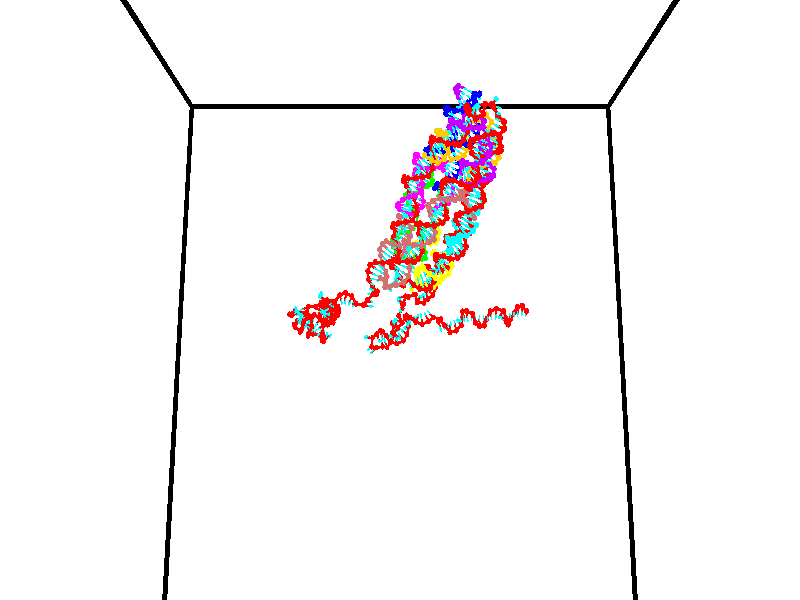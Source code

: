 // switches for output
#declare DRAW_BASES = 1; // possible values are 0, 1; only relevant for DNA ribbons
#declare DRAW_BASES_TYPE = 3; // possible values are 1, 2, 3; only relevant for DNA ribbons
#declare DRAW_FOG = 0; // set to 1 to enable fog

#include "colors.inc"

#include "transforms.inc"
background { rgb <1, 1, 1>}

#default {
   normal{
       ripples 0.25
       frequency 0.20
       turbulence 0.2
       lambda 5
   }
	finish {
		phong 0.1
		phong_size 40.
	}
}

// original window dimensions: 1024x640


// camera settings

camera {
	sky <0, 0.179814, -0.983701>
	up <0, 0.179814, -0.983701>
	right 1.6 * <1, 0, 0>
	location <35, 94.9851, 44.8844>
	look_at <35, 29.7336, 32.9568>
	direction <0, -65.2515, -11.9276>
	angle 67.0682
}


# declare cpy_camera_pos = <35, 94.9851, 44.8844>;
# if (DRAW_FOG = 1)
fog {
	fog_type 2
	up vnormalize(cpy_camera_pos)
	color rgbt<1,1,1,0.3>
	distance 1e-5
	fog_alt 3e-3
	fog_offset 56
}
# end


// LIGHTS

# declare lum = 6;
global_settings {
	ambient_light rgb lum * <0.05, 0.05, 0.05>
	max_trace_level 15
}# declare cpy_direct_light_amount = 0.25;
light_source
{	1000 * <-1, -1.16352, -0.803886>,
	rgb lum * cpy_direct_light_amount
	parallel
}

light_source
{	1000 * <1, 1.16352, 0.803886>,
	rgb lum * cpy_direct_light_amount
	parallel
}

// strand 0

// nucleotide -1

// particle -1
sphere {
	<24.121323, 35.133656, 35.253609> 0.250000
	pigment { color rgbt <1,0,0,0> }
	no_shadow
}
cylinder {
	<24.259531, 34.960316, 34.920666>,  <24.342457, 34.856312, 34.720901>, 0.100000
	pigment { color rgbt <1,0,0,0> }
	no_shadow
}
cylinder {
	<24.259531, 34.960316, 34.920666>,  <24.121323, 35.133656, 35.253609>, 0.100000
	pigment { color rgbt <1,0,0,0> }
	no_shadow
}

// particle -1
sphere {
	<24.259531, 34.960316, 34.920666> 0.100000
	pigment { color rgbt <1,0,0,0> }
	no_shadow
}
sphere {
	0, 1
	scale<0.080000,0.200000,0.300000>
	matrix <0.169427, -0.843603, 0.509537,
		-0.922990, -0.317080, -0.218061,
		0.345521, -0.433352, -0.832359,
		24.363188, 34.830311, 34.670959>
	pigment { color rgbt <0,1,1,0> }
	no_shadow
}
cylinder {
	<23.793865, 34.444000, 35.053883>,  <24.121323, 35.133656, 35.253609>, 0.130000
	pigment { color rgbt <1,0,0,0> }
	no_shadow
}

// nucleotide -1

// particle -1
sphere {
	<23.793865, 34.444000, 35.053883> 0.250000
	pigment { color rgbt <1,0,0,0> }
	no_shadow
}
cylinder {
	<24.171425, 34.462189, 34.923050>,  <24.397961, 34.473103, 34.844551>, 0.100000
	pigment { color rgbt <1,0,0,0> }
	no_shadow
}
cylinder {
	<24.171425, 34.462189, 34.923050>,  <23.793865, 34.444000, 35.053883>, 0.100000
	pigment { color rgbt <1,0,0,0> }
	no_shadow
}

// particle -1
sphere {
	<24.171425, 34.462189, 34.923050> 0.100000
	pigment { color rgbt <1,0,0,0> }
	no_shadow
}
sphere {
	0, 1
	scale<0.080000,0.200000,0.300000>
	matrix <0.200769, -0.865422, 0.459060,
		-0.262192, -0.498976, -0.826001,
		0.943900, 0.045473, -0.327086,
		24.454596, 34.475830, 34.824924>
	pigment { color rgbt <0,1,1,0> }
	no_shadow
}
cylinder {
	<23.959961, 33.720982, 34.906116>,  <23.793865, 34.444000, 35.053883>, 0.130000
	pigment { color rgbt <1,0,0,0> }
	no_shadow
}

// nucleotide -1

// particle -1
sphere {
	<23.959961, 33.720982, 34.906116> 0.250000
	pigment { color rgbt <1,0,0,0> }
	no_shadow
}
cylinder {
	<24.312778, 33.904640, 34.948418>,  <24.524469, 34.014835, 34.973801>, 0.100000
	pigment { color rgbt <1,0,0,0> }
	no_shadow
}
cylinder {
	<24.312778, 33.904640, 34.948418>,  <23.959961, 33.720982, 34.906116>, 0.100000
	pigment { color rgbt <1,0,0,0> }
	no_shadow
}

// particle -1
sphere {
	<24.312778, 33.904640, 34.948418> 0.100000
	pigment { color rgbt <1,0,0,0> }
	no_shadow
}
sphere {
	0, 1
	scale<0.080000,0.200000,0.300000>
	matrix <0.374717, -0.819650, 0.433314,
		0.285639, -0.342572, -0.895017,
		0.882042, 0.459150, 0.105756,
		24.577391, 34.042385, 34.980145>
	pigment { color rgbt <0,1,1,0> }
	no_shadow
}
cylinder {
	<24.449539, 33.172981, 34.698658>,  <23.959961, 33.720982, 34.906116>, 0.130000
	pigment { color rgbt <1,0,0,0> }
	no_shadow
}

// nucleotide -1

// particle -1
sphere {
	<24.449539, 33.172981, 34.698658> 0.250000
	pigment { color rgbt <1,0,0,0> }
	no_shadow
}
cylinder {
	<24.643293, 33.459072, 34.900181>,  <24.759546, 33.630726, 35.021095>, 0.100000
	pigment { color rgbt <1,0,0,0> }
	no_shadow
}
cylinder {
	<24.643293, 33.459072, 34.900181>,  <24.449539, 33.172981, 34.698658>, 0.100000
	pigment { color rgbt <1,0,0,0> }
	no_shadow
}

// particle -1
sphere {
	<24.643293, 33.459072, 34.900181> 0.100000
	pigment { color rgbt <1,0,0,0> }
	no_shadow
}
sphere {
	0, 1
	scale<0.080000,0.200000,0.300000>
	matrix <0.529692, -0.698092, 0.481761,
		0.696273, 0.033506, -0.716995,
		0.484387, 0.715223, 0.503810,
		24.788610, 33.673637, 35.051323>
	pigment { color rgbt <0,1,1,0> }
	no_shadow
}
cylinder {
	<25.281424, 33.112942, 34.663494>,  <24.449539, 33.172981, 34.698658>, 0.130000
	pigment { color rgbt <1,0,0,0> }
	no_shadow
}

// nucleotide -1

// particle -1
sphere {
	<25.281424, 33.112942, 34.663494> 0.250000
	pigment { color rgbt <1,0,0,0> }
	no_shadow
}
cylinder {
	<25.146978, 33.294144, 34.993782>,  <25.066311, 33.402866, 35.191956>, 0.100000
	pigment { color rgbt <1,0,0,0> }
	no_shadow
}
cylinder {
	<25.146978, 33.294144, 34.993782>,  <25.281424, 33.112942, 34.663494>, 0.100000
	pigment { color rgbt <1,0,0,0> }
	no_shadow
}

// particle -1
sphere {
	<25.146978, 33.294144, 34.993782> 0.100000
	pigment { color rgbt <1,0,0,0> }
	no_shadow
}
sphere {
	0, 1
	scale<0.080000,0.200000,0.300000>
	matrix <0.375229, -0.739731, 0.558571,
		0.863847, 0.497577, 0.078652,
		-0.336113, 0.453007, 0.825719,
		25.046144, 33.430046, 35.241497>
	pigment { color rgbt <0,1,1,0> }
	no_shadow
}
cylinder {
	<25.786692, 33.266861, 35.175831>,  <25.281424, 33.112942, 34.663494>, 0.130000
	pigment { color rgbt <1,0,0,0> }
	no_shadow
}

// nucleotide -1

// particle -1
sphere {
	<25.786692, 33.266861, 35.175831> 0.250000
	pigment { color rgbt <1,0,0,0> }
	no_shadow
}
cylinder {
	<25.422724, 33.169731, 35.310341>,  <25.204344, 33.111454, 35.391048>, 0.100000
	pigment { color rgbt <1,0,0,0> }
	no_shadow
}
cylinder {
	<25.422724, 33.169731, 35.310341>,  <25.786692, 33.266861, 35.175831>, 0.100000
	pigment { color rgbt <1,0,0,0> }
	no_shadow
}

// particle -1
sphere {
	<25.422724, 33.169731, 35.310341> 0.100000
	pigment { color rgbt <1,0,0,0> }
	no_shadow
}
sphere {
	0, 1
	scale<0.080000,0.200000,0.300000>
	matrix <0.370374, -0.840637, 0.395161,
		0.186732, 0.484113, 0.854848,
		-0.909920, -0.242824, 0.336277,
		25.149748, 33.096886, 35.411224>
	pigment { color rgbt <0,1,1,0> }
	no_shadow
}
cylinder {
	<25.890816, 33.103298, 35.877583>,  <25.786692, 33.266861, 35.175831>, 0.130000
	pigment { color rgbt <1,0,0,0> }
	no_shadow
}

// nucleotide -1

// particle -1
sphere {
	<25.890816, 33.103298, 35.877583> 0.250000
	pigment { color rgbt <1,0,0,0> }
	no_shadow
}
cylinder {
	<25.562845, 32.898697, 35.774754>,  <25.366062, 32.775936, 35.713055>, 0.100000
	pigment { color rgbt <1,0,0,0> }
	no_shadow
}
cylinder {
	<25.562845, 32.898697, 35.774754>,  <25.890816, 33.103298, 35.877583>, 0.100000
	pigment { color rgbt <1,0,0,0> }
	no_shadow
}

// particle -1
sphere {
	<25.562845, 32.898697, 35.774754> 0.100000
	pigment { color rgbt <1,0,0,0> }
	no_shadow
}
sphere {
	0, 1
	scale<0.080000,0.200000,0.300000>
	matrix <0.436745, -0.849233, 0.296745,
		-0.370102, 0.131033, 0.919703,
		-0.819926, -0.511502, -0.257075,
		25.316868, 32.745247, 35.697632>
	pigment { color rgbt <0,1,1,0> }
	no_shadow
}
cylinder {
	<25.546318, 32.733856, 36.451691>,  <25.890816, 33.103298, 35.877583>, 0.130000
	pigment { color rgbt <1,0,0,0> }
	no_shadow
}

// nucleotide -1

// particle -1
sphere {
	<25.546318, 32.733856, 36.451691> 0.250000
	pigment { color rgbt <1,0,0,0> }
	no_shadow
}
cylinder {
	<25.457846, 32.545975, 36.109825>,  <25.404762, 32.433247, 35.904705>, 0.100000
	pigment { color rgbt <1,0,0,0> }
	no_shadow
}
cylinder {
	<25.457846, 32.545975, 36.109825>,  <25.546318, 32.733856, 36.451691>, 0.100000
	pigment { color rgbt <1,0,0,0> }
	no_shadow
}

// particle -1
sphere {
	<25.457846, 32.545975, 36.109825> 0.100000
	pigment { color rgbt <1,0,0,0> }
	no_shadow
}
sphere {
	0, 1
	scale<0.080000,0.200000,0.300000>
	matrix <0.646377, -0.726836, 0.232175,
		-0.730257, -0.501084, 0.464371,
		-0.221182, -0.469706, -0.854666,
		25.391491, 32.405064, 35.853424>
	pigment { color rgbt <0,1,1,0> }
	no_shadow
}
cylinder {
	<25.336418, 32.049797, 36.590923>,  <25.546318, 32.733856, 36.451691>, 0.130000
	pigment { color rgbt <1,0,0,0> }
	no_shadow
}

// nucleotide -1

// particle -1
sphere {
	<25.336418, 32.049797, 36.590923> 0.250000
	pigment { color rgbt <1,0,0,0> }
	no_shadow
}
cylinder {
	<25.460030, 32.052834, 36.210514>,  <25.534197, 32.054657, 35.982269>, 0.100000
	pigment { color rgbt <1,0,0,0> }
	no_shadow
}
cylinder {
	<25.460030, 32.052834, 36.210514>,  <25.336418, 32.049797, 36.590923>, 0.100000
	pigment { color rgbt <1,0,0,0> }
	no_shadow
}

// particle -1
sphere {
	<25.460030, 32.052834, 36.210514> 0.100000
	pigment { color rgbt <1,0,0,0> }
	no_shadow
}
sphere {
	0, 1
	scale<0.080000,0.200000,0.300000>
	matrix <0.716838, -0.659022, 0.227670,
		-0.625017, -0.752085, -0.209099,
		0.309028, 0.007592, -0.951023,
		25.552738, 32.055111, 35.925209>
	pigment { color rgbt <0,1,1,0> }
	no_shadow
}
cylinder {
	<25.238331, 31.446568, 36.358837>,  <25.336418, 32.049797, 36.590923>, 0.130000
	pigment { color rgbt <1,0,0,0> }
	no_shadow
}

// nucleotide -1

// particle -1
sphere {
	<25.238331, 31.446568, 36.358837> 0.250000
	pigment { color rgbt <1,0,0,0> }
	no_shadow
}
cylinder {
	<25.532780, 31.600691, 36.136246>,  <25.709448, 31.693165, 36.002693>, 0.100000
	pigment { color rgbt <1,0,0,0> }
	no_shadow
}
cylinder {
	<25.532780, 31.600691, 36.136246>,  <25.238331, 31.446568, 36.358837>, 0.100000
	pigment { color rgbt <1,0,0,0> }
	no_shadow
}

// particle -1
sphere {
	<25.532780, 31.600691, 36.136246> 0.100000
	pigment { color rgbt <1,0,0,0> }
	no_shadow
}
sphere {
	0, 1
	scale<0.080000,0.200000,0.300000>
	matrix <0.583963, -0.777225, 0.234325,
		-0.342218, -0.497452, -0.797137,
		0.736121, 0.385308, -0.556474,
		25.753616, 31.716284, 35.969303>
	pigment { color rgbt <0,1,1,0> }
	no_shadow
}
cylinder {
	<25.650156, 30.783745, 36.247761>,  <25.238331, 31.446568, 36.358837>, 0.130000
	pigment { color rgbt <1,0,0,0> }
	no_shadow
}

// nucleotide -1

// particle -1
sphere {
	<25.650156, 30.783745, 36.247761> 0.250000
	pigment { color rgbt <1,0,0,0> }
	no_shadow
}
cylinder {
	<25.868187, 31.093597, 36.119488>,  <25.999006, 31.279509, 36.042526>, 0.100000
	pigment { color rgbt <1,0,0,0> }
	no_shadow
}
cylinder {
	<25.868187, 31.093597, 36.119488>,  <25.650156, 30.783745, 36.247761>, 0.100000
	pigment { color rgbt <1,0,0,0> }
	no_shadow
}

// particle -1
sphere {
	<25.868187, 31.093597, 36.119488> 0.100000
	pigment { color rgbt <1,0,0,0> }
	no_shadow
}
sphere {
	0, 1
	scale<0.080000,0.200000,0.300000>
	matrix <0.754946, -0.287157, 0.589575,
		0.364618, -0.563459, -0.741328,
		0.545079, 0.774632, -0.320678,
		26.031712, 31.325987, 36.023285>
	pigment { color rgbt <0,1,1,0> }
	no_shadow
}
cylinder {
	<26.367804, 30.521671, 36.286377>,  <25.650156, 30.783745, 36.247761>, 0.130000
	pigment { color rgbt <1,0,0,0> }
	no_shadow
}

// nucleotide -1

// particle -1
sphere {
	<26.367804, 30.521671, 36.286377> 0.250000
	pigment { color rgbt <1,0,0,0> }
	no_shadow
}
cylinder {
	<26.361671, 30.921312, 36.302193>,  <26.357992, 31.161097, 36.311684>, 0.100000
	pigment { color rgbt <1,0,0,0> }
	no_shadow
}
cylinder {
	<26.361671, 30.921312, 36.302193>,  <26.367804, 30.521671, 36.286377>, 0.100000
	pigment { color rgbt <1,0,0,0> }
	no_shadow
}

// particle -1
sphere {
	<26.361671, 30.921312, 36.302193> 0.100000
	pigment { color rgbt <1,0,0,0> }
	no_shadow
}
sphere {
	0, 1
	scale<0.080000,0.200000,0.300000>
	matrix <0.678529, -0.018651, 0.734337,
		0.734414, 0.038085, -0.677633,
		-0.015329, 0.999101, 0.039539,
		26.357073, 31.221043, 36.314053>
	pigment { color rgbt <0,1,1,0> }
	no_shadow
}
cylinder {
	<26.947279, 30.200201, 36.461700>,  <26.367804, 30.521671, 36.286377>, 0.130000
	pigment { color rgbt <1,0,0,0> }
	no_shadow
}

// nucleotide -1

// particle -1
sphere {
	<26.947279, 30.200201, 36.461700> 0.250000
	pigment { color rgbt <1,0,0,0> }
	no_shadow
}
cylinder {
	<27.238871, 30.470957, 36.420895>,  <27.413826, 30.633411, 36.396412>, 0.100000
	pigment { color rgbt <1,0,0,0> }
	no_shadow
}
cylinder {
	<27.238871, 30.470957, 36.420895>,  <26.947279, 30.200201, 36.461700>, 0.100000
	pigment { color rgbt <1,0,0,0> }
	no_shadow
}

// particle -1
sphere {
	<27.238871, 30.470957, 36.420895> 0.100000
	pigment { color rgbt <1,0,0,0> }
	no_shadow
}
sphere {
	0, 1
	scale<0.080000,0.200000,0.300000>
	matrix <-0.683981, 0.714261, -0.148332,
		-0.027539, 0.177908, 0.983662,
		0.728980, 0.676891, -0.102015,
		27.457565, 30.674025, 36.390289>
	pigment { color rgbt <0,1,1,0> }
	no_shadow
}
cylinder {
	<26.826574, 30.752110, 36.913685>,  <26.947279, 30.200201, 36.461700>, 0.130000
	pigment { color rgbt <1,0,0,0> }
	no_shadow
}

// nucleotide -1

// particle -1
sphere {
	<26.826574, 30.752110, 36.913685> 0.250000
	pigment { color rgbt <1,0,0,0> }
	no_shadow
}
cylinder {
	<27.017754, 30.883717, 36.587910>,  <27.132462, 30.962681, 36.392445>, 0.100000
	pigment { color rgbt <1,0,0,0> }
	no_shadow
}
cylinder {
	<27.017754, 30.883717, 36.587910>,  <26.826574, 30.752110, 36.913685>, 0.100000
	pigment { color rgbt <1,0,0,0> }
	no_shadow
}

// particle -1
sphere {
	<27.017754, 30.883717, 36.587910> 0.100000
	pigment { color rgbt <1,0,0,0> }
	no_shadow
}
sphere {
	0, 1
	scale<0.080000,0.200000,0.300000>
	matrix <-0.643138, 0.762604, -0.069342,
		0.598281, 0.556939, 0.576090,
		0.477948, 0.329019, -0.814440,
		27.161139, 30.982422, 36.343578>
	pigment { color rgbt <0,1,1,0> }
	no_shadow
}
cylinder {
	<26.742472, 31.496750, 36.902767>,  <26.826574, 30.752110, 36.913685>, 0.130000
	pigment { color rgbt <1,0,0,0> }
	no_shadow
}

// nucleotide -1

// particle -1
sphere {
	<26.742472, 31.496750, 36.902767> 0.250000
	pigment { color rgbt <1,0,0,0> }
	no_shadow
}
cylinder {
	<26.824606, 31.383764, 36.527950>,  <26.873886, 31.315973, 36.303059>, 0.100000
	pigment { color rgbt <1,0,0,0> }
	no_shadow
}
cylinder {
	<26.824606, 31.383764, 36.527950>,  <26.742472, 31.496750, 36.902767>, 0.100000
	pigment { color rgbt <1,0,0,0> }
	no_shadow
}

// particle -1
sphere {
	<26.824606, 31.383764, 36.527950> 0.100000
	pigment { color rgbt <1,0,0,0> }
	no_shadow
}
sphere {
	0, 1
	scale<0.080000,0.200000,0.300000>
	matrix <-0.774899, 0.537904, -0.331951,
		0.597804, 0.794275, -0.108432,
		0.205334, -0.282465, -0.937044,
		26.886206, 31.299025, 36.246838>
	pigment { color rgbt <0,1,1,0> }
	no_shadow
}
cylinder {
	<26.828587, 32.009125, 36.366558>,  <26.742472, 31.496750, 36.902767>, 0.130000
	pigment { color rgbt <1,0,0,0> }
	no_shadow
}

// nucleotide -1

// particle -1
sphere {
	<26.828587, 32.009125, 36.366558> 0.250000
	pigment { color rgbt <1,0,0,0> }
	no_shadow
}
cylinder {
	<26.721682, 31.671379, 36.180820>,  <26.657539, 31.468731, 36.069378>, 0.100000
	pigment { color rgbt <1,0,0,0> }
	no_shadow
}
cylinder {
	<26.721682, 31.671379, 36.180820>,  <26.828587, 32.009125, 36.366558>, 0.100000
	pigment { color rgbt <1,0,0,0> }
	no_shadow
}

// particle -1
sphere {
	<26.721682, 31.671379, 36.180820> 0.100000
	pigment { color rgbt <1,0,0,0> }
	no_shadow
}
sphere {
	0, 1
	scale<0.080000,0.200000,0.300000>
	matrix <-0.744547, 0.486852, -0.456754,
		0.611736, 0.223656, -0.758787,
		-0.267261, -0.844366, -0.464347,
		26.641502, 31.418070, 36.041515>
	pigment { color rgbt <0,1,1,0> }
	no_shadow
}
cylinder {
	<26.973667, 32.102741, 35.605076>,  <26.828587, 32.009125, 36.366558>, 0.130000
	pigment { color rgbt <1,0,0,0> }
	no_shadow
}

// nucleotide -1

// particle -1
sphere {
	<26.973667, 32.102741, 35.605076> 0.250000
	pigment { color rgbt <1,0,0,0> }
	no_shadow
}
cylinder {
	<26.683165, 31.858175, 35.730755>,  <26.508863, 31.711435, 35.806164>, 0.100000
	pigment { color rgbt <1,0,0,0> }
	no_shadow
}
cylinder {
	<26.683165, 31.858175, 35.730755>,  <26.973667, 32.102741, 35.605076>, 0.100000
	pigment { color rgbt <1,0,0,0> }
	no_shadow
}

// particle -1
sphere {
	<26.683165, 31.858175, 35.730755> 0.100000
	pigment { color rgbt <1,0,0,0> }
	no_shadow
}
sphere {
	0, 1
	scale<0.080000,0.200000,0.300000>
	matrix <-0.667932, 0.519564, -0.532842,
		0.162544, -0.596842, -0.785722,
		-0.726255, -0.611419, 0.314198,
		26.465288, 31.674749, 35.825016>
	pigment { color rgbt <0,1,1,0> }
	no_shadow
}
cylinder {
	<26.551531, 31.956388, 35.028652>,  <26.973667, 32.102741, 35.605076>, 0.130000
	pigment { color rgbt <1,0,0,0> }
	no_shadow
}

// nucleotide -1

// particle -1
sphere {
	<26.551531, 31.956388, 35.028652> 0.250000
	pigment { color rgbt <1,0,0,0> }
	no_shadow
}
cylinder {
	<26.315380, 31.915039, 35.348846>,  <26.173691, 31.890230, 35.540962>, 0.100000
	pigment { color rgbt <1,0,0,0> }
	no_shadow
}
cylinder {
	<26.315380, 31.915039, 35.348846>,  <26.551531, 31.956388, 35.028652>, 0.100000
	pigment { color rgbt <1,0,0,0> }
	no_shadow
}

// particle -1
sphere {
	<26.315380, 31.915039, 35.348846> 0.100000
	pigment { color rgbt <1,0,0,0> }
	no_shadow
}
sphere {
	0, 1
	scale<0.080000,0.200000,0.300000>
	matrix <-0.760887, 0.402150, -0.509240,
		-0.269272, -0.909719, -0.316075,
		-0.590376, -0.103374, 0.800481,
		26.138268, 31.884027, 35.588989>
	pigment { color rgbt <0,1,1,0> }
	no_shadow
}
cylinder {
	<25.930017, 31.918407, 34.689445>,  <26.551531, 31.956388, 35.028652>, 0.130000
	pigment { color rgbt <1,0,0,0> }
	no_shadow
}

// nucleotide -1

// particle -1
sphere {
	<25.930017, 31.918407, 34.689445> 0.250000
	pigment { color rgbt <1,0,0,0> }
	no_shadow
}
cylinder {
	<25.839334, 31.996468, 35.071129>,  <25.784924, 32.043304, 35.300140>, 0.100000
	pigment { color rgbt <1,0,0,0> }
	no_shadow
}
cylinder {
	<25.839334, 31.996468, 35.071129>,  <25.930017, 31.918407, 34.689445>, 0.100000
	pigment { color rgbt <1,0,0,0> }
	no_shadow
}

// particle -1
sphere {
	<25.839334, 31.996468, 35.071129> 0.100000
	pigment { color rgbt <1,0,0,0> }
	no_shadow
}
sphere {
	0, 1
	scale<0.080000,0.200000,0.300000>
	matrix <-0.809556, 0.506944, -0.296018,
		-0.541500, -0.839597, 0.043057,
		-0.226708, 0.195151, 0.954212,
		25.771322, 32.055012, 35.357391>
	pigment { color rgbt <0,1,1,0> }
	no_shadow
}
cylinder {
	<25.227480, 31.889378, 34.716614>,  <25.930017, 31.918407, 34.689445>, 0.130000
	pigment { color rgbt <1,0,0,0> }
	no_shadow
}

// nucleotide -1

// particle -1
sphere {
	<25.227480, 31.889378, 34.716614> 0.250000
	pigment { color rgbt <1,0,0,0> }
	no_shadow
}
cylinder {
	<25.321310, 32.098339, 35.044533>,  <25.377607, 32.223717, 35.241283>, 0.100000
	pigment { color rgbt <1,0,0,0> }
	no_shadow
}
cylinder {
	<25.321310, 32.098339, 35.044533>,  <25.227480, 31.889378, 34.716614>, 0.100000
	pigment { color rgbt <1,0,0,0> }
	no_shadow
}

// particle -1
sphere {
	<25.321310, 32.098339, 35.044533> 0.100000
	pigment { color rgbt <1,0,0,0> }
	no_shadow
}
sphere {
	0, 1
	scale<0.080000,0.200000,0.300000>
	matrix <-0.855032, 0.512103, -0.081675,
		-0.462488, -0.681795, 0.566798,
		0.234573, 0.522405, 0.819798,
		25.391682, 32.255062, 35.290474>
	pigment { color rgbt <0,1,1,0> }
	no_shadow
}
cylinder {
	<24.743145, 31.749756, 35.123287>,  <25.227480, 31.889378, 34.716614>, 0.130000
	pigment { color rgbt <1,0,0,0> }
	no_shadow
}

// nucleotide -1

// particle -1
sphere {
	<24.743145, 31.749756, 35.123287> 0.250000
	pigment { color rgbt <1,0,0,0> }
	no_shadow
}
cylinder {
	<24.812019, 31.958473, 35.457493>,  <24.853344, 32.083702, 35.658016>, 0.100000
	pigment { color rgbt <1,0,0,0> }
	no_shadow
}
cylinder {
	<24.812019, 31.958473, 35.457493>,  <24.743145, 31.749756, 35.123287>, 0.100000
	pigment { color rgbt <1,0,0,0> }
	no_shadow
}

// particle -1
sphere {
	<24.812019, 31.958473, 35.457493> 0.100000
	pigment { color rgbt <1,0,0,0> }
	no_shadow
}
sphere {
	0, 1
	scale<0.080000,0.200000,0.300000>
	matrix <-0.219634, 0.847167, -0.483808,
		-0.960267, -0.100202, 0.260474,
		0.172186, 0.521793, 0.835514,
		24.863676, 32.115013, 35.708145>
	pigment { color rgbt <0,1,1,0> }
	no_shadow
}
cylinder {
	<24.201208, 32.231022, 35.300220>,  <24.743145, 31.749756, 35.123287>, 0.130000
	pigment { color rgbt <1,0,0,0> }
	no_shadow
}

// nucleotide -1

// particle -1
sphere {
	<24.201208, 32.231022, 35.300220> 0.250000
	pigment { color rgbt <1,0,0,0> }
	no_shadow
}
cylinder {
	<24.537533, 32.383087, 35.454369>,  <24.739328, 32.474327, 35.546856>, 0.100000
	pigment { color rgbt <1,0,0,0> }
	no_shadow
}
cylinder {
	<24.537533, 32.383087, 35.454369>,  <24.201208, 32.231022, 35.300220>, 0.100000
	pigment { color rgbt <1,0,0,0> }
	no_shadow
}

// particle -1
sphere {
	<24.537533, 32.383087, 35.454369> 0.100000
	pigment { color rgbt <1,0,0,0> }
	no_shadow
}
sphere {
	0, 1
	scale<0.080000,0.200000,0.300000>
	matrix <-0.277946, 0.914081, -0.295301,
		-0.464520, 0.141181, 0.874236,
		0.840813, 0.380164, 0.385368,
		24.789776, 32.497135, 35.569981>
	pigment { color rgbt <0,1,1,0> }
	no_shadow
}
cylinder {
	<23.963329, 32.792427, 35.684807>,  <24.201208, 32.231022, 35.300220>, 0.130000
	pigment { color rgbt <1,0,0,0> }
	no_shadow
}

// nucleotide -1

// particle -1
sphere {
	<23.963329, 32.792427, 35.684807> 0.250000
	pigment { color rgbt <1,0,0,0> }
	no_shadow
}
cylinder {
	<24.340843, 32.874538, 35.581169>,  <24.567352, 32.923805, 35.518986>, 0.100000
	pigment { color rgbt <1,0,0,0> }
	no_shadow
}
cylinder {
	<24.340843, 32.874538, 35.581169>,  <23.963329, 32.792427, 35.684807>, 0.100000
	pigment { color rgbt <1,0,0,0> }
	no_shadow
}

// particle -1
sphere {
	<24.340843, 32.874538, 35.581169> 0.100000
	pigment { color rgbt <1,0,0,0> }
	no_shadow
}
sphere {
	0, 1
	scale<0.080000,0.200000,0.300000>
	matrix <-0.293535, 0.880880, -0.371331,
		0.152005, 0.426510, 0.891619,
		0.943786, 0.205278, -0.259094,
		24.623980, 32.936123, 35.503441>
	pigment { color rgbt <0,1,1,0> }
	no_shadow
}
cylinder {
	<24.191160, 33.459656, 35.973515>,  <23.963329, 32.792427, 35.684807>, 0.130000
	pigment { color rgbt <1,0,0,0> }
	no_shadow
}

// nucleotide -1

// particle -1
sphere {
	<24.191160, 33.459656, 35.973515> 0.250000
	pigment { color rgbt <1,0,0,0> }
	no_shadow
}
cylinder {
	<24.393536, 33.381042, 35.637562>,  <24.514961, 33.333874, 35.435989>, 0.100000
	pigment { color rgbt <1,0,0,0> }
	no_shadow
}
cylinder {
	<24.393536, 33.381042, 35.637562>,  <24.191160, 33.459656, 35.973515>, 0.100000
	pigment { color rgbt <1,0,0,0> }
	no_shadow
}

// particle -1
sphere {
	<24.393536, 33.381042, 35.637562> 0.100000
	pigment { color rgbt <1,0,0,0> }
	no_shadow
}
sphere {
	0, 1
	scale<0.080000,0.200000,0.300000>
	matrix <-0.224274, 0.910236, -0.348097,
		0.832901, 0.364480, 0.416448,
		0.505941, -0.196532, -0.839880,
		24.545319, 33.322083, 35.385597>
	pigment { color rgbt <0,1,1,0> }
	no_shadow
}
cylinder {
	<24.710716, 33.354187, 36.419350>,  <24.191160, 33.459656, 35.973515>, 0.130000
	pigment { color rgbt <1,0,0,0> }
	no_shadow
}

// nucleotide -1

// particle -1
sphere {
	<24.710716, 33.354187, 36.419350> 0.250000
	pigment { color rgbt <1,0,0,0> }
	no_shadow
}
cylinder {
	<25.002214, 33.400425, 36.149364>,  <25.177113, 33.428169, 35.987373>, 0.100000
	pigment { color rgbt <1,0,0,0> }
	no_shadow
}
cylinder {
	<25.002214, 33.400425, 36.149364>,  <24.710716, 33.354187, 36.419350>, 0.100000
	pigment { color rgbt <1,0,0,0> }
	no_shadow
}

// particle -1
sphere {
	<25.002214, 33.400425, 36.149364> 0.100000
	pigment { color rgbt <1,0,0,0> }
	no_shadow
}
sphere {
	0, 1
	scale<0.080000,0.200000,0.300000>
	matrix <-0.494224, 0.771038, -0.401551,
		0.474000, 0.626209, 0.619021,
		0.728743, 0.115599, -0.674959,
		25.220837, 33.435104, 35.946877>
	pigment { color rgbt <0,1,1,0> }
	no_shadow
}
cylinder {
	<24.978603, 34.098827, 36.290154>,  <24.710716, 33.354187, 36.419350>, 0.130000
	pigment { color rgbt <1,0,0,0> }
	no_shadow
}

// nucleotide -1

// particle -1
sphere {
	<24.978603, 34.098827, 36.290154> 0.250000
	pigment { color rgbt <1,0,0,0> }
	no_shadow
}
cylinder {
	<25.099461, 33.938774, 35.944065>,  <25.171974, 33.842743, 35.736412>, 0.100000
	pigment { color rgbt <1,0,0,0> }
	no_shadow
}
cylinder {
	<25.099461, 33.938774, 35.944065>,  <24.978603, 34.098827, 36.290154>, 0.100000
	pigment { color rgbt <1,0,0,0> }
	no_shadow
}

// particle -1
sphere {
	<25.099461, 33.938774, 35.944065> 0.100000
	pigment { color rgbt <1,0,0,0> }
	no_shadow
}
sphere {
	0, 1
	scale<0.080000,0.200000,0.300000>
	matrix <-0.425630, 0.755514, -0.498034,
		0.852965, 0.518740, 0.057964,
		0.302142, -0.400134, -0.865218,
		25.190104, 33.818733, 35.684498>
	pigment { color rgbt <0,1,1,0> }
	no_shadow
}
cylinder {
	<25.229626, 34.638359, 35.813366>,  <24.978603, 34.098827, 36.290154>, 0.130000
	pigment { color rgbt <1,0,0,0> }
	no_shadow
}

// nucleotide -1

// particle -1
sphere {
	<25.229626, 34.638359, 35.813366> 0.250000
	pigment { color rgbt <1,0,0,0> }
	no_shadow
}
cylinder {
	<25.126795, 34.341892, 35.565308>,  <25.065096, 34.164013, 35.416473>, 0.100000
	pigment { color rgbt <1,0,0,0> }
	no_shadow
}
cylinder {
	<25.126795, 34.341892, 35.565308>,  <25.229626, 34.638359, 35.813366>, 0.100000
	pigment { color rgbt <1,0,0,0> }
	no_shadow
}

// particle -1
sphere {
	<25.126795, 34.341892, 35.565308> 0.100000
	pigment { color rgbt <1,0,0,0> }
	no_shadow
}
sphere {
	0, 1
	scale<0.080000,0.200000,0.300000>
	matrix <-0.324231, 0.670665, -0.667145,
		0.910377, 0.029562, -0.412722,
		-0.257076, -0.741171, -0.620143,
		25.049671, 34.119541, 35.379265>
	pigment { color rgbt <0,1,1,0> }
	no_shadow
}
cylinder {
	<25.644762, 34.668560, 35.177654>,  <25.229626, 34.638359, 35.813366>, 0.130000
	pigment { color rgbt <1,0,0,0> }
	no_shadow
}

// nucleotide -1

// particle -1
sphere {
	<25.644762, 34.668560, 35.177654> 0.250000
	pigment { color rgbt <1,0,0,0> }
	no_shadow
}
cylinder {
	<25.307180, 34.469906, 35.096561>,  <25.104631, 34.350716, 35.047905>, 0.100000
	pigment { color rgbt <1,0,0,0> }
	no_shadow
}
cylinder {
	<25.307180, 34.469906, 35.096561>,  <25.644762, 34.668560, 35.177654>, 0.100000
	pigment { color rgbt <1,0,0,0> }
	no_shadow
}

// particle -1
sphere {
	<25.307180, 34.469906, 35.096561> 0.100000
	pigment { color rgbt <1,0,0,0> }
	no_shadow
}
sphere {
	0, 1
	scale<0.080000,0.200000,0.300000>
	matrix <-0.142331, 0.571711, -0.808015,
		0.517191, -0.653072, -0.553183,
		-0.843953, -0.496633, -0.202732,
		25.053995, 34.320915, 35.035744>
	pigment { color rgbt <0,1,1,0> }
	no_shadow
}
cylinder {
	<25.663408, 34.555096, 34.424290>,  <25.644762, 34.668560, 35.177654>, 0.130000
	pigment { color rgbt <1,0,0,0> }
	no_shadow
}

// nucleotide -1

// particle -1
sphere {
	<25.663408, 34.555096, 34.424290> 0.250000
	pigment { color rgbt <1,0,0,0> }
	no_shadow
}
cylinder {
	<25.286818, 34.516041, 34.553345>,  <25.060863, 34.492607, 34.630775>, 0.100000
	pigment { color rgbt <1,0,0,0> }
	no_shadow
}
cylinder {
	<25.286818, 34.516041, 34.553345>,  <25.663408, 34.555096, 34.424290>, 0.100000
	pigment { color rgbt <1,0,0,0> }
	no_shadow
}

// particle -1
sphere {
	<25.286818, 34.516041, 34.553345> 0.100000
	pigment { color rgbt <1,0,0,0> }
	no_shadow
}
sphere {
	0, 1
	scale<0.080000,0.200000,0.300000>
	matrix <-0.335388, 0.367189, -0.867575,
		-0.033765, -0.925008, -0.378444,
		-0.941475, -0.097631, 0.322635,
		25.004375, 34.486752, 34.650135>
	pigment { color rgbt <0,1,1,0> }
	no_shadow
}
cylinder {
	<26.386618, 34.235603, 34.377262>,  <25.663408, 34.555096, 34.424290>, 0.130000
	pigment { color rgbt <1,0,0,0> }
	no_shadow
}

// nucleotide -1

// particle -1
sphere {
	<26.386618, 34.235603, 34.377262> 0.250000
	pigment { color rgbt <1,0,0,0> }
	no_shadow
}
cylinder {
	<26.718033, 34.284885, 34.595745>,  <26.916882, 34.314453, 34.726833>, 0.100000
	pigment { color rgbt <1,0,0,0> }
	no_shadow
}
cylinder {
	<26.718033, 34.284885, 34.595745>,  <26.386618, 34.235603, 34.377262>, 0.100000
	pigment { color rgbt <1,0,0,0> }
	no_shadow
}

// particle -1
sphere {
	<26.718033, 34.284885, 34.595745> 0.100000
	pigment { color rgbt <1,0,0,0> }
	no_shadow
}
sphere {
	0, 1
	scale<0.080000,0.200000,0.300000>
	matrix <0.276869, -0.938037, -0.208400,
		0.486688, 0.323896, -0.811312,
		0.828540, 0.123202, 0.546207,
		26.966595, 34.321846, 34.759605>
	pigment { color rgbt <0,1,1,0> }
	no_shadow
}
cylinder {
	<26.890070, 34.011818, 33.981937>,  <26.386618, 34.235603, 34.377262>, 0.130000
	pigment { color rgbt <1,0,0,0> }
	no_shadow
}

// nucleotide -1

// particle -1
sphere {
	<26.890070, 34.011818, 33.981937> 0.250000
	pigment { color rgbt <1,0,0,0> }
	no_shadow
}
cylinder {
	<27.061817, 34.004379, 34.343113>,  <27.164865, 33.999916, 34.559818>, 0.100000
	pigment { color rgbt <1,0,0,0> }
	no_shadow
}
cylinder {
	<27.061817, 34.004379, 34.343113>,  <26.890070, 34.011818, 33.981937>, 0.100000
	pigment { color rgbt <1,0,0,0> }
	no_shadow
}

// particle -1
sphere {
	<27.061817, 34.004379, 34.343113> 0.100000
	pigment { color rgbt <1,0,0,0> }
	no_shadow
}
sphere {
	0, 1
	scale<0.080000,0.200000,0.300000>
	matrix <0.257802, -0.955665, -0.142277,
		0.865553, 0.293868, -0.405536,
		0.429368, -0.018600, 0.902938,
		27.190628, 33.998798, 34.613995>
	pigment { color rgbt <0,1,1,0> }
	no_shadow
}
cylinder {
	<27.533922, 33.821640, 33.848999>,  <26.890070, 34.011818, 33.981937>, 0.130000
	pigment { color rgbt <1,0,0,0> }
	no_shadow
}

// nucleotide -1

// particle -1
sphere {
	<27.533922, 33.821640, 33.848999> 0.250000
	pigment { color rgbt <1,0,0,0> }
	no_shadow
}
cylinder {
	<27.507929, 33.715546, 34.233795>,  <27.492332, 33.651890, 34.464672>, 0.100000
	pigment { color rgbt <1,0,0,0> }
	no_shadow
}
cylinder {
	<27.507929, 33.715546, 34.233795>,  <27.533922, 33.821640, 33.848999>, 0.100000
	pigment { color rgbt <1,0,0,0> }
	no_shadow
}

// particle -1
sphere {
	<27.507929, 33.715546, 34.233795> 0.100000
	pigment { color rgbt <1,0,0,0> }
	no_shadow
}
sphere {
	0, 1
	scale<0.080000,0.200000,0.300000>
	matrix <0.409510, -0.886201, -0.216678,
		0.909989, 0.379864, 0.166204,
		-0.064982, -0.265236, 0.961991,
		27.488434, 33.635975, 34.522392>
	pigment { color rgbt <0,1,1,0> }
	no_shadow
}
cylinder {
	<28.172291, 33.344109, 33.952763>,  <27.533922, 33.821640, 33.848999>, 0.130000
	pigment { color rgbt <1,0,0,0> }
	no_shadow
}

// nucleotide -1

// particle -1
sphere {
	<28.172291, 33.344109, 33.952763> 0.250000
	pigment { color rgbt <1,0,0,0> }
	no_shadow
}
cylinder {
	<27.939049, 33.271267, 34.269451>,  <27.799103, 33.227562, 34.459465>, 0.100000
	pigment { color rgbt <1,0,0,0> }
	no_shadow
}
cylinder {
	<27.939049, 33.271267, 34.269451>,  <28.172291, 33.344109, 33.952763>, 0.100000
	pigment { color rgbt <1,0,0,0> }
	no_shadow
}

// particle -1
sphere {
	<27.939049, 33.271267, 34.269451> 0.100000
	pigment { color rgbt <1,0,0,0> }
	no_shadow
}
sphere {
	0, 1
	scale<0.080000,0.200000,0.300000>
	matrix <0.233717, -0.970956, -0.051192,
		0.778052, 0.155190, 0.608729,
		-0.583104, -0.182100, 0.791725,
		27.764118, 33.216637, 34.506969>
	pigment { color rgbt <0,1,1,0> }
	no_shadow
}
cylinder {
	<28.592634, 32.837612, 34.310631>,  <28.172291, 33.344109, 33.952763>, 0.130000
	pigment { color rgbt <1,0,0,0> }
	no_shadow
}

// nucleotide -1

// particle -1
sphere {
	<28.592634, 32.837612, 34.310631> 0.250000
	pigment { color rgbt <1,0,0,0> }
	no_shadow
}
cylinder {
	<28.209860, 32.808624, 34.423077>,  <27.980196, 32.791233, 34.490543>, 0.100000
	pigment { color rgbt <1,0,0,0> }
	no_shadow
}
cylinder {
	<28.209860, 32.808624, 34.423077>,  <28.592634, 32.837612, 34.310631>, 0.100000
	pigment { color rgbt <1,0,0,0> }
	no_shadow
}

// particle -1
sphere {
	<28.209860, 32.808624, 34.423077> 0.100000
	pigment { color rgbt <1,0,0,0> }
	no_shadow
}
sphere {
	0, 1
	scale<0.080000,0.200000,0.300000>
	matrix <-0.020680, -0.948864, -0.315007,
		0.289564, -0.307254, 0.906503,
		-0.956935, -0.072468, 0.281111,
		27.922779, 32.786884, 34.507408>
	pigment { color rgbt <0,1,1,0> }
	no_shadow
}
cylinder {
	<28.410267, 32.260876, 34.777115>,  <28.592634, 32.837612, 34.310631>, 0.130000
	pigment { color rgbt <1,0,0,0> }
	no_shadow
}

// nucleotide -1

// particle -1
sphere {
	<28.410267, 32.260876, 34.777115> 0.250000
	pigment { color rgbt <1,0,0,0> }
	no_shadow
}
cylinder {
	<28.102224, 32.366657, 34.544910>,  <27.917398, 32.430126, 34.405586>, 0.100000
	pigment { color rgbt <1,0,0,0> }
	no_shadow
}
cylinder {
	<28.102224, 32.366657, 34.544910>,  <28.410267, 32.260876, 34.777115>, 0.100000
	pigment { color rgbt <1,0,0,0> }
	no_shadow
}

// particle -1
sphere {
	<28.102224, 32.366657, 34.544910> 0.100000
	pigment { color rgbt <1,0,0,0> }
	no_shadow
}
sphere {
	0, 1
	scale<0.080000,0.200000,0.300000>
	matrix <-0.091129, -0.946295, -0.310195,
		-0.631370, -0.185982, 0.752849,
		-0.770109, 0.264454, -0.580514,
		27.871191, 32.445992, 34.370754>
	pigment { color rgbt <0,1,1,0> }
	no_shadow
}
cylinder {
	<27.936684, 31.876150, 35.385090>,  <28.410267, 32.260876, 34.777115>, 0.130000
	pigment { color rgbt <1,0,0,0> }
	no_shadow
}

// nucleotide -1

// particle -1
sphere {
	<27.936684, 31.876150, 35.385090> 0.250000
	pigment { color rgbt <1,0,0,0> }
	no_shadow
}
cylinder {
	<27.661957, 32.049526, 35.151711>,  <27.497122, 32.153553, 35.011681>, 0.100000
	pigment { color rgbt <1,0,0,0> }
	no_shadow
}
cylinder {
	<27.661957, 32.049526, 35.151711>,  <27.936684, 31.876150, 35.385090>, 0.100000
	pigment { color rgbt <1,0,0,0> }
	no_shadow
}

// particle -1
sphere {
	<27.661957, 32.049526, 35.151711> 0.100000
	pigment { color rgbt <1,0,0,0> }
	no_shadow
}
sphere {
	0, 1
	scale<0.080000,0.200000,0.300000>
	matrix <-0.247349, -0.894202, -0.373124,
		-0.683450, -0.111951, 0.721362,
		-0.686815, 0.433439, -0.583452,
		27.455912, 32.179558, 34.976677>
	pigment { color rgbt <0,1,1,0> }
	no_shadow
}
cylinder {
	<27.374767, 31.503723, 35.482903>,  <27.936684, 31.876150, 35.385090>, 0.130000
	pigment { color rgbt <1,0,0,0> }
	no_shadow
}

// nucleotide -1

// particle -1
sphere {
	<27.374767, 31.503723, 35.482903> 0.250000
	pigment { color rgbt <1,0,0,0> }
	no_shadow
}
cylinder {
	<27.363068, 31.657019, 35.113628>,  <27.356049, 31.748995, 34.892063>, 0.100000
	pigment { color rgbt <1,0,0,0> }
	no_shadow
}
cylinder {
	<27.363068, 31.657019, 35.113628>,  <27.374767, 31.503723, 35.482903>, 0.100000
	pigment { color rgbt <1,0,0,0> }
	no_shadow
}

// particle -1
sphere {
	<27.363068, 31.657019, 35.113628> 0.100000
	pigment { color rgbt <1,0,0,0> }
	no_shadow
}
sphere {
	0, 1
	scale<0.080000,0.200000,0.300000>
	matrix <-0.130089, -0.917186, -0.376624,
		-0.991071, 0.109080, 0.076682,
		-0.029249, 0.383237, -0.923187,
		27.354294, 31.771990, 34.836674>
	pigment { color rgbt <0,1,1,0> }
	no_shadow
}
cylinder {
	<27.040213, 31.062090, 35.194469>,  <27.374767, 31.503723, 35.482903>, 0.130000
	pigment { color rgbt <1,0,0,0> }
	no_shadow
}

// nucleotide -1

// particle -1
sphere {
	<27.040213, 31.062090, 35.194469> 0.250000
	pigment { color rgbt <1,0,0,0> }
	no_shadow
}
cylinder {
	<27.191717, 31.240095, 34.869877>,  <27.282619, 31.346899, 34.675121>, 0.100000
	pigment { color rgbt <1,0,0,0> }
	no_shadow
}
cylinder {
	<27.191717, 31.240095, 34.869877>,  <27.040213, 31.062090, 35.194469>, 0.100000
	pigment { color rgbt <1,0,0,0> }
	no_shadow
}

// particle -1
sphere {
	<27.191717, 31.240095, 34.869877> 0.100000
	pigment { color rgbt <1,0,0,0> }
	no_shadow
}
sphere {
	0, 1
	scale<0.080000,0.200000,0.300000>
	matrix <0.125178, -0.893385, -0.431501,
		-0.916989, 0.061857, -0.394087,
		0.378763, 0.445012, -0.811482,
		27.305346, 31.373598, 34.626431>
	pigment { color rgbt <0,1,1,0> }
	no_shadow
}
cylinder {
	<26.906528, 30.561947, 34.668842>,  <27.040213, 31.062090, 35.194469>, 0.130000
	pigment { color rgbt <1,0,0,0> }
	no_shadow
}

// nucleotide -1

// particle -1
sphere {
	<26.906528, 30.561947, 34.668842> 0.250000
	pigment { color rgbt <1,0,0,0> }
	no_shadow
}
cylinder {
	<27.107231, 30.857199, 34.488441>,  <27.227654, 31.034349, 34.380199>, 0.100000
	pigment { color rgbt <1,0,0,0> }
	no_shadow
}
cylinder {
	<27.107231, 30.857199, 34.488441>,  <26.906528, 30.561947, 34.668842>, 0.100000
	pigment { color rgbt <1,0,0,0> }
	no_shadow
}

// particle -1
sphere {
	<27.107231, 30.857199, 34.488441> 0.100000
	pigment { color rgbt <1,0,0,0> }
	no_shadow
}
sphere {
	0, 1
	scale<0.080000,0.200000,0.300000>
	matrix <0.173920, -0.596823, -0.783297,
		-0.847344, 0.314587, -0.427836,
		0.501758, 0.738131, -0.451001,
		27.257759, 31.078638, 34.353142>
	pigment { color rgbt <0,1,1,0> }
	no_shadow
}
cylinder {
	<27.358799, 29.948893, 34.563843>,  <26.906528, 30.561947, 34.668842>, 0.130000
	pigment { color rgbt <1,0,0,0> }
	no_shadow
}

// nucleotide -1

// particle -1
sphere {
	<27.358799, 29.948893, 34.563843> 0.250000
	pigment { color rgbt <1,0,0,0> }
	no_shadow
}
cylinder {
	<27.538721, 29.938097, 34.206757>,  <27.646675, 29.931620, 33.992504>, 0.100000
	pigment { color rgbt <1,0,0,0> }
	no_shadow
}
cylinder {
	<27.538721, 29.938097, 34.206757>,  <27.358799, 29.948893, 34.563843>, 0.100000
	pigment { color rgbt <1,0,0,0> }
	no_shadow
}

// particle -1
sphere {
	<27.538721, 29.938097, 34.206757> 0.100000
	pigment { color rgbt <1,0,0,0> }
	no_shadow
}
sphere {
	0, 1
	scale<0.080000,0.200000,0.300000>
	matrix <0.156562, 0.986449, 0.049064,
		0.879296, -0.161835, 0.447937,
		0.449807, -0.026988, -0.892718,
		27.673664, 29.930000, 33.938942>
	pigment { color rgbt <0,1,1,0> }
	no_shadow
}
cylinder {
	<27.980000, 30.354177, 34.655628>,  <27.358799, 29.948893, 34.563843>, 0.130000
	pigment { color rgbt <1,0,0,0> }
	no_shadow
}

// nucleotide -1

// particle -1
sphere {
	<27.980000, 30.354177, 34.655628> 0.250000
	pigment { color rgbt <1,0,0,0> }
	no_shadow
}
cylinder {
	<27.846638, 30.356985, 34.278526>,  <27.766621, 30.358669, 34.052265>, 0.100000
	pigment { color rgbt <1,0,0,0> }
	no_shadow
}
cylinder {
	<27.846638, 30.356985, 34.278526>,  <27.980000, 30.354177, 34.655628>, 0.100000
	pigment { color rgbt <1,0,0,0> }
	no_shadow
}

// particle -1
sphere {
	<27.846638, 30.356985, 34.278526> 0.100000
	pigment { color rgbt <1,0,0,0> }
	no_shadow
}
sphere {
	0, 1
	scale<0.080000,0.200000,0.300000>
	matrix <0.154620, 0.986840, -0.047332,
		0.930019, -0.161549, -0.330101,
		-0.333403, 0.007021, -0.942758,
		27.746616, 30.359091, 33.995697>
	pigment { color rgbt <0,1,1,0> }
	no_shadow
}
cylinder {
	<28.377338, 30.903954, 34.319553>,  <27.980000, 30.354177, 34.655628>, 0.130000
	pigment { color rgbt <1,0,0,0> }
	no_shadow
}

// nucleotide -1

// particle -1
sphere {
	<28.377338, 30.903954, 34.319553> 0.250000
	pigment { color rgbt <1,0,0,0> }
	no_shadow
}
cylinder {
	<28.011797, 30.840752, 34.169937>,  <27.792473, 30.802830, 34.080166>, 0.100000
	pigment { color rgbt <1,0,0,0> }
	no_shadow
}
cylinder {
	<28.011797, 30.840752, 34.169937>,  <28.377338, 30.903954, 34.319553>, 0.100000
	pigment { color rgbt <1,0,0,0> }
	no_shadow
}

// particle -1
sphere {
	<28.011797, 30.840752, 34.169937> 0.100000
	pigment { color rgbt <1,0,0,0> }
	no_shadow
}
sphere {
	0, 1
	scale<0.080000,0.200000,0.300000>
	matrix <-0.166279, 0.986025, -0.010278,
		0.370438, 0.052802, -0.927355,
		-0.913853, -0.158007, -0.374041,
		27.737640, 30.793350, 34.057724>
	pigment { color rgbt <0,1,1,0> }
	no_shadow
}
cylinder {
	<28.373932, 31.428604, 33.858566>,  <28.377338, 30.903954, 34.319553>, 0.130000
	pigment { color rgbt <1,0,0,0> }
	no_shadow
}

// nucleotide -1

// particle -1
sphere {
	<28.373932, 31.428604, 33.858566> 0.250000
	pigment { color rgbt <1,0,0,0> }
	no_shadow
}
cylinder {
	<28.016872, 31.305159, 33.989983>,  <27.802637, 31.231092, 34.068832>, 0.100000
	pigment { color rgbt <1,0,0,0> }
	no_shadow
}
cylinder {
	<28.016872, 31.305159, 33.989983>,  <28.373932, 31.428604, 33.858566>, 0.100000
	pigment { color rgbt <1,0,0,0> }
	no_shadow
}

// particle -1
sphere {
	<28.016872, 31.305159, 33.989983> 0.100000
	pigment { color rgbt <1,0,0,0> }
	no_shadow
}
sphere {
	0, 1
	scale<0.080000,0.200000,0.300000>
	matrix <-0.271112, 0.949880, 0.155647,
		-0.360110, 0.049867, -0.931576,
		-0.892647, -0.308612, 0.328542,
		27.749079, 31.212576, 34.088547>
	pigment { color rgbt <0,1,1,0> }
	no_shadow
}
cylinder {
	<27.751753, 31.816740, 33.482533>,  <28.373932, 31.428604, 33.858566>, 0.130000
	pigment { color rgbt <1,0,0,0> }
	no_shadow
}

// nucleotide -1

// particle -1
sphere {
	<27.751753, 31.816740, 33.482533> 0.250000
	pigment { color rgbt <1,0,0,0> }
	no_shadow
}
cylinder {
	<27.628004, 31.696861, 33.843525>,  <27.553755, 31.624933, 34.060120>, 0.100000
	pigment { color rgbt <1,0,0,0> }
	no_shadow
}
cylinder {
	<27.628004, 31.696861, 33.843525>,  <27.751753, 31.816740, 33.482533>, 0.100000
	pigment { color rgbt <1,0,0,0> }
	no_shadow
}

// particle -1
sphere {
	<27.628004, 31.696861, 33.843525> 0.100000
	pigment { color rgbt <1,0,0,0> }
	no_shadow
}
sphere {
	0, 1
	scale<0.080000,0.200000,0.300000>
	matrix <-0.335533, 0.922402, 0.191291,
		-0.889780, -0.243633, -0.385922,
		-0.309370, -0.299697, 0.902481,
		27.535192, 31.606953, 34.114269>
	pigment { color rgbt <0,1,1,0> }
	no_shadow
}
cylinder {
	<27.262842, 32.334721, 33.629620>,  <27.751753, 31.816740, 33.482533>, 0.130000
	pigment { color rgbt <1,0,0,0> }
	no_shadow
}

// nucleotide -1

// particle -1
sphere {
	<27.262842, 32.334721, 33.629620> 0.250000
	pigment { color rgbt <1,0,0,0> }
	no_shadow
}
cylinder {
	<27.336088, 32.167511, 33.985535>,  <27.380035, 32.067184, 34.199085>, 0.100000
	pigment { color rgbt <1,0,0,0> }
	no_shadow
}
cylinder {
	<27.336088, 32.167511, 33.985535>,  <27.262842, 32.334721, 33.629620>, 0.100000
	pigment { color rgbt <1,0,0,0> }
	no_shadow
}

// particle -1
sphere {
	<27.336088, 32.167511, 33.985535> 0.100000
	pigment { color rgbt <1,0,0,0> }
	no_shadow
}
sphere {
	0, 1
	scale<0.080000,0.200000,0.300000>
	matrix <-0.229846, 0.861803, 0.452181,
		-0.955846, -0.287314, 0.061725,
		0.183113, -0.418028, 0.889788,
		27.391022, 32.042103, 34.252472>
	pigment { color rgbt <0,1,1,0> }
	no_shadow
}
cylinder {
	<26.762905, 32.518448, 34.144447>,  <27.262842, 32.334721, 33.629620>, 0.130000
	pigment { color rgbt <1,0,0,0> }
	no_shadow
}

// nucleotide -1

// particle -1
sphere {
	<26.762905, 32.518448, 34.144447> 0.250000
	pigment { color rgbt <1,0,0,0> }
	no_shadow
}
cylinder {
	<27.104654, 32.447720, 34.339909>,  <27.309704, 32.405281, 34.457184>, 0.100000
	pigment { color rgbt <1,0,0,0> }
	no_shadow
}
cylinder {
	<27.104654, 32.447720, 34.339909>,  <26.762905, 32.518448, 34.144447>, 0.100000
	pigment { color rgbt <1,0,0,0> }
	no_shadow
}

// particle -1
sphere {
	<27.104654, 32.447720, 34.339909> 0.100000
	pigment { color rgbt <1,0,0,0> }
	no_shadow
}
sphere {
	0, 1
	scale<0.080000,0.200000,0.300000>
	matrix <-0.075451, 0.888156, 0.453306,
		-0.514151, -0.424162, 0.745476,
		0.854374, -0.176821, 0.488650,
		27.360968, 32.394672, 34.486504>
	pigment { color rgbt <0,1,1,0> }
	no_shadow
}
cylinder {
	<26.658817, 32.721230, 34.754845>,  <26.762905, 32.518448, 34.144447>, 0.130000
	pigment { color rgbt <1,0,0,0> }
	no_shadow
}

// nucleotide -1

// particle -1
sphere {
	<26.658817, 32.721230, 34.754845> 0.250000
	pigment { color rgbt <1,0,0,0> }
	no_shadow
}
cylinder {
	<27.057224, 32.728657, 34.719955>,  <27.296268, 32.733112, 34.699020>, 0.100000
	pigment { color rgbt <1,0,0,0> }
	no_shadow
}
cylinder {
	<27.057224, 32.728657, 34.719955>,  <26.658817, 32.721230, 34.754845>, 0.100000
	pigment { color rgbt <1,0,0,0> }
	no_shadow
}

// particle -1
sphere {
	<27.057224, 32.728657, 34.719955> 0.100000
	pigment { color rgbt <1,0,0,0> }
	no_shadow
}
sphere {
	0, 1
	scale<0.080000,0.200000,0.300000>
	matrix <0.000099, 0.977860, 0.209259,
		0.089175, -0.208434, 0.973962,
		0.996016, 0.018564, -0.087222,
		27.356030, 32.734226, 34.693790>
	pigment { color rgbt <0,1,1,0> }
	no_shadow
}
cylinder {
	<26.861891, 32.924023, 35.363022>,  <26.658817, 32.721230, 34.754845>, 0.130000
	pigment { color rgbt <1,0,0,0> }
	no_shadow
}

// nucleotide -1

// particle -1
sphere {
	<26.861891, 32.924023, 35.363022> 0.250000
	pigment { color rgbt <1,0,0,0> }
	no_shadow
}
cylinder {
	<27.152391, 33.030361, 35.109444>,  <27.326693, 33.094162, 34.957298>, 0.100000
	pigment { color rgbt <1,0,0,0> }
	no_shadow
}
cylinder {
	<27.152391, 33.030361, 35.109444>,  <26.861891, 32.924023, 35.363022>, 0.100000
	pigment { color rgbt <1,0,0,0> }
	no_shadow
}

// particle -1
sphere {
	<27.152391, 33.030361, 35.109444> 0.100000
	pigment { color rgbt <1,0,0,0> }
	no_shadow
}
sphere {
	0, 1
	scale<0.080000,0.200000,0.300000>
	matrix <-0.008936, 0.925769, 0.377983,
		0.687369, -0.268846, 0.674718,
		0.726253, 0.265844, -0.633943,
		27.370268, 33.110115, 34.919262>
	pigment { color rgbt <0,1,1,0> }
	no_shadow
}
cylinder {
	<27.479664, 33.223984, 35.752953>,  <26.861891, 32.924023, 35.363022>, 0.130000
	pigment { color rgbt <1,0,0,0> }
	no_shadow
}

// nucleotide -1

// particle -1
sphere {
	<27.479664, 33.223984, 35.752953> 0.250000
	pigment { color rgbt <1,0,0,0> }
	no_shadow
}
cylinder {
	<27.471029, 33.375286, 35.382774>,  <27.465849, 33.466068, 35.160667>, 0.100000
	pigment { color rgbt <1,0,0,0> }
	no_shadow
}
cylinder {
	<27.471029, 33.375286, 35.382774>,  <27.479664, 33.223984, 35.752953>, 0.100000
	pigment { color rgbt <1,0,0,0> }
	no_shadow
}

// particle -1
sphere {
	<27.471029, 33.375286, 35.382774> 0.100000
	pigment { color rgbt <1,0,0,0> }
	no_shadow
}
sphere {
	0, 1
	scale<0.080000,0.200000,0.300000>
	matrix <-0.073670, 0.922545, 0.378792,
		0.997049, 0.076354, 0.007952,
		-0.021586, 0.378260, -0.925448,
		27.464554, 33.488766, 35.105141>
	pigment { color rgbt <0,1,1,0> }
	no_shadow
}
cylinder {
	<27.542439, 33.949345, 35.783894>,  <27.479664, 33.223984, 35.752953>, 0.130000
	pigment { color rgbt <1,0,0,0> }
	no_shadow
}

// nucleotide -1

// particle -1
sphere {
	<27.542439, 33.949345, 35.783894> 0.250000
	pigment { color rgbt <1,0,0,0> }
	no_shadow
}
cylinder {
	<27.473225, 33.954243, 35.389957>,  <27.431696, 33.957184, 35.153595>, 0.100000
	pigment { color rgbt <1,0,0,0> }
	no_shadow
}
cylinder {
	<27.473225, 33.954243, 35.389957>,  <27.542439, 33.949345, 35.783894>, 0.100000
	pigment { color rgbt <1,0,0,0> }
	no_shadow
}

// particle -1
sphere {
	<27.473225, 33.954243, 35.389957> 0.100000
	pigment { color rgbt <1,0,0,0> }
	no_shadow
}
sphere {
	0, 1
	scale<0.080000,0.200000,0.300000>
	matrix <-0.077541, 0.996649, 0.026020,
		0.981859, 0.080868, -0.171505,
		-0.173034, 0.012249, -0.984839,
		27.421314, 33.957916, 35.094505>
	pigment { color rgbt <0,1,1,0> }
	no_shadow
}
cylinder {
	<28.024809, 34.478580, 35.461021>,  <27.542439, 33.949345, 35.783894>, 0.130000
	pigment { color rgbt <1,0,0,0> }
	no_shadow
}

// nucleotide -1

// particle -1
sphere {
	<28.024809, 34.478580, 35.461021> 0.250000
	pigment { color rgbt <1,0,0,0> }
	no_shadow
}
cylinder {
	<27.689938, 34.436836, 35.246269>,  <27.489016, 34.411789, 35.117416>, 0.100000
	pigment { color rgbt <1,0,0,0> }
	no_shadow
}
cylinder {
	<27.689938, 34.436836, 35.246269>,  <28.024809, 34.478580, 35.461021>, 0.100000
	pigment { color rgbt <1,0,0,0> }
	no_shadow
}

// particle -1
sphere {
	<27.689938, 34.436836, 35.246269> 0.100000
	pigment { color rgbt <1,0,0,0> }
	no_shadow
}
sphere {
	0, 1
	scale<0.080000,0.200000,0.300000>
	matrix <-0.135774, 0.990555, 0.019162,
		0.529809, 0.088936, -0.843441,
		-0.837178, -0.104365, -0.536880,
		27.438784, 34.405525, 35.085205>
	pigment { color rgbt <0,1,1,0> }
	no_shadow
}
cylinder {
	<28.096090, 34.870239, 34.759480>,  <28.024809, 34.478580, 35.461021>, 0.130000
	pigment { color rgbt <1,0,0,0> }
	no_shadow
}

// nucleotide -1

// particle -1
sphere {
	<28.096090, 34.870239, 34.759480> 0.250000
	pigment { color rgbt <1,0,0,0> }
	no_shadow
}
cylinder {
	<27.726545, 34.803345, 34.897179>,  <27.504818, 34.763206, 34.979797>, 0.100000
	pigment { color rgbt <1,0,0,0> }
	no_shadow
}
cylinder {
	<27.726545, 34.803345, 34.897179>,  <28.096090, 34.870239, 34.759480>, 0.100000
	pigment { color rgbt <1,0,0,0> }
	no_shadow
}

// particle -1
sphere {
	<27.726545, 34.803345, 34.897179> 0.100000
	pigment { color rgbt <1,0,0,0> }
	no_shadow
}
sphere {
	0, 1
	scale<0.080000,0.200000,0.300000>
	matrix <-0.259327, 0.935057, -0.241700,
		-0.281470, -0.312571, -0.907235,
		-0.923864, -0.167239, 0.344248,
		27.449387, 34.753174, 35.000454>
	pigment { color rgbt <0,1,1,0> }
	no_shadow
}
cylinder {
	<27.573694, 35.015995, 34.233425>,  <28.096090, 34.870239, 34.759480>, 0.130000
	pigment { color rgbt <1,0,0,0> }
	no_shadow
}

// nucleotide -1

// particle -1
sphere {
	<27.573694, 35.015995, 34.233425> 0.250000
	pigment { color rgbt <1,0,0,0> }
	no_shadow
}
cylinder {
	<27.428579, 35.085537, 34.599628>,  <27.341511, 35.127262, 34.819351>, 0.100000
	pigment { color rgbt <1,0,0,0> }
	no_shadow
}
cylinder {
	<27.428579, 35.085537, 34.599628>,  <27.573694, 35.015995, 34.233425>, 0.100000
	pigment { color rgbt <1,0,0,0> }
	no_shadow
}

// particle -1
sphere {
	<27.428579, 35.085537, 34.599628> 0.100000
	pigment { color rgbt <1,0,0,0> }
	no_shadow
}
sphere {
	0, 1
	scale<0.080000,0.200000,0.300000>
	matrix <-0.181503, 0.950443, -0.252417,
		-0.914025, -0.257742, -0.313252,
		-0.362787, 0.173859, 0.915510,
		27.319744, 35.137695, 34.874283>
	pigment { color rgbt <0,1,1,0> }
	no_shadow
}
cylinder {
	<27.322998, 35.612656, 34.268589>,  <27.573694, 35.015995, 34.233425>, 0.130000
	pigment { color rgbt <1,0,0,0> }
	no_shadow
}

// nucleotide -1

// particle -1
sphere {
	<27.322998, 35.612656, 34.268589> 0.250000
	pigment { color rgbt <1,0,0,0> }
	no_shadow
}
cylinder {
	<27.226669, 35.727432, 33.897717>,  <27.168873, 35.796299, 33.675194>, 0.100000
	pigment { color rgbt <1,0,0,0> }
	no_shadow
}
cylinder {
	<27.226669, 35.727432, 33.897717>,  <27.322998, 35.612656, 34.268589>, 0.100000
	pigment { color rgbt <1,0,0,0> }
	no_shadow
}

// particle -1
sphere {
	<27.226669, 35.727432, 33.897717> 0.100000
	pigment { color rgbt <1,0,0,0> }
	no_shadow
}
sphere {
	0, 1
	scale<0.080000,0.200000,0.300000>
	matrix <-0.324789, 0.876396, 0.355586,
		0.914613, 0.386772, -0.117860,
		-0.240823, 0.286944, -0.927183,
		27.154423, 35.813515, 33.619560>
	pigment { color rgbt <0,1,1,0> }
	no_shadow
}
cylinder {
	<27.763601, 36.147499, 34.152130>,  <27.322998, 35.612656, 34.268589>, 0.130000
	pigment { color rgbt <1,0,0,0> }
	no_shadow
}

// nucleotide -1

// particle -1
sphere {
	<27.763601, 36.147499, 34.152130> 0.250000
	pigment { color rgbt <1,0,0,0> }
	no_shadow
}
cylinder {
	<27.396297, 36.159546, 33.994198>,  <27.175915, 36.166775, 33.899441>, 0.100000
	pigment { color rgbt <1,0,0,0> }
	no_shadow
}
cylinder {
	<27.396297, 36.159546, 33.994198>,  <27.763601, 36.147499, 34.152130>, 0.100000
	pigment { color rgbt <1,0,0,0> }
	no_shadow
}

// particle -1
sphere {
	<27.396297, 36.159546, 33.994198> 0.100000
	pigment { color rgbt <1,0,0,0> }
	no_shadow
}
sphere {
	0, 1
	scale<0.080000,0.200000,0.300000>
	matrix <-0.163344, 0.879509, 0.446970,
		0.360715, 0.474928, -0.802700,
		-0.918261, 0.030113, -0.394829,
		27.120819, 36.168579, 33.875748>
	pigment { color rgbt <0,1,1,0> }
	no_shadow
}
cylinder {
	<28.542114, 36.152489, 34.271069>,  <27.763601, 36.147499, 34.152130>, 0.130000
	pigment { color rgbt <1,0,0,0> }
	no_shadow
}

// nucleotide -1

// particle -1
sphere {
	<28.542114, 36.152489, 34.271069> 0.250000
	pigment { color rgbt <1,0,0,0> }
	no_shadow
}
cylinder {
	<28.345543, 35.819225, 34.372536>,  <28.227600, 35.619267, 34.433418>, 0.100000
	pigment { color rgbt <1,0,0,0> }
	no_shadow
}
cylinder {
	<28.345543, 35.819225, 34.372536>,  <28.542114, 36.152489, 34.271069>, 0.100000
	pigment { color rgbt <1,0,0,0> }
	no_shadow
}

// particle -1
sphere {
	<28.345543, 35.819225, 34.372536> 0.100000
	pigment { color rgbt <1,0,0,0> }
	no_shadow
}
sphere {
	0, 1
	scale<0.080000,0.200000,0.300000>
	matrix <-0.477968, 0.501492, 0.721146,
		-0.728041, 0.233146, -0.644670,
		-0.491429, -0.833156, 0.253671,
		28.198114, 35.569279, 34.448639>
	pigment { color rgbt <0,1,1,0> }
	no_shadow
}
cylinder {
	<29.054401, 36.452164, 33.787437>,  <28.542114, 36.152489, 34.271069>, 0.130000
	pigment { color rgbt <1,0,0,0> }
	no_shadow
}

// nucleotide -1

// particle -1
sphere {
	<29.054401, 36.452164, 33.787437> 0.250000
	pigment { color rgbt <1,0,0,0> }
	no_shadow
}
cylinder {
	<29.171661, 36.628826, 34.126614>,  <29.242018, 36.734821, 34.330120>, 0.100000
	pigment { color rgbt <1,0,0,0> }
	no_shadow
}
cylinder {
	<29.171661, 36.628826, 34.126614>,  <29.054401, 36.452164, 33.787437>, 0.100000
	pigment { color rgbt <1,0,0,0> }
	no_shadow
}

// particle -1
sphere {
	<29.171661, 36.628826, 34.126614> 0.100000
	pigment { color rgbt <1,0,0,0> }
	no_shadow
}
sphere {
	0, 1
	scale<0.080000,0.200000,0.300000>
	matrix <0.914710, -0.387595, -0.114351,
		0.278156, 0.809143, -0.517606,
		0.293148, 0.441652, 0.847943,
		29.259605, 36.761322, 34.380997>
	pigment { color rgbt <0,1,1,0> }
	no_shadow
}
cylinder {
	<29.660772, 36.714066, 33.630592>,  <29.054401, 36.452164, 33.787437>, 0.130000
	pigment { color rgbt <1,0,0,0> }
	no_shadow
}

// nucleotide -1

// particle -1
sphere {
	<29.660772, 36.714066, 33.630592> 0.250000
	pigment { color rgbt <1,0,0,0> }
	no_shadow
}
cylinder {
	<29.640512, 36.651524, 34.025154>,  <29.628357, 36.613998, 34.261890>, 0.100000
	pigment { color rgbt <1,0,0,0> }
	no_shadow
}
cylinder {
	<29.640512, 36.651524, 34.025154>,  <29.660772, 36.714066, 33.630592>, 0.100000
	pigment { color rgbt <1,0,0,0> }
	no_shadow
}

// particle -1
sphere {
	<29.640512, 36.651524, 34.025154> 0.100000
	pigment { color rgbt <1,0,0,0> }
	no_shadow
}
sphere {
	0, 1
	scale<0.080000,0.200000,0.300000>
	matrix <0.865735, -0.499299, -0.034691,
		0.497934, 0.852205, 0.160652,
		-0.050649, -0.156356, 0.986401,
		29.625319, 36.604618, 34.321075>
	pigment { color rgbt <0,1,1,0> }
	no_shadow
}
cylinder {
	<30.290363, 36.922001, 33.965607>,  <29.660772, 36.714066, 33.630592>, 0.130000
	pigment { color rgbt <1,0,0,0> }
	no_shadow
}

// nucleotide -1

// particle -1
sphere {
	<30.290363, 36.922001, 33.965607> 0.250000
	pigment { color rgbt <1,0,0,0> }
	no_shadow
}
cylinder {
	<30.140436, 36.648895, 34.216476>,  <30.050480, 36.485031, 34.366997>, 0.100000
	pigment { color rgbt <1,0,0,0> }
	no_shadow
}
cylinder {
	<30.140436, 36.648895, 34.216476>,  <30.290363, 36.922001, 33.965607>, 0.100000
	pigment { color rgbt <1,0,0,0> }
	no_shadow
}

// particle -1
sphere {
	<30.140436, 36.648895, 34.216476> 0.100000
	pigment { color rgbt <1,0,0,0> }
	no_shadow
}
sphere {
	0, 1
	scale<0.080000,0.200000,0.300000>
	matrix <0.821916, -0.557689, -0.115923,
		0.428914, 0.472031, 0.770207,
		-0.374817, -0.682766, 0.627170,
		30.027990, 36.444065, 34.404629>
	pigment { color rgbt <0,1,1,0> }
	no_shadow
}
cylinder {
	<30.697912, 36.826206, 34.556511>,  <30.290363, 36.922001, 33.965607>, 0.130000
	pigment { color rgbt <1,0,0,0> }
	no_shadow
}

// nucleotide -1

// particle -1
sphere {
	<30.697912, 36.826206, 34.556511> 0.250000
	pigment { color rgbt <1,0,0,0> }
	no_shadow
}
cylinder {
	<30.500685, 36.479683, 34.524536>,  <30.382349, 36.271767, 34.505352>, 0.100000
	pigment { color rgbt <1,0,0,0> }
	no_shadow
}
cylinder {
	<30.500685, 36.479683, 34.524536>,  <30.697912, 36.826206, 34.556511>, 0.100000
	pigment { color rgbt <1,0,0,0> }
	no_shadow
}

// particle -1
sphere {
	<30.500685, 36.479683, 34.524536> 0.100000
	pigment { color rgbt <1,0,0,0> }
	no_shadow
}
sphere {
	0, 1
	scale<0.080000,0.200000,0.300000>
	matrix <0.868664, -0.485159, -0.100224,
		0.048040, -0.118859, 0.991748,
		-0.493068, -0.866310, -0.079941,
		30.352764, 36.219791, 34.500553>
	pigment { color rgbt <0,1,1,0> }
	no_shadow
}
cylinder {
	<31.419024, 36.911098, 34.709984>,  <30.697912, 36.826206, 34.556511>, 0.130000
	pigment { color rgbt <1,0,0,0> }
	no_shadow
}

// nucleotide -1

// particle -1
sphere {
	<31.419024, 36.911098, 34.709984> 0.250000
	pigment { color rgbt <1,0,0,0> }
	no_shadow
}
cylinder {
	<31.816748, 36.918224, 34.751991>,  <32.055382, 36.922501, 34.777195>, 0.100000
	pigment { color rgbt <1,0,0,0> }
	no_shadow
}
cylinder {
	<31.816748, 36.918224, 34.751991>,  <31.419024, 36.911098, 34.709984>, 0.100000
	pigment { color rgbt <1,0,0,0> }
	no_shadow
}

// particle -1
sphere {
	<31.816748, 36.918224, 34.751991> 0.100000
	pigment { color rgbt <1,0,0,0> }
	no_shadow
}
sphere {
	0, 1
	scale<0.080000,0.200000,0.300000>
	matrix <0.106374, -0.218233, -0.970082,
		0.005637, 0.975734, -0.218886,
		0.994310, 0.017816, 0.105023,
		32.115040, 36.923569, 34.783497>
	pigment { color rgbt <0,1,1,0> }
	no_shadow
}
cylinder {
	<31.833658, 37.436699, 34.381176>,  <31.419024, 36.911098, 34.709984>, 0.130000
	pigment { color rgbt <1,0,0,0> }
	no_shadow
}

// nucleotide -1

// particle -1
sphere {
	<31.833658, 37.436699, 34.381176> 0.250000
	pigment { color rgbt <1,0,0,0> }
	no_shadow
}
cylinder {
	<32.010441, 37.078358, 34.399593>,  <32.116508, 36.863354, 34.410645>, 0.100000
	pigment { color rgbt <1,0,0,0> }
	no_shadow
}
cylinder {
	<32.010441, 37.078358, 34.399593>,  <31.833658, 37.436699, 34.381176>, 0.100000
	pigment { color rgbt <1,0,0,0> }
	no_shadow
}

// particle -1
sphere {
	<32.010441, 37.078358, 34.399593> 0.100000
	pigment { color rgbt <1,0,0,0> }
	no_shadow
}
sphere {
	0, 1
	scale<0.080000,0.200000,0.300000>
	matrix <-0.278753, -0.185942, -0.942190,
		0.852626, 0.403572, -0.331901,
		0.441956, -0.895854, 0.046042,
		32.143028, 36.809601, 34.413406>
	pigment { color rgbt <0,1,1,0> }
	no_shadow
}
cylinder {
	<32.381111, 37.402580, 33.887173>,  <31.833658, 37.436699, 34.381176>, 0.130000
	pigment { color rgbt <1,0,0,0> }
	no_shadow
}

// nucleotide -1

// particle -1
sphere {
	<32.381111, 37.402580, 33.887173> 0.250000
	pigment { color rgbt <1,0,0,0> }
	no_shadow
}
cylinder {
	<32.205391, 37.050137, 33.957207>,  <32.099960, 36.838669, 33.999229>, 0.100000
	pigment { color rgbt <1,0,0,0> }
	no_shadow
}
cylinder {
	<32.205391, 37.050137, 33.957207>,  <32.381111, 37.402580, 33.887173>, 0.100000
	pigment { color rgbt <1,0,0,0> }
	no_shadow
}

// particle -1
sphere {
	<32.205391, 37.050137, 33.957207> 0.100000
	pigment { color rgbt <1,0,0,0> }
	no_shadow
}
sphere {
	0, 1
	scale<0.080000,0.200000,0.300000>
	matrix <-0.090116, -0.150698, -0.984464,
		0.893808, -0.448256, -0.013200,
		-0.439302, -0.881111, 0.175090,
		32.073601, 36.785805, 34.009735>
	pigment { color rgbt <0,1,1,0> }
	no_shadow
}
cylinder {
	<32.722843, 36.697960, 33.738415>,  <32.381111, 37.402580, 33.887173>, 0.130000
	pigment { color rgbt <1,0,0,0> }
	no_shadow
}

// nucleotide -1

// particle -1
sphere {
	<32.722843, 36.697960, 33.738415> 0.250000
	pigment { color rgbt <1,0,0,0> }
	no_shadow
}
cylinder {
	<32.338951, 36.591225, 33.703270>,  <32.108616, 36.527184, 33.682182>, 0.100000
	pigment { color rgbt <1,0,0,0> }
	no_shadow
}
cylinder {
	<32.338951, 36.591225, 33.703270>,  <32.722843, 36.697960, 33.738415>, 0.100000
	pigment { color rgbt <1,0,0,0> }
	no_shadow
}

// particle -1
sphere {
	<32.338951, 36.591225, 33.703270> 0.100000
	pigment { color rgbt <1,0,0,0> }
	no_shadow
}
sphere {
	0, 1
	scale<0.080000,0.200000,0.300000>
	matrix <0.145345, -0.203966, -0.968129,
		0.240416, -0.941909, 0.234536,
		-0.959727, -0.266842, -0.087865,
		32.051033, 36.511173, 33.676910>
	pigment { color rgbt <0,1,1,0> }
	no_shadow
}
cylinder {
	<32.733612, 35.993080, 33.379627>,  <32.722843, 36.697960, 33.738415>, 0.130000
	pigment { color rgbt <1,0,0,0> }
	no_shadow
}

// nucleotide -1

// particle -1
sphere {
	<32.733612, 35.993080, 33.379627> 0.250000
	pigment { color rgbt <1,0,0,0> }
	no_shadow
}
cylinder {
	<32.408154, 36.221024, 33.333588>,  <32.212879, 36.357788, 33.305962>, 0.100000
	pigment { color rgbt <1,0,0,0> }
	no_shadow
}
cylinder {
	<32.408154, 36.221024, 33.333588>,  <32.733612, 35.993080, 33.379627>, 0.100000
	pigment { color rgbt <1,0,0,0> }
	no_shadow
}

// particle -1
sphere {
	<32.408154, 36.221024, 33.333588> 0.100000
	pigment { color rgbt <1,0,0,0> }
	no_shadow
}
sphere {
	0, 1
	scale<0.080000,0.200000,0.300000>
	matrix <0.111879, -0.040805, -0.992884,
		-0.570496, -0.820732, -0.030554,
		-0.813645, 0.569854, -0.115101,
		32.164059, 36.391979, 33.299057>
	pigment { color rgbt <0,1,1,0> }
	no_shadow
}
cylinder {
	<32.228836, 35.673733, 32.927620>,  <32.733612, 35.993080, 33.379627>, 0.130000
	pigment { color rgbt <1,0,0,0> }
	no_shadow
}

// nucleotide -1

// particle -1
sphere {
	<32.228836, 35.673733, 32.927620> 0.250000
	pigment { color rgbt <1,0,0,0> }
	no_shadow
}
cylinder {
	<32.231579, 36.070507, 32.877007>,  <32.233223, 36.308571, 32.846638>, 0.100000
	pigment { color rgbt <1,0,0,0> }
	no_shadow
}
cylinder {
	<32.231579, 36.070507, 32.877007>,  <32.228836, 35.673733, 32.927620>, 0.100000
	pigment { color rgbt <1,0,0,0> }
	no_shadow
}

// particle -1
sphere {
	<32.231579, 36.070507, 32.877007> 0.100000
	pigment { color rgbt <1,0,0,0> }
	no_shadow
}
sphere {
	0, 1
	scale<0.080000,0.200000,0.300000>
	matrix <0.312466, -0.122328, -0.942020,
		-0.949904, -0.033083, -0.310785,
		0.006853, 0.991938, -0.126537,
		32.233635, 36.368088, 32.839046>
	pigment { color rgbt <0,1,1,0> }
	no_shadow
}
cylinder {
	<31.836338, 35.781219, 32.327923>,  <32.228836, 35.673733, 32.927620>, 0.130000
	pigment { color rgbt <1,0,0,0> }
	no_shadow
}

// nucleotide -1

// particle -1
sphere {
	<31.836338, 35.781219, 32.327923> 0.250000
	pigment { color rgbt <1,0,0,0> }
	no_shadow
}
cylinder {
	<32.087856, 36.088264, 32.377548>,  <32.238766, 36.272491, 32.407322>, 0.100000
	pigment { color rgbt <1,0,0,0> }
	no_shadow
}
cylinder {
	<32.087856, 36.088264, 32.377548>,  <31.836338, 35.781219, 32.327923>, 0.100000
	pigment { color rgbt <1,0,0,0> }
	no_shadow
}

// particle -1
sphere {
	<32.087856, 36.088264, 32.377548> 0.100000
	pigment { color rgbt <1,0,0,0> }
	no_shadow
}
sphere {
	0, 1
	scale<0.080000,0.200000,0.300000>
	matrix <0.127339, 0.055744, -0.990292,
		-0.767075, 0.638487, -0.062695,
		0.628794, 0.767611, 0.124064,
		32.276493, 36.318546, 32.414768>
	pigment { color rgbt <0,1,1,0> }
	no_shadow
}
cylinder {
	<31.801844, 36.204666, 31.703020>,  <31.836338, 35.781219, 32.327923>, 0.130000
	pigment { color rgbt <1,0,0,0> }
	no_shadow
}

// nucleotide -1

// particle -1
sphere {
	<31.801844, 36.204666, 31.703020> 0.250000
	pigment { color rgbt <1,0,0,0> }
	no_shadow
}
cylinder {
	<32.147419, 36.309692, 31.874912>,  <32.354763, 36.372707, 31.978048>, 0.100000
	pigment { color rgbt <1,0,0,0> }
	no_shadow
}
cylinder {
	<32.147419, 36.309692, 31.874912>,  <31.801844, 36.204666, 31.703020>, 0.100000
	pigment { color rgbt <1,0,0,0> }
	no_shadow
}

// particle -1
sphere {
	<32.147419, 36.309692, 31.874912> 0.100000
	pigment { color rgbt <1,0,0,0> }
	no_shadow
}
sphere {
	0, 1
	scale<0.080000,0.200000,0.300000>
	matrix <0.431654, 0.053437, -0.900455,
		-0.259395, 0.963432, -0.067173,
		0.863938, 0.262569, 0.429731,
		32.406601, 36.388462, 32.003830>
	pigment { color rgbt <0,1,1,0> }
	no_shadow
}
cylinder {
	<32.024906, 36.809841, 31.295397>,  <31.801844, 36.204666, 31.703020>, 0.130000
	pigment { color rgbt <1,0,0,0> }
	no_shadow
}

// nucleotide -1

// particle -1
sphere {
	<32.024906, 36.809841, 31.295397> 0.250000
	pigment { color rgbt <1,0,0,0> }
	no_shadow
}
cylinder {
	<32.367603, 36.698627, 31.469154>,  <32.573219, 36.631901, 31.573408>, 0.100000
	pigment { color rgbt <1,0,0,0> }
	no_shadow
}
cylinder {
	<32.367603, 36.698627, 31.469154>,  <32.024906, 36.809841, 31.295397>, 0.100000
	pigment { color rgbt <1,0,0,0> }
	no_shadow
}

// particle -1
sphere {
	<32.367603, 36.698627, 31.469154> 0.100000
	pigment { color rgbt <1,0,0,0> }
	no_shadow
}
sphere {
	0, 1
	scale<0.080000,0.200000,0.300000>
	matrix <0.488283, 0.166063, -0.856740,
		0.166063, 0.946109, 0.278029,
		0.856740, -0.278029, 0.434392,
		32.624626, 36.615219, 31.599472>
	pigment { color rgbt <0,1,1,0> }
	no_shadow
}
cylinder {
	<32.583015, 37.336178, 31.205475>,  <32.024906, 36.809841, 31.295397>, 0.130000
	pigment { color rgbt <1,0,0,0> }
	no_shadow
}

// nucleotide -1

// particle -1
sphere {
	<32.583015, 37.336178, 31.205475> 0.250000
	pigment { color rgbt <1,0,0,0> }
	no_shadow
}
cylinder {
	<32.761192, 36.981541, 31.255333>,  <32.868099, 36.768757, 31.285248>, 0.100000
	pigment { color rgbt <1,0,0,0> }
	no_shadow
}
cylinder {
	<32.761192, 36.981541, 31.255333>,  <32.583015, 37.336178, 31.205475>, 0.100000
	pigment { color rgbt <1,0,0,0> }
	no_shadow
}

// particle -1
sphere {
	<32.761192, 36.981541, 31.255333> 0.100000
	pigment { color rgbt <1,0,0,0> }
	no_shadow
}
sphere {
	0, 1
	scale<0.080000,0.200000,0.300000>
	matrix <0.596035, 0.189768, -0.780212,
		0.668077, 0.421829, 0.612971,
		0.445438, -0.886594, 0.124645,
		32.894825, 36.715561, 31.292727>
	pigment { color rgbt <0,1,1,0> }
	no_shadow
}
cylinder {
	<33.300831, 37.459549, 31.273600>,  <32.583015, 37.336178, 31.205475>, 0.130000
	pigment { color rgbt <1,0,0,0> }
	no_shadow
}

// nucleotide -1

// particle -1
sphere {
	<33.300831, 37.459549, 31.273600> 0.250000
	pigment { color rgbt <1,0,0,0> }
	no_shadow
}
cylinder {
	<33.306126, 37.070976, 31.178822>,  <33.309303, 36.837833, 31.121956>, 0.100000
	pigment { color rgbt <1,0,0,0> }
	no_shadow
}
cylinder {
	<33.306126, 37.070976, 31.178822>,  <33.300831, 37.459549, 31.273600>, 0.100000
	pigment { color rgbt <1,0,0,0> }
	no_shadow
}

// particle -1
sphere {
	<33.306126, 37.070976, 31.178822> 0.100000
	pigment { color rgbt <1,0,0,0> }
	no_shadow
}
sphere {
	0, 1
	scale<0.080000,0.200000,0.300000>
	matrix <0.614698, 0.194807, -0.764328,
		0.788652, -0.135529, 0.599717,
		0.013240, -0.971433, -0.236944,
		33.310097, 36.779545, 31.107738>
	pigment { color rgbt <0,1,1,0> }
	no_shadow
}
cylinder {
	<33.937344, 37.325634, 31.216230>,  <33.300831, 37.459549, 31.273600>, 0.130000
	pigment { color rgbt <1,0,0,0> }
	no_shadow
}

// nucleotide -1

// particle -1
sphere {
	<33.937344, 37.325634, 31.216230> 0.250000
	pigment { color rgbt <1,0,0,0> }
	no_shadow
}
cylinder {
	<33.765999, 37.014954, 31.031515>,  <33.663193, 36.828545, 30.920685>, 0.100000
	pigment { color rgbt <1,0,0,0> }
	no_shadow
}
cylinder {
	<33.765999, 37.014954, 31.031515>,  <33.937344, 37.325634, 31.216230>, 0.100000
	pigment { color rgbt <1,0,0,0> }
	no_shadow
}

// particle -1
sphere {
	<33.765999, 37.014954, 31.031515> 0.100000
	pigment { color rgbt <1,0,0,0> }
	no_shadow
}
sphere {
	0, 1
	scale<0.080000,0.200000,0.300000>
	matrix <0.572978, 0.161697, -0.803461,
		0.698716, -0.608766, 0.375766,
		-0.428359, -0.776697, -0.461790,
		33.637489, 36.781944, 30.892979>
	pigment { color rgbt <0,1,1,0> }
	no_shadow
}
cylinder {
	<34.531361, 36.999962, 30.919500>,  <33.937344, 37.325634, 31.216230>, 0.130000
	pigment { color rgbt <1,0,0,0> }
	no_shadow
}

// nucleotide -1

// particle -1
sphere {
	<34.531361, 36.999962, 30.919500> 0.250000
	pigment { color rgbt <1,0,0,0> }
	no_shadow
}
cylinder {
	<34.212467, 36.851383, 30.729153>,  <34.021133, 36.762238, 30.614944>, 0.100000
	pigment { color rgbt <1,0,0,0> }
	no_shadow
}
cylinder {
	<34.212467, 36.851383, 30.729153>,  <34.531361, 36.999962, 30.919500>, 0.100000
	pigment { color rgbt <1,0,0,0> }
	no_shadow
}

// particle -1
sphere {
	<34.212467, 36.851383, 30.729153> 0.100000
	pigment { color rgbt <1,0,0,0> }
	no_shadow
}
sphere {
	0, 1
	scale<0.080000,0.200000,0.300000>
	matrix <0.513047, -0.001483, -0.858359,
		0.318128, -0.928454, 0.191752,
		-0.797231, -0.371446, -0.475869,
		33.973297, 36.739948, 30.586391>
	pigment { color rgbt <0,1,1,0> }
	no_shadow
}
cylinder {
	<34.828171, 36.362453, 30.619495>,  <34.531361, 36.999962, 30.919500>, 0.130000
	pigment { color rgbt <1,0,0,0> }
	no_shadow
}

// nucleotide -1

// particle -1
sphere {
	<34.828171, 36.362453, 30.619495> 0.250000
	pigment { color rgbt <1,0,0,0> }
	no_shadow
}
cylinder {
	<34.507732, 36.503654, 30.426151>,  <34.315472, 36.588375, 30.310144>, 0.100000
	pigment { color rgbt <1,0,0,0> }
	no_shadow
}
cylinder {
	<34.507732, 36.503654, 30.426151>,  <34.828171, 36.362453, 30.619495>, 0.100000
	pigment { color rgbt <1,0,0,0> }
	no_shadow
}

// particle -1
sphere {
	<34.507732, 36.503654, 30.426151> 0.100000
	pigment { color rgbt <1,0,0,0> }
	no_shadow
}
sphere {
	0, 1
	scale<0.080000,0.200000,0.300000>
	matrix <0.495504, -0.061871, -0.866399,
		-0.335750, -0.933573, -0.125352,
		-0.801092, 0.353006, -0.483362,
		34.267406, 36.609554, 30.281143>
	pigment { color rgbt <0,1,1,0> }
	no_shadow
}
cylinder {
	<34.922821, 36.063011, 29.992807>,  <34.828171, 36.362453, 30.619495>, 0.130000
	pigment { color rgbt <1,0,0,0> }
	no_shadow
}

// nucleotide -1

// particle -1
sphere {
	<34.922821, 36.063011, 29.992807> 0.250000
	pigment { color rgbt <1,0,0,0> }
	no_shadow
}
cylinder {
	<34.640614, 36.324703, 29.883837>,  <34.471287, 36.481720, 29.818455>, 0.100000
	pigment { color rgbt <1,0,0,0> }
	no_shadow
}
cylinder {
	<34.640614, 36.324703, 29.883837>,  <34.922821, 36.063011, 29.992807>, 0.100000
	pigment { color rgbt <1,0,0,0> }
	no_shadow
}

// particle -1
sphere {
	<34.640614, 36.324703, 29.883837> 0.100000
	pigment { color rgbt <1,0,0,0> }
	no_shadow
}
sphere {
	0, 1
	scale<0.080000,0.200000,0.300000>
	matrix <0.333117, -0.033150, -0.942302,
		-0.625516, -0.755567, -0.194548,
		-0.705523, 0.654233, -0.272428,
		34.428955, 36.520973, 29.802109>
	pigment { color rgbt <0,1,1,0> }
	no_shadow
}
cylinder {
	<34.748478, 35.849613, 29.252552>,  <34.922821, 36.063011, 29.992807>, 0.130000
	pigment { color rgbt <1,0,0,0> }
	no_shadow
}

// nucleotide -1

// particle -1
sphere {
	<34.748478, 35.849613, 29.252552> 0.250000
	pigment { color rgbt <1,0,0,0> }
	no_shadow
}
cylinder {
	<34.668140, 36.228260, 29.353413>,  <34.619938, 36.455448, 29.413929>, 0.100000
	pigment { color rgbt <1,0,0,0> }
	no_shadow
}
cylinder {
	<34.668140, 36.228260, 29.353413>,  <34.748478, 35.849613, 29.252552>, 0.100000
	pigment { color rgbt <1,0,0,0> }
	no_shadow
}

// particle -1
sphere {
	<34.668140, 36.228260, 29.353413> 0.100000
	pigment { color rgbt <1,0,0,0> }
	no_shadow
}
sphere {
	0, 1
	scale<0.080000,0.200000,0.300000>
	matrix <0.488945, 0.319907, -0.811537,
		-0.848879, -0.039703, -0.527094,
		-0.200841, 0.946617, 0.252150,
		34.607887, 36.512245, 29.429058>
	pigment { color rgbt <0,1,1,0> }
	no_shadow
}
cylinder {
	<34.345409, 36.193707, 28.786823>,  <34.748478, 35.849613, 29.252552>, 0.130000
	pigment { color rgbt <1,0,0,0> }
	no_shadow
}

// nucleotide -1

// particle -1
sphere {
	<34.345409, 36.193707, 28.786823> 0.250000
	pigment { color rgbt <1,0,0,0> }
	no_shadow
}
cylinder {
	<34.527996, 36.504616, 28.960020>,  <34.637550, 36.691162, 29.063938>, 0.100000
	pigment { color rgbt <1,0,0,0> }
	no_shadow
}
cylinder {
	<34.527996, 36.504616, 28.960020>,  <34.345409, 36.193707, 28.786823>, 0.100000
	pigment { color rgbt <1,0,0,0> }
	no_shadow
}

// particle -1
sphere {
	<34.527996, 36.504616, 28.960020> 0.100000
	pigment { color rgbt <1,0,0,0> }
	no_shadow
}
sphere {
	0, 1
	scale<0.080000,0.200000,0.300000>
	matrix <0.237535, 0.362529, -0.901193,
		-0.857445, 0.514219, -0.019146,
		0.456469, 0.777272, 0.432994,
		34.664936, 36.737797, 29.089918>
	pigment { color rgbt <0,1,1,0> }
	no_shadow
}
cylinder {
	<34.539795, 36.486671, 28.265247>,  <34.345409, 36.193707, 28.786823>, 0.130000
	pigment { color rgbt <1,0,0,0> }
	no_shadow
}

// nucleotide -1

// particle -1
sphere {
	<34.539795, 36.486671, 28.265247> 0.250000
	pigment { color rgbt <1,0,0,0> }
	no_shadow
}
cylinder {
	<34.696442, 36.740379, 28.531881>,  <34.790428, 36.892605, 28.691862>, 0.100000
	pigment { color rgbt <1,0,0,0> }
	no_shadow
}
cylinder {
	<34.696442, 36.740379, 28.531881>,  <34.539795, 36.486671, 28.265247>, 0.100000
	pigment { color rgbt <1,0,0,0> }
	no_shadow
}

// particle -1
sphere {
	<34.696442, 36.740379, 28.531881> 0.100000
	pigment { color rgbt <1,0,0,0> }
	no_shadow
}
sphere {
	0, 1
	scale<0.080000,0.200000,0.300000>
	matrix <0.263152, 0.616985, -0.741674,
		-0.881696, 0.465865, 0.074712,
		0.391616, 0.634270, 0.666587,
		34.813927, 36.930660, 28.731857>
	pigment { color rgbt <0,1,1,0> }
	no_shadow
}
cylinder {
	<34.255081, 37.157448, 28.158915>,  <34.539795, 36.486671, 28.265247>, 0.130000
	pigment { color rgbt <1,0,0,0> }
	no_shadow
}

// nucleotide -1

// particle -1
sphere {
	<34.255081, 37.157448, 28.158915> 0.250000
	pigment { color rgbt <1,0,0,0> }
	no_shadow
}
cylinder {
	<34.603733, 37.220490, 28.344568>,  <34.812923, 37.258316, 28.455959>, 0.100000
	pigment { color rgbt <1,0,0,0> }
	no_shadow
}
cylinder {
	<34.603733, 37.220490, 28.344568>,  <34.255081, 37.157448, 28.158915>, 0.100000
	pigment { color rgbt <1,0,0,0> }
	no_shadow
}

// particle -1
sphere {
	<34.603733, 37.220490, 28.344568> 0.100000
	pigment { color rgbt <1,0,0,0> }
	no_shadow
}
sphere {
	0, 1
	scale<0.080000,0.200000,0.300000>
	matrix <0.285246, 0.606948, -0.741787,
		-0.398614, 0.778957, 0.484079,
		0.871631, 0.157605, 0.464133,
		34.865223, 37.267773, 28.483809>
	pigment { color rgbt <0,1,1,0> }
	no_shadow
}
cylinder {
	<34.357208, 37.911678, 28.158764>,  <34.255081, 37.157448, 28.158915>, 0.130000
	pigment { color rgbt <1,0,0,0> }
	no_shadow
}

// nucleotide -1

// particle -1
sphere {
	<34.357208, 37.911678, 28.158764> 0.250000
	pigment { color rgbt <1,0,0,0> }
	no_shadow
}
cylinder {
	<34.728741, 37.789322, 28.242390>,  <34.951660, 37.715908, 28.292564>, 0.100000
	pigment { color rgbt <1,0,0,0> }
	no_shadow
}
cylinder {
	<34.728741, 37.789322, 28.242390>,  <34.357208, 37.911678, 28.158764>, 0.100000
	pigment { color rgbt <1,0,0,0> }
	no_shadow
}

// particle -1
sphere {
	<34.728741, 37.789322, 28.242390> 0.100000
	pigment { color rgbt <1,0,0,0> }
	no_shadow
}
sphere {
	0, 1
	scale<0.080000,0.200000,0.300000>
	matrix <0.365077, 0.659363, -0.657236,
		0.063193, 0.686785, 0.724109,
		0.928830, -0.305888, 0.209062,
		35.007389, 37.697556, 28.305109>
	pigment { color rgbt <0,1,1,0> }
	no_shadow
}
cylinder {
	<34.788857, 38.584171, 28.289688>,  <34.357208, 37.911678, 28.158764>, 0.130000
	pigment { color rgbt <1,0,0,0> }
	no_shadow
}

// nucleotide -1

// particle -1
sphere {
	<34.788857, 38.584171, 28.289688> 0.250000
	pigment { color rgbt <1,0,0,0> }
	no_shadow
}
cylinder {
	<35.026943, 38.280586, 28.184086>,  <35.169796, 38.098434, 28.120724>, 0.100000
	pigment { color rgbt <1,0,0,0> }
	no_shadow
}
cylinder {
	<35.026943, 38.280586, 28.184086>,  <34.788857, 38.584171, 28.289688>, 0.100000
	pigment { color rgbt <1,0,0,0> }
	no_shadow
}

// particle -1
sphere {
	<35.026943, 38.280586, 28.184086> 0.100000
	pigment { color rgbt <1,0,0,0> }
	no_shadow
}
sphere {
	0, 1
	scale<0.080000,0.200000,0.300000>
	matrix <0.417379, 0.572748, -0.705517,
		0.686667, 0.309746, 0.657682,
		0.595217, -0.758958, -0.264005,
		35.205509, 38.052898, 28.104885>
	pigment { color rgbt <0,1,1,0> }
	no_shadow
}
cylinder {
	<35.530266, 38.851433, 28.280945>,  <34.788857, 38.584171, 28.289688>, 0.130000
	pigment { color rgbt <1,0,0,0> }
	no_shadow
}

// nucleotide -1

// particle -1
sphere {
	<35.530266, 38.851433, 28.280945> 0.250000
	pigment { color rgbt <1,0,0,0> }
	no_shadow
}
cylinder {
	<35.487423, 38.542477, 28.030523>,  <35.461716, 38.357101, 27.880270>, 0.100000
	pigment { color rgbt <1,0,0,0> }
	no_shadow
}
cylinder {
	<35.487423, 38.542477, 28.030523>,  <35.530266, 38.851433, 28.280945>, 0.100000
	pigment { color rgbt <1,0,0,0> }
	no_shadow
}

// particle -1
sphere {
	<35.487423, 38.542477, 28.030523> 0.100000
	pigment { color rgbt <1,0,0,0> }
	no_shadow
}
sphere {
	0, 1
	scale<0.080000,0.200000,0.300000>
	matrix <0.419475, 0.535783, -0.732787,
		0.901426, -0.341102, 0.266611,
		-0.107109, -0.772390, -0.626052,
		35.455292, 38.310760, 27.842707>
	pigment { color rgbt <0,1,1,0> }
	no_shadow
}
cylinder {
	<36.221134, 38.735664, 28.077703>,  <35.530266, 38.851433, 28.280945>, 0.130000
	pigment { color rgbt <1,0,0,0> }
	no_shadow
}

// nucleotide -1

// particle -1
sphere {
	<36.221134, 38.735664, 28.077703> 0.250000
	pigment { color rgbt <1,0,0,0> }
	no_shadow
}
cylinder {
	<35.945789, 38.605427, 27.818430>,  <35.780582, 38.527283, 27.662867>, 0.100000
	pigment { color rgbt <1,0,0,0> }
	no_shadow
}
cylinder {
	<35.945789, 38.605427, 27.818430>,  <36.221134, 38.735664, 28.077703>, 0.100000
	pigment { color rgbt <1,0,0,0> }
	no_shadow
}

// particle -1
sphere {
	<35.945789, 38.605427, 27.818430> 0.100000
	pigment { color rgbt <1,0,0,0> }
	no_shadow
}
sphere {
	0, 1
	scale<0.080000,0.200000,0.300000>
	matrix <0.469244, 0.481539, -0.740223,
		0.553138, -0.813700, -0.178691,
		-0.688366, -0.325596, -0.648182,
		35.739281, 38.507748, 27.623976>
	pigment { color rgbt <0,1,1,0> }
	no_shadow
}
cylinder {
	<36.625359, 38.635254, 27.479412>,  <36.221134, 38.735664, 28.077703>, 0.130000
	pigment { color rgbt <1,0,0,0> }
	no_shadow
}

// nucleotide -1

// particle -1
sphere {
	<36.625359, 38.635254, 27.479412> 0.250000
	pigment { color rgbt <1,0,0,0> }
	no_shadow
}
cylinder {
	<36.254955, 38.608192, 27.330858>,  <36.032711, 38.591957, 27.241726>, 0.100000
	pigment { color rgbt <1,0,0,0> }
	no_shadow
}
cylinder {
	<36.254955, 38.608192, 27.330858>,  <36.625359, 38.635254, 27.479412>, 0.100000
	pigment { color rgbt <1,0,0,0> }
	no_shadow
}

// particle -1
sphere {
	<36.254955, 38.608192, 27.330858> 0.100000
	pigment { color rgbt <1,0,0,0> }
	no_shadow
}
sphere {
	0, 1
	scale<0.080000,0.200000,0.300000>
	matrix <0.281086, 0.533131, -0.797974,
		0.251979, -0.843324, -0.474670,
		-0.926012, -0.067650, -0.371384,
		35.977150, 38.587898, 27.219442>
	pigment { color rgbt <0,1,1,0> }
	no_shadow
}
cylinder {
	<36.626575, 38.403259, 26.840374>,  <36.625359, 38.635254, 27.479412>, 0.130000
	pigment { color rgbt <1,0,0,0> }
	no_shadow
}

// nucleotide -1

// particle -1
sphere {
	<36.626575, 38.403259, 26.840374> 0.250000
	pigment { color rgbt <1,0,0,0> }
	no_shadow
}
cylinder {
	<36.276714, 38.595490, 26.865780>,  <36.066799, 38.710827, 26.881023>, 0.100000
	pigment { color rgbt <1,0,0,0> }
	no_shadow
}
cylinder {
	<36.276714, 38.595490, 26.865780>,  <36.626575, 38.403259, 26.840374>, 0.100000
	pigment { color rgbt <1,0,0,0> }
	no_shadow
}

// particle -1
sphere {
	<36.276714, 38.595490, 26.865780> 0.100000
	pigment { color rgbt <1,0,0,0> }
	no_shadow
}
sphere {
	0, 1
	scale<0.080000,0.200000,0.300000>
	matrix <0.191771, 0.463372, -0.865165,
		-0.445208, -0.744537, -0.497449,
		-0.874650, 0.480574, 0.063516,
		36.014320, 38.739662, 26.884834>
	pigment { color rgbt <0,1,1,0> }
	no_shadow
}
cylinder {
	<36.393147, 38.322075, 26.133261>,  <36.626575, 38.403259, 26.840374>, 0.130000
	pigment { color rgbt <1,0,0,0> }
	no_shadow
}

// nucleotide -1

// particle -1
sphere {
	<36.393147, 38.322075, 26.133261> 0.250000
	pigment { color rgbt <1,0,0,0> }
	no_shadow
}
cylinder {
	<36.167782, 38.626343, 26.262230>,  <36.032562, 38.808903, 26.339611>, 0.100000
	pigment { color rgbt <1,0,0,0> }
	no_shadow
}
cylinder {
	<36.167782, 38.626343, 26.262230>,  <36.393147, 38.322075, 26.133261>, 0.100000
	pigment { color rgbt <1,0,0,0> }
	no_shadow
}

// particle -1
sphere {
	<36.167782, 38.626343, 26.262230> 0.100000
	pigment { color rgbt <1,0,0,0> }
	no_shadow
}
sphere {
	0, 1
	scale<0.080000,0.200000,0.300000>
	matrix <0.194951, 0.501642, -0.842822,
		-0.802846, -0.411999, -0.430923,
		-0.563411, 0.760666, 0.322421,
		35.998760, 38.854542, 26.358955>
	pigment { color rgbt <0,1,1,0> }
	no_shadow
}
cylinder {
	<35.947567, 38.482155, 25.620796>,  <36.393147, 38.322075, 26.133261>, 0.130000
	pigment { color rgbt <1,0,0,0> }
	no_shadow
}

// nucleotide -1

// particle -1
sphere {
	<35.947567, 38.482155, 25.620796> 0.250000
	pigment { color rgbt <1,0,0,0> }
	no_shadow
}
cylinder {
	<35.944500, 38.819786, 25.835264>,  <35.942661, 39.022366, 25.963945>, 0.100000
	pigment { color rgbt <1,0,0,0> }
	no_shadow
}
cylinder {
	<35.944500, 38.819786, 25.835264>,  <35.947567, 38.482155, 25.620796>, 0.100000
	pigment { color rgbt <1,0,0,0> }
	no_shadow
}

// particle -1
sphere {
	<35.944500, 38.819786, 25.835264> 0.100000
	pigment { color rgbt <1,0,0,0> }
	no_shadow
}
sphere {
	0, 1
	scale<0.080000,0.200000,0.300000>
	matrix <0.247546, 0.521099, -0.816809,
		-0.968846, 0.126468, -0.212940,
		-0.007663, 0.844075, 0.536171,
		35.942200, 39.073009, 25.996115>
	pigment { color rgbt <0,1,1,0> }
	no_shadow
}
cylinder {
	<35.602982, 38.935841, 25.220716>,  <35.947567, 38.482155, 25.620796>, 0.130000
	pigment { color rgbt <1,0,0,0> }
	no_shadow
}

// nucleotide -1

// particle -1
sphere {
	<35.602982, 38.935841, 25.220716> 0.250000
	pigment { color rgbt <1,0,0,0> }
	no_shadow
}
cylinder {
	<35.788383, 39.180264, 25.477394>,  <35.899624, 39.326920, 25.631401>, 0.100000
	pigment { color rgbt <1,0,0,0> }
	no_shadow
}
cylinder {
	<35.788383, 39.180264, 25.477394>,  <35.602982, 38.935841, 25.220716>, 0.100000
	pigment { color rgbt <1,0,0,0> }
	no_shadow
}

// particle -1
sphere {
	<35.788383, 39.180264, 25.477394> 0.100000
	pigment { color rgbt <1,0,0,0> }
	no_shadow
}
sphere {
	0, 1
	scale<0.080000,0.200000,0.300000>
	matrix <0.221908, 0.621055, -0.751696,
		-0.857858, 0.490812, 0.152263,
		0.463505, 0.611060, 0.641692,
		35.927437, 39.363583, 25.669901>
	pigment { color rgbt <0,1,1,0> }
	no_shadow
}
cylinder {
	<35.308685, 39.636776, 25.065800>,  <35.602982, 38.935841, 25.220716>, 0.130000
	pigment { color rgbt <1,0,0,0> }
	no_shadow
}

// nucleotide -1

// particle -1
sphere {
	<35.308685, 39.636776, 25.065800> 0.250000
	pigment { color rgbt <1,0,0,0> }
	no_shadow
}
cylinder {
	<35.663357, 39.670658, 25.247623>,  <35.876160, 39.690987, 25.356718>, 0.100000
	pigment { color rgbt <1,0,0,0> }
	no_shadow
}
cylinder {
	<35.663357, 39.670658, 25.247623>,  <35.308685, 39.636776, 25.065800>, 0.100000
	pigment { color rgbt <1,0,0,0> }
	no_shadow
}

// particle -1
sphere {
	<35.663357, 39.670658, 25.247623> 0.100000
	pigment { color rgbt <1,0,0,0> }
	no_shadow
}
sphere {
	0, 1
	scale<0.080000,0.200000,0.300000>
	matrix <0.329380, 0.574238, -0.749506,
		-0.324514, 0.814295, 0.481264,
		0.886679, 0.084706, 0.454561,
		35.929359, 39.696072, 25.383991>
	pigment { color rgbt <0,1,1,0> }
	no_shadow
}
cylinder {
	<35.390812, 40.332222, 24.999710>,  <35.308685, 39.636776, 25.065800>, 0.130000
	pigment { color rgbt <1,0,0,0> }
	no_shadow
}

// nucleotide -1

// particle -1
sphere {
	<35.390812, 40.332222, 24.999710> 0.250000
	pigment { color rgbt <1,0,0,0> }
	no_shadow
}
cylinder {
	<35.752605, 40.203388, 25.111547>,  <35.969681, 40.126087, 25.178650>, 0.100000
	pigment { color rgbt <1,0,0,0> }
	no_shadow
}
cylinder {
	<35.752605, 40.203388, 25.111547>,  <35.390812, 40.332222, 24.999710>, 0.100000
	pigment { color rgbt <1,0,0,0> }
	no_shadow
}

// particle -1
sphere {
	<35.752605, 40.203388, 25.111547> 0.100000
	pigment { color rgbt <1,0,0,0> }
	no_shadow
}
sphere {
	0, 1
	scale<0.080000,0.200000,0.300000>
	matrix <0.423319, 0.757982, -0.496250,
		-0.052089, 0.567205, 0.821928,
		0.904482, -0.322089, 0.279591,
		36.023949, 40.106762, 25.195425>
	pigment { color rgbt <0,1,1,0> }
	no_shadow
}
cylinder {
	<35.770294, 40.923035, 25.321770>,  <35.390812, 40.332222, 24.999710>, 0.130000
	pigment { color rgbt <1,0,0,0> }
	no_shadow
}

// nucleotide -1

// particle -1
sphere {
	<35.770294, 40.923035, 25.321770> 0.250000
	pigment { color rgbt <1,0,0,0> }
	no_shadow
}
cylinder {
	<36.056465, 40.668251, 25.206917>,  <36.228168, 40.515381, 25.138004>, 0.100000
	pigment { color rgbt <1,0,0,0> }
	no_shadow
}
cylinder {
	<36.056465, 40.668251, 25.206917>,  <35.770294, 40.923035, 25.321770>, 0.100000
	pigment { color rgbt <1,0,0,0> }
	no_shadow
}

// particle -1
sphere {
	<36.056465, 40.668251, 25.206917> 0.100000
	pigment { color rgbt <1,0,0,0> }
	no_shadow
}
sphere {
	0, 1
	scale<0.080000,0.200000,0.300000>
	matrix <0.560845, 0.768632, -0.307666,
		0.416671, 0.059076, 0.907136,
		0.715429, -0.636958, -0.287134,
		36.271095, 40.477165, 25.120777>
	pigment { color rgbt <0,1,1,0> }
	no_shadow
}
cylinder {
	<36.430115, 41.173462, 25.401930>,  <35.770294, 40.923035, 25.321770>, 0.130000
	pigment { color rgbt <1,0,0,0> }
	no_shadow
}

// nucleotide -1

// particle -1
sphere {
	<36.430115, 41.173462, 25.401930> 0.250000
	pigment { color rgbt <1,0,0,0> }
	no_shadow
}
cylinder {
	<36.518444, 40.895859, 25.127825>,  <36.571442, 40.729298, 24.963362>, 0.100000
	pigment { color rgbt <1,0,0,0> }
	no_shadow
}
cylinder {
	<36.518444, 40.895859, 25.127825>,  <36.430115, 41.173462, 25.401930>, 0.100000
	pigment { color rgbt <1,0,0,0> }
	no_shadow
}

// particle -1
sphere {
	<36.518444, 40.895859, 25.127825> 0.100000
	pigment { color rgbt <1,0,0,0> }
	no_shadow
}
sphere {
	0, 1
	scale<0.080000,0.200000,0.300000>
	matrix <0.604175, 0.648902, -0.462492,
		0.765643, -0.311891, 0.562596,
		0.220823, -0.694010, -0.685264,
		36.584690, 40.687656, 24.922245>
	pigment { color rgbt <0,1,1,0> }
	no_shadow
}
cylinder {
	<37.136883, 41.195248, 25.328291>,  <36.430115, 41.173462, 25.401930>, 0.130000
	pigment { color rgbt <1,0,0,0> }
	no_shadow
}

// nucleotide -1

// particle -1
sphere {
	<37.136883, 41.195248, 25.328291> 0.250000
	pigment { color rgbt <1,0,0,0> }
	no_shadow
}
cylinder {
	<37.009251, 41.012253, 24.996292>,  <36.932671, 40.902454, 24.797092>, 0.100000
	pigment { color rgbt <1,0,0,0> }
	no_shadow
}
cylinder {
	<37.009251, 41.012253, 24.996292>,  <37.136883, 41.195248, 25.328291>, 0.100000
	pigment { color rgbt <1,0,0,0> }
	no_shadow
}

// particle -1
sphere {
	<37.009251, 41.012253, 24.996292> 0.100000
	pigment { color rgbt <1,0,0,0> }
	no_shadow
}
sphere {
	0, 1
	scale<0.080000,0.200000,0.300000>
	matrix <0.672674, 0.507595, -0.538383,
		0.667607, -0.730102, 0.145781,
		-0.319077, -0.457492, -0.829995,
		36.913528, 40.875004, 24.747293>
	pigment { color rgbt <0,1,1,0> }
	no_shadow
}
cylinder {
	<37.680683, 40.673851, 25.048882>,  <37.136883, 41.195248, 25.328291>, 0.130000
	pigment { color rgbt <1,0,0,0> }
	no_shadow
}

// nucleotide -1

// particle -1
sphere {
	<37.680683, 40.673851, 25.048882> 0.250000
	pigment { color rgbt <1,0,0,0> }
	no_shadow
}
cylinder {
	<37.452469, 40.782085, 24.738714>,  <37.315540, 40.847027, 24.552614>, 0.100000
	pigment { color rgbt <1,0,0,0> }
	no_shadow
}
cylinder {
	<37.452469, 40.782085, 24.738714>,  <37.680683, 40.673851, 25.048882>, 0.100000
	pigment { color rgbt <1,0,0,0> }
	no_shadow
}

// particle -1
sphere {
	<37.452469, 40.782085, 24.738714> 0.100000
	pigment { color rgbt <1,0,0,0> }
	no_shadow
}
sphere {
	0, 1
	scale<0.080000,0.200000,0.300000>
	matrix <0.814548, 0.306997, -0.492203,
		0.104867, -0.912435, -0.395557,
		-0.570538, 0.270584, -0.775416,
		37.281307, 40.863262, 24.506090>
	pigment { color rgbt <0,1,1,0> }
	no_shadow
}
cylinder {
	<38.066757, 40.577366, 24.365170>,  <37.680683, 40.673851, 25.048882>, 0.130000
	pigment { color rgbt <1,0,0,0> }
	no_shadow
}

// nucleotide -1

// particle -1
sphere {
	<38.066757, 40.577366, 24.365170> 0.250000
	pigment { color rgbt <1,0,0,0> }
	no_shadow
}
cylinder {
	<37.783482, 40.830765, 24.240498>,  <37.613518, 40.982803, 24.165695>, 0.100000
	pigment { color rgbt <1,0,0,0> }
	no_shadow
}
cylinder {
	<37.783482, 40.830765, 24.240498>,  <38.066757, 40.577366, 24.365170>, 0.100000
	pigment { color rgbt <1,0,0,0> }
	no_shadow
}

// particle -1
sphere {
	<37.783482, 40.830765, 24.240498> 0.100000
	pigment { color rgbt <1,0,0,0> }
	no_shadow
}
sphere {
	0, 1
	scale<0.080000,0.200000,0.300000>
	matrix <0.663470, 0.446202, -0.600593,
		-0.241404, -0.632124, -0.736304,
		-0.708189, 0.633501, -0.311680,
		37.571026, 41.020817, 24.146994>
	pigment { color rgbt <0,1,1,0> }
	no_shadow
}
cylinder {
	<38.229877, 40.649395, 23.655828>,  <38.066757, 40.577366, 24.365170>, 0.130000
	pigment { color rgbt <1,0,0,0> }
	no_shadow
}

// nucleotide -1

// particle -1
sphere {
	<38.229877, 40.649395, 23.655828> 0.250000
	pigment { color rgbt <1,0,0,0> }
	no_shadow
}
cylinder {
	<37.983692, 40.954372, 23.735716>,  <37.835979, 41.137360, 23.783648>, 0.100000
	pigment { color rgbt <1,0,0,0> }
	no_shadow
}
cylinder {
	<37.983692, 40.954372, 23.735716>,  <38.229877, 40.649395, 23.655828>, 0.100000
	pigment { color rgbt <1,0,0,0> }
	no_shadow
}

// particle -1
sphere {
	<37.983692, 40.954372, 23.735716> 0.100000
	pigment { color rgbt <1,0,0,0> }
	no_shadow
}
sphere {
	0, 1
	scale<0.080000,0.200000,0.300000>
	matrix <0.506209, 0.576614, -0.641302,
		-0.604115, -0.293600, -0.740840,
		-0.615465, 0.762440, 0.199718,
		37.799053, 41.183105, 23.795631>
	pigment { color rgbt <0,1,1,0> }
	no_shadow
}
cylinder {
	<38.036186, 40.903774, 22.989813>,  <38.229877, 40.649395, 23.655828>, 0.130000
	pigment { color rgbt <1,0,0,0> }
	no_shadow
}

// nucleotide -1

// particle -1
sphere {
	<38.036186, 40.903774, 22.989813> 0.250000
	pigment { color rgbt <1,0,0,0> }
	no_shadow
}
cylinder {
	<37.972191, 41.203339, 23.247040>,  <37.933792, 41.383080, 23.401375>, 0.100000
	pigment { color rgbt <1,0,0,0> }
	no_shadow
}
cylinder {
	<37.972191, 41.203339, 23.247040>,  <38.036186, 40.903774, 22.989813>, 0.100000
	pigment { color rgbt <1,0,0,0> }
	no_shadow
}

// particle -1
sphere {
	<37.972191, 41.203339, 23.247040> 0.100000
	pigment { color rgbt <1,0,0,0> }
	no_shadow
}
sphere {
	0, 1
	scale<0.080000,0.200000,0.300000>
	matrix <0.590624, 0.594605, -0.545535,
		-0.790928, 0.292531, -0.537455,
		-0.159988, 0.748913, 0.643066,
		37.924194, 41.428013, 23.439959>
	pigment { color rgbt <0,1,1,0> }
	no_shadow
}
cylinder {
	<37.889351, 41.600662, 22.605442>,  <38.036186, 40.903774, 22.989813>, 0.130000
	pigment { color rgbt <1,0,0,0> }
	no_shadow
}

// nucleotide -1

// particle -1
sphere {
	<37.889351, 41.600662, 22.605442> 0.250000
	pigment { color rgbt <1,0,0,0> }
	no_shadow
}
cylinder {
	<38.008816, 41.707603, 22.971901>,  <38.080494, 41.771767, 23.191776>, 0.100000
	pigment { color rgbt <1,0,0,0> }
	no_shadow
}
cylinder {
	<38.008816, 41.707603, 22.971901>,  <37.889351, 41.600662, 22.605442>, 0.100000
	pigment { color rgbt <1,0,0,0> }
	no_shadow
}

// particle -1
sphere {
	<38.008816, 41.707603, 22.971901> 0.100000
	pigment { color rgbt <1,0,0,0> }
	no_shadow
}
sphere {
	0, 1
	scale<0.080000,0.200000,0.300000>
	matrix <0.724616, 0.561192, -0.399994,
		-0.621074, 0.783317, -0.026122,
		0.298663, 0.267354, 0.916145,
		38.098415, 41.787811, 23.246744>
	pigment { color rgbt <0,1,1,0> }
	no_shadow
}
cylinder {
	<37.926998, 42.354656, 22.564604>,  <37.889351, 41.600662, 22.605442>, 0.130000
	pigment { color rgbt <1,0,0,0> }
	no_shadow
}

// nucleotide -1

// particle -1
sphere {
	<37.926998, 42.354656, 22.564604> 0.250000
	pigment { color rgbt <1,0,0,0> }
	no_shadow
}
cylinder {
	<38.147694, 42.222939, 22.871107>,  <38.280109, 42.143909, 23.055010>, 0.100000
	pigment { color rgbt <1,0,0,0> }
	no_shadow
}
cylinder {
	<38.147694, 42.222939, 22.871107>,  <37.926998, 42.354656, 22.564604>, 0.100000
	pigment { color rgbt <1,0,0,0> }
	no_shadow
}

// particle -1
sphere {
	<38.147694, 42.222939, 22.871107> 0.100000
	pigment { color rgbt <1,0,0,0> }
	no_shadow
}
sphere {
	0, 1
	scale<0.080000,0.200000,0.300000>
	matrix <0.703822, 0.676757, -0.215949,
		-0.447461, 0.658457, 0.605155,
		0.551736, -0.329293, 0.766259,
		38.313213, 42.124149, 23.100985>
	pigment { color rgbt <0,1,1,0> }
	no_shadow
}
cylinder {
	<38.098606, 42.955753, 22.932337>,  <37.926998, 42.354656, 22.564604>, 0.130000
	pigment { color rgbt <1,0,0,0> }
	no_shadow
}

// nucleotide -1

// particle -1
sphere {
	<38.098606, 42.955753, 22.932337> 0.250000
	pigment { color rgbt <1,0,0,0> }
	no_shadow
}
cylinder {
	<38.381435, 42.690319, 23.030073>,  <38.551132, 42.531059, 23.088715>, 0.100000
	pigment { color rgbt <1,0,0,0> }
	no_shadow
}
cylinder {
	<38.381435, 42.690319, 23.030073>,  <38.098606, 42.955753, 22.932337>, 0.100000
	pigment { color rgbt <1,0,0,0> }
	no_shadow
}

// particle -1
sphere {
	<38.381435, 42.690319, 23.030073> 0.100000
	pigment { color rgbt <1,0,0,0> }
	no_shadow
}
sphere {
	0, 1
	scale<0.080000,0.200000,0.300000>
	matrix <0.706473, 0.647888, -0.284846,
		0.030715, 0.374026, 0.926909,
		0.707073, -0.663585, 0.244340,
		38.593559, 42.491245, 23.103374>
	pigment { color rgbt <0,1,1,0> }
	no_shadow
}
cylinder {
	<38.626575, 43.394329, 23.180679>,  <38.098606, 42.955753, 22.932337>, 0.130000
	pigment { color rgbt <1,0,0,0> }
	no_shadow
}

// nucleotide -1

// particle -1
sphere {
	<38.626575, 43.394329, 23.180679> 0.250000
	pigment { color rgbt <1,0,0,0> }
	no_shadow
}
cylinder {
	<38.796707, 43.041683, 23.098848>,  <38.898785, 42.830097, 23.049749>, 0.100000
	pigment { color rgbt <1,0,0,0> }
	no_shadow
}
cylinder {
	<38.796707, 43.041683, 23.098848>,  <38.626575, 43.394329, 23.180679>, 0.100000
	pigment { color rgbt <1,0,0,0> }
	no_shadow
}

// particle -1
sphere {
	<38.796707, 43.041683, 23.098848> 0.100000
	pigment { color rgbt <1,0,0,0> }
	no_shadow
}
sphere {
	0, 1
	scale<0.080000,0.200000,0.300000>
	matrix <0.856147, 0.465225, -0.224894,
		0.293445, -0.079495, 0.952665,
		0.425326, -0.881615, -0.204577,
		38.924305, 42.777199, 23.037476>
	pigment { color rgbt <0,1,1,0> }
	no_shadow
}
cylinder {
	<39.281136, 43.414219, 23.476530>,  <38.626575, 43.394329, 23.180679>, 0.130000
	pigment { color rgbt <1,0,0,0> }
	no_shadow
}

// nucleotide -1

// particle -1
sphere {
	<39.281136, 43.414219, 23.476530> 0.250000
	pigment { color rgbt <1,0,0,0> }
	no_shadow
}
cylinder {
	<39.329414, 43.134857, 23.194347>,  <39.358379, 42.967239, 23.025038>, 0.100000
	pigment { color rgbt <1,0,0,0> }
	no_shadow
}
cylinder {
	<39.329414, 43.134857, 23.194347>,  <39.281136, 43.414219, 23.476530>, 0.100000
	pigment { color rgbt <1,0,0,0> }
	no_shadow
}

// particle -1
sphere {
	<39.329414, 43.134857, 23.194347> 0.100000
	pigment { color rgbt <1,0,0,0> }
	no_shadow
}
sphere {
	0, 1
	scale<0.080000,0.200000,0.300000>
	matrix <0.913121, 0.356882, -0.197091,
		0.389413, -0.620378, 0.680800,
		0.120694, -0.698402, -0.705455,
		39.365623, 42.925335, 22.982710>
	pigment { color rgbt <0,1,1,0> }
	no_shadow
}
cylinder {
	<39.960503, 43.359680, 23.514574>,  <39.281136, 43.414219, 23.476530>, 0.130000
	pigment { color rgbt <1,0,0,0> }
	no_shadow
}

// nucleotide -1

// particle -1
sphere {
	<39.960503, 43.359680, 23.514574> 0.250000
	pigment { color rgbt <1,0,0,0> }
	no_shadow
}
cylinder {
	<39.855305, 43.169994, 23.178488>,  <39.792187, 43.056183, 22.976837>, 0.100000
	pigment { color rgbt <1,0,0,0> }
	no_shadow
}
cylinder {
	<39.855305, 43.169994, 23.178488>,  <39.960503, 43.359680, 23.514574>, 0.100000
	pigment { color rgbt <1,0,0,0> }
	no_shadow
}

// particle -1
sphere {
	<39.855305, 43.169994, 23.178488> 0.100000
	pigment { color rgbt <1,0,0,0> }
	no_shadow
}
sphere {
	0, 1
	scale<0.080000,0.200000,0.300000>
	matrix <0.913510, 0.157772, -0.374978,
		0.310381, -0.866160, 0.391703,
		-0.262991, -0.474211, -0.840215,
		39.776409, 43.027733, 22.926424>
	pigment { color rgbt <0,1,1,0> }
	no_shadow
}
cylinder {
	<40.433514, 42.842686, 23.359236>,  <39.960503, 43.359680, 23.514574>, 0.130000
	pigment { color rgbt <1,0,0,0> }
	no_shadow
}

// nucleotide -1

// particle -1
sphere {
	<40.433514, 42.842686, 23.359236> 0.250000
	pigment { color rgbt <1,0,0,0> }
	no_shadow
}
cylinder {
	<40.259850, 42.933014, 23.010406>,  <40.155651, 42.987209, 22.801109>, 0.100000
	pigment { color rgbt <1,0,0,0> }
	no_shadow
}
cylinder {
	<40.259850, 42.933014, 23.010406>,  <40.433514, 42.842686, 23.359236>, 0.100000
	pigment { color rgbt <1,0,0,0> }
	no_shadow
}

// particle -1
sphere {
	<40.259850, 42.933014, 23.010406> 0.100000
	pigment { color rgbt <1,0,0,0> }
	no_shadow
}
sphere {
	0, 1
	scale<0.080000,0.200000,0.300000>
	matrix <0.900672, 0.127333, -0.415422,
		0.017233, -0.965812, -0.258671,
		-0.434157, 0.225819, -0.872075,
		40.129604, 43.000759, 22.748785>
	pigment { color rgbt <0,1,1,0> }
	no_shadow
}
cylinder {
	<40.848042, 42.538494, 22.823761>,  <40.433514, 42.842686, 23.359236>, 0.130000
	pigment { color rgbt <1,0,0,0> }
	no_shadow
}

// nucleotide -1

// particle -1
sphere {
	<40.848042, 42.538494, 22.823761> 0.250000
	pigment { color rgbt <1,0,0,0> }
	no_shadow
}
cylinder {
	<40.648319, 42.816498, 22.616819>,  <40.528484, 42.983299, 22.492655>, 0.100000
	pigment { color rgbt <1,0,0,0> }
	no_shadow
}
cylinder {
	<40.648319, 42.816498, 22.616819>,  <40.848042, 42.538494, 22.823761>, 0.100000
	pigment { color rgbt <1,0,0,0> }
	no_shadow
}

// particle -1
sphere {
	<40.648319, 42.816498, 22.616819> 0.100000
	pigment { color rgbt <1,0,0,0> }
	no_shadow
}
sphere {
	0, 1
	scale<0.080000,0.200000,0.300000>
	matrix <0.862430, 0.341414, -0.373699,
		-0.083092, -0.632773, -0.769867,
		-0.499310, 0.695007, -0.517353,
		40.498528, 43.025002, 22.461613>
	pigment { color rgbt <0,1,1,0> }
	no_shadow
}
cylinder {
	<41.236980, 42.606136, 22.165955>,  <40.848042, 42.538494, 22.823761>, 0.130000
	pigment { color rgbt <1,0,0,0> }
	no_shadow
}

// nucleotide -1

// particle -1
sphere {
	<41.236980, 42.606136, 22.165955> 0.250000
	pigment { color rgbt <1,0,0,0> }
	no_shadow
}
cylinder {
	<41.005592, 42.930939, 22.196976>,  <40.866760, 43.125820, 22.215590>, 0.100000
	pigment { color rgbt <1,0,0,0> }
	no_shadow
}
cylinder {
	<41.005592, 42.930939, 22.196976>,  <41.236980, 42.606136, 22.165955>, 0.100000
	pigment { color rgbt <1,0,0,0> }
	no_shadow
}

// particle -1
sphere {
	<41.005592, 42.930939, 22.196976> 0.100000
	pigment { color rgbt <1,0,0,0> }
	no_shadow
}
sphere {
	0, 1
	scale<0.080000,0.200000,0.300000>
	matrix <0.655996, 0.519615, -0.547421,
		-0.484808, -0.265793, -0.833256,
		-0.578473, 0.812007, 0.077555,
		40.832050, 43.174541, 22.220242>
	pigment { color rgbt <0,1,1,0> }
	no_shadow
}
cylinder {
	<41.325375, 42.932907, 21.500349>,  <41.236980, 42.606136, 22.165955>, 0.130000
	pigment { color rgbt <1,0,0,0> }
	no_shadow
}

// nucleotide -1

// particle -1
sphere {
	<41.325375, 42.932907, 21.500349> 0.250000
	pigment { color rgbt <1,0,0,0> }
	no_shadow
}
cylinder {
	<41.165627, 43.230270, 21.714956>,  <41.069778, 43.408688, 21.843721>, 0.100000
	pigment { color rgbt <1,0,0,0> }
	no_shadow
}
cylinder {
	<41.165627, 43.230270, 21.714956>,  <41.325375, 42.932907, 21.500349>, 0.100000
	pigment { color rgbt <1,0,0,0> }
	no_shadow
}

// particle -1
sphere {
	<41.165627, 43.230270, 21.714956> 0.100000
	pigment { color rgbt <1,0,0,0> }
	no_shadow
}
sphere {
	0, 1
	scale<0.080000,0.200000,0.300000>
	matrix <0.574989, 0.658913, -0.484996,
		-0.714068, 0.114800, -0.690599,
		-0.399368, 0.743407, 0.536518,
		41.045815, 43.453293, 21.875912>
	pigment { color rgbt <0,1,1,0> }
	no_shadow
}
cylinder {
	<41.200741, 43.483315, 21.065849>,  <41.325375, 42.932907, 21.500349>, 0.130000
	pigment { color rgbt <1,0,0,0> }
	no_shadow
}

// nucleotide -1

// particle -1
sphere {
	<41.200741, 43.483315, 21.065849> 0.250000
	pigment { color rgbt <1,0,0,0> }
	no_shadow
}
cylinder {
	<41.192226, 43.663467, 21.422882>,  <41.187119, 43.771557, 21.637102>, 0.100000
	pigment { color rgbt <1,0,0,0> }
	no_shadow
}
cylinder {
	<41.192226, 43.663467, 21.422882>,  <41.200741, 43.483315, 21.065849>, 0.100000
	pigment { color rgbt <1,0,0,0> }
	no_shadow
}

// particle -1
sphere {
	<41.192226, 43.663467, 21.422882> 0.100000
	pigment { color rgbt <1,0,0,0> }
	no_shadow
}
sphere {
	0, 1
	scale<0.080000,0.200000,0.300000>
	matrix <0.618777, 0.707178, -0.342073,
		-0.785278, 0.545029, -0.293737,
		-0.021285, 0.450380, 0.892583,
		41.185841, 43.798580, 21.690657>
	pigment { color rgbt <0,1,1,0> }
	no_shadow
}
cylinder {
	<40.924026, 44.105556, 20.922943>,  <41.200741, 43.483315, 21.065849>, 0.130000
	pigment { color rgbt <1,0,0,0> }
	no_shadow
}

// nucleotide -1

// particle -1
sphere {
	<40.924026, 44.105556, 20.922943> 0.250000
	pigment { color rgbt <1,0,0,0> }
	no_shadow
}
cylinder {
	<41.174812, 44.109135, 21.234541>,  <41.325283, 44.111282, 21.421499>, 0.100000
	pigment { color rgbt <1,0,0,0> }
	no_shadow
}
cylinder {
	<41.174812, 44.109135, 21.234541>,  <40.924026, 44.105556, 20.922943>, 0.100000
	pigment { color rgbt <1,0,0,0> }
	no_shadow
}

// particle -1
sphere {
	<41.174812, 44.109135, 21.234541> 0.100000
	pigment { color rgbt <1,0,0,0> }
	no_shadow
}
sphere {
	0, 1
	scale<0.080000,0.200000,0.300000>
	matrix <0.483506, 0.779577, -0.398098,
		-0.610849, 0.626242, 0.484442,
		0.626966, 0.008947, 0.778996,
		41.362904, 44.111820, 21.468239>
	pigment { color rgbt <0,1,1,0> }
	no_shadow
}
cylinder {
	<40.963989, 44.800407, 21.068762>,  <40.924026, 44.105556, 20.922943>, 0.130000
	pigment { color rgbt <1,0,0,0> }
	no_shadow
}

// nucleotide -1

// particle -1
sphere {
	<40.963989, 44.800407, 21.068762> 0.250000
	pigment { color rgbt <1,0,0,0> }
	no_shadow
}
cylinder {
	<41.280495, 44.654114, 21.264782>,  <41.470398, 44.566338, 21.382393>, 0.100000
	pigment { color rgbt <1,0,0,0> }
	no_shadow
}
cylinder {
	<41.280495, 44.654114, 21.264782>,  <40.963989, 44.800407, 21.068762>, 0.100000
	pigment { color rgbt <1,0,0,0> }
	no_shadow
}

// particle -1
sphere {
	<41.280495, 44.654114, 21.264782> 0.100000
	pigment { color rgbt <1,0,0,0> }
	no_shadow
}
sphere {
	0, 1
	scale<0.080000,0.200000,0.300000>
	matrix <0.434874, 0.899974, -0.030505,
		-0.429874, 0.237247, 0.871162,
		0.791260, -0.365732, 0.490048,
		41.517872, 44.544395, 21.411797>
	pigment { color rgbt <0,1,1,0> }
	no_shadow
}
cylinder {
	<40.941776, 45.091820, 21.686871>,  <40.963989, 44.800407, 21.068762>, 0.130000
	pigment { color rgbt <1,0,0,0> }
	no_shadow
}

// nucleotide -1

// particle -1
sphere {
	<40.941776, 45.091820, 21.686871> 0.250000
	pigment { color rgbt <1,0,0,0> }
	no_shadow
}
cylinder {
	<41.309196, 45.012615, 21.550013>,  <41.529648, 44.965092, 21.467897>, 0.100000
	pigment { color rgbt <1,0,0,0> }
	no_shadow
}
cylinder {
	<41.309196, 45.012615, 21.550013>,  <40.941776, 45.091820, 21.686871>, 0.100000
	pigment { color rgbt <1,0,0,0> }
	no_shadow
}

// particle -1
sphere {
	<41.309196, 45.012615, 21.550013> 0.100000
	pigment { color rgbt <1,0,0,0> }
	no_shadow
}
sphere {
	0, 1
	scale<0.080000,0.200000,0.300000>
	matrix <0.298216, 0.915242, 0.270923,
		0.259497, -0.350888, 0.899744,
		0.918547, -0.198014, -0.342143,
		41.584759, 44.953213, 21.447371>
	pigment { color rgbt <0,1,1,0> }
	no_shadow
}
cylinder {
	<41.635597, 45.145817, 22.241085>,  <40.941776, 45.091820, 21.686871>, 0.130000
	pigment { color rgbt <1,0,0,0> }
	no_shadow
}

// nucleotide -1

// particle -1
sphere {
	<41.635597, 45.145817, 22.241085> 0.250000
	pigment { color rgbt <1,0,0,0> }
	no_shadow
}
cylinder {
	<41.620087, 45.265617, 21.859762>,  <41.610783, 45.337498, 21.630968>, 0.100000
	pigment { color rgbt <1,0,0,0> }
	no_shadow
}
cylinder {
	<41.620087, 45.265617, 21.859762>,  <41.635597, 45.145817, 22.241085>, 0.100000
	pigment { color rgbt <1,0,0,0> }
	no_shadow
}

// particle -1
sphere {
	<41.620087, 45.265617, 21.859762> 0.100000
	pigment { color rgbt <1,0,0,0> }
	no_shadow
}
sphere {
	0, 1
	scale<0.080000,0.200000,0.300000>
	matrix <0.331143, 0.903967, 0.270531,
		0.942783, -0.305192, -0.134228,
		-0.038774, 0.299501, -0.953308,
		41.608456, 45.355469, 21.573771>
	pigment { color rgbt <0,1,1,0> }
	no_shadow
}
cylinder {
	<42.296047, 45.432426, 22.046852>,  <41.635597, 45.145817, 22.241085>, 0.130000
	pigment { color rgbt <1,0,0,0> }
	no_shadow
}

// nucleotide -1

// particle -1
sphere {
	<42.296047, 45.432426, 22.046852> 0.250000
	pigment { color rgbt <1,0,0,0> }
	no_shadow
}
cylinder {
	<42.009308, 45.571194, 21.804937>,  <41.837265, 45.654453, 21.659788>, 0.100000
	pigment { color rgbt <1,0,0,0> }
	no_shadow
}
cylinder {
	<42.009308, 45.571194, 21.804937>,  <42.296047, 45.432426, 22.046852>, 0.100000
	pigment { color rgbt <1,0,0,0> }
	no_shadow
}

// particle -1
sphere {
	<42.009308, 45.571194, 21.804937> 0.100000
	pigment { color rgbt <1,0,0,0> }
	no_shadow
}
sphere {
	0, 1
	scale<0.080000,0.200000,0.300000>
	matrix <0.411288, 0.910834, 0.034981,
		0.562996, -0.223665, -0.795619,
		-0.716853, 0.346923, -0.604787,
		41.794250, 45.675270, 21.623501>
	pigment { color rgbt <0,1,1,0> }
	no_shadow
}
cylinder {
	<42.410851, 45.795925, 21.431019>,  <42.296047, 45.432426, 22.046852>, 0.130000
	pigment { color rgbt <1,0,0,0> }
	no_shadow
}

// nucleotide -1

// particle -1
sphere {
	<42.410851, 45.795925, 21.431019> 0.250000
	pigment { color rgbt <1,0,0,0> }
	no_shadow
}
cylinder {
	<42.063301, 45.948086, 21.557732>,  <41.854771, 46.039383, 21.633759>, 0.100000
	pigment { color rgbt <1,0,0,0> }
	no_shadow
}
cylinder {
	<42.063301, 45.948086, 21.557732>,  <42.410851, 45.795925, 21.431019>, 0.100000
	pigment { color rgbt <1,0,0,0> }
	no_shadow
}

// particle -1
sphere {
	<42.063301, 45.948086, 21.557732> 0.100000
	pigment { color rgbt <1,0,0,0> }
	no_shadow
}
sphere {
	0, 1
	scale<0.080000,0.200000,0.300000>
	matrix <0.453646, 0.867994, 0.201967,
		-0.198138, 0.319192, -0.926746,
		-0.868877, 0.380397, 0.316783,
		41.802639, 46.062206, 21.652767>
	pigment { color rgbt <0,1,1,0> }
	no_shadow
}
cylinder {
	<42.879631, 46.412201, 21.764860>,  <42.410851, 45.795925, 21.431019>, 0.130000
	pigment { color rgbt <1,0,0,0> }
	no_shadow
}

// nucleotide -1

// particle -1
sphere {
	<42.879631, 46.412201, 21.764860> 0.250000
	pigment { color rgbt <1,0,0,0> }
	no_shadow
}
cylinder {
	<43.041473, 46.773067, 21.705013>,  <43.138580, 46.989586, 21.669106>, 0.100000
	pigment { color rgbt <1,0,0,0> }
	no_shadow
}
cylinder {
	<43.041473, 46.773067, 21.705013>,  <42.879631, 46.412201, 21.764860>, 0.100000
	pigment { color rgbt <1,0,0,0> }
	no_shadow
}

// particle -1
sphere {
	<43.041473, 46.773067, 21.705013> 0.100000
	pigment { color rgbt <1,0,0,0> }
	no_shadow
}
sphere {
	0, 1
	scale<0.080000,0.200000,0.300000>
	matrix <-0.463381, 0.343306, 0.816957,
		0.788397, -0.261218, 0.556952,
		0.404609, 0.902168, -0.149618,
		43.162857, 47.043716, 21.660128>
	pigment { color rgbt <0,1,1,0> }
	no_shadow
}
cylinder {
	<43.120342, 45.716022, 21.550554>,  <42.879631, 46.412201, 21.764860>, 0.130000
	pigment { color rgbt <1,0,0,0> }
	no_shadow
}

// nucleotide -1

// particle -1
sphere {
	<43.120342, 45.716022, 21.550554> 0.250000
	pigment { color rgbt <1,0,0,0> }
	no_shadow
}
cylinder {
	<43.353516, 45.981415, 21.738163>,  <43.493420, 46.140648, 21.850729>, 0.100000
	pigment { color rgbt <1,0,0,0> }
	no_shadow
}
cylinder {
	<43.353516, 45.981415, 21.738163>,  <43.120342, 45.716022, 21.550554>, 0.100000
	pigment { color rgbt <1,0,0,0> }
	no_shadow
}

// particle -1
sphere {
	<43.353516, 45.981415, 21.738163> 0.100000
	pigment { color rgbt <1,0,0,0> }
	no_shadow
}
sphere {
	0, 1
	scale<0.080000,0.200000,0.300000>
	matrix <-0.245056, -0.406801, 0.880035,
		0.774682, -0.627941, -0.074550,
		0.582937, 0.663478, 0.469022,
		43.528397, 46.180458, 21.878870>
	pigment { color rgbt <0,1,1,0> }
	no_shadow
}
cylinder {
	<43.571766, 45.344147, 22.085337>,  <43.120342, 45.716022, 21.550554>, 0.130000
	pigment { color rgbt <1,0,0,0> }
	no_shadow
}

// nucleotide -1

// particle -1
sphere {
	<43.571766, 45.344147, 22.085337> 0.250000
	pigment { color rgbt <1,0,0,0> }
	no_shadow
}
cylinder {
	<43.550426, 45.730396, 22.187101>,  <43.537624, 45.962147, 22.248159>, 0.100000
	pigment { color rgbt <1,0,0,0> }
	no_shadow
}
cylinder {
	<43.550426, 45.730396, 22.187101>,  <43.571766, 45.344147, 22.085337>, 0.100000
	pigment { color rgbt <1,0,0,0> }
	no_shadow
}

// particle -1
sphere {
	<43.550426, 45.730396, 22.187101> 0.100000
	pigment { color rgbt <1,0,0,0> }
	no_shadow
}
sphere {
	0, 1
	scale<0.080000,0.200000,0.300000>
	matrix <-0.225878, -0.259839, 0.938863,
		0.972694, -0.007382, 0.231974,
		-0.053345, 0.965624, 0.254411,
		43.534424, 46.020084, 22.263424>
	pigment { color rgbt <0,1,1,0> }
	no_shadow
}
cylinder {
	<44.072086, 45.575062, 22.707058>,  <43.571766, 45.344147, 22.085337>, 0.130000
	pigment { color rgbt <1,0,0,0> }
	no_shadow
}

// nucleotide -1

// particle -1
sphere {
	<44.072086, 45.575062, 22.707058> 0.250000
	pigment { color rgbt <1,0,0,0> }
	no_shadow
}
cylinder {
	<43.731731, 45.785202, 22.708157>,  <43.527519, 45.911285, 22.708817>, 0.100000
	pigment { color rgbt <1,0,0,0> }
	no_shadow
}
cylinder {
	<43.731731, 45.785202, 22.708157>,  <44.072086, 45.575062, 22.707058>, 0.100000
	pigment { color rgbt <1,0,0,0> }
	no_shadow
}

// particle -1
sphere {
	<43.731731, 45.785202, 22.708157> 0.100000
	pigment { color rgbt <1,0,0,0> }
	no_shadow
}
sphere {
	0, 1
	scale<0.080000,0.200000,0.300000>
	matrix <-0.225575, -0.370066, 0.901203,
		0.474461, 0.766199, 0.433388,
		-0.850883, 0.525348, 0.002746,
		43.476467, 45.942806, 22.708981>
	pigment { color rgbt <0,1,1,0> }
	no_shadow
}
cylinder {
	<44.030891, 45.837082, 23.365793>,  <44.072086, 45.575062, 22.707058>, 0.130000
	pigment { color rgbt <1,0,0,0> }
	no_shadow
}

// nucleotide -1

// particle -1
sphere {
	<44.030891, 45.837082, 23.365793> 0.250000
	pigment { color rgbt <1,0,0,0> }
	no_shadow
}
cylinder {
	<43.658195, 45.838043, 23.220549>,  <43.434578, 45.838619, 23.133402>, 0.100000
	pigment { color rgbt <1,0,0,0> }
	no_shadow
}
cylinder {
	<43.658195, 45.838043, 23.220549>,  <44.030891, 45.837082, 23.365793>, 0.100000
	pigment { color rgbt <1,0,0,0> }
	no_shadow
}

// particle -1
sphere {
	<43.658195, 45.838043, 23.220549> 0.100000
	pigment { color rgbt <1,0,0,0> }
	no_shadow
}
sphere {
	0, 1
	scale<0.080000,0.200000,0.300000>
	matrix <-0.331694, -0.412551, 0.848399,
		-0.147760, 0.910932, 0.385190,
		-0.931743, 0.002406, -0.363109,
		43.378674, 45.838764, 23.111616>
	pigment { color rgbt <0,1,1,0> }
	no_shadow
}
cylinder {
	<43.545223, 45.890606, 23.885681>,  <44.030891, 45.837082, 23.365793>, 0.130000
	pigment { color rgbt <1,0,0,0> }
	no_shadow
}

// nucleotide -1

// particle -1
sphere {
	<43.545223, 45.890606, 23.885681> 0.250000
	pigment { color rgbt <1,0,0,0> }
	no_shadow
}
cylinder {
	<43.302013, 45.764126, 23.594389>,  <43.156086, 45.688240, 23.419613>, 0.100000
	pigment { color rgbt <1,0,0,0> }
	no_shadow
}
cylinder {
	<43.302013, 45.764126, 23.594389>,  <43.545223, 45.890606, 23.885681>, 0.100000
	pigment { color rgbt <1,0,0,0> }
	no_shadow
}

// particle -1
sphere {
	<43.302013, 45.764126, 23.594389> 0.100000
	pigment { color rgbt <1,0,0,0> }
	no_shadow
}
sphere {
	0, 1
	scale<0.080000,0.200000,0.300000>
	matrix <-0.675534, -0.275829, 0.683792,
		-0.417080, 0.907711, -0.045889,
		-0.608028, -0.316196, -0.728232,
		43.119606, 45.669266, 23.375919>
	pigment { color rgbt <0,1,1,0> }
	no_shadow
}
cylinder {
	<42.952328, 46.301525, 23.917671>,  <43.545223, 45.890606, 23.885681>, 0.130000
	pigment { color rgbt <1,0,0,0> }
	no_shadow
}

// nucleotide -1

// particle -1
sphere {
	<42.952328, 46.301525, 23.917671> 0.250000
	pigment { color rgbt <1,0,0,0> }
	no_shadow
}
cylinder {
	<42.834999, 45.973442, 23.721216>,  <42.764603, 45.776592, 23.603342>, 0.100000
	pigment { color rgbt <1,0,0,0> }
	no_shadow
}
cylinder {
	<42.834999, 45.973442, 23.721216>,  <42.952328, 46.301525, 23.917671>, 0.100000
	pigment { color rgbt <1,0,0,0> }
	no_shadow
}

// particle -1
sphere {
	<42.834999, 45.973442, 23.721216> 0.100000
	pigment { color rgbt <1,0,0,0> }
	no_shadow
}
sphere {
	0, 1
	scale<0.080000,0.200000,0.300000>
	matrix <-0.597679, -0.243632, 0.763821,
		-0.746151, 0.517590, -0.418759,
		-0.293323, -0.820210, -0.491139,
		42.747002, 45.727379, 23.573875>
	pigment { color rgbt <0,1,1,0> }
	no_shadow
}
cylinder {
	<42.265713, 46.234695, 24.060112>,  <42.952328, 46.301525, 23.917671>, 0.130000
	pigment { color rgbt <1,0,0,0> }
	no_shadow
}

// nucleotide -1

// particle -1
sphere {
	<42.265713, 46.234695, 24.060112> 0.250000
	pigment { color rgbt <1,0,0,0> }
	no_shadow
}
cylinder {
	<42.326550, 45.876888, 23.891964>,  <42.363052, 45.662205, 23.791075>, 0.100000
	pigment { color rgbt <1,0,0,0> }
	no_shadow
}
cylinder {
	<42.326550, 45.876888, 23.891964>,  <42.265713, 46.234695, 24.060112>, 0.100000
	pigment { color rgbt <1,0,0,0> }
	no_shadow
}

// particle -1
sphere {
	<42.326550, 45.876888, 23.891964> 0.100000
	pigment { color rgbt <1,0,0,0> }
	no_shadow
}
sphere {
	0, 1
	scale<0.080000,0.200000,0.300000>
	matrix <-0.631168, -0.415203, 0.655159,
		-0.760588, 0.165677, -0.627740,
		0.152095, -0.894515, -0.420368,
		42.372177, 45.608532, 23.765854>
	pigment { color rgbt <0,1,1,0> }
	no_shadow
}
cylinder {
	<41.649273, 45.891388, 24.076237>,  <42.265713, 46.234695, 24.060112>, 0.130000
	pigment { color rgbt <1,0,0,0> }
	no_shadow
}

// nucleotide -1

// particle -1
sphere {
	<41.649273, 45.891388, 24.076237> 0.250000
	pigment { color rgbt <1,0,0,0> }
	no_shadow
}
cylinder {
	<41.895260, 45.581196, 24.019051>,  <42.042850, 45.395081, 23.984739>, 0.100000
	pigment { color rgbt <1,0,0,0> }
	no_shadow
}
cylinder {
	<41.895260, 45.581196, 24.019051>,  <41.649273, 45.891388, 24.076237>, 0.100000
	pigment { color rgbt <1,0,0,0> }
	no_shadow
}

// particle -1
sphere {
	<41.895260, 45.581196, 24.019051> 0.100000
	pigment { color rgbt <1,0,0,0> }
	no_shadow
}
sphere {
	0, 1
	scale<0.080000,0.200000,0.300000>
	matrix <-0.515680, -0.532657, 0.671081,
		-0.596564, -0.338969, -0.727469,
		0.614967, -0.775485, -0.142965,
		42.079750, 45.348549, 23.976162>
	pigment { color rgbt <0,1,1,0> }
	no_shadow
}
cylinder {
	<41.196445, 45.246391, 23.984989>,  <41.649273, 45.891388, 24.076237>, 0.130000
	pigment { color rgbt <1,0,0,0> }
	no_shadow
}

// nucleotide -1

// particle -1
sphere {
	<41.196445, 45.246391, 23.984989> 0.250000
	pigment { color rgbt <1,0,0,0> }
	no_shadow
}
cylinder {
	<41.557930, 45.119492, 24.099989>,  <41.774822, 45.043354, 24.168989>, 0.100000
	pigment { color rgbt <1,0,0,0> }
	no_shadow
}
cylinder {
	<41.557930, 45.119492, 24.099989>,  <41.196445, 45.246391, 23.984989>, 0.100000
	pigment { color rgbt <1,0,0,0> }
	no_shadow
}

// particle -1
sphere {
	<41.557930, 45.119492, 24.099989> 0.100000
	pigment { color rgbt <1,0,0,0> }
	no_shadow
}
sphere {
	0, 1
	scale<0.080000,0.200000,0.300000>
	matrix <-0.428080, -0.658721, 0.618736,
		-0.006910, -0.682233, -0.731102,
		0.903714, -0.317246, 0.287499,
		41.829044, 45.024319, 24.186239>
	pigment { color rgbt <0,1,1,0> }
	no_shadow
}
cylinder {
	<41.193226, 44.455341, 24.065386>,  <41.196445, 45.246391, 23.984989>, 0.130000
	pigment { color rgbt <1,0,0,0> }
	no_shadow
}

// nucleotide -1

// particle -1
sphere {
	<41.193226, 44.455341, 24.065386> 0.250000
	pigment { color rgbt <1,0,0,0> }
	no_shadow
}
cylinder {
	<41.503998, 44.571144, 24.289015>,  <41.690460, 44.640625, 24.423193>, 0.100000
	pigment { color rgbt <1,0,0,0> }
	no_shadow
}
cylinder {
	<41.503998, 44.571144, 24.289015>,  <41.193226, 44.455341, 24.065386>, 0.100000
	pigment { color rgbt <1,0,0,0> }
	no_shadow
}

// particle -1
sphere {
	<41.503998, 44.571144, 24.289015> 0.100000
	pigment { color rgbt <1,0,0,0> }
	no_shadow
}
sphere {
	0, 1
	scale<0.080000,0.200000,0.300000>
	matrix <-0.225273, -0.701379, 0.676254,
		0.587903, -0.651347, -0.479705,
		0.776931, 0.289507, 0.559074,
		41.737076, 44.657997, 24.456738>
	pigment { color rgbt <0,1,1,0> }
	no_shadow
}
cylinder {
	<41.427078, 43.812790, 24.385672>,  <41.193226, 44.455341, 24.065386>, 0.130000
	pigment { color rgbt <1,0,0,0> }
	no_shadow
}

// nucleotide -1

// particle -1
sphere {
	<41.427078, 43.812790, 24.385672> 0.250000
	pigment { color rgbt <1,0,0,0> }
	no_shadow
}
cylinder {
	<41.658863, 44.074524, 24.580019>,  <41.797935, 44.231564, 24.696627>, 0.100000
	pigment { color rgbt <1,0,0,0> }
	no_shadow
}
cylinder {
	<41.658863, 44.074524, 24.580019>,  <41.427078, 43.812790, 24.385672>, 0.100000
	pigment { color rgbt <1,0,0,0> }
	no_shadow
}

// particle -1
sphere {
	<41.658863, 44.074524, 24.580019> 0.100000
	pigment { color rgbt <1,0,0,0> }
	no_shadow
}
sphere {
	0, 1
	scale<0.080000,0.200000,0.300000>
	matrix <-0.014025, -0.588066, 0.808691,
		0.814877, -0.475422, -0.331586,
		0.579464, 0.654333, 0.485869,
		41.832703, 44.270824, 24.725780>
	pigment { color rgbt <0,1,1,0> }
	no_shadow
}
cylinder {
	<41.932850, 43.357315, 24.744305>,  <41.427078, 43.812790, 24.385672>, 0.130000
	pigment { color rgbt <1,0,0,0> }
	no_shadow
}

// nucleotide -1

// particle -1
sphere {
	<41.932850, 43.357315, 24.744305> 0.250000
	pigment { color rgbt <1,0,0,0> }
	no_shadow
}
cylinder {
	<41.869354, 43.714558, 24.912668>,  <41.831257, 43.928902, 25.013685>, 0.100000
	pigment { color rgbt <1,0,0,0> }
	no_shadow
}
cylinder {
	<41.869354, 43.714558, 24.912668>,  <41.932850, 43.357315, 24.744305>, 0.100000
	pigment { color rgbt <1,0,0,0> }
	no_shadow
}

// particle -1
sphere {
	<41.869354, 43.714558, 24.912668> 0.100000
	pigment { color rgbt <1,0,0,0> }
	no_shadow
}
sphere {
	0, 1
	scale<0.080000,0.200000,0.300000>
	matrix <-0.139651, -0.442337, 0.885910,
		0.977394, 0.081849, 0.194939,
		-0.158740, 0.893106, 0.420907,
		41.821732, 43.982491, 25.038940>
	pigment { color rgbt <0,1,1,0> }
	no_shadow
}
cylinder {
	<41.993408, 43.170147, 25.401976>,  <41.932850, 43.357315, 24.744305>, 0.130000
	pigment { color rgbt <1,0,0,0> }
	no_shadow
}

// nucleotide -1

// particle -1
sphere {
	<41.993408, 43.170147, 25.401976> 0.250000
	pigment { color rgbt <1,0,0,0> }
	no_shadow
}
cylinder {
	<41.826748, 43.532192, 25.435846>,  <41.726753, 43.749420, 25.456169>, 0.100000
	pigment { color rgbt <1,0,0,0> }
	no_shadow
}
cylinder {
	<41.826748, 43.532192, 25.435846>,  <41.993408, 43.170147, 25.401976>, 0.100000
	pigment { color rgbt <1,0,0,0> }
	no_shadow
}

// particle -1
sphere {
	<41.826748, 43.532192, 25.435846> 0.100000
	pigment { color rgbt <1,0,0,0> }
	no_shadow
}
sphere {
	0, 1
	scale<0.080000,0.200000,0.300000>
	matrix <-0.497940, -0.305157, 0.811748,
		0.760565, 0.296049, 0.577837,
		-0.416648, 0.905115, 0.084677,
		41.701752, 43.803726, 25.461250>
	pigment { color rgbt <0,1,1,0> }
	no_shadow
}
cylinder {
	<42.092354, 43.401112, 26.058687>,  <41.993408, 43.170147, 25.401976>, 0.130000
	pigment { color rgbt <1,0,0,0> }
	no_shadow
}

// nucleotide -1

// particle -1
sphere {
	<42.092354, 43.401112, 26.058687> 0.250000
	pigment { color rgbt <1,0,0,0> }
	no_shadow
}
cylinder {
	<41.770203, 43.582378, 25.905844>,  <41.576912, 43.691139, 25.814138>, 0.100000
	pigment { color rgbt <1,0,0,0> }
	no_shadow
}
cylinder {
	<41.770203, 43.582378, 25.905844>,  <42.092354, 43.401112, 26.058687>, 0.100000
	pigment { color rgbt <1,0,0,0> }
	no_shadow
}

// particle -1
sphere {
	<41.770203, 43.582378, 25.905844> 0.100000
	pigment { color rgbt <1,0,0,0> }
	no_shadow
}
sphere {
	0, 1
	scale<0.080000,0.200000,0.300000>
	matrix <-0.571820, -0.424123, 0.702240,
		0.156174, 0.784064, 0.600711,
		-0.805376, 0.453170, -0.382107,
		41.528591, 43.718330, 25.791212>
	pigment { color rgbt <0,1,1,0> }
	no_shadow
}
cylinder {
	<41.647144, 43.494232, 26.628885>,  <42.092354, 43.401112, 26.058687>, 0.130000
	pigment { color rgbt <1,0,0,0> }
	no_shadow
}

// nucleotide -1

// particle -1
sphere {
	<41.647144, 43.494232, 26.628885> 0.250000
	pigment { color rgbt <1,0,0,0> }
	no_shadow
}
cylinder {
	<41.399906, 43.523438, 26.315802>,  <41.251564, 43.540962, 26.127953>, 0.100000
	pigment { color rgbt <1,0,0,0> }
	no_shadow
}
cylinder {
	<41.399906, 43.523438, 26.315802>,  <41.647144, 43.494232, 26.628885>, 0.100000
	pigment { color rgbt <1,0,0,0> }
	no_shadow
}

// particle -1
sphere {
	<41.399906, 43.523438, 26.315802> 0.100000
	pigment { color rgbt <1,0,0,0> }
	no_shadow
}
sphere {
	0, 1
	scale<0.080000,0.200000,0.300000>
	matrix <-0.671340, -0.567038, 0.477252,
		-0.408980, 0.820449, 0.399498,
		-0.618091, 0.073012, -0.782708,
		41.214478, 43.545341, 26.080990>
	pigment { color rgbt <0,1,1,0> }
	no_shadow
}
cylinder {
	<40.986881, 43.434521, 26.933420>,  <41.647144, 43.494232, 26.628885>, 0.130000
	pigment { color rgbt <1,0,0,0> }
	no_shadow
}

// nucleotide -1

// particle -1
sphere {
	<40.986881, 43.434521, 26.933420> 0.250000
	pigment { color rgbt <1,0,0,0> }
	no_shadow
}
cylinder {
	<40.911758, 43.393490, 26.542686>,  <40.866684, 43.368874, 26.308247>, 0.100000
	pigment { color rgbt <1,0,0,0> }
	no_shadow
}
cylinder {
	<40.911758, 43.393490, 26.542686>,  <40.986881, 43.434521, 26.933420>, 0.100000
	pigment { color rgbt <1,0,0,0> }
	no_shadow
}

// particle -1
sphere {
	<40.911758, 43.393490, 26.542686> 0.100000
	pigment { color rgbt <1,0,0,0> }
	no_shadow
}
sphere {
	0, 1
	scale<0.080000,0.200000,0.300000>
	matrix <-0.883314, -0.417270, 0.213639,
		-0.429518, 0.902975, -0.012242,
		-0.187802, -0.102576, -0.976836,
		40.855419, 43.362717, 26.249636>
	pigment { color rgbt <0,1,1,0> }
	no_shadow
}
cylinder {
	<40.400322, 43.799892, 26.773731>,  <40.986881, 43.434521, 26.933420>, 0.130000
	pigment { color rgbt <1,0,0,0> }
	no_shadow
}

// nucleotide -1

// particle -1
sphere {
	<40.400322, 43.799892, 26.773731> 0.250000
	pigment { color rgbt <1,0,0,0> }
	no_shadow
}
cylinder {
	<40.408051, 43.514179, 26.493895>,  <40.412689, 43.342751, 26.325993>, 0.100000
	pigment { color rgbt <1,0,0,0> }
	no_shadow
}
cylinder {
	<40.408051, 43.514179, 26.493895>,  <40.400322, 43.799892, 26.773731>, 0.100000
	pigment { color rgbt <1,0,0,0> }
	no_shadow
}

// particle -1
sphere {
	<40.408051, 43.514179, 26.493895> 0.100000
	pigment { color rgbt <1,0,0,0> }
	no_shadow
}
sphere {
	0, 1
	scale<0.080000,0.200000,0.300000>
	matrix <-0.822091, -0.409588, 0.395480,
		-0.569028, 0.567486, -0.595119,
		0.019324, -0.714281, -0.699593,
		40.413849, 43.299896, 26.284018>
	pigment { color rgbt <0,1,1,0> }
	no_shadow
}
cylinder {
	<39.738262, 43.772198, 26.508327>,  <40.400322, 43.799892, 26.773731>, 0.130000
	pigment { color rgbt <1,0,0,0> }
	no_shadow
}

// nucleotide -1

// particle -1
sphere {
	<39.738262, 43.772198, 26.508327> 0.250000
	pigment { color rgbt <1,0,0,0> }
	no_shadow
}
cylinder {
	<39.895973, 43.416901, 26.414026>,  <39.990601, 43.203724, 26.357445>, 0.100000
	pigment { color rgbt <1,0,0,0> }
	no_shadow
}
cylinder {
	<39.895973, 43.416901, 26.414026>,  <39.738262, 43.772198, 26.508327>, 0.100000
	pigment { color rgbt <1,0,0,0> }
	no_shadow
}

// particle -1
sphere {
	<39.895973, 43.416901, 26.414026> 0.100000
	pigment { color rgbt <1,0,0,0> }
	no_shadow
}
sphere {
	0, 1
	scale<0.080000,0.200000,0.300000>
	matrix <-0.761420, -0.459382, 0.457392,
		-0.514574, -0.000830, -0.857446,
		0.394275, -0.888238, -0.235754,
		40.014256, 43.150429, 26.343300>
	pigment { color rgbt <0,1,1,0> }
	no_shadow
}
cylinder {
	<39.194717, 43.366493, 26.276213>,  <39.738262, 43.772198, 26.508327>, 0.130000
	pigment { color rgbt <1,0,0,0> }
	no_shadow
}

// nucleotide -1

// particle -1
sphere {
	<39.194717, 43.366493, 26.276213> 0.250000
	pigment { color rgbt <1,0,0,0> }
	no_shadow
}
cylinder {
	<39.478516, 43.113674, 26.400877>,  <39.648792, 42.961983, 26.475676>, 0.100000
	pigment { color rgbt <1,0,0,0> }
	no_shadow
}
cylinder {
	<39.478516, 43.113674, 26.400877>,  <39.194717, 43.366493, 26.276213>, 0.100000
	pigment { color rgbt <1,0,0,0> }
	no_shadow
}

// particle -1
sphere {
	<39.478516, 43.113674, 26.400877> 0.100000
	pigment { color rgbt <1,0,0,0> }
	no_shadow
}
sphere {
	0, 1
	scale<0.080000,0.200000,0.300000>
	matrix <-0.678597, -0.493471, 0.544053,
		-0.190075, -0.597492, -0.779022,
		0.709492, -0.632052, 0.311660,
		39.691364, 42.924057, 26.494375>
	pigment { color rgbt <0,1,1,0> }
	no_shadow
}
cylinder {
	<38.887516, 42.754208, 26.236233>,  <39.194717, 43.366493, 26.276213>, 0.130000
	pigment { color rgbt <1,0,0,0> }
	no_shadow
}

// nucleotide -1

// particle -1
sphere {
	<38.887516, 42.754208, 26.236233> 0.250000
	pigment { color rgbt <1,0,0,0> }
	no_shadow
}
cylinder {
	<39.207752, 42.649757, 26.451960>,  <39.399895, 42.587086, 26.581396>, 0.100000
	pigment { color rgbt <1,0,0,0> }
	no_shadow
}
cylinder {
	<39.207752, 42.649757, 26.451960>,  <38.887516, 42.754208, 26.236233>, 0.100000
	pigment { color rgbt <1,0,0,0> }
	no_shadow
}

// particle -1
sphere {
	<39.207752, 42.649757, 26.451960> 0.100000
	pigment { color rgbt <1,0,0,0> }
	no_shadow
}
sphere {
	0, 1
	scale<0.080000,0.200000,0.300000>
	matrix <-0.587204, -0.521163, 0.619339,
		0.119345, -0.812528, -0.570575,
		0.800592, -0.261129, 0.539318,
		39.447929, 42.571419, 26.613754>
	pigment { color rgbt <0,1,1,0> }
	no_shadow
}
cylinder {
	<38.823452, 42.024185, 26.358610>,  <38.887516, 42.754208, 26.236233>, 0.130000
	pigment { color rgbt <1,0,0,0> }
	no_shadow
}

// nucleotide -1

// particle -1
sphere {
	<38.823452, 42.024185, 26.358610> 0.250000
	pigment { color rgbt <1,0,0,0> }
	no_shadow
}
cylinder {
	<39.058769, 42.188435, 26.637262>,  <39.199959, 42.286983, 26.804455>, 0.100000
	pigment { color rgbt <1,0,0,0> }
	no_shadow
}
cylinder {
	<39.058769, 42.188435, 26.637262>,  <38.823452, 42.024185, 26.358610>, 0.100000
	pigment { color rgbt <1,0,0,0> }
	no_shadow
}

// particle -1
sphere {
	<39.058769, 42.188435, 26.637262> 0.100000
	pigment { color rgbt <1,0,0,0> }
	no_shadow
}
sphere {
	0, 1
	scale<0.080000,0.200000,0.300000>
	matrix <-0.618917, -0.325794, 0.714703,
		0.520431, -0.851615, 0.062477,
		0.588297, 0.410622, 0.696632,
		39.235260, 42.311623, 26.846252>
	pigment { color rgbt <0,1,1,0> }
	no_shadow
}
cylinder {
	<38.835075, 41.460838, 26.945686>,  <38.823452, 42.024185, 26.358610>, 0.130000
	pigment { color rgbt <1,0,0,0> }
	no_shadow
}

// nucleotide -1

// particle -1
sphere {
	<38.835075, 41.460838, 26.945686> 0.250000
	pigment { color rgbt <1,0,0,0> }
	no_shadow
}
cylinder {
	<38.940662, 41.809036, 27.111845>,  <39.004013, 42.017956, 27.211540>, 0.100000
	pigment { color rgbt <1,0,0,0> }
	no_shadow
}
cylinder {
	<38.940662, 41.809036, 27.111845>,  <38.835075, 41.460838, 26.945686>, 0.100000
	pigment { color rgbt <1,0,0,0> }
	no_shadow
}

// particle -1
sphere {
	<38.940662, 41.809036, 27.111845> 0.100000
	pigment { color rgbt <1,0,0,0> }
	no_shadow
}
sphere {
	0, 1
	scale<0.080000,0.200000,0.300000>
	matrix <-0.434735, -0.277067, 0.856878,
		0.861003, -0.406774, 0.305300,
		0.263967, 0.870499, 0.415394,
		39.019852, 42.070187, 27.236464>
	pigment { color rgbt <0,1,1,0> }
	no_shadow
}
cylinder {
	<39.114307, 41.285778, 27.545454>,  <38.835075, 41.460838, 26.945686>, 0.130000
	pigment { color rgbt <1,0,0,0> }
	no_shadow
}

// nucleotide -1

// particle -1
sphere {
	<39.114307, 41.285778, 27.545454> 0.250000
	pigment { color rgbt <1,0,0,0> }
	no_shadow
}
cylinder {
	<39.019295, 41.672817, 27.579700>,  <38.962288, 41.905041, 27.600248>, 0.100000
	pigment { color rgbt <1,0,0,0> }
	no_shadow
}
cylinder {
	<39.019295, 41.672817, 27.579700>,  <39.114307, 41.285778, 27.545454>, 0.100000
	pigment { color rgbt <1,0,0,0> }
	no_shadow
}

// particle -1
sphere {
	<39.019295, 41.672817, 27.579700> 0.100000
	pigment { color rgbt <1,0,0,0> }
	no_shadow
}
sphere {
	0, 1
	scale<0.080000,0.200000,0.300000>
	matrix <-0.601470, -0.215715, 0.769221,
		0.762767, 0.131219, 0.633221,
		-0.237531, 0.967600, 0.085616,
		38.948036, 41.963097, 27.605385>
	pigment { color rgbt <0,1,1,0> }
	no_shadow
}
cylinder {
	<39.262089, 41.478664, 28.261887>,  <39.114307, 41.285778, 27.545454>, 0.130000
	pigment { color rgbt <1,0,0,0> }
	no_shadow
}

// nucleotide -1

// particle -1
sphere {
	<39.262089, 41.478664, 28.261887> 0.250000
	pigment { color rgbt <1,0,0,0> }
	no_shadow
}
cylinder {
	<39.015701, 41.776352, 28.158562>,  <38.867870, 41.954964, 28.096567>, 0.100000
	pigment { color rgbt <1,0,0,0> }
	no_shadow
}
cylinder {
	<39.015701, 41.776352, 28.158562>,  <39.262089, 41.478664, 28.261887>, 0.100000
	pigment { color rgbt <1,0,0,0> }
	no_shadow
}

// particle -1
sphere {
	<39.015701, 41.776352, 28.158562> 0.100000
	pigment { color rgbt <1,0,0,0> }
	no_shadow
}
sphere {
	0, 1
	scale<0.080000,0.200000,0.300000>
	matrix <-0.543694, -0.164329, 0.823039,
		0.570069, 0.647410, 0.505847,
		-0.615969, 0.744215, -0.258314,
		38.830910, 41.999615, 28.081068>
	pigment { color rgbt <0,1,1,0> }
	no_shadow
}
cylinder {
	<39.288853, 41.918530, 28.850594>,  <39.262089, 41.478664, 28.261887>, 0.130000
	pigment { color rgbt <1,0,0,0> }
	no_shadow
}

// nucleotide -1

// particle -1
sphere {
	<39.288853, 41.918530, 28.850594> 0.250000
	pigment { color rgbt <1,0,0,0> }
	no_shadow
}
cylinder {
	<38.954884, 41.958099, 28.634035>,  <38.754501, 41.981842, 28.504099>, 0.100000
	pigment { color rgbt <1,0,0,0> }
	no_shadow
}
cylinder {
	<38.954884, 41.958099, 28.634035>,  <39.288853, 41.918530, 28.850594>, 0.100000
	pigment { color rgbt <1,0,0,0> }
	no_shadow
}

// particle -1
sphere {
	<38.954884, 41.958099, 28.634035> 0.100000
	pigment { color rgbt <1,0,0,0> }
	no_shadow
}
sphere {
	0, 1
	scale<0.080000,0.200000,0.300000>
	matrix <-0.547444, -0.250437, 0.798490,
		-0.056594, 0.963066, 0.263253,
		-0.834926, 0.098927, -0.541398,
		38.704407, 41.987778, 28.471615>
	pigment { color rgbt <0,1,1,0> }
	no_shadow
}
cylinder {
	<38.820782, 42.342545, 29.350037>,  <39.288853, 41.918530, 28.850594>, 0.130000
	pigment { color rgbt <1,0,0,0> }
	no_shadow
}

// nucleotide -1

// particle -1
sphere {
	<38.820782, 42.342545, 29.350037> 0.250000
	pigment { color rgbt <1,0,0,0> }
	no_shadow
}
cylinder {
	<38.582890, 42.169052, 29.079283>,  <38.440155, 42.064957, 28.916830>, 0.100000
	pigment { color rgbt <1,0,0,0> }
	no_shadow
}
cylinder {
	<38.582890, 42.169052, 29.079283>,  <38.820782, 42.342545, 29.350037>, 0.100000
	pigment { color rgbt <1,0,0,0> }
	no_shadow
}

// particle -1
sphere {
	<38.582890, 42.169052, 29.079283> 0.100000
	pigment { color rgbt <1,0,0,0> }
	no_shadow
}
sphere {
	0, 1
	scale<0.080000,0.200000,0.300000>
	matrix <-0.672947, -0.192042, 0.714327,
		-0.439817, 0.880338, -0.177666,
		-0.594730, -0.433733, -0.676884,
		38.404472, 42.038933, 28.876217>
	pigment { color rgbt <0,1,1,0> }
	no_shadow
}
cylinder {
	<38.104015, 42.450855, 29.616949>,  <38.820782, 42.342545, 29.350037>, 0.130000
	pigment { color rgbt <1,0,0,0> }
	no_shadow
}

// nucleotide -1

// particle -1
sphere {
	<38.104015, 42.450855, 29.616949> 0.250000
	pigment { color rgbt <1,0,0,0> }
	no_shadow
}
cylinder {
	<38.067936, 42.169796, 29.334633>,  <38.046288, 42.001160, 29.165243>, 0.100000
	pigment { color rgbt <1,0,0,0> }
	no_shadow
}
cylinder {
	<38.067936, 42.169796, 29.334633>,  <38.104015, 42.450855, 29.616949>, 0.100000
	pigment { color rgbt <1,0,0,0> }
	no_shadow
}

// particle -1
sphere {
	<38.067936, 42.169796, 29.334633> 0.100000
	pigment { color rgbt <1,0,0,0> }
	no_shadow
}
sphere {
	0, 1
	scale<0.080000,0.200000,0.300000>
	matrix <-0.743262, -0.424207, 0.517310,
		-0.662892, 0.571252, -0.483990,
		-0.090202, -0.702652, -0.705793,
		38.040874, 41.959000, 29.122894>
	pigment { color rgbt <0,1,1,0> }
	no_shadow
}
cylinder {
	<37.429241, 42.410664, 29.542257>,  <38.104015, 42.450855, 29.616949>, 0.130000
	pigment { color rgbt <1,0,0,0> }
	no_shadow
}

// nucleotide -1

// particle -1
sphere {
	<37.429241, 42.410664, 29.542257> 0.250000
	pigment { color rgbt <1,0,0,0> }
	no_shadow
}
cylinder {
	<37.595325, 42.071774, 29.409708>,  <37.694977, 41.868439, 29.330179>, 0.100000
	pigment { color rgbt <1,0,0,0> }
	no_shadow
}
cylinder {
	<37.595325, 42.071774, 29.409708>,  <37.429241, 42.410664, 29.542257>, 0.100000
	pigment { color rgbt <1,0,0,0> }
	no_shadow
}

// particle -1
sphere {
	<37.595325, 42.071774, 29.409708> 0.100000
	pigment { color rgbt <1,0,0,0> }
	no_shadow
}
sphere {
	0, 1
	scale<0.080000,0.200000,0.300000>
	matrix <-0.584551, -0.527576, 0.616412,
		-0.697065, -0.062237, -0.714302,
		0.415212, -0.847225, -0.331374,
		37.719891, 41.817608, 29.310295>
	pigment { color rgbt <0,1,1,0> }
	no_shadow
}
cylinder {
	<36.845512, 41.979141, 29.306536>,  <37.429241, 42.410664, 29.542257>, 0.130000
	pigment { color rgbt <1,0,0,0> }
	no_shadow
}

// nucleotide -1

// particle -1
sphere {
	<36.845512, 41.979141, 29.306536> 0.250000
	pigment { color rgbt <1,0,0,0> }
	no_shadow
}
cylinder {
	<37.141357, 41.710320, 29.321041>,  <37.318863, 41.549026, 29.329744>, 0.100000
	pigment { color rgbt <1,0,0,0> }
	no_shadow
}
cylinder {
	<37.141357, 41.710320, 29.321041>,  <36.845512, 41.979141, 29.306536>, 0.100000
	pigment { color rgbt <1,0,0,0> }
	no_shadow
}

// particle -1
sphere {
	<37.141357, 41.710320, 29.321041> 0.100000
	pigment { color rgbt <1,0,0,0> }
	no_shadow
}
sphere {
	0, 1
	scale<0.080000,0.200000,0.300000>
	matrix <-0.553790, -0.577073, 0.600253,
		-0.382476, -0.464037, -0.798988,
		0.739614, -0.672054, 0.036263,
		37.363243, 41.508701, 29.331921>
	pigment { color rgbt <0,1,1,0> }
	no_shadow
}
cylinder {
	<36.510403, 41.345177, 29.158602>,  <36.845512, 41.979141, 29.306536>, 0.130000
	pigment { color rgbt <1,0,0,0> }
	no_shadow
}

// nucleotide -1

// particle -1
sphere {
	<36.510403, 41.345177, 29.158602> 0.250000
	pigment { color rgbt <1,0,0,0> }
	no_shadow
}
cylinder {
	<36.854706, 41.271778, 29.348520>,  <37.061287, 41.227741, 29.462471>, 0.100000
	pigment { color rgbt <1,0,0,0> }
	no_shadow
}
cylinder {
	<36.854706, 41.271778, 29.348520>,  <36.510403, 41.345177, 29.158602>, 0.100000
	pigment { color rgbt <1,0,0,0> }
	no_shadow
}

// particle -1
sphere {
	<36.854706, 41.271778, 29.348520> 0.100000
	pigment { color rgbt <1,0,0,0> }
	no_shadow
}
sphere {
	0, 1
	scale<0.080000,0.200000,0.300000>
	matrix <-0.486967, -0.568413, 0.663151,
		0.148196, -0.802021, -0.578620,
		0.860756, -0.183493, 0.474795,
		37.112934, 41.216732, 29.490959>
	pigment { color rgbt <0,1,1,0> }
	no_shadow
}
cylinder {
	<36.765011, 40.603325, 29.065716>,  <36.510403, 41.345177, 29.158602>, 0.130000
	pigment { color rgbt <1,0,0,0> }
	no_shadow
}

// nucleotide -1

// particle -1
sphere {
	<36.765011, 40.603325, 29.065716> 0.250000
	pigment { color rgbt <1,0,0,0> }
	no_shadow
}
cylinder {
	<36.906666, 40.718445, 29.421638>,  <36.991661, 40.787518, 29.635193>, 0.100000
	pigment { color rgbt <1,0,0,0> }
	no_shadow
}
cylinder {
	<36.906666, 40.718445, 29.421638>,  <36.765011, 40.603325, 29.065716>, 0.100000
	pigment { color rgbt <1,0,0,0> }
	no_shadow
}

// particle -1
sphere {
	<36.906666, 40.718445, 29.421638> 0.100000
	pigment { color rgbt <1,0,0,0> }
	no_shadow
}
sphere {
	0, 1
	scale<0.080000,0.200000,0.300000>
	matrix <-0.468231, -0.769059, 0.435096,
		0.809534, -0.570720, -0.137599,
		0.354140, 0.287796, 0.889808,
		37.012909, 40.804783, 29.688581>
	pigment { color rgbt <0,1,1,0> }
	no_shadow
}
cylinder {
	<36.765213, 39.989044, 29.540442>,  <36.765011, 40.603325, 29.065716>, 0.130000
	pigment { color rgbt <1,0,0,0> }
	no_shadow
}

// nucleotide -1

// particle -1
sphere {
	<36.765213, 39.989044, 29.540442> 0.250000
	pigment { color rgbt <1,0,0,0> }
	no_shadow
}
cylinder {
	<36.832973, 40.262432, 29.824461>,  <36.873631, 40.426464, 29.994873>, 0.100000
	pigment { color rgbt <1,0,0,0> }
	no_shadow
}
cylinder {
	<36.832973, 40.262432, 29.824461>,  <36.765213, 39.989044, 29.540442>, 0.100000
	pigment { color rgbt <1,0,0,0> }
	no_shadow
}

// particle -1
sphere {
	<36.832973, 40.262432, 29.824461> 0.100000
	pigment { color rgbt <1,0,0,0> }
	no_shadow
}
sphere {
	0, 1
	scale<0.080000,0.200000,0.300000>
	matrix <-0.465160, -0.579714, 0.668998,
		0.868866, -0.443617, 0.219718,
		0.169405, 0.683474, 0.710046,
		36.883797, 40.467476, 30.037476>
	pigment { color rgbt <0,1,1,0> }
	no_shadow
}
cylinder {
	<37.008682, 39.648876, 30.105225>,  <36.765213, 39.989044, 29.540442>, 0.130000
	pigment { color rgbt <1,0,0,0> }
	no_shadow
}

// nucleotide -1

// particle -1
sphere {
	<37.008682, 39.648876, 30.105225> 0.250000
	pigment { color rgbt <1,0,0,0> }
	no_shadow
}
cylinder {
	<36.906624, 39.996181, 30.275410>,  <36.845387, 40.204563, 30.377522>, 0.100000
	pigment { color rgbt <1,0,0,0> }
	no_shadow
}
cylinder {
	<36.906624, 39.996181, 30.275410>,  <37.008682, 39.648876, 30.105225>, 0.100000
	pigment { color rgbt <1,0,0,0> }
	no_shadow
}

// particle -1
sphere {
	<36.906624, 39.996181, 30.275410> 0.100000
	pigment { color rgbt <1,0,0,0> }
	no_shadow
}
sphere {
	0, 1
	scale<0.080000,0.200000,0.300000>
	matrix <-0.508875, -0.494742, 0.704469,
		0.822158, -0.036763, 0.568071,
		-0.255150, 0.868262, 0.425464,
		36.830078, 40.256660, 30.403049>
	pigment { color rgbt <0,1,1,0> }
	no_shadow
}
cylinder {
	<37.140224, 39.596252, 30.866817>,  <37.008682, 39.648876, 30.105225>, 0.130000
	pigment { color rgbt <1,0,0,0> }
	no_shadow
}

// nucleotide -1

// particle -1
sphere {
	<37.140224, 39.596252, 30.866817> 0.250000
	pigment { color rgbt <1,0,0,0> }
	no_shadow
}
cylinder {
	<36.850861, 39.863796, 30.798338>,  <36.677242, 40.024323, 30.757250>, 0.100000
	pigment { color rgbt <1,0,0,0> }
	no_shadow
}
cylinder {
	<36.850861, 39.863796, 30.798338>,  <37.140224, 39.596252, 30.866817>, 0.100000
	pigment { color rgbt <1,0,0,0> }
	no_shadow
}

// particle -1
sphere {
	<36.850861, 39.863796, 30.798338> 0.100000
	pigment { color rgbt <1,0,0,0> }
	no_shadow
}
sphere {
	0, 1
	scale<0.080000,0.200000,0.300000>
	matrix <-0.564092, -0.429613, 0.705147,
		0.398096, 0.606680, 0.688083,
		-0.723408, 0.668859, -0.171196,
		36.633839, 40.064453, 30.746979>
	pigment { color rgbt <0,1,1,0> }
	no_shadow
}
cylinder {
	<36.761448, 39.705032, 31.513096>,  <37.140224, 39.596252, 30.866817>, 0.130000
	pigment { color rgbt <1,0,0,0> }
	no_shadow
}

// nucleotide -1

// particle -1
sphere {
	<36.761448, 39.705032, 31.513096> 0.250000
	pigment { color rgbt <1,0,0,0> }
	no_shadow
}
cylinder {
	<36.491344, 39.849545, 31.255878>,  <36.329285, 39.936253, 31.101547>, 0.100000
	pigment { color rgbt <1,0,0,0> }
	no_shadow
}
cylinder {
	<36.491344, 39.849545, 31.255878>,  <36.761448, 39.705032, 31.513096>, 0.100000
	pigment { color rgbt <1,0,0,0> }
	no_shadow
}

// particle -1
sphere {
	<36.491344, 39.849545, 31.255878> 0.100000
	pigment { color rgbt <1,0,0,0> }
	no_shadow
}
sphere {
	0, 1
	scale<0.080000,0.200000,0.300000>
	matrix <-0.737432, -0.312969, 0.598535,
		0.014989, 0.878364, 0.477757,
		-0.675255, 0.361285, -0.643043,
		36.288769, 39.957932, 31.062965>
	pigment { color rgbt <0,1,1,0> }
	no_shadow
}
cylinder {
	<36.316635, 40.140289, 31.865429>,  <36.761448, 39.705032, 31.513096>, 0.130000
	pigment { color rgbt <1,0,0,0> }
	no_shadow
}

// nucleotide -1

// particle -1
sphere {
	<36.316635, 40.140289, 31.865429> 0.250000
	pigment { color rgbt <1,0,0,0> }
	no_shadow
}
cylinder {
	<36.103390, 40.027828, 31.546246>,  <35.975441, 39.960350, 31.354734>, 0.100000
	pigment { color rgbt <1,0,0,0> }
	no_shadow
}
cylinder {
	<36.103390, 40.027828, 31.546246>,  <36.316635, 40.140289, 31.865429>, 0.100000
	pigment { color rgbt <1,0,0,0> }
	no_shadow
}

// particle -1
sphere {
	<36.103390, 40.027828, 31.546246> 0.100000
	pigment { color rgbt <1,0,0,0> }
	no_shadow
}
sphere {
	0, 1
	scale<0.080000,0.200000,0.300000>
	matrix <-0.702246, -0.378960, 0.602693,
		-0.471846, 0.881669, 0.004589,
		-0.533115, -0.281156, -0.797960,
		35.943455, 39.943481, 31.306858>
	pigment { color rgbt <0,1,1,0> }
	no_shadow
}
cylinder {
	<35.691929, 40.488827, 31.899542>,  <36.316635, 40.140289, 31.865429>, 0.130000
	pigment { color rgbt <1,0,0,0> }
	no_shadow
}

// nucleotide -1

// particle -1
sphere {
	<35.691929, 40.488827, 31.899542> 0.250000
	pigment { color rgbt <1,0,0,0> }
	no_shadow
}
cylinder {
	<35.648098, 40.151051, 31.689814>,  <35.621799, 39.948383, 31.563976>, 0.100000
	pigment { color rgbt <1,0,0,0> }
	no_shadow
}
cylinder {
	<35.648098, 40.151051, 31.689814>,  <35.691929, 40.488827, 31.899542>, 0.100000
	pigment { color rgbt <1,0,0,0> }
	no_shadow
}

// particle -1
sphere {
	<35.648098, 40.151051, 31.689814> 0.100000
	pigment { color rgbt <1,0,0,0> }
	no_shadow
}
sphere {
	0, 1
	scale<0.080000,0.200000,0.300000>
	matrix <-0.755841, -0.271783, 0.595684,
		-0.645521, 0.461577, -0.608481,
		-0.109579, -0.844441, -0.524320,
		35.615223, 39.897717, 31.532518>
	pigment { color rgbt <0,1,1,0> }
	no_shadow
}
cylinder {
	<34.936970, 40.325195, 31.867973>,  <35.691929, 40.488827, 31.899542>, 0.130000
	pigment { color rgbt <1,0,0,0> }
	no_shadow
}

// nucleotide -1

// particle -1
sphere {
	<34.936970, 40.325195, 31.867973> 0.250000
	pigment { color rgbt <1,0,0,0> }
	no_shadow
}
cylinder {
	<35.104454, 39.981373, 31.750772>,  <35.204945, 39.775082, 31.680452>, 0.100000
	pigment { color rgbt <1,0,0,0> }
	no_shadow
}
cylinder {
	<35.104454, 39.981373, 31.750772>,  <34.936970, 40.325195, 31.867973>, 0.100000
	pigment { color rgbt <1,0,0,0> }
	no_shadow
}

// particle -1
sphere {
	<35.104454, 39.981373, 31.750772> 0.100000
	pigment { color rgbt <1,0,0,0> }
	no_shadow
}
sphere {
	0, 1
	scale<0.080000,0.200000,0.300000>
	matrix <-0.636294, -0.507891, 0.580670,
		-0.647931, -0.056694, -0.759587,
		0.418708, -0.859554, -0.293004,
		35.230068, 39.723507, 31.662872>
	pigment { color rgbt <0,1,1,0> }
	no_shadow
}
cylinder {
	<34.325218, 39.803654, 31.695436>,  <34.936970, 40.325195, 31.867973>, 0.130000
	pigment { color rgbt <1,0,0,0> }
	no_shadow
}

// nucleotide -1

// particle -1
sphere {
	<34.325218, 39.803654, 31.695436> 0.250000
	pigment { color rgbt <1,0,0,0> }
	no_shadow
}
cylinder {
	<34.658443, 39.603905, 31.790627>,  <34.858379, 39.484055, 31.847740>, 0.100000
	pigment { color rgbt <1,0,0,0> }
	no_shadow
}
cylinder {
	<34.658443, 39.603905, 31.790627>,  <34.325218, 39.803654, 31.695436>, 0.100000
	pigment { color rgbt <1,0,0,0> }
	no_shadow
}

// particle -1
sphere {
	<34.658443, 39.603905, 31.790627> 0.100000
	pigment { color rgbt <1,0,0,0> }
	no_shadow
}
sphere {
	0, 1
	scale<0.080000,0.200000,0.300000>
	matrix <-0.514088, -0.540057, 0.666372,
		-0.204246, -0.677472, -0.706623,
		0.833065, -0.499370, 0.237975,
		34.908363, 39.454094, 31.862019>
	pigment { color rgbt <0,1,1,0> }
	no_shadow
}
cylinder {
	<34.134274, 39.033230, 31.673109>,  <34.325218, 39.803654, 31.695436>, 0.130000
	pigment { color rgbt <1,0,0,0> }
	no_shadow
}

// nucleotide -1

// particle -1
sphere {
	<34.134274, 39.033230, 31.673109> 0.250000
	pigment { color rgbt <1,0,0,0> }
	no_shadow
}
cylinder {
	<34.461967, 39.063427, 31.900494>,  <34.658585, 39.081547, 32.036922>, 0.100000
	pigment { color rgbt <1,0,0,0> }
	no_shadow
}
cylinder {
	<34.461967, 39.063427, 31.900494>,  <34.134274, 39.033230, 31.673109>, 0.100000
	pigment { color rgbt <1,0,0,0> }
	no_shadow
}

// particle -1
sphere {
	<34.461967, 39.063427, 31.900494> 0.100000
	pigment { color rgbt <1,0,0,0> }
	no_shadow
}
sphere {
	0, 1
	scale<0.080000,0.200000,0.300000>
	matrix <-0.359327, -0.704978, 0.611466,
		0.446914, -0.705200, -0.550419,
		0.819239, 0.075492, 0.568461,
		34.707741, 39.086075, 32.071033>
	pigment { color rgbt <0,1,1,0> }
	no_shadow
}
cylinder {
	<34.198025, 38.465511, 31.847191>,  <34.134274, 39.033230, 31.673109>, 0.130000
	pigment { color rgbt <1,0,0,0> }
	no_shadow
}

// nucleotide -1

// particle -1
sphere {
	<34.198025, 38.465511, 31.847191> 0.250000
	pigment { color rgbt <1,0,0,0> }
	no_shadow
}
cylinder {
	<34.460888, 38.602306, 32.115871>,  <34.618607, 38.684383, 32.277081>, 0.100000
	pigment { color rgbt <1,0,0,0> }
	no_shadow
}
cylinder {
	<34.460888, 38.602306, 32.115871>,  <34.198025, 38.465511, 31.847191>, 0.100000
	pigment { color rgbt <1,0,0,0> }
	no_shadow
}

// particle -1
sphere {
	<34.460888, 38.602306, 32.115871> 0.100000
	pigment { color rgbt <1,0,0,0> }
	no_shadow
}
sphere {
	0, 1
	scale<0.080000,0.200000,0.300000>
	matrix <-0.231840, -0.756234, 0.611850,
		0.717211, -0.557810, -0.417679,
		0.657159, 0.341991, 0.671702,
		34.658035, 38.704903, 32.317383>
	pigment { color rgbt <0,1,1,0> }
	no_shadow
}
cylinder {
	<34.645367, 37.920044, 31.991928>,  <34.198025, 38.465511, 31.847191>, 0.130000
	pigment { color rgbt <1,0,0,0> }
	no_shadow
}

// nucleotide -1

// particle -1
sphere {
	<34.645367, 37.920044, 31.991928> 0.250000
	pigment { color rgbt <1,0,0,0> }
	no_shadow
}
cylinder {
	<34.661942, 38.160801, 32.310928>,  <34.671886, 38.305256, 32.502327>, 0.100000
	pigment { color rgbt <1,0,0,0> }
	no_shadow
}
cylinder {
	<34.661942, 38.160801, 32.310928>,  <34.645367, 37.920044, 31.991928>, 0.100000
	pigment { color rgbt <1,0,0,0> }
	no_shadow
}

// particle -1
sphere {
	<34.661942, 38.160801, 32.310928> 0.100000
	pigment { color rgbt <1,0,0,0> }
	no_shadow
}
sphere {
	0, 1
	scale<0.080000,0.200000,0.300000>
	matrix <-0.170489, -0.782222, 0.599218,
		0.984488, -0.160794, 0.070205,
		0.041434, 0.601892, 0.797502,
		34.674374, 38.341370, 32.550179>
	pigment { color rgbt <0,1,1,0> }
	no_shadow
}
cylinder {
	<35.050632, 37.563259, 32.541019>,  <34.645367, 37.920044, 31.991928>, 0.130000
	pigment { color rgbt <1,0,0,0> }
	no_shadow
}

// nucleotide -1

// particle -1
sphere {
	<35.050632, 37.563259, 32.541019> 0.250000
	pigment { color rgbt <1,0,0,0> }
	no_shadow
}
cylinder {
	<34.840141, 37.840855, 32.737576>,  <34.713848, 38.007412, 32.855507>, 0.100000
	pigment { color rgbt <1,0,0,0> }
	no_shadow
}
cylinder {
	<34.840141, 37.840855, 32.737576>,  <35.050632, 37.563259, 32.541019>, 0.100000
	pigment { color rgbt <1,0,0,0> }
	no_shadow
}

// particle -1
sphere {
	<34.840141, 37.840855, 32.737576> 0.100000
	pigment { color rgbt <1,0,0,0> }
	no_shadow
}
sphere {
	0, 1
	scale<0.080000,0.200000,0.300000>
	matrix <-0.254273, -0.679852, 0.687856,
		0.811436, 0.237023, 0.534221,
		-0.526229, 0.693989, 0.491388,
		34.682274, 38.049053, 32.884991>
	pigment { color rgbt <0,1,1,0> }
	no_shadow
}
cylinder {
	<35.339725, 37.495308, 33.192516>,  <35.050632, 37.563259, 32.541019>, 0.130000
	pigment { color rgbt <1,0,0,0> }
	no_shadow
}

// nucleotide -1

// particle -1
sphere {
	<35.339725, 37.495308, 33.192516> 0.250000
	pigment { color rgbt <1,0,0,0> }
	no_shadow
}
cylinder {
	<34.969593, 37.646782, 33.200203>,  <34.747513, 37.737667, 33.204815>, 0.100000
	pigment { color rgbt <1,0,0,0> }
	no_shadow
}
cylinder {
	<34.969593, 37.646782, 33.200203>,  <35.339725, 37.495308, 33.192516>, 0.100000
	pigment { color rgbt <1,0,0,0> }
	no_shadow
}

// particle -1
sphere {
	<34.969593, 37.646782, 33.200203> 0.100000
	pigment { color rgbt <1,0,0,0> }
	no_shadow
}
sphere {
	0, 1
	scale<0.080000,0.200000,0.300000>
	matrix <-0.292549, -0.745256, 0.599173,
		0.241215, 0.548810, 0.800389,
		-0.925327, 0.378683, 0.019213,
		34.691994, 37.760387, 33.205967>
	pigment { color rgbt <0,1,1,0> }
	no_shadow
}
cylinder {
	<35.825253, 37.862274, 32.746387>,  <35.339725, 37.495308, 33.192516>, 0.130000
	pigment { color rgbt <1,0,0,0> }
	no_shadow
}

// nucleotide -1

// particle -1
sphere {
	<35.825253, 37.862274, 32.746387> 0.250000
	pigment { color rgbt <1,0,0,0> }
	no_shadow
}
cylinder {
	<35.921860, 37.498272, 32.881184>,  <35.979824, 37.279873, 32.962063>, 0.100000
	pigment { color rgbt <1,0,0,0> }
	no_shadow
}
cylinder {
	<35.921860, 37.498272, 32.881184>,  <35.825253, 37.862274, 32.746387>, 0.100000
	pigment { color rgbt <1,0,0,0> }
	no_shadow
}

// particle -1
sphere {
	<35.921860, 37.498272, 32.881184> 0.100000
	pigment { color rgbt <1,0,0,0> }
	no_shadow
}
sphere {
	0, 1
	scale<0.080000,0.200000,0.300000>
	matrix <0.970224, 0.232997, -0.066169,
		-0.018305, 0.342941, 0.939178,
		0.241518, -0.910002, 0.336995,
		35.994316, 37.225273, 32.982281>
	pigment { color rgbt <0,1,1,0> }
	no_shadow
}
cylinder {
	<36.346172, 37.925884, 33.250187>,  <35.825253, 37.862274, 32.746387>, 0.130000
	pigment { color rgbt <1,0,0,0> }
	no_shadow
}

// nucleotide -1

// particle -1
sphere {
	<36.346172, 37.925884, 33.250187> 0.250000
	pigment { color rgbt <1,0,0,0> }
	no_shadow
}
cylinder {
	<36.382107, 37.561333, 33.089531>,  <36.403667, 37.342602, 32.993137>, 0.100000
	pigment { color rgbt <1,0,0,0> }
	no_shadow
}
cylinder {
	<36.382107, 37.561333, 33.089531>,  <36.346172, 37.925884, 33.250187>, 0.100000
	pigment { color rgbt <1,0,0,0> }
	no_shadow
}

// particle -1
sphere {
	<36.382107, 37.561333, 33.089531> 0.100000
	pigment { color rgbt <1,0,0,0> }
	no_shadow
}
sphere {
	0, 1
	scale<0.080000,0.200000,0.300000>
	matrix <0.989253, 0.128364, -0.070002,
		0.115355, -0.391035, 0.913118,
		0.089839, -0.911380, -0.401640,
		36.409058, 37.287918, 32.969040>
	pigment { color rgbt <0,1,1,0> }
	no_shadow
}
cylinder {
	<36.915157, 37.738316, 33.505085>,  <36.346172, 37.925884, 33.250187>, 0.130000
	pigment { color rgbt <1,0,0,0> }
	no_shadow
}

// nucleotide -1

// particle -1
sphere {
	<36.915157, 37.738316, 33.505085> 0.250000
	pigment { color rgbt <1,0,0,0> }
	no_shadow
}
cylinder {
	<36.872719, 37.469421, 33.212009>,  <36.847256, 37.308083, 33.036163>, 0.100000
	pigment { color rgbt <1,0,0,0> }
	no_shadow
}
cylinder {
	<36.872719, 37.469421, 33.212009>,  <36.915157, 37.738316, 33.505085>, 0.100000
	pigment { color rgbt <1,0,0,0> }
	no_shadow
}

// particle -1
sphere {
	<36.872719, 37.469421, 33.212009> 0.100000
	pigment { color rgbt <1,0,0,0> }
	no_shadow
}
sphere {
	0, 1
	scale<0.080000,0.200000,0.300000>
	matrix <0.970353, 0.090925, -0.223938,
		0.217160, -0.734729, 0.642662,
		-0.106099, -0.672239, -0.732692,
		36.840889, 37.267750, 32.992203>
	pigment { color rgbt <0,1,1,0> }
	no_shadow
}
cylinder {
	<37.554146, 37.386501, 33.522705>,  <36.915157, 37.738316, 33.505085>, 0.130000
	pigment { color rgbt <1,0,0,0> }
	no_shadow
}

// nucleotide -1

// particle -1
sphere {
	<37.554146, 37.386501, 33.522705> 0.250000
	pigment { color rgbt <1,0,0,0> }
	no_shadow
}
cylinder {
	<37.389397, 37.288727, 33.171566>,  <37.290546, 37.230061, 32.960884>, 0.100000
	pigment { color rgbt <1,0,0,0> }
	no_shadow
}
cylinder {
	<37.389397, 37.288727, 33.171566>,  <37.554146, 37.386501, 33.522705>, 0.100000
	pigment { color rgbt <1,0,0,0> }
	no_shadow
}

// particle -1
sphere {
	<37.389397, 37.288727, 33.171566> 0.100000
	pigment { color rgbt <1,0,0,0> }
	no_shadow
}
sphere {
	0, 1
	scale<0.080000,0.200000,0.300000>
	matrix <0.909422, -0.049421, -0.412928,
		0.057550, -0.968405, 0.242651,
		-0.411873, -0.244436, -0.877845,
		37.265835, 37.215397, 32.908211>
	pigment { color rgbt <0,1,1,0> }
	no_shadow
}
cylinder {
	<38.013752, 36.877464, 33.264336>,  <37.554146, 37.386501, 33.522705>, 0.130000
	pigment { color rgbt <1,0,0,0> }
	no_shadow
}

// nucleotide -1

// particle -1
sphere {
	<38.013752, 36.877464, 33.264336> 0.250000
	pigment { color rgbt <1,0,0,0> }
	no_shadow
}
cylinder {
	<37.818798, 37.035751, 32.952988>,  <37.701828, 37.130722, 32.766178>, 0.100000
	pigment { color rgbt <1,0,0,0> }
	no_shadow
}
cylinder {
	<37.818798, 37.035751, 32.952988>,  <38.013752, 36.877464, 33.264336>, 0.100000
	pigment { color rgbt <1,0,0,0> }
	no_shadow
}

// particle -1
sphere {
	<37.818798, 37.035751, 32.952988> 0.100000
	pigment { color rgbt <1,0,0,0> }
	no_shadow
}
sphere {
	0, 1
	scale<0.080000,0.200000,0.300000>
	matrix <0.866982, 0.113206, -0.485311,
		-0.103930, -0.911368, -0.398255,
		-0.487382, 0.395718, -0.778374,
		37.672585, 37.154465, 32.719475>
	pigment { color rgbt <0,1,1,0> }
	no_shadow
}
cylinder {
	<38.349869, 36.603119, 32.673618>,  <38.013752, 36.877464, 33.264336>, 0.130000
	pigment { color rgbt <1,0,0,0> }
	no_shadow
}

// nucleotide -1

// particle -1
sphere {
	<38.349869, 36.603119, 32.673618> 0.250000
	pigment { color rgbt <1,0,0,0> }
	no_shadow
}
cylinder {
	<38.148792, 36.933762, 32.572403>,  <38.028145, 37.132145, 32.511673>, 0.100000
	pigment { color rgbt <1,0,0,0> }
	no_shadow
}
cylinder {
	<38.148792, 36.933762, 32.572403>,  <38.349869, 36.603119, 32.673618>, 0.100000
	pigment { color rgbt <1,0,0,0> }
	no_shadow
}

// particle -1
sphere {
	<38.148792, 36.933762, 32.572403> 0.100000
	pigment { color rgbt <1,0,0,0> }
	no_shadow
}
sphere {
	0, 1
	scale<0.080000,0.200000,0.300000>
	matrix <0.811939, 0.350992, -0.466432,
		-0.296740, -0.439923, -0.847593,
		-0.502693, 0.826603, -0.253037,
		37.997986, 37.181744, 32.496490>
	pigment { color rgbt <0,1,1,0> }
	no_shadow
}
cylinder {
	<38.504532, 36.636013, 32.014095>,  <38.349869, 36.603119, 32.673618>, 0.130000
	pigment { color rgbt <1,0,0,0> }
	no_shadow
}

// nucleotide -1

// particle -1
sphere {
	<38.504532, 36.636013, 32.014095> 0.250000
	pigment { color rgbt <1,0,0,0> }
	no_shadow
}
cylinder {
	<38.383141, 37.006458, 32.103733>,  <38.310307, 37.228725, 32.157516>, 0.100000
	pigment { color rgbt <1,0,0,0> }
	no_shadow
}
cylinder {
	<38.383141, 37.006458, 32.103733>,  <38.504532, 36.636013, 32.014095>, 0.100000
	pigment { color rgbt <1,0,0,0> }
	no_shadow
}

// particle -1
sphere {
	<38.383141, 37.006458, 32.103733> 0.100000
	pigment { color rgbt <1,0,0,0> }
	no_shadow
}
sphere {
	0, 1
	scale<0.080000,0.200000,0.300000>
	matrix <0.706887, 0.376532, -0.598778,
		-0.638915, -0.023305, -0.768925,
		-0.303480, 0.926110, 0.224098,
		38.292095, 37.284290, 32.170963>
	pigment { color rgbt <0,1,1,0> }
	no_shadow
}
cylinder {
	<38.632080, 36.994698, 31.425596>,  <38.504532, 36.636013, 32.014095>, 0.130000
	pigment { color rgbt <1,0,0,0> }
	no_shadow
}

// nucleotide -1

// particle -1
sphere {
	<38.632080, 36.994698, 31.425596> 0.250000
	pigment { color rgbt <1,0,0,0> }
	no_shadow
}
cylinder {
	<38.593719, 37.291740, 31.690725>,  <38.570705, 37.469967, 31.849802>, 0.100000
	pigment { color rgbt <1,0,0,0> }
	no_shadow
}
cylinder {
	<38.593719, 37.291740, 31.690725>,  <38.632080, 36.994698, 31.425596>, 0.100000
	pigment { color rgbt <1,0,0,0> }
	no_shadow
}

// particle -1
sphere {
	<38.593719, 37.291740, 31.690725> 0.100000
	pigment { color rgbt <1,0,0,0> }
	no_shadow
}
sphere {
	0, 1
	scale<0.080000,0.200000,0.300000>
	matrix <0.490629, 0.614648, -0.617650,
		-0.866075, 0.265968, -0.423290,
		-0.095899, 0.742610, 0.662823,
		38.564949, 37.514523, 31.889572>
	pigment { color rgbt <0,1,1,0> }
	no_shadow
}
cylinder {
	<38.472530, 37.584892, 31.000511>,  <38.632080, 36.994698, 31.425596>, 0.130000
	pigment { color rgbt <1,0,0,0> }
	no_shadow
}

// nucleotide -1

// particle -1
sphere {
	<38.472530, 37.584892, 31.000511> 0.250000
	pigment { color rgbt <1,0,0,0> }
	no_shadow
}
cylinder {
	<38.588066, 37.759407, 31.341387>,  <38.657387, 37.864117, 31.545912>, 0.100000
	pigment { color rgbt <1,0,0,0> }
	no_shadow
}
cylinder {
	<38.588066, 37.759407, 31.341387>,  <38.472530, 37.584892, 31.000511>, 0.100000
	pigment { color rgbt <1,0,0,0> }
	no_shadow
}

// particle -1
sphere {
	<38.588066, 37.759407, 31.341387> 0.100000
	pigment { color rgbt <1,0,0,0> }
	no_shadow
}
sphere {
	0, 1
	scale<0.080000,0.200000,0.300000>
	matrix <0.669343, 0.544399, -0.505578,
		-0.684506, 0.716440, -0.134777,
		0.288844, 0.436283, 0.852189,
		38.674721, 37.890293, 31.597044>
	pigment { color rgbt <0,1,1,0> }
	no_shadow
}
cylinder {
	<38.398441, 38.236008, 30.863586>,  <38.472530, 37.584892, 31.000511>, 0.130000
	pigment { color rgbt <1,0,0,0> }
	no_shadow
}

// nucleotide -1

// particle -1
sphere {
	<38.398441, 38.236008, 30.863586> 0.250000
	pigment { color rgbt <1,0,0,0> }
	no_shadow
}
cylinder {
	<38.671848, 38.180893, 31.150312>,  <38.835892, 38.147823, 31.322348>, 0.100000
	pigment { color rgbt <1,0,0,0> }
	no_shadow
}
cylinder {
	<38.671848, 38.180893, 31.150312>,  <38.398441, 38.236008, 30.863586>, 0.100000
	pigment { color rgbt <1,0,0,0> }
	no_shadow
}

// particle -1
sphere {
	<38.671848, 38.180893, 31.150312> 0.100000
	pigment { color rgbt <1,0,0,0> }
	no_shadow
}
sphere {
	0, 1
	scale<0.080000,0.200000,0.300000>
	matrix <0.669580, 0.509367, -0.540562,
		-0.290642, 0.849447, 0.440416,
		0.683513, -0.137784, 0.716816,
		38.876904, 38.139557, 31.365356>
	pigment { color rgbt <0,1,1,0> }
	no_shadow
}
cylinder {
	<38.543156, 38.949028, 31.014172>,  <38.398441, 38.236008, 30.863586>, 0.130000
	pigment { color rgbt <1,0,0,0> }
	no_shadow
}

// nucleotide -1

// particle -1
sphere {
	<38.543156, 38.949028, 31.014172> 0.250000
	pigment { color rgbt <1,0,0,0> }
	no_shadow
}
cylinder {
	<38.848640, 38.732582, 31.154993>,  <39.031933, 38.602715, 31.239487>, 0.100000
	pigment { color rgbt <1,0,0,0> }
	no_shadow
}
cylinder {
	<38.848640, 38.732582, 31.154993>,  <38.543156, 38.949028, 31.014172>, 0.100000
	pigment { color rgbt <1,0,0,0> }
	no_shadow
}

// particle -1
sphere {
	<38.848640, 38.732582, 31.154993> 0.100000
	pigment { color rgbt <1,0,0,0> }
	no_shadow
}
sphere {
	0, 1
	scale<0.080000,0.200000,0.300000>
	matrix <0.637202, 0.544410, -0.545520,
		0.103526, 0.640949, 0.760570,
		0.763712, -0.541112, 0.352054,
		39.077755, 38.570248, 31.260609>
	pigment { color rgbt <0,1,1,0> }
	no_shadow
}
cylinder {
	<39.102638, 39.418869, 31.207064>,  <38.543156, 38.949028, 31.014172>, 0.130000
	pigment { color rgbt <1,0,0,0> }
	no_shadow
}

// nucleotide -1

// particle -1
sphere {
	<39.102638, 39.418869, 31.207064> 0.250000
	pigment { color rgbt <1,0,0,0> }
	no_shadow
}
cylinder {
	<39.255077, 39.052929, 31.153683>,  <39.346539, 38.833363, 31.121655>, 0.100000
	pigment { color rgbt <1,0,0,0> }
	no_shadow
}
cylinder {
	<39.255077, 39.052929, 31.153683>,  <39.102638, 39.418869, 31.207064>, 0.100000
	pigment { color rgbt <1,0,0,0> }
	no_shadow
}

// particle -1
sphere {
	<39.255077, 39.052929, 31.153683> 0.100000
	pigment { color rgbt <1,0,0,0> }
	no_shadow
}
sphere {
	0, 1
	scale<0.080000,0.200000,0.300000>
	matrix <0.786755, 0.396717, -0.472897,
		0.485575, 0.075224, 0.870953,
		0.381095, -0.914853, -0.133453,
		39.369408, 38.778473, 31.113647>
	pigment { color rgbt <0,1,1,0> }
	no_shadow
}
cylinder {
	<39.726944, 39.495689, 31.445042>,  <39.102638, 39.418869, 31.207064>, 0.130000
	pigment { color rgbt <1,0,0,0> }
	no_shadow
}

// nucleotide -1

// particle -1
sphere {
	<39.726944, 39.495689, 31.445042> 0.250000
	pigment { color rgbt <1,0,0,0> }
	no_shadow
}
cylinder {
	<39.767170, 39.179611, 31.203224>,  <39.791306, 38.989964, 31.058134>, 0.100000
	pigment { color rgbt <1,0,0,0> }
	no_shadow
}
cylinder {
	<39.767170, 39.179611, 31.203224>,  <39.726944, 39.495689, 31.445042>, 0.100000
	pigment { color rgbt <1,0,0,0> }
	no_shadow
}

// particle -1
sphere {
	<39.767170, 39.179611, 31.203224> 0.100000
	pigment { color rgbt <1,0,0,0> }
	no_shadow
}
sphere {
	0, 1
	scale<0.080000,0.200000,0.300000>
	matrix <0.861356, 0.373253, -0.344597,
		0.497948, -0.486075, 0.718177,
		0.100562, -0.790198, -0.604545,
		39.797337, 38.942551, 31.021860>
	pigment { color rgbt <0,1,1,0> }
	no_shadow
}
cylinder {
	<40.415813, 39.446552, 31.378141>,  <39.726944, 39.495689, 31.445042>, 0.130000
	pigment { color rgbt <1,0,0,0> }
	no_shadow
}

// nucleotide -1

// particle -1
sphere {
	<40.415813, 39.446552, 31.378141> 0.250000
	pigment { color rgbt <1,0,0,0> }
	no_shadow
}
cylinder {
	<40.293667, 39.225849, 31.067707>,  <40.220379, 39.093426, 30.881447>, 0.100000
	pigment { color rgbt <1,0,0,0> }
	no_shadow
}
cylinder {
	<40.293667, 39.225849, 31.067707>,  <40.415813, 39.446552, 31.378141>, 0.100000
	pigment { color rgbt <1,0,0,0> }
	no_shadow
}

// particle -1
sphere {
	<40.293667, 39.225849, 31.067707> 0.100000
	pigment { color rgbt <1,0,0,0> }
	no_shadow
}
sphere {
	0, 1
	scale<0.080000,0.200000,0.300000>
	matrix <0.648427, 0.476369, -0.593813,
		0.697346, -0.684569, 0.212306,
		-0.305370, -0.551759, -0.776087,
		40.202057, 39.060322, 30.834881>
	pigment { color rgbt <0,1,1,0> }
	no_shadow
}
cylinder {
	<40.978184, 39.261921, 30.963236>,  <40.415813, 39.446552, 31.378141>, 0.130000
	pigment { color rgbt <1,0,0,0> }
	no_shadow
}

// nucleotide -1

// particle -1
sphere {
	<40.978184, 39.261921, 30.963236> 0.250000
	pigment { color rgbt <1,0,0,0> }
	no_shadow
}
cylinder {
	<40.670631, 39.225964, 30.710020>,  <40.486099, 39.204388, 30.558090>, 0.100000
	pigment { color rgbt <1,0,0,0> }
	no_shadow
}
cylinder {
	<40.670631, 39.225964, 30.710020>,  <40.978184, 39.261921, 30.963236>, 0.100000
	pigment { color rgbt <1,0,0,0> }
	no_shadow
}

// particle -1
sphere {
	<40.670631, 39.225964, 30.710020> 0.100000
	pigment { color rgbt <1,0,0,0> }
	no_shadow
}
sphere {
	0, 1
	scale<0.080000,0.200000,0.300000>
	matrix <0.547912, 0.417674, -0.724804,
		0.329559, -0.904139, -0.271889,
		-0.768885, -0.089894, -0.633037,
		40.439968, 39.198994, 30.520109>
	pigment { color rgbt <0,1,1,0> }
	no_shadow
}
cylinder {
	<41.318974, 39.056999, 30.357533>,  <40.978184, 39.261921, 30.963236>, 0.130000
	pigment { color rgbt <1,0,0,0> }
	no_shadow
}

// nucleotide -1

// particle -1
sphere {
	<41.318974, 39.056999, 30.357533> 0.250000
	pigment { color rgbt <1,0,0,0> }
	no_shadow
}
cylinder {
	<40.963402, 39.221931, 30.277744>,  <40.750057, 39.320889, 30.229872>, 0.100000
	pigment { color rgbt <1,0,0,0> }
	no_shadow
}
cylinder {
	<40.963402, 39.221931, 30.277744>,  <41.318974, 39.056999, 30.357533>, 0.100000
	pigment { color rgbt <1,0,0,0> }
	no_shadow
}

// particle -1
sphere {
	<40.963402, 39.221931, 30.277744> 0.100000
	pigment { color rgbt <1,0,0,0> }
	no_shadow
}
sphere {
	0, 1
	scale<0.080000,0.200000,0.300000>
	matrix <0.418780, 0.555221, -0.718577,
		-0.185540, -0.722299, -0.666228,
		-0.888931, 0.412327, -0.199468,
		40.696724, 39.345631, 30.217903>
	pigment { color rgbt <0,1,1,0> }
	no_shadow
}
cylinder {
	<41.225121, 39.015636, 29.633150>,  <41.318974, 39.056999, 30.357533>, 0.130000
	pigment { color rgbt <1,0,0,0> }
	no_shadow
}

// nucleotide -1

// particle -1
sphere {
	<41.225121, 39.015636, 29.633150> 0.250000
	pigment { color rgbt <1,0,0,0> }
	no_shadow
}
cylinder {
	<40.936970, 39.283905, 29.703869>,  <40.764080, 39.444866, 29.746300>, 0.100000
	pigment { color rgbt <1,0,0,0> }
	no_shadow
}
cylinder {
	<40.936970, 39.283905, 29.703869>,  <41.225121, 39.015636, 29.633150>, 0.100000
	pigment { color rgbt <1,0,0,0> }
	no_shadow
}

// particle -1
sphere {
	<40.936970, 39.283905, 29.703869> 0.100000
	pigment { color rgbt <1,0,0,0> }
	no_shadow
}
sphere {
	0, 1
	scale<0.080000,0.200000,0.300000>
	matrix <0.352667, 0.573686, -0.739264,
		-0.597229, -0.470198, -0.649793,
		-0.720377, 0.670671, 0.176799,
		40.720856, 39.485107, 29.756908>
	pigment { color rgbt <0,1,1,0> }
	no_shadow
}
cylinder {
	<40.856285, 39.052135, 29.051926>,  <41.225121, 39.015636, 29.633150>, 0.130000
	pigment { color rgbt <1,0,0,0> }
	no_shadow
}

// nucleotide -1

// particle -1
sphere {
	<40.856285, 39.052135, 29.051926> 0.250000
	pigment { color rgbt <1,0,0,0> }
	no_shadow
}
cylinder {
	<40.802505, 39.389095, 29.260653>,  <40.770237, 39.591270, 29.385889>, 0.100000
	pigment { color rgbt <1,0,0,0> }
	no_shadow
}
cylinder {
	<40.802505, 39.389095, 29.260653>,  <40.856285, 39.052135, 29.051926>, 0.100000
	pigment { color rgbt <1,0,0,0> }
	no_shadow
}

// particle -1
sphere {
	<40.802505, 39.389095, 29.260653> 0.100000
	pigment { color rgbt <1,0,0,0> }
	no_shadow
}
sphere {
	0, 1
	scale<0.080000,0.200000,0.300000>
	matrix <0.420252, 0.525369, -0.739849,
		-0.897391, 0.119819, -0.424657,
		-0.134454, 0.842396, 0.521815,
		40.762169, 39.641815, 29.417196>
	pigment { color rgbt <0,1,1,0> }
	no_shadow
}
cylinder {
	<40.590290, 39.437317, 28.556915>,  <40.856285, 39.052135, 29.051926>, 0.130000
	pigment { color rgbt <1,0,0,0> }
	no_shadow
}

// nucleotide -1

// particle -1
sphere {
	<40.590290, 39.437317, 28.556915> 0.250000
	pigment { color rgbt <1,0,0,0> }
	no_shadow
}
cylinder {
	<40.704678, 39.707878, 28.828415>,  <40.773308, 39.870216, 28.991314>, 0.100000
	pigment { color rgbt <1,0,0,0> }
	no_shadow
}
cylinder {
	<40.704678, 39.707878, 28.828415>,  <40.590290, 39.437317, 28.556915>, 0.100000
	pigment { color rgbt <1,0,0,0> }
	no_shadow
}

// particle -1
sphere {
	<40.704678, 39.707878, 28.828415> 0.100000
	pigment { color rgbt <1,0,0,0> }
	no_shadow
}
sphere {
	0, 1
	scale<0.080000,0.200000,0.300000>
	matrix <0.369128, 0.575906, -0.729436,
		-0.884290, 0.459138, -0.084992,
		0.285965, 0.676406, 0.678748,
		40.790466, 39.910801, 29.032040>
	pigment { color rgbt <0,1,1,0> }
	no_shadow
}
cylinder {
	<40.243111, 39.953506, 28.411926>,  <40.590290, 39.437317, 28.556915>, 0.130000
	pigment { color rgbt <1,0,0,0> }
	no_shadow
}

// nucleotide -1

// particle -1
sphere {
	<40.243111, 39.953506, 28.411926> 0.250000
	pigment { color rgbt <1,0,0,0> }
	no_shadow
}
cylinder {
	<40.545502, 40.113716, 28.619030>,  <40.726936, 40.209843, 28.743292>, 0.100000
	pigment { color rgbt <1,0,0,0> }
	no_shadow
}
cylinder {
	<40.545502, 40.113716, 28.619030>,  <40.243111, 39.953506, 28.411926>, 0.100000
	pigment { color rgbt <1,0,0,0> }
	no_shadow
}

// particle -1
sphere {
	<40.545502, 40.113716, 28.619030> 0.100000
	pigment { color rgbt <1,0,0,0> }
	no_shadow
}
sphere {
	0, 1
	scale<0.080000,0.200000,0.300000>
	matrix <0.304738, 0.484685, -0.819887,
		-0.579333, 0.777600, 0.244358,
		0.755981, 0.400523, 0.517759,
		40.772297, 40.233871, 28.774357>
	pigment { color rgbt <0,1,1,0> }
	no_shadow
}
cylinder {
	<40.264309, 40.655754, 28.260704>,  <40.243111, 39.953506, 28.411926>, 0.130000
	pigment { color rgbt <1,0,0,0> }
	no_shadow
}

// nucleotide -1

// particle -1
sphere {
	<40.264309, 40.655754, 28.260704> 0.250000
	pigment { color rgbt <1,0,0,0> }
	no_shadow
}
cylinder {
	<40.638313, 40.612244, 28.395716>,  <40.862717, 40.586136, 28.476723>, 0.100000
	pigment { color rgbt <1,0,0,0> }
	no_shadow
}
cylinder {
	<40.638313, 40.612244, 28.395716>,  <40.264309, 40.655754, 28.260704>, 0.100000
	pigment { color rgbt <1,0,0,0> }
	no_shadow
}

// particle -1
sphere {
	<40.638313, 40.612244, 28.395716> 0.100000
	pigment { color rgbt <1,0,0,0> }
	no_shadow
}
sphere {
	0, 1
	scale<0.080000,0.200000,0.300000>
	matrix <0.320657, 0.665834, -0.673680,
		-0.151457, 0.738128, 0.657441,
		0.935008, -0.108779, 0.337531,
		40.918816, 40.579609, 28.496975>
	pigment { color rgbt <0,1,1,0> }
	no_shadow
}
cylinder {
	<40.544216, 41.333447, 28.301380>,  <40.264309, 40.655754, 28.260704>, 0.130000
	pigment { color rgbt <1,0,0,0> }
	no_shadow
}

// nucleotide -1

// particle -1
sphere {
	<40.544216, 41.333447, 28.301380> 0.250000
	pigment { color rgbt <1,0,0,0> }
	no_shadow
}
cylinder {
	<40.848709, 41.074825, 28.281403>,  <41.031406, 40.919655, 28.269417>, 0.100000
	pigment { color rgbt <1,0,0,0> }
	no_shadow
}
cylinder {
	<40.848709, 41.074825, 28.281403>,  <40.544216, 41.333447, 28.301380>, 0.100000
	pigment { color rgbt <1,0,0,0> }
	no_shadow
}

// particle -1
sphere {
	<40.848709, 41.074825, 28.281403> 0.100000
	pigment { color rgbt <1,0,0,0> }
	no_shadow
}
sphere {
	0, 1
	scale<0.080000,0.200000,0.300000>
	matrix <0.414328, 0.544176, -0.729524,
		0.498850, 0.534647, 0.682130,
		0.761236, -0.646549, -0.049943,
		41.077080, 40.880859, 28.266420>
	pigment { color rgbt <0,1,1,0> }
	no_shadow
}
cylinder {
	<41.246605, 41.753990, 28.266127>,  <40.544216, 41.333447, 28.301380>, 0.130000
	pigment { color rgbt <1,0,0,0> }
	no_shadow
}

// nucleotide -1

// particle -1
sphere {
	<41.246605, 41.753990, 28.266127> 0.250000
	pigment { color rgbt <1,0,0,0> }
	no_shadow
}
cylinder {
	<41.340309, 41.396008, 28.114243>,  <41.396530, 41.181217, 28.023111>, 0.100000
	pigment { color rgbt <1,0,0,0> }
	no_shadow
}
cylinder {
	<41.340309, 41.396008, 28.114243>,  <41.246605, 41.753990, 28.266127>, 0.100000
	pigment { color rgbt <1,0,0,0> }
	no_shadow
}

// particle -1
sphere {
	<41.340309, 41.396008, 28.114243> 0.100000
	pigment { color rgbt <1,0,0,0> }
	no_shadow
}
sphere {
	0, 1
	scale<0.080000,0.200000,0.300000>
	matrix <0.554241, 0.443833, -0.704152,
		0.798711, -0.045497, 0.599992,
		0.234260, -0.894954, -0.379710,
		41.410587, 41.127522, 28.000330>
	pigment { color rgbt <0,1,1,0> }
	no_shadow
}
cylinder {
	<41.894489, 41.820950, 28.047817>,  <41.246605, 41.753990, 28.266127>, 0.130000
	pigment { color rgbt <1,0,0,0> }
	no_shadow
}

// nucleotide -1

// particle -1
sphere {
	<41.894489, 41.820950, 28.047817> 0.250000
	pigment { color rgbt <1,0,0,0> }
	no_shadow
}
cylinder {
	<41.778828, 41.497593, 27.842726>,  <41.709431, 41.303577, 27.719671>, 0.100000
	pigment { color rgbt <1,0,0,0> }
	no_shadow
}
cylinder {
	<41.778828, 41.497593, 27.842726>,  <41.894489, 41.820950, 28.047817>, 0.100000
	pigment { color rgbt <1,0,0,0> }
	no_shadow
}

// particle -1
sphere {
	<41.778828, 41.497593, 27.842726> 0.100000
	pigment { color rgbt <1,0,0,0> }
	no_shadow
}
sphere {
	0, 1
	scale<0.080000,0.200000,0.300000>
	matrix <0.605222, 0.260600, -0.752193,
		0.741683, -0.527819, 0.413900,
		-0.289159, -0.808390, -0.512730,
		41.692081, 41.255077, 27.688908>
	pigment { color rgbt <0,1,1,0> }
	no_shadow
}
cylinder {
	<42.525024, 41.496567, 27.780832>,  <41.894489, 41.820950, 28.047817>, 0.130000
	pigment { color rgbt <1,0,0,0> }
	no_shadow
}

// nucleotide -1

// particle -1
sphere {
	<42.525024, 41.496567, 27.780832> 0.250000
	pigment { color rgbt <1,0,0,0> }
	no_shadow
}
cylinder {
	<42.222576, 41.369289, 27.552084>,  <42.041107, 41.292923, 27.414835>, 0.100000
	pigment { color rgbt <1,0,0,0> }
	no_shadow
}
cylinder {
	<42.222576, 41.369289, 27.552084>,  <42.525024, 41.496567, 27.780832>, 0.100000
	pigment { color rgbt <1,0,0,0> }
	no_shadow
}

// particle -1
sphere {
	<42.222576, 41.369289, 27.552084> 0.100000
	pigment { color rgbt <1,0,0,0> }
	no_shadow
}
sphere {
	0, 1
	scale<0.080000,0.200000,0.300000>
	matrix <0.525090, 0.226576, -0.820332,
		0.390601, -0.920551, -0.004236,
		-0.756117, -0.318198, -0.571872,
		41.995743, 41.273830, 27.380522>
	pigment { color rgbt <0,1,1,0> }
	no_shadow
}
cylinder {
	<42.841217, 41.280117, 27.220890>,  <42.525024, 41.496567, 27.780832>, 0.130000
	pigment { color rgbt <1,0,0,0> }
	no_shadow
}

// nucleotide -1

// particle -1
sphere {
	<42.841217, 41.280117, 27.220890> 0.250000
	pigment { color rgbt <1,0,0,0> }
	no_shadow
}
cylinder {
	<42.466213, 41.299244, 27.083023>,  <42.241211, 41.310719, 27.000303>, 0.100000
	pigment { color rgbt <1,0,0,0> }
	no_shadow
}
cylinder {
	<42.466213, 41.299244, 27.083023>,  <42.841217, 41.280117, 27.220890>, 0.100000
	pigment { color rgbt <1,0,0,0> }
	no_shadow
}

// particle -1
sphere {
	<42.466213, 41.299244, 27.083023> 0.100000
	pigment { color rgbt <1,0,0,0> }
	no_shadow
}
sphere {
	0, 1
	scale<0.080000,0.200000,0.300000>
	matrix <0.345579, 0.243859, -0.906150,
		0.040719, -0.968631, -0.245145,
		-0.937506, 0.047819, -0.344668,
		42.184963, 41.313591, 26.979622>
	pigment { color rgbt <0,1,1,0> }
	no_shadow
}
cylinder {
	<42.828243, 40.875362, 26.655094>,  <42.841217, 41.280117, 27.220890>, 0.130000
	pigment { color rgbt <1,0,0,0> }
	no_shadow
}

// nucleotide -1

// particle -1
sphere {
	<42.828243, 40.875362, 26.655094> 0.250000
	pigment { color rgbt <1,0,0,0> }
	no_shadow
}
cylinder {
	<42.501640, 41.103264, 26.617786>,  <42.305679, 41.240005, 26.595402>, 0.100000
	pigment { color rgbt <1,0,0,0> }
	no_shadow
}
cylinder {
	<42.501640, 41.103264, 26.617786>,  <42.828243, 40.875362, 26.655094>, 0.100000
	pigment { color rgbt <1,0,0,0> }
	no_shadow
}

// particle -1
sphere {
	<42.501640, 41.103264, 26.617786> 0.100000
	pigment { color rgbt <1,0,0,0> }
	no_shadow
}
sphere {
	0, 1
	scale<0.080000,0.200000,0.300000>
	matrix <0.416816, 0.469966, -0.778072,
		-0.399475, -0.674177, -0.621212,
		-0.816507, 0.569752, -0.093268,
		42.256687, 41.274189, 26.589806>
	pigment { color rgbt <0,1,1,0> }
	no_shadow
}
cylinder {
	<42.622948, 40.741142, 26.014393>,  <42.828243, 40.875362, 26.655094>, 0.130000
	pigment { color rgbt <1,0,0,0> }
	no_shadow
}

// nucleotide -1

// particle -1
sphere {
	<42.622948, 40.741142, 26.014393> 0.250000
	pigment { color rgbt <1,0,0,0> }
	no_shadow
}
cylinder {
	<42.450775, 41.099815, 26.055725>,  <42.347469, 41.315022, 26.080524>, 0.100000
	pigment { color rgbt <1,0,0,0> }
	no_shadow
}
cylinder {
	<42.450775, 41.099815, 26.055725>,  <42.622948, 40.741142, 26.014393>, 0.100000
	pigment { color rgbt <1,0,0,0> }
	no_shadow
}

// particle -1
sphere {
	<42.450775, 41.099815, 26.055725> 0.100000
	pigment { color rgbt <1,0,0,0> }
	no_shadow
}
sphere {
	0, 1
	scale<0.080000,0.200000,0.300000>
	matrix <0.460746, 0.316712, -0.829100,
		-0.776169, -0.309266, -0.549469,
		-0.430436, 0.896687, 0.103329,
		42.321644, 41.368820, 26.086723>
	pigment { color rgbt <0,1,1,0> }
	no_shadow
}
cylinder {
	<42.183228, 40.823933, 25.430281>,  <42.622948, 40.741142, 26.014393>, 0.130000
	pigment { color rgbt <1,0,0,0> }
	no_shadow
}

// nucleotide -1

// particle -1
sphere {
	<42.183228, 40.823933, 25.430281> 0.250000
	pigment { color rgbt <1,0,0,0> }
	no_shadow
}
cylinder {
	<42.310108, 41.166691, 25.592815>,  <42.386234, 41.372345, 25.690336>, 0.100000
	pigment { color rgbt <1,0,0,0> }
	no_shadow
}
cylinder {
	<42.310108, 41.166691, 25.592815>,  <42.183228, 40.823933, 25.430281>, 0.100000
	pigment { color rgbt <1,0,0,0> }
	no_shadow
}

// particle -1
sphere {
	<42.310108, 41.166691, 25.592815> 0.100000
	pigment { color rgbt <1,0,0,0> }
	no_shadow
}
sphere {
	0, 1
	scale<0.080000,0.200000,0.300000>
	matrix <0.052015, 0.412100, -0.909652,
		-0.946932, 0.309675, 0.086145,
		0.317197, 0.856898, 0.406339,
		42.405266, 41.423759, 25.714718>
	pigment { color rgbt <0,1,1,0> }
	no_shadow
}
cylinder {
	<41.798000, 41.387398, 25.016321>,  <42.183228, 40.823933, 25.430281>, 0.130000
	pigment { color rgbt <1,0,0,0> }
	no_shadow
}

// nucleotide -1

// particle -1
sphere {
	<41.798000, 41.387398, 25.016321> 0.250000
	pigment { color rgbt <1,0,0,0> }
	no_shadow
}
cylinder {
	<42.115337, 41.557865, 25.190214>,  <42.305740, 41.660145, 25.294550>, 0.100000
	pigment { color rgbt <1,0,0,0> }
	no_shadow
}
cylinder {
	<42.115337, 41.557865, 25.190214>,  <41.798000, 41.387398, 25.016321>, 0.100000
	pigment { color rgbt <1,0,0,0> }
	no_shadow
}

// particle -1
sphere {
	<42.115337, 41.557865, 25.190214> 0.100000
	pigment { color rgbt <1,0,0,0> }
	no_shadow
}
sphere {
	0, 1
	scale<0.080000,0.200000,0.300000>
	matrix <0.132296, 0.576352, -0.806422,
		-0.594227, 0.697282, 0.400864,
		0.793342, 0.426165, 0.434731,
		42.353340, 41.685715, 25.320633>
	pigment { color rgbt <0,1,1,0> }
	no_shadow
}
cylinder {
	<41.774246, 41.984360, 24.704456>,  <41.798000, 41.387398, 25.016321>, 0.130000
	pigment { color rgbt <1,0,0,0> }
	no_shadow
}

// nucleotide -1

// particle -1
sphere {
	<41.774246, 41.984360, 24.704456> 0.250000
	pigment { color rgbt <1,0,0,0> }
	no_shadow
}
cylinder {
	<42.150555, 41.976059, 24.839817>,  <42.376339, 41.971077, 24.921034>, 0.100000
	pigment { color rgbt <1,0,0,0> }
	no_shadow
}
cylinder {
	<42.150555, 41.976059, 24.839817>,  <41.774246, 41.984360, 24.704456>, 0.100000
	pigment { color rgbt <1,0,0,0> }
	no_shadow
}

// particle -1
sphere {
	<42.150555, 41.976059, 24.839817> 0.100000
	pigment { color rgbt <1,0,0,0> }
	no_shadow
}
sphere {
	0, 1
	scale<0.080000,0.200000,0.300000>
	matrix <0.308439, 0.466756, -0.828857,
		-0.140751, 0.884142, 0.445512,
		0.940773, -0.020751, 0.338401,
		42.432785, 41.969833, 24.941338>
	pigment { color rgbt <0,1,1,0> }
	no_shadow
}
cylinder {
	<42.008236, 42.495338, 24.354994>,  <41.774246, 41.984360, 24.704456>, 0.130000
	pigment { color rgbt <1,0,0,0> }
	no_shadow
}

// nucleotide -1

// particle -1
sphere {
	<42.008236, 42.495338, 24.354994> 0.250000
	pigment { color rgbt <1,0,0,0> }
	no_shadow
}
cylinder {
	<42.356255, 42.354603, 24.493109>,  <42.565067, 42.270161, 24.575977>, 0.100000
	pigment { color rgbt <1,0,0,0> }
	no_shadow
}
cylinder {
	<42.356255, 42.354603, 24.493109>,  <42.008236, 42.495338, 24.354994>, 0.100000
	pigment { color rgbt <1,0,0,0> }
	no_shadow
}

// particle -1
sphere {
	<42.356255, 42.354603, 24.493109> 0.100000
	pigment { color rgbt <1,0,0,0> }
	no_shadow
}
sphere {
	0, 1
	scale<0.080000,0.200000,0.300000>
	matrix <0.488461, 0.520853, -0.700084,
		0.066470, 0.777768, 0.625027,
		0.870050, -0.351836, 0.345289,
		42.617271, 42.249054, 24.596695>
	pigment { color rgbt <0,1,1,0> }
	no_shadow
}
cylinder {
	<42.523281, 43.144634, 24.240604>,  <42.008236, 42.495338, 24.354994>, 0.130000
	pigment { color rgbt <1,0,0,0> }
	no_shadow
}

// nucleotide -1

// particle -1
sphere {
	<42.523281, 43.144634, 24.240604> 0.250000
	pigment { color rgbt <1,0,0,0> }
	no_shadow
}
cylinder {
	<42.714371, 42.795700, 24.282215>,  <42.829025, 42.586342, 24.307182>, 0.100000
	pigment { color rgbt <1,0,0,0> }
	no_shadow
}
cylinder {
	<42.714371, 42.795700, 24.282215>,  <42.523281, 43.144634, 24.240604>, 0.100000
	pigment { color rgbt <1,0,0,0> }
	no_shadow
}

// particle -1
sphere {
	<42.714371, 42.795700, 24.282215> 0.100000
	pigment { color rgbt <1,0,0,0> }
	no_shadow
}
sphere {
	0, 1
	scale<0.080000,0.200000,0.300000>
	matrix <0.583308, 0.226419, -0.780055,
		0.656913, 0.433328, 0.617003,
		0.477721, -0.872331, 0.104027,
		42.857685, 42.534000, 24.313423>
	pigment { color rgbt <0,1,1,0> }
	no_shadow
}
cylinder {
	<43.270679, 43.249287, 24.150848>,  <42.523281, 43.144634, 24.240604>, 0.130000
	pigment { color rgbt <1,0,0,0> }
	no_shadow
}

// nucleotide -1

// particle -1
sphere {
	<43.270679, 43.249287, 24.150848> 0.250000
	pigment { color rgbt <1,0,0,0> }
	no_shadow
}
cylinder {
	<43.219296, 42.870625, 24.032631>,  <43.188465, 42.643429, 23.961700>, 0.100000
	pigment { color rgbt <1,0,0,0> }
	no_shadow
}
cylinder {
	<43.219296, 42.870625, 24.032631>,  <43.270679, 43.249287, 24.150848>, 0.100000
	pigment { color rgbt <1,0,0,0> }
	no_shadow
}

// particle -1
sphere {
	<43.219296, 42.870625, 24.032631> 0.100000
	pigment { color rgbt <1,0,0,0> }
	no_shadow
}
sphere {
	0, 1
	scale<0.080000,0.200000,0.300000>
	matrix <0.522282, 0.188755, -0.831621,
		0.843041, -0.261191, 0.470171,
		-0.128464, -0.946652, -0.295544,
		43.180756, 42.586628, 23.943968>
	pigment { color rgbt <0,1,1,0> }
	no_shadow
}
cylinder {
	<43.914795, 42.954121, 23.961275>,  <43.270679, 43.249287, 24.150848>, 0.130000
	pigment { color rgbt <1,0,0,0> }
	no_shadow
}

// nucleotide -1

// particle -1
sphere {
	<43.914795, 42.954121, 23.961275> 0.250000
	pigment { color rgbt <1,0,0,0> }
	no_shadow
}
cylinder {
	<43.644524, 42.708748, 23.797729>,  <43.482361, 42.561523, 23.699602>, 0.100000
	pigment { color rgbt <1,0,0,0> }
	no_shadow
}
cylinder {
	<43.644524, 42.708748, 23.797729>,  <43.914795, 42.954121, 23.961275>, 0.100000
	pigment { color rgbt <1,0,0,0> }
	no_shadow
}

// particle -1
sphere {
	<43.644524, 42.708748, 23.797729> 0.100000
	pigment { color rgbt <1,0,0,0> }
	no_shadow
}
sphere {
	0, 1
	scale<0.080000,0.200000,0.300000>
	matrix <0.511212, 0.009721, -0.859400,
		0.531154, -0.789691, 0.307023,
		-0.675676, -0.613427, -0.408863,
		43.441822, 42.524719, 23.675070>
	pigment { color rgbt <0,1,1,0> }
	no_shadow
}
cylinder {
	<44.291523, 42.424202, 23.626938>,  <43.914795, 42.954121, 23.961275>, 0.130000
	pigment { color rgbt <1,0,0,0> }
	no_shadow
}

// nucleotide -1

// particle -1
sphere {
	<44.291523, 42.424202, 23.626938> 0.250000
	pigment { color rgbt <1,0,0,0> }
	no_shadow
}
cylinder {
	<43.930332, 42.442326, 23.456018>,  <43.713619, 42.453201, 23.353466>, 0.100000
	pigment { color rgbt <1,0,0,0> }
	no_shadow
}
cylinder {
	<43.930332, 42.442326, 23.456018>,  <44.291523, 42.424202, 23.626938>, 0.100000
	pigment { color rgbt <1,0,0,0> }
	no_shadow
}

// particle -1
sphere {
	<43.930332, 42.442326, 23.456018> 0.100000
	pigment { color rgbt <1,0,0,0> }
	no_shadow
}
sphere {
	0, 1
	scale<0.080000,0.200000,0.300000>
	matrix <0.429557, 0.120526, -0.894961,
		0.010946, -0.991675, -0.128297,
		-0.902974, 0.045314, -0.427300,
		43.659439, 42.455921, 23.327827>
	pigment { color rgbt <0,1,1,0> }
	no_shadow
}
cylinder {
	<44.384048, 41.994061, 23.120306>,  <44.291523, 42.424202, 23.626938>, 0.130000
	pigment { color rgbt <1,0,0,0> }
	no_shadow
}

// nucleotide -1

// particle -1
sphere {
	<44.384048, 41.994061, 23.120306> 0.250000
	pigment { color rgbt <1,0,0,0> }
	no_shadow
}
cylinder {
	<44.072521, 42.222134, 23.015747>,  <43.885605, 42.358978, 22.953011>, 0.100000
	pigment { color rgbt <1,0,0,0> }
	no_shadow
}
cylinder {
	<44.072521, 42.222134, 23.015747>,  <44.384048, 41.994061, 23.120306>, 0.100000
	pigment { color rgbt <1,0,0,0> }
	no_shadow
}

// particle -1
sphere {
	<44.072521, 42.222134, 23.015747> 0.100000
	pigment { color rgbt <1,0,0,0> }
	no_shadow
}
sphere {
	0, 1
	scale<0.080000,0.200000,0.300000>
	matrix <0.441842, 0.202905, -0.873845,
		-0.445215, -0.796064, -0.409958,
		-0.778819, 0.570185, -0.261399,
		43.838875, 42.393188, 22.937328>
	pigment { color rgbt <0,1,1,0> }
	no_shadow
}
cylinder {
	<44.364635, 41.916695, 22.411217>,  <44.384048, 41.994061, 23.120306>, 0.130000
	pigment { color rgbt <1,0,0,0> }
	no_shadow
}

// nucleotide -1

// particle -1
sphere {
	<44.364635, 41.916695, 22.411217> 0.250000
	pigment { color rgbt <1,0,0,0> }
	no_shadow
}
cylinder {
	<44.219822, 42.286560, 22.458439>,  <44.132935, 42.508480, 22.486773>, 0.100000
	pigment { color rgbt <1,0,0,0> }
	no_shadow
}
cylinder {
	<44.219822, 42.286560, 22.458439>,  <44.364635, 41.916695, 22.411217>, 0.100000
	pigment { color rgbt <1,0,0,0> }
	no_shadow
}

// particle -1
sphere {
	<44.219822, 42.286560, 22.458439> 0.100000
	pigment { color rgbt <1,0,0,0> }
	no_shadow
}
sphere {
	0, 1
	scale<0.080000,0.200000,0.300000>
	matrix <0.505096, 0.301029, -0.808863,
		-0.783462, -0.233204, -0.576024,
		-0.362030, 0.924661, 0.118054,
		44.111214, 42.563957, 22.493855>
	pigment { color rgbt <0,1,1,0> }
	no_shadow
}
cylinder {
	<44.414082, 41.212601, 22.249590>,  <44.364635, 41.916695, 22.411217>, 0.130000
	pigment { color rgbt <1,0,0,0> }
	no_shadow
}

// nucleotide -1

// particle -1
sphere {
	<44.414082, 41.212601, 22.249590> 0.250000
	pigment { color rgbt <1,0,0,0> }
	no_shadow
}
cylinder {
	<44.287754, 40.898579, 22.036444>,  <44.211956, 40.710163, 21.908556>, 0.100000
	pigment { color rgbt <1,0,0,0> }
	no_shadow
}
cylinder {
	<44.287754, 40.898579, 22.036444>,  <44.414082, 41.212601, 22.249590>, 0.100000
	pigment { color rgbt <1,0,0,0> }
	no_shadow
}

// particle -1
sphere {
	<44.287754, 40.898579, 22.036444> 0.100000
	pigment { color rgbt <1,0,0,0> }
	no_shadow
}
sphere {
	0, 1
	scale<0.080000,0.200000,0.300000>
	matrix <-0.353283, -0.423929, 0.833951,
		-0.880596, 0.451630, -0.143462,
		-0.315820, -0.785057, -0.532863,
		44.193008, 40.663063, 21.876585>
	pigment { color rgbt <0,1,1,0> }
	no_shadow
}
cylinder {
	<43.789021, 41.082241, 22.650225>,  <44.414082, 41.212601, 22.249590>, 0.130000
	pigment { color rgbt <1,0,0,0> }
	no_shadow
}

// nucleotide -1

// particle -1
sphere {
	<43.789021, 41.082241, 22.650225> 0.250000
	pigment { color rgbt <1,0,0,0> }
	no_shadow
}
cylinder {
	<43.872120, 40.754776, 22.436073>,  <43.921978, 40.558296, 22.307583>, 0.100000
	pigment { color rgbt <1,0,0,0> }
	no_shadow
}
cylinder {
	<43.872120, 40.754776, 22.436073>,  <43.789021, 41.082241, 22.650225>, 0.100000
	pigment { color rgbt <1,0,0,0> }
	no_shadow
}

// particle -1
sphere {
	<43.872120, 40.754776, 22.436073> 0.100000
	pigment { color rgbt <1,0,0,0> }
	no_shadow
}
sphere {
	0, 1
	scale<0.080000,0.200000,0.300000>
	matrix <-0.551208, -0.550122, 0.627324,
		-0.808092, 0.164783, -0.565539,
		0.207744, -0.818665, -0.535379,
		43.934444, 40.509178, 22.275459>
	pigment { color rgbt <0,1,1,0> }
	no_shadow
}
cylinder {
	<43.173244, 40.768547, 22.373772>,  <43.789021, 41.082241, 22.650225>, 0.130000
	pigment { color rgbt <1,0,0,0> }
	no_shadow
}

// nucleotide -1

// particle -1
sphere {
	<43.173244, 40.768547, 22.373772> 0.250000
	pigment { color rgbt <1,0,0,0> }
	no_shadow
}
cylinder {
	<43.450420, 40.480175, 22.369766>,  <43.616726, 40.307152, 22.367363>, 0.100000
	pigment { color rgbt <1,0,0,0> }
	no_shadow
}
cylinder {
	<43.450420, 40.480175, 22.369766>,  <43.173244, 40.768547, 22.373772>, 0.100000
	pigment { color rgbt <1,0,0,0> }
	no_shadow
}

// particle -1
sphere {
	<43.450420, 40.480175, 22.369766> 0.100000
	pigment { color rgbt <1,0,0,0> }
	no_shadow
}
sphere {
	0, 1
	scale<0.080000,0.200000,0.300000>
	matrix <-0.666198, -0.645518, 0.373481,
		-0.275718, -0.252126, -0.927584,
		0.692936, -0.720930, -0.010015,
		43.658302, 40.263897, 22.366762>
	pigment { color rgbt <0,1,1,0> }
	no_shadow
}
cylinder {
	<42.837109, 40.148167, 22.373581>,  <43.173244, 40.768547, 22.373772>, 0.130000
	pigment { color rgbt <1,0,0,0> }
	no_shadow
}

// nucleotide -1

// particle -1
sphere {
	<42.837109, 40.148167, 22.373581> 0.250000
	pigment { color rgbt <1,0,0,0> }
	no_shadow
}
cylinder {
	<43.201183, 40.024532, 22.483868>,  <43.419628, 39.950352, 22.550039>, 0.100000
	pigment { color rgbt <1,0,0,0> }
	no_shadow
}
cylinder {
	<43.201183, 40.024532, 22.483868>,  <42.837109, 40.148167, 22.373581>, 0.100000
	pigment { color rgbt <1,0,0,0> }
	no_shadow
}

// particle -1
sphere {
	<43.201183, 40.024532, 22.483868> 0.100000
	pigment { color rgbt <1,0,0,0> }
	no_shadow
}
sphere {
	0, 1
	scale<0.080000,0.200000,0.300000>
	matrix <-0.413181, -0.724050, 0.552298,
		0.028924, -0.616617, -0.786732,
		0.910189, -0.309088, 0.275717,
		43.474239, 39.931805, 22.566582>
	pigment { color rgbt <0,1,1,0> }
	no_shadow
}
cylinder {
	<42.787182, 39.458748, 22.269449>,  <42.837109, 40.148167, 22.373581>, 0.130000
	pigment { color rgbt <1,0,0,0> }
	no_shadow
}

// nucleotide -1

// particle -1
sphere {
	<42.787182, 39.458748, 22.269449> 0.250000
	pigment { color rgbt <1,0,0,0> }
	no_shadow
}
cylinder {
	<43.088871, 39.506859, 22.527655>,  <43.269882, 39.535725, 22.682577>, 0.100000
	pigment { color rgbt <1,0,0,0> }
	no_shadow
}
cylinder {
	<43.088871, 39.506859, 22.527655>,  <42.787182, 39.458748, 22.269449>, 0.100000
	pigment { color rgbt <1,0,0,0> }
	no_shadow
}

// particle -1
sphere {
	<43.088871, 39.506859, 22.527655> 0.100000
	pigment { color rgbt <1,0,0,0> }
	no_shadow
}
sphere {
	0, 1
	scale<0.080000,0.200000,0.300000>
	matrix <-0.455386, -0.612427, 0.646186,
		0.473049, -0.781324, -0.407133,
		0.754220, 0.120275, 0.645513,
		43.315136, 39.542942, 22.721308>
	pigment { color rgbt <0,1,1,0> }
	no_shadow
}
cylinder {
	<42.897621, 38.805367, 22.482204>,  <42.787182, 39.458748, 22.269449>, 0.130000
	pigment { color rgbt <1,0,0,0> }
	no_shadow
}

// nucleotide -1

// particle -1
sphere {
	<42.897621, 38.805367, 22.482204> 0.250000
	pigment { color rgbt <1,0,0,0> }
	no_shadow
}
cylinder {
	<43.050648, 39.076931, 22.732876>,  <43.142464, 39.239868, 22.883278>, 0.100000
	pigment { color rgbt <1,0,0,0> }
	no_shadow
}
cylinder {
	<43.050648, 39.076931, 22.732876>,  <42.897621, 38.805367, 22.482204>, 0.100000
	pigment { color rgbt <1,0,0,0> }
	no_shadow
}

// particle -1
sphere {
	<43.050648, 39.076931, 22.732876> 0.100000
	pigment { color rgbt <1,0,0,0> }
	no_shadow
}
sphere {
	0, 1
	scale<0.080000,0.200000,0.300000>
	matrix <-0.494120, -0.422786, 0.759669,
		0.780697, -0.600279, 0.173718,
		0.382568, 0.678909, 0.626677,
		43.165417, 39.280605, 22.920879>
	pigment { color rgbt <0,1,1,0> }
	no_shadow
}
cylinder {
	<43.240395, 38.445366, 22.882395>,  <42.897621, 38.805367, 22.482204>, 0.130000
	pigment { color rgbt <1,0,0,0> }
	no_shadow
}

// nucleotide -1

// particle -1
sphere {
	<43.240395, 38.445366, 22.882395> 0.250000
	pigment { color rgbt <1,0,0,0> }
	no_shadow
}
cylinder {
	<43.176495, 38.763893, 23.115755>,  <43.138153, 38.955009, 23.255772>, 0.100000
	pigment { color rgbt <1,0,0,0> }
	no_shadow
}
cylinder {
	<43.176495, 38.763893, 23.115755>,  <43.240395, 38.445366, 22.882395>, 0.100000
	pigment { color rgbt <1,0,0,0> }
	no_shadow
}

// particle -1
sphere {
	<43.176495, 38.763893, 23.115755> 0.100000
	pigment { color rgbt <1,0,0,0> }
	no_shadow
}
sphere {
	0, 1
	scale<0.080000,0.200000,0.300000>
	matrix <-0.423317, -0.589158, 0.688256,
		0.891786, -0.137013, 0.431214,
		-0.159753, 0.796317, 0.583403,
		43.128571, 39.002789, 23.290775>
	pigment { color rgbt <0,1,1,0> }
	no_shadow
}
cylinder {
	<43.479721, 38.325909, 23.596197>,  <43.240395, 38.445366, 22.882395>, 0.130000
	pigment { color rgbt <1,0,0,0> }
	no_shadow
}

// nucleotide -1

// particle -1
sphere {
	<43.479721, 38.325909, 23.596197> 0.250000
	pigment { color rgbt <1,0,0,0> }
	no_shadow
}
cylinder {
	<43.227459, 38.635231, 23.622343>,  <43.076103, 38.820824, 23.638031>, 0.100000
	pigment { color rgbt <1,0,0,0> }
	no_shadow
}
cylinder {
	<43.227459, 38.635231, 23.622343>,  <43.479721, 38.325909, 23.596197>, 0.100000
	pigment { color rgbt <1,0,0,0> }
	no_shadow
}

// particle -1
sphere {
	<43.227459, 38.635231, 23.622343> 0.100000
	pigment { color rgbt <1,0,0,0> }
	no_shadow
}
sphere {
	0, 1
	scale<0.080000,0.200000,0.300000>
	matrix <-0.371856, -0.375035, 0.849160,
		0.681175, 0.511219, 0.524075,
		-0.630653, 0.773307, 0.065364,
		43.038261, 38.867222, 23.641953>
	pigment { color rgbt <0,1,1,0> }
	no_shadow
}
cylinder {
	<43.589489, 38.464893, 24.278101>,  <43.479721, 38.325909, 23.596197>, 0.130000
	pigment { color rgbt <1,0,0,0> }
	no_shadow
}

// nucleotide -1

// particle -1
sphere {
	<43.589489, 38.464893, 24.278101> 0.250000
	pigment { color rgbt <1,0,0,0> }
	no_shadow
}
cylinder {
	<43.243618, 38.642765, 24.184645>,  <43.036095, 38.749489, 24.128571>, 0.100000
	pigment { color rgbt <1,0,0,0> }
	no_shadow
}
cylinder {
	<43.243618, 38.642765, 24.184645>,  <43.589489, 38.464893, 24.278101>, 0.100000
	pigment { color rgbt <1,0,0,0> }
	no_shadow
}

// particle -1
sphere {
	<43.243618, 38.642765, 24.184645> 0.100000
	pigment { color rgbt <1,0,0,0> }
	no_shadow
}
sphere {
	0, 1
	scale<0.080000,0.200000,0.300000>
	matrix <-0.393100, -0.309456, 0.865858,
		0.312727, 0.840535, 0.442384,
		-0.864682, 0.444678, -0.233639,
		42.984215, 38.776169, 24.114553>
	pigment { color rgbt <0,1,1,0> }
	no_shadow
}
cylinder {
	<43.488773, 38.889339, 24.868727>,  <43.589489, 38.464893, 24.278101>, 0.130000
	pigment { color rgbt <1,0,0,0> }
	no_shadow
}

// nucleotide -1

// particle -1
sphere {
	<43.488773, 38.889339, 24.868727> 0.250000
	pigment { color rgbt <1,0,0,0> }
	no_shadow
}
cylinder {
	<43.122269, 38.866817, 24.710085>,  <42.902367, 38.853306, 24.614901>, 0.100000
	pigment { color rgbt <1,0,0,0> }
	no_shadow
}
cylinder {
	<43.122269, 38.866817, 24.710085>,  <43.488773, 38.889339, 24.868727>, 0.100000
	pigment { color rgbt <1,0,0,0> }
	no_shadow
}

// particle -1
sphere {
	<43.122269, 38.866817, 24.710085> 0.100000
	pigment { color rgbt <1,0,0,0> }
	no_shadow
}
sphere {
	0, 1
	scale<0.080000,0.200000,0.300000>
	matrix <-0.392499, -0.071691, 0.916954,
		-0.080058, 0.995837, 0.043590,
		-0.916262, -0.056300, -0.396605,
		42.847389, 38.849926, 24.591103>
	pigment { color rgbt <0,1,1,0> }
	no_shadow
}
cylinder {
	<43.043941, 39.272690, 25.300489>,  <43.488773, 38.889339, 24.868727>, 0.130000
	pigment { color rgbt <1,0,0,0> }
	no_shadow
}

// nucleotide -1

// particle -1
sphere {
	<43.043941, 39.272690, 25.300489> 0.250000
	pigment { color rgbt <1,0,0,0> }
	no_shadow
}
cylinder {
	<42.789486, 39.032574, 25.106594>,  <42.636810, 38.888504, 24.990257>, 0.100000
	pigment { color rgbt <1,0,0,0> }
	no_shadow
}
cylinder {
	<42.789486, 39.032574, 25.106594>,  <43.043941, 39.272690, 25.300489>, 0.100000
	pigment { color rgbt <1,0,0,0> }
	no_shadow
}

// particle -1
sphere {
	<42.789486, 39.032574, 25.106594> 0.100000
	pigment { color rgbt <1,0,0,0> }
	no_shadow
}
sphere {
	0, 1
	scale<0.080000,0.200000,0.300000>
	matrix <-0.648917, 0.076373, 0.757017,
		-0.417411, 0.796125, -0.438124,
		-0.636141, -0.600294, -0.484740,
		42.598644, 38.852486, 24.961172>
	pigment { color rgbt <0,1,1,0> }
	no_shadow
}
cylinder {
	<42.385498, 39.624069, 25.426884>,  <43.043941, 39.272690, 25.300489>, 0.130000
	pigment { color rgbt <1,0,0,0> }
	no_shadow
}

// nucleotide -1

// particle -1
sphere {
	<42.385498, 39.624069, 25.426884> 0.250000
	pigment { color rgbt <1,0,0,0> }
	no_shadow
}
cylinder {
	<42.378593, 39.232933, 25.343430>,  <42.374451, 38.998253, 25.293358>, 0.100000
	pigment { color rgbt <1,0,0,0> }
	no_shadow
}
cylinder {
	<42.378593, 39.232933, 25.343430>,  <42.385498, 39.624069, 25.426884>, 0.100000
	pigment { color rgbt <1,0,0,0> }
	no_shadow
}

// particle -1
sphere {
	<42.378593, 39.232933, 25.343430> 0.100000
	pigment { color rgbt <1,0,0,0> }
	no_shadow
}
sphere {
	0, 1
	scale<0.080000,0.200000,0.300000>
	matrix <-0.688220, -0.139747, 0.711915,
		-0.725296, 0.155874, -0.670559,
		-0.017261, -0.977842, -0.208634,
		42.373417, 38.939579, 25.280840>
	pigment { color rgbt <0,1,1,0> }
	no_shadow
}
cylinder {
	<41.730255, 39.377827, 25.688560>,  <42.385498, 39.624069, 25.426884>, 0.130000
	pigment { color rgbt <1,0,0,0> }
	no_shadow
}

// nucleotide -1

// particle -1
sphere {
	<41.730255, 39.377827, 25.688560> 0.250000
	pigment { color rgbt <1,0,0,0> }
	no_shadow
}
cylinder {
	<41.938065, 39.041828, 25.625948>,  <42.062752, 38.840229, 25.588381>, 0.100000
	pigment { color rgbt <1,0,0,0> }
	no_shadow
}
cylinder {
	<41.938065, 39.041828, 25.625948>,  <41.730255, 39.377827, 25.688560>, 0.100000
	pigment { color rgbt <1,0,0,0> }
	no_shadow
}

// particle -1
sphere {
	<41.938065, 39.041828, 25.625948> 0.100000
	pigment { color rgbt <1,0,0,0> }
	no_shadow
}
sphere {
	0, 1
	scale<0.080000,0.200000,0.300000>
	matrix <-0.473270, -0.435414, 0.765787,
		-0.711414, -0.323763, -0.623752,
		0.519524, -0.839995, -0.156533,
		42.093922, 38.789829, 25.578989>
	pigment { color rgbt <0,1,1,0> }
	no_shadow
}
cylinder {
	<41.350285, 38.904594, 25.901844>,  <41.730255, 39.377827, 25.688560>, 0.130000
	pigment { color rgbt <1,0,0,0> }
	no_shadow
}

// nucleotide -1

// particle -1
sphere {
	<41.350285, 38.904594, 25.901844> 0.250000
	pigment { color rgbt <1,0,0,0> }
	no_shadow
}
cylinder {
	<41.705173, 38.722462, 25.931515>,  <41.918106, 38.613182, 25.949318>, 0.100000
	pigment { color rgbt <1,0,0,0> }
	no_shadow
}
cylinder {
	<41.705173, 38.722462, 25.931515>,  <41.350285, 38.904594, 25.901844>, 0.100000
	pigment { color rgbt <1,0,0,0> }
	no_shadow
}

// particle -1
sphere {
	<41.705173, 38.722462, 25.931515> 0.100000
	pigment { color rgbt <1,0,0,0> }
	no_shadow
}
sphere {
	0, 1
	scale<0.080000,0.200000,0.300000>
	matrix <-0.350080, -0.559778, 0.751061,
		-0.300460, -0.692329, -0.656052,
		0.887224, -0.455335, 0.074180,
		41.971340, 38.585861, 25.953768>
	pigment { color rgbt <0,1,1,0> }
	no_shadow
}
cylinder {
	<41.178726, 38.138103, 25.984385>,  <41.350285, 38.904594, 25.901844>, 0.130000
	pigment { color rgbt <1,0,0,0> }
	no_shadow
}

// nucleotide -1

// particle -1
sphere {
	<41.178726, 38.138103, 25.984385> 0.250000
	pigment { color rgbt <1,0,0,0> }
	no_shadow
}
cylinder {
	<41.545994, 38.217957, 26.121275>,  <41.766354, 38.265869, 26.203409>, 0.100000
	pigment { color rgbt <1,0,0,0> }
	no_shadow
}
cylinder {
	<41.545994, 38.217957, 26.121275>,  <41.178726, 38.138103, 25.984385>, 0.100000
	pigment { color rgbt <1,0,0,0> }
	no_shadow
}

// particle -1
sphere {
	<41.545994, 38.217957, 26.121275> 0.100000
	pigment { color rgbt <1,0,0,0> }
	no_shadow
}
sphere {
	0, 1
	scale<0.080000,0.200000,0.300000>
	matrix <-0.123326, -0.676852, 0.725715,
		0.376514, -0.708532, -0.596841,
		0.918165, 0.199636, 0.342225,
		41.821442, 38.277847, 26.223942>
	pigment { color rgbt <0,1,1,0> }
	no_shadow
}
cylinder {
	<41.308437, 37.521706, 26.147919>,  <41.178726, 38.138103, 25.984385>, 0.130000
	pigment { color rgbt <1,0,0,0> }
	no_shadow
}

// nucleotide -1

// particle -1
sphere {
	<41.308437, 37.521706, 26.147919> 0.250000
	pigment { color rgbt <1,0,0,0> }
	no_shadow
}
cylinder {
	<41.587788, 37.703079, 26.369431>,  <41.755398, 37.811905, 26.502338>, 0.100000
	pigment { color rgbt <1,0,0,0> }
	no_shadow
}
cylinder {
	<41.587788, 37.703079, 26.369431>,  <41.308437, 37.521706, 26.147919>, 0.100000
	pigment { color rgbt <1,0,0,0> }
	no_shadow
}

// particle -1
sphere {
	<41.587788, 37.703079, 26.369431> 0.100000
	pigment { color rgbt <1,0,0,0> }
	no_shadow
}
sphere {
	0, 1
	scale<0.080000,0.200000,0.300000>
	matrix <-0.247088, -0.573414, 0.781117,
		0.671733, -0.682342, -0.288417,
		0.698372, 0.453438, 0.553779,
		41.797298, 37.839111, 26.535564>
	pigment { color rgbt <0,1,1,0> }
	no_shadow
}
cylinder {
	<41.667336, 36.892208, 26.584230>,  <41.308437, 37.521706, 26.147919>, 0.130000
	pigment { color rgbt <1,0,0,0> }
	no_shadow
}

// nucleotide -1

// particle -1
sphere {
	<41.667336, 36.892208, 26.584230> 0.250000
	pigment { color rgbt <1,0,0,0> }
	no_shadow
}
cylinder {
	<41.715137, 37.241425, 26.773342>,  <41.743816, 37.450954, 26.886810>, 0.100000
	pigment { color rgbt <1,0,0,0> }
	no_shadow
}
cylinder {
	<41.715137, 37.241425, 26.773342>,  <41.667336, 36.892208, 26.584230>, 0.100000
	pigment { color rgbt <1,0,0,0> }
	no_shadow
}

// particle -1
sphere {
	<41.715137, 37.241425, 26.773342> 0.100000
	pigment { color rgbt <1,0,0,0> }
	no_shadow
}
sphere {
	0, 1
	scale<0.080000,0.200000,0.300000>
	matrix <-0.285851, -0.425775, 0.858490,
		0.950794, -0.237736, 0.198678,
		0.119502, 0.873039, 0.472781,
		41.750988, 37.503338, 26.915176>
	pigment { color rgbt <0,1,1,0> }
	no_shadow
}
cylinder {
	<41.990177, 36.769794, 27.302366>,  <41.667336, 36.892208, 26.584230>, 0.130000
	pigment { color rgbt <1,0,0,0> }
	no_shadow
}

// nucleotide -1

// particle -1
sphere {
	<41.990177, 36.769794, 27.302366> 0.250000
	pigment { color rgbt <1,0,0,0> }
	no_shadow
}
cylinder {
	<41.801170, 37.121933, 27.318913>,  <41.687767, 37.333218, 27.328840>, 0.100000
	pigment { color rgbt <1,0,0,0> }
	no_shadow
}
cylinder {
	<41.801170, 37.121933, 27.318913>,  <41.990177, 36.769794, 27.302366>, 0.100000
	pigment { color rgbt <1,0,0,0> }
	no_shadow
}

// particle -1
sphere {
	<41.801170, 37.121933, 27.318913> 0.100000
	pigment { color rgbt <1,0,0,0> }
	no_shadow
}
sphere {
	0, 1
	scale<0.080000,0.200000,0.300000>
	matrix <-0.264688, -0.186523, 0.946123,
		0.840636, 0.436110, 0.321153,
		-0.472516, 0.880351, 0.041365,
		41.659416, 37.386040, 27.331322>
	pigment { color rgbt <0,1,1,0> }
	no_shadow
}
cylinder {
	<42.069744, 36.918770, 27.961609>,  <41.990177, 36.769794, 27.302366>, 0.130000
	pigment { color rgbt <1,0,0,0> }
	no_shadow
}

// nucleotide -1

// particle -1
sphere {
	<42.069744, 36.918770, 27.961609> 0.250000
	pigment { color rgbt <1,0,0,0> }
	no_shadow
}
cylinder {
	<41.808613, 37.198021, 27.844009>,  <41.651936, 37.365570, 27.773451>, 0.100000
	pigment { color rgbt <1,0,0,0> }
	no_shadow
}
cylinder {
	<41.808613, 37.198021, 27.844009>,  <42.069744, 36.918770, 27.961609>, 0.100000
	pigment { color rgbt <1,0,0,0> }
	no_shadow
}

// particle -1
sphere {
	<41.808613, 37.198021, 27.844009> 0.100000
	pigment { color rgbt <1,0,0,0> }
	no_shadow
}
sphere {
	0, 1
	scale<0.080000,0.200000,0.300000>
	matrix <-0.238905, 0.178552, 0.954486,
		0.718848, 0.693350, 0.050223,
		-0.652826, 0.698129, -0.293997,
		41.612766, 37.407459, 27.755810>
	pigment { color rgbt <0,1,1,0> }
	no_shadow
}
cylinder {
	<42.237736, 37.465099, 28.362349>,  <42.069744, 36.918770, 27.961609>, 0.130000
	pigment { color rgbt <1,0,0,0> }
	no_shadow
}

// nucleotide -1

// particle -1
sphere {
	<42.237736, 37.465099, 28.362349> 0.250000
	pigment { color rgbt <1,0,0,0> }
	no_shadow
}
cylinder {
	<41.856506, 37.478863, 28.242033>,  <41.627769, 37.487122, 28.169844>, 0.100000
	pigment { color rgbt <1,0,0,0> }
	no_shadow
}
cylinder {
	<41.856506, 37.478863, 28.242033>,  <42.237736, 37.465099, 28.362349>, 0.100000
	pigment { color rgbt <1,0,0,0> }
	no_shadow
}

// particle -1
sphere {
	<41.856506, 37.478863, 28.242033> 0.100000
	pigment { color rgbt <1,0,0,0> }
	no_shadow
}
sphere {
	0, 1
	scale<0.080000,0.200000,0.300000>
	matrix <-0.301113, -0.004584, 0.953577,
		0.031429, 0.999398, 0.014729,
		-0.953070, 0.034405, -0.300788,
		41.570583, 37.489185, 28.151796>
	pigment { color rgbt <0,1,1,0> }
	no_shadow
}
cylinder {
	<41.872536, 37.926472, 28.894829>,  <42.237736, 37.465099, 28.362349>, 0.130000
	pigment { color rgbt <1,0,0,0> }
	no_shadow
}

// nucleotide -1

// particle -1
sphere {
	<41.872536, 37.926472, 28.894829> 0.250000
	pigment { color rgbt <1,0,0,0> }
	no_shadow
}
cylinder {
	<41.579838, 37.760983, 28.678171>,  <41.404217, 37.661690, 28.548178>, 0.100000
	pigment { color rgbt <1,0,0,0> }
	no_shadow
}
cylinder {
	<41.579838, 37.760983, 28.678171>,  <41.872536, 37.926472, 28.894829>, 0.100000
	pigment { color rgbt <1,0,0,0> }
	no_shadow
}

// particle -1
sphere {
	<41.579838, 37.760983, 28.678171> 0.100000
	pigment { color rgbt <1,0,0,0> }
	no_shadow
}
sphere {
	0, 1
	scale<0.080000,0.200000,0.300000>
	matrix <-0.552298, -0.105743, 0.826913,
		-0.399388, 0.904241, -0.151121,
		-0.731749, -0.413723, -0.541643,
		41.360313, 37.636868, 28.515678>
	pigment { color rgbt <0,1,1,0> }
	no_shadow
}
cylinder {
	<41.180237, 38.317677, 29.033773>,  <41.872536, 37.926472, 28.894829>, 0.130000
	pigment { color rgbt <1,0,0,0> }
	no_shadow
}

// nucleotide -1

// particle -1
sphere {
	<41.180237, 38.317677, 29.033773> 0.250000
	pigment { color rgbt <1,0,0,0> }
	no_shadow
}
cylinder {
	<41.088779, 37.953526, 28.895823>,  <41.033905, 37.735035, 28.813051>, 0.100000
	pigment { color rgbt <1,0,0,0> }
	no_shadow
}
cylinder {
	<41.088779, 37.953526, 28.895823>,  <41.180237, 38.317677, 29.033773>, 0.100000
	pigment { color rgbt <1,0,0,0> }
	no_shadow
}

// particle -1
sphere {
	<41.088779, 37.953526, 28.895823> 0.100000
	pigment { color rgbt <1,0,0,0> }
	no_shadow
}
sphere {
	0, 1
	scale<0.080000,0.200000,0.300000>
	matrix <-0.605347, -0.144489, 0.782737,
		-0.762415, 0.387739, -0.518056,
		-0.228645, -0.910374, -0.344877,
		41.020187, 37.680412, 28.792360>
	pigment { color rgbt <0,1,1,0> }
	no_shadow
}
cylinder {
	<40.457119, 38.293243, 29.037163>,  <41.180237, 38.317677, 29.033773>, 0.130000
	pigment { color rgbt <1,0,0,0> }
	no_shadow
}

// nucleotide -1

// particle -1
sphere {
	<40.457119, 38.293243, 29.037163> 0.250000
	pigment { color rgbt <1,0,0,0> }
	no_shadow
}
cylinder {
	<40.555229, 37.905529, 29.029896>,  <40.614094, 37.672901, 29.025536>, 0.100000
	pigment { color rgbt <1,0,0,0> }
	no_shadow
}
cylinder {
	<40.555229, 37.905529, 29.029896>,  <40.457119, 38.293243, 29.037163>, 0.100000
	pigment { color rgbt <1,0,0,0> }
	no_shadow
}

// particle -1
sphere {
	<40.555229, 37.905529, 29.029896> 0.100000
	pigment { color rgbt <1,0,0,0> }
	no_shadow
}
sphere {
	0, 1
	scale<0.080000,0.200000,0.300000>
	matrix <-0.646118, -0.177412, 0.742332,
		-0.722754, -0.170335, -0.669786,
		0.245273, -0.969284, -0.018169,
		40.628811, 37.614742, 29.024445>
	pigment { color rgbt <0,1,1,0> }
	no_shadow
}
cylinder {
	<39.834534, 37.961628, 29.134956>,  <40.457119, 38.293243, 29.037163>, 0.130000
	pigment { color rgbt <1,0,0,0> }
	no_shadow
}

// nucleotide -1

// particle -1
sphere {
	<39.834534, 37.961628, 29.134956> 0.250000
	pigment { color rgbt <1,0,0,0> }
	no_shadow
}
cylinder {
	<40.121010, 37.699188, 29.230124>,  <40.292896, 37.541725, 29.287224>, 0.100000
	pigment { color rgbt <1,0,0,0> }
	no_shadow
}
cylinder {
	<40.121010, 37.699188, 29.230124>,  <39.834534, 37.961628, 29.134956>, 0.100000
	pigment { color rgbt <1,0,0,0> }
	no_shadow
}

// particle -1
sphere {
	<40.121010, 37.699188, 29.230124> 0.100000
	pigment { color rgbt <1,0,0,0> }
	no_shadow
}
sphere {
	0, 1
	scale<0.080000,0.200000,0.300000>
	matrix <-0.581853, -0.373085, 0.722672,
		-0.385396, -0.655991, -0.648958,
		0.716183, -0.656112, 0.237905,
		40.335869, 37.502361, 29.301498>
	pigment { color rgbt <0,1,1,0> }
	no_shadow
}
cylinder {
	<39.536179, 37.322216, 29.052500>,  <39.834534, 37.961628, 29.134956>, 0.130000
	pigment { color rgbt <1,0,0,0> }
	no_shadow
}

// nucleotide -1

// particle -1
sphere {
	<39.536179, 37.322216, 29.052500> 0.250000
	pigment { color rgbt <1,0,0,0> }
	no_shadow
}
cylinder {
	<39.843536, 37.269196, 29.302938>,  <40.027950, 37.237385, 29.453201>, 0.100000
	pigment { color rgbt <1,0,0,0> }
	no_shadow
}
cylinder {
	<39.843536, 37.269196, 29.302938>,  <39.536179, 37.322216, 29.052500>, 0.100000
	pigment { color rgbt <1,0,0,0> }
	no_shadow
}

// particle -1
sphere {
	<39.843536, 37.269196, 29.302938> 0.100000
	pigment { color rgbt <1,0,0,0> }
	no_shadow
}
sphere {
	0, 1
	scale<0.080000,0.200000,0.300000>
	matrix <-0.586666, -0.536794, 0.606362,
		0.255711, -0.833236, -0.490234,
		0.768397, -0.132551, 0.626096,
		40.074055, 37.229431, 29.490767>
	pigment { color rgbt <0,1,1,0> }
	no_shadow
}
cylinder {
	<39.561901, 36.517967, 29.219894>,  <39.536179, 37.322216, 29.052500>, 0.130000
	pigment { color rgbt <1,0,0,0> }
	no_shadow
}

// nucleotide -1

// particle -1
sphere {
	<39.561901, 36.517967, 29.219894> 0.250000
	pigment { color rgbt <1,0,0,0> }
	no_shadow
}
cylinder {
	<39.754028, 36.708515, 29.514477>,  <39.869305, 36.822845, 29.691227>, 0.100000
	pigment { color rgbt <1,0,0,0> }
	no_shadow
}
cylinder {
	<39.754028, 36.708515, 29.514477>,  <39.561901, 36.517967, 29.219894>, 0.100000
	pigment { color rgbt <1,0,0,0> }
	no_shadow
}

// particle -1
sphere {
	<39.754028, 36.708515, 29.514477> 0.100000
	pigment { color rgbt <1,0,0,0> }
	no_shadow
}
sphere {
	0, 1
	scale<0.080000,0.200000,0.300000>
	matrix <-0.419934, -0.612264, 0.669916,
		0.770035, -0.631034, -0.094035,
		0.480314, 0.476370, 0.736458,
		39.898121, 36.851425, 29.735415>
	pigment { color rgbt <0,1,1,0> }
	no_shadow
}
cylinder {
	<39.985893, 35.981564, 29.400909>,  <39.561901, 36.517967, 29.219894>, 0.130000
	pigment { color rgbt <1,0,0,0> }
	no_shadow
}

// nucleotide -1

// particle -1
sphere {
	<39.985893, 35.981564, 29.400909> 0.250000
	pigment { color rgbt <1,0,0,0> }
	no_shadow
}
cylinder {
	<39.885700, 36.254704, 29.675419>,  <39.825584, 36.418587, 29.840124>, 0.100000
	pigment { color rgbt <1,0,0,0> }
	no_shadow
}
cylinder {
	<39.885700, 36.254704, 29.675419>,  <39.985893, 35.981564, 29.400909>, 0.100000
	pigment { color rgbt <1,0,0,0> }
	no_shadow
}

// particle -1
sphere {
	<39.885700, 36.254704, 29.675419> 0.100000
	pigment { color rgbt <1,0,0,0> }
	no_shadow
}
sphere {
	0, 1
	scale<0.080000,0.200000,0.300000>
	matrix <-0.395260, -0.719233, 0.571379,
		0.883758, -0.128138, 0.450058,
		-0.250481, 0.682850, 0.686276,
		39.810555, 36.459560, 29.881302>
	pigment { color rgbt <0,1,1,0> }
	no_shadow
}
cylinder {
	<40.152424, 35.696049, 29.970854>,  <39.985893, 35.981564, 29.400909>, 0.130000
	pigment { color rgbt <1,0,0,0> }
	no_shadow
}

// nucleotide -1

// particle -1
sphere {
	<40.152424, 35.696049, 29.970854> 0.250000
	pigment { color rgbt <1,0,0,0> }
	no_shadow
}
cylinder {
	<39.880615, 35.965683, 30.086679>,  <39.717529, 36.127464, 30.156176>, 0.100000
	pigment { color rgbt <1,0,0,0> }
	no_shadow
}
cylinder {
	<39.880615, 35.965683, 30.086679>,  <40.152424, 35.696049, 29.970854>, 0.100000
	pigment { color rgbt <1,0,0,0> }
	no_shadow
}

// particle -1
sphere {
	<39.880615, 35.965683, 30.086679> 0.100000
	pigment { color rgbt <1,0,0,0> }
	no_shadow
}
sphere {
	0, 1
	scale<0.080000,0.200000,0.300000>
	matrix <-0.356517, -0.648360, 0.672700,
		0.641203, 0.353881, 0.680902,
		-0.679525, 0.674091, 0.289565,
		39.676758, 36.167912, 30.173550>
	pigment { color rgbt <0,1,1,0> }
	no_shadow
}
cylinder {
	<40.162434, 35.816196, 30.744955>,  <40.152424, 35.696049, 29.970854>, 0.130000
	pigment { color rgbt <1,0,0,0> }
	no_shadow
}

// nucleotide -1

// particle -1
sphere {
	<40.162434, 35.816196, 30.744955> 0.250000
	pigment { color rgbt <1,0,0,0> }
	no_shadow
}
cylinder {
	<39.798817, 35.936035, 30.629105>,  <39.580647, 36.007938, 30.559595>, 0.100000
	pigment { color rgbt <1,0,0,0> }
	no_shadow
}
cylinder {
	<39.798817, 35.936035, 30.629105>,  <40.162434, 35.816196, 30.744955>, 0.100000
	pigment { color rgbt <1,0,0,0> }
	no_shadow
}

// particle -1
sphere {
	<39.798817, 35.936035, 30.629105> 0.100000
	pigment { color rgbt <1,0,0,0> }
	no_shadow
}
sphere {
	0, 1
	scale<0.080000,0.200000,0.300000>
	matrix <-0.416689, -0.658909, 0.626267,
		-0.003210, 0.689987, 0.723815,
		-0.909044, 0.299595, -0.289625,
		39.526104, 36.025913, 30.542217>
	pigment { color rgbt <0,1,1,0> }
	no_shadow
}
cylinder {
	<39.797356, 35.669510, 31.310125>,  <40.162434, 35.816196, 30.744955>, 0.130000
	pigment { color rgbt <1,0,0,0> }
	no_shadow
}

// nucleotide -1

// particle -1
sphere {
	<39.797356, 35.669510, 31.310125> 0.250000
	pigment { color rgbt <1,0,0,0> }
	no_shadow
}
cylinder {
	<39.517258, 35.732258, 31.031546>,  <39.349197, 35.769905, 30.864397>, 0.100000
	pigment { color rgbt <1,0,0,0> }
	no_shadow
}
cylinder {
	<39.517258, 35.732258, 31.031546>,  <39.797356, 35.669510, 31.310125>, 0.100000
	pigment { color rgbt <1,0,0,0> }
	no_shadow
}

// particle -1
sphere {
	<39.517258, 35.732258, 31.031546> 0.100000
	pigment { color rgbt <1,0,0,0> }
	no_shadow
}
sphere {
	0, 1
	scale<0.080000,0.200000,0.300000>
	matrix <-0.670574, -0.479207, 0.566296,
		-0.244911, 0.863570, 0.440755,
		-0.700249, 0.156867, -0.696451,
		39.307182, 35.779316, 30.822611>
	pigment { color rgbt <0,1,1,0> }
	no_shadow
}
cylinder {
	<39.187603, 36.089828, 31.632704>,  <39.797356, 35.669510, 31.310125>, 0.130000
	pigment { color rgbt <1,0,0,0> }
	no_shadow
}

// nucleotide -1

// particle -1
sphere {
	<39.187603, 36.089828, 31.632704> 0.250000
	pigment { color rgbt <1,0,0,0> }
	no_shadow
}
cylinder {
	<39.069679, 35.862988, 31.325073>,  <38.998924, 35.726883, 31.140495>, 0.100000
	pigment { color rgbt <1,0,0,0> }
	no_shadow
}
cylinder {
	<39.069679, 35.862988, 31.325073>,  <39.187603, 36.089828, 31.632704>, 0.100000
	pigment { color rgbt <1,0,0,0> }
	no_shadow
}

// particle -1
sphere {
	<39.069679, 35.862988, 31.325073> 0.100000
	pigment { color rgbt <1,0,0,0> }
	no_shadow
}
sphere {
	0, 1
	scale<0.080000,0.200000,0.300000>
	matrix <-0.561534, -0.548396, 0.619630,
		-0.773155, 0.614534, -0.156780,
		-0.294806, -0.567107, -0.769077,
		38.981239, 35.692856, 31.094351>
	pigment { color rgbt <0,1,1,0> }
	no_shadow
}
cylinder {
	<38.460197, 35.821053, 31.754450>,  <39.187603, 36.089828, 31.632704>, 0.130000
	pigment { color rgbt <1,0,0,0> }
	no_shadow
}

// nucleotide -1

// particle -1
sphere {
	<38.460197, 35.821053, 31.754450> 0.250000
	pigment { color rgbt <1,0,0,0> }
	no_shadow
}
cylinder {
	<38.592590, 35.567177, 31.475132>,  <38.672028, 35.414852, 31.307541>, 0.100000
	pigment { color rgbt <1,0,0,0> }
	no_shadow
}
cylinder {
	<38.592590, 35.567177, 31.475132>,  <38.460197, 35.821053, 31.754450>, 0.100000
	pigment { color rgbt <1,0,0,0> }
	no_shadow
}

// particle -1
sphere {
	<38.592590, 35.567177, 31.475132> 0.100000
	pigment { color rgbt <1,0,0,0> }
	no_shadow
}
sphere {
	0, 1
	scale<0.080000,0.200000,0.300000>
	matrix <-0.432486, -0.759736, 0.485547,
		-0.838693, 0.141295, -0.525956,
		0.330982, -0.634694, -0.698294,
		38.691883, 35.376770, 31.265644>
	pigment { color rgbt <0,1,1,0> }
	no_shadow
}
cylinder {
	<37.811256, 35.442181, 31.632343>,  <38.460197, 35.821053, 31.754450>, 0.130000
	pigment { color rgbt <1,0,0,0> }
	no_shadow
}

// nucleotide -1

// particle -1
sphere {
	<37.811256, 35.442181, 31.632343> 0.250000
	pigment { color rgbt <1,0,0,0> }
	no_shadow
}
cylinder {
	<38.131115, 35.241611, 31.500198>,  <38.323032, 35.121269, 31.420912>, 0.100000
	pigment { color rgbt <1,0,0,0> }
	no_shadow
}
cylinder {
	<38.131115, 35.241611, 31.500198>,  <37.811256, 35.442181, 31.632343>, 0.100000
	pigment { color rgbt <1,0,0,0> }
	no_shadow
}

// particle -1
sphere {
	<38.131115, 35.241611, 31.500198> 0.100000
	pigment { color rgbt <1,0,0,0> }
	no_shadow
}
sphere {
	0, 1
	scale<0.080000,0.200000,0.300000>
	matrix <-0.436625, -0.863235, 0.253344,
		-0.412212, -0.058342, -0.909218,
		0.799650, -0.501419, -0.330362,
		38.371010, 35.091187, 31.401089>
	pigment { color rgbt <0,1,1,0> }
	no_shadow
}
cylinder {
	<37.505054, 34.992382, 31.218292>,  <37.811256, 35.442181, 31.632343>, 0.130000
	pigment { color rgbt <1,0,0,0> }
	no_shadow
}

// nucleotide -1

// particle -1
sphere {
	<37.505054, 34.992382, 31.218292> 0.250000
	pigment { color rgbt <1,0,0,0> }
	no_shadow
}
cylinder {
	<37.871822, 34.872021, 31.323147>,  <38.091885, 34.799805, 31.386059>, 0.100000
	pigment { color rgbt <1,0,0,0> }
	no_shadow
}
cylinder {
	<37.871822, 34.872021, 31.323147>,  <37.505054, 34.992382, 31.218292>, 0.100000
	pigment { color rgbt <1,0,0,0> }
	no_shadow
}

// particle -1
sphere {
	<37.871822, 34.872021, 31.323147> 0.100000
	pigment { color rgbt <1,0,0,0> }
	no_shadow
}
sphere {
	0, 1
	scale<0.080000,0.200000,0.300000>
	matrix <-0.354913, -0.915203, 0.190892,
		0.182466, -0.268068, -0.945963,
		0.916920, -0.300904, 0.262134,
		38.146900, 34.781750, 31.401787>
	pigment { color rgbt <0,1,1,0> }
	no_shadow
}
cylinder {
	<37.654644, 34.378525, 30.878241>,  <37.505054, 34.992382, 31.218292>, 0.130000
	pigment { color rgbt <1,0,0,0> }
	no_shadow
}

// nucleotide -1

// particle -1
sphere {
	<37.654644, 34.378525, 30.878241> 0.250000
	pigment { color rgbt <1,0,0,0> }
	no_shadow
}
cylinder {
	<37.901024, 34.376648, 31.193348>,  <38.048851, 34.375523, 31.382412>, 0.100000
	pigment { color rgbt <1,0,0,0> }
	no_shadow
}
cylinder {
	<37.901024, 34.376648, 31.193348>,  <37.654644, 34.378525, 30.878241>, 0.100000
	pigment { color rgbt <1,0,0,0> }
	no_shadow
}

// particle -1
sphere {
	<37.901024, 34.376648, 31.193348> 0.100000
	pigment { color rgbt <1,0,0,0> }
	no_shadow
}
sphere {
	0, 1
	scale<0.080000,0.200000,0.300000>
	matrix <-0.266138, -0.942430, 0.202473,
		0.741468, -0.334369, -0.581741,
		0.615951, -0.004696, 0.787770,
		38.085808, 34.375240, 31.429680>
	pigment { color rgbt <0,1,1,0> }
	no_shadow
}
cylinder {
	<38.016254, 33.790413, 30.813980>,  <37.654644, 34.378525, 30.878241>, 0.130000
	pigment { color rgbt <1,0,0,0> }
	no_shadow
}

// nucleotide -1

// particle -1
sphere {
	<38.016254, 33.790413, 30.813980> 0.250000
	pigment { color rgbt <1,0,0,0> }
	no_shadow
}
cylinder {
	<38.080231, 33.898563, 31.193729>,  <38.118618, 33.963455, 31.421579>, 0.100000
	pigment { color rgbt <1,0,0,0> }
	no_shadow
}
cylinder {
	<38.080231, 33.898563, 31.193729>,  <38.016254, 33.790413, 30.813980>, 0.100000
	pigment { color rgbt <1,0,0,0> }
	no_shadow
}

// particle -1
sphere {
	<38.080231, 33.898563, 31.193729> 0.100000
	pigment { color rgbt <1,0,0,0> }
	no_shadow
}
sphere {
	0, 1
	scale<0.080000,0.200000,0.300000>
	matrix <-0.161342, -0.941663, 0.295364,
		0.973852, -0.200415, -0.106989,
		0.159943, 0.270379, 0.949375,
		38.128212, 33.979675, 31.478542>
	pigment { color rgbt <0,1,1,0> }
	no_shadow
}
cylinder {
	<38.392616, 33.202374, 31.093866>,  <38.016254, 33.790413, 30.813980>, 0.130000
	pigment { color rgbt <1,0,0,0> }
	no_shadow
}

// nucleotide -1

// particle -1
sphere {
	<38.392616, 33.202374, 31.093866> 0.250000
	pigment { color rgbt <1,0,0,0> }
	no_shadow
}
cylinder {
	<38.261543, 33.406513, 31.411900>,  <38.182899, 33.528999, 31.602720>, 0.100000
	pigment { color rgbt <1,0,0,0> }
	no_shadow
}
cylinder {
	<38.261543, 33.406513, 31.411900>,  <38.392616, 33.202374, 31.093866>, 0.100000
	pigment { color rgbt <1,0,0,0> }
	no_shadow
}

// particle -1
sphere {
	<38.261543, 33.406513, 31.411900> 0.100000
	pigment { color rgbt <1,0,0,0> }
	no_shadow
}
sphere {
	0, 1
	scale<0.080000,0.200000,0.300000>
	matrix <-0.266373, -0.857316, 0.440516,
		0.906459, -0.067438, 0.416875,
		-0.327687, 0.510353, 0.795085,
		38.163239, 33.559620, 31.650425>
	pigment { color rgbt <0,1,1,0> }
	no_shadow
}
cylinder {
	<38.702885, 32.884113, 31.714127>,  <38.392616, 33.202374, 31.093866>, 0.130000
	pigment { color rgbt <1,0,0,0> }
	no_shadow
}

// nucleotide -1

// particle -1
sphere {
	<38.702885, 32.884113, 31.714127> 0.250000
	pigment { color rgbt <1,0,0,0> }
	no_shadow
}
cylinder {
	<38.397652, 33.108192, 31.843052>,  <38.214512, 33.242638, 31.920406>, 0.100000
	pigment { color rgbt <1,0,0,0> }
	no_shadow
}
cylinder {
	<38.397652, 33.108192, 31.843052>,  <38.702885, 32.884113, 31.714127>, 0.100000
	pigment { color rgbt <1,0,0,0> }
	no_shadow
}

// particle -1
sphere {
	<38.397652, 33.108192, 31.843052> 0.100000
	pigment { color rgbt <1,0,0,0> }
	no_shadow
}
sphere {
	0, 1
	scale<0.080000,0.200000,0.300000>
	matrix <-0.308178, -0.753748, 0.580423,
		0.568093, 0.343581, 0.747812,
		-0.763084, 0.560193, 0.322314,
		38.168728, 33.276249, 31.939747>
	pigment { color rgbt <0,1,1,0> }
	no_shadow
}
cylinder {
	<38.757603, 32.877964, 32.399071>,  <38.702885, 32.884113, 31.714127>, 0.130000
	pigment { color rgbt <1,0,0,0> }
	no_shadow
}

// nucleotide -1

// particle -1
sphere {
	<38.757603, 32.877964, 32.399071> 0.250000
	pigment { color rgbt <1,0,0,0> }
	no_shadow
}
cylinder {
	<38.372730, 32.948761, 32.316238>,  <38.141808, 32.991238, 32.266537>, 0.100000
	pigment { color rgbt <1,0,0,0> }
	no_shadow
}
cylinder {
	<38.372730, 32.948761, 32.316238>,  <38.757603, 32.877964, 32.399071>, 0.100000
	pigment { color rgbt <1,0,0,0> }
	no_shadow
}

// particle -1
sphere {
	<38.372730, 32.948761, 32.316238> 0.100000
	pigment { color rgbt <1,0,0,0> }
	no_shadow
}
sphere {
	0, 1
	scale<0.080000,0.200000,0.300000>
	matrix <-0.263572, -0.796965, 0.543485,
		-0.068847, 0.577512, 0.813474,
		-0.962180, 0.176992, -0.207085,
		38.084076, 33.001858, 32.254112>
	pigment { color rgbt <0,1,1,0> }
	no_shadow
}
cylinder {
	<38.469288, 32.852718, 33.085369>,  <38.757603, 32.877964, 32.399071>, 0.130000
	pigment { color rgbt <1,0,0,0> }
	no_shadow
}

// nucleotide -1

// particle -1
sphere {
	<38.469288, 32.852718, 33.085369> 0.250000
	pigment { color rgbt <1,0,0,0> }
	no_shadow
}
cylinder {
	<38.166100, 32.802422, 32.829350>,  <37.984184, 32.772243, 32.675735>, 0.100000
	pigment { color rgbt <1,0,0,0> }
	no_shadow
}
cylinder {
	<38.166100, 32.802422, 32.829350>,  <38.469288, 32.852718, 33.085369>, 0.100000
	pigment { color rgbt <1,0,0,0> }
	no_shadow
}

// particle -1
sphere {
	<38.166100, 32.802422, 32.829350> 0.100000
	pigment { color rgbt <1,0,0,0> }
	no_shadow
}
sphere {
	0, 1
	scale<0.080000,0.200000,0.300000>
	matrix <-0.350440, -0.749104, 0.562169,
		-0.550154, 0.650409, 0.523736,
		-0.757973, -0.125741, -0.640052,
		37.938709, 32.764698, 32.637333>
	pigment { color rgbt <0,1,1,0> }
	no_shadow
}
cylinder {
	<37.906536, 32.832932, 33.449585>,  <38.469288, 32.852718, 33.085369>, 0.130000
	pigment { color rgbt <1,0,0,0> }
	no_shadow
}

// nucleotide -1

// particle -1
sphere {
	<37.906536, 32.832932, 33.449585> 0.250000
	pigment { color rgbt <1,0,0,0> }
	no_shadow
}
cylinder {
	<37.813011, 32.640049, 33.111874>,  <37.756897, 32.524319, 32.909245>, 0.100000
	pigment { color rgbt <1,0,0,0> }
	no_shadow
}
cylinder {
	<37.813011, 32.640049, 33.111874>,  <37.906536, 32.832932, 33.449585>, 0.100000
	pigment { color rgbt <1,0,0,0> }
	no_shadow
}

// particle -1
sphere {
	<37.813011, 32.640049, 33.111874> 0.100000
	pigment { color rgbt <1,0,0,0> }
	no_shadow
}
sphere {
	0, 1
	scale<0.080000,0.200000,0.300000>
	matrix <-0.545392, -0.653824, 0.524463,
		-0.804910, 0.583089, -0.110121,
		-0.233809, -0.482205, -0.844282,
		37.742867, 32.495388, 32.858589>
	pigment { color rgbt <0,1,1,0> }
	no_shadow
}
cylinder {
	<37.508163, 32.452629, 33.732555>,  <37.906536, 32.832932, 33.449585>, 0.130000
	pigment { color rgbt <1,0,0,0> }
	no_shadow
}

// nucleotide -1

// particle -1
sphere {
	<37.508163, 32.452629, 33.732555> 0.250000
	pigment { color rgbt <1,0,0,0> }
	no_shadow
}
cylinder {
	<37.492661, 32.324234, 33.354038>,  <37.483356, 32.247196, 33.126930>, 0.100000
	pigment { color rgbt <1,0,0,0> }
	no_shadow
}
cylinder {
	<37.492661, 32.324234, 33.354038>,  <37.508163, 32.452629, 33.732555>, 0.100000
	pigment { color rgbt <1,0,0,0> }
	no_shadow
}

// particle -1
sphere {
	<37.492661, 32.324234, 33.354038> 0.100000
	pigment { color rgbt <1,0,0,0> }
	no_shadow
}
sphere {
	0, 1
	scale<0.080000,0.200000,0.300000>
	matrix <-0.623441, -0.732311, 0.273938,
		-0.780909, 0.600574, -0.171732,
		-0.038759, -0.320985, -0.946291,
		37.481033, 32.227940, 33.070152>
	pigment { color rgbt <0,1,1,0> }
	no_shadow
}
cylinder {
	<36.815975, 32.214069, 33.647446>,  <37.508163, 32.452629, 33.732555>, 0.130000
	pigment { color rgbt <1,0,0,0> }
	no_shadow
}

// nucleotide -1

// particle -1
sphere {
	<36.815975, 32.214069, 33.647446> 0.250000
	pigment { color rgbt <1,0,0,0> }
	no_shadow
}
cylinder {
	<36.999615, 32.030853, 33.342964>,  <37.109798, 31.920923, 33.160275>, 0.100000
	pigment { color rgbt <1,0,0,0> }
	no_shadow
}
cylinder {
	<36.999615, 32.030853, 33.342964>,  <36.815975, 32.214069, 33.647446>, 0.100000
	pigment { color rgbt <1,0,0,0> }
	no_shadow
}

// particle -1
sphere {
	<36.999615, 32.030853, 33.342964> 0.100000
	pigment { color rgbt <1,0,0,0> }
	no_shadow
}
sphere {
	0, 1
	scale<0.080000,0.200000,0.300000>
	matrix <-0.547178, -0.820813, 0.163896,
		-0.699873, 0.341267, -0.627467,
		0.459101, -0.458042, -0.761199,
		37.137344, 31.893440, 33.114605>
	pigment { color rgbt <0,1,1,0> }
	no_shadow
}
cylinder {
	<36.639591, 32.183765, 32.912956>,  <36.815975, 32.214069, 33.647446>, 0.130000
	pigment { color rgbt <1,0,0,0> }
	no_shadow
}

// nucleotide -1

// particle -1
sphere {
	<36.639591, 32.183765, 32.912956> 0.250000
	pigment { color rgbt <1,0,0,0> }
	no_shadow
}
cylinder {
	<36.437859, 31.898853, 32.717690>,  <36.316818, 31.727907, 32.600529>, 0.100000
	pigment { color rgbt <1,0,0,0> }
	no_shadow
}
cylinder {
	<36.437859, 31.898853, 32.717690>,  <36.639591, 32.183765, 32.912956>, 0.100000
	pigment { color rgbt <1,0,0,0> }
	no_shadow
}

// particle -1
sphere {
	<36.437859, 31.898853, 32.717690> 0.100000
	pigment { color rgbt <1,0,0,0> }
	no_shadow
}
sphere {
	0, 1
	scale<0.080000,0.200000,0.300000>
	matrix <-0.573670, -0.146165, 0.805939,
		-0.645405, 0.686511, -0.334896,
		-0.504336, -0.712277, -0.488166,
		36.286556, 31.685169, 32.571239>
	pigment { color rgbt <0,1,1,0> }
	no_shadow
}
cylinder {
	<35.892605, 32.136631, 33.131691>,  <36.639591, 32.183765, 32.912956>, 0.130000
	pigment { color rgbt <1,0,0,0> }
	no_shadow
}

// nucleotide -1

// particle -1
sphere {
	<35.892605, 32.136631, 33.131691> 0.250000
	pigment { color rgbt <1,0,0,0> }
	no_shadow
}
cylinder {
	<35.966862, 31.781532, 32.963196>,  <36.011417, 31.568474, 32.862099>, 0.100000
	pigment { color rgbt <1,0,0,0> }
	no_shadow
}
cylinder {
	<35.966862, 31.781532, 32.963196>,  <35.892605, 32.136631, 33.131691>, 0.100000
	pigment { color rgbt <1,0,0,0> }
	no_shadow
}

// particle -1
sphere {
	<35.966862, 31.781532, 32.963196> 0.100000
	pigment { color rgbt <1,0,0,0> }
	no_shadow
}
sphere {
	0, 1
	scale<0.080000,0.200000,0.300000>
	matrix <-0.405259, -0.459705, 0.790213,
		-0.895154, 0.024011, -0.445109,
		0.185645, -0.887747, -0.421237,
		36.022556, 31.515207, 32.836826>
	pigment { color rgbt <0,1,1,0> }
	no_shadow
}
cylinder {
	<35.582748, 32.902611, 33.210770>,  <35.892605, 32.136631, 33.131691>, 0.130000
	pigment { color rgbt <1,0,0,0> }
	no_shadow
}

// nucleotide -1

// particle -1
sphere {
	<35.582748, 32.902611, 33.210770> 0.250000
	pigment { color rgbt <1,0,0,0> }
	no_shadow
}
cylinder {
	<35.204151, 32.795006, 33.282093>,  <34.976994, 32.730442, 33.324886>, 0.100000
	pigment { color rgbt <1,0,0,0> }
	no_shadow
}
cylinder {
	<35.204151, 32.795006, 33.282093>,  <35.582748, 32.902611, 33.210770>, 0.100000
	pigment { color rgbt <1,0,0,0> }
	no_shadow
}

// particle -1
sphere {
	<35.204151, 32.795006, 33.282093> 0.100000
	pigment { color rgbt <1,0,0,0> }
	no_shadow
}
sphere {
	0, 1
	scale<0.080000,0.200000,0.300000>
	matrix <0.315229, -0.889045, 0.332009,
		0.069212, 0.370451, 0.926270,
		-0.946489, -0.269008, 0.178309,
		34.920204, 32.714302, 33.335587>
	pigment { color rgbt <0,1,1,0> }
	no_shadow
}
cylinder {
	<35.368591, 32.770752, 33.865337>,  <35.582748, 32.902611, 33.210770>, 0.130000
	pigment { color rgbt <1,0,0,0> }
	no_shadow
}

// nucleotide -1

// particle -1
sphere {
	<35.368591, 32.770752, 33.865337> 0.250000
	pigment { color rgbt <1,0,0,0> }
	no_shadow
}
cylinder {
	<35.109402, 32.546524, 33.659077>,  <34.953888, 32.411987, 33.535320>, 0.100000
	pigment { color rgbt <1,0,0,0> }
	no_shadow
}
cylinder {
	<35.109402, 32.546524, 33.659077>,  <35.368591, 32.770752, 33.865337>, 0.100000
	pigment { color rgbt <1,0,0,0> }
	no_shadow
}

// particle -1
sphere {
	<35.109402, 32.546524, 33.659077> 0.100000
	pigment { color rgbt <1,0,0,0> }
	no_shadow
}
sphere {
	0, 1
	scale<0.080000,0.200000,0.300000>
	matrix <0.445101, -0.828063, 0.340877,
		-0.618075, -0.008637, 0.786072,
		-0.647973, -0.560569, -0.515649,
		34.915009, 32.378353, 33.504383>
	pigment { color rgbt <0,1,1,0> }
	no_shadow
}
cylinder {
	<35.234661, 32.161289, 34.162643>,  <35.368591, 32.770752, 33.865337>, 0.130000
	pigment { color rgbt <1,0,0,0> }
	no_shadow
}

// nucleotide -1

// particle -1
sphere {
	<35.234661, 32.161289, 34.162643> 0.250000
	pigment { color rgbt <1,0,0,0> }
	no_shadow
}
cylinder {
	<35.125107, 32.010254, 33.808826>,  <35.059372, 31.919632, 33.596539>, 0.100000
	pigment { color rgbt <1,0,0,0> }
	no_shadow
}
cylinder {
	<35.125107, 32.010254, 33.808826>,  <35.234661, 32.161289, 34.162643>, 0.100000
	pigment { color rgbt <1,0,0,0> }
	no_shadow
}

// particle -1
sphere {
	<35.125107, 32.010254, 33.808826> 0.100000
	pigment { color rgbt <1,0,0,0> }
	no_shadow
}
sphere {
	0, 1
	scale<0.080000,0.200000,0.300000>
	matrix <0.546122, -0.818109, 0.180132,
		-0.791666, -0.433730, 0.430283,
		-0.273890, -0.377591, -0.884539,
		35.042938, 31.896976, 33.543465>
	pigment { color rgbt <0,1,1,0> }
	no_shadow
}
cylinder {
	<34.865349, 32.211498, 34.807823>,  <35.234661, 32.161289, 34.162643>, 0.130000
	pigment { color rgbt <1,0,0,0> }
	no_shadow
}

// nucleotide -1

// particle -1
sphere {
	<34.865349, 32.211498, 34.807823> 0.250000
	pigment { color rgbt <1,0,0,0> }
	no_shadow
}
cylinder {
	<34.961212, 32.556652, 34.629833>,  <35.018730, 32.763744, 34.523041>, 0.100000
	pigment { color rgbt <1,0,0,0> }
	no_shadow
}
cylinder {
	<34.961212, 32.556652, 34.629833>,  <34.865349, 32.211498, 34.807823>, 0.100000
	pigment { color rgbt <1,0,0,0> }
	no_shadow
}

// particle -1
sphere {
	<34.961212, 32.556652, 34.629833> 0.100000
	pigment { color rgbt <1,0,0,0> }
	no_shadow
}
sphere {
	0, 1
	scale<0.080000,0.200000,0.300000>
	matrix <-0.826653, 0.421717, 0.372558,
		0.509125, 0.278550, 0.814372,
		0.239659, 0.862881, -0.444971,
		35.033112, 32.815517, 34.496342>
	pigment { color rgbt <0,1,1,0> }
	no_shadow
}
cylinder {
	<35.243084, 32.525124, 35.488194>,  <34.865349, 32.211498, 34.807823>, 0.130000
	pigment { color rgbt <1,0,0,0> }
	no_shadow
}

// nucleotide -1

// particle -1
sphere {
	<35.243084, 32.525124, 35.488194> 0.250000
	pigment { color rgbt <1,0,0,0> }
	no_shadow
}
cylinder {
	<34.899899, 32.704990, 35.388836>,  <34.693989, 32.812912, 35.329220>, 0.100000
	pigment { color rgbt <1,0,0,0> }
	no_shadow
}
cylinder {
	<34.899899, 32.704990, 35.388836>,  <35.243084, 32.525124, 35.488194>, 0.100000
	pigment { color rgbt <1,0,0,0> }
	no_shadow
}

// particle -1
sphere {
	<34.899899, 32.704990, 35.388836> 0.100000
	pigment { color rgbt <1,0,0,0> }
	no_shadow
}
sphere {
	0, 1
	scale<0.080000,0.200000,0.300000>
	matrix <-0.506584, -0.820860, 0.263746,
		-0.085298, 0.352117, 0.932061,
		-0.857961, 0.449670, -0.248394,
		34.642509, 32.839890, 35.314316>
	pigment { color rgbt <0,1,1,0> }
	no_shadow
}
cylinder {
	<34.782887, 32.236652, 35.924255>,  <35.243084, 32.525124, 35.488194>, 0.130000
	pigment { color rgbt <1,0,0,0> }
	no_shadow
}

// nucleotide -1

// particle -1
sphere {
	<34.782887, 32.236652, 35.924255> 0.250000
	pigment { color rgbt <1,0,0,0> }
	no_shadow
}
cylinder {
	<34.544029, 32.418007, 35.659573>,  <34.400715, 32.526817, 35.500763>, 0.100000
	pigment { color rgbt <1,0,0,0> }
	no_shadow
}
cylinder {
	<34.544029, 32.418007, 35.659573>,  <34.782887, 32.236652, 35.924255>, 0.100000
	pigment { color rgbt <1,0,0,0> }
	no_shadow
}

// particle -1
sphere {
	<34.544029, 32.418007, 35.659573> 0.100000
	pigment { color rgbt <1,0,0,0> }
	no_shadow
}
sphere {
	0, 1
	scale<0.080000,0.200000,0.300000>
	matrix <-0.712065, -0.679418, 0.177075,
		-0.369294, 0.576919, 0.728551,
		-0.597148, 0.453382, -0.661709,
		34.364883, 32.554020, 35.461060>
	pigment { color rgbt <0,1,1,0> }
	no_shadow
}
cylinder {
	<34.293255, 31.965338, 36.301891>,  <34.782887, 32.236652, 35.924255>, 0.130000
	pigment { color rgbt <1,0,0,0> }
	no_shadow
}

// nucleotide -1

// particle -1
sphere {
	<34.293255, 31.965338, 36.301891> 0.250000
	pigment { color rgbt <1,0,0,0> }
	no_shadow
}
cylinder {
	<34.616661, 31.849859, 36.507008>,  <34.810703, 31.780573, 36.630077>, 0.100000
	pigment { color rgbt <1,0,0,0> }
	no_shadow
}
cylinder {
	<34.616661, 31.849859, 36.507008>,  <34.293255, 31.965338, 36.301891>, 0.100000
	pigment { color rgbt <1,0,0,0> }
	no_shadow
}

// particle -1
sphere {
	<34.616661, 31.849859, 36.507008> 0.100000
	pigment { color rgbt <1,0,0,0> }
	no_shadow
}
sphere {
	0, 1
	scale<0.080000,0.200000,0.300000>
	matrix <-0.514552, -0.769650, 0.377990,
		0.285547, -0.569469, -0.770823,
		0.808517, -0.288694, 0.512793,
		34.859215, 31.763250, 36.660847>
	pigment { color rgbt <0,1,1,0> }
	no_shadow
}
cylinder {
	<34.194454, 31.283102, 36.193077>,  <34.293255, 31.965338, 36.301891>, 0.130000
	pigment { color rgbt <1,0,0,0> }
	no_shadow
}

// nucleotide -1

// particle -1
sphere {
	<34.194454, 31.283102, 36.193077> 0.250000
	pigment { color rgbt <1,0,0,0> }
	no_shadow
}
cylinder {
	<34.428535, 31.350409, 36.510368>,  <34.568985, 31.390793, 36.700745>, 0.100000
	pigment { color rgbt <1,0,0,0> }
	no_shadow
}
cylinder {
	<34.428535, 31.350409, 36.510368>,  <34.194454, 31.283102, 36.193077>, 0.100000
	pigment { color rgbt <1,0,0,0> }
	no_shadow
}

// particle -1
sphere {
	<34.428535, 31.350409, 36.510368> 0.100000
	pigment { color rgbt <1,0,0,0> }
	no_shadow
}
sphere {
	0, 1
	scale<0.080000,0.200000,0.300000>
	matrix <-0.546044, -0.641416, 0.538907,
		0.599473, -0.748513, -0.283480,
		0.585207, 0.168268, 0.793233,
		34.604099, 31.400888, 36.748337>
	pigment { color rgbt <0,1,1,0> }
	no_shadow
}
cylinder {
	<34.345169, 31.738470, 35.633591>,  <34.194454, 31.283102, 36.193077>, 0.130000
	pigment { color rgbt <1,0,0,0> }
	no_shadow
}

// nucleotide -1

// particle -1
sphere {
	<34.345169, 31.738470, 35.633591> 0.250000
	pigment { color rgbt <1,0,0,0> }
	no_shadow
}
cylinder {
	<34.639366, 31.485394, 35.730553>,  <34.815884, 31.333548, 35.788731>, 0.100000
	pigment { color rgbt <1,0,0,0> }
	no_shadow
}
cylinder {
	<34.639366, 31.485394, 35.730553>,  <34.345169, 31.738470, 35.633591>, 0.100000
	pigment { color rgbt <1,0,0,0> }
	no_shadow
}

// particle -1
sphere {
	<34.639366, 31.485394, 35.730553> 0.100000
	pigment { color rgbt <1,0,0,0> }
	no_shadow
}
sphere {
	0, 1
	scale<0.080000,0.200000,0.300000>
	matrix <-0.677477, -0.681953, 0.275619,
		-0.009074, -0.366937, -0.930202,
		0.735488, -0.632691, 0.242403,
		34.860012, 31.295586, 35.803272>
	pigment { color rgbt <0,1,1,0> }
	no_shadow
}
cylinder {
	<34.158539, 31.108820, 35.274780>,  <34.345169, 31.738470, 35.633591>, 0.130000
	pigment { color rgbt <1,0,0,0> }
	no_shadow
}

// nucleotide -1

// particle -1
sphere {
	<34.158539, 31.108820, 35.274780> 0.250000
	pigment { color rgbt <1,0,0,0> }
	no_shadow
}
cylinder {
	<34.399616, 31.024294, 35.582573>,  <34.544262, 30.973577, 35.767250>, 0.100000
	pigment { color rgbt <1,0,0,0> }
	no_shadow
}
cylinder {
	<34.399616, 31.024294, 35.582573>,  <34.158539, 31.108820, 35.274780>, 0.100000
	pigment { color rgbt <1,0,0,0> }
	no_shadow
}

// particle -1
sphere {
	<34.399616, 31.024294, 35.582573> 0.100000
	pigment { color rgbt <1,0,0,0> }
	no_shadow
}
sphere {
	0, 1
	scale<0.080000,0.200000,0.300000>
	matrix <-0.600506, -0.755144, 0.262963,
		0.525505, -0.620567, -0.582015,
		0.602691, -0.211316, 0.769486,
		34.580425, 30.960899, 35.813419>
	pigment { color rgbt <0,1,1,0> }
	no_shadow
}
cylinder {
	<34.437988, 30.460203, 35.200916>,  <34.158539, 31.108820, 35.274780>, 0.130000
	pigment { color rgbt <1,0,0,0> }
	no_shadow
}

// nucleotide -1

// particle -1
sphere {
	<34.437988, 30.460203, 35.200916> 0.250000
	pigment { color rgbt <1,0,0,0> }
	no_shadow
}
cylinder {
	<34.451977, 30.536425, 35.593338>,  <34.460369, 30.582157, 35.828793>, 0.100000
	pigment { color rgbt <1,0,0,0> }
	no_shadow
}
cylinder {
	<34.451977, 30.536425, 35.593338>,  <34.437988, 30.460203, 35.200916>, 0.100000
	pigment { color rgbt <1,0,0,0> }
	no_shadow
}

// particle -1
sphere {
	<34.451977, 30.536425, 35.593338> 0.100000
	pigment { color rgbt <1,0,0,0> }
	no_shadow
}
sphere {
	0, 1
	scale<0.080000,0.200000,0.300000>
	matrix <-0.621438, -0.764647, 0.170674,
		0.782682, -0.615633, 0.091674,
		0.034974, 0.190553, 0.981054,
		34.462471, 30.593590, 35.887653>
	pigment { color rgbt <0,1,1,0> }
	no_shadow
}
cylinder {
	<34.354187, 29.728514, 35.536655>,  <34.437988, 30.460203, 35.200916>, 0.130000
	pigment { color rgbt <1,0,0,0> }
	no_shadow
}

// nucleotide -1

// particle -1
sphere {
	<34.354187, 29.728514, 35.536655> 0.250000
	pigment { color rgbt <1,0,0,0> }
	no_shadow
}
cylinder {
	<34.310661, 29.992825, 35.833717>,  <34.284546, 30.151411, 36.011955>, 0.100000
	pigment { color rgbt <1,0,0,0> }
	no_shadow
}
cylinder {
	<34.310661, 29.992825, 35.833717>,  <34.354187, 29.728514, 35.536655>, 0.100000
	pigment { color rgbt <1,0,0,0> }
	no_shadow
}

// particle -1
sphere {
	<34.310661, 29.992825, 35.833717> 0.100000
	pigment { color rgbt <1,0,0,0> }
	no_shadow
}
sphere {
	0, 1
	scale<0.080000,0.200000,0.300000>
	matrix <-0.606269, -0.636170, 0.477205,
		0.787780, -0.398320, 0.469834,
		-0.108814, 0.660779, 0.742651,
		34.278019, 30.191059, 36.056511>
	pigment { color rgbt <0,1,1,0> }
	no_shadow
}
cylinder {
	<34.416691, 29.268063, 36.176964>,  <34.354187, 29.728514, 35.536655>, 0.130000
	pigment { color rgbt <1,0,0,0> }
	no_shadow
}

// nucleotide -1

// particle -1
sphere {
	<34.416691, 29.268063, 36.176964> 0.250000
	pigment { color rgbt <1,0,0,0> }
	no_shadow
}
cylinder {
	<34.194038, 29.597845, 36.217812>,  <34.060448, 29.795715, 36.242321>, 0.100000
	pigment { color rgbt <1,0,0,0> }
	no_shadow
}
cylinder {
	<34.194038, 29.597845, 36.217812>,  <34.416691, 29.268063, 36.176964>, 0.100000
	pigment { color rgbt <1,0,0,0> }
	no_shadow
}

// particle -1
sphere {
	<34.194038, 29.597845, 36.217812> 0.100000
	pigment { color rgbt <1,0,0,0> }
	no_shadow
}
sphere {
	0, 1
	scale<0.080000,0.200000,0.300000>
	matrix <-0.715940, -0.538419, 0.444448,
		0.421414, 0.174281, 0.889964,
		-0.556633, 0.824458, 0.102122,
		34.027050, 29.845182, 36.248447>
	pigment { color rgbt <0,1,1,0> }
	no_shadow
}
cylinder {
	<33.992069, 29.040195, 36.795448>,  <34.416691, 29.268063, 36.176964>, 0.130000
	pigment { color rgbt <1,0,0,0> }
	no_shadow
}

// nucleotide -1

// particle -1
sphere {
	<33.992069, 29.040195, 36.795448> 0.250000
	pigment { color rgbt <1,0,0,0> }
	no_shadow
}
cylinder {
	<33.822720, 29.375603, 36.658253>,  <33.721111, 29.576847, 36.575935>, 0.100000
	pigment { color rgbt <1,0,0,0> }
	no_shadow
}
cylinder {
	<33.822720, 29.375603, 36.658253>,  <33.992069, 29.040195, 36.795448>, 0.100000
	pigment { color rgbt <1,0,0,0> }
	no_shadow
}

// particle -1
sphere {
	<33.822720, 29.375603, 36.658253> 0.100000
	pigment { color rgbt <1,0,0,0> }
	no_shadow
}
sphere {
	0, 1
	scale<0.080000,0.200000,0.300000>
	matrix <-0.903325, -0.361897, 0.230292,
		0.068975, 0.407334, 0.910671,
		-0.423375, 0.838516, -0.342993,
		33.695705, 29.627157, 36.555355>
	pigment { color rgbt <0,1,1,0> }
	no_shadow
}
cylinder {
	<33.600006, 29.346802, 37.273167>,  <33.992069, 29.040195, 36.795448>, 0.130000
	pigment { color rgbt <1,0,0,0> }
	no_shadow
}

// nucleotide -1

// particle -1
sphere {
	<33.600006, 29.346802, 37.273167> 0.250000
	pigment { color rgbt <1,0,0,0> }
	no_shadow
}
cylinder {
	<33.446606, 29.446444, 36.917442>,  <33.354565, 29.506229, 36.704006>, 0.100000
	pigment { color rgbt <1,0,0,0> }
	no_shadow
}
cylinder {
	<33.446606, 29.446444, 36.917442>,  <33.600006, 29.346802, 37.273167>, 0.100000
	pigment { color rgbt <1,0,0,0> }
	no_shadow
}

// particle -1
sphere {
	<33.446606, 29.446444, 36.917442> 0.100000
	pigment { color rgbt <1,0,0,0> }
	no_shadow
}
sphere {
	0, 1
	scale<0.080000,0.200000,0.300000>
	matrix <-0.920219, -0.184657, 0.345107,
		-0.078250, 0.950709, 0.300049,
		-0.383502, 0.249106, -0.889310,
		33.331554, 29.521175, 36.650650>
	pigment { color rgbt <0,1,1,0> }
	no_shadow
}
cylinder {
	<33.120754, 29.970362, 37.286304>,  <33.600006, 29.346802, 37.273167>, 0.130000
	pigment { color rgbt <1,0,0,0> }
	no_shadow
}

// nucleotide -1

// particle -1
sphere {
	<33.120754, 29.970362, 37.286304> 0.250000
	pigment { color rgbt <1,0,0,0> }
	no_shadow
}
cylinder {
	<33.037575, 29.700245, 37.003254>,  <32.987667, 29.538176, 36.833424>, 0.100000
	pigment { color rgbt <1,0,0,0> }
	no_shadow
}
cylinder {
	<33.037575, 29.700245, 37.003254>,  <33.120754, 29.970362, 37.286304>, 0.100000
	pigment { color rgbt <1,0,0,0> }
	no_shadow
}

// particle -1
sphere {
	<33.037575, 29.700245, 37.003254> 0.100000
	pigment { color rgbt <1,0,0,0> }
	no_shadow
}
sphere {
	0, 1
	scale<0.080000,0.200000,0.300000>
	matrix <-0.897052, -0.156745, 0.413193,
		-0.389943, 0.720704, -0.573176,
		-0.207947, -0.675291, -0.707630,
		32.975189, 29.497658, 36.790966>
	pigment { color rgbt <0,1,1,0> }
	no_shadow
}
cylinder {
	<32.438335, 29.668125, 37.324261>,  <33.120754, 29.970362, 37.286304>, 0.130000
	pigment { color rgbt <1,0,0,0> }
	no_shadow
}

// nucleotide -1

// particle -1
sphere {
	<32.438335, 29.668125, 37.324261> 0.250000
	pigment { color rgbt <1,0,0,0> }
	no_shadow
}
cylinder {
	<32.144146, 29.760782, 37.578953>,  <31.967632, 29.816376, 37.731766>, 0.100000
	pigment { color rgbt <1,0,0,0> }
	no_shadow
}
cylinder {
	<32.144146, 29.760782, 37.578953>,  <32.438335, 29.668125, 37.324261>, 0.100000
	pigment { color rgbt <1,0,0,0> }
	no_shadow
}

// particle -1
sphere {
	<32.144146, 29.760782, 37.578953> 0.100000
	pigment { color rgbt <1,0,0,0> }
	no_shadow
}
sphere {
	0, 1
	scale<0.080000,0.200000,0.300000>
	matrix <-0.656331, -0.010204, -0.754404,
		-0.168257, -0.972747, 0.159541,
		-0.735473, 0.231645, 0.636727,
		31.923504, 29.830275, 37.769970>
	pigment { color rgbt <0,1,1,0> }
	no_shadow
}
cylinder {
	<31.887297, 29.252073, 37.210030>,  <32.438335, 29.668125, 37.324261>, 0.130000
	pigment { color rgbt <1,0,0,0> }
	no_shadow
}

// nucleotide -1

// particle -1
sphere {
	<31.887297, 29.252073, 37.210030> 0.250000
	pigment { color rgbt <1,0,0,0> }
	no_shadow
}
cylinder {
	<31.720623, 29.574461, 37.378212>,  <31.620619, 29.767893, 37.479122>, 0.100000
	pigment { color rgbt <1,0,0,0> }
	no_shadow
}
cylinder {
	<31.720623, 29.574461, 37.378212>,  <31.887297, 29.252073, 37.210030>, 0.100000
	pigment { color rgbt <1,0,0,0> }
	no_shadow
}

// particle -1
sphere {
	<31.720623, 29.574461, 37.378212> 0.100000
	pigment { color rgbt <1,0,0,0> }
	no_shadow
}
sphere {
	0, 1
	scale<0.080000,0.200000,0.300000>
	matrix <-0.693679, 0.017023, -0.720083,
		-0.587522, -0.591713, 0.551991,
		-0.416686, 0.805969, 0.420460,
		31.595617, 29.816252, 37.504349>
	pigment { color rgbt <0,1,1,0> }
	no_shadow
}
cylinder {
	<31.986923, 29.136442, 36.372639>,  <31.887297, 29.252073, 37.210030>, 0.130000
	pigment { color rgbt <1,0,0,0> }
	no_shadow
}

// nucleotide -1

// particle -1
sphere {
	<31.986923, 29.136442, 36.372639> 0.250000
	pigment { color rgbt <1,0,0,0> }
	no_shadow
}
cylinder {
	<31.610754, 29.271627, 36.357769>,  <31.385052, 29.352739, 36.348846>, 0.100000
	pigment { color rgbt <1,0,0,0> }
	no_shadow
}
cylinder {
	<31.610754, 29.271627, 36.357769>,  <31.986923, 29.136442, 36.372639>, 0.100000
	pigment { color rgbt <1,0,0,0> }
	no_shadow
}

// particle -1
sphere {
	<31.610754, 29.271627, 36.357769> 0.100000
	pigment { color rgbt <1,0,0,0> }
	no_shadow
}
sphere {
	0, 1
	scale<0.080000,0.200000,0.300000>
	matrix <0.265012, 0.797110, 0.542572,
		0.213003, 0.500396, -0.839186,
		-0.940425, 0.337964, -0.037175,
		31.328627, 29.373016, 36.346615>
	pigment { color rgbt <0,1,1,0> }
	no_shadow
}
cylinder {
	<32.450363, 29.606413, 36.082264>,  <31.986923, 29.136442, 36.372639>, 0.130000
	pigment { color rgbt <1,0,0,0> }
	no_shadow
}

// nucleotide -1

// particle -1
sphere {
	<32.450363, 29.606413, 36.082264> 0.250000
	pigment { color rgbt <1,0,0,0> }
	no_shadow
}
cylinder {
	<32.604191, 29.721422, 36.433136>,  <32.696487, 29.790428, 36.643658>, 0.100000
	pigment { color rgbt <1,0,0,0> }
	no_shadow
}
cylinder {
	<32.604191, 29.721422, 36.433136>,  <32.450363, 29.606413, 36.082264>, 0.100000
	pigment { color rgbt <1,0,0,0> }
	no_shadow
}

// particle -1
sphere {
	<32.604191, 29.721422, 36.433136> 0.100000
	pigment { color rgbt <1,0,0,0> }
	no_shadow
}
sphere {
	0, 1
	scale<0.080000,0.200000,0.300000>
	matrix <0.798499, 0.373162, -0.472386,
		-0.463151, 0.882089, -0.086081,
		0.384565, 0.287522, 0.877178,
		32.719559, 29.807678, 36.696289>
	pigment { color rgbt <0,1,1,0> }
	no_shadow
}
cylinder {
	<32.858753, 30.113691, 35.817326>,  <32.450363, 29.606413, 36.082264>, 0.130000
	pigment { color rgbt <1,0,0,0> }
	no_shadow
}

// nucleotide -1

// particle -1
sphere {
	<32.858753, 30.113691, 35.817326> 0.250000
	pigment { color rgbt <1,0,0,0> }
	no_shadow
}
cylinder {
	<32.979275, 30.074099, 36.196678>,  <33.051586, 30.050343, 36.424290>, 0.100000
	pigment { color rgbt <1,0,0,0> }
	no_shadow
}
cylinder {
	<32.979275, 30.074099, 36.196678>,  <32.858753, 30.113691, 35.817326>, 0.100000
	pigment { color rgbt <1,0,0,0> }
	no_shadow
}

// particle -1
sphere {
	<32.979275, 30.074099, 36.196678> 0.100000
	pigment { color rgbt <1,0,0,0> }
	no_shadow
}
sphere {
	0, 1
	scale<0.080000,0.200000,0.300000>
	matrix <0.890185, 0.385661, -0.242560,
		-0.341744, 0.917316, 0.204312,
		0.301299, -0.098982, 0.948378,
		33.069664, 30.044403, 36.481194>
	pigment { color rgbt <0,1,1,0> }
	no_shadow
}
cylinder {
	<33.114773, 30.712797, 36.010643>,  <32.858753, 30.113691, 35.817326>, 0.130000
	pigment { color rgbt <1,0,0,0> }
	no_shadow
}

// nucleotide -1

// particle -1
sphere {
	<33.114773, 30.712797, 36.010643> 0.250000
	pigment { color rgbt <1,0,0,0> }
	no_shadow
}
cylinder {
	<33.295723, 30.419607, 36.213860>,  <33.404293, 30.243694, 36.335789>, 0.100000
	pigment { color rgbt <1,0,0,0> }
	no_shadow
}
cylinder {
	<33.295723, 30.419607, 36.213860>,  <33.114773, 30.712797, 36.010643>, 0.100000
	pigment { color rgbt <1,0,0,0> }
	no_shadow
}

// particle -1
sphere {
	<33.295723, 30.419607, 36.213860> 0.100000
	pigment { color rgbt <1,0,0,0> }
	no_shadow
}
sphere {
	0, 1
	scale<0.080000,0.200000,0.300000>
	matrix <0.888109, 0.422217, -0.181647,
		-0.081361, 0.533368, 0.841961,
		0.452375, -0.732974, 0.508041,
		33.431435, 30.199715, 36.366272>
	pigment { color rgbt <0,1,1,0> }
	no_shadow
}
cylinder {
	<33.524956, 31.046453, 36.411629>,  <33.114773, 30.712797, 36.010643>, 0.130000
	pigment { color rgbt <1,0,0,0> }
	no_shadow
}

// nucleotide -1

// particle -1
sphere {
	<33.524956, 31.046453, 36.411629> 0.250000
	pigment { color rgbt <1,0,0,0> }
	no_shadow
}
cylinder {
	<33.671112, 30.675743, 36.376820>,  <33.758808, 30.453318, 36.355934>, 0.100000
	pigment { color rgbt <1,0,0,0> }
	no_shadow
}
cylinder {
	<33.671112, 30.675743, 36.376820>,  <33.524956, 31.046453, 36.411629>, 0.100000
	pigment { color rgbt <1,0,0,0> }
	no_shadow
}

// particle -1
sphere {
	<33.671112, 30.675743, 36.376820> 0.100000
	pigment { color rgbt <1,0,0,0> }
	no_shadow
}
sphere {
	0, 1
	scale<0.080000,0.200000,0.300000>
	matrix <0.928603, 0.369411, -0.035097,
		0.064673, -0.067983, 0.995588,
		0.365395, -0.926776, -0.087020,
		33.780731, 30.397711, 36.350712>
	pigment { color rgbt <0,1,1,0> }
	no_shadow
}
cylinder {
	<33.951218, 30.962244, 37.002041>,  <33.524956, 31.046453, 36.411629>, 0.130000
	pigment { color rgbt <1,0,0,0> }
	no_shadow
}

// nucleotide -1

// particle -1
sphere {
	<33.951218, 30.962244, 37.002041> 0.250000
	pigment { color rgbt <1,0,0,0> }
	no_shadow
}
cylinder {
	<34.060318, 30.738018, 36.689278>,  <34.125778, 30.603483, 36.501621>, 0.100000
	pigment { color rgbt <1,0,0,0> }
	no_shadow
}
cylinder {
	<34.060318, 30.738018, 36.689278>,  <33.951218, 30.962244, 37.002041>, 0.100000
	pigment { color rgbt <1,0,0,0> }
	no_shadow
}

// particle -1
sphere {
	<34.060318, 30.738018, 36.689278> 0.100000
	pigment { color rgbt <1,0,0,0> }
	no_shadow
}
sphere {
	0, 1
	scale<0.080000,0.200000,0.300000>
	matrix <0.907187, 0.420460, 0.015017,
		0.320341, -0.713429, 0.623218,
		0.272752, -0.560565, -0.781904,
		34.142143, 30.569849, 36.454708>
	pigment { color rgbt <0,1,1,0> }
	no_shadow
}
cylinder {
	<34.661705, 30.894844, 37.113552>,  <33.951218, 30.962244, 37.002041>, 0.130000
	pigment { color rgbt <1,0,0,0> }
	no_shadow
}

// nucleotide -1

// particle -1
sphere {
	<34.661705, 30.894844, 37.113552> 0.250000
	pigment { color rgbt <1,0,0,0> }
	no_shadow
}
cylinder {
	<34.603729, 30.774122, 36.736637>,  <34.568943, 30.701691, 36.510487>, 0.100000
	pigment { color rgbt <1,0,0,0> }
	no_shadow
}
cylinder {
	<34.603729, 30.774122, 36.736637>,  <34.661705, 30.894844, 37.113552>, 0.100000
	pigment { color rgbt <1,0,0,0> }
	no_shadow
}

// particle -1
sphere {
	<34.603729, 30.774122, 36.736637> 0.100000
	pigment { color rgbt <1,0,0,0> }
	no_shadow
}
sphere {
	0, 1
	scale<0.080000,0.200000,0.300000>
	matrix <0.872937, 0.409338, -0.265374,
		0.465806, -0.861021, 0.204126,
		-0.144936, -0.301802, -0.942289,
		34.560249, 30.683582, 36.453949>
	pigment { color rgbt <0,1,1,0> }
	no_shadow
}
cylinder {
	<35.374203, 30.741402, 36.850723>,  <34.661705, 30.894844, 37.113552>, 0.130000
	pigment { color rgbt <1,0,0,0> }
	no_shadow
}

// nucleotide -1

// particle -1
sphere {
	<35.374203, 30.741402, 36.850723> 0.250000
	pigment { color rgbt <1,0,0,0> }
	no_shadow
}
cylinder {
	<35.134384, 30.796770, 36.535412>,  <34.990494, 30.829992, 36.346226>, 0.100000
	pigment { color rgbt <1,0,0,0> }
	no_shadow
}
cylinder {
	<35.134384, 30.796770, 36.535412>,  <35.374203, 30.741402, 36.850723>, 0.100000
	pigment { color rgbt <1,0,0,0> }
	no_shadow
}

// particle -1
sphere {
	<35.134384, 30.796770, 36.535412> 0.100000
	pigment { color rgbt <1,0,0,0> }
	no_shadow
}
sphere {
	0, 1
	scale<0.080000,0.200000,0.300000>
	matrix <0.725415, 0.510083, -0.462157,
		0.338115, -0.848914, -0.406231,
		-0.599543, 0.138423, -0.788281,
		34.954521, 30.838297, 36.298927>
	pigment { color rgbt <0,1,1,0> }
	no_shadow
}
cylinder {
	<35.769440, 30.511242, 36.261066>,  <35.374203, 30.741402, 36.850723>, 0.130000
	pigment { color rgbt <1,0,0,0> }
	no_shadow
}

// nucleotide -1

// particle -1
sphere {
	<35.769440, 30.511242, 36.261066> 0.250000
	pigment { color rgbt <1,0,0,0> }
	no_shadow
}
cylinder {
	<35.481205, 30.740698, 36.105278>,  <35.308262, 30.878372, 36.011806>, 0.100000
	pigment { color rgbt <1,0,0,0> }
	no_shadow
}
cylinder {
	<35.481205, 30.740698, 36.105278>,  <35.769440, 30.511242, 36.261066>, 0.100000
	pigment { color rgbt <1,0,0,0> }
	no_shadow
}

// particle -1
sphere {
	<35.481205, 30.740698, 36.105278> 0.100000
	pigment { color rgbt <1,0,0,0> }
	no_shadow
}
sphere {
	0, 1
	scale<0.080000,0.200000,0.300000>
	matrix <0.689381, 0.532629, -0.490980,
		-0.074202, -0.622289, -0.779263,
		-0.720589, 0.573640, -0.389472,
		35.265030, 30.912790, 35.988438>
	pigment { color rgbt <0,1,1,0> }
	no_shadow
}
cylinder {
	<35.931255, 30.574776, 35.531403>,  <35.769440, 30.511242, 36.261066>, 0.130000
	pigment { color rgbt <1,0,0,0> }
	no_shadow
}

// nucleotide -1

// particle -1
sphere {
	<35.931255, 30.574776, 35.531403> 0.250000
	pigment { color rgbt <1,0,0,0> }
	no_shadow
}
cylinder {
	<35.721500, 30.894005, 35.650124>,  <35.595646, 31.085543, 35.721355>, 0.100000
	pigment { color rgbt <1,0,0,0> }
	no_shadow
}
cylinder {
	<35.721500, 30.894005, 35.650124>,  <35.931255, 30.574776, 35.531403>, 0.100000
	pigment { color rgbt <1,0,0,0> }
	no_shadow
}

// particle -1
sphere {
	<35.721500, 30.894005, 35.650124> 0.100000
	pigment { color rgbt <1,0,0,0> }
	no_shadow
}
sphere {
	0, 1
	scale<0.080000,0.200000,0.300000>
	matrix <0.612849, 0.595750, -0.519131,
		-0.591126, -0.090332, -0.801505,
		-0.524391, 0.798074, 0.296804,
		35.564182, 31.133427, 35.739166>
	pigment { color rgbt <0,1,1,0> }
	no_shadow
}
cylinder {
	<35.608669, 31.000549, 34.914467>,  <35.931255, 30.574776, 35.531403>, 0.130000
	pigment { color rgbt <1,0,0,0> }
	no_shadow
}

// nucleotide -1

// particle -1
sphere {
	<35.608669, 31.000549, 34.914467> 0.250000
	pigment { color rgbt <1,0,0,0> }
	no_shadow
}
cylinder {
	<35.721748, 31.210476, 35.235626>,  <35.789597, 31.336432, 35.428322>, 0.100000
	pigment { color rgbt <1,0,0,0> }
	no_shadow
}
cylinder {
	<35.721748, 31.210476, 35.235626>,  <35.608669, 31.000549, 34.914467>, 0.100000
	pigment { color rgbt <1,0,0,0> }
	no_shadow
}

// particle -1
sphere {
	<35.721748, 31.210476, 35.235626> 0.100000
	pigment { color rgbt <1,0,0,0> }
	no_shadow
}
sphere {
	0, 1
	scale<0.080000,0.200000,0.300000>
	matrix <0.517664, 0.621212, -0.588320,
		-0.807532, 0.581947, -0.096066,
		0.282694, 0.524817, 0.802902,
		35.806557, 31.367922, 35.476498>
	pigment { color rgbt <0,1,1,0> }
	no_shadow
}
cylinder {
	<35.539761, 31.695906, 34.776905>,  <35.608669, 31.000549, 34.914467>, 0.130000
	pigment { color rgbt <1,0,0,0> }
	no_shadow
}

// nucleotide -1

// particle -1
sphere {
	<35.539761, 31.695906, 34.776905> 0.250000
	pigment { color rgbt <1,0,0,0> }
	no_shadow
}
cylinder {
	<35.791821, 31.753952, 35.082024>,  <35.943058, 31.788780, 35.265095>, 0.100000
	pigment { color rgbt <1,0,0,0> }
	no_shadow
}
cylinder {
	<35.791821, 31.753952, 35.082024>,  <35.539761, 31.695906, 34.776905>, 0.100000
	pigment { color rgbt <1,0,0,0> }
	no_shadow
}

// particle -1
sphere {
	<35.791821, 31.753952, 35.082024> 0.100000
	pigment { color rgbt <1,0,0,0> }
	no_shadow
}
sphere {
	0, 1
	scale<0.080000,0.200000,0.300000>
	matrix <0.419773, 0.762782, -0.491889,
		-0.653225, 0.630163, 0.419751,
		0.630149, 0.145114, 0.762794,
		35.980865, 31.797485, 35.310863>
	pigment { color rgbt <0,1,1,0> }
	no_shadow
}
cylinder {
	<35.675999, 32.460114, 34.816139>,  <35.539761, 31.695906, 34.776905>, 0.130000
	pigment { color rgbt <1,0,0,0> }
	no_shadow
}

// nucleotide -1

// particle -1
sphere {
	<35.675999, 32.460114, 34.816139> 0.250000
	pigment { color rgbt <1,0,0,0> }
	no_shadow
}
cylinder {
	<35.979866, 32.255589, 34.976868>,  <36.162186, 32.132874, 35.073303>, 0.100000
	pigment { color rgbt <1,0,0,0> }
	no_shadow
}
cylinder {
	<35.979866, 32.255589, 34.976868>,  <35.675999, 32.460114, 34.816139>, 0.100000
	pigment { color rgbt <1,0,0,0> }
	no_shadow
}

// particle -1
sphere {
	<35.979866, 32.255589, 34.976868> 0.100000
	pigment { color rgbt <1,0,0,0> }
	no_shadow
}
sphere {
	0, 1
	scale<0.080000,0.200000,0.300000>
	matrix <0.569223, 0.821611, -0.030667,
		-0.314462, 0.252023, 0.915204,
		0.759670, -0.511312, 0.401823,
		36.207767, 32.102196, 35.097416>
	pigment { color rgbt <0,1,1,0> }
	no_shadow
}
cylinder {
	<36.016544, 32.906315, 35.070618>,  <35.675999, 32.460114, 34.816139>, 0.130000
	pigment { color rgbt <1,0,0,0> }
	no_shadow
}

// nucleotide -1

// particle -1
sphere {
	<36.016544, 32.906315, 35.070618> 0.250000
	pigment { color rgbt <1,0,0,0> }
	no_shadow
}
cylinder {
	<36.292053, 32.616325, 35.070927>,  <36.457359, 32.442333, 35.071114>, 0.100000
	pigment { color rgbt <1,0,0,0> }
	no_shadow
}
cylinder {
	<36.292053, 32.616325, 35.070927>,  <36.016544, 32.906315, 35.070618>, 0.100000
	pigment { color rgbt <1,0,0,0> }
	no_shadow
}

// particle -1
sphere {
	<36.292053, 32.616325, 35.070927> 0.100000
	pigment { color rgbt <1,0,0,0> }
	no_shadow
}
sphere {
	0, 1
	scale<0.080000,0.200000,0.300000>
	matrix <0.722867, 0.686693, -0.076919,
		0.055233, 0.053540, 0.997037,
		0.688777, -0.724973, 0.000775,
		36.498688, 32.398834, 35.071159>
	pigment { color rgbt <0,1,1,0> }
	no_shadow
}
cylinder {
	<36.634579, 33.098961, 35.520004>,  <36.016544, 32.906315, 35.070618>, 0.130000
	pigment { color rgbt <1,0,0,0> }
	no_shadow
}

// nucleotide -1

// particle -1
sphere {
	<36.634579, 33.098961, 35.520004> 0.250000
	pigment { color rgbt <1,0,0,0> }
	no_shadow
}
cylinder {
	<36.762688, 32.866726, 35.220581>,  <36.839554, 32.727386, 35.040928>, 0.100000
	pigment { color rgbt <1,0,0,0> }
	no_shadow
}
cylinder {
	<36.762688, 32.866726, 35.220581>,  <36.634579, 33.098961, 35.520004>, 0.100000
	pigment { color rgbt <1,0,0,0> }
	no_shadow
}

// particle -1
sphere {
	<36.762688, 32.866726, 35.220581> 0.100000
	pigment { color rgbt <1,0,0,0> }
	no_shadow
}
sphere {
	0, 1
	scale<0.080000,0.200000,0.300000>
	matrix <0.774531, 0.615464, -0.145966,
		0.545458, -0.533034, 0.646800,
		0.320277, -0.580585, -0.748561,
		36.858772, 32.692551, 34.996014>
	pigment { color rgbt <0,1,1,0> }
	no_shadow
}
cylinder {
	<37.309696, 32.964706, 35.676514>,  <36.634579, 33.098961, 35.520004>, 0.130000
	pigment { color rgbt <1,0,0,0> }
	no_shadow
}

// nucleotide -1

// particle -1
sphere {
	<37.309696, 32.964706, 35.676514> 0.250000
	pigment { color rgbt <1,0,0,0> }
	no_shadow
}
cylinder {
	<37.250496, 32.939034, 35.281754>,  <37.214977, 32.923630, 35.044895>, 0.100000
	pigment { color rgbt <1,0,0,0> }
	no_shadow
}
cylinder {
	<37.250496, 32.939034, 35.281754>,  <37.309696, 32.964706, 35.676514>, 0.100000
	pigment { color rgbt <1,0,0,0> }
	no_shadow
}

// particle -1
sphere {
	<37.250496, 32.939034, 35.281754> 0.100000
	pigment { color rgbt <1,0,0,0> }
	no_shadow
}
sphere {
	0, 1
	scale<0.080000,0.200000,0.300000>
	matrix <0.881512, 0.443843, -0.161057,
		0.448366, -0.893803, -0.009112,
		-0.147998, -0.064180, -0.986903,
		37.206097, 32.919781, 34.985683>
	pigment { color rgbt <0,1,1,0> }
	no_shadow
}
cylinder {
	<37.947128, 33.166729, 35.454643>,  <37.309696, 32.964706, 35.676514>, 0.130000
	pigment { color rgbt <1,0,0,0> }
	no_shadow
}

// nucleotide -1

// particle -1
sphere {
	<37.947128, 33.166729, 35.454643> 0.250000
	pigment { color rgbt <1,0,0,0> }
	no_shadow
}
cylinder {
	<37.767422, 33.093311, 35.104908>,  <37.659595, 33.049259, 34.895065>, 0.100000
	pigment { color rgbt <1,0,0,0> }
	no_shadow
}
cylinder {
	<37.767422, 33.093311, 35.104908>,  <37.947128, 33.166729, 35.454643>, 0.100000
	pigment { color rgbt <1,0,0,0> }
	no_shadow
}

// particle -1
sphere {
	<37.767422, 33.093311, 35.104908> 0.100000
	pigment { color rgbt <1,0,0,0> }
	no_shadow
}
sphere {
	0, 1
	scale<0.080000,0.200000,0.300000>
	matrix <0.842199, 0.239529, -0.483039,
		0.298090, -0.953381, 0.046972,
		-0.449270, -0.183549, -0.874338,
		37.632641, 33.038246, 34.842606>
	pigment { color rgbt <0,1,1,0> }
	no_shadow
}
cylinder {
	<38.505474, 32.859344, 35.069008>,  <37.947128, 33.166729, 35.454643>, 0.130000
	pigment { color rgbt <1,0,0,0> }
	no_shadow
}

// nucleotide -1

// particle -1
sphere {
	<38.505474, 32.859344, 35.069008> 0.250000
	pigment { color rgbt <1,0,0,0> }
	no_shadow
}
cylinder {
	<38.212517, 32.987579, 34.828732>,  <38.036743, 33.064522, 34.684566>, 0.100000
	pigment { color rgbt <1,0,0,0> }
	no_shadow
}
cylinder {
	<38.212517, 32.987579, 34.828732>,  <38.505474, 32.859344, 35.069008>, 0.100000
	pigment { color rgbt <1,0,0,0> }
	no_shadow
}

// particle -1
sphere {
	<38.212517, 32.987579, 34.828732> 0.100000
	pigment { color rgbt <1,0,0,0> }
	no_shadow
}
sphere {
	0, 1
	scale<0.080000,0.200000,0.300000>
	matrix <0.660621, 0.120961, -0.740910,
		-0.164866, -0.939464, -0.300377,
		-0.732392, 0.320587, -0.600688,
		37.992798, 33.083755, 34.648525>
	pigment { color rgbt <0,1,1,0> }
	no_shadow
}
cylinder {
	<39.251175, 33.095238, 35.242226>,  <38.505474, 32.859344, 35.069008>, 0.130000
	pigment { color rgbt <1,0,0,0> }
	no_shadow
}

// nucleotide -1

// particle -1
sphere {
	<39.251175, 33.095238, 35.242226> 0.250000
	pigment { color rgbt <1,0,0,0> }
	no_shadow
}
cylinder {
	<39.106045, 32.725166, 35.197674>,  <39.018967, 32.503124, 35.170944>, 0.100000
	pigment { color rgbt <1,0,0,0> }
	no_shadow
}
cylinder {
	<39.106045, 32.725166, 35.197674>,  <39.251175, 33.095238, 35.242226>, 0.100000
	pigment { color rgbt <1,0,0,0> }
	no_shadow
}

// particle -1
sphere {
	<39.106045, 32.725166, 35.197674> 0.100000
	pigment { color rgbt <1,0,0,0> }
	no_shadow
}
sphere {
	0, 1
	scale<0.080000,0.200000,0.300000>
	matrix <-0.016005, 0.125694, -0.991940,
		0.931721, -0.358115, -0.060412,
		-0.362822, -0.925178, -0.111380,
		38.997196, 32.447613, 35.164261>
	pigment { color rgbt <0,1,1,0> }
	no_shadow
}
cylinder {
	<38.940681, 33.819321, 35.545486>,  <39.251175, 33.095238, 35.242226>, 0.130000
	pigment { color rgbt <1,0,0,0> }
	no_shadow
}

// nucleotide -1

// particle -1
sphere {
	<38.940681, 33.819321, 35.545486> 0.250000
	pigment { color rgbt <1,0,0,0> }
	no_shadow
}
cylinder {
	<39.056747, 33.884132, 35.922749>,  <39.126389, 33.923019, 36.149105>, 0.100000
	pigment { color rgbt <1,0,0,0> }
	no_shadow
}
cylinder {
	<39.056747, 33.884132, 35.922749>,  <38.940681, 33.819321, 35.545486>, 0.100000
	pigment { color rgbt <1,0,0,0> }
	no_shadow
}

// particle -1
sphere {
	<39.056747, 33.884132, 35.922749> 0.100000
	pigment { color rgbt <1,0,0,0> }
	no_shadow
}
sphere {
	0, 1
	scale<0.080000,0.200000,0.300000>
	matrix <0.831876, 0.444484, -0.332290,
		-0.473061, 0.881010, -0.005817,
		0.290165, 0.162032, 0.943159,
		39.143799, 33.932743, 36.205696>
	pigment { color rgbt <0,1,1,0> }
	no_shadow
}
cylinder {
	<39.130756, 34.503391, 35.525398>,  <38.940681, 33.819321, 35.545486>, 0.130000
	pigment { color rgbt <1,0,0,0> }
	no_shadow
}

// nucleotide -1

// particle -1
sphere {
	<39.130756, 34.503391, 35.525398> 0.250000
	pigment { color rgbt <1,0,0,0> }
	no_shadow
}
cylinder {
	<39.311787, 34.319313, 35.830917>,  <39.420406, 34.208866, 36.014229>, 0.100000
	pigment { color rgbt <1,0,0,0> }
	no_shadow
}
cylinder {
	<39.311787, 34.319313, 35.830917>,  <39.130756, 34.503391, 35.525398>, 0.100000
	pigment { color rgbt <1,0,0,0> }
	no_shadow
}

// particle -1
sphere {
	<39.311787, 34.319313, 35.830917> 0.100000
	pigment { color rgbt <1,0,0,0> }
	no_shadow
}
sphere {
	0, 1
	scale<0.080000,0.200000,0.300000>
	matrix <0.808502, 0.573087, -0.133772,
		-0.376164, 0.678078, 0.631436,
		0.452576, -0.460198, 0.763802,
		39.447559, 34.181255, 36.060059>
	pigment { color rgbt <0,1,1,0> }
	no_shadow
}
cylinder {
	<39.445404, 34.967121, 36.072453>,  <39.130756, 34.503391, 35.525398>, 0.130000
	pigment { color rgbt <1,0,0,0> }
	no_shadow
}

// nucleotide -1

// particle -1
sphere {
	<39.445404, 34.967121, 36.072453> 0.250000
	pigment { color rgbt <1,0,0,0> }
	no_shadow
}
cylinder {
	<39.643417, 34.621883, 36.032433>,  <39.762226, 34.414742, 36.008419>, 0.100000
	pigment { color rgbt <1,0,0,0> }
	no_shadow
}
cylinder {
	<39.643417, 34.621883, 36.032433>,  <39.445404, 34.967121, 36.072453>, 0.100000
	pigment { color rgbt <1,0,0,0> }
	no_shadow
}

// particle -1
sphere {
	<39.643417, 34.621883, 36.032433> 0.100000
	pigment { color rgbt <1,0,0,0> }
	no_shadow
}
sphere {
	0, 1
	scale<0.080000,0.200000,0.300000>
	matrix <0.867442, 0.497538, -0.000143,
		0.049903, -0.086719, 0.994982,
		0.495029, -0.863097, -0.100053,
		39.791927, 34.362953, 36.002419>
	pigment { color rgbt <0,1,1,0> }
	no_shadow
}
cylinder {
	<40.035557, 34.633644, 36.607410>,  <39.445404, 34.967121, 36.072453>, 0.130000
	pigment { color rgbt <1,0,0,0> }
	no_shadow
}

// nucleotide -1

// particle -1
sphere {
	<40.035557, 34.633644, 36.607410> 0.250000
	pigment { color rgbt <1,0,0,0> }
	no_shadow
}
cylinder {
	<40.084309, 34.538727, 36.221905>,  <40.113560, 34.481777, 35.990601>, 0.100000
	pigment { color rgbt <1,0,0,0> }
	no_shadow
}
cylinder {
	<40.084309, 34.538727, 36.221905>,  <40.035557, 34.633644, 36.607410>, 0.100000
	pigment { color rgbt <1,0,0,0> }
	no_shadow
}

// particle -1
sphere {
	<40.084309, 34.538727, 36.221905> 0.100000
	pigment { color rgbt <1,0,0,0> }
	no_shadow
}
sphere {
	0, 1
	scale<0.080000,0.200000,0.300000>
	matrix <0.893618, 0.448822, 0.002505,
		0.431963, -0.861539, 0.266755,
		0.121883, -0.237295, -0.963761,
		40.120872, 34.467537, 35.932777>
	pigment { color rgbt <0,1,1,0> }
	no_shadow
}
cylinder {
	<40.704189, 34.434322, 36.447174>,  <40.035557, 34.633644, 36.607410>, 0.130000
	pigment { color rgbt <1,0,0,0> }
	no_shadow
}

// nucleotide -1

// particle -1
sphere {
	<40.704189, 34.434322, 36.447174> 0.250000
	pigment { color rgbt <1,0,0,0> }
	no_shadow
}
cylinder {
	<40.604584, 34.468220, 36.061260>,  <40.544819, 34.488556, 35.829712>, 0.100000
	pigment { color rgbt <1,0,0,0> }
	no_shadow
}
cylinder {
	<40.604584, 34.468220, 36.061260>,  <40.704189, 34.434322, 36.447174>, 0.100000
	pigment { color rgbt <1,0,0,0> }
	no_shadow
}

// particle -1
sphere {
	<40.604584, 34.468220, 36.061260> 0.100000
	pigment { color rgbt <1,0,0,0> }
	no_shadow
}
sphere {
	0, 1
	scale<0.080000,0.200000,0.300000>
	matrix <0.936130, 0.276452, -0.217335,
		0.248300, -0.957285, -0.148167,
		-0.249013, 0.084740, -0.964786,
		40.529881, 34.493641, 35.771824>
	pigment { color rgbt <0,1,1,0> }
	no_shadow
}
cylinder {
	<41.257450, 34.183315, 35.958950>,  <40.704189, 34.434322, 36.447174>, 0.130000
	pigment { color rgbt <1,0,0,0> }
	no_shadow
}

// nucleotide -1

// particle -1
sphere {
	<41.257450, 34.183315, 35.958950> 0.250000
	pigment { color rgbt <1,0,0,0> }
	no_shadow
}
cylinder {
	<41.032272, 34.460022, 35.778042>,  <40.897167, 34.626045, 35.669498>, 0.100000
	pigment { color rgbt <1,0,0,0> }
	no_shadow
}
cylinder {
	<41.032272, 34.460022, 35.778042>,  <41.257450, 34.183315, 35.958950>, 0.100000
	pigment { color rgbt <1,0,0,0> }
	no_shadow
}

// particle -1
sphere {
	<41.032272, 34.460022, 35.778042> 0.100000
	pigment { color rgbt <1,0,0,0> }
	no_shadow
}
sphere {
	0, 1
	scale<0.080000,0.200000,0.300000>
	matrix <0.806092, 0.580388, -0.115612,
		0.182515, -0.429654, -0.884356,
		-0.562943, 0.691771, -0.452270,
		40.863388, 34.667553, 35.642361>
	pigment { color rgbt <0,1,1,0> }
	no_shadow
}
cylinder {
	<41.366787, 34.453762, 35.318867>,  <41.257450, 34.183315, 35.958950>, 0.130000
	pigment { color rgbt <1,0,0,0> }
	no_shadow
}

// nucleotide -1

// particle -1
sphere {
	<41.366787, 34.453762, 35.318867> 0.250000
	pigment { color rgbt <1,0,0,0> }
	no_shadow
}
cylinder {
	<41.210754, 34.762360, 35.519920>,  <41.117134, 34.947517, 35.640553>, 0.100000
	pigment { color rgbt <1,0,0,0> }
	no_shadow
}
cylinder {
	<41.210754, 34.762360, 35.519920>,  <41.366787, 34.453762, 35.318867>, 0.100000
	pigment { color rgbt <1,0,0,0> }
	no_shadow
}

// particle -1
sphere {
	<41.210754, 34.762360, 35.519920> 0.100000
	pigment { color rgbt <1,0,0,0> }
	no_shadow
}
sphere {
	0, 1
	scale<0.080000,0.200000,0.300000>
	matrix <0.874746, 0.480938, -0.059318,
		-0.287498, 0.416537, -0.862463,
		-0.390083, 0.771489, 0.502632,
		41.093731, 34.993805, 35.670712>
	pigment { color rgbt <0,1,1,0> }
	no_shadow
}
cylinder {
	<41.314384, 34.897606, 34.867271>,  <41.366787, 34.453762, 35.318867>, 0.130000
	pigment { color rgbt <1,0,0,0> }
	no_shadow
}

// nucleotide -1

// particle -1
sphere {
	<41.314384, 34.897606, 34.867271> 0.250000
	pigment { color rgbt <1,0,0,0> }
	no_shadow
}
cylinder {
	<41.359245, 35.029579, 35.242199>,  <41.386162, 35.108765, 35.467155>, 0.100000
	pigment { color rgbt <1,0,0,0> }
	no_shadow
}
cylinder {
	<41.359245, 35.029579, 35.242199>,  <41.314384, 34.897606, 34.867271>, 0.100000
	pigment { color rgbt <1,0,0,0> }
	no_shadow
}

// particle -1
sphere {
	<41.359245, 35.029579, 35.242199> 0.100000
	pigment { color rgbt <1,0,0,0> }
	no_shadow
}
sphere {
	0, 1
	scale<0.080000,0.200000,0.300000>
	matrix <0.981138, 0.112692, -0.157061,
		-0.157448, 0.937253, -0.311074,
		0.112150, 0.329936, 0.937318,
		41.392891, 35.128559, 35.523396>
	pigment { color rgbt <0,1,1,0> }
	no_shadow
}
cylinder {
	<41.643711, 35.436016, 34.930092>,  <41.314384, 34.897606, 34.867271>, 0.130000
	pigment { color rgbt <1,0,0,0> }
	no_shadow
}

// nucleotide -1

// particle -1
sphere {
	<41.643711, 35.436016, 34.930092> 0.250000
	pigment { color rgbt <1,0,0,0> }
	no_shadow
}
cylinder {
	<41.719791, 35.262676, 35.282463>,  <41.765438, 35.158672, 35.493885>, 0.100000
	pigment { color rgbt <1,0,0,0> }
	no_shadow
}
cylinder {
	<41.719791, 35.262676, 35.282463>,  <41.643711, 35.436016, 34.930092>, 0.100000
	pigment { color rgbt <1,0,0,0> }
	no_shadow
}

// particle -1
sphere {
	<41.719791, 35.262676, 35.282463> 0.100000
	pigment { color rgbt <1,0,0,0> }
	no_shadow
}
sphere {
	0, 1
	scale<0.080000,0.200000,0.300000>
	matrix <0.981143, 0.052499, -0.186015,
		0.034362, 0.899696, 0.435162,
		0.190202, -0.433348, 0.880927,
		41.776852, 35.132671, 35.546741>
	pigment { color rgbt <0,1,1,0> }
	no_shadow
}
cylinder {
	<42.230385, 35.816280, 35.247444>,  <41.643711, 35.436016, 34.930092>, 0.130000
	pigment { color rgbt <1,0,0,0> }
	no_shadow
}

// nucleotide -1

// particle -1
sphere {
	<42.230385, 35.816280, 35.247444> 0.250000
	pigment { color rgbt <1,0,0,0> }
	no_shadow
}
cylinder {
	<42.200920, 35.442451, 35.386673>,  <42.183239, 35.218155, 35.470211>, 0.100000
	pigment { color rgbt <1,0,0,0> }
	no_shadow
}
cylinder {
	<42.200920, 35.442451, 35.386673>,  <42.230385, 35.816280, 35.247444>, 0.100000
	pigment { color rgbt <1,0,0,0> }
	no_shadow
}

// particle -1
sphere {
	<42.200920, 35.442451, 35.386673> 0.100000
	pigment { color rgbt <1,0,0,0> }
	no_shadow
}
sphere {
	0, 1
	scale<0.080000,0.200000,0.300000>
	matrix <0.993626, -0.098640, -0.054561,
		0.085325, 0.341832, 0.935880,
		-0.073665, -0.934570, 0.348069,
		42.178822, 35.162079, 35.491093>
	pigment { color rgbt <0,1,1,0> }
	no_shadow
}
cylinder {
	<42.474857, 35.713127, 35.944592>,  <42.230385, 35.816280, 35.247444>, 0.130000
	pigment { color rgbt <1,0,0,0> }
	no_shadow
}

// nucleotide -1

// particle -1
sphere {
	<42.474857, 35.713127, 35.944592> 0.250000
	pigment { color rgbt <1,0,0,0> }
	no_shadow
}
cylinder {
	<42.519909, 35.390274, 35.712784>,  <42.546940, 35.196560, 35.573700>, 0.100000
	pigment { color rgbt <1,0,0,0> }
	no_shadow
}
cylinder {
	<42.519909, 35.390274, 35.712784>,  <42.474857, 35.713127, 35.944592>, 0.100000
	pigment { color rgbt <1,0,0,0> }
	no_shadow
}

// particle -1
sphere {
	<42.519909, 35.390274, 35.712784> 0.100000
	pigment { color rgbt <1,0,0,0> }
	no_shadow
}
sphere {
	0, 1
	scale<0.080000,0.200000,0.300000>
	matrix <0.982063, 0.179184, -0.058691,
		0.151213, -0.562515, 0.812841,
		0.112634, -0.807137, -0.579521,
		42.553699, 35.148132, 35.538929>
	pigment { color rgbt <0,1,1,0> }
	no_shadow
}
cylinder {
	<42.972027, 35.176918, 36.183220>,  <42.474857, 35.713127, 35.944592>, 0.130000
	pigment { color rgbt <1,0,0,0> }
	no_shadow
}

// nucleotide -1

// particle -1
sphere {
	<42.972027, 35.176918, 36.183220> 0.250000
	pigment { color rgbt <1,0,0,0> }
	no_shadow
}
cylinder {
	<42.967361, 35.143715, 35.784626>,  <42.964561, 35.123795, 35.545471>, 0.100000
	pigment { color rgbt <1,0,0,0> }
	no_shadow
}
cylinder {
	<42.967361, 35.143715, 35.784626>,  <42.972027, 35.176918, 36.183220>, 0.100000
	pigment { color rgbt <1,0,0,0> }
	no_shadow
}

// particle -1
sphere {
	<42.967361, 35.143715, 35.784626> 0.100000
	pigment { color rgbt <1,0,0,0> }
	no_shadow
}
sphere {
	0, 1
	scale<0.080000,0.200000,0.300000>
	matrix <0.999621, 0.023870, -0.013684,
		0.024922, -0.996263, 0.082697,
		-0.011659, -0.083007, -0.996481,
		42.963863, 35.118813, 35.485683>
	pigment { color rgbt <0,1,1,0> }
	no_shadow
}
cylinder {
	<43.499184, 34.701458, 36.050308>,  <42.972027, 35.176918, 36.183220>, 0.130000
	pigment { color rgbt <1,0,0,0> }
	no_shadow
}

// nucleotide -1

// particle -1
sphere {
	<43.499184, 34.701458, 36.050308> 0.250000
	pigment { color rgbt <1,0,0,0> }
	no_shadow
}
cylinder {
	<43.436062, 34.919540, 35.720982>,  <43.398190, 35.050388, 35.523384>, 0.100000
	pigment { color rgbt <1,0,0,0> }
	no_shadow
}
cylinder {
	<43.436062, 34.919540, 35.720982>,  <43.499184, 34.701458, 36.050308>, 0.100000
	pigment { color rgbt <1,0,0,0> }
	no_shadow
}

// particle -1
sphere {
	<43.436062, 34.919540, 35.720982> 0.100000
	pigment { color rgbt <1,0,0,0> }
	no_shadow
}
sphere {
	0, 1
	scale<0.080000,0.200000,0.300000>
	matrix <0.986362, 0.126537, -0.105261,
		0.046791, -0.828699, -0.557736,
		-0.157804, 0.545204, -0.823317,
		43.388721, 35.083103, 35.473988>
	pigment { color rgbt <0,1,1,0> }
	no_shadow
}
cylinder {
	<43.815933, 34.364361, 35.441902>,  <43.499184, 34.701458, 36.050308>, 0.130000
	pigment { color rgbt <1,0,0,0> }
	no_shadow
}

// nucleotide -1

// particle -1
sphere {
	<43.815933, 34.364361, 35.441902> 0.250000
	pigment { color rgbt <1,0,0,0> }
	no_shadow
}
cylinder {
	<43.811203, 34.763611, 35.465927>,  <43.808365, 35.003162, 35.480343>, 0.100000
	pigment { color rgbt <1,0,0,0> }
	no_shadow
}
cylinder {
	<43.811203, 34.763611, 35.465927>,  <43.815933, 34.364361, 35.441902>, 0.100000
	pigment { color rgbt <1,0,0,0> }
	no_shadow
}

// particle -1
sphere {
	<43.811203, 34.763611, 35.465927> 0.100000
	pigment { color rgbt <1,0,0,0> }
	no_shadow
}
sphere {
	0, 1
	scale<0.080000,0.200000,0.300000>
	matrix <0.998745, 0.014716, -0.047873,
		-0.048667, 0.059422, -0.997046,
		-0.011828, 0.998124, 0.060064,
		43.807655, 35.063049, 35.483948>
	pigment { color rgbt <0,1,1,0> }
	no_shadow
}
cylinder {
	<44.139439, 34.600197, 34.810829>,  <43.815933, 34.364361, 35.441902>, 0.130000
	pigment { color rgbt <1,0,0,0> }
	no_shadow
}

// nucleotide -1

// particle -1
sphere {
	<44.139439, 34.600197, 34.810829> 0.250000
	pigment { color rgbt <1,0,0,0> }
	no_shadow
}
cylinder {
	<44.172607, 34.849739, 35.121681>,  <44.192509, 34.999466, 35.308193>, 0.100000
	pigment { color rgbt <1,0,0,0> }
	no_shadow
}
cylinder {
	<44.172607, 34.849739, 35.121681>,  <44.139439, 34.600197, 34.810829>, 0.100000
	pigment { color rgbt <1,0,0,0> }
	no_shadow
}

// particle -1
sphere {
	<44.172607, 34.849739, 35.121681> 0.100000
	pigment { color rgbt <1,0,0,0> }
	no_shadow
}
sphere {
	0, 1
	scale<0.080000,0.200000,0.300000>
	matrix <0.996311, -0.034615, -0.078522,
		-0.022086, 0.780773, -0.624424,
		0.082922, 0.623855, 0.777129,
		44.197483, 35.036896, 35.354820>
	pigment { color rgbt <0,1,1,0> }
	no_shadow
}
cylinder {
	<44.706379, 34.989273, 34.671009>,  <44.139439, 34.600197, 34.810829>, 0.130000
	pigment { color rgbt <1,0,0,0> }
	no_shadow
}

// nucleotide -1

// particle -1
sphere {
	<44.706379, 34.989273, 34.671009> 0.250000
	pigment { color rgbt <1,0,0,0> }
	no_shadow
}
cylinder {
	<44.656086, 35.013287, 35.067108>,  <44.625912, 35.027695, 35.304768>, 0.100000
	pigment { color rgbt <1,0,0,0> }
	no_shadow
}
cylinder {
	<44.656086, 35.013287, 35.067108>,  <44.706379, 34.989273, 34.671009>, 0.100000
	pigment { color rgbt <1,0,0,0> }
	no_shadow
}

// particle -1
sphere {
	<44.656086, 35.013287, 35.067108> 0.100000
	pigment { color rgbt <1,0,0,0> }
	no_shadow
}
sphere {
	0, 1
	scale<0.080000,0.200000,0.300000>
	matrix <0.977039, -0.165576, 0.134090,
		0.172011, 0.984368, -0.037837,
		-0.125729, 0.060034, 0.990246,
		44.618366, 35.031296, 35.364182>
	pigment { color rgbt <0,1,1,0> }
	no_shadow
}
cylinder {
	<45.338428, 35.463734, 34.932682>,  <44.706379, 34.989273, 34.671009>, 0.130000
	pigment { color rgbt <1,0,0,0> }
	no_shadow
}

// nucleotide -1

// particle -1
sphere {
	<45.338428, 35.463734, 34.932682> 0.250000
	pigment { color rgbt <1,0,0,0> }
	no_shadow
}
cylinder {
	<45.167236, 35.177055, 35.152931>,  <45.064522, 35.005051, 35.285080>, 0.100000
	pigment { color rgbt <1,0,0,0> }
	no_shadow
}
cylinder {
	<45.167236, 35.177055, 35.152931>,  <45.338428, 35.463734, 34.932682>, 0.100000
	pigment { color rgbt <1,0,0,0> }
	no_shadow
}

// particle -1
sphere {
	<45.167236, 35.177055, 35.152931> 0.100000
	pigment { color rgbt <1,0,0,0> }
	no_shadow
}
sphere {
	0, 1
	scale<0.080000,0.200000,0.300000>
	matrix <0.894597, -0.422594, 0.145293,
		0.128558, 0.554765, 0.822015,
		-0.427982, -0.716694, 0.550619,
		45.038841, 34.962048, 35.318115>
	pigment { color rgbt <0,1,1,0> }
	no_shadow
}
cylinder {
	<45.591702, 35.412643, 35.543804>,  <45.338428, 35.463734, 34.932682>, 0.130000
	pigment { color rgbt <1,0,0,0> }
	no_shadow
}

// nucleotide -1

// particle -1
sphere {
	<45.591702, 35.412643, 35.543804> 0.250000
	pigment { color rgbt <1,0,0,0> }
	no_shadow
}
cylinder {
	<45.446339, 35.049824, 35.458771>,  <45.359119, 34.832130, 35.407749>, 0.100000
	pigment { color rgbt <1,0,0,0> }
	no_shadow
}
cylinder {
	<45.446339, 35.049824, 35.458771>,  <45.591702, 35.412643, 35.543804>, 0.100000
	pigment { color rgbt <1,0,0,0> }
	no_shadow
}

// particle -1
sphere {
	<45.446339, 35.049824, 35.458771> 0.100000
	pigment { color rgbt <1,0,0,0> }
	no_shadow
}
sphere {
	0, 1
	scale<0.080000,0.200000,0.300000>
	matrix <0.930649, -0.363915, -0.038194,
		-0.042719, -0.211721, 0.976396,
		-0.363411, -0.907050, -0.212584,
		45.337315, 34.777710, 35.394997>
	pigment { color rgbt <0,1,1,0> }
	no_shadow
}
cylinder {
	<45.747444, 34.707161, 35.739887>,  <45.591702, 35.412643, 35.543804>, 0.130000
	pigment { color rgbt <1,0,0,0> }
	no_shadow
}

// nucleotide -1

// particle -1
sphere {
	<45.747444, 34.707161, 35.739887> 0.250000
	pigment { color rgbt <1,0,0,0> }
	no_shadow
}
cylinder {
	<45.560059, 34.441841, 35.506454>,  <45.447628, 34.282650, 35.366394>, 0.100000
	pigment { color rgbt <1,0,0,0> }
	no_shadow
}
cylinder {
	<45.560059, 34.441841, 35.506454>,  <45.747444, 34.707161, 35.739887>, 0.100000
	pigment { color rgbt <1,0,0,0> }
	no_shadow
}

// particle -1
sphere {
	<45.560059, 34.441841, 35.506454> 0.100000
	pigment { color rgbt <1,0,0,0> }
	no_shadow
}
sphere {
	0, 1
	scale<0.080000,0.200000,0.300000>
	matrix <0.820128, -0.080860, -0.566437,
		0.328531, -0.743970, 0.581873,
		-0.468463, -0.663303, -0.583585,
		45.419521, 34.242851, 35.331379>
	pigment { color rgbt <0,1,1,0> }
	no_shadow
}
cylinder {
	<46.058880, 34.044472, 35.878147>,  <45.747444, 34.707161, 35.739887>, 0.130000
	pigment { color rgbt <1,0,0,0> }
	no_shadow
}

// nucleotide -1

// particle -1
sphere {
	<46.058880, 34.044472, 35.878147> 0.250000
	pigment { color rgbt <1,0,0,0> }
	no_shadow
}
cylinder {
	<45.913593, 34.156643, 35.522747>,  <45.826420, 34.223946, 35.309505>, 0.100000
	pigment { color rgbt <1,0,0,0> }
	no_shadow
}
cylinder {
	<45.913593, 34.156643, 35.522747>,  <46.058880, 34.044472, 35.878147>, 0.100000
	pigment { color rgbt <1,0,0,0> }
	no_shadow
}

// particle -1
sphere {
	<45.913593, 34.156643, 35.522747> 0.100000
	pigment { color rgbt <1,0,0,0> }
	no_shadow
}
sphere {
	0, 1
	scale<0.080000,0.200000,0.300000>
	matrix <0.930838, 0.150318, -0.333085,
		0.040151, -0.948032, -0.315631,
		-0.363220, 0.280428, -0.888500,
		45.804626, 34.240772, 35.256199>
	pigment { color rgbt <0,1,1,0> }
	no_shadow
}
cylinder {
	<46.388065, 33.620316, 35.317574>,  <46.058880, 34.044472, 35.878147>, 0.130000
	pigment { color rgbt <1,0,0,0> }
	no_shadow
}

// nucleotide -1

// particle -1
sphere {
	<46.388065, 33.620316, 35.317574> 0.250000
	pigment { color rgbt <1,0,0,0> }
	no_shadow
}
cylinder {
	<46.283699, 33.983307, 35.185871>,  <46.221081, 34.201103, 35.106850>, 0.100000
	pigment { color rgbt <1,0,0,0> }
	no_shadow
}
cylinder {
	<46.283699, 33.983307, 35.185871>,  <46.388065, 33.620316, 35.317574>, 0.100000
	pigment { color rgbt <1,0,0,0> }
	no_shadow
}

// particle -1
sphere {
	<46.283699, 33.983307, 35.185871> 0.100000
	pigment { color rgbt <1,0,0,0> }
	no_shadow
}
sphere {
	0, 1
	scale<0.080000,0.200000,0.300000>
	matrix <0.925687, 0.138415, -0.352057,
		-0.273910, -0.396642, -0.876155,
		-0.260914, 0.907478, -0.329253,
		46.205425, 34.255550, 35.087093>
	pigment { color rgbt <0,1,1,0> }
	no_shadow
}
cylinder {
	<46.804821, 33.686977, 34.748787>,  <46.388065, 33.620316, 35.317574>, 0.130000
	pigment { color rgbt <1,0,0,0> }
	no_shadow
}

// nucleotide -1

// particle -1
sphere {
	<46.804821, 33.686977, 34.748787> 0.250000
	pigment { color rgbt <1,0,0,0> }
	no_shadow
}
cylinder {
	<46.701965, 34.036659, 34.913540>,  <46.640251, 34.246468, 35.012390>, 0.100000
	pigment { color rgbt <1,0,0,0> }
	no_shadow
}
cylinder {
	<46.701965, 34.036659, 34.913540>,  <46.804821, 33.686977, 34.748787>, 0.100000
	pigment { color rgbt <1,0,0,0> }
	no_shadow
}

// particle -1
sphere {
	<46.701965, 34.036659, 34.913540> 0.100000
	pigment { color rgbt <1,0,0,0> }
	no_shadow
}
sphere {
	0, 1
	scale<0.080000,0.200000,0.300000>
	matrix <0.944928, 0.316746, -0.082363,
		-0.202463, 0.368019, -0.907508,
		-0.257138, 0.874205, 0.411881,
		46.624825, 34.298920, 35.037106>
	pigment { color rgbt <0,1,1,0> }
	no_shadow
}
cylinder {
	<47.019592, 34.244034, 34.352917>,  <46.804821, 33.686977, 34.748787>, 0.130000
	pigment { color rgbt <1,0,0,0> }
	no_shadow
}

// nucleotide -1

// particle -1
sphere {
	<47.019592, 34.244034, 34.352917> 0.250000
	pigment { color rgbt <1,0,0,0> }
	no_shadow
}
cylinder {
	<46.982513, 34.382015, 34.726528>,  <46.960266, 34.464806, 34.950695>, 0.100000
	pigment { color rgbt <1,0,0,0> }
	no_shadow
}
cylinder {
	<46.982513, 34.382015, 34.726528>,  <47.019592, 34.244034, 34.352917>, 0.100000
	pigment { color rgbt <1,0,0,0> }
	no_shadow
}

// particle -1
sphere {
	<46.982513, 34.382015, 34.726528> 0.100000
	pigment { color rgbt <1,0,0,0> }
	no_shadow
}
sphere {
	0, 1
	scale<0.080000,0.200000,0.300000>
	matrix <0.953380, 0.301311, -0.016664,
		-0.287182, 0.888941, -0.356806,
		-0.092696, 0.344957, 0.934030,
		46.954704, 34.485504, 35.006737>
	pigment { color rgbt <0,1,1,0> }
	no_shadow
}
cylinder {
	<47.329269, 35.011402, 34.403908>,  <47.019592, 34.244034, 34.352917>, 0.130000
	pigment { color rgbt <1,0,0,0> }
	no_shadow
}

// nucleotide -1

// particle -1
sphere {
	<47.329269, 35.011402, 34.403908> 0.250000
	pigment { color rgbt <1,0,0,0> }
	no_shadow
}
cylinder {
	<47.349297, 34.762241, 34.716187>,  <47.361313, 34.612743, 34.903553>, 0.100000
	pigment { color rgbt <1,0,0,0> }
	no_shadow
}
cylinder {
	<47.349297, 34.762241, 34.716187>,  <47.329269, 35.011402, 34.403908>, 0.100000
	pigment { color rgbt <1,0,0,0> }
	no_shadow
}

// particle -1
sphere {
	<47.349297, 34.762241, 34.716187> 0.100000
	pigment { color rgbt <1,0,0,0> }
	no_shadow
}
sphere {
	0, 1
	scale<0.080000,0.200000,0.300000>
	matrix <0.942280, 0.288570, 0.169813,
		-0.331062, 0.727129, 0.601400,
		0.050070, -0.622906, 0.780693,
		47.364319, 34.575371, 34.950394>
	pigment { color rgbt <0,1,1,0> }
	no_shadow
}
cylinder {
	<47.652897, 35.340904, 34.914360>,  <47.329269, 35.011402, 34.403908>, 0.130000
	pigment { color rgbt <1,0,0,0> }
	no_shadow
}

// nucleotide -1

// particle -1
sphere {
	<47.652897, 35.340904, 34.914360> 0.250000
	pigment { color rgbt <1,0,0,0> }
	no_shadow
}
cylinder {
	<47.715424, 34.964638, 35.034836>,  <47.752941, 34.738876, 35.107121>, 0.100000
	pigment { color rgbt <1,0,0,0> }
	no_shadow
}
cylinder {
	<47.715424, 34.964638, 35.034836>,  <47.652897, 35.340904, 34.914360>, 0.100000
	pigment { color rgbt <1,0,0,0> }
	no_shadow
}

// particle -1
sphere {
	<47.715424, 34.964638, 35.034836> 0.100000
	pigment { color rgbt <1,0,0,0> }
	no_shadow
}
sphere {
	0, 1
	scale<0.080000,0.200000,0.300000>
	matrix <0.920027, 0.249608, 0.302069,
		-0.359325, 0.229880, 0.904456,
		0.156319, -0.940665, 0.301186,
		47.762318, 34.682438, 35.125191>
	pigment { color rgbt <0,1,1,0> }
	no_shadow
}
// strand 1

// nucleotide -1

// particle -1
sphere {
	<38.233128, 36.818848, 23.431559> 0.250000
	pigment { color rgbt <0,1,0,0> }
	no_shadow
}
cylinder {
	<38.055016, 37.172947, 23.485321>,  <37.948151, 37.385406, 23.517578>, 0.100000
	pigment { color rgbt <0,1,0,0> }
	no_shadow
}
cylinder {
	<38.055016, 37.172947, 23.485321>,  <38.233128, 36.818848, 23.431559>, 0.100000
	pigment { color rgbt <0,1,0,0> }
	no_shadow
}

// particle -1
sphere {
	<38.055016, 37.172947, 23.485321> 0.100000
	pigment { color rgbt <0,1,0,0> }
	no_shadow
}
sphere {
	0, 1
	scale<0.080000,0.200000,0.300000>
	matrix <-0.473912, -0.360365, 0.803458,
		0.759694, 0.294066, 0.579992,
		-0.445278, 0.885247, 0.134405,
		37.921432, 37.438522, 23.525642>
	pigment { color rgbt <0,1,1,0> }
	no_shadow
}
cylinder {
	<38.246365, 37.080673, 24.109966>,  <38.233128, 36.818848, 23.431559>, 0.130000
	pigment { color rgbt <0,1,0,0> }
	no_shadow
}

// nucleotide -1

// particle -1
sphere {
	<38.246365, 37.080673, 24.109966> 0.250000
	pigment { color rgbt <0,1,0,0> }
	no_shadow
}
cylinder {
	<37.932243, 37.280197, 23.963274>,  <37.743771, 37.399914, 23.875259>, 0.100000
	pigment { color rgbt <0,1,0,0> }
	no_shadow
}
cylinder {
	<37.932243, 37.280197, 23.963274>,  <38.246365, 37.080673, 24.109966>, 0.100000
	pigment { color rgbt <0,1,0,0> }
	no_shadow
}

// particle -1
sphere {
	<37.932243, 37.280197, 23.963274> 0.100000
	pigment { color rgbt <0,1,0,0> }
	no_shadow
}
sphere {
	0, 1
	scale<0.080000,0.200000,0.300000>
	matrix <-0.531640, -0.239757, 0.812327,
		0.317273, 0.832888, 0.453470,
		-0.785300, 0.498813, -0.366728,
		37.696651, 37.429840, 23.853256>
	pigment { color rgbt <0,1,1,0> }
	no_shadow
}
cylinder {
	<38.168968, 37.487312, 24.593184>,  <38.246365, 37.080673, 24.109966>, 0.130000
	pigment { color rgbt <0,1,0,0> }
	no_shadow
}

// nucleotide -1

// particle -1
sphere {
	<38.168968, 37.487312, 24.593184> 0.250000
	pigment { color rgbt <0,1,0,0> }
	no_shadow
}
cylinder {
	<37.826271, 37.437748, 24.392929>,  <37.620651, 37.408009, 24.272776>, 0.100000
	pigment { color rgbt <0,1,0,0> }
	no_shadow
}
cylinder {
	<37.826271, 37.437748, 24.392929>,  <38.168968, 37.487312, 24.593184>, 0.100000
	pigment { color rgbt <0,1,0,0> }
	no_shadow
}

// particle -1
sphere {
	<37.826271, 37.437748, 24.392929> 0.100000
	pigment { color rgbt <0,1,0,0> }
	no_shadow
}
sphere {
	0, 1
	scale<0.080000,0.200000,0.300000>
	matrix <-0.465456, -0.232310, 0.854039,
		-0.222131, 0.964716, 0.141353,
		-0.856743, -0.123915, -0.500636,
		37.569248, 37.400574, 24.242739>
	pigment { color rgbt <0,1,1,0> }
	no_shadow
}
cylinder {
	<37.706051, 37.878319, 24.885969>,  <38.168968, 37.487312, 24.593184>, 0.130000
	pigment { color rgbt <0,1,0,0> }
	no_shadow
}

// nucleotide -1

// particle -1
sphere {
	<37.706051, 37.878319, 24.885969> 0.250000
	pigment { color rgbt <0,1,0,0> }
	no_shadow
}
cylinder {
	<37.470482, 37.603321, 24.716019>,  <37.329140, 37.438320, 24.614048>, 0.100000
	pigment { color rgbt <0,1,0,0> }
	no_shadow
}
cylinder {
	<37.470482, 37.603321, 24.716019>,  <37.706051, 37.878319, 24.885969>, 0.100000
	pigment { color rgbt <0,1,0,0> }
	no_shadow
}

// particle -1
sphere {
	<37.470482, 37.603321, 24.716019> 0.100000
	pigment { color rgbt <0,1,0,0> }
	no_shadow
}
sphere {
	0, 1
	scale<0.080000,0.200000,0.300000>
	matrix <-0.491817, -0.112304, 0.863425,
		-0.641318, 0.717450, -0.271985,
		-0.588920, -0.687497, -0.424877,
		37.293804, 37.397072, 24.588556>
	pigment { color rgbt <0,1,1,0> }
	no_shadow
}
cylinder {
	<37.045479, 37.942490, 25.202290>,  <37.706051, 37.878319, 24.885969>, 0.130000
	pigment { color rgbt <0,1,0,0> }
	no_shadow
}

// nucleotide -1

// particle -1
sphere {
	<37.045479, 37.942490, 25.202290> 0.250000
	pigment { color rgbt <0,1,0,0> }
	no_shadow
}
cylinder {
	<36.994507, 37.580742, 25.039381>,  <36.963924, 37.363693, 24.941635>, 0.100000
	pigment { color rgbt <0,1,0,0> }
	no_shadow
}
cylinder {
	<36.994507, 37.580742, 25.039381>,  <37.045479, 37.942490, 25.202290>, 0.100000
	pigment { color rgbt <0,1,0,0> }
	no_shadow
}

// particle -1
sphere {
	<36.994507, 37.580742, 25.039381> 0.100000
	pigment { color rgbt <0,1,0,0> }
	no_shadow
}
sphere {
	0, 1
	scale<0.080000,0.200000,0.300000>
	matrix <-0.450041, -0.313198, 0.836283,
		-0.883869, 0.289854, -0.367096,
		-0.127427, -0.904373, -0.407273,
		36.956280, 37.309429, 24.917200>
	pigment { color rgbt <0,1,1,0> }
	no_shadow
}
cylinder {
	<36.467571, 37.791801, 25.526932>,  <37.045479, 37.942490, 25.202290>, 0.130000
	pigment { color rgbt <0,1,0,0> }
	no_shadow
}

// nucleotide -1

// particle -1
sphere {
	<36.467571, 37.791801, 25.526932> 0.250000
	pigment { color rgbt <0,1,0,0> }
	no_shadow
}
cylinder {
	<36.583302, 37.441425, 25.372517>,  <36.652740, 37.231201, 25.279867>, 0.100000
	pigment { color rgbt <0,1,0,0> }
	no_shadow
}
cylinder {
	<36.583302, 37.441425, 25.372517>,  <36.467571, 37.791801, 25.526932>, 0.100000
	pigment { color rgbt <0,1,0,0> }
	no_shadow
}

// particle -1
sphere {
	<36.583302, 37.441425, 25.372517> 0.100000
	pigment { color rgbt <0,1,0,0> }
	no_shadow
}
sphere {
	0, 1
	scale<0.080000,0.200000,0.300000>
	matrix <-0.562148, -0.481898, 0.672134,
		-0.774777, 0.022544, -0.631832,
		0.289326, -0.875937, -0.386036,
		36.670101, 37.178642, 25.256706>
	pigment { color rgbt <0,1,1,0> }
	no_shadow
}
cylinder {
	<35.803772, 37.331192, 25.356804>,  <36.467571, 37.791801, 25.526932>, 0.130000
	pigment { color rgbt <0,1,0,0> }
	no_shadow
}

// nucleotide -1

// particle -1
sphere {
	<35.803772, 37.331192, 25.356804> 0.250000
	pigment { color rgbt <0,1,0,0> }
	no_shadow
}
cylinder {
	<36.131943, 37.105564, 25.394186>,  <36.328846, 36.970188, 25.416615>, 0.100000
	pigment { color rgbt <0,1,0,0> }
	no_shadow
}
cylinder {
	<36.131943, 37.105564, 25.394186>,  <35.803772, 37.331192, 25.356804>, 0.100000
	pigment { color rgbt <0,1,0,0> }
	no_shadow
}

// particle -1
sphere {
	<36.131943, 37.105564, 25.394186> 0.100000
	pigment { color rgbt <0,1,0,0> }
	no_shadow
}
sphere {
	0, 1
	scale<0.080000,0.200000,0.300000>
	matrix <-0.530898, -0.690872, 0.490758,
		-0.212253, -0.452245, -0.866269,
		0.820424, -0.564066, 0.093457,
		36.378071, 36.936344, 25.422222>
	pigment { color rgbt <0,1,1,0> }
	no_shadow
}
cylinder {
	<35.539696, 36.561783, 25.244766>,  <35.803772, 37.331192, 25.356804>, 0.130000
	pigment { color rgbt <0,1,0,0> }
	no_shadow
}

// nucleotide -1

// particle -1
sphere {
	<35.539696, 36.561783, 25.244766> 0.250000
	pigment { color rgbt <0,1,0,0> }
	no_shadow
}
cylinder {
	<35.887268, 36.547909, 25.442251>,  <36.095814, 36.539585, 25.560741>, 0.100000
	pigment { color rgbt <0,1,0,0> }
	no_shadow
}
cylinder {
	<35.887268, 36.547909, 25.442251>,  <35.539696, 36.561783, 25.244766>, 0.100000
	pigment { color rgbt <0,1,0,0> }
	no_shadow
}

// particle -1
sphere {
	<35.887268, 36.547909, 25.442251> 0.100000
	pigment { color rgbt <0,1,0,0> }
	no_shadow
}
sphere {
	0, 1
	scale<0.080000,0.200000,0.300000>
	matrix <-0.351326, -0.745844, 0.565939,
		0.348603, -0.665217, -0.660274,
		0.868934, -0.034683, 0.493712,
		36.147949, 36.537502, 25.590364>
	pigment { color rgbt <0,1,1,0> }
	no_shadow
}
cylinder {
	<35.715645, 35.889778, 25.231867>,  <35.539696, 36.561783, 25.244766>, 0.130000
	pigment { color rgbt <0,1,0,0> }
	no_shadow
}

// nucleotide -1

// particle -1
sphere {
	<35.715645, 35.889778, 25.231867> 0.250000
	pigment { color rgbt <0,1,0,0> }
	no_shadow
}
cylinder {
	<35.912724, 36.059719, 25.535643>,  <36.030972, 36.161686, 25.717909>, 0.100000
	pigment { color rgbt <0,1,0,0> }
	no_shadow
}
cylinder {
	<35.912724, 36.059719, 25.535643>,  <35.715645, 35.889778, 25.231867>, 0.100000
	pigment { color rgbt <0,1,0,0> }
	no_shadow
}

// particle -1
sphere {
	<35.912724, 36.059719, 25.535643> 0.100000
	pigment { color rgbt <0,1,0,0> }
	no_shadow
}
sphere {
	0, 1
	scale<0.080000,0.200000,0.300000>
	matrix <-0.249348, -0.767197, 0.590961,
		0.833713, -0.480529, -0.272058,
		0.492695, 0.424854, 0.759441,
		36.060532, 36.187176, 25.763475>
	pigment { color rgbt <0,1,1,0> }
	no_shadow
}
cylinder {
	<35.831593, 35.410603, 25.643957>,  <35.715645, 35.889778, 25.231867>, 0.130000
	pigment { color rgbt <0,1,0,0> }
	no_shadow
}

// nucleotide -1

// particle -1
sphere {
	<35.831593, 35.410603, 25.643957> 0.250000
	pigment { color rgbt <0,1,0,0> }
	no_shadow
}
cylinder {
	<35.941216, 35.701023, 25.896223>,  <36.006989, 35.875275, 26.047583>, 0.100000
	pigment { color rgbt <0,1,0,0> }
	no_shadow
}
cylinder {
	<35.941216, 35.701023, 25.896223>,  <35.831593, 35.410603, 25.643957>, 0.100000
	pigment { color rgbt <0,1,0,0> }
	no_shadow
}

// particle -1
sphere {
	<35.941216, 35.701023, 25.896223> 0.100000
	pigment { color rgbt <0,1,0,0> }
	no_shadow
}
sphere {
	0, 1
	scale<0.080000,0.200000,0.300000>
	matrix <-0.092842, -0.632733, 0.768784,
		0.957222, -0.269243, -0.105996,
		0.274057, 0.726056, 0.630663,
		36.023434, 35.918839, 26.085423>
	pigment { color rgbt <0,1,1,0> }
	no_shadow
}
cylinder {
	<36.428844, 35.171391, 26.021889>,  <35.831593, 35.410603, 25.643957>, 0.130000
	pigment { color rgbt <0,1,0,0> }
	no_shadow
}

// nucleotide -1

// particle -1
sphere {
	<36.428844, 35.171391, 26.021889> 0.250000
	pigment { color rgbt <0,1,0,0> }
	no_shadow
}
cylinder {
	<36.208691, 35.442059, 26.217520>,  <36.076599, 35.604462, 26.334898>, 0.100000
	pigment { color rgbt <0,1,0,0> }
	no_shadow
}
cylinder {
	<36.208691, 35.442059, 26.217520>,  <36.428844, 35.171391, 26.021889>, 0.100000
	pigment { color rgbt <0,1,0,0> }
	no_shadow
}

// particle -1
sphere {
	<36.208691, 35.442059, 26.217520> 0.100000
	pigment { color rgbt <0,1,0,0> }
	no_shadow
}
sphere {
	0, 1
	scale<0.080000,0.200000,0.300000>
	matrix <-0.074567, -0.623278, 0.778437,
		0.831578, 0.391967, 0.393497,
		-0.550380, 0.676672, 0.489077,
		36.043575, 35.645061, 26.364243>
	pigment { color rgbt <0,1,1,0> }
	no_shadow
}
cylinder {
	<36.769508, 35.093128, 26.563255>,  <36.428844, 35.171391, 26.021889>, 0.130000
	pigment { color rgbt <0,1,0,0> }
	no_shadow
}

// nucleotide -1

// particle -1
sphere {
	<36.769508, 35.093128, 26.563255> 0.250000
	pigment { color rgbt <0,1,0,0> }
	no_shadow
}
cylinder {
	<36.419605, 35.273872, 26.633249>,  <36.209663, 35.382320, 26.675245>, 0.100000
	pigment { color rgbt <0,1,0,0> }
	no_shadow
}
cylinder {
	<36.419605, 35.273872, 26.633249>,  <36.769508, 35.093128, 26.563255>, 0.100000
	pigment { color rgbt <0,1,0,0> }
	no_shadow
}

// particle -1
sphere {
	<36.419605, 35.273872, 26.633249> 0.100000
	pigment { color rgbt <0,1,0,0> }
	no_shadow
}
sphere {
	0, 1
	scale<0.080000,0.200000,0.300000>
	matrix <-0.162906, -0.614342, 0.772040,
		0.456354, 0.646843, 0.611012,
		-0.874758, 0.451862, 0.174983,
		36.157177, 35.409431, 26.685743>
	pigment { color rgbt <0,1,1,0> }
	no_shadow
}
cylinder {
	<36.721581, 35.290562, 27.287252>,  <36.769508, 35.093128, 26.563255>, 0.130000
	pigment { color rgbt <0,1,0,0> }
	no_shadow
}

// nucleotide -1

// particle -1
sphere {
	<36.721581, 35.290562, 27.287252> 0.250000
	pigment { color rgbt <0,1,0,0> }
	no_shadow
}
cylinder {
	<36.335320, 35.289703, 27.183319>,  <36.103561, 35.289188, 27.120960>, 0.100000
	pigment { color rgbt <0,1,0,0> }
	no_shadow
}
cylinder {
	<36.335320, 35.289703, 27.183319>,  <36.721581, 35.290562, 27.287252>, 0.100000
	pigment { color rgbt <0,1,0,0> }
	no_shadow
}

// particle -1
sphere {
	<36.335320, 35.289703, 27.183319> 0.100000
	pigment { color rgbt <0,1,0,0> }
	no_shadow
}
sphere {
	0, 1
	scale<0.080000,0.200000,0.300000>
	matrix <-0.236336, -0.408349, 0.881701,
		-0.107990, 0.912823, 0.393817,
		-0.965652, -0.002142, -0.259831,
		36.045624, 35.289062, 27.105370>
	pigment { color rgbt <0,1,1,0> }
	no_shadow
}
cylinder {
	<36.334072, 35.668213, 27.856325>,  <36.721581, 35.290562, 27.287252>, 0.130000
	pigment { color rgbt <0,1,0,0> }
	no_shadow
}

// nucleotide -1

// particle -1
sphere {
	<36.334072, 35.668213, 27.856325> 0.250000
	pigment { color rgbt <0,1,0,0> }
	no_shadow
}
cylinder {
	<36.065052, 35.442886, 27.664345>,  <35.903641, 35.307690, 27.549156>, 0.100000
	pigment { color rgbt <0,1,0,0> }
	no_shadow
}
cylinder {
	<36.065052, 35.442886, 27.664345>,  <36.334072, 35.668213, 27.856325>, 0.100000
	pigment { color rgbt <0,1,0,0> }
	no_shadow
}

// particle -1
sphere {
	<36.065052, 35.442886, 27.664345> 0.100000
	pigment { color rgbt <0,1,0,0> }
	no_shadow
}
sphere {
	0, 1
	scale<0.080000,0.200000,0.300000>
	matrix <-0.443794, -0.211990, 0.870694,
		-0.592218, 0.798585, -0.107421,
		-0.672551, -0.563313, -0.479952,
		35.863285, 35.273891, 27.520359>
	pigment { color rgbt <0,1,1,0> }
	no_shadow
}
cylinder {
	<35.831978, 35.728664, 28.290800>,  <36.334072, 35.668213, 27.856325>, 0.130000
	pigment { color rgbt <0,1,0,0> }
	no_shadow
}

// nucleotide -1

// particle -1
sphere {
	<35.831978, 35.728664, 28.290800> 0.250000
	pigment { color rgbt <0,1,0,0> }
	no_shadow
}
cylinder {
	<35.699200, 35.420242, 28.073439>,  <35.619534, 35.235191, 27.943022>, 0.100000
	pigment { color rgbt <0,1,0,0> }
	no_shadow
}
cylinder {
	<35.699200, 35.420242, 28.073439>,  <35.831978, 35.728664, 28.290800>, 0.100000
	pigment { color rgbt <0,1,0,0> }
	no_shadow
}

// particle -1
sphere {
	<35.699200, 35.420242, 28.073439> 0.100000
	pigment { color rgbt <0,1,0,0> }
	no_shadow
}
sphere {
	0, 1
	scale<0.080000,0.200000,0.300000>
	matrix <-0.622560, -0.253713, 0.740304,
		-0.708682, 0.584043, -0.395807,
		-0.331948, -0.771053, -0.543404,
		35.599617, 35.188927, 27.910418>
	pigment { color rgbt <0,1,1,0> }
	no_shadow
}
cylinder {
	<35.122017, 35.728695, 28.240364>,  <35.831978, 35.728664, 28.290800>, 0.130000
	pigment { color rgbt <0,1,0,0> }
	no_shadow
}

// nucleotide -1

// particle -1
sphere {
	<35.122017, 35.728695, 28.240364> 0.250000
	pigment { color rgbt <0,1,0,0> }
	no_shadow
}
cylinder {
	<35.246857, 35.349937, 28.209425>,  <35.321762, 35.122684, 28.190861>, 0.100000
	pigment { color rgbt <0,1,0,0> }
	no_shadow
}
cylinder {
	<35.246857, 35.349937, 28.209425>,  <35.122017, 35.728695, 28.240364>, 0.100000
	pigment { color rgbt <0,1,0,0> }
	no_shadow
}

// particle -1
sphere {
	<35.246857, 35.349937, 28.209425> 0.100000
	pigment { color rgbt <0,1,0,0> }
	no_shadow
}
sphere {
	0, 1
	scale<0.080000,0.200000,0.300000>
	matrix <-0.476299, -0.226394, 0.849638,
		-0.822029, -0.228333, -0.521663,
		0.312102, -0.946895, -0.077347,
		35.340488, 35.065868, 28.186220>
	pigment { color rgbt <0,1,1,0> }
	no_shadow
}
cylinder {
	<34.542984, 35.301846, 28.476511>,  <35.122017, 35.728695, 28.240364>, 0.130000
	pigment { color rgbt <0,1,0,0> }
	no_shadow
}

// nucleotide -1

// particle -1
sphere {
	<34.542984, 35.301846, 28.476511> 0.250000
	pigment { color rgbt <0,1,0,0> }
	no_shadow
}
cylinder {
	<34.845657, 35.040642, 28.489269>,  <35.027260, 34.883919, 28.496923>, 0.100000
	pigment { color rgbt <0,1,0,0> }
	no_shadow
}
cylinder {
	<34.845657, 35.040642, 28.489269>,  <34.542984, 35.301846, 28.476511>, 0.100000
	pigment { color rgbt <0,1,0,0> }
	no_shadow
}

// particle -1
sphere {
	<34.845657, 35.040642, 28.489269> 0.100000
	pigment { color rgbt <0,1,0,0> }
	no_shadow
}
sphere {
	0, 1
	scale<0.080000,0.200000,0.300000>
	matrix <-0.345805, -0.358348, 0.867182,
		-0.554847, -0.667208, -0.496968,
		0.756679, -0.653008, 0.031896,
		35.072662, 34.844738, 28.498838>
	pigment { color rgbt <0,1,1,0> }
	no_shadow
}
cylinder {
	<34.198906, 34.611259, 28.643879>,  <34.542984, 35.301846, 28.476511>, 0.130000
	pigment { color rgbt <0,1,0,0> }
	no_shadow
}

// nucleotide -1

// particle -1
sphere {
	<34.198906, 34.611259, 28.643879> 0.250000
	pigment { color rgbt <0,1,0,0> }
	no_shadow
}
cylinder {
	<34.588234, 34.622246, 28.735006>,  <34.821831, 34.628838, 28.789682>, 0.100000
	pigment { color rgbt <0,1,0,0> }
	no_shadow
}
cylinder {
	<34.588234, 34.622246, 28.735006>,  <34.198906, 34.611259, 28.643879>, 0.100000
	pigment { color rgbt <0,1,0,0> }
	no_shadow
}

// particle -1
sphere {
	<34.588234, 34.622246, 28.735006> 0.100000
	pigment { color rgbt <0,1,0,0> }
	no_shadow
}
sphere {
	0, 1
	scale<0.080000,0.200000,0.300000>
	matrix <-0.204407, -0.347376, 0.915176,
		0.104273, -0.937324, -0.332493,
		0.973317, 0.027464, 0.227817,
		34.880230, 34.630486, 28.803350>
	pigment { color rgbt <0,1,1,0> }
	no_shadow
}
cylinder {
	<34.275627, 34.122238, 29.053736>,  <34.198906, 34.611259, 28.643879>, 0.130000
	pigment { color rgbt <0,1,0,0> }
	no_shadow
}

// nucleotide -1

// particle -1
sphere {
	<34.275627, 34.122238, 29.053736> 0.250000
	pigment { color rgbt <0,1,0,0> }
	no_shadow
}
cylinder {
	<34.629356, 34.293289, 29.128689>,  <34.841595, 34.395920, 29.173660>, 0.100000
	pigment { color rgbt <0,1,0,0> }
	no_shadow
}
cylinder {
	<34.629356, 34.293289, 29.128689>,  <34.275627, 34.122238, 29.053736>, 0.100000
	pigment { color rgbt <0,1,0,0> }
	no_shadow
}

// particle -1
sphere {
	<34.629356, 34.293289, 29.128689> 0.100000
	pigment { color rgbt <0,1,0,0> }
	no_shadow
}
sphere {
	0, 1
	scale<0.080000,0.200000,0.300000>
	matrix <-0.000806, -0.399952, 0.916535,
		0.466880, -0.810662, -0.353341,
		0.884321, 0.427628, 0.187383,
		34.894653, 34.421577, 29.184904>
	pigment { color rgbt <0,1,1,0> }
	no_shadow
}
cylinder {
	<34.655159, 33.611839, 29.452181>,  <34.275627, 34.122238, 29.053736>, 0.130000
	pigment { color rgbt <0,1,0,0> }
	no_shadow
}

// nucleotide -1

// particle -1
sphere {
	<34.655159, 33.611839, 29.452181> 0.250000
	pigment { color rgbt <0,1,0,0> }
	no_shadow
}
cylinder {
	<34.878117, 33.936264, 29.523153>,  <35.011890, 34.130920, 29.565737>, 0.100000
	pigment { color rgbt <0,1,0,0> }
	no_shadow
}
cylinder {
	<34.878117, 33.936264, 29.523153>,  <34.655159, 33.611839, 29.452181>, 0.100000
	pigment { color rgbt <0,1,0,0> }
	no_shadow
}

// particle -1
sphere {
	<34.878117, 33.936264, 29.523153> 0.100000
	pigment { color rgbt <0,1,0,0> }
	no_shadow
}
sphere {
	0, 1
	scale<0.080000,0.200000,0.300000>
	matrix <0.155416, -0.311862, 0.937330,
		0.815571, -0.494887, -0.299883,
		0.557395, 0.811067, 0.177432,
		35.045334, 34.179585, 29.576384>
	pigment { color rgbt <0,1,1,0> }
	no_shadow
}
cylinder {
	<35.326645, 33.384052, 29.763580>,  <34.655159, 33.611839, 29.452181>, 0.130000
	pigment { color rgbt <0,1,0,0> }
	no_shadow
}

// nucleotide -1

// particle -1
sphere {
	<35.326645, 33.384052, 29.763580> 0.250000
	pigment { color rgbt <0,1,0,0> }
	no_shadow
}
cylinder {
	<35.215260, 33.754513, 29.865320>,  <35.148430, 33.976791, 29.926365>, 0.100000
	pigment { color rgbt <0,1,0,0> }
	no_shadow
}
cylinder {
	<35.215260, 33.754513, 29.865320>,  <35.326645, 33.384052, 29.763580>, 0.100000
	pigment { color rgbt <0,1,0,0> }
	no_shadow
}

// particle -1
sphere {
	<35.215260, 33.754513, 29.865320> 0.100000
	pigment { color rgbt <0,1,0,0> }
	no_shadow
}
sphere {
	0, 1
	scale<0.080000,0.200000,0.300000>
	matrix <0.141931, -0.222236, 0.964607,
		0.949902, 0.304707, -0.069566,
		-0.278462, 0.926156, 0.254350,
		35.131721, 34.032360, 29.941626>
	pigment { color rgbt <0,1,1,0> }
	no_shadow
}
cylinder {
	<35.908398, 33.574345, 30.286131>,  <35.326645, 33.384052, 29.763580>, 0.130000
	pigment { color rgbt <0,1,0,0> }
	no_shadow
}

// nucleotide -1

// particle -1
sphere {
	<35.908398, 33.574345, 30.286131> 0.250000
	pigment { color rgbt <0,1,0,0> }
	no_shadow
}
cylinder {
	<36.078869, 33.219528, 30.357159>,  <36.181152, 33.006638, 30.399775>, 0.100000
	pigment { color rgbt <0,1,0,0> }
	no_shadow
}
cylinder {
	<36.078869, 33.219528, 30.357159>,  <35.908398, 33.574345, 30.286131>, 0.100000
	pigment { color rgbt <0,1,0,0> }
	no_shadow
}

// particle -1
sphere {
	<36.078869, 33.219528, 30.357159> 0.100000
	pigment { color rgbt <0,1,0,0> }
	no_shadow
}
sphere {
	0, 1
	scale<0.080000,0.200000,0.300000>
	matrix <0.479173, 0.054859, -0.876004,
		0.767310, 0.458421, 0.448426,
		0.426179, -0.887041, 0.177569,
		36.206722, 32.953415, 30.410429>
	pigment { color rgbt <0,1,1,0> }
	no_shadow
}
cylinder {
	<36.563488, 33.680843, 29.936758>,  <35.908398, 33.574345, 30.286131>, 0.130000
	pigment { color rgbt <0,1,0,0> }
	no_shadow
}

// nucleotide -1

// particle -1
sphere {
	<36.563488, 33.680843, 29.936758> 0.250000
	pigment { color rgbt <0,1,0,0> }
	no_shadow
}
cylinder {
	<36.508579, 33.289581, 29.999197>,  <36.475632, 33.054825, 30.036659>, 0.100000
	pigment { color rgbt <0,1,0,0> }
	no_shadow
}
cylinder {
	<36.508579, 33.289581, 29.999197>,  <36.563488, 33.680843, 29.936758>, 0.100000
	pigment { color rgbt <0,1,0,0> }
	no_shadow
}

// particle -1
sphere {
	<36.508579, 33.289581, 29.999197> 0.100000
	pigment { color rgbt <0,1,0,0> }
	no_shadow
}
sphere {
	0, 1
	scale<0.080000,0.200000,0.300000>
	matrix <0.527993, -0.205593, -0.823987,
		0.838080, -0.030696, 0.544683,
		-0.137276, -0.978156, 0.156096,
		36.467396, 32.996136, 30.046026>
	pigment { color rgbt <0,1,1,0> }
	no_shadow
}
cylinder {
	<37.286755, 33.363323, 29.969139>,  <36.563488, 33.680843, 29.936758>, 0.130000
	pigment { color rgbt <0,1,0,0> }
	no_shadow
}

// nucleotide -1

// particle -1
sphere {
	<37.286755, 33.363323, 29.969139> 0.250000
	pigment { color rgbt <0,1,0,0> }
	no_shadow
}
cylinder {
	<37.010612, 33.081917, 29.901646>,  <36.844925, 32.913074, 29.861149>, 0.100000
	pigment { color rgbt <0,1,0,0> }
	no_shadow
}
cylinder {
	<37.010612, 33.081917, 29.901646>,  <37.286755, 33.363323, 29.969139>, 0.100000
	pigment { color rgbt <0,1,0,0> }
	no_shadow
}

// particle -1
sphere {
	<37.010612, 33.081917, 29.901646> 0.100000
	pigment { color rgbt <0,1,0,0> }
	no_shadow
}
sphere {
	0, 1
	scale<0.080000,0.200000,0.300000>
	matrix <0.474718, -0.264504, -0.839453,
		0.545937, -0.659624, 0.516574,
		-0.690359, -0.703515, -0.168733,
		36.803505, 32.870861, 29.851027>
	pigment { color rgbt <0,1,1,0> }
	no_shadow
}
cylinder {
	<37.708294, 32.773384, 29.803898>,  <37.286755, 33.363323, 29.969139>, 0.130000
	pigment { color rgbt <0,1,0,0> }
	no_shadow
}

// nucleotide -1

// particle -1
sphere {
	<37.708294, 32.773384, 29.803898> 0.250000
	pigment { color rgbt <0,1,0,0> }
	no_shadow
}
cylinder {
	<37.336586, 32.730469, 29.662508>,  <37.113560, 32.704720, 29.577675>, 0.100000
	pigment { color rgbt <0,1,0,0> }
	no_shadow
}
cylinder {
	<37.336586, 32.730469, 29.662508>,  <37.708294, 32.773384, 29.803898>, 0.100000
	pigment { color rgbt <0,1,0,0> }
	no_shadow
}

// particle -1
sphere {
	<37.336586, 32.730469, 29.662508> 0.100000
	pigment { color rgbt <0,1,0,0> }
	no_shadow
}
sphere {
	0, 1
	scale<0.080000,0.200000,0.300000>
	matrix <0.368660, -0.208837, -0.905802,
		0.023368, -0.972047, 0.233621,
		-0.929271, -0.107293, -0.353475,
		37.057804, 32.698280, 29.556465>
	pigment { color rgbt <0,1,1,0> }
	no_shadow
}
cylinder {
	<37.712090, 32.027573, 29.624741>,  <37.708294, 32.773384, 29.803898>, 0.130000
	pigment { color rgbt <0,1,0,0> }
	no_shadow
}

// nucleotide -1

// particle -1
sphere {
	<37.712090, 32.027573, 29.624741> 0.250000
	pigment { color rgbt <0,1,0,0> }
	no_shadow
}
cylinder {
	<37.447395, 32.256424, 29.430925>,  <37.288578, 32.393734, 29.314636>, 0.100000
	pigment { color rgbt <0,1,0,0> }
	no_shadow
}
cylinder {
	<37.447395, 32.256424, 29.430925>,  <37.712090, 32.027573, 29.624741>, 0.100000
	pigment { color rgbt <0,1,0,0> }
	no_shadow
}

// particle -1
sphere {
	<37.447395, 32.256424, 29.430925> 0.100000
	pigment { color rgbt <0,1,0,0> }
	no_shadow
}
sphere {
	0, 1
	scale<0.080000,0.200000,0.300000>
	matrix <0.551326, -0.066626, -0.831626,
		-0.508076, -0.817456, -0.271338,
		-0.661739, 0.572124, -0.484536,
		37.248875, 32.428062, 29.285564>
	pigment { color rgbt <0,1,1,0> }
	no_shadow
}
cylinder {
	<37.761494, 31.708805, 28.963690>,  <37.712090, 32.027573, 29.624741>, 0.130000
	pigment { color rgbt <0,1,0,0> }
	no_shadow
}

// nucleotide -1

// particle -1
sphere {
	<37.761494, 31.708805, 28.963690> 0.250000
	pigment { color rgbt <0,1,0,0> }
	no_shadow
}
cylinder {
	<37.575989, 32.053936, 28.883236>,  <37.464687, 32.261013, 28.834965>, 0.100000
	pigment { color rgbt <0,1,0,0> }
	no_shadow
}
cylinder {
	<37.575989, 32.053936, 28.883236>,  <37.761494, 31.708805, 28.963690>, 0.100000
	pigment { color rgbt <0,1,0,0> }
	no_shadow
}

// particle -1
sphere {
	<37.575989, 32.053936, 28.883236> 0.100000
	pigment { color rgbt <0,1,0,0> }
	no_shadow
}
sphere {
	0, 1
	scale<0.080000,0.200000,0.300000>
	matrix <0.559185, 0.108974, -0.821849,
		-0.687197, -0.493610, -0.533019,
		-0.463759, 0.862829, -0.201133,
		37.436863, 32.312786, 28.822897>
	pigment { color rgbt <0,1,1,0> }
	no_shadow
}
cylinder {
	<37.565113, 31.752295, 28.230177>,  <37.761494, 31.708805, 28.963690>, 0.130000
	pigment { color rgbt <0,1,0,0> }
	no_shadow
}

// nucleotide -1

// particle -1
sphere {
	<37.565113, 31.752295, 28.230177> 0.250000
	pigment { color rgbt <0,1,0,0> }
	no_shadow
}
cylinder {
	<37.566307, 32.134098, 28.349443>,  <37.567024, 32.363182, 28.421003>, 0.100000
	pigment { color rgbt <0,1,0,0> }
	no_shadow
}
cylinder {
	<37.566307, 32.134098, 28.349443>,  <37.565113, 31.752295, 28.230177>, 0.100000
	pigment { color rgbt <0,1,0,0> }
	no_shadow
}

// particle -1
sphere {
	<37.566307, 32.134098, 28.349443> 0.100000
	pigment { color rgbt <0,1,0,0> }
	no_shadow
}
sphere {
	0, 1
	scale<0.080000,0.200000,0.300000>
	matrix <0.411305, 0.270607, -0.870402,
		-0.911493, 0.125235, -0.391787,
		0.002984, 0.954509, 0.298166,
		37.567204, 32.420452, 28.438892>
	pigment { color rgbt <0,1,1,0> }
	no_shadow
}
cylinder {
	<37.354511, 32.013695, 27.619028>,  <37.565113, 31.752295, 28.230177>, 0.130000
	pigment { color rgbt <0,1,0,0> }
	no_shadow
}

// nucleotide -1

// particle -1
sphere {
	<37.354511, 32.013695, 27.619028> 0.250000
	pigment { color rgbt <0,1,0,0> }
	no_shadow
}
cylinder {
	<37.498005, 32.325279, 27.824757>,  <37.584103, 32.512230, 27.948193>, 0.100000
	pigment { color rgbt <0,1,0,0> }
	no_shadow
}
cylinder {
	<37.498005, 32.325279, 27.824757>,  <37.354511, 32.013695, 27.619028>, 0.100000
	pigment { color rgbt <0,1,0,0> }
	no_shadow
}

// particle -1
sphere {
	<37.498005, 32.325279, 27.824757> 0.100000
	pigment { color rgbt <0,1,0,0> }
	no_shadow
}
sphere {
	0, 1
	scale<0.080000,0.200000,0.300000>
	matrix <0.448504, 0.339381, -0.826840,
		-0.818630, 0.527289, -0.227622,
		0.358733, 0.778965, 0.514319,
		37.605625, 32.558968, 27.979052>
	pigment { color rgbt <0,1,1,0> }
	no_shadow
}
cylinder {
	<37.189217, 32.624294, 27.288876>,  <37.354511, 32.013695, 27.619028>, 0.130000
	pigment { color rgbt <0,1,0,0> }
	no_shadow
}

// nucleotide -1

// particle -1
sphere {
	<37.189217, 32.624294, 27.288876> 0.250000
	pigment { color rgbt <0,1,0,0> }
	no_shadow
}
cylinder {
	<37.504524, 32.723808, 27.513994>,  <37.693707, 32.783516, 27.649065>, 0.100000
	pigment { color rgbt <0,1,0,0> }
	no_shadow
}
cylinder {
	<37.504524, 32.723808, 27.513994>,  <37.189217, 32.624294, 27.288876>, 0.100000
	pigment { color rgbt <0,1,0,0> }
	no_shadow
}

// particle -1
sphere {
	<37.504524, 32.723808, 27.513994> 0.100000
	pigment { color rgbt <0,1,0,0> }
	no_shadow
}
sphere {
	0, 1
	scale<0.080000,0.200000,0.300000>
	matrix <0.402085, 0.484088, -0.777166,
		-0.465793, 0.838906, 0.281556,
		0.788267, 0.248789, 0.562796,
		37.741005, 32.798447, 27.682833>
	pigment { color rgbt <0,1,1,0> }
	no_shadow
}
cylinder {
	<37.303509, 33.328651, 27.275335>,  <37.189217, 32.624294, 27.288876>, 0.130000
	pigment { color rgbt <0,1,0,0> }
	no_shadow
}

// nucleotide -1

// particle -1
sphere {
	<37.303509, 33.328651, 27.275335> 0.250000
	pigment { color rgbt <0,1,0,0> }
	no_shadow
}
cylinder {
	<37.666508, 33.196465, 27.379061>,  <37.884308, 33.117153, 27.441296>, 0.100000
	pigment { color rgbt <0,1,0,0> }
	no_shadow
}
cylinder {
	<37.666508, 33.196465, 27.379061>,  <37.303509, 33.328651, 27.275335>, 0.100000
	pigment { color rgbt <0,1,0,0> }
	no_shadow
}

// particle -1
sphere {
	<37.666508, 33.196465, 27.379061> 0.100000
	pigment { color rgbt <0,1,0,0> }
	no_shadow
}
sphere {
	0, 1
	scale<0.080000,0.200000,0.300000>
	matrix <0.408028, 0.546803, -0.731108,
		0.099812, 0.769285, 0.631061,
		0.907497, -0.330464, 0.259313,
		37.938755, 33.097324, 27.456854>
	pigment { color rgbt <0,1,1,0> }
	no_shadow
}
cylinder {
	<37.720795, 33.857502, 27.112804>,  <37.303509, 33.328651, 27.275335>, 0.130000
	pigment { color rgbt <0,1,0,0> }
	no_shadow
}

// nucleotide -1

// particle -1
sphere {
	<37.720795, 33.857502, 27.112804> 0.250000
	pigment { color rgbt <0,1,0,0> }
	no_shadow
}
cylinder {
	<38.024166, 33.603104, 27.169786>,  <38.206188, 33.450466, 27.203976>, 0.100000
	pigment { color rgbt <0,1,0,0> }
	no_shadow
}
cylinder {
	<38.024166, 33.603104, 27.169786>,  <37.720795, 33.857502, 27.112804>, 0.100000
	pigment { color rgbt <0,1,0,0> }
	no_shadow
}

// particle -1
sphere {
	<38.024166, 33.603104, 27.169786> 0.100000
	pigment { color rgbt <0,1,0,0> }
	no_shadow
}
sphere {
	0, 1
	scale<0.080000,0.200000,0.300000>
	matrix <0.575458, 0.550837, -0.604505,
		0.305995, 0.540451, 0.783760,
		0.758430, -0.635996, 0.142453,
		38.251694, 33.412304, 27.212523>
	pigment { color rgbt <0,1,1,0> }
	no_shadow
}
cylinder {
	<38.203304, 34.321976, 27.160456>,  <37.720795, 33.857502, 27.112804>, 0.130000
	pigment { color rgbt <0,1,0,0> }
	no_shadow
}

// nucleotide -1

// particle -1
sphere {
	<38.203304, 34.321976, 27.160456> 0.250000
	pigment { color rgbt <0,1,0,0> }
	no_shadow
}
cylinder {
	<38.372944, 33.971119, 27.070332>,  <38.474728, 33.760605, 27.016256>, 0.100000
	pigment { color rgbt <0,1,0,0> }
	no_shadow
}
cylinder {
	<38.372944, 33.971119, 27.070332>,  <38.203304, 34.321976, 27.160456>, 0.100000
	pigment { color rgbt <0,1,0,0> }
	no_shadow
}

// particle -1
sphere {
	<38.372944, 33.971119, 27.070332> 0.100000
	pigment { color rgbt <0,1,0,0> }
	no_shadow
}
sphere {
	0, 1
	scale<0.080000,0.200000,0.300000>
	matrix <0.654923, 0.468884, -0.592642,
		0.625476, 0.103774, 0.773311,
		0.424094, -0.877142, -0.225312,
		38.500172, 33.707977, 27.002739>
	pigment { color rgbt <0,1,1,0> }
	no_shadow
}
cylinder {
	<38.913292, 34.376102, 27.153538>,  <38.203304, 34.321976, 27.160456>, 0.130000
	pigment { color rgbt <0,1,0,0> }
	no_shadow
}

// nucleotide -1

// particle -1
sphere {
	<38.913292, 34.376102, 27.153538> 0.250000
	pigment { color rgbt <0,1,0,0> }
	no_shadow
}
cylinder {
	<38.844822, 34.053577, 26.927067>,  <38.803741, 33.860062, 26.791183>, 0.100000
	pigment { color rgbt <0,1,0,0> }
	no_shadow
}
cylinder {
	<38.844822, 34.053577, 26.927067>,  <38.913292, 34.376102, 27.153538>, 0.100000
	pigment { color rgbt <0,1,0,0> }
	no_shadow
}

// particle -1
sphere {
	<38.844822, 34.053577, 26.927067> 0.100000
	pigment { color rgbt <0,1,0,0> }
	no_shadow
}
sphere {
	0, 1
	scale<0.080000,0.200000,0.300000>
	matrix <0.598418, 0.371428, -0.709886,
		0.782685, -0.460326, 0.418933,
		-0.171175, -0.806314, -0.566178,
		38.793468, 33.811684, 26.757214>
	pigment { color rgbt <0,1,1,0> }
	no_shadow
}
cylinder {
	<39.579521, 34.168510, 26.892931>,  <38.913292, 34.376102, 27.153538>, 0.130000
	pigment { color rgbt <0,1,0,0> }
	no_shadow
}

// nucleotide -1

// particle -1
sphere {
	<39.579521, 34.168510, 26.892931> 0.250000
	pigment { color rgbt <0,1,0,0> }
	no_shadow
}
cylinder {
	<39.305893, 33.997673, 26.656408>,  <39.141716, 33.895172, 26.514494>, 0.100000
	pigment { color rgbt <0,1,0,0> }
	no_shadow
}
cylinder {
	<39.305893, 33.997673, 26.656408>,  <39.579521, 34.168510, 26.892931>, 0.100000
	pigment { color rgbt <0,1,0,0> }
	no_shadow
}

// particle -1
sphere {
	<39.305893, 33.997673, 26.656408> 0.100000
	pigment { color rgbt <0,1,0,0> }
	no_shadow
}
sphere {
	0, 1
	scale<0.080000,0.200000,0.300000>
	matrix <0.599924, 0.131684, -0.789146,
		0.414903, -0.894568, 0.166142,
		-0.684066, -0.427092, -0.591309,
		39.100674, 33.869545, 26.479015>
	pigment { color rgbt <0,1,1,0> }
	no_shadow
}
cylinder {
	<39.947258, 33.859013, 26.352949>,  <39.579521, 34.168510, 26.892931>, 0.130000
	pigment { color rgbt <0,1,0,0> }
	no_shadow
}

// nucleotide -1

// particle -1
sphere {
	<39.947258, 33.859013, 26.352949> 0.250000
	pigment { color rgbt <0,1,0,0> }
	no_shadow
}
cylinder {
	<39.567863, 33.890179, 26.230116>,  <39.340225, 33.908878, 26.156416>, 0.100000
	pigment { color rgbt <0,1,0,0> }
	no_shadow
}
cylinder {
	<39.567863, 33.890179, 26.230116>,  <39.947258, 33.859013, 26.352949>, 0.100000
	pigment { color rgbt <0,1,0,0> }
	no_shadow
}

// particle -1
sphere {
	<39.567863, 33.890179, 26.230116> 0.100000
	pigment { color rgbt <0,1,0,0> }
	no_shadow
}
sphere {
	0, 1
	scale<0.080000,0.200000,0.300000>
	matrix <0.305316, 0.483545, -0.820345,
		0.084574, -0.871845, -0.482425,
		-0.948488, 0.077912, -0.307084,
		39.283318, 33.913551, 26.137991>
	pigment { color rgbt <0,1,1,0> }
	no_shadow
}
cylinder {
	<39.970562, 33.746910, 25.640633>,  <39.947258, 33.859013, 26.352949>, 0.130000
	pigment { color rgbt <0,1,0,0> }
	no_shadow
}

// nucleotide -1

// particle -1
sphere {
	<39.970562, 33.746910, 25.640633> 0.250000
	pigment { color rgbt <0,1,0,0> }
	no_shadow
}
cylinder {
	<39.618053, 33.930946, 25.683851>,  <39.406548, 34.041367, 25.709784>, 0.100000
	pigment { color rgbt <0,1,0,0> }
	no_shadow
}
cylinder {
	<39.618053, 33.930946, 25.683851>,  <39.970562, 33.746910, 25.640633>, 0.100000
	pigment { color rgbt <0,1,0,0> }
	no_shadow
}

// particle -1
sphere {
	<39.618053, 33.930946, 25.683851> 0.100000
	pigment { color rgbt <0,1,0,0> }
	no_shadow
}
sphere {
	0, 1
	scale<0.080000,0.200000,0.300000>
	matrix <0.182966, 0.542936, -0.819600,
		-0.435753, -0.702523, -0.562655,
		-0.881274, 0.460090, 0.108048,
		39.353672, 34.068974, 25.716265>
	pigment { color rgbt <0,1,1,0> }
	no_shadow
}
cylinder {
	<39.666630, 33.741249, 24.953959>,  <39.970562, 33.746910, 25.640633>, 0.130000
	pigment { color rgbt <0,1,0,0> }
	no_shadow
}

// nucleotide -1

// particle -1
sphere {
	<39.666630, 33.741249, 24.953959> 0.250000
	pigment { color rgbt <0,1,0,0> }
	no_shadow
}
cylinder {
	<39.462944, 34.032894, 25.136864>,  <39.340733, 34.207882, 25.246607>, 0.100000
	pigment { color rgbt <0,1,0,0> }
	no_shadow
}
cylinder {
	<39.462944, 34.032894, 25.136864>,  <39.666630, 33.741249, 24.953959>, 0.100000
	pigment { color rgbt <0,1,0,0> }
	no_shadow
}

// particle -1
sphere {
	<39.462944, 34.032894, 25.136864> 0.100000
	pigment { color rgbt <0,1,0,0> }
	no_shadow
}
sphere {
	0, 1
	scale<0.080000,0.200000,0.300000>
	matrix <0.180450, 0.609950, -0.771621,
		-0.841507, -0.310410, -0.442166,
		-0.509218, 0.729114, 0.457264,
		39.310177, 34.251629, 25.274042>
	pigment { color rgbt <0,1,1,0> }
	no_shadow
}
cylinder {
	<39.089611, 34.003548, 24.454247>,  <39.666630, 33.741249, 24.953959>, 0.130000
	pigment { color rgbt <0,1,0,0> }
	no_shadow
}

// nucleotide -1

// particle -1
sphere {
	<39.089611, 34.003548, 24.454247> 0.250000
	pigment { color rgbt <0,1,0,0> }
	no_shadow
}
cylinder {
	<39.213299, 34.286663, 24.708307>,  <39.287510, 34.456532, 24.860744>, 0.100000
	pigment { color rgbt <0,1,0,0> }
	no_shadow
}
cylinder {
	<39.213299, 34.286663, 24.708307>,  <39.089611, 34.003548, 24.454247>, 0.100000
	pigment { color rgbt <0,1,0,0> }
	no_shadow
}

// particle -1
sphere {
	<39.213299, 34.286663, 24.708307> 0.100000
	pigment { color rgbt <0,1,0,0> }
	no_shadow
}
sphere {
	0, 1
	scale<0.080000,0.200000,0.300000>
	matrix <-0.037766, 0.676498, -0.735475,
		-0.950240, 0.203437, 0.235917,
		0.309220, 0.707788, 0.635153,
		39.306065, 34.499001, 24.898853>
	pigment { color rgbt <0,1,1,0> }
	no_shadow
}
cylinder {
	<39.095230, 34.493008, 24.018068>,  <39.089611, 34.003548, 24.454247>, 0.130000
	pigment { color rgbt <0,1,0,0> }
	no_shadow
}

// nucleotide -1

// particle -1
sphere {
	<39.095230, 34.493008, 24.018068> 0.250000
	pigment { color rgbt <0,1,0,0> }
	no_shadow
}
cylinder {
	<39.211933, 34.705635, 24.336140>,  <39.281956, 34.833210, 24.526983>, 0.100000
	pigment { color rgbt <0,1,0,0> }
	no_shadow
}
cylinder {
	<39.211933, 34.705635, 24.336140>,  <39.095230, 34.493008, 24.018068>, 0.100000
	pigment { color rgbt <0,1,0,0> }
	no_shadow
}

// particle -1
sphere {
	<39.211933, 34.705635, 24.336140> 0.100000
	pigment { color rgbt <0,1,0,0> }
	no_shadow
}
sphere {
	0, 1
	scale<0.080000,0.200000,0.300000>
	matrix <0.102512, 0.809184, -0.578543,
		-0.950983, 0.250310, 0.181593,
		0.291757, 0.531570, 0.795180,
		39.299461, 34.865105, 24.574694>
	pigment { color rgbt <0,1,1,0> }
	no_shadow
}
// strand 2

// nucleotide -1

// particle -1
sphere {
	<38.582027, 34.975887, 24.096449> 0.250000
	pigment { color rgbt <0,0,1,0> }
	no_shadow
}
cylinder {
	<38.943619, 35.075893, 24.235193>,  <39.160576, 35.135899, 24.318439>, 0.100000
	pigment { color rgbt <0,0,1,0> }
	no_shadow
}
cylinder {
	<38.943619, 35.075893, 24.235193>,  <38.582027, 34.975887, 24.096449>, 0.100000
	pigment { color rgbt <0,0,1,0> }
	no_shadow
}

// particle -1
sphere {
	<38.943619, 35.075893, 24.235193> 0.100000
	pigment { color rgbt <0,0,1,0> }
	no_shadow
}
sphere {
	0, 1
	scale<0.080000,0.200000,0.300000>
	matrix <0.038151, 0.760830, -0.647829,
		-0.425868, 0.598858, 0.678237,
		0.903980, 0.250014, 0.346860,
		39.214813, 35.150898, 24.339251>
	pigment { color rgbt <0,1,1,0> }
	no_shadow
}
cylinder {
	<38.561867, 35.662727, 24.124737>,  <38.582027, 34.975887, 24.096449>, 0.130000
	pigment { color rgbt <0,0,1,0> }
	no_shadow
}

// nucleotide -1

// particle -1
sphere {
	<38.561867, 35.662727, 24.124737> 0.250000
	pigment { color rgbt <0,0,1,0> }
	no_shadow
}
cylinder {
	<38.957615, 35.606430, 24.139336>,  <39.195065, 35.572651, 24.148094>, 0.100000
	pigment { color rgbt <0,0,1,0> }
	no_shadow
}
cylinder {
	<38.957615, 35.606430, 24.139336>,  <38.561867, 35.662727, 24.124737>, 0.100000
	pigment { color rgbt <0,0,1,0> }
	no_shadow
}

// particle -1
sphere {
	<38.957615, 35.606430, 24.139336> 0.100000
	pigment { color rgbt <0,0,1,0> }
	no_shadow
}
sphere {
	0, 1
	scale<0.080000,0.200000,0.300000>
	matrix <0.129927, 0.743135, -0.656407,
		0.065262, 0.654173, 0.753524,
		0.989373, -0.140742, 0.036496,
		39.254425, 35.564209, 24.150284>
	pigment { color rgbt <0,1,1,0> }
	no_shadow
}
cylinder {
	<38.812126, 36.325745, 24.169708>,  <38.561867, 35.662727, 24.124737>, 0.130000
	pigment { color rgbt <0,0,1,0> }
	no_shadow
}

// nucleotide -1

// particle -1
sphere {
	<38.812126, 36.325745, 24.169708> 0.250000
	pigment { color rgbt <0,0,1,0> }
	no_shadow
}
cylinder {
	<39.157730, 36.136791, 24.100035>,  <39.365093, 36.023418, 24.058231>, 0.100000
	pigment { color rgbt <0,0,1,0> }
	no_shadow
}
cylinder {
	<39.157730, 36.136791, 24.100035>,  <38.812126, 36.325745, 24.169708>, 0.100000
	pigment { color rgbt <0,0,1,0> }
	no_shadow
}

// particle -1
sphere {
	<39.157730, 36.136791, 24.100035> 0.100000
	pigment { color rgbt <0,0,1,0> }
	no_shadow
}
sphere {
	0, 1
	scale<0.080000,0.200000,0.300000>
	matrix <0.302749, 0.763889, -0.569926,
		0.402281, 0.439688, 0.803022,
		0.864010, -0.472385, -0.174183,
		39.416931, 35.995075, 24.047779>
	pigment { color rgbt <0,1,1,0> }
	no_shadow
}
cylinder {
	<39.367008, 36.894730, 24.140654>,  <38.812126, 36.325745, 24.169708>, 0.130000
	pigment { color rgbt <0,0,1,0> }
	no_shadow
}

// nucleotide -1

// particle -1
sphere {
	<39.367008, 36.894730, 24.140654> 0.250000
	pigment { color rgbt <0,0,1,0> }
	no_shadow
}
cylinder {
	<39.500187, 36.580795, 23.931587>,  <39.580093, 36.392433, 23.806147>, 0.100000
	pigment { color rgbt <0,0,1,0> }
	no_shadow
}
cylinder {
	<39.500187, 36.580795, 23.931587>,  <39.367008, 36.894730, 24.140654>, 0.100000
	pigment { color rgbt <0,0,1,0> }
	no_shadow
}

// particle -1
sphere {
	<39.500187, 36.580795, 23.931587> 0.100000
	pigment { color rgbt <0,0,1,0> }
	no_shadow
}
sphere {
	0, 1
	scale<0.080000,0.200000,0.300000>
	matrix <0.366600, 0.618421, -0.695097,
		0.868766, 0.039819, 0.493620,
		0.332943, -0.784837, -0.522666,
		39.600071, 36.345345, 23.774788>
	pigment { color rgbt <0,1,1,0> }
	no_shadow
}
cylinder {
	<40.019325, 37.055176, 24.014593>,  <39.367008, 36.894730, 24.140654>, 0.130000
	pigment { color rgbt <0,0,1,0> }
	no_shadow
}

// nucleotide -1

// particle -1
sphere {
	<40.019325, 37.055176, 24.014593> 0.250000
	pigment { color rgbt <0,0,1,0> }
	no_shadow
}
cylinder {
	<39.921837, 36.791569, 23.729975>,  <39.863346, 36.633404, 23.559204>, 0.100000
	pigment { color rgbt <0,0,1,0> }
	no_shadow
}
cylinder {
	<39.921837, 36.791569, 23.729975>,  <40.019325, 37.055176, 24.014593>, 0.100000
	pigment { color rgbt <0,0,1,0> }
	no_shadow
}

// particle -1
sphere {
	<39.921837, 36.791569, 23.729975> 0.100000
	pigment { color rgbt <0,0,1,0> }
	no_shadow
}
sphere {
	0, 1
	scale<0.080000,0.200000,0.300000>
	matrix <0.365132, 0.617341, -0.696828,
		0.898488, -0.429637, 0.090172,
		-0.243716, -0.659016, -0.711548,
		39.848721, 36.593864, 23.516510>
	pigment { color rgbt <0,1,1,0> }
	no_shadow
}
cylinder {
	<40.654888, 36.866486, 23.714598>,  <40.019325, 37.055176, 24.014593>, 0.130000
	pigment { color rgbt <0,0,1,0> }
	no_shadow
}

// nucleotide -1

// particle -1
sphere {
	<40.654888, 36.866486, 23.714598> 0.250000
	pigment { color rgbt <0,0,1,0> }
	no_shadow
}
cylinder {
	<40.375420, 36.764877, 23.447069>,  <40.207737, 36.703911, 23.286552>, 0.100000
	pigment { color rgbt <0,0,1,0> }
	no_shadow
}
cylinder {
	<40.375420, 36.764877, 23.447069>,  <40.654888, 36.866486, 23.714598>, 0.100000
	pigment { color rgbt <0,0,1,0> }
	no_shadow
}

// particle -1
sphere {
	<40.375420, 36.764877, 23.447069> 0.100000
	pigment { color rgbt <0,0,1,0> }
	no_shadow
}
sphere {
	0, 1
	scale<0.080000,0.200000,0.300000>
	matrix <0.485512, 0.518284, -0.704031,
		0.525482, -0.816610, -0.238781,
		-0.698676, -0.254024, -0.668823,
		40.165817, 36.688671, 23.246422>
	pigment { color rgbt <0,1,1,0> }
	no_shadow
}
cylinder {
	<41.038780, 36.709656, 23.214317>,  <40.654888, 36.866486, 23.714598>, 0.130000
	pigment { color rgbt <0,0,1,0> }
	no_shadow
}

// nucleotide -1

// particle -1
sphere {
	<41.038780, 36.709656, 23.214317> 0.250000
	pigment { color rgbt <0,0,1,0> }
	no_shadow
}
cylinder {
	<40.675251, 36.786354, 23.066118>,  <40.457134, 36.832375, 22.977200>, 0.100000
	pigment { color rgbt <0,0,1,0> }
	no_shadow
}
cylinder {
	<40.675251, 36.786354, 23.066118>,  <41.038780, 36.709656, 23.214317>, 0.100000
	pigment { color rgbt <0,0,1,0> }
	no_shadow
}

// particle -1
sphere {
	<40.675251, 36.786354, 23.066118> 0.100000
	pigment { color rgbt <0,0,1,0> }
	no_shadow
}
sphere {
	0, 1
	scale<0.080000,0.200000,0.300000>
	matrix <0.417079, 0.436793, -0.797030,
		0.008999, -0.878888, -0.476944,
		-0.908826, 0.191750, -0.370496,
		40.402603, 36.843880, 22.954969>
	pigment { color rgbt <0,1,1,0> }
	no_shadow
}
cylinder {
	<41.138699, 36.623150, 22.496635>,  <41.038780, 36.709656, 23.214317>, 0.130000
	pigment { color rgbt <0,0,1,0> }
	no_shadow
}

// nucleotide -1

// particle -1
sphere {
	<41.138699, 36.623150, 22.496635> 0.250000
	pigment { color rgbt <0,0,1,0> }
	no_shadow
}
cylinder {
	<40.785923, 36.810078, 22.521254>,  <40.574257, 36.922234, 22.536024>, 0.100000
	pigment { color rgbt <0,0,1,0> }
	no_shadow
}
cylinder {
	<40.785923, 36.810078, 22.521254>,  <41.138699, 36.623150, 22.496635>, 0.100000
	pigment { color rgbt <0,0,1,0> }
	no_shadow
}

// particle -1
sphere {
	<40.785923, 36.810078, 22.521254> 0.100000
	pigment { color rgbt <0,0,1,0> }
	no_shadow
}
sphere {
	0, 1
	scale<0.080000,0.200000,0.300000>
	matrix <0.178709, 0.452339, -0.873758,
		-0.436164, -0.759606, -0.482452,
		-0.881944, 0.467320, 0.061546,
		40.521339, 36.950275, 22.539717>
	pigment { color rgbt <0,1,1,0> }
	no_shadow
}
cylinder {
	<40.714020, 36.503483, 21.919638>,  <41.138699, 36.623150, 22.496635>, 0.130000
	pigment { color rgbt <0,0,1,0> }
	no_shadow
}

// nucleotide -1

// particle -1
sphere {
	<40.714020, 36.503483, 21.919638> 0.250000
	pigment { color rgbt <0,0,1,0> }
	no_shadow
}
cylinder {
	<40.560596, 36.841335, 22.069027>,  <40.468544, 37.044048, 22.158661>, 0.100000
	pigment { color rgbt <0,0,1,0> }
	no_shadow
}
cylinder {
	<40.560596, 36.841335, 22.069027>,  <40.714020, 36.503483, 21.919638>, 0.100000
	pigment { color rgbt <0,0,1,0> }
	no_shadow
}

// particle -1
sphere {
	<40.560596, 36.841335, 22.069027> 0.100000
	pigment { color rgbt <0,0,1,0> }
	no_shadow
}
sphere {
	0, 1
	scale<0.080000,0.200000,0.300000>
	matrix <0.111441, 0.443778, -0.889180,
		-0.916768, -0.299433, -0.264341,
		-0.383558, 0.844631, 0.373473,
		40.445530, 37.094723, 22.181068>
	pigment { color rgbt <0,1,1,0> }
	no_shadow
}
cylinder {
	<40.367649, 36.815598, 21.352110>,  <40.714020, 36.503483, 21.919638>, 0.130000
	pigment { color rgbt <0,0,1,0> }
	no_shadow
}

// nucleotide -1

// particle -1
sphere {
	<40.367649, 36.815598, 21.352110> 0.250000
	pigment { color rgbt <0,0,1,0> }
	no_shadow
}
cylinder {
	<40.412807, 37.110474, 21.618582>,  <40.439903, 37.287399, 21.778465>, 0.100000
	pigment { color rgbt <0,0,1,0> }
	no_shadow
}
cylinder {
	<40.412807, 37.110474, 21.618582>,  <40.367649, 36.815598, 21.352110>, 0.100000
	pigment { color rgbt <0,0,1,0> }
	no_shadow
}

// particle -1
sphere {
	<40.412807, 37.110474, 21.618582> 0.100000
	pigment { color rgbt <0,0,1,0> }
	no_shadow
}
sphere {
	0, 1
	scale<0.080000,0.200000,0.300000>
	matrix <0.239471, 0.630517, -0.738311,
		-0.964317, 0.242886, -0.105352,
		0.112899, 0.737194, 0.666182,
		40.446678, 37.331631, 21.818436>
	pigment { color rgbt <0,1,1,0> }
	no_shadow
}
cylinder {
	<39.914600, 37.464130, 21.116491>,  <40.367649, 36.815598, 21.352110>, 0.130000
	pigment { color rgbt <0,0,1,0> }
	no_shadow
}

// nucleotide -1

// particle -1
sphere {
	<39.914600, 37.464130, 21.116491> 0.250000
	pigment { color rgbt <0,0,1,0> }
	no_shadow
}
cylinder {
	<40.227844, 37.559700, 21.346151>,  <40.415791, 37.617043, 21.483948>, 0.100000
	pigment { color rgbt <0,0,1,0> }
	no_shadow
}
cylinder {
	<40.227844, 37.559700, 21.346151>,  <39.914600, 37.464130, 21.116491>, 0.100000
	pigment { color rgbt <0,0,1,0> }
	no_shadow
}

// particle -1
sphere {
	<40.227844, 37.559700, 21.346151> 0.100000
	pigment { color rgbt <0,0,1,0> }
	no_shadow
}
sphere {
	0, 1
	scale<0.080000,0.200000,0.300000>
	matrix <0.300327, 0.663148, -0.685593,
		-0.544555, 0.709329, 0.447562,
		0.783112, 0.238928, 0.574151,
		40.462776, 37.631378, 21.518396>
	pigment { color rgbt <0,1,1,0> }
	no_shadow
}
cylinder {
	<39.908783, 38.302631, 21.055344>,  <39.914600, 37.464130, 21.116491>, 0.130000
	pigment { color rgbt <0,0,1,0> }
	no_shadow
}

// nucleotide -1

// particle -1
sphere {
	<39.908783, 38.302631, 21.055344> 0.250000
	pigment { color rgbt <0,0,1,0> }
	no_shadow
}
cylinder {
	<40.250549, 38.167324, 21.213106>,  <40.455608, 38.086140, 21.307764>, 0.100000
	pigment { color rgbt <0,0,1,0> }
	no_shadow
}
cylinder {
	<40.250549, 38.167324, 21.213106>,  <39.908783, 38.302631, 21.055344>, 0.100000
	pigment { color rgbt <0,0,1,0> }
	no_shadow
}

// particle -1
sphere {
	<40.250549, 38.167324, 21.213106> 0.100000
	pigment { color rgbt <0,0,1,0> }
	no_shadow
}
sphere {
	0, 1
	scale<0.080000,0.200000,0.300000>
	matrix <0.483900, 0.794516, -0.366859,
		-0.189267, 0.504302, 0.842530,
		0.854411, -0.338266, 0.394408,
		40.506874, 38.065845, 21.331429>
	pigment { color rgbt <0,1,1,0> }
	no_shadow
}
cylinder {
	<40.225933, 38.771149, 21.399685>,  <39.908783, 38.302631, 21.055344>, 0.130000
	pigment { color rgbt <0,0,1,0> }
	no_shadow
}

// nucleotide -1

// particle -1
sphere {
	<40.225933, 38.771149, 21.399685> 0.250000
	pigment { color rgbt <0,0,1,0> }
	no_shadow
}
cylinder {
	<40.532822, 38.538177, 21.292240>,  <40.716953, 38.398396, 21.227774>, 0.100000
	pigment { color rgbt <0,0,1,0> }
	no_shadow
}
cylinder {
	<40.532822, 38.538177, 21.292240>,  <40.225933, 38.771149, 21.399685>, 0.100000
	pigment { color rgbt <0,0,1,0> }
	no_shadow
}

// particle -1
sphere {
	<40.532822, 38.538177, 21.292240> 0.100000
	pigment { color rgbt <0,0,1,0> }
	no_shadow
}
sphere {
	0, 1
	scale<0.080000,0.200000,0.300000>
	matrix <0.531990, 0.811810, -0.240730,
		0.358270, 0.041793, 0.932682,
		0.767221, -0.582424, -0.268614,
		40.762989, 38.363449, 21.211657>
	pigment { color rgbt <0,1,1,0> }
	no_shadow
}
cylinder {
	<40.826885, 39.089828, 21.671331>,  <40.225933, 38.771149, 21.399685>, 0.130000
	pigment { color rgbt <0,0,1,0> }
	no_shadow
}

// nucleotide -1

// particle -1
sphere {
	<40.826885, 39.089828, 21.671331> 0.250000
	pigment { color rgbt <0,0,1,0> }
	no_shadow
}
cylinder {
	<40.996933, 38.843468, 21.406019>,  <41.098961, 38.695652, 21.246832>, 0.100000
	pigment { color rgbt <0,0,1,0> }
	no_shadow
}
cylinder {
	<40.996933, 38.843468, 21.406019>,  <40.826885, 39.089828, 21.671331>, 0.100000
	pigment { color rgbt <0,0,1,0> }
	no_shadow
}

// particle -1
sphere {
	<40.996933, 38.843468, 21.406019> 0.100000
	pigment { color rgbt <0,0,1,0> }
	no_shadow
}
sphere {
	0, 1
	scale<0.080000,0.200000,0.300000>
	matrix <0.654819, 0.715179, -0.244399,
		0.624891, -0.330432, 0.707337,
		0.425115, -0.615901, -0.663282,
		41.124466, 38.658699, 21.207035>
	pigment { color rgbt <0,1,1,0> }
	no_shadow
}
cylinder {
	<41.472046, 39.201717, 21.848877>,  <40.826885, 39.089828, 21.671331>, 0.130000
	pigment { color rgbt <0,0,1,0> }
	no_shadow
}

// nucleotide -1

// particle -1
sphere {
	<41.472046, 39.201717, 21.848877> 0.250000
	pigment { color rgbt <0,0,1,0> }
	no_shadow
}
cylinder {
	<41.452866, 39.027485, 21.489328>,  <41.441357, 38.922947, 21.273600>, 0.100000
	pigment { color rgbt <0,0,1,0> }
	no_shadow
}
cylinder {
	<41.452866, 39.027485, 21.489328>,  <41.472046, 39.201717, 21.848877>, 0.100000
	pigment { color rgbt <0,0,1,0> }
	no_shadow
}

// particle -1
sphere {
	<41.452866, 39.027485, 21.489328> 0.100000
	pigment { color rgbt <0,0,1,0> }
	no_shadow
}
sphere {
	0, 1
	scale<0.080000,0.200000,0.300000>
	matrix <0.426791, 0.804687, -0.412709,
		0.903078, -0.403420, 0.147317,
		-0.047951, -0.435582, -0.898871,
		41.438480, 38.896809, 21.219667>
	pigment { color rgbt <0,1,1,0> }
	no_shadow
}
cylinder {
	<42.134239, 39.297401, 21.595333>,  <41.472046, 39.201717, 21.848877>, 0.130000
	pigment { color rgbt <0,0,1,0> }
	no_shadow
}

// nucleotide -1

// particle -1
sphere {
	<42.134239, 39.297401, 21.595333> 0.250000
	pigment { color rgbt <0,0,1,0> }
	no_shadow
}
cylinder {
	<41.909920, 39.238766, 21.269384>,  <41.775326, 39.203583, 21.073816>, 0.100000
	pigment { color rgbt <0,0,1,0> }
	no_shadow
}
cylinder {
	<41.909920, 39.238766, 21.269384>,  <42.134239, 39.297401, 21.595333>, 0.100000
	pigment { color rgbt <0,0,1,0> }
	no_shadow
}

// particle -1
sphere {
	<41.909920, 39.238766, 21.269384> 0.100000
	pigment { color rgbt <0,0,1,0> }
	no_shadow
}
sphere {
	0, 1
	scale<0.080000,0.200000,0.300000>
	matrix <0.454792, 0.767884, -0.451131,
		0.691857, -0.623591, -0.363961,
		-0.560801, -0.146591, -0.814870,
		41.741680, 39.194790, 21.024923>
	pigment { color rgbt <0,1,1,0> }
	no_shadow
}
cylinder {
	<42.593880, 39.387981, 21.050331>,  <42.134239, 39.297401, 21.595333>, 0.130000
	pigment { color rgbt <0,0,1,0> }
	no_shadow
}

// nucleotide -1

// particle -1
sphere {
	<42.593880, 39.387981, 21.050331> 0.250000
	pigment { color rgbt <0,0,1,0> }
	no_shadow
}
cylinder {
	<42.238834, 39.410076, 20.867424>,  <42.025806, 39.423332, 20.757679>, 0.100000
	pigment { color rgbt <0,0,1,0> }
	no_shadow
}
cylinder {
	<42.238834, 39.410076, 20.867424>,  <42.593880, 39.387981, 21.050331>, 0.100000
	pigment { color rgbt <0,0,1,0> }
	no_shadow
}

// particle -1
sphere {
	<42.238834, 39.410076, 20.867424> 0.100000
	pigment { color rgbt <0,0,1,0> }
	no_shadow
}
sphere {
	0, 1
	scale<0.080000,0.200000,0.300000>
	matrix <0.373363, 0.667634, -0.644100,
		0.269713, -0.742438, -0.613222,
		-0.887612, 0.055232, -0.457268,
		41.972549, 39.426647, 20.730244>
	pigment { color rgbt <0,1,1,0> }
	no_shadow
}
cylinder {
	<42.777020, 39.388996, 20.369881>,  <42.593880, 39.387981, 21.050331>, 0.130000
	pigment { color rgbt <0,0,1,0> }
	no_shadow
}

// nucleotide -1

// particle -1
sphere {
	<42.777020, 39.388996, 20.369881> 0.250000
	pigment { color rgbt <0,0,1,0> }
	no_shadow
}
cylinder {
	<42.414112, 39.554764, 20.398514>,  <42.196369, 39.654224, 20.415693>, 0.100000
	pigment { color rgbt <0,0,1,0> }
	no_shadow
}
cylinder {
	<42.414112, 39.554764, 20.398514>,  <42.777020, 39.388996, 20.369881>, 0.100000
	pigment { color rgbt <0,0,1,0> }
	no_shadow
}

// particle -1
sphere {
	<42.414112, 39.554764, 20.398514> 0.100000
	pigment { color rgbt <0,0,1,0> }
	no_shadow
}
sphere {
	0, 1
	scale<0.080000,0.200000,0.300000>
	matrix <0.180659, 0.537762, -0.823513,
		-0.379773, -0.734215, -0.562762,
		-0.907268, 0.414416, 0.071585,
		42.141933, 39.679089, 20.419989>
	pigment { color rgbt <0,1,1,0> }
	no_shadow
}
cylinder {
	<42.600357, 39.435165, 19.590761>,  <42.777020, 39.388996, 20.369881>, 0.130000
	pigment { color rgbt <0,0,1,0> }
	no_shadow
}

// nucleotide -1

// particle -1
sphere {
	<42.600357, 39.435165, 19.590761> 0.250000
	pigment { color rgbt <0,0,1,0> }
	no_shadow
}
cylinder {
	<42.392155, 39.684940, 19.823709>,  <42.267235, 39.834805, 19.963478>, 0.100000
	pigment { color rgbt <0,0,1,0> }
	no_shadow
}
cylinder {
	<42.392155, 39.684940, 19.823709>,  <42.600357, 39.435165, 19.590761>, 0.100000
	pigment { color rgbt <0,0,1,0> }
	no_shadow
}

// particle -1
sphere {
	<42.392155, 39.684940, 19.823709> 0.100000
	pigment { color rgbt <0,0,1,0> }
	no_shadow
}
sphere {
	0, 1
	scale<0.080000,0.200000,0.300000>
	matrix <0.116541, 0.727614, -0.676015,
		-0.845869, -0.283998, -0.451498,
		-0.520503, 0.624439, 0.582369,
		42.236004, 39.872272, 19.998421>
	pigment { color rgbt <0,1,1,0> }
	no_shadow
}
cylinder {
	<42.098602, 39.847763, 19.150494>,  <42.600357, 39.435165, 19.590761>, 0.130000
	pigment { color rgbt <0,0,1,0> }
	no_shadow
}

// nucleotide -1

// particle -1
sphere {
	<42.098602, 39.847763, 19.150494> 0.250000
	pigment { color rgbt <0,0,1,0> }
	no_shadow
}
cylinder {
	<42.124813, 40.067928, 19.483419>,  <42.140537, 40.200027, 19.683174>, 0.100000
	pigment { color rgbt <0,0,1,0> }
	no_shadow
}
cylinder {
	<42.124813, 40.067928, 19.483419>,  <42.098602, 39.847763, 19.150494>, 0.100000
	pigment { color rgbt <0,0,1,0> }
	no_shadow
}

// particle -1
sphere {
	<42.124813, 40.067928, 19.483419> 0.100000
	pigment { color rgbt <0,0,1,0> }
	no_shadow
}
sphere {
	0, 1
	scale<0.080000,0.200000,0.300000>
	matrix <-0.028643, 0.834801, -0.549806,
		-0.997440, 0.012187, 0.070466,
		0.065525, 0.550417, 0.832315,
		42.144470, 40.233055, 19.733114>
	pigment { color rgbt <0,1,1,0> }
	no_shadow
}
cylinder {
	<41.602173, 40.419254, 18.938019>,  <42.098602, 39.847763, 19.150494>, 0.130000
	pigment { color rgbt <0,0,1,0> }
	no_shadow
}

// nucleotide -1

// particle -1
sphere {
	<41.602173, 40.419254, 18.938019> 0.250000
	pigment { color rgbt <0,0,1,0> }
	no_shadow
}
cylinder {
	<41.824635, 40.540707, 19.247471>,  <41.958111, 40.613579, 19.433142>, 0.100000
	pigment { color rgbt <0,0,1,0> }
	no_shadow
}
cylinder {
	<41.824635, 40.540707, 19.247471>,  <41.602173, 40.419254, 18.938019>, 0.100000
	pigment { color rgbt <0,0,1,0> }
	no_shadow
}

// particle -1
sphere {
	<41.824635, 40.540707, 19.247471> 0.100000
	pigment { color rgbt <0,0,1,0> }
	no_shadow
}
sphere {
	0, 1
	scale<0.080000,0.200000,0.300000>
	matrix <0.292505, 0.799797, -0.524181,
		-0.777906, 0.517814, 0.355993,
		0.556150, 0.303634, 0.773630,
		41.991478, 40.631798, 19.479559>
	pigment { color rgbt <0,1,1,0> }
	no_shadow
}
cylinder {
	<41.440830, 41.168118, 19.095222>,  <41.602173, 40.419254, 18.938019>, 0.130000
	pigment { color rgbt <0,0,1,0> }
	no_shadow
}

// nucleotide -1

// particle -1
sphere {
	<41.440830, 41.168118, 19.095222> 0.250000
	pigment { color rgbt <0,0,1,0> }
	no_shadow
}
cylinder {
	<41.796818, 41.092537, 19.261238>,  <42.010410, 41.047188, 19.360847>, 0.100000
	pigment { color rgbt <0,0,1,0> }
	no_shadow
}
cylinder {
	<41.796818, 41.092537, 19.261238>,  <41.440830, 41.168118, 19.095222>, 0.100000
	pigment { color rgbt <0,0,1,0> }
	no_shadow
}

// particle -1
sphere {
	<41.796818, 41.092537, 19.261238> 0.100000
	pigment { color rgbt <0,0,1,0> }
	no_shadow
}
sphere {
	0, 1
	scale<0.080000,0.200000,0.300000>
	matrix <0.404433, 0.747535, -0.526901,
		-0.210701, 0.636781, 0.741698,
		0.889966, -0.188949, 0.415041,
		42.063808, 41.035851, 19.385750>
	pigment { color rgbt <0,1,1,0> }
	no_shadow
}
cylinder {
	<41.868519, 41.792694, 19.029303>,  <41.440830, 41.168118, 19.095222>, 0.130000
	pigment { color rgbt <0,0,1,0> }
	no_shadow
}

// nucleotide -1

// particle -1
sphere {
	<41.868519, 41.792694, 19.029303> 0.250000
	pigment { color rgbt <0,0,1,0> }
	no_shadow
}
cylinder {
	<42.147625, 41.510666, 19.079897>,  <42.315090, 41.341450, 19.110254>, 0.100000
	pigment { color rgbt <0,0,1,0> }
	no_shadow
}
cylinder {
	<42.147625, 41.510666, 19.079897>,  <41.868519, 41.792694, 19.029303>, 0.100000
	pigment { color rgbt <0,0,1,0> }
	no_shadow
}

// particle -1
sphere {
	<42.147625, 41.510666, 19.079897> 0.100000
	pigment { color rgbt <0,0,1,0> }
	no_shadow
}
sphere {
	0, 1
	scale<0.080000,0.200000,0.300000>
	matrix <0.549854, 0.414018, -0.725431,
		0.459112, 0.575729, 0.676574,
		0.697765, -0.705071, 0.126486,
		42.356953, 41.299145, 19.117844>
	pigment { color rgbt <0,1,1,0> }
	no_shadow
}
cylinder {
	<42.492695, 42.046429, 18.777020>,  <41.868519, 41.792694, 19.029303>, 0.130000
	pigment { color rgbt <0,0,1,0> }
	no_shadow
}

// nucleotide -1

// particle -1
sphere {
	<42.492695, 42.046429, 18.777020> 0.250000
	pigment { color rgbt <0,0,1,0> }
	no_shadow
}
cylinder {
	<42.512608, 41.646938, 18.773577>,  <42.524555, 41.407246, 18.771511>, 0.100000
	pigment { color rgbt <0,0,1,0> }
	no_shadow
}
cylinder {
	<42.512608, 41.646938, 18.773577>,  <42.492695, 42.046429, 18.777020>, 0.100000
	pigment { color rgbt <0,0,1,0> }
	no_shadow
}

// particle -1
sphere {
	<42.512608, 41.646938, 18.773577> 0.100000
	pigment { color rgbt <0,0,1,0> }
	no_shadow
}
sphere {
	0, 1
	scale<0.080000,0.200000,0.300000>
	matrix <0.591648, 0.036435, -0.805373,
		0.804658, 0.035004, 0.592706,
		0.049787, -0.998723, -0.008607,
		42.527542, 41.347321, 18.770994>
	pigment { color rgbt <0,1,1,0> }
	no_shadow
}
cylinder {
	<41.984119, 42.508892, 19.016169>,  <42.492695, 42.046429, 18.777020>, 0.130000
	pigment { color rgbt <0,0,1,0> }
	no_shadow
}

// nucleotide -1

// particle -1
sphere {
	<41.984119, 42.508892, 19.016169> 0.250000
	pigment { color rgbt <0,0,1,0> }
	no_shadow
}
cylinder {
	<41.688156, 42.777794, 19.026005>,  <41.510578, 42.939137, 19.031906>, 0.100000
	pigment { color rgbt <0,0,1,0> }
	no_shadow
}
cylinder {
	<41.688156, 42.777794, 19.026005>,  <41.984119, 42.508892, 19.016169>, 0.100000
	pigment { color rgbt <0,0,1,0> }
	no_shadow
}

// particle -1
sphere {
	<41.688156, 42.777794, 19.026005> 0.100000
	pigment { color rgbt <0,0,1,0> }
	no_shadow
}
sphere {
	0, 1
	scale<0.080000,0.200000,0.300000>
	matrix <-0.390964, -0.459481, 0.797512,
		0.547430, 0.580474, 0.602802,
		-0.739911, 0.672255, 0.024589,
		41.466183, 42.979469, 19.033381>
	pigment { color rgbt <0,1,1,0> }
	no_shadow
}
cylinder {
	<41.943401, 42.803505, 19.767492>,  <41.984119, 42.508892, 19.016169>, 0.130000
	pigment { color rgbt <0,0,1,0> }
	no_shadow
}

// nucleotide -1

// particle -1
sphere {
	<41.943401, 42.803505, 19.767492> 0.250000
	pigment { color rgbt <0,0,1,0> }
	no_shadow
}
cylinder {
	<41.600826, 42.819698, 19.561630>,  <41.395279, 42.829414, 19.438112>, 0.100000
	pigment { color rgbt <0,0,1,0> }
	no_shadow
}
cylinder {
	<41.600826, 42.819698, 19.561630>,  <41.943401, 42.803505, 19.767492>, 0.100000
	pigment { color rgbt <0,0,1,0> }
	no_shadow
}

// particle -1
sphere {
	<41.600826, 42.819698, 19.561630> 0.100000
	pigment { color rgbt <0,0,1,0> }
	no_shadow
}
sphere {
	0, 1
	scale<0.080000,0.200000,0.300000>
	matrix <-0.463369, -0.499783, 0.731783,
		-0.227595, 0.865204, 0.446791,
		-0.856440, 0.040479, -0.514657,
		41.343895, 42.831841, 19.407232>
	pigment { color rgbt <0,1,1,0> }
	no_shadow
}
cylinder {
	<41.475224, 42.628269, 20.324324>,  <41.943401, 42.803505, 19.767492>, 0.130000
	pigment { color rgbt <0,0,1,0> }
	no_shadow
}

// nucleotide -1

// particle -1
sphere {
	<41.475224, 42.628269, 20.324324> 0.250000
	pigment { color rgbt <0,0,1,0> }
	no_shadow
}
cylinder {
	<41.226135, 42.612129, 20.011763>,  <41.076683, 42.602448, 19.824226>, 0.100000
	pigment { color rgbt <0,0,1,0> }
	no_shadow
}
cylinder {
	<41.226135, 42.612129, 20.011763>,  <41.475224, 42.628269, 20.324324>, 0.100000
	pigment { color rgbt <0,0,1,0> }
	no_shadow
}

// particle -1
sphere {
	<41.226135, 42.612129, 20.011763> 0.100000
	pigment { color rgbt <0,0,1,0> }
	no_shadow
}
sphere {
	0, 1
	scale<0.080000,0.200000,0.300000>
	matrix <-0.486905, -0.761765, 0.427361,
		-0.612488, 0.646596, 0.454721,
		-0.622721, -0.040347, -0.781403,
		41.039318, 42.600025, 19.777342>
	pigment { color rgbt <0,1,1,0> }
	no_shadow
}
cylinder {
	<40.798584, 42.821594, 20.538876>,  <41.475224, 42.628269, 20.324324>, 0.130000
	pigment { color rgbt <0,0,1,0> }
	no_shadow
}

// nucleotide -1

// particle -1
sphere {
	<40.798584, 42.821594, 20.538876> 0.250000
	pigment { color rgbt <0,0,1,0> }
	no_shadow
}
cylinder {
	<40.760963, 42.584911, 20.218616>,  <40.738392, 42.442902, 20.026461>, 0.100000
	pigment { color rgbt <0,0,1,0> }
	no_shadow
}
cylinder {
	<40.760963, 42.584911, 20.218616>,  <40.798584, 42.821594, 20.538876>, 0.100000
	pigment { color rgbt <0,0,1,0> }
	no_shadow
}

// particle -1
sphere {
	<40.760963, 42.584911, 20.218616> 0.100000
	pigment { color rgbt <0,0,1,0> }
	no_shadow
}
sphere {
	0, 1
	scale<0.080000,0.200000,0.300000>
	matrix <-0.582397, -0.619548, 0.526284,
		-0.807445, 0.515794, -0.286338,
		-0.094054, -0.591707, -0.800648,
		40.732746, 42.407398, 19.978422>
	pigment { color rgbt <0,1,1,0> }
	no_shadow
}
cylinder {
	<40.042698, 42.740742, 20.536617>,  <40.798584, 42.821594, 20.538876>, 0.130000
	pigment { color rgbt <0,0,1,0> }
	no_shadow
}

// nucleotide -1

// particle -1
sphere {
	<40.042698, 42.740742, 20.536617> 0.250000
	pigment { color rgbt <0,0,1,0> }
	no_shadow
}
cylinder {
	<40.221966, 42.476582, 20.295616>,  <40.329529, 42.318085, 20.151016>, 0.100000
	pigment { color rgbt <0,0,1,0> }
	no_shadow
}
cylinder {
	<40.221966, 42.476582, 20.295616>,  <40.042698, 42.740742, 20.536617>, 0.100000
	pigment { color rgbt <0,0,1,0> }
	no_shadow
}

// particle -1
sphere {
	<40.221966, 42.476582, 20.295616> 0.100000
	pigment { color rgbt <0,0,1,0> }
	no_shadow
}
sphere {
	0, 1
	scale<0.080000,0.200000,0.300000>
	matrix <-0.604801, -0.720314, 0.339653,
		-0.658297, 0.212169, -0.722239,
		0.448175, -0.660403, -0.602500,
		40.356419, 42.278461, 20.114866>
	pigment { color rgbt <0,1,1,0> }
	no_shadow
}
cylinder {
	<39.466980, 42.428089, 20.146250>,  <40.042698, 42.740742, 20.536617>, 0.130000
	pigment { color rgbt <0,0,1,0> }
	no_shadow
}

// nucleotide -1

// particle -1
sphere {
	<39.466980, 42.428089, 20.146250> 0.250000
	pigment { color rgbt <0,0,1,0> }
	no_shadow
}
cylinder {
	<39.784412, 42.185112, 20.160370>,  <39.974873, 42.039326, 20.168842>, 0.100000
	pigment { color rgbt <0,0,1,0> }
	no_shadow
}
cylinder {
	<39.784412, 42.185112, 20.160370>,  <39.466980, 42.428089, 20.146250>, 0.100000
	pigment { color rgbt <0,0,1,0> }
	no_shadow
}

// particle -1
sphere {
	<39.784412, 42.185112, 20.160370> 0.100000
	pigment { color rgbt <0,0,1,0> }
	no_shadow
}
sphere {
	0, 1
	scale<0.080000,0.200000,0.300000>
	matrix <-0.552330, -0.694808, 0.460623,
		-0.255276, -0.385037, -0.886894,
		0.793578, -0.607444, 0.035299,
		40.022484, 42.002880, 20.170959>
	pigment { color rgbt <0,1,1,0> }
	no_shadow
}
cylinder {
	<39.258301, 41.795063, 19.897017>,  <39.466980, 42.428089, 20.146250>, 0.130000
	pigment { color rgbt <0,0,1,0> }
	no_shadow
}

// nucleotide -1

// particle -1
sphere {
	<39.258301, 41.795063, 19.897017> 0.250000
	pigment { color rgbt <0,0,1,0> }
	no_shadow
}
cylinder {
	<39.591900, 41.718388, 20.103977>,  <39.792057, 41.672382, 20.228153>, 0.100000
	pigment { color rgbt <0,0,1,0> }
	no_shadow
}
cylinder {
	<39.591900, 41.718388, 20.103977>,  <39.258301, 41.795063, 19.897017>, 0.100000
	pigment { color rgbt <0,0,1,0> }
	no_shadow
}

// particle -1
sphere {
	<39.591900, 41.718388, 20.103977> 0.100000
	pigment { color rgbt <0,0,1,0> }
	no_shadow
}
sphere {
	0, 1
	scale<0.080000,0.200000,0.300000>
	matrix <-0.397454, -0.859139, 0.322352,
		0.382728, -0.474484, -0.792707,
		0.833996, -0.191691, 0.517402,
		39.842098, 41.660881, 20.259197>
	pigment { color rgbt <0,1,1,0> }
	no_shadow
}
cylinder {
	<39.367950, 41.039909, 19.961018>,  <39.258301, 41.795063, 19.897017>, 0.130000
	pigment { color rgbt <0,0,1,0> }
	no_shadow
}

// nucleotide -1

// particle -1
sphere {
	<39.367950, 41.039909, 19.961018> 0.250000
	pigment { color rgbt <0,0,1,0> }
	no_shadow
}
cylinder {
	<39.619137, 41.181530, 20.238234>,  <39.769848, 41.266502, 20.404562>, 0.100000
	pigment { color rgbt <0,0,1,0> }
	no_shadow
}
cylinder {
	<39.619137, 41.181530, 20.238234>,  <39.367950, 41.039909, 19.961018>, 0.100000
	pigment { color rgbt <0,0,1,0> }
	no_shadow
}

// particle -1
sphere {
	<39.619137, 41.181530, 20.238234> 0.100000
	pigment { color rgbt <0,0,1,0> }
	no_shadow
}
sphere {
	0, 1
	scale<0.080000,0.200000,0.300000>
	matrix <-0.186227, -0.796285, 0.575543,
		0.755630, -0.490484, -0.434107,
		0.627967, 0.354055, 0.693039,
		39.807526, 41.287746, 20.446146>
	pigment { color rgbt <0,1,1,0> }
	no_shadow
}
cylinder {
	<39.875034, 40.602383, 20.171732>,  <39.367950, 41.039909, 19.961018>, 0.130000
	pigment { color rgbt <0,0,1,0> }
	no_shadow
}

// nucleotide -1

// particle -1
sphere {
	<39.875034, 40.602383, 20.171732> 0.250000
	pigment { color rgbt <0,0,1,0> }
	no_shadow
}
cylinder {
	<39.856785, 40.842457, 20.491156>,  <39.845833, 40.986500, 20.682810>, 0.100000
	pigment { color rgbt <0,0,1,0> }
	no_shadow
}
cylinder {
	<39.856785, 40.842457, 20.491156>,  <39.875034, 40.602383, 20.171732>, 0.100000
	pigment { color rgbt <0,0,1,0> }
	no_shadow
}

// particle -1
sphere {
	<39.856785, 40.842457, 20.491156> 0.100000
	pigment { color rgbt <0,0,1,0> }
	no_shadow
}
sphere {
	0, 1
	scale<0.080000,0.200000,0.300000>
	matrix <-0.064736, -0.799489, 0.597183,
		0.996859, -0.024449, 0.075330,
		-0.045625, 0.600183, 0.798560,
		39.843098, 41.022511, 20.730724>
	pigment { color rgbt <0,1,1,0> }
	no_shadow
}
cylinder {
	<40.239902, 40.314724, 20.647818>,  <39.875034, 40.602383, 20.171732>, 0.130000
	pigment { color rgbt <0,0,1,0> }
	no_shadow
}

// nucleotide -1

// particle -1
sphere {
	<40.239902, 40.314724, 20.647818> 0.250000
	pigment { color rgbt <0,0,1,0> }
	no_shadow
}
cylinder {
	<39.976852, 40.522247, 20.866308>,  <39.819023, 40.646763, 20.997402>, 0.100000
	pigment { color rgbt <0,0,1,0> }
	no_shadow
}
cylinder {
	<39.976852, 40.522247, 20.866308>,  <40.239902, 40.314724, 20.647818>, 0.100000
	pigment { color rgbt <0,0,1,0> }
	no_shadow
}

// particle -1
sphere {
	<39.976852, 40.522247, 20.866308> 0.100000
	pigment { color rgbt <0,0,1,0> }
	no_shadow
}
sphere {
	0, 1
	scale<0.080000,0.200000,0.300000>
	matrix <-0.016164, -0.734618, 0.678288,
		0.753170, 0.437232, 0.491491,
		-0.657628, 0.518811, 0.546225,
		39.779564, 40.677891, 21.030176>
	pigment { color rgbt <0,1,1,0> }
	no_shadow
}
cylinder {
	<40.385727, 40.070290, 21.268053>,  <40.239902, 40.314724, 20.647818>, 0.130000
	pigment { color rgbt <0,0,1,0> }
	no_shadow
}

// nucleotide -1

// particle -1
sphere {
	<40.385727, 40.070290, 21.268053> 0.250000
	pigment { color rgbt <0,0,1,0> }
	no_shadow
}
cylinder {
	<40.022003, 40.228210, 21.320644>,  <39.803768, 40.322964, 21.352200>, 0.100000
	pigment { color rgbt <0,0,1,0> }
	no_shadow
}
cylinder {
	<40.022003, 40.228210, 21.320644>,  <40.385727, 40.070290, 21.268053>, 0.100000
	pigment { color rgbt <0,0,1,0> }
	no_shadow
}

// particle -1
sphere {
	<40.022003, 40.228210, 21.320644> 0.100000
	pigment { color rgbt <0,0,1,0> }
	no_shadow
}
sphere {
	0, 1
	scale<0.080000,0.200000,0.300000>
	matrix <-0.177170, -0.653216, 0.736152,
		0.376518, 0.646096, 0.663923,
		-0.909310, 0.394802, 0.131479,
		39.749210, 40.346649, 21.360088>
	pigment { color rgbt <0,1,1,0> }
	no_shadow
}
cylinder {
	<40.282669, 40.003498, 22.049477>,  <40.385727, 40.070290, 21.268053>, 0.130000
	pigment { color rgbt <0,0,1,0> }
	no_shadow
}

// nucleotide -1

// particle -1
sphere {
	<40.282669, 40.003498, 22.049477> 0.250000
	pigment { color rgbt <0,0,1,0> }
	no_shadow
}
cylinder {
	<39.944725, 40.061329, 21.843443>,  <39.741959, 40.096027, 21.719822>, 0.100000
	pigment { color rgbt <0,0,1,0> }
	no_shadow
}
cylinder {
	<39.944725, 40.061329, 21.843443>,  <40.282669, 40.003498, 22.049477>, 0.100000
	pigment { color rgbt <0,0,1,0> }
	no_shadow
}

// particle -1
sphere {
	<39.944725, 40.061329, 21.843443> 0.100000
	pigment { color rgbt <0,0,1,0> }
	no_shadow
}
sphere {
	0, 1
	scale<0.080000,0.200000,0.300000>
	matrix <-0.490885, -0.592312, 0.638904,
		-0.212719, 0.792630, 0.571391,
		-0.844857, 0.144580, -0.515086,
		39.691269, 40.104702, 21.688917>
	pigment { color rgbt <0,1,1,0> }
	no_shadow
}
cylinder {
	<39.732738, 39.676781, 22.547132>,  <40.282669, 40.003498, 22.049477>, 0.130000
	pigment { color rgbt <0,0,1,0> }
	no_shadow
}

// nucleotide -1

// particle -1
sphere {
	<39.732738, 39.676781, 22.547132> 0.250000
	pigment { color rgbt <0,0,1,0> }
	no_shadow
}
cylinder {
	<39.535732, 39.776566, 22.213619>,  <39.417526, 39.836437, 22.013512>, 0.100000
	pigment { color rgbt <0,0,1,0> }
	no_shadow
}
cylinder {
	<39.535732, 39.776566, 22.213619>,  <39.732738, 39.676781, 22.547132>, 0.100000
	pigment { color rgbt <0,0,1,0> }
	no_shadow
}

// particle -1
sphere {
	<39.535732, 39.776566, 22.213619> 0.100000
	pigment { color rgbt <0,0,1,0> }
	no_shadow
}
sphere {
	0, 1
	scale<0.080000,0.200000,0.300000>
	matrix <-0.763975, -0.582804, 0.276914,
		-0.416853, 0.773375, 0.477623,
		-0.492519, 0.249460, -0.833783,
		39.387978, 39.851402, 21.963484>
	pigment { color rgbt <0,1,1,0> }
	no_shadow
}
cylinder {
	<39.036758, 39.898216, 22.777515>,  <39.732738, 39.676781, 22.547132>, 0.130000
	pigment { color rgbt <0,0,1,0> }
	no_shadow
}

// nucleotide -1

// particle -1
sphere {
	<39.036758, 39.898216, 22.777515> 0.250000
	pigment { color rgbt <0,0,1,0> }
	no_shadow
}
cylinder {
	<39.038723, 39.749008, 22.406391>,  <39.039902, 39.659485, 22.183716>, 0.100000
	pigment { color rgbt <0,0,1,0> }
	no_shadow
}
cylinder {
	<39.038723, 39.749008, 22.406391>,  <39.036758, 39.898216, 22.777515>, 0.100000
	pigment { color rgbt <0,0,1,0> }
	no_shadow
}

// particle -1
sphere {
	<39.038723, 39.749008, 22.406391> 0.100000
	pigment { color rgbt <0,0,1,0> }
	no_shadow
}
sphere {
	0, 1
	scale<0.080000,0.200000,0.300000>
	matrix <-0.753877, -0.610965, 0.241641,
		-0.656997, 0.698270, -0.284208,
		0.004910, -0.373015, -0.927812,
		39.040195, 39.637104, 22.128048>
	pigment { color rgbt <0,1,1,0> }
	no_shadow
}
cylinder {
	<38.315552, 39.769463, 22.618677>,  <39.036758, 39.898216, 22.777515>, 0.130000
	pigment { color rgbt <0,0,1,0> }
	no_shadow
}

// nucleotide -1

// particle -1
sphere {
	<38.315552, 39.769463, 22.618677> 0.250000
	pigment { color rgbt <0,0,1,0> }
	no_shadow
}
cylinder {
	<38.537498, 39.542889, 22.374947>,  <38.670666, 39.406944, 22.228708>, 0.100000
	pigment { color rgbt <0,0,1,0> }
	no_shadow
}
cylinder {
	<38.537498, 39.542889, 22.374947>,  <38.315552, 39.769463, 22.618677>, 0.100000
	pigment { color rgbt <0,0,1,0> }
	no_shadow
}

// particle -1
sphere {
	<38.537498, 39.542889, 22.374947> 0.100000
	pigment { color rgbt <0,0,1,0> }
	no_shadow
}
sphere {
	0, 1
	scale<0.080000,0.200000,0.300000>
	matrix <-0.514417, -0.809213, 0.283812,
		-0.653837, 0.155971, -0.740385,
		0.554863, -0.566434, -0.609328,
		38.703957, 39.372959, 22.192148>
	pigment { color rgbt <0,1,1,0> }
	no_shadow
}
cylinder {
	<37.840115, 39.461651, 22.212452>,  <38.315552, 39.769463, 22.618677>, 0.130000
	pigment { color rgbt <0,0,1,0> }
	no_shadow
}

// nucleotide -1

// particle -1
sphere {
	<37.840115, 39.461651, 22.212452> 0.250000
	pigment { color rgbt <0,0,1,0> }
	no_shadow
}
cylinder {
	<38.171329, 39.238663, 22.236378>,  <38.370060, 39.104870, 22.250732>, 0.100000
	pigment { color rgbt <0,0,1,0> }
	no_shadow
}
cylinder {
	<38.171329, 39.238663, 22.236378>,  <37.840115, 39.461651, 22.212452>, 0.100000
	pigment { color rgbt <0,0,1,0> }
	no_shadow
}

// particle -1
sphere {
	<38.171329, 39.238663, 22.236378> 0.100000
	pigment { color rgbt <0,0,1,0> }
	no_shadow
}
sphere {
	0, 1
	scale<0.080000,0.200000,0.300000>
	matrix <-0.514972, -0.714023, 0.474316,
		-0.221709, -0.423554, -0.878321,
		0.828039, -0.557471, 0.059814,
		38.419743, 39.071423, 22.254322>
	pigment { color rgbt <0,1,1,0> }
	no_shadow
}
cylinder {
	<37.535015, 38.894398, 22.157902>,  <37.840115, 39.461651, 22.212452>, 0.130000
	pigment { color rgbt <0,0,1,0> }
	no_shadow
}

// nucleotide -1

// particle -1
sphere {
	<37.535015, 38.894398, 22.157902> 0.250000
	pigment { color rgbt <0,0,1,0> }
	no_shadow
}
cylinder {
	<37.903511, 38.805473, 22.285589>,  <38.124607, 38.752117, 22.362202>, 0.100000
	pigment { color rgbt <0,0,1,0> }
	no_shadow
}
cylinder {
	<37.903511, 38.805473, 22.285589>,  <37.535015, 38.894398, 22.157902>, 0.100000
	pigment { color rgbt <0,0,1,0> }
	no_shadow
}

// particle -1
sphere {
	<37.903511, 38.805473, 22.285589> 0.100000
	pigment { color rgbt <0,0,1,0> }
	no_shadow
}
sphere {
	0, 1
	scale<0.080000,0.200000,0.300000>
	matrix <-0.355512, -0.814261, 0.458901,
		0.157909, -0.536242, -0.829162,
		0.921236, -0.222313, 0.319220,
		38.179882, 38.738781, 22.381355>
	pigment { color rgbt <0,1,1,0> }
	no_shadow
}
cylinder {
	<37.643349, 38.142536, 22.062922>,  <37.535015, 38.894398, 22.157902>, 0.130000
	pigment { color rgbt <0,0,1,0> }
	no_shadow
}

// nucleotide -1

// particle -1
sphere {
	<37.643349, 38.142536, 22.062922> 0.250000
	pigment { color rgbt <0,0,1,0> }
	no_shadow
}
cylinder {
	<37.924690, 38.223343, 22.335531>,  <38.093494, 38.271828, 22.499098>, 0.100000
	pigment { color rgbt <0,0,1,0> }
	no_shadow
}
cylinder {
	<37.924690, 38.223343, 22.335531>,  <37.643349, 38.142536, 22.062922>, 0.100000
	pigment { color rgbt <0,0,1,0> }
	no_shadow
}

// particle -1
sphere {
	<37.924690, 38.223343, 22.335531> 0.100000
	pigment { color rgbt <0,0,1,0> }
	no_shadow
}
sphere {
	0, 1
	scale<0.080000,0.200000,0.300000>
	matrix <-0.363526, -0.721681, 0.589089,
		0.610849, -0.662093, -0.434162,
		0.703358, 0.202015, 0.681527,
		38.135696, 38.283947, 22.539989>
	pigment { color rgbt <0,1,1,0> }
	no_shadow
}
cylinder {
	<37.924782, 37.460247, 22.323597>,  <37.643349, 38.142536, 22.062922>, 0.130000
	pigment { color rgbt <0,0,1,0> }
	no_shadow
}

// nucleotide -1

// particle -1
sphere {
	<37.924782, 37.460247, 22.323597> 0.250000
	pigment { color rgbt <0,0,1,0> }
	no_shadow
}
cylinder {
	<37.998116, 37.734303, 22.605581>,  <38.042114, 37.898735, 22.774773>, 0.100000
	pigment { color rgbt <0,0,1,0> }
	no_shadow
}
cylinder {
	<37.998116, 37.734303, 22.605581>,  <37.924782, 37.460247, 22.323597>, 0.100000
	pigment { color rgbt <0,0,1,0> }
	no_shadow
}

// particle -1
sphere {
	<37.998116, 37.734303, 22.605581> 0.100000
	pigment { color rgbt <0,0,1,0> }
	no_shadow
}
sphere {
	0, 1
	scale<0.080000,0.200000,0.300000>
	matrix <-0.236386, -0.665349, 0.708119,
		0.954207, -0.296465, 0.039977,
		0.183334, 0.685142, 0.704960,
		38.053116, 37.939846, 22.817070>
	pigment { color rgbt <0,1,1,0> }
	no_shadow
}
cylinder {
	<38.192463, 37.092228, 22.766592>,  <37.924782, 37.460247, 22.323597>, 0.130000
	pigment { color rgbt <0,0,1,0> }
	no_shadow
}

// nucleotide -1

// particle -1
sphere {
	<38.192463, 37.092228, 22.766592> 0.250000
	pigment { color rgbt <0,0,1,0> }
	no_shadow
}
cylinder {
	<38.083374, 37.423733, 22.962051>,  <38.017921, 37.622635, 23.079327>, 0.100000
	pigment { color rgbt <0,0,1,0> }
	no_shadow
}
cylinder {
	<38.083374, 37.423733, 22.962051>,  <38.192463, 37.092228, 22.766592>, 0.100000
	pigment { color rgbt <0,0,1,0> }
	no_shadow
}

// particle -1
sphere {
	<38.083374, 37.423733, 22.962051> 0.100000
	pigment { color rgbt <0,0,1,0> }
	no_shadow
}
sphere {
	0, 1
	scale<0.080000,0.200000,0.300000>
	matrix <-0.417086, -0.559536, 0.716211,
		0.866985, -0.008482, 0.498262,
		-0.272720, 0.828762, 0.488647,
		38.001556, 37.672363, 23.108646>
	pigment { color rgbt <0,1,1,0> }
	no_shadow
}
// strand 3

// nucleotide -1

// particle -1
sphere {
	<38.494110, 32.749027, 25.975428> 0.250000
	pigment { color rgbt <1,1,0,0> }
	no_shadow
}
cylinder {
	<38.578415, 33.060829, 26.211380>,  <38.628998, 33.247910, 26.352951>, 0.100000
	pigment { color rgbt <1,1,0,0> }
	no_shadow
}
cylinder {
	<38.578415, 33.060829, 26.211380>,  <38.494110, 32.749027, 25.975428>, 0.100000
	pigment { color rgbt <1,1,0,0> }
	no_shadow
}

// particle -1
sphere {
	<38.578415, 33.060829, 26.211380> 0.100000
	pigment { color rgbt <1,1,0,0> }
	no_shadow
}
sphere {
	0, 1
	scale<0.080000,0.200000,0.300000>
	matrix <-0.335625, -0.509050, 0.792606,
		0.918115, -0.365030, 0.154331,
		0.210763, 0.779500, 0.589880,
		38.641644, 33.294678, 26.388344>
	pigment { color rgbt <0,1,1,0> }
	no_shadow
}
cylinder {
	<38.835468, 32.429295, 26.620716>,  <38.494110, 32.749027, 25.975428>, 0.130000
	pigment { color rgbt <1,1,0,0> }
	no_shadow
}

// nucleotide -1

// particle -1
sphere {
	<38.835468, 32.429295, 26.620716> 0.250000
	pigment { color rgbt <1,1,0,0> }
	no_shadow
}
cylinder {
	<38.752441, 32.808662, 26.716564>,  <38.702625, 33.036282, 26.774073>, 0.100000
	pigment { color rgbt <1,1,0,0> }
	no_shadow
}
cylinder {
	<38.752441, 32.808662, 26.716564>,  <38.835468, 32.429295, 26.620716>, 0.100000
	pigment { color rgbt <1,1,0,0> }
	no_shadow
}

// particle -1
sphere {
	<38.752441, 32.808662, 26.716564> 0.100000
	pigment { color rgbt <1,1,0,0> }
	no_shadow
}
sphere {
	0, 1
	scale<0.080000,0.200000,0.300000>
	matrix <-0.336051, -0.299180, 0.893063,
		0.918687, 0.104846, 0.380817,
		-0.207567, 0.948419, 0.239619,
		38.690170, 33.093189, 26.788450>
	pigment { color rgbt <0,1,1,0> }
	no_shadow
}
cylinder {
	<39.191074, 32.595425, 27.256241>,  <38.835468, 32.429295, 26.620716>, 0.130000
	pigment { color rgbt <1,1,0,0> }
	no_shadow
}

// nucleotide -1

// particle -1
sphere {
	<39.191074, 32.595425, 27.256241> 0.250000
	pigment { color rgbt <1,1,0,0> }
	no_shadow
}
cylinder {
	<38.876934, 32.839199, 27.212778>,  <38.688450, 32.985466, 27.186701>, 0.100000
	pigment { color rgbt <1,1,0,0> }
	no_shadow
}
cylinder {
	<38.876934, 32.839199, 27.212778>,  <39.191074, 32.595425, 27.256241>, 0.100000
	pigment { color rgbt <1,1,0,0> }
	no_shadow
}

// particle -1
sphere {
	<38.876934, 32.839199, 27.212778> 0.100000
	pigment { color rgbt <1,1,0,0> }
	no_shadow
}
sphere {
	0, 1
	scale<0.080000,0.200000,0.300000>
	matrix <-0.301697, -0.223534, 0.926829,
		0.540556, 0.760669, 0.359419,
		-0.785352, 0.609439, -0.108658,
		38.641327, 33.022030, 27.180182>
	pigment { color rgbt <0,1,1,0> }
	no_shadow
}
cylinder {
	<39.025261, 32.750843, 27.993475>,  <39.191074, 32.595425, 27.256241>, 0.130000
	pigment { color rgbt <1,1,0,0> }
	no_shadow
}

// nucleotide -1

// particle -1
sphere {
	<39.025261, 32.750843, 27.993475> 0.250000
	pigment { color rgbt <1,1,0,0> }
	no_shadow
}
cylinder {
	<38.692780, 32.873425, 27.807920>,  <38.493290, 32.946972, 27.696589>, 0.100000
	pigment { color rgbt <1,1,0,0> }
	no_shadow
}
cylinder {
	<38.692780, 32.873425, 27.807920>,  <39.025261, 32.750843, 27.993475>, 0.100000
	pigment { color rgbt <1,1,0,0> }
	no_shadow
}

// particle -1
sphere {
	<38.692780, 32.873425, 27.807920> 0.100000
	pigment { color rgbt <1,1,0,0> }
	no_shadow
}
sphere {
	0, 1
	scale<0.080000,0.200000,0.300000>
	matrix <-0.509437, -0.085656, 0.856234,
		0.222661, 0.948024, 0.227316,
		-0.831201, 0.306453, -0.463886,
		38.443420, 32.965359, 27.668755>
	pigment { color rgbt <0,1,1,0> }
	no_shadow
}
cylinder {
	<38.751358, 33.231873, 28.432154>,  <39.025261, 32.750843, 27.993475>, 0.130000
	pigment { color rgbt <1,1,0,0> }
	no_shadow
}

// nucleotide -1

// particle -1
sphere {
	<38.751358, 33.231873, 28.432154> 0.250000
	pigment { color rgbt <1,1,0,0> }
	no_shadow
}
cylinder {
	<38.438435, 33.113724, 28.212791>,  <38.250679, 33.042835, 28.081175>, 0.100000
	pigment { color rgbt <1,1,0,0> }
	no_shadow
}
cylinder {
	<38.438435, 33.113724, 28.212791>,  <38.751358, 33.231873, 28.432154>, 0.100000
	pigment { color rgbt <1,1,0,0> }
	no_shadow
}

// particle -1
sphere {
	<38.438435, 33.113724, 28.212791> 0.100000
	pigment { color rgbt <1,1,0,0> }
	no_shadow
}
sphere {
	0, 1
	scale<0.080000,0.200000,0.300000>
	matrix <-0.564278, -0.036781, 0.824765,
		-0.263783, 0.954674, -0.137898,
		-0.782310, -0.295372, -0.548404,
		38.203743, 33.025112, 28.048271>
	pigment { color rgbt <0,1,1,0> }
	no_shadow
}
cylinder {
	<38.177170, 33.525383, 28.663685>,  <38.751358, 33.231873, 28.432154>, 0.130000
	pigment { color rgbt <1,1,0,0> }
	no_shadow
}

// nucleotide -1

// particle -1
sphere {
	<38.177170, 33.525383, 28.663685> 0.250000
	pigment { color rgbt <1,1,0,0> }
	no_shadow
}
cylinder {
	<37.982788, 33.237438, 28.465435>,  <37.866158, 33.064671, 28.346485>, 0.100000
	pigment { color rgbt <1,1,0,0> }
	no_shadow
}
cylinder {
	<37.982788, 33.237438, 28.465435>,  <38.177170, 33.525383, 28.663685>, 0.100000
	pigment { color rgbt <1,1,0,0> }
	no_shadow
}

// particle -1
sphere {
	<37.982788, 33.237438, 28.465435> 0.100000
	pigment { color rgbt <1,1,0,0> }
	no_shadow
}
sphere {
	0, 1
	scale<0.080000,0.200000,0.300000>
	matrix <-0.665530, -0.062774, 0.743726,
		-0.566492, 0.691273, -0.448585,
		-0.485958, -0.719862, -0.495624,
		37.837002, 33.021481, 28.316748>
	pigment { color rgbt <0,1,1,0> }
	no_shadow
}
cylinder {
	<37.408730, 33.666885, 28.582264>,  <38.177170, 33.525383, 28.663685>, 0.130000
	pigment { color rgbt <1,1,0,0> }
	no_shadow
}

// nucleotide -1

// particle -1
sphere {
	<37.408730, 33.666885, 28.582264> 0.250000
	pigment { color rgbt <1,1,0,0> }
	no_shadow
}
cylinder {
	<37.464539, 33.272877, 28.541735>,  <37.498024, 33.036472, 28.517418>, 0.100000
	pigment { color rgbt <1,1,0,0> }
	no_shadow
}
cylinder {
	<37.464539, 33.272877, 28.541735>,  <37.408730, 33.666885, 28.582264>, 0.100000
	pigment { color rgbt <1,1,0,0> }
	no_shadow
}

// particle -1
sphere {
	<37.464539, 33.272877, 28.541735> 0.100000
	pigment { color rgbt <1,1,0,0> }
	no_shadow
}
sphere {
	0, 1
	scale<0.080000,0.200000,0.300000>
	matrix <-0.631686, -0.167334, 0.756949,
		-0.762567, -0.041603, -0.645571,
		0.139518, -0.985022, -0.101323,
		37.506393, 32.977371, 28.511337>
	pigment { color rgbt <0,1,1,0> }
	no_shadow
}
cylinder {
	<36.713665, 33.408558, 28.537304>,  <37.408730, 33.666885, 28.582264>, 0.130000
	pigment { color rgbt <1,1,0,0> }
	no_shadow
}

// nucleotide -1

// particle -1
sphere {
	<36.713665, 33.408558, 28.537304> 0.250000
	pigment { color rgbt <1,1,0,0> }
	no_shadow
}
cylinder {
	<36.933578, 33.089108, 28.635227>,  <37.065525, 32.897438, 28.693981>, 0.100000
	pigment { color rgbt <1,1,0,0> }
	no_shadow
}
cylinder {
	<36.933578, 33.089108, 28.635227>,  <36.713665, 33.408558, 28.537304>, 0.100000
	pigment { color rgbt <1,1,0,0> }
	no_shadow
}

// particle -1
sphere {
	<36.933578, 33.089108, 28.635227> 0.100000
	pigment { color rgbt <1,1,0,0> }
	no_shadow
}
sphere {
	0, 1
	scale<0.080000,0.200000,0.300000>
	matrix <-0.633608, -0.207739, 0.745242,
		-0.544316, -0.564832, -0.620229,
		0.549782, -0.798630, 0.244807,
		37.098515, 32.849518, 28.708670>
	pigment { color rgbt <0,1,1,0> }
	no_shadow
}
cylinder {
	<36.280167, 32.811428, 28.504017>,  <36.713665, 33.408558, 28.537304>, 0.130000
	pigment { color rgbt <1,1,0,0> }
	no_shadow
}

// nucleotide -1

// particle -1
sphere {
	<36.280167, 32.811428, 28.504017> 0.250000
	pigment { color rgbt <1,1,0,0> }
	no_shadow
}
cylinder {
	<36.574703, 32.715576, 28.757118>,  <36.751427, 32.658066, 28.908979>, 0.100000
	pigment { color rgbt <1,1,0,0> }
	no_shadow
}
cylinder {
	<36.574703, 32.715576, 28.757118>,  <36.280167, 32.811428, 28.504017>, 0.100000
	pigment { color rgbt <1,1,0,0> }
	no_shadow
}

// particle -1
sphere {
	<36.574703, 32.715576, 28.757118> 0.100000
	pigment { color rgbt <1,1,0,0> }
	no_shadow
}
sphere {
	0, 1
	scale<0.080000,0.200000,0.300000>
	matrix <-0.670590, -0.133999, 0.729626,
		-0.090047, -0.961574, -0.259359,
		0.736343, -0.239623, 0.632755,
		36.795605, 32.643688, 28.946943>
	pigment { color rgbt <0,1,1,0> }
	no_shadow
}
cylinder {
	<35.996933, 32.319504, 28.935390>,  <36.280167, 32.811428, 28.504017>, 0.130000
	pigment { color rgbt <1,1,0,0> }
	no_shadow
}

// nucleotide -1

// particle -1
sphere {
	<35.996933, 32.319504, 28.935390> 0.250000
	pigment { color rgbt <1,1,0,0> }
	no_shadow
}
cylinder {
	<36.308544, 32.439606, 29.155558>,  <36.495510, 32.511665, 29.287659>, 0.100000
	pigment { color rgbt <1,1,0,0> }
	no_shadow
}
cylinder {
	<36.308544, 32.439606, 29.155558>,  <35.996933, 32.319504, 28.935390>, 0.100000
	pigment { color rgbt <1,1,0,0> }
	no_shadow
}

// particle -1
sphere {
	<36.308544, 32.439606, 29.155558> 0.100000
	pigment { color rgbt <1,1,0,0> }
	no_shadow
}
sphere {
	0, 1
	scale<0.080000,0.200000,0.300000>
	matrix <-0.586050, 0.036692, 0.809444,
		0.222842, -0.953153, 0.204548,
		0.779029, 0.300253, 0.550419,
		36.542252, 32.529682, 29.320683>
	pigment { color rgbt <0,1,1,0> }
	no_shadow
}
cylinder {
	<35.930828, 31.922884, 29.518635>,  <35.996933, 32.319504, 28.935390>, 0.130000
	pigment { color rgbt <1,1,0,0> }
	no_shadow
}

// nucleotide -1

// particle -1
sphere {
	<35.930828, 31.922884, 29.518635> 0.250000
	pigment { color rgbt <1,1,0,0> }
	no_shadow
}
cylinder {
	<36.187733, 32.217827, 29.602358>,  <36.341873, 32.394791, 29.652592>, 0.100000
	pigment { color rgbt <1,1,0,0> }
	no_shadow
}
cylinder {
	<36.187733, 32.217827, 29.602358>,  <35.930828, 31.922884, 29.518635>, 0.100000
	pigment { color rgbt <1,1,0,0> }
	no_shadow
}

// particle -1
sphere {
	<36.187733, 32.217827, 29.602358> 0.100000
	pigment { color rgbt <1,1,0,0> }
	no_shadow
}
sphere {
	0, 1
	scale<0.080000,0.200000,0.300000>
	matrix <-0.256942, -0.050160, 0.965124,
		0.722139, -0.673639, 0.157242,
		0.642258, 0.737356, 0.209308,
		36.380409, 32.439034, 29.665150>
	pigment { color rgbt <0,1,1,0> }
	no_shadow
}
cylinder {
	<36.280605, 31.698771, 30.104639>,  <35.930828, 31.922884, 29.518635>, 0.130000
	pigment { color rgbt <1,1,0,0> }
	no_shadow
}

// nucleotide -1

// particle -1
sphere {
	<36.280605, 31.698771, 30.104639> 0.250000
	pigment { color rgbt <1,1,0,0> }
	no_shadow
}
cylinder {
	<36.330254, 32.095520, 30.093483>,  <36.360043, 32.333569, 30.086790>, 0.100000
	pigment { color rgbt <1,1,0,0> }
	no_shadow
}
cylinder {
	<36.330254, 32.095520, 30.093483>,  <36.280605, 31.698771, 30.104639>, 0.100000
	pigment { color rgbt <1,1,0,0> }
	no_shadow
}

// particle -1
sphere {
	<36.330254, 32.095520, 30.093483> 0.100000
	pigment { color rgbt <1,1,0,0> }
	no_shadow
}
sphere {
	0, 1
	scale<0.080000,0.200000,0.300000>
	matrix <-0.223148, 0.055289, 0.973215,
		0.966850, -0.114573, 0.228197,
		0.124121, 0.991875, -0.027890,
		36.367489, 32.393082, 30.085115>
	pigment { color rgbt <0,1,1,0> }
	no_shadow
}
cylinder {
	<36.707767, 31.780451, 30.636438>,  <36.280605, 31.698771, 30.104639>, 0.130000
	pigment { color rgbt <1,1,0,0> }
	no_shadow
}

// nucleotide -1

// particle -1
sphere {
	<36.707767, 31.780451, 30.636438> 0.250000
	pigment { color rgbt <1,1,0,0> }
	no_shadow
}
cylinder {
	<36.525826, 32.130222, 30.568932>,  <36.416660, 32.340084, 30.528427>, 0.100000
	pigment { color rgbt <1,1,0,0> }
	no_shadow
}
cylinder {
	<36.525826, 32.130222, 30.568932>,  <36.707767, 31.780451, 30.636438>, 0.100000
	pigment { color rgbt <1,1,0,0> }
	no_shadow
}

// particle -1
sphere {
	<36.525826, 32.130222, 30.568932> 0.100000
	pigment { color rgbt <1,1,0,0> }
	no_shadow
}
sphere {
	0, 1
	scale<0.080000,0.200000,0.300000>
	matrix <-0.207991, 0.079957, 0.974857,
		0.865935, 0.478523, 0.145504,
		-0.454858, 0.874427, -0.168766,
		36.389370, 32.392551, 30.518301>
	pigment { color rgbt <0,1,1,0> }
	no_shadow
}
cylinder {
	<36.856651, 32.218372, 31.276308>,  <36.707767, 31.780451, 30.636438>, 0.130000
	pigment { color rgbt <1,1,0,0> }
	no_shadow
}

// nucleotide -1

// particle -1
sphere {
	<36.856651, 32.218372, 31.276308> 0.250000
	pigment { color rgbt <1,1,0,0> }
	no_shadow
}
cylinder {
	<36.540302, 32.352238, 31.071362>,  <36.350494, 32.432556, 30.948393>, 0.100000
	pigment { color rgbt <1,1,0,0> }
	no_shadow
}
cylinder {
	<36.540302, 32.352238, 31.071362>,  <36.856651, 32.218372, 31.276308>, 0.100000
	pigment { color rgbt <1,1,0,0> }
	no_shadow
}

// particle -1
sphere {
	<36.540302, 32.352238, 31.071362> 0.100000
	pigment { color rgbt <1,1,0,0> }
	no_shadow
}
sphere {
	0, 1
	scale<0.080000,0.200000,0.300000>
	matrix <-0.508442, 0.106642, 0.854467,
		0.340595, 0.936286, 0.085815,
		-0.790874, 0.334659, -0.512369,
		36.303040, 32.452637, 30.917650>
	pigment { color rgbt <0,1,1,0> }
	no_shadow
}
cylinder {
	<36.942188, 32.685356, 31.776926>,  <36.856651, 32.218372, 31.276308>, 0.130000
	pigment { color rgbt <1,1,0,0> }
	no_shadow
}

// nucleotide -1

// particle -1
sphere {
	<36.942188, 32.685356, 31.776926> 0.250000
	pigment { color rgbt <1,1,0,0> }
	no_shadow
}
cylinder {
	<37.224651, 32.732948, 32.056122>,  <37.394127, 32.761505, 32.223640>, 0.100000
	pigment { color rgbt <1,1,0,0> }
	no_shadow
}
cylinder {
	<37.224651, 32.732948, 32.056122>,  <36.942188, 32.685356, 31.776926>, 0.100000
	pigment { color rgbt <1,1,0,0> }
	no_shadow
}

// particle -1
sphere {
	<37.224651, 32.732948, 32.056122> 0.100000
	pigment { color rgbt <1,1,0,0> }
	no_shadow
}
sphere {
	0, 1
	scale<0.080000,0.200000,0.300000>
	matrix <0.171927, 0.927466, -0.332036,
		-0.686869, 0.354472, 0.634477,
		0.706153, 0.118982, 0.697991,
		37.436497, 32.768642, 32.265518>
	pigment { color rgbt <0,1,1,0> }
	no_shadow
}
cylinder {
	<36.895351, 33.333599, 31.991552>,  <36.942188, 32.685356, 31.776926>, 0.130000
	pigment { color rgbt <1,1,0,0> }
	no_shadow
}

// nucleotide -1

// particle -1
sphere {
	<36.895351, 33.333599, 31.991552> 0.250000
	pigment { color rgbt <1,1,0,0> }
	no_shadow
}
cylinder {
	<37.263298, 33.236835, 32.115051>,  <37.484066, 33.178776, 32.189152>, 0.100000
	pigment { color rgbt <1,1,0,0> }
	no_shadow
}
cylinder {
	<37.263298, 33.236835, 32.115051>,  <36.895351, 33.333599, 31.991552>, 0.100000
	pigment { color rgbt <1,1,0,0> }
	no_shadow
}

// particle -1
sphere {
	<37.263298, 33.236835, 32.115051> 0.100000
	pigment { color rgbt <1,1,0,0> }
	no_shadow
}
sphere {
	0, 1
	scale<0.080000,0.200000,0.300000>
	matrix <0.318005, 0.920757, -0.226008,
		-0.229606, 0.306080, 0.923903,
		0.919866, -0.241913, 0.308746,
		37.539257, 33.164261, 32.207676>
	pigment { color rgbt <0,1,1,0> }
	no_shadow
}
cylinder {
	<37.074471, 33.841312, 32.386452>,  <36.895351, 33.333599, 31.991552>, 0.130000
	pigment { color rgbt <1,1,0,0> }
	no_shadow
}

// nucleotide -1

// particle -1
sphere {
	<37.074471, 33.841312, 32.386452> 0.250000
	pigment { color rgbt <1,1,0,0> }
	no_shadow
}
cylinder {
	<37.416176, 33.680851, 32.254204>,  <37.621197, 33.584572, 32.174854>, 0.100000
	pigment { color rgbt <1,1,0,0> }
	no_shadow
}
cylinder {
	<37.416176, 33.680851, 32.254204>,  <37.074471, 33.841312, 32.386452>, 0.100000
	pigment { color rgbt <1,1,0,0> }
	no_shadow
}

// particle -1
sphere {
	<37.416176, 33.680851, 32.254204> 0.100000
	pigment { color rgbt <1,1,0,0> }
	no_shadow
}
sphere {
	0, 1
	scale<0.080000,0.200000,0.300000>
	matrix <0.322993, 0.907934, -0.267081,
		0.407324, 0.121368, 0.905183,
		0.854262, -0.401156, -0.330622,
		37.672455, 33.560505, 32.155018>
	pigment { color rgbt <0,1,1,0> }
	no_shadow
}
cylinder {
	<37.654419, 34.346111, 32.535152>,  <37.074471, 33.841312, 32.386452>, 0.130000
	pigment { color rgbt <1,1,0,0> }
	no_shadow
}

// nucleotide -1

// particle -1
sphere {
	<37.654419, 34.346111, 32.535152> 0.250000
	pigment { color rgbt <1,1,0,0> }
	no_shadow
}
cylinder {
	<37.823475, 34.078453, 32.290653>,  <37.924908, 33.917858, 32.143955>, 0.100000
	pigment { color rgbt <1,1,0,0> }
	no_shadow
}
cylinder {
	<37.823475, 34.078453, 32.290653>,  <37.654419, 34.346111, 32.535152>, 0.100000
	pigment { color rgbt <1,1,0,0> }
	no_shadow
}

// particle -1
sphere {
	<37.823475, 34.078453, 32.290653> 0.100000
	pigment { color rgbt <1,1,0,0> }
	no_shadow
}
sphere {
	0, 1
	scale<0.080000,0.200000,0.300000>
	matrix <0.585720, 0.716338, -0.379198,
		0.691598, -0.197755, 0.694684,
		0.422640, -0.669143, -0.611247,
		37.950268, 33.877708, 32.107281>
	pigment { color rgbt <0,1,1,0> }
	no_shadow
}
cylinder {
	<38.413612, 34.278431, 32.700298>,  <37.654419, 34.346111, 32.535152>, 0.130000
	pigment { color rgbt <1,1,0,0> }
	no_shadow
}

// nucleotide -1

// particle -1
sphere {
	<38.413612, 34.278431, 32.700298> 0.250000
	pigment { color rgbt <1,1,0,0> }
	no_shadow
}
cylinder {
	<38.326950, 34.182766, 32.321697>,  <38.274952, 34.125366, 32.094536>, 0.100000
	pigment { color rgbt <1,1,0,0> }
	no_shadow
}
cylinder {
	<38.326950, 34.182766, 32.321697>,  <38.413612, 34.278431, 32.700298>, 0.100000
	pigment { color rgbt <1,1,0,0> }
	no_shadow
}

// particle -1
sphere {
	<38.326950, 34.182766, 32.321697> 0.100000
	pigment { color rgbt <1,1,0,0> }
	no_shadow
}
sphere {
	0, 1
	scale<0.080000,0.200000,0.300000>
	matrix <0.577302, 0.750455, -0.321776,
		0.787262, -0.616131, -0.024520,
		-0.216657, -0.239166, -0.946498,
		38.261951, 34.111015, 32.037746>
	pigment { color rgbt <0,1,1,0> }
	no_shadow
}
cylinder {
	<39.087624, 34.251896, 32.261948>,  <38.413612, 34.278431, 32.700298>, 0.130000
	pigment { color rgbt <1,1,0,0> }
	no_shadow
}

// nucleotide -1

// particle -1
sphere {
	<39.087624, 34.251896, 32.261948> 0.250000
	pigment { color rgbt <1,1,0,0> }
	no_shadow
}
cylinder {
	<38.777370, 34.296638, 32.013470>,  <38.591221, 34.323483, 31.864382>, 0.100000
	pigment { color rgbt <1,1,0,0> }
	no_shadow
}
cylinder {
	<38.777370, 34.296638, 32.013470>,  <39.087624, 34.251896, 32.261948>, 0.100000
	pigment { color rgbt <1,1,0,0> }
	no_shadow
}

// particle -1
sphere {
	<38.777370, 34.296638, 32.013470> 0.100000
	pigment { color rgbt <1,1,0,0> }
	no_shadow
}
sphere {
	0, 1
	scale<0.080000,0.200000,0.300000>
	matrix <0.518097, 0.674955, -0.525368,
		0.360516, -0.729332, -0.581466,
		-0.775631, 0.111852, -0.621197,
		38.544682, 34.330193, 31.827110>
	pigment { color rgbt <0,1,1,0> }
	no_shadow
}
cylinder {
	<39.385948, 34.281612, 31.639837>,  <39.087624, 34.251896, 32.261948>, 0.130000
	pigment { color rgbt <1,1,0,0> }
	no_shadow
}

// nucleotide -1

// particle -1
sphere {
	<39.385948, 34.281612, 31.639837> 0.250000
	pigment { color rgbt <1,1,0,0> }
	no_shadow
}
cylinder {
	<39.021362, 34.423473, 31.556446>,  <38.802612, 34.508591, 31.506413>, 0.100000
	pigment { color rgbt <1,1,0,0> }
	no_shadow
}
cylinder {
	<39.021362, 34.423473, 31.556446>,  <39.385948, 34.281612, 31.639837>, 0.100000
	pigment { color rgbt <1,1,0,0> }
	no_shadow
}

// particle -1
sphere {
	<39.021362, 34.423473, 31.556446> 0.100000
	pigment { color rgbt <1,1,0,0> }
	no_shadow
}
sphere {
	0, 1
	scale<0.080000,0.200000,0.300000>
	matrix <0.395925, 0.618583, -0.678674,
		-0.111734, -0.701126, -0.704229,
		-0.911460, 0.354652, -0.208476,
		38.747925, 34.529869, 31.493902>
	pigment { color rgbt <0,1,1,0> }
	no_shadow
}
cylinder {
	<39.405701, 34.387684, 30.962152>,  <39.385948, 34.281612, 31.639837>, 0.130000
	pigment { color rgbt <1,1,0,0> }
	no_shadow
}

// nucleotide -1

// particle -1
sphere {
	<39.405701, 34.387684, 30.962152> 0.250000
	pigment { color rgbt <1,1,0,0> }
	no_shadow
}
cylinder {
	<39.076088, 34.590584, 31.063082>,  <38.878319, 34.712322, 31.123640>, 0.100000
	pigment { color rgbt <1,1,0,0> }
	no_shadow
}
cylinder {
	<39.076088, 34.590584, 31.063082>,  <39.405701, 34.387684, 30.962152>, 0.100000
	pigment { color rgbt <1,1,0,0> }
	no_shadow
}

// particle -1
sphere {
	<39.076088, 34.590584, 31.063082> 0.100000
	pigment { color rgbt <1,1,0,0> }
	no_shadow
}
sphere {
	0, 1
	scale<0.080000,0.200000,0.300000>
	matrix <0.279960, 0.751785, -0.597027,
		-0.492535, -0.421329, -0.761505,
		-0.824033, 0.507248, 0.252325,
		38.828876, 34.742760, 31.138779>
	pigment { color rgbt <0,1,1,0> }
	no_shadow
}
cylinder {
	<38.961750, 34.584251, 30.330181>,  <39.405701, 34.387684, 30.962152>, 0.130000
	pigment { color rgbt <1,1,0,0> }
	no_shadow
}

// nucleotide -1

// particle -1
sphere {
	<38.961750, 34.584251, 30.330181> 0.250000
	pigment { color rgbt <1,1,0,0> }
	no_shadow
}
cylinder {
	<38.892429, 34.839539, 30.630219>,  <38.850838, 34.992710, 30.810240>, 0.100000
	pigment { color rgbt <1,1,0,0> }
	no_shadow
}
cylinder {
	<38.892429, 34.839539, 30.630219>,  <38.961750, 34.584251, 30.330181>, 0.100000
	pigment { color rgbt <1,1,0,0> }
	no_shadow
}

// particle -1
sphere {
	<38.892429, 34.839539, 30.630219> 0.100000
	pigment { color rgbt <1,1,0,0> }
	no_shadow
}
sphere {
	0, 1
	scale<0.080000,0.200000,0.300000>
	matrix <0.093942, 0.768857, -0.632483,
		-0.980378, -0.039148, -0.193203,
		-0.173306, 0.638222, 0.750092,
		38.840439, 35.031006, 30.855246>
	pigment { color rgbt <0,1,1,0> }
	no_shadow
}
cylinder {
	<38.532955, 35.091236, 29.964874>,  <38.961750, 34.584251, 30.330181>, 0.130000
	pigment { color rgbt <1,1,0,0> }
	no_shadow
}

// nucleotide -1

// particle -1
sphere {
	<38.532955, 35.091236, 29.964874> 0.250000
	pigment { color rgbt <1,1,0,0> }
	no_shadow
}
cylinder {
	<38.663227, 35.258167, 30.304232>,  <38.741390, 35.358326, 30.507847>, 0.100000
	pigment { color rgbt <1,1,0,0> }
	no_shadow
}
cylinder {
	<38.663227, 35.258167, 30.304232>,  <38.532955, 35.091236, 29.964874>, 0.100000
	pigment { color rgbt <1,1,0,0> }
	no_shadow
}

// particle -1
sphere {
	<38.663227, 35.258167, 30.304232> 0.100000
	pigment { color rgbt <1,1,0,0> }
	no_shadow
}
sphere {
	0, 1
	scale<0.080000,0.200000,0.300000>
	matrix <0.252059, 0.826518, -0.503323,
		-0.911262, 0.377767, 0.163990,
		0.325679, 0.417325, 0.848394,
		38.760929, 35.383366, 30.558750>
	pigment { color rgbt <0,1,1,0> }
	no_shadow
}
cylinder {
	<38.270233, 35.781734, 30.098864>,  <38.532955, 35.091236, 29.964874>, 0.130000
	pigment { color rgbt <1,1,0,0> }
	no_shadow
}

// nucleotide -1

// particle -1
sphere {
	<38.270233, 35.781734, 30.098864> 0.250000
	pigment { color rgbt <1,1,0,0> }
	no_shadow
}
cylinder {
	<38.608467, 35.775555, 30.312311>,  <38.811409, 35.771847, 30.440380>, 0.100000
	pigment { color rgbt <1,1,0,0> }
	no_shadow
}
cylinder {
	<38.608467, 35.775555, 30.312311>,  <38.270233, 35.781734, 30.098864>, 0.100000
	pigment { color rgbt <1,1,0,0> }
	no_shadow
}

// particle -1
sphere {
	<38.608467, 35.775555, 30.312311> 0.100000
	pigment { color rgbt <1,1,0,0> }
	no_shadow
}
sphere {
	0, 1
	scale<0.080000,0.200000,0.300000>
	matrix <0.354826, 0.763092, -0.540176,
		-0.398854, 0.646106, 0.650740,
		0.845585, -0.015448, 0.533617,
		38.862144, 35.770920, 30.472397>
	pigment { color rgbt <0,1,1,0> }
	no_shadow
}
cylinder {
	<38.402100, 36.431274, 30.078325>,  <38.270233, 35.781734, 30.098864>, 0.130000
	pigment { color rgbt <1,1,0,0> }
	no_shadow
}

// nucleotide -1

// particle -1
sphere {
	<38.402100, 36.431274, 30.078325> 0.250000
	pigment { color rgbt <1,1,0,0> }
	no_shadow
}
cylinder {
	<38.752056, 36.309444, 30.228947>,  <38.962032, 36.236347, 30.319319>, 0.100000
	pigment { color rgbt <1,1,0,0> }
	no_shadow
}
cylinder {
	<38.752056, 36.309444, 30.228947>,  <38.402100, 36.431274, 30.078325>, 0.100000
	pigment { color rgbt <1,1,0,0> }
	no_shadow
}

// particle -1
sphere {
	<38.752056, 36.309444, 30.228947> 0.100000
	pigment { color rgbt <1,1,0,0> }
	no_shadow
}
sphere {
	0, 1
	scale<0.080000,0.200000,0.300000>
	matrix <0.481848, 0.625770, -0.613380,
		-0.048814, 0.718084, 0.694242,
		0.874894, -0.304578, 0.376554,
		39.014523, 36.218071, 30.341913>
	pigment { color rgbt <0,1,1,0> }
	no_shadow
}
cylinder {
	<38.713226, 36.988564, 30.485350>,  <38.402100, 36.431274, 30.078325>, 0.130000
	pigment { color rgbt <1,1,0,0> }
	no_shadow
}

// nucleotide -1

// particle -1
sphere {
	<38.713226, 36.988564, 30.485350> 0.250000
	pigment { color rgbt <1,1,0,0> }
	no_shadow
}
cylinder {
	<39.009026, 36.745502, 30.369486>,  <39.186504, 36.599667, 30.299969>, 0.100000
	pigment { color rgbt <1,1,0,0> }
	no_shadow
}
cylinder {
	<39.009026, 36.745502, 30.369486>,  <38.713226, 36.988564, 30.485350>, 0.100000
	pigment { color rgbt <1,1,0,0> }
	no_shadow
}

// particle -1
sphere {
	<39.009026, 36.745502, 30.369486> 0.100000
	pigment { color rgbt <1,1,0,0> }
	no_shadow
}
sphere {
	0, 1
	scale<0.080000,0.200000,0.300000>
	matrix <0.479685, 0.777569, -0.406556,
		0.472273, 0.161703, 0.866493,
		0.739500, -0.607650, -0.289658,
		39.230877, 36.563206, 30.282589>
	pigment { color rgbt <0,1,1,0> }
	no_shadow
}
cylinder {
	<39.302059, 37.357800, 30.626038>,  <38.713226, 36.988564, 30.485350>, 0.130000
	pigment { color rgbt <1,1,0,0> }
	no_shadow
}

// nucleotide -1

// particle -1
sphere {
	<39.302059, 37.357800, 30.626038> 0.250000
	pigment { color rgbt <1,1,0,0> }
	no_shadow
}
cylinder {
	<39.453094, 37.063965, 30.400543>,  <39.543716, 36.887665, 30.265245>, 0.100000
	pigment { color rgbt <1,1,0,0> }
	no_shadow
}
cylinder {
	<39.453094, 37.063965, 30.400543>,  <39.302059, 37.357800, 30.626038>, 0.100000
	pigment { color rgbt <1,1,0,0> }
	no_shadow
}

// particle -1
sphere {
	<39.453094, 37.063965, 30.400543> 0.100000
	pigment { color rgbt <1,1,0,0> }
	no_shadow
}
sphere {
	0, 1
	scale<0.080000,0.200000,0.300000>
	matrix <0.618576, 0.653143, -0.436770,
		0.689049, -0.183794, 0.701022,
		0.377591, -0.734591, -0.563738,
		39.566372, 36.843586, 30.231422>
	pigment { color rgbt <0,1,1,0> }
	no_shadow
}
cylinder {
	<39.922352, 37.595886, 30.940752>,  <39.302059, 37.357800, 30.626038>, 0.130000
	pigment { color rgbt <1,1,0,0> }
	no_shadow
}

// nucleotide -1

// particle -1
sphere {
	<39.922352, 37.595886, 30.940752> 0.250000
	pigment { color rgbt <1,1,0,0> }
	no_shadow
}
cylinder {
	<39.761669, 37.956837, 31.003168>,  <39.665260, 38.173409, 31.040617>, 0.100000
	pigment { color rgbt <1,1,0,0> }
	no_shadow
}
cylinder {
	<39.761669, 37.956837, 31.003168>,  <39.922352, 37.595886, 30.940752>, 0.100000
	pigment { color rgbt <1,1,0,0> }
	no_shadow
}

// particle -1
sphere {
	<39.761669, 37.956837, 31.003168> 0.100000
	pigment { color rgbt <1,1,0,0> }
	no_shadow
}
sphere {
	0, 1
	scale<0.080000,0.200000,0.300000>
	matrix <-0.553059, -0.374861, 0.744046,
		0.729903, 0.212588, 0.649652,
		-0.401705, 0.902378, 0.156038,
		39.641159, 38.227551, 31.049980>
	pigment { color rgbt <0,1,1,0> }
	no_shadow
}
cylinder {
	<40.062752, 37.802780, 31.623562>,  <39.922352, 37.595886, 30.940752>, 0.130000
	pigment { color rgbt <1,1,0,0> }
	no_shadow
}

// nucleotide -1

// particle -1
sphere {
	<40.062752, 37.802780, 31.623562> 0.250000
	pigment { color rgbt <1,1,0,0> }
	no_shadow
}
cylinder {
	<39.738495, 38.015705, 31.525986>,  <39.543941, 38.143459, 31.467440>, 0.100000
	pigment { color rgbt <1,1,0,0> }
	no_shadow
}
cylinder {
	<39.738495, 38.015705, 31.525986>,  <40.062752, 37.802780, 31.623562>, 0.100000
	pigment { color rgbt <1,1,0,0> }
	no_shadow
}

// particle -1
sphere {
	<39.738495, 38.015705, 31.525986> 0.100000
	pigment { color rgbt <1,1,0,0> }
	no_shadow
}
sphere {
	0, 1
	scale<0.080000,0.200000,0.300000>
	matrix <-0.433770, -0.266078, 0.860840,
		0.393331, 0.803644, 0.446595,
		-0.810638, 0.532314, -0.243940,
		39.495304, 38.175400, 31.452805>
	pigment { color rgbt <0,1,1,0> }
	no_shadow
}
cylinder {
	<39.726032, 38.040817, 32.331211>,  <40.062752, 37.802780, 31.623562>, 0.130000
	pigment { color rgbt <1,1,0,0> }
	no_shadow
}

// nucleotide -1

// particle -1
sphere {
	<39.726032, 38.040817, 32.331211> 0.250000
	pigment { color rgbt <1,1,0,0> }
	no_shadow
}
cylinder {
	<39.452271, 38.074108, 32.041477>,  <39.288013, 38.094082, 31.867636>, 0.100000
	pigment { color rgbt <1,1,0,0> }
	no_shadow
}
cylinder {
	<39.452271, 38.074108, 32.041477>,  <39.726032, 38.040817, 32.331211>, 0.100000
	pigment { color rgbt <1,1,0,0> }
	no_shadow
}

// particle -1
sphere {
	<39.452271, 38.074108, 32.041477> 0.100000
	pigment { color rgbt <1,1,0,0> }
	no_shadow
}
sphere {
	0, 1
	scale<0.080000,0.200000,0.300000>
	matrix <-0.712000, -0.290207, 0.639403,
		-0.156995, 0.953338, 0.257874,
		-0.684404, 0.083223, -0.724337,
		39.246948, 38.099075, 31.824177>
	pigment { color rgbt <0,1,1,0> }
	no_shadow
}
cylinder {
	<39.102150, 38.214687, 32.778145>,  <39.726032, 38.040817, 32.331211>, 0.130000
	pigment { color rgbt <1,1,0,0> }
	no_shadow
}

// nucleotide -1

// particle -1
sphere {
	<39.102150, 38.214687, 32.778145> 0.250000
	pigment { color rgbt <1,1,0,0> }
	no_shadow
}
cylinder {
	<38.960461, 38.147110, 32.410236>,  <38.875446, 38.106564, 32.189491>, 0.100000
	pigment { color rgbt <1,1,0,0> }
	no_shadow
}
cylinder {
	<38.960461, 38.147110, 32.410236>,  <39.102150, 38.214687, 32.778145>, 0.100000
	pigment { color rgbt <1,1,0,0> }
	no_shadow
}

// particle -1
sphere {
	<38.960461, 38.147110, 32.410236> 0.100000
	pigment { color rgbt <1,1,0,0> }
	no_shadow
}
sphere {
	0, 1
	scale<0.080000,0.200000,0.300000>
	matrix <-0.817789, -0.421099, 0.392297,
		-0.453592, 0.891142, 0.011001,
		-0.354225, -0.168946, -0.919773,
		38.854195, 38.096428, 32.134304>
	pigment { color rgbt <0,1,1,0> }
	no_shadow
}
cylinder {
	<38.422031, 38.495495, 32.793583>,  <39.102150, 38.214687, 32.778145>, 0.130000
	pigment { color rgbt <1,1,0,0> }
	no_shadow
}

// nucleotide -1

// particle -1
sphere {
	<38.422031, 38.495495, 32.793583> 0.250000
	pigment { color rgbt <1,1,0,0> }
	no_shadow
}
cylinder {
	<38.450211, 38.213135, 32.511662>,  <38.467117, 38.043720, 32.342510>, 0.100000
	pigment { color rgbt <1,1,0,0> }
	no_shadow
}
cylinder {
	<38.450211, 38.213135, 32.511662>,  <38.422031, 38.495495, 32.793583>, 0.100000
	pigment { color rgbt <1,1,0,0> }
	no_shadow
}

// particle -1
sphere {
	<38.450211, 38.213135, 32.511662> 0.100000
	pigment { color rgbt <1,1,0,0> }
	no_shadow
}
sphere {
	0, 1
	scale<0.080000,0.200000,0.300000>
	matrix <-0.845076, -0.417633, 0.333811,
		-0.529984, 0.572096, -0.625958,
		0.070449, -0.705896, -0.704803,
		38.471344, 38.001366, 32.300220>
	pigment { color rgbt <0,1,1,0> }
	no_shadow
}
cylinder {
	<37.791817, 38.452629, 32.445774>,  <38.422031, 38.495495, 32.793583>, 0.130000
	pigment { color rgbt <1,1,0,0> }
	no_shadow
}

// nucleotide -1

// particle -1
sphere {
	<37.791817, 38.452629, 32.445774> 0.250000
	pigment { color rgbt <1,1,0,0> }
	no_shadow
}
cylinder {
	<37.940712, 38.098335, 32.334835>,  <38.030048, 37.885761, 32.268272>, 0.100000
	pigment { color rgbt <1,1,0,0> }
	no_shadow
}
cylinder {
	<37.940712, 38.098335, 32.334835>,  <37.791817, 38.452629, 32.445774>, 0.100000
	pigment { color rgbt <1,1,0,0> }
	no_shadow
}

// particle -1
sphere {
	<37.940712, 38.098335, 32.334835> 0.100000
	pigment { color rgbt <1,1,0,0> }
	no_shadow
}
sphere {
	0, 1
	scale<0.080000,0.200000,0.300000>
	matrix <-0.868046, -0.438002, 0.233774,
		-0.328538, 0.153728, -0.931896,
		0.372234, -0.885732, -0.277343,
		38.052383, 37.832615, 32.251633>
	pigment { color rgbt <0,1,1,0> }
	no_shadow
}
cylinder {
	<37.299160, 38.209034, 31.966673>,  <37.791817, 38.452629, 32.445774>, 0.130000
	pigment { color rgbt <1,1,0,0> }
	no_shadow
}

// nucleotide -1

// particle -1
sphere {
	<37.299160, 38.209034, 31.966673> 0.250000
	pigment { color rgbt <1,1,0,0> }
	no_shadow
}
cylinder {
	<37.516529, 37.908268, 32.115974>,  <37.646950, 37.727810, 32.205555>, 0.100000
	pigment { color rgbt <1,1,0,0> }
	no_shadow
}
cylinder {
	<37.516529, 37.908268, 32.115974>,  <37.299160, 38.209034, 31.966673>, 0.100000
	pigment { color rgbt <1,1,0,0> }
	no_shadow
}

// particle -1
sphere {
	<37.516529, 37.908268, 32.115974> 0.100000
	pigment { color rgbt <1,1,0,0> }
	no_shadow
}
sphere {
	0, 1
	scale<0.080000,0.200000,0.300000>
	matrix <-0.839398, -0.492047, 0.230868,
		0.010067, -0.438769, -0.898544,
		0.543424, -0.751912, 0.373255,
		37.679558, 37.682693, 32.227951>
	pigment { color rgbt <0,1,1,0> }
	no_shadow
}
cylinder {
	<37.155235, 37.515156, 31.575686>,  <37.299160, 38.209034, 31.966673>, 0.130000
	pigment { color rgbt <1,1,0,0> }
	no_shadow
}

// nucleotide -1

// particle -1
sphere {
	<37.155235, 37.515156, 31.575686> 0.250000
	pigment { color rgbt <1,1,0,0> }
	no_shadow
}
cylinder {
	<37.310905, 37.403194, 31.926729>,  <37.404308, 37.336018, 32.137356>, 0.100000
	pigment { color rgbt <1,1,0,0> }
	no_shadow
}
cylinder {
	<37.310905, 37.403194, 31.926729>,  <37.155235, 37.515156, 31.575686>, 0.100000
	pigment { color rgbt <1,1,0,0> }
	no_shadow
}

// particle -1
sphere {
	<37.310905, 37.403194, 31.926729> 0.100000
	pigment { color rgbt <1,1,0,0> }
	no_shadow
}
sphere {
	0, 1
	scale<0.080000,0.200000,0.300000>
	matrix <-0.879174, -0.397224, 0.263186,
		0.274942, -0.873996, -0.400672,
		0.389180, -0.279900, 0.877608,
		37.427658, 37.319225, 32.190010>
	pigment { color rgbt <0,1,1,0> }
	no_shadow
}
cylinder {
	<36.827785, 36.938972, 31.706083>,  <37.155235, 37.515156, 31.575686>, 0.130000
	pigment { color rgbt <1,1,0,0> }
	no_shadow
}

// nucleotide -1

// particle -1
sphere {
	<36.827785, 36.938972, 31.706083> 0.250000
	pigment { color rgbt <1,1,0,0> }
	no_shadow
}
cylinder {
	<36.976654, 36.992069, 32.073532>,  <37.065975, 37.023926, 32.294003>, 0.100000
	pigment { color rgbt <1,1,0,0> }
	no_shadow
}
cylinder {
	<36.976654, 36.992069, 32.073532>,  <36.827785, 36.938972, 31.706083>, 0.100000
	pigment { color rgbt <1,1,0,0> }
	no_shadow
}

// particle -1
sphere {
	<36.976654, 36.992069, 32.073532> 0.100000
	pigment { color rgbt <1,1,0,0> }
	no_shadow
}
sphere {
	0, 1
	scale<0.080000,0.200000,0.300000>
	matrix <-0.842587, -0.366776, 0.394364,
		0.389276, -0.920791, -0.024661,
		0.372172, 0.132737, 0.918623,
		37.088306, 37.031891, 32.349117>
	pigment { color rgbt <0,1,1,0> }
	no_shadow
}
cylinder {
	<36.669704, 36.377296, 32.114368>,  <36.827785, 36.938972, 31.706083>, 0.130000
	pigment { color rgbt <1,1,0,0> }
	no_shadow
}

// nucleotide -1

// particle -1
sphere {
	<36.669704, 36.377296, 32.114368> 0.250000
	pigment { color rgbt <1,1,0,0> }
	no_shadow
}
cylinder {
	<36.734226, 36.658855, 32.391068>,  <36.772942, 36.827789, 32.557087>, 0.100000
	pigment { color rgbt <1,1,0,0> }
	no_shadow
}
cylinder {
	<36.734226, 36.658855, 32.391068>,  <36.669704, 36.377296, 32.114368>, 0.100000
	pigment { color rgbt <1,1,0,0> }
	no_shadow
}

// particle -1
sphere {
	<36.734226, 36.658855, 32.391068> 0.100000
	pigment { color rgbt <1,1,0,0> }
	no_shadow
}
sphere {
	0, 1
	scale<0.080000,0.200000,0.300000>
	matrix <-0.891590, -0.196584, 0.407949,
		0.423139, -0.682558, 0.595876,
		0.161309, 0.703896, 0.691744,
		36.782619, 36.870026, 32.598591>
	pigment { color rgbt <0,1,1,0> }
	no_shadow
}
cylinder {
	<36.632904, 36.024750, 32.724556>,  <36.669704, 36.377296, 32.114368>, 0.130000
	pigment { color rgbt <1,1,0,0> }
	no_shadow
}

// nucleotide -1

// particle -1
sphere {
	<36.632904, 36.024750, 32.724556> 0.250000
	pigment { color rgbt <1,1,0,0> }
	no_shadow
}
cylinder {
	<36.546688, 36.412735, 32.769672>,  <36.494957, 36.645527, 32.796741>, 0.100000
	pigment { color rgbt <1,1,0,0> }
	no_shadow
}
cylinder {
	<36.546688, 36.412735, 32.769672>,  <36.632904, 36.024750, 32.724556>, 0.100000
	pigment { color rgbt <1,1,0,0> }
	no_shadow
}

// particle -1
sphere {
	<36.546688, 36.412735, 32.769672> 0.100000
	pigment { color rgbt <1,1,0,0> }
	no_shadow
}
sphere {
	0, 1
	scale<0.080000,0.200000,0.300000>
	matrix <-0.922079, -0.240185, 0.303448,
		0.321422, -0.038596, 0.946149,
		-0.215539, 0.969959, 0.112789,
		36.482025, 36.703724, 32.803509>
	pigment { color rgbt <0,1,1,0> }
	no_shadow
}
cylinder {
	<36.173172, 35.962471, 33.186260>,  <36.632904, 36.024750, 32.724556>, 0.130000
	pigment { color rgbt <1,1,0,0> }
	no_shadow
}

// nucleotide -1

// particle -1
sphere {
	<36.173172, 35.962471, 33.186260> 0.250000
	pigment { color rgbt <1,1,0,0> }
	no_shadow
}
cylinder {
	<36.132740, 36.357792, 33.140579>,  <36.108482, 36.594986, 33.113171>, 0.100000
	pigment { color rgbt <1,1,0,0> }
	no_shadow
}
cylinder {
	<36.132740, 36.357792, 33.140579>,  <36.173172, 35.962471, 33.186260>, 0.100000
	pigment { color rgbt <1,1,0,0> }
	no_shadow
}

// particle -1
sphere {
	<36.132740, 36.357792, 33.140579> 0.100000
	pigment { color rgbt <1,1,0,0> }
	no_shadow
}
sphere {
	0, 1
	scale<0.080000,0.200000,0.300000>
	matrix <-0.896927, -0.040856, 0.440287,
		0.430470, 0.146939, 0.890564,
		-0.101081, 0.988302, -0.114206,
		36.102417, 36.654282, 33.106316>
	pigment { color rgbt <0,1,1,0> }
	no_shadow
}
// strand 4

// nucleotide -1

// particle -1
sphere {
	<42.155693, 40.327217, 28.941647> 0.250000
	pigment { color rgbt <0,1,1,0> }
	no_shadow
}
cylinder {
	<41.790035, 40.426891, 28.813745>,  <41.570641, 40.486694, 28.737005>, 0.100000
	pigment { color rgbt <0,1,1,0> }
	no_shadow
}
cylinder {
	<41.790035, 40.426891, 28.813745>,  <42.155693, 40.327217, 28.941647>, 0.100000
	pigment { color rgbt <0,1,1,0> }
	no_shadow
}

// particle -1
sphere {
	<41.790035, 40.426891, 28.813745> 0.100000
	pigment { color rgbt <0,1,1,0> }
	no_shadow
}
sphere {
	0, 1
	scale<0.080000,0.200000,0.300000>
	matrix <-0.387282, -0.303758, 0.870485,
		0.119782, 0.919587, 0.374183,
		-0.914147, 0.249183, -0.319755,
		41.515793, 40.501648, 28.717819>
	pigment { color rgbt <0,1,1,0> }
	no_shadow
}
cylinder {
	<41.814369, 40.650471, 29.490450>,  <42.155693, 40.327217, 28.941647>, 0.130000
	pigment { color rgbt <0,1,1,0> }
	no_shadow
}

// nucleotide -1

// particle -1
sphere {
	<41.814369, 40.650471, 29.490450> 0.250000
	pigment { color rgbt <0,1,1,0> }
	no_shadow
}
cylinder {
	<41.493309, 40.557320, 29.270809>,  <41.300671, 40.501431, 29.139025>, 0.100000
	pigment { color rgbt <0,1,1,0> }
	no_shadow
}
cylinder {
	<41.493309, 40.557320, 29.270809>,  <41.814369, 40.650471, 29.490450>, 0.100000
	pigment { color rgbt <0,1,1,0> }
	no_shadow
}

// particle -1
sphere {
	<41.493309, 40.557320, 29.270809> 0.100000
	pigment { color rgbt <0,1,1,0> }
	no_shadow
}
sphere {
	0, 1
	scale<0.080000,0.200000,0.300000>
	matrix <-0.446364, -0.376098, 0.811979,
		-0.395608, 0.896838, 0.197929,
		-0.802654, -0.232877, -0.549104,
		41.252514, 40.487457, 29.106077>
	pigment { color rgbt <0,1,1,0> }
	no_shadow
}
cylinder {
	<41.175343, 40.751820, 29.938429>,  <41.814369, 40.650471, 29.490450>, 0.130000
	pigment { color rgbt <0,1,1,0> }
	no_shadow
}

// nucleotide -1

// particle -1
sphere {
	<41.175343, 40.751820, 29.938429> 0.250000
	pigment { color rgbt <0,1,1,0> }
	no_shadow
}
cylinder {
	<41.041409, 40.508411, 29.650654>,  <40.961048, 40.362366, 29.477989>, 0.100000
	pigment { color rgbt <0,1,1,0> }
	no_shadow
}
cylinder {
	<41.041409, 40.508411, 29.650654>,  <41.175343, 40.751820, 29.938429>, 0.100000
	pigment { color rgbt <0,1,1,0> }
	no_shadow
}

// particle -1
sphere {
	<41.041409, 40.508411, 29.650654> 0.100000
	pigment { color rgbt <0,1,1,0> }
	no_shadow
}
sphere {
	0, 1
	scale<0.080000,0.200000,0.300000>
	matrix <-0.543982, -0.498595, 0.674897,
		-0.769397, 0.617338, -0.164079,
		-0.334831, -0.608520, -0.719438,
		40.940960, 40.325855, 29.434822>
	pigment { color rgbt <0,1,1,0> }
	no_shadow
}
cylinder {
	<40.431702, 40.789913, 29.952717>,  <41.175343, 40.751820, 29.938429>, 0.130000
	pigment { color rgbt <0,1,1,0> }
	no_shadow
}

// nucleotide -1

// particle -1
sphere {
	<40.431702, 40.789913, 29.952717> 0.250000
	pigment { color rgbt <0,1,1,0> }
	no_shadow
}
cylinder {
	<40.537338, 40.439144, 29.792088>,  <40.600719, 40.228683, 29.695709>, 0.100000
	pigment { color rgbt <0,1,1,0> }
	no_shadow
}
cylinder {
	<40.537338, 40.439144, 29.792088>,  <40.431702, 40.789913, 29.952717>, 0.100000
	pigment { color rgbt <0,1,1,0> }
	no_shadow
}

// particle -1
sphere {
	<40.537338, 40.439144, 29.792088> 0.100000
	pigment { color rgbt <0,1,1,0> }
	no_shadow
}
sphere {
	0, 1
	scale<0.080000,0.200000,0.300000>
	matrix <-0.667238, -0.466759, 0.580457,
		-0.696454, 0.114651, -0.708383,
		0.264095, -0.876921, -0.401576,
		40.616566, 40.176067, 29.671616>
	pigment { color rgbt <0,1,1,0> }
	no_shadow
}
cylinder {
	<39.899502, 40.401455, 30.090084>,  <40.431702, 40.789913, 29.952717>, 0.130000
	pigment { color rgbt <0,1,1,0> }
	no_shadow
}

// nucleotide -1

// particle -1
sphere {
	<39.899502, 40.401455, 30.090084> 0.250000
	pigment { color rgbt <0,1,1,0> }
	no_shadow
}
cylinder {
	<40.151077, 40.106983, 29.990103>,  <40.302021, 39.930302, 29.930115>, 0.100000
	pigment { color rgbt <0,1,1,0> }
	no_shadow
}
cylinder {
	<40.151077, 40.106983, 29.990103>,  <39.899502, 40.401455, 30.090084>, 0.100000
	pigment { color rgbt <0,1,1,0> }
	no_shadow
}

// particle -1
sphere {
	<40.151077, 40.106983, 29.990103> 0.100000
	pigment { color rgbt <0,1,1,0> }
	no_shadow
}
sphere {
	0, 1
	scale<0.080000,0.200000,0.300000>
	matrix <-0.538222, -0.644291, 0.543328,
		-0.561030, -0.207190, -0.801447,
		0.628937, -0.736180, -0.249953,
		40.339760, 39.886127, 29.915117>
	pigment { color rgbt <0,1,1,0> }
	no_shadow
}
cylinder {
	<39.480743, 39.808918, 29.927786>,  <39.899502, 40.401455, 30.090084>, 0.130000
	pigment { color rgbt <0,1,1,0> }
	no_shadow
}

// nucleotide -1

// particle -1
sphere {
	<39.480743, 39.808918, 29.927786> 0.250000
	pigment { color rgbt <0,1,1,0> }
	no_shadow
}
cylinder {
	<39.847424, 39.670620, 30.007912>,  <40.067432, 39.587639, 30.055986>, 0.100000
	pigment { color rgbt <0,1,1,0> }
	no_shadow
}
cylinder {
	<39.847424, 39.670620, 30.007912>,  <39.480743, 39.808918, 29.927786>, 0.100000
	pigment { color rgbt <0,1,1,0> }
	no_shadow
}

// particle -1
sphere {
	<39.847424, 39.670620, 30.007912> 0.100000
	pigment { color rgbt <0,1,1,0> }
	no_shadow
}
sphere {
	0, 1
	scale<0.080000,0.200000,0.300000>
	matrix <-0.399569, -0.788849, 0.466971,
		-0.003437, -0.508110, -0.861285,
		0.916697, -0.345748, 0.200314,
		40.122433, 39.566895, 30.068007>
	pigment { color rgbt <0,1,1,0> }
	no_shadow
}
cylinder {
	<39.518234, 39.133835, 29.636028>,  <39.480743, 39.808918, 29.927786>, 0.130000
	pigment { color rgbt <0,1,1,0> }
	no_shadow
}

// nucleotide -1

// particle -1
sphere {
	<39.518234, 39.133835, 29.636028> 0.250000
	pigment { color rgbt <0,1,1,0> }
	no_shadow
}
cylinder {
	<39.798450, 39.152626, 29.920855>,  <39.966579, 39.163902, 30.091751>, 0.100000
	pigment { color rgbt <0,1,1,0> }
	no_shadow
}
cylinder {
	<39.798450, 39.152626, 29.920855>,  <39.518234, 39.133835, 29.636028>, 0.100000
	pigment { color rgbt <0,1,1,0> }
	no_shadow
}

// particle -1
sphere {
	<39.798450, 39.152626, 29.920855> 0.100000
	pigment { color rgbt <0,1,1,0> }
	no_shadow
}
sphere {
	0, 1
	scale<0.080000,0.200000,0.300000>
	matrix <-0.368584, -0.830608, 0.417415,
		0.611059, -0.554872, -0.564557,
		0.700538, 0.046979, 0.712067,
		40.008614, 39.166721, 30.134474>
	pigment { color rgbt <0,1,1,0> }
	no_shadow
}
cylinder {
	<39.684284, 38.389717, 29.839251>,  <39.518234, 39.133835, 29.636028>, 0.130000
	pigment { color rgbt <0,1,1,0> }
	no_shadow
}

// nucleotide -1

// particle -1
sphere {
	<39.684284, 38.389717, 29.839251> 0.250000
	pigment { color rgbt <0,1,1,0> }
	no_shadow
}
cylinder {
	<39.847031, 38.590782, 30.144350>,  <39.944679, 38.711422, 30.327410>, 0.100000
	pigment { color rgbt <0,1,1,0> }
	no_shadow
}
cylinder {
	<39.847031, 38.590782, 30.144350>,  <39.684284, 38.389717, 29.839251>, 0.100000
	pigment { color rgbt <0,1,1,0> }
	no_shadow
}

// particle -1
sphere {
	<39.847031, 38.590782, 30.144350> 0.100000
	pigment { color rgbt <0,1,1,0> }
	no_shadow
}
sphere {
	0, 1
	scale<0.080000,0.200000,0.300000>
	matrix <-0.408537, -0.646698, 0.644111,
		0.817041, -0.573679, -0.057763,
		0.406868, 0.502667, 0.762748,
		39.969090, 38.741581, 30.373175>
	pigment { color rgbt <0,1,1,0> }
	no_shadow
}
cylinder {
	<39.949718, 37.870419, 30.289547>,  <39.684284, 38.389717, 29.839251>, 0.130000
	pigment { color rgbt <0,1,1,0> }
	no_shadow
}

// nucleotide -1

// particle -1
sphere {
	<39.949718, 37.870419, 30.289547> 0.250000
	pigment { color rgbt <0,1,1,0> }
	no_shadow
}
cylinder {
	<39.887794, 38.198040, 30.510519>,  <39.850639, 38.394615, 30.643103>, 0.100000
	pigment { color rgbt <0,1,1,0> }
	no_shadow
}
cylinder {
	<39.887794, 38.198040, 30.510519>,  <39.949718, 37.870419, 30.289547>, 0.100000
	pigment { color rgbt <0,1,1,0> }
	no_shadow
}

// particle -1
sphere {
	<39.887794, 38.198040, 30.510519> 0.100000
	pigment { color rgbt <0,1,1,0> }
	no_shadow
}
sphere {
	0, 1
	scale<0.080000,0.200000,0.300000>
	matrix <-0.422270, -0.560378, 0.712506,
		0.893153, -0.122971, 0.432616,
		-0.154811, 0.819058, 0.552430,
		39.841351, 38.443756, 30.676249>
	pigment { color rgbt <0,1,1,0> }
	no_shadow
}
cylinder {
	<40.552826, 37.505569, 30.633036>,  <39.949718, 37.870419, 30.289547>, 0.130000
	pigment { color rgbt <0,1,1,0> }
	no_shadow
}

// nucleotide -1

// particle -1
sphere {
	<40.552826, 37.505569, 30.633036> 0.250000
	pigment { color rgbt <0,1,1,0> }
	no_shadow
}
cylinder {
	<40.368343, 37.274067, 30.364016>,  <40.257652, 37.135166, 30.202604>, 0.100000
	pigment { color rgbt <0,1,1,0> }
	no_shadow
}
cylinder {
	<40.368343, 37.274067, 30.364016>,  <40.552826, 37.505569, 30.633036>, 0.100000
	pigment { color rgbt <0,1,1,0> }
	no_shadow
}

// particle -1
sphere {
	<40.368343, 37.274067, 30.364016> 0.100000
	pigment { color rgbt <0,1,1,0> }
	no_shadow
}
sphere {
	0, 1
	scale<0.080000,0.200000,0.300000>
	matrix <0.690823, 0.241448, -0.681518,
		0.556822, -0.778934, 0.288463,
		-0.461209, -0.578761, -0.672549,
		40.229980, 37.100437, 30.162251>
	pigment { color rgbt <0,1,1,0> }
	no_shadow
}
cylinder {
	<41.002220, 36.920631, 30.304052>,  <40.552826, 37.505569, 30.633036>, 0.130000
	pigment { color rgbt <0,1,1,0> }
	no_shadow
}

// nucleotide -1

// particle -1
sphere {
	<41.002220, 36.920631, 30.304052> 0.250000
	pigment { color rgbt <0,1,1,0> }
	no_shadow
}
cylinder {
	<40.720901, 37.005775, 30.032742>,  <40.552109, 37.056862, 29.869955>, 0.100000
	pigment { color rgbt <0,1,1,0> }
	no_shadow
}
cylinder {
	<40.720901, 37.005775, 30.032742>,  <41.002220, 36.920631, 30.304052>, 0.100000
	pigment { color rgbt <0,1,1,0> }
	no_shadow
}

// particle -1
sphere {
	<40.720901, 37.005775, 30.032742> 0.100000
	pigment { color rgbt <0,1,1,0> }
	no_shadow
}
sphere {
	0, 1
	scale<0.080000,0.200000,0.300000>
	matrix <0.706733, 0.106249, -0.699457,
		-0.076823, -0.971288, -0.225163,
		-0.703297, 0.212865, -0.678279,
		40.509911, 37.069633, 29.829258>
	pigment { color rgbt <0,1,1,0> }
	no_shadow
}
cylinder {
	<41.221142, 36.581650, 29.732731>,  <41.002220, 36.920631, 30.304052>, 0.130000
	pigment { color rgbt <0,1,1,0> }
	no_shadow
}

// nucleotide -1

// particle -1
sphere {
	<41.221142, 36.581650, 29.732731> 0.250000
	pigment { color rgbt <0,1,1,0> }
	no_shadow
}
cylinder {
	<40.976673, 36.872959, 29.608744>,  <40.829990, 37.047745, 29.534351>, 0.100000
	pigment { color rgbt <0,1,1,0> }
	no_shadow
}
cylinder {
	<40.976673, 36.872959, 29.608744>,  <41.221142, 36.581650, 29.732731>, 0.100000
	pigment { color rgbt <0,1,1,0> }
	no_shadow
}

// particle -1
sphere {
	<40.976673, 36.872959, 29.608744> 0.100000
	pigment { color rgbt <0,1,1,0> }
	no_shadow
}
sphere {
	0, 1
	scale<0.080000,0.200000,0.300000>
	matrix <0.539571, 0.096844, -0.836352,
		-0.579076, -0.678407, -0.452144,
		-0.611175, 0.728276, -0.309969,
		40.793320, 37.091442, 29.515753>
	pigment { color rgbt <0,1,1,0> }
	no_shadow
}
cylinder {
	<41.012306, 36.370781, 29.104877>,  <41.221142, 36.581650, 29.732731>, 0.130000
	pigment { color rgbt <0,1,1,0> }
	no_shadow
}

// nucleotide -1

// particle -1
sphere {
	<41.012306, 36.370781, 29.104877> 0.250000
	pigment { color rgbt <0,1,1,0> }
	no_shadow
}
cylinder {
	<40.901470, 36.754913, 29.092361>,  <40.834969, 36.985394, 29.084852>, 0.100000
	pigment { color rgbt <0,1,1,0> }
	no_shadow
}
cylinder {
	<40.901470, 36.754913, 29.092361>,  <41.012306, 36.370781, 29.104877>, 0.100000
	pigment { color rgbt <0,1,1,0> }
	no_shadow
}

// particle -1
sphere {
	<40.901470, 36.754913, 29.092361> 0.100000
	pigment { color rgbt <0,1,1,0> }
	no_shadow
}
sphere {
	0, 1
	scale<0.080000,0.200000,0.300000>
	matrix <0.463211, 0.104976, -0.880009,
		-0.841818, -0.258334, -0.473926,
		-0.277087, 0.960335, -0.031292,
		40.818344, 37.043015, 29.082973>
	pigment { color rgbt <0,1,1,0> }
	no_shadow
}
cylinder {
	<40.722595, 36.482910, 28.413124>,  <41.012306, 36.370781, 29.104877>, 0.130000
	pigment { color rgbt <0,1,1,0> }
	no_shadow
}

// nucleotide -1

// particle -1
sphere {
	<40.722595, 36.482910, 28.413124> 0.250000
	pigment { color rgbt <0,1,1,0> }
	no_shadow
}
cylinder {
	<40.809647, 36.854210, 28.533779>,  <40.861877, 37.076992, 28.606173>, 0.100000
	pigment { color rgbt <0,1,1,0> }
	no_shadow
}
cylinder {
	<40.809647, 36.854210, 28.533779>,  <40.722595, 36.482910, 28.413124>, 0.100000
	pigment { color rgbt <0,1,1,0> }
	no_shadow
}

// particle -1
sphere {
	<40.809647, 36.854210, 28.533779> 0.100000
	pigment { color rgbt <0,1,1,0> }
	no_shadow
}
sphere {
	0, 1
	scale<0.080000,0.200000,0.300000>
	matrix <0.339976, 0.217599, -0.914914,
		-0.914907, 0.301661, -0.268228,
		0.217628, 0.928252, 0.301640,
		40.874935, 37.132687, 28.624271>
	pigment { color rgbt <0,1,1,0> }
	no_shadow
}
cylinder {
	<40.416061, 36.911873, 27.898193>,  <40.722595, 36.482910, 28.413124>, 0.130000
	pigment { color rgbt <0,1,1,0> }
	no_shadow
}

// nucleotide -1

// particle -1
sphere {
	<40.416061, 36.911873, 27.898193> 0.250000
	pigment { color rgbt <0,1,1,0> }
	no_shadow
}
cylinder {
	<40.704613, 37.117210, 28.084135>,  <40.877743, 37.240414, 28.195700>, 0.100000
	pigment { color rgbt <0,1,1,0> }
	no_shadow
}
cylinder {
	<40.704613, 37.117210, 28.084135>,  <40.416061, 36.911873, 27.898193>, 0.100000
	pigment { color rgbt <0,1,1,0> }
	no_shadow
}

// particle -1
sphere {
	<40.704613, 37.117210, 28.084135> 0.100000
	pigment { color rgbt <0,1,1,0> }
	no_shadow
}
sphere {
	0, 1
	scale<0.080000,0.200000,0.300000>
	matrix <0.404852, 0.231997, -0.884462,
		-0.561879, 0.826228, -0.040472,
		0.721378, 0.513346, 0.464854,
		40.921024, 37.271214, 28.223591>
	pigment { color rgbt <0,1,1,0> }
	no_shadow
}
cylinder {
	<40.312294, 37.616234, 27.772068>,  <40.416061, 36.911873, 27.898193>, 0.130000
	pigment { color rgbt <0,1,1,0> }
	no_shadow
}

// nucleotide -1

// particle -1
sphere {
	<40.312294, 37.616234, 27.772068> 0.250000
	pigment { color rgbt <0,1,1,0> }
	no_shadow
}
cylinder {
	<40.699829, 37.573902, 27.861647>,  <40.932350, 37.548504, 27.915394>, 0.100000
	pigment { color rgbt <0,1,1,0> }
	no_shadow
}
cylinder {
	<40.699829, 37.573902, 27.861647>,  <40.312294, 37.616234, 27.772068>, 0.100000
	pigment { color rgbt <0,1,1,0> }
	no_shadow
}

// particle -1
sphere {
	<40.699829, 37.573902, 27.861647> 0.100000
	pigment { color rgbt <0,1,1,0> }
	no_shadow
}
sphere {
	0, 1
	scale<0.080000,0.200000,0.300000>
	matrix <0.247600, 0.388775, -0.887439,
		0.006855, 0.915234, 0.402864,
		0.968838, -0.105833, 0.223947,
		40.990482, 37.542152, 27.928831>
	pigment { color rgbt <0,1,1,0> }
	no_shadow
}
cylinder {
	<40.636372, 38.215801, 27.474405>,  <40.312294, 37.616234, 27.772068>, 0.130000
	pigment { color rgbt <0,1,1,0> }
	no_shadow
}

// nucleotide -1

// particle -1
sphere {
	<40.636372, 38.215801, 27.474405> 0.250000
	pigment { color rgbt <0,1,1,0> }
	no_shadow
}
cylinder {
	<40.928616, 37.956146, 27.559097>,  <41.103962, 37.800354, 27.609913>, 0.100000
	pigment { color rgbt <0,1,1,0> }
	no_shadow
}
cylinder {
	<40.928616, 37.956146, 27.559097>,  <40.636372, 38.215801, 27.474405>, 0.100000
	pigment { color rgbt <0,1,1,0> }
	no_shadow
}

// particle -1
sphere {
	<40.928616, 37.956146, 27.559097> 0.100000
	pigment { color rgbt <0,1,1,0> }
	no_shadow
}
sphere {
	0, 1
	scale<0.080000,0.200000,0.300000>
	matrix <0.406794, 0.164769, -0.898538,
		0.548389, 0.742610, 0.384447,
		0.730608, -0.649140, 0.211731,
		41.147797, 37.761406, 27.622616>
	pigment { color rgbt <0,1,1,0> }
	no_shadow
}
cylinder {
	<41.203007, 38.558472, 27.437881>,  <40.636372, 38.215801, 27.474405>, 0.130000
	pigment { color rgbt <0,1,1,0> }
	no_shadow
}

// nucleotide -1

// particle -1
sphere {
	<41.203007, 38.558472, 27.437881> 0.250000
	pigment { color rgbt <0,1,1,0> }
	no_shadow
}
cylinder {
	<41.335239, 38.182972, 27.398987>,  <41.414581, 37.957672, 27.375650>, 0.100000
	pigment { color rgbt <0,1,1,0> }
	no_shadow
}
cylinder {
	<41.335239, 38.182972, 27.398987>,  <41.203007, 38.558472, 27.437881>, 0.100000
	pigment { color rgbt <0,1,1,0> }
	no_shadow
}

// particle -1
sphere {
	<41.335239, 38.182972, 27.398987> 0.100000
	pigment { color rgbt <0,1,1,0> }
	no_shadow
}
sphere {
	0, 1
	scale<0.080000,0.200000,0.300000>
	matrix <0.526928, 0.269065, -0.806195,
		0.782981, 0.215281, 0.583605,
		0.330586, -0.938754, -0.097235,
		41.434414, 37.901344, 27.369816>
	pigment { color rgbt <0,1,1,0> }
	no_shadow
}
cylinder {
	<41.962460, 38.661194, 27.549147>,  <41.203007, 38.558472, 27.437881>, 0.130000
	pigment { color rgbt <0,1,1,0> }
	no_shadow
}

// nucleotide -1

// particle -1
sphere {
	<41.962460, 38.661194, 27.549147> 0.250000
	pigment { color rgbt <0,1,1,0> }
	no_shadow
}
cylinder {
	<41.889637, 38.327808, 27.340458>,  <41.845943, 38.127777, 27.215244>, 0.100000
	pigment { color rgbt <0,1,1,0> }
	no_shadow
}
cylinder {
	<41.889637, 38.327808, 27.340458>,  <41.962460, 38.661194, 27.549147>, 0.100000
	pigment { color rgbt <0,1,1,0> }
	no_shadow
}

// particle -1
sphere {
	<41.889637, 38.327808, 27.340458> 0.100000
	pigment { color rgbt <0,1,1,0> }
	no_shadow
}
sphere {
	0, 1
	scale<0.080000,0.200000,0.300000>
	matrix <0.626365, 0.310707, -0.714932,
		0.757973, -0.456944, 0.465487,
		-0.182053, -0.833464, -0.521722,
		41.835022, 38.077770, 27.183941>
	pigment { color rgbt <0,1,1,0> }
	no_shadow
}
cylinder {
	<42.589523, 38.446907, 27.342180>,  <41.962460, 38.661194, 27.549147>, 0.130000
	pigment { color rgbt <0,1,1,0> }
	no_shadow
}

// nucleotide -1

// particle -1
sphere {
	<42.589523, 38.446907, 27.342180> 0.250000
	pigment { color rgbt <0,1,1,0> }
	no_shadow
}
cylinder {
	<42.357903, 38.254265, 27.079042>,  <42.218929, 38.138680, 26.921160>, 0.100000
	pigment { color rgbt <0,1,1,0> }
	no_shadow
}
cylinder {
	<42.357903, 38.254265, 27.079042>,  <42.589523, 38.446907, 27.342180>, 0.100000
	pigment { color rgbt <0,1,1,0> }
	no_shadow
}

// particle -1
sphere {
	<42.357903, 38.254265, 27.079042> 0.100000
	pigment { color rgbt <0,1,1,0> }
	no_shadow
}
sphere {
	0, 1
	scale<0.080000,0.200000,0.300000>
	matrix <0.679974, 0.159894, -0.715590,
		0.449815, -0.861680, 0.234891,
		-0.579052, -0.481603, -0.657843,
		42.184189, 38.109783, 26.881689>
	pigment { color rgbt <0,1,1,0> }
	no_shadow
}
cylinder {
	<42.975578, 38.455471, 26.716547>,  <42.589523, 38.446907, 27.342180>, 0.130000
	pigment { color rgbt <0,1,1,0> }
	no_shadow
}

// nucleotide -1

// particle -1
sphere {
	<42.975578, 38.455471, 26.716547> 0.250000
	pigment { color rgbt <0,1,1,0> }
	no_shadow
}
cylinder {
	<42.617203, 38.372635, 26.559364>,  <42.402180, 38.322933, 26.465055>, 0.100000
	pigment { color rgbt <0,1,1,0> }
	no_shadow
}
cylinder {
	<42.617203, 38.372635, 26.559364>,  <42.975578, 38.455471, 26.716547>, 0.100000
	pigment { color rgbt <0,1,1,0> }
	no_shadow
}

// particle -1
sphere {
	<42.617203, 38.372635, 26.559364> 0.100000
	pigment { color rgbt <0,1,1,0> }
	no_shadow
}
sphere {
	0, 1
	scale<0.080000,0.200000,0.300000>
	matrix <0.339214, 0.252147, -0.906287,
		0.286768, -0.945270, -0.155658,
		-0.895934, -0.207093, -0.392956,
		42.348423, 38.310509, 26.441477>
	pigment { color rgbt <0,1,1,0> }
	no_shadow
}
cylinder {
	<43.126122, 37.976192, 26.085667>,  <42.975578, 38.455471, 26.716547>, 0.130000
	pigment { color rgbt <0,1,1,0> }
	no_shadow
}

// nucleotide -1

// particle -1
sphere {
	<43.126122, 37.976192, 26.085667> 0.250000
	pigment { color rgbt <0,1,1,0> }
	no_shadow
}
cylinder {
	<42.776260, 38.168278, 26.059204>,  <42.566341, 38.283527, 26.043325>, 0.100000
	pigment { color rgbt <0,1,1,0> }
	no_shadow
}
cylinder {
	<42.776260, 38.168278, 26.059204>,  <43.126122, 37.976192, 26.085667>, 0.100000
	pigment { color rgbt <0,1,1,0> }
	no_shadow
}

// particle -1
sphere {
	<42.776260, 38.168278, 26.059204> 0.100000
	pigment { color rgbt <0,1,1,0> }
	no_shadow
}
sphere {
	0, 1
	scale<0.080000,0.200000,0.300000>
	matrix <0.220382, 0.272367, -0.936616,
		-0.431753, -0.833796, -0.344057,
		-0.874655, 0.480210, -0.066158,
		42.513863, 38.312340, 26.039356>
	pigment { color rgbt <0,1,1,0> }
	no_shadow
}
cylinder {
	<42.814747, 37.701649, 25.564064>,  <43.126122, 37.976192, 26.085667>, 0.130000
	pigment { color rgbt <0,1,1,0> }
	no_shadow
}

// nucleotide -1

// particle -1
sphere {
	<42.814747, 37.701649, 25.564064> 0.250000
	pigment { color rgbt <0,1,1,0> }
	no_shadow
}
cylinder {
	<42.654701, 38.068214, 25.560358>,  <42.558674, 38.288155, 25.558134>, 0.100000
	pigment { color rgbt <0,1,1,0> }
	no_shadow
}
cylinder {
	<42.654701, 38.068214, 25.560358>,  <42.814747, 37.701649, 25.564064>, 0.100000
	pigment { color rgbt <0,1,1,0> }
	no_shadow
}

// particle -1
sphere {
	<42.654701, 38.068214, 25.560358> 0.100000
	pigment { color rgbt <0,1,1,0> }
	no_shadow
}
sphere {
	0, 1
	scale<0.080000,0.200000,0.300000>
	matrix <0.283964, 0.114355, -0.951991,
		-0.871361, -0.383540, -0.305985,
		-0.400118, 0.916417, -0.009267,
		42.534664, 38.343140, 25.557577>
	pigment { color rgbt <0,1,1,0> }
	no_shadow
}
// strand 5

// nucleotide -1

// particle -1
sphere {
	<36.623760, 41.799210, 23.726007> 0.250000
	pigment { color rgbt <1,0,1,0> }
	no_shadow
}
cylinder {
	<36.917896, 41.560402, 23.854284>,  <37.094379, 41.417118, 23.931250>, 0.100000
	pigment { color rgbt <1,0,1,0> }
	no_shadow
}
cylinder {
	<36.917896, 41.560402, 23.854284>,  <36.623760, 41.799210, 23.726007>, 0.100000
	pigment { color rgbt <1,0,1,0> }
	no_shadow
}

// particle -1
sphere {
	<36.917896, 41.560402, 23.854284> 0.100000
	pigment { color rgbt <1,0,1,0> }
	no_shadow
}
sphere {
	0, 1
	scale<0.080000,0.200000,0.300000>
	matrix <-0.677570, -0.638544, 0.364912,
		-0.013082, -0.485627, -0.874069,
		0.735342, -0.597017, 0.320693,
		37.138500, 41.381298, 23.950493>
	pigment { color rgbt <0,1,1,0> }
	no_shadow
}
cylinder {
	<36.450230, 41.065807, 23.486223>,  <36.623760, 41.799210, 23.726007>, 0.130000
	pigment { color rgbt <1,0,1,0> }
	no_shadow
}

// nucleotide -1

// particle -1
sphere {
	<36.450230, 41.065807, 23.486223> 0.250000
	pigment { color rgbt <1,0,1,0> }
	no_shadow
}
cylinder {
	<36.687107, 41.014839, 23.804487>,  <36.829231, 40.984257, 23.995445>, 0.100000
	pigment { color rgbt <1,0,1,0> }
	no_shadow
}
cylinder {
	<36.687107, 41.014839, 23.804487>,  <36.450230, 41.065807, 23.486223>, 0.100000
	pigment { color rgbt <1,0,1,0> }
	no_shadow
}

// particle -1
sphere {
	<36.687107, 41.014839, 23.804487> 0.100000
	pigment { color rgbt <1,0,1,0> }
	no_shadow
}
sphere {
	0, 1
	scale<0.080000,0.200000,0.300000>
	matrix <-0.678767, -0.611028, 0.407333,
		0.434266, -0.781286, -0.448335,
		0.592189, -0.127424, 0.795660,
		36.864765, 40.976612, 24.043184>
	pigment { color rgbt <0,1,1,0> }
	no_shadow
}
cylinder {
	<36.363541, 40.331131, 23.718931>,  <36.450230, 41.065807, 23.486223>, 0.130000
	pigment { color rgbt <1,0,1,0> }
	no_shadow
}

// nucleotide -1

// particle -1
sphere {
	<36.363541, 40.331131, 23.718931> 0.250000
	pigment { color rgbt <1,0,1,0> }
	no_shadow
}
cylinder {
	<36.542217, 40.489643, 24.039787>,  <36.649422, 40.584751, 24.232302>, 0.100000
	pigment { color rgbt <1,0,1,0> }
	no_shadow
}
cylinder {
	<36.542217, 40.489643, 24.039787>,  <36.363541, 40.331131, 23.718931>, 0.100000
	pigment { color rgbt <1,0,1,0> }
	no_shadow
}

// particle -1
sphere {
	<36.542217, 40.489643, 24.039787> 0.100000
	pigment { color rgbt <1,0,1,0> }
	no_shadow
}
sphere {
	0, 1
	scale<0.080000,0.200000,0.300000>
	matrix <-0.382020, -0.726241, 0.571519,
		0.809030, -0.561725, -0.173016,
		0.446688, 0.396280, 0.802142,
		36.676224, 40.608528, 24.280430>
	pigment { color rgbt <0,1,1,0> }
	no_shadow
}
cylinder {
	<36.887733, 39.820522, 24.029482>,  <36.363541, 40.331131, 23.718931>, 0.130000
	pigment { color rgbt <1,0,1,0> }
	no_shadow
}

// nucleotide -1

// particle -1
sphere {
	<36.887733, 39.820522, 24.029482> 0.250000
	pigment { color rgbt <1,0,1,0> }
	no_shadow
}
cylinder {
	<36.807335, 40.084564, 24.318996>,  <36.759098, 40.242989, 24.492706>, 0.100000
	pigment { color rgbt <1,0,1,0> }
	no_shadow
}
cylinder {
	<36.807335, 40.084564, 24.318996>,  <36.887733, 39.820522, 24.029482>, 0.100000
	pigment { color rgbt <1,0,1,0> }
	no_shadow
}

// particle -1
sphere {
	<36.807335, 40.084564, 24.318996> 0.100000
	pigment { color rgbt <1,0,1,0> }
	no_shadow
}
sphere {
	0, 1
	scale<0.080000,0.200000,0.300000>
	matrix <-0.303036, -0.744522, 0.594859,
		0.931542, -0.099771, 0.349678,
		-0.200993, 0.660101, 0.723788,
		36.747036, 40.282593, 24.536133>
	pigment { color rgbt <0,1,1,0> }
	no_shadow
}
cylinder {
	<37.006355, 39.473476, 24.656229>,  <36.887733, 39.820522, 24.029482>, 0.130000
	pigment { color rgbt <1,0,1,0> }
	no_shadow
}

// nucleotide -1

// particle -1
sphere {
	<37.006355, 39.473476, 24.656229> 0.250000
	pigment { color rgbt <1,0,1,0> }
	no_shadow
}
cylinder {
	<36.785358, 39.784527, 24.776260>,  <36.652760, 39.971157, 24.848280>, 0.100000
	pigment { color rgbt <1,0,1,0> }
	no_shadow
}
cylinder {
	<36.785358, 39.784527, 24.776260>,  <37.006355, 39.473476, 24.656229>, 0.100000
	pigment { color rgbt <1,0,1,0> }
	no_shadow
}

// particle -1
sphere {
	<36.785358, 39.784527, 24.776260> 0.100000
	pigment { color rgbt <1,0,1,0> }
	no_shadow
}
sphere {
	0, 1
	scale<0.080000,0.200000,0.300000>
	matrix <-0.352082, -0.544051, 0.761608,
		0.755504, 0.315133, 0.574373,
		-0.552496, 0.777625, 0.300080,
		36.619610, 40.017815, 24.866285>
	pigment { color rgbt <0,1,1,0> }
	no_shadow
}
cylinder {
	<37.207619, 39.634174, 25.345291>,  <37.006355, 39.473476, 24.656229>, 0.130000
	pigment { color rgbt <1,0,1,0> }
	no_shadow
}

// nucleotide -1

// particle -1
sphere {
	<37.207619, 39.634174, 25.345291> 0.250000
	pigment { color rgbt <1,0,1,0> }
	no_shadow
}
cylinder {
	<36.850800, 39.813110, 25.319538>,  <36.636707, 39.920471, 25.304087>, 0.100000
	pigment { color rgbt <1,0,1,0> }
	no_shadow
}
cylinder {
	<36.850800, 39.813110, 25.319538>,  <37.207619, 39.634174, 25.345291>, 0.100000
	pigment { color rgbt <1,0,1,0> }
	no_shadow
}

// particle -1
sphere {
	<36.850800, 39.813110, 25.319538> 0.100000
	pigment { color rgbt <1,0,1,0> }
	no_shadow
}
sphere {
	0, 1
	scale<0.080000,0.200000,0.300000>
	matrix <-0.251984, -0.374031, 0.892527,
		0.375180, 0.812398, 0.446375,
		-0.892045, 0.447337, -0.064382,
		36.583187, 39.947311, 25.300224>
	pigment { color rgbt <0,1,1,0> }
	no_shadow
}
cylinder {
	<37.020199, 40.029362, 26.033621>,  <37.207619, 39.634174, 25.345291>, 0.130000
	pigment { color rgbt <1,0,1,0> }
	no_shadow
}

// nucleotide -1

// particle -1
sphere {
	<37.020199, 40.029362, 26.033621> 0.250000
	pigment { color rgbt <1,0,1,0> }
	no_shadow
}
cylinder {
	<36.695766, 39.912712, 25.830797>,  <36.501106, 39.842720, 25.709103>, 0.100000
	pigment { color rgbt <1,0,1,0> }
	no_shadow
}
cylinder {
	<36.695766, 39.912712, 25.830797>,  <37.020199, 40.029362, 26.033621>, 0.100000
	pigment { color rgbt <1,0,1,0> }
	no_shadow
}

// particle -1
sphere {
	<36.695766, 39.912712, 25.830797> 0.100000
	pigment { color rgbt <1,0,1,0> }
	no_shadow
}
sphere {
	0, 1
	scale<0.080000,0.200000,0.300000>
	matrix <-0.358069, -0.437927, 0.824625,
		-0.462536, 0.850397, 0.250771,
		-0.811078, -0.291626, -0.507058,
		36.452442, 39.825226, 25.678680>
	pigment { color rgbt <0,1,1,0> }
	no_shadow
}
cylinder {
	<36.503529, 40.150433, 26.495358>,  <37.020199, 40.029362, 26.033621>, 0.130000
	pigment { color rgbt <1,0,1,0> }
	no_shadow
}

// nucleotide -1

// particle -1
sphere {
	<36.503529, 40.150433, 26.495358> 0.250000
	pigment { color rgbt <1,0,1,0> }
	no_shadow
}
cylinder {
	<36.347168, 39.889549, 26.235565>,  <36.253353, 39.733021, 26.079689>, 0.100000
	pigment { color rgbt <1,0,1,0> }
	no_shadow
}
cylinder {
	<36.347168, 39.889549, 26.235565>,  <36.503529, 40.150433, 26.495358>, 0.100000
	pigment { color rgbt <1,0,1,0> }
	no_shadow
}

// particle -1
sphere {
	<36.347168, 39.889549, 26.235565> 0.100000
	pigment { color rgbt <1,0,1,0> }
	no_shadow
}
sphere {
	0, 1
	scale<0.080000,0.200000,0.300000>
	matrix <-0.417431, -0.503272, 0.756616,
		-0.820335, 0.566874, -0.075522,
		-0.390898, -0.652204, -0.649483,
		36.229900, 39.693890, 26.040720>
	pigment { color rgbt <0,1,1,0> }
	no_shadow
}
cylinder {
	<35.852974, 40.220249, 26.581169>,  <36.503529, 40.150433, 26.495358>, 0.130000
	pigment { color rgbt <1,0,1,0> }
	no_shadow
}

// nucleotide -1

// particle -1
sphere {
	<35.852974, 40.220249, 26.581169> 0.250000
	pigment { color rgbt <1,0,1,0> }
	no_shadow
}
cylinder {
	<35.908516, 39.855690, 26.426216>,  <35.941841, 39.636955, 26.333244>, 0.100000
	pigment { color rgbt <1,0,1,0> }
	no_shadow
}
cylinder {
	<35.908516, 39.855690, 26.426216>,  <35.852974, 40.220249, 26.581169>, 0.100000
	pigment { color rgbt <1,0,1,0> }
	no_shadow
}

// particle -1
sphere {
	<35.908516, 39.855690, 26.426216> 0.100000
	pigment { color rgbt <1,0,1,0> }
	no_shadow
}
sphere {
	0, 1
	scale<0.080000,0.200000,0.300000>
	matrix <-0.335245, -0.411337, 0.847592,
		-0.931843, 0.012179, -0.362658,
		0.138852, -0.911401, -0.387384,
		35.950172, 39.582268, 26.310001>
	pigment { color rgbt <0,1,1,0> }
	no_shadow
}
cylinder {
	<35.220589, 39.826492, 26.744930>,  <35.852974, 40.220249, 26.581169>, 0.130000
	pigment { color rgbt <1,0,1,0> }
	no_shadow
}

// nucleotide -1

// particle -1
sphere {
	<35.220589, 39.826492, 26.744930> 0.250000
	pigment { color rgbt <1,0,1,0> }
	no_shadow
}
cylinder {
	<35.484077, 39.543221, 26.643297>,  <35.642170, 39.373257, 26.582317>, 0.100000
	pigment { color rgbt <1,0,1,0> }
	no_shadow
}
cylinder {
	<35.484077, 39.543221, 26.643297>,  <35.220589, 39.826492, 26.744930>, 0.100000
	pigment { color rgbt <1,0,1,0> }
	no_shadow
}

// particle -1
sphere {
	<35.484077, 39.543221, 26.643297> 0.100000
	pigment { color rgbt <1,0,1,0> }
	no_shadow
}
sphere {
	0, 1
	scale<0.080000,0.200000,0.300000>
	matrix <-0.285465, -0.547702, 0.786468,
		-0.696126, -0.445534, -0.562946,
		0.658725, -0.708182, -0.254086,
		35.681694, 39.330765, 26.567072>
	pigment { color rgbt <0,1,1,0> }
	no_shadow
}
cylinder {
	<34.810047, 39.288376, 26.905151>,  <35.220589, 39.826492, 26.744930>, 0.130000
	pigment { color rgbt <1,0,1,0> }
	no_shadow
}

// nucleotide -1

// particle -1
sphere {
	<34.810047, 39.288376, 26.905151> 0.250000
	pigment { color rgbt <1,0,1,0> }
	no_shadow
}
cylinder {
	<35.175995, 39.126907, 26.908340>,  <35.395565, 39.030025, 26.910254>, 0.100000
	pigment { color rgbt <1,0,1,0> }
	no_shadow
}
cylinder {
	<35.175995, 39.126907, 26.908340>,  <34.810047, 39.288376, 26.905151>, 0.100000
	pigment { color rgbt <1,0,1,0> }
	no_shadow
}

// particle -1
sphere {
	<35.175995, 39.126907, 26.908340> 0.100000
	pigment { color rgbt <1,0,1,0> }
	no_shadow
}
sphere {
	0, 1
	scale<0.080000,0.200000,0.300000>
	matrix <-0.299655, -0.665632, 0.683477,
		-0.270594, -0.627681, -0.729929,
		0.914870, -0.403671, 0.007971,
		35.450455, 39.005806, 26.910732>
	pigment { color rgbt <0,1,1,0> }
	no_shadow
}
cylinder {
	<34.742844, 38.568398, 26.805588>,  <34.810047, 39.288376, 26.905151>, 0.130000
	pigment { color rgbt <1,0,1,0> }
	no_shadow
}

// nucleotide -1

// particle -1
sphere {
	<34.742844, 38.568398, 26.805588> 0.250000
	pigment { color rgbt <1,0,1,0> }
	no_shadow
}
cylinder {
	<35.106262, 38.591022, 26.971163>,  <35.324314, 38.604595, 27.070509>, 0.100000
	pigment { color rgbt <1,0,1,0> }
	no_shadow
}
cylinder {
	<35.106262, 38.591022, 26.971163>,  <34.742844, 38.568398, 26.805588>, 0.100000
	pigment { color rgbt <1,0,1,0> }
	no_shadow
}

// particle -1
sphere {
	<35.106262, 38.591022, 26.971163> 0.100000
	pigment { color rgbt <1,0,1,0> }
	no_shadow
}
sphere {
	0, 1
	scale<0.080000,0.200000,0.300000>
	matrix <-0.210784, -0.793391, 0.571052,
		0.360715, -0.606079, -0.708910,
		0.908545, 0.056560, 0.413940,
		35.378826, 38.607990, 27.095345>
	pigment { color rgbt <0,1,1,0> }
	no_shadow
}
cylinder {
	<34.953636, 37.878738, 26.858667>,  <34.742844, 38.568398, 26.805588>, 0.130000
	pigment { color rgbt <1,0,1,0> }
	no_shadow
}

// nucleotide -1

// particle -1
sphere {
	<34.953636, 37.878738, 26.858667> 0.250000
	pigment { color rgbt <1,0,1,0> }
	no_shadow
}
cylinder {
	<35.175999, 38.092487, 27.113358>,  <35.309414, 38.220737, 27.266171>, 0.100000
	pigment { color rgbt <1,0,1,0> }
	no_shadow
}
cylinder {
	<35.175999, 38.092487, 27.113358>,  <34.953636, 37.878738, 26.858667>, 0.100000
	pigment { color rgbt <1,0,1,0> }
	no_shadow
}

// particle -1
sphere {
	<35.175999, 38.092487, 27.113358> 0.100000
	pigment { color rgbt <1,0,1,0> }
	no_shadow
}
sphere {
	0, 1
	scale<0.080000,0.200000,0.300000>
	matrix <-0.180656, -0.670010, 0.720034,
		0.811379, -0.515297, -0.275923,
		0.555903, 0.534374, 0.636724,
		35.342770, 38.252800, 27.304375>
	pigment { color rgbt <0,1,1,0> }
	no_shadow
}
cylinder {
	<35.544800, 37.322498, 27.017336>,  <34.953636, 37.878738, 26.858667>, 0.130000
	pigment { color rgbt <1,0,1,0> }
	no_shadow
}

// nucleotide -1

// particle -1
sphere {
	<35.544800, 37.322498, 27.017336> 0.250000
	pigment { color rgbt <1,0,1,0> }
	no_shadow
}
cylinder {
	<35.526424, 37.625053, 27.278337>,  <35.515400, 37.806587, 27.434938>, 0.100000
	pigment { color rgbt <1,0,1,0> }
	no_shadow
}
cylinder {
	<35.526424, 37.625053, 27.278337>,  <35.544800, 37.322498, 27.017336>, 0.100000
	pigment { color rgbt <1,0,1,0> }
	no_shadow
}

// particle -1
sphere {
	<35.526424, 37.625053, 27.278337> 0.100000
	pigment { color rgbt <1,0,1,0> }
	no_shadow
}
sphere {
	0, 1
	scale<0.080000,0.200000,0.300000>
	matrix <-0.168440, -0.649708, 0.741287,
		0.984641, -0.075854, 0.157254,
		-0.045940, 0.756389, 0.652506,
		35.512642, 37.851971, 27.474089>
	pigment { color rgbt <0,1,1,0> }
	no_shadow
}
cylinder {
	<36.151081, 36.893974, 26.953436>,  <35.544800, 37.322498, 27.017336>, 0.130000
	pigment { color rgbt <1,0,1,0> }
	no_shadow
}

// nucleotide -1

// particle -1
sphere {
	<36.151081, 36.893974, 26.953436> 0.250000
	pigment { color rgbt <1,0,1,0> }
	no_shadow
}
cylinder {
	<36.129505, 36.591621, 26.692444>,  <36.116558, 36.410210, 26.535849>, 0.100000
	pigment { color rgbt <1,0,1,0> }
	no_shadow
}
cylinder {
	<36.129505, 36.591621, 26.692444>,  <36.151081, 36.893974, 26.953436>, 0.100000
	pigment { color rgbt <1,0,1,0> }
	no_shadow
}

// particle -1
sphere {
	<36.129505, 36.591621, 26.692444> 0.100000
	pigment { color rgbt <1,0,1,0> }
	no_shadow
}
sphere {
	0, 1
	scale<0.080000,0.200000,0.300000>
	matrix <0.580114, 0.508126, -0.636612,
		0.812747, -0.412850, 0.411093,
		-0.053938, -0.755885, -0.652478,
		36.113323, 36.364857, 26.496700>
	pigment { color rgbt <0,1,1,0> }
	no_shadow
}
cylinder {
	<36.742279, 36.812000, 26.711201>,  <36.151081, 36.893974, 26.953436>, 0.130000
	pigment { color rgbt <1,0,1,0> }
	no_shadow
}

// nucleotide -1

// particle -1
sphere {
	<36.742279, 36.812000, 26.711201> 0.250000
	pigment { color rgbt <1,0,1,0> }
	no_shadow
}
cylinder {
	<36.533367, 36.624535, 26.426226>,  <36.408020, 36.512054, 26.255239>, 0.100000
	pigment { color rgbt <1,0,1,0> }
	no_shadow
}
cylinder {
	<36.533367, 36.624535, 26.426226>,  <36.742279, 36.812000, 26.711201>, 0.100000
	pigment { color rgbt <1,0,1,0> }
	no_shadow
}

// particle -1
sphere {
	<36.533367, 36.624535, 26.426226> 0.100000
	pigment { color rgbt <1,0,1,0> }
	no_shadow
}
sphere {
	0, 1
	scale<0.080000,0.200000,0.300000>
	matrix <0.574433, 0.424115, -0.700110,
		0.630275, -0.774905, 0.047710,
		-0.522284, -0.468668, -0.712439,
		36.376682, 36.483932, 26.212494>
	pigment { color rgbt <0,1,1,0> }
	no_shadow
}
cylinder {
	<37.264568, 36.551632, 26.240370>,  <36.742279, 36.812000, 26.711201>, 0.130000
	pigment { color rgbt <1,0,1,0> }
	no_shadow
}

// nucleotide -1

// particle -1
sphere {
	<37.264568, 36.551632, 26.240370> 0.250000
	pigment { color rgbt <1,0,1,0> }
	no_shadow
}
cylinder {
	<36.924999, 36.516087, 26.031975>,  <36.721256, 36.494759, 25.906939>, 0.100000
	pigment { color rgbt <1,0,1,0> }
	no_shadow
}
cylinder {
	<36.924999, 36.516087, 26.031975>,  <37.264568, 36.551632, 26.240370>, 0.100000
	pigment { color rgbt <1,0,1,0> }
	no_shadow
}

// particle -1
sphere {
	<36.924999, 36.516087, 26.031975> 0.100000
	pigment { color rgbt <1,0,1,0> }
	no_shadow
}
sphere {
	0, 1
	scale<0.080000,0.200000,0.300000>
	matrix <0.428456, 0.461424, -0.776861,
		0.309432, -0.882718, -0.353640,
		-0.848927, -0.088866, -0.520985,
		36.670322, 36.489426, 25.875679>
	pigment { color rgbt <0,1,1,0> }
	no_shadow
}
cylinder {
	<37.394897, 36.084778, 25.638781>,  <37.264568, 36.551632, 26.240370>, 0.130000
	pigment { color rgbt <1,0,1,0> }
	no_shadow
}

// nucleotide -1

// particle -1
sphere {
	<37.394897, 36.084778, 25.638781> 0.250000
	pigment { color rgbt <1,0,1,0> }
	no_shadow
}
cylinder {
	<37.095490, 36.342121, 25.574509>,  <36.915844, 36.496525, 25.535946>, 0.100000
	pigment { color rgbt <1,0,1,0> }
	no_shadow
}
cylinder {
	<37.095490, 36.342121, 25.574509>,  <37.394897, 36.084778, 25.638781>, 0.100000
	pigment { color rgbt <1,0,1,0> }
	no_shadow
}

// particle -1
sphere {
	<37.095490, 36.342121, 25.574509> 0.100000
	pigment { color rgbt <1,0,1,0> }
	no_shadow
}
sphere {
	0, 1
	scale<0.080000,0.200000,0.300000>
	matrix <0.482519, 0.362221, -0.797478,
		-0.454860, -0.674456, -0.581559,
		-0.748517, 0.643354, -0.160678,
		36.870934, 36.535126, 25.526304>
	pigment { color rgbt <0,1,1,0> }
	no_shadow
}
cylinder {
	<37.236019, 36.015881, 24.904852>,  <37.394897, 36.084778, 25.638781>, 0.130000
	pigment { color rgbt <1,0,1,0> }
	no_shadow
}

// nucleotide -1

// particle -1
sphere {
	<37.236019, 36.015881, 24.904852> 0.250000
	pigment { color rgbt <1,0,1,0> }
	no_shadow
}
cylinder {
	<37.040051, 36.357304, 24.975758>,  <36.922470, 36.562157, 25.018301>, 0.100000
	pigment { color rgbt <1,0,1,0> }
	no_shadow
}
cylinder {
	<37.040051, 36.357304, 24.975758>,  <37.236019, 36.015881, 24.904852>, 0.100000
	pigment { color rgbt <1,0,1,0> }
	no_shadow
}

// particle -1
sphere {
	<37.040051, 36.357304, 24.975758> 0.100000
	pigment { color rgbt <1,0,1,0> }
	no_shadow
}
sphere {
	0, 1
	scale<0.080000,0.200000,0.300000>
	matrix <0.177724, 0.296861, -0.938236,
		-0.853458, -0.428159, -0.297136,
		-0.489923, 0.853553, 0.177264,
		36.893074, 36.613369, 25.028936>
	pigment { color rgbt <0,1,1,0> }
	no_shadow
}
cylinder {
	<36.959213, 36.161274, 24.294319>,  <37.236019, 36.015881, 24.904852>, 0.130000
	pigment { color rgbt <1,0,1,0> }
	no_shadow
}

// nucleotide -1

// particle -1
sphere {
	<36.959213, 36.161274, 24.294319> 0.250000
	pigment { color rgbt <1,0,1,0> }
	no_shadow
}
cylinder {
	<36.951542, 36.510651, 24.488937>,  <36.946938, 36.720276, 24.605709>, 0.100000
	pigment { color rgbt <1,0,1,0> }
	no_shadow
}
cylinder {
	<36.951542, 36.510651, 24.488937>,  <36.959213, 36.161274, 24.294319>, 0.100000
	pigment { color rgbt <1,0,1,0> }
	no_shadow
}

// particle -1
sphere {
	<36.951542, 36.510651, 24.488937> 0.100000
	pigment { color rgbt <1,0,1,0> }
	no_shadow
}
sphere {
	0, 1
	scale<0.080000,0.200000,0.300000>
	matrix <0.117811, 0.485221, -0.866419,
		-0.992851, 0.040705, -0.112207,
		-0.019177, 0.873444, 0.486547,
		36.945789, 36.772682, 24.634901>
	pigment { color rgbt <0,1,1,0> }
	no_shadow
}
cylinder {
	<36.610706, 36.547318, 23.819410>,  <36.959213, 36.161274, 24.294319>, 0.130000
	pigment { color rgbt <1,0,1,0> }
	no_shadow
}

// nucleotide -1

// particle -1
sphere {
	<36.610706, 36.547318, 23.819410> 0.250000
	pigment { color rgbt <1,0,1,0> }
	no_shadow
}
cylinder {
	<36.799477, 36.813450, 24.050798>,  <36.912739, 36.973129, 24.189632>, 0.100000
	pigment { color rgbt <1,0,1,0> }
	no_shadow
}
cylinder {
	<36.799477, 36.813450, 24.050798>,  <36.610706, 36.547318, 23.819410>, 0.100000
	pigment { color rgbt <1,0,1,0> }
	no_shadow
}

// particle -1
sphere {
	<36.799477, 36.813450, 24.050798> 0.100000
	pigment { color rgbt <1,0,1,0> }
	no_shadow
}
sphere {
	0, 1
	scale<0.080000,0.200000,0.300000>
	matrix <0.160973, 0.580078, -0.798497,
		-0.866820, 0.469947, 0.166652,
		0.471922, 0.665327, 0.578472,
		36.941051, 37.013046, 24.224340>
	pigment { color rgbt <0,1,1,0> }
	no_shadow
}
cylinder {
	<36.417751, 37.175365, 23.598997>,  <36.610706, 36.547318, 23.819410>, 0.130000
	pigment { color rgbt <1,0,1,0> }
	no_shadow
}

// nucleotide -1

// particle -1
sphere {
	<36.417751, 37.175365, 23.598997> 0.250000
	pigment { color rgbt <1,0,1,0> }
	no_shadow
}
cylinder {
	<36.756428, 37.260384, 23.794111>,  <36.959633, 37.311394, 23.911180>, 0.100000
	pigment { color rgbt <1,0,1,0> }
	no_shadow
}
cylinder {
	<36.756428, 37.260384, 23.794111>,  <36.417751, 37.175365, 23.598997>, 0.100000
	pigment { color rgbt <1,0,1,0> }
	no_shadow
}

// particle -1
sphere {
	<36.756428, 37.260384, 23.794111> 0.100000
	pigment { color rgbt <1,0,1,0> }
	no_shadow
}
sphere {
	0, 1
	scale<0.080000,0.200000,0.300000>
	matrix <0.263270, 0.629321, -0.731193,
		-0.462383, 0.747516, 0.476887,
		0.846694, 0.212541, 0.487786,
		37.010437, 37.324146, 23.940447>
	pigment { color rgbt <0,1,1,0> }
	no_shadow
}
cylinder {
	<36.566532, 37.869869, 23.453011>,  <36.417751, 37.175365, 23.598997>, 0.130000
	pigment { color rgbt <1,0,1,0> }
	no_shadow
}

// nucleotide -1

// particle -1
sphere {
	<36.566532, 37.869869, 23.453011> 0.250000
	pigment { color rgbt <1,0,1,0> }
	no_shadow
}
cylinder {
	<36.925915, 37.740231, 23.571487>,  <37.141544, 37.662445, 23.642574>, 0.100000
	pigment { color rgbt <1,0,1,0> }
	no_shadow
}
cylinder {
	<36.925915, 37.740231, 23.571487>,  <36.566532, 37.869869, 23.453011>, 0.100000
	pigment { color rgbt <1,0,1,0> }
	no_shadow
}

// particle -1
sphere {
	<36.925915, 37.740231, 23.571487> 0.100000
	pigment { color rgbt <1,0,1,0> }
	no_shadow
}
sphere {
	0, 1
	scale<0.080000,0.200000,0.300000>
	matrix <0.421738, 0.449456, -0.787481,
		0.122097, 0.832436, 0.540503,
		0.898459, -0.324099, 0.296193,
		37.195454, 37.643002, 23.660345>
	pigment { color rgbt <0,1,1,0> }
	no_shadow
}
cylinder {
	<37.058060, 38.394920, 23.429964>,  <36.566532, 37.869869, 23.453011>, 0.130000
	pigment { color rgbt <1,0,1,0> }
	no_shadow
}

// nucleotide -1

// particle -1
sphere {
	<37.058060, 38.394920, 23.429964> 0.250000
	pigment { color rgbt <1,0,1,0> }
	no_shadow
}
cylinder {
	<37.329342, 38.112244, 23.510584>,  <37.492111, 37.942638, 23.558956>, 0.100000
	pigment { color rgbt <1,0,1,0> }
	no_shadow
}
cylinder {
	<37.329342, 38.112244, 23.510584>,  <37.058060, 38.394920, 23.429964>, 0.100000
	pigment { color rgbt <1,0,1,0> }
	no_shadow
}

// particle -1
sphere {
	<37.329342, 38.112244, 23.510584> 0.100000
	pigment { color rgbt <1,0,1,0> }
	no_shadow
}
sphere {
	0, 1
	scale<0.080000,0.200000,0.300000>
	matrix <0.695899, 0.529475, -0.485160,
		0.236146, 0.469294, 0.850881,
		0.678203, -0.706696, 0.201548,
		37.532803, 37.900234, 23.571049>
	pigment { color rgbt <0,1,1,0> }
	no_shadow
}
cylinder {
	<37.632778, 38.731724, 23.709309>,  <37.058060, 38.394920, 23.429964>, 0.130000
	pigment { color rgbt <1,0,1,0> }
	no_shadow
}

// nucleotide -1

// particle -1
sphere {
	<37.632778, 38.731724, 23.709309> 0.250000
	pigment { color rgbt <1,0,1,0> }
	no_shadow
}
cylinder {
	<37.729977, 38.400257, 23.507612>,  <37.788296, 38.201378, 23.386595>, 0.100000
	pigment { color rgbt <1,0,1,0> }
	no_shadow
}
cylinder {
	<37.729977, 38.400257, 23.507612>,  <37.632778, 38.731724, 23.709309>, 0.100000
	pigment { color rgbt <1,0,1,0> }
	no_shadow
}

// particle -1
sphere {
	<37.729977, 38.400257, 23.507612> 0.100000
	pigment { color rgbt <1,0,1,0> }
	no_shadow
}
sphere {
	0, 1
	scale<0.080000,0.200000,0.300000>
	matrix <0.646964, 0.525769, -0.552271,
		0.722764, -0.192024, 0.663882,
		0.243000, -0.828670, -0.504240,
		37.802876, 38.151657, 23.356340>
	pigment { color rgbt <0,1,1,0> }
	no_shadow
}
cylinder {
	<38.325794, 38.858200, 23.702021>,  <37.632778, 38.731724, 23.709309>, 0.130000
	pigment { color rgbt <1,0,1,0> }
	no_shadow
}

// nucleotide -1

// particle -1
sphere {
	<38.325794, 38.858200, 23.702021> 0.250000
	pigment { color rgbt <1,0,1,0> }
	no_shadow
}
cylinder {
	<38.234818, 38.584927, 23.424452>,  <38.180229, 38.420963, 23.257910>, 0.100000
	pigment { color rgbt <1,0,1,0> }
	no_shadow
}
cylinder {
	<38.234818, 38.584927, 23.424452>,  <38.325794, 38.858200, 23.702021>, 0.100000
	pigment { color rgbt <1,0,1,0> }
	no_shadow
}

// particle -1
sphere {
	<38.234818, 38.584927, 23.424452> 0.100000
	pigment { color rgbt <1,0,1,0> }
	no_shadow
}
sphere {
	0, 1
	scale<0.080000,0.200000,0.300000>
	matrix <0.530092, 0.510902, -0.676743,
		0.816867, -0.521764, 0.245949,
		-0.227444, -0.683185, -0.693922,
		38.166584, 38.379971, 23.216276>
	pigment { color rgbt <0,1,1,0> }
	no_shadow
}
cylinder {
	<38.904186, 38.580532, 23.501417>,  <38.325794, 38.858200, 23.702021>, 0.130000
	pigment { color rgbt <1,0,1,0> }
	no_shadow
}

// nucleotide -1

// particle -1
sphere {
	<38.904186, 38.580532, 23.501417> 0.250000
	pigment { color rgbt <1,0,1,0> }
	no_shadow
}
cylinder {
	<38.627777, 38.546436, 23.214302>,  <38.461933, 38.525978, 23.042032>, 0.100000
	pigment { color rgbt <1,0,1,0> }
	no_shadow
}
cylinder {
	<38.627777, 38.546436, 23.214302>,  <38.904186, 38.580532, 23.501417>, 0.100000
	pigment { color rgbt <1,0,1,0> }
	no_shadow
}

// particle -1
sphere {
	<38.627777, 38.546436, 23.214302> 0.100000
	pigment { color rgbt <1,0,1,0> }
	no_shadow
}
sphere {
	0, 1
	scale<0.080000,0.200000,0.300000>
	matrix <0.578487, 0.530193, -0.619878,
		0.433405, -0.843582, -0.317065,
		-0.691023, -0.085240, -0.717789,
		38.420471, 38.520866, 22.998966>
	pigment { color rgbt <0,1,1,0> }
	no_shadow
}
cylinder {
	<39.330208, 38.418369, 22.886587>,  <38.904186, 38.580532, 23.501417>, 0.130000
	pigment { color rgbt <1,0,1,0> }
	no_shadow
}

// nucleotide -1

// particle -1
sphere {
	<39.330208, 38.418369, 22.886587> 0.250000
	pigment { color rgbt <1,0,1,0> }
	no_shadow
}
cylinder {
	<38.970367, 38.532333, 22.754202>,  <38.754463, 38.600712, 22.674770>, 0.100000
	pigment { color rgbt <1,0,1,0> }
	no_shadow
}
cylinder {
	<38.970367, 38.532333, 22.754202>,  <39.330208, 38.418369, 22.886587>, 0.100000
	pigment { color rgbt <1,0,1,0> }
	no_shadow
}

// particle -1
sphere {
	<38.970367, 38.532333, 22.754202> 0.100000
	pigment { color rgbt <1,0,1,0> }
	no_shadow
}
sphere {
	0, 1
	scale<0.080000,0.200000,0.300000>
	matrix <0.436477, 0.611222, -0.660224,
		0.014186, -0.738399, -0.674215,
		-0.899604, 0.284913, -0.330964,
		38.700485, 38.617805, 22.654913>
	pigment { color rgbt <0,1,1,0> }
	no_shadow
}
cylinder {
	<39.425266, 37.678547, 22.639725>,  <39.330208, 38.418369, 22.886587>, 0.130000
	pigment { color rgbt <1,0,1,0> }
	no_shadow
}

// nucleotide -1

// particle -1
sphere {
	<39.425266, 37.678547, 22.639725> 0.250000
	pigment { color rgbt <1,0,1,0> }
	no_shadow
}
cylinder {
	<39.744549, 37.443707, 22.585781>,  <39.936119, 37.302803, 22.553415>, 0.100000
	pigment { color rgbt <1,0,1,0> }
	no_shadow
}
cylinder {
	<39.744549, 37.443707, 22.585781>,  <39.425266, 37.678547, 22.639725>, 0.100000
	pigment { color rgbt <1,0,1,0> }
	no_shadow
}

// particle -1
sphere {
	<39.744549, 37.443707, 22.585781> 0.100000
	pigment { color rgbt <1,0,1,0> }
	no_shadow
}
sphere {
	0, 1
	scale<0.080000,0.200000,0.300000>
	matrix <-0.402269, -0.686144, 0.606124,
		-0.448386, -0.429561, -0.783854,
		0.798204, -0.587098, -0.134858,
		39.984009, 37.267578, 22.545324>
	pigment { color rgbt <0,1,1,0> }
	no_shadow
}
cylinder {
	<39.172699, 37.035786, 22.487293>,  <39.425266, 37.678547, 22.639725>, 0.130000
	pigment { color rgbt <1,0,1,0> }
	no_shadow
}

// nucleotide -1

// particle -1
sphere {
	<39.172699, 37.035786, 22.487293> 0.250000
	pigment { color rgbt <1,0,1,0> }
	no_shadow
}
cylinder {
	<39.544250, 36.966225, 22.618097>,  <39.767181, 36.924488, 22.696579>, 0.100000
	pigment { color rgbt <1,0,1,0> }
	no_shadow
}
cylinder {
	<39.544250, 36.966225, 22.618097>,  <39.172699, 37.035786, 22.487293>, 0.100000
	pigment { color rgbt <1,0,1,0> }
	no_shadow
}

// particle -1
sphere {
	<39.544250, 36.966225, 22.618097> 0.100000
	pigment { color rgbt <1,0,1,0> }
	no_shadow
}
sphere {
	0, 1
	scale<0.080000,0.200000,0.300000>
	matrix <-0.348083, -0.711576, 0.610326,
		0.126554, -0.680748, -0.721503,
		0.928882, -0.173904, 0.327010,
		39.822914, 36.914055, 22.716200>
	pigment { color rgbt <0,1,1,0> }
	no_shadow
}
cylinder {
	<39.313744, 36.321274, 22.347004>,  <39.172699, 37.035786, 22.487293>, 0.130000
	pigment { color rgbt <1,0,1,0> }
	no_shadow
}

// nucleotide -1

// particle -1
sphere {
	<39.313744, 36.321274, 22.347004> 0.250000
	pigment { color rgbt <1,0,1,0> }
	no_shadow
}
cylinder {
	<39.555298, 36.463142, 22.632530>,  <39.700230, 36.548264, 22.803846>, 0.100000
	pigment { color rgbt <1,0,1,0> }
	no_shadow
}
cylinder {
	<39.555298, 36.463142, 22.632530>,  <39.313744, 36.321274, 22.347004>, 0.100000
	pigment { color rgbt <1,0,1,0> }
	no_shadow
}

// particle -1
sphere {
	<39.555298, 36.463142, 22.632530> 0.100000
	pigment { color rgbt <1,0,1,0> }
	no_shadow
}
sphere {
	0, 1
	scale<0.080000,0.200000,0.300000>
	matrix <-0.283777, -0.741200, 0.608352,
		0.744846, -0.569938, -0.346950,
		0.603883, 0.354672, 0.713816,
		39.736462, 36.569546, 22.846676>
	pigment { color rgbt <0,1,1,0> }
	no_shadow
}
cylinder {
	<39.465446, 35.694683, 22.690741>,  <39.313744, 36.321274, 22.347004>, 0.130000
	pigment { color rgbt <1,0,1,0> }
	no_shadow
}

// nucleotide -1

// particle -1
sphere {
	<39.465446, 35.694683, 22.690741> 0.250000
	pigment { color rgbt <1,0,1,0> }
	no_shadow
}
cylinder {
	<39.604618, 35.977177, 22.937374>,  <39.688122, 36.146675, 23.085354>, 0.100000
	pigment { color rgbt <1,0,1,0> }
	no_shadow
}
cylinder {
	<39.604618, 35.977177, 22.937374>,  <39.465446, 35.694683, 22.690741>, 0.100000
	pigment { color rgbt <1,0,1,0> }
	no_shadow
}

// particle -1
sphere {
	<39.604618, 35.977177, 22.937374> 0.100000
	pigment { color rgbt <1,0,1,0> }
	no_shadow
}
sphere {
	0, 1
	scale<0.080000,0.200000,0.300000>
	matrix <-0.067793, -0.636999, 0.767877,
		0.935066, -0.308968, -0.173753,
		0.347930, 0.706237, 0.616583,
		39.708996, 36.189049, 23.122349>
	pigment { color rgbt <0,1,1,0> }
	no_shadow
}
cylinder {
	<39.938332, 35.363262, 22.999138>,  <39.465446, 35.694683, 22.690741>, 0.130000
	pigment { color rgbt <1,0,1,0> }
	no_shadow
}

// nucleotide -1

// particle -1
sphere {
	<39.938332, 35.363262, 22.999138> 0.250000
	pigment { color rgbt <1,0,1,0> }
	no_shadow
}
cylinder {
	<39.846153, 35.664093, 23.246130>,  <39.790848, 35.844589, 23.394325>, 0.100000
	pigment { color rgbt <1,0,1,0> }
	no_shadow
}
cylinder {
	<39.846153, 35.664093, 23.246130>,  <39.938332, 35.363262, 22.999138>, 0.100000
	pigment { color rgbt <1,0,1,0> }
	no_shadow
}

// particle -1
sphere {
	<39.846153, 35.664093, 23.246130> 0.100000
	pigment { color rgbt <1,0,1,0> }
	no_shadow
}
sphere {
	0, 1
	scale<0.080000,0.200000,0.300000>
	matrix <-0.088349, -0.648109, 0.756405,
		0.969067, 0.119754, 0.215797,
		-0.230443, 0.752073, 0.617481,
		39.777020, 35.889713, 23.431374>
	pigment { color rgbt <0,1,1,0> }
	no_shadow
}
cylinder {
	<40.315727, 35.188545, 23.578234>,  <39.938332, 35.363262, 22.999138>, 0.130000
	pigment { color rgbt <1,0,1,0> }
	no_shadow
}

// nucleotide -1

// particle -1
sphere {
	<40.315727, 35.188545, 23.578234> 0.250000
	pigment { color rgbt <1,0,1,0> }
	no_shadow
}
cylinder {
	<40.035435, 35.443188, 23.707050>,  <39.867260, 35.595974, 23.784340>, 0.100000
	pigment { color rgbt <1,0,1,0> }
	no_shadow
}
cylinder {
	<40.035435, 35.443188, 23.707050>,  <40.315727, 35.188545, 23.578234>, 0.100000
	pigment { color rgbt <1,0,1,0> }
	no_shadow
}

// particle -1
sphere {
	<40.035435, 35.443188, 23.707050> 0.100000
	pigment { color rgbt <1,0,1,0> }
	no_shadow
}
sphere {
	0, 1
	scale<0.080000,0.200000,0.300000>
	matrix <-0.084337, -0.522151, 0.848673,
		0.708425, 0.567529, 0.419575,
		-0.700729, 0.636607, 0.322041,
		39.825214, 35.634171, 23.803663>
	pigment { color rgbt <0,1,1,0> }
	no_shadow
}
cylinder {
	<40.486763, 35.287918, 24.225548>,  <40.315727, 35.188545, 23.578234>, 0.130000
	pigment { color rgbt <1,0,1,0> }
	no_shadow
}

// nucleotide -1

// particle -1
sphere {
	<40.486763, 35.287918, 24.225548> 0.250000
	pigment { color rgbt <1,0,1,0> }
	no_shadow
}
cylinder {
	<40.099060, 35.384037, 24.204378>,  <39.866440, 35.441708, 24.191677>, 0.100000
	pigment { color rgbt <1,0,1,0> }
	no_shadow
}
cylinder {
	<40.099060, 35.384037, 24.204378>,  <40.486763, 35.287918, 24.225548>, 0.100000
	pigment { color rgbt <1,0,1,0> }
	no_shadow
}

// particle -1
sphere {
	<40.099060, 35.384037, 24.204378> 0.100000
	pigment { color rgbt <1,0,1,0> }
	no_shadow
}
sphere {
	0, 1
	scale<0.080000,0.200000,0.300000>
	matrix <-0.182426, -0.557452, 0.809918,
		0.165119, 0.794672, 0.584150,
		-0.969256, 0.240297, -0.052923,
		39.808285, 35.456127, 24.188501>
	pigment { color rgbt <0,1,1,0> }
	no_shadow
}
cylinder {
	<40.320774, 35.572651, 24.948801>,  <40.486763, 35.287918, 24.225548>, 0.130000
	pigment { color rgbt <1,0,1,0> }
	no_shadow
}

// nucleotide -1

// particle -1
sphere {
	<40.320774, 35.572651, 24.948801> 0.250000
	pigment { color rgbt <1,0,1,0> }
	no_shadow
}
cylinder {
	<40.001652, 35.426105, 24.757271>,  <39.810177, 35.338177, 24.642353>, 0.100000
	pigment { color rgbt <1,0,1,0> }
	no_shadow
}
cylinder {
	<40.001652, 35.426105, 24.757271>,  <40.320774, 35.572651, 24.948801>, 0.100000
	pigment { color rgbt <1,0,1,0> }
	no_shadow
}

// particle -1
sphere {
	<40.001652, 35.426105, 24.757271> 0.100000
	pigment { color rgbt <1,0,1,0> }
	no_shadow
}
sphere {
	0, 1
	scale<0.080000,0.200000,0.300000>
	matrix <-0.274116, -0.486943, 0.829305,
		-0.536991, 0.792882, 0.288061,
		-0.797810, -0.366367, -0.478825,
		39.762310, 35.316196, 24.613623>
	pigment { color rgbt <0,1,1,0> }
	no_shadow
}
cylinder {
	<39.979660, 35.270321, 25.524324>,  <40.320774, 35.572651, 24.948801>, 0.130000
	pigment { color rgbt <1,0,1,0> }
	no_shadow
}

// nucleotide -1

// particle -1
sphere {
	<39.979660, 35.270321, 25.524324> 0.250000
	pigment { color rgbt <1,0,1,0> }
	no_shadow
}
cylinder {
	<39.698063, 35.233685, 25.242615>,  <39.529102, 35.211704, 25.073589>, 0.100000
	pigment { color rgbt <1,0,1,0> }
	no_shadow
}
cylinder {
	<39.698063, 35.233685, 25.242615>,  <39.979660, 35.270321, 25.524324>, 0.100000
	pigment { color rgbt <1,0,1,0> }
	no_shadow
}

// particle -1
sphere {
	<39.698063, 35.233685, 25.242615> 0.100000
	pigment { color rgbt <1,0,1,0> }
	no_shadow
}
sphere {
	0, 1
	scale<0.080000,0.200000,0.300000>
	matrix <-0.561721, -0.534992, 0.631073,
		-0.434581, 0.839878, 0.325184,
		-0.703995, -0.091590, -0.704274,
		39.486866, 35.206207, 25.031332>
	pigment { color rgbt <0,1,1,0> }
	no_shadow
}
cylinder {
	<39.263466, 35.513889, 25.743607>,  <39.979660, 35.270321, 25.524324>, 0.130000
	pigment { color rgbt <1,0,1,0> }
	no_shadow
}

// nucleotide -1

// particle -1
sphere {
	<39.263466, 35.513889, 25.743607> 0.250000
	pigment { color rgbt <1,0,1,0> }
	no_shadow
}
cylinder {
	<39.247288, 35.208485, 25.485796>,  <39.237579, 35.025242, 25.331110>, 0.100000
	pigment { color rgbt <1,0,1,0> }
	no_shadow
}
cylinder {
	<39.247288, 35.208485, 25.485796>,  <39.263466, 35.513889, 25.743607>, 0.100000
	pigment { color rgbt <1,0,1,0> }
	no_shadow
}

// particle -1
sphere {
	<39.247288, 35.208485, 25.485796> 0.100000
	pigment { color rgbt <1,0,1,0> }
	no_shadow
}
sphere {
	0, 1
	scale<0.080000,0.200000,0.300000>
	matrix <-0.330848, -0.598430, 0.729672,
		-0.942817, 0.242754, -0.228401,
		-0.040449, -0.763513, -0.644525,
		39.235153, 34.979431, 25.292439>
	pigment { color rgbt <0,1,1,0> }
	no_shadow
}
cylinder {
	<38.713787, 35.199017, 25.948635>,  <39.263466, 35.513889, 25.743607>, 0.130000
	pigment { color rgbt <1,0,1,0> }
	no_shadow
}

// nucleotide -1

// particle -1
sphere {
	<38.713787, 35.199017, 25.948635> 0.250000
	pigment { color rgbt <1,0,1,0> }
	no_shadow
}
cylinder {
	<38.882206, 34.907951, 25.732033>,  <38.983257, 34.733315, 25.602072>, 0.100000
	pigment { color rgbt <1,0,1,0> }
	no_shadow
}
cylinder {
	<38.882206, 34.907951, 25.732033>,  <38.713787, 35.199017, 25.948635>, 0.100000
	pigment { color rgbt <1,0,1,0> }
	no_shadow
}

// particle -1
sphere {
	<38.882206, 34.907951, 25.732033> 0.100000
	pigment { color rgbt <1,0,1,0> }
	no_shadow
}
sphere {
	0, 1
	scale<0.080000,0.200000,0.300000>
	matrix <-0.252540, -0.667443, 0.700530,
		-0.871174, -0.158203, -0.464788,
		0.421045, -0.727661, -0.541507,
		39.008518, 34.689651, 25.569580>
	pigment { color rgbt <0,1,1,0> }
	no_shadow
}
cylinder {
	<38.224213, 34.665676, 25.967566>,  <38.713787, 35.199017, 25.948635>, 0.130000
	pigment { color rgbt <1,0,1,0> }
	no_shadow
}

// nucleotide -1

// particle -1
sphere {
	<38.224213, 34.665676, 25.967566> 0.250000
	pigment { color rgbt <1,0,1,0> }
	no_shadow
}
cylinder {
	<38.575672, 34.495010, 25.881844>,  <38.786549, 34.392612, 25.830410>, 0.100000
	pigment { color rgbt <1,0,1,0> }
	no_shadow
}
cylinder {
	<38.575672, 34.495010, 25.881844>,  <38.224213, 34.665676, 25.967566>, 0.100000
	pigment { color rgbt <1,0,1,0> }
	no_shadow
}

// particle -1
sphere {
	<38.575672, 34.495010, 25.881844> 0.100000
	pigment { color rgbt <1,0,1,0> }
	no_shadow
}
sphere {
	0, 1
	scale<0.080000,0.200000,0.300000>
	matrix <-0.218724, -0.758664, 0.613669,
		-0.424417, -0.492328, -0.759923,
		0.878652, -0.426665, -0.214306,
		38.839268, 34.367012, 25.817551>
	pigment { color rgbt <0,1,1,0> }
	no_shadow
}
cylinder {
	<38.070213, 34.039486, 25.723465>,  <38.224213, 34.665676, 25.967566>, 0.130000
	pigment { color rgbt <1,0,1,0> }
	no_shadow
}

// nucleotide -1

// particle -1
sphere {
	<38.070213, 34.039486, 25.723465> 0.250000
	pigment { color rgbt <1,0,1,0> }
	no_shadow
}
cylinder {
	<38.446999, 34.016438, 25.855759>,  <38.673069, 34.002609, 25.935135>, 0.100000
	pigment { color rgbt <1,0,1,0> }
	no_shadow
}
cylinder {
	<38.446999, 34.016438, 25.855759>,  <38.070213, 34.039486, 25.723465>, 0.100000
	pigment { color rgbt <1,0,1,0> }
	no_shadow
}

// particle -1
sphere {
	<38.446999, 34.016438, 25.855759> 0.100000
	pigment { color rgbt <1,0,1,0> }
	no_shadow
}
sphere {
	0, 1
	scale<0.080000,0.200000,0.300000>
	matrix <-0.249075, -0.780496, 0.573400,
		0.225096, -0.622500, -0.749551,
		0.941962, -0.057624, 0.330736,
		38.729588, 33.999149, 25.954979>
	pigment { color rgbt <0,1,1,0> }
	no_shadow
}
cylinder {
	<38.172958, 33.337658, 25.684843>,  <38.070213, 34.039486, 25.723465>, 0.130000
	pigment { color rgbt <1,0,1,0> }
	no_shadow
}

// nucleotide -1

// particle -1
sphere {
	<38.172958, 33.337658, 25.684843> 0.250000
	pigment { color rgbt <1,0,1,0> }
	no_shadow
}
cylinder {
	<38.448975, 33.499348, 25.924994>,  <38.614582, 33.596363, 26.069084>, 0.100000
	pigment { color rgbt <1,0,1,0> }
	no_shadow
}
cylinder {
	<38.448975, 33.499348, 25.924994>,  <38.172958, 33.337658, 25.684843>, 0.100000
	pigment { color rgbt <1,0,1,0> }
	no_shadow
}

// particle -1
sphere {
	<38.448975, 33.499348, 25.924994> 0.100000
	pigment { color rgbt <1,0,1,0> }
	no_shadow
}
sphere {
	0, 1
	scale<0.080000,0.200000,0.300000>
	matrix <-0.186158, -0.702478, 0.686928,
		0.699425, -0.585770, -0.409486,
		0.690036, 0.404225, 0.600376,
		38.655987, 33.620617, 26.105106>
	pigment { color rgbt <0,1,1,0> }
	no_shadow
}
// strand 6

// nucleotide -1

// particle -1
sphere {
	<42.226109, 37.733322, 24.806997> 0.250000
	pigment { color rgbt <1,0.6,0,0> }
	no_shadow
}
cylinder {
	<42.251823, 38.106293, 24.949232>,  <42.267254, 38.330074, 25.034573>, 0.100000
	pigment { color rgbt <1,0.6,0,0> }
	no_shadow
}
cylinder {
	<42.251823, 38.106293, 24.949232>,  <42.226109, 37.733322, 24.806997>, 0.100000
	pigment { color rgbt <1,0.6,0,0> }
	no_shadow
}

// particle -1
sphere {
	<42.251823, 38.106293, 24.949232> 0.100000
	pigment { color rgbt <1,0.6,0,0> }
	no_shadow
}
sphere {
	0, 1
	scale<0.080000,0.200000,0.300000>
	matrix <0.225271, 0.333569, -0.915415,
		-0.972173, 0.138953, -0.188605,
		0.064287, 0.932429, 0.355589,
		42.271111, 38.386021, 25.055908>
	pigment { color rgbt <0,1,1,0> }
	no_shadow
}
cylinder {
	<41.731850, 38.158310, 24.374662>,  <42.226109, 37.733322, 24.806997>, 0.130000
	pigment { color rgbt <1,0.6,0,0> }
	no_shadow
}

// nucleotide -1

// particle -1
sphere {
	<41.731850, 38.158310, 24.374662> 0.250000
	pigment { color rgbt <1,0.6,0,0> }
	no_shadow
}
cylinder {
	<42.005367, 38.401649, 24.535828>,  <42.169479, 38.547653, 24.632526>, 0.100000
	pigment { color rgbt <1,0.6,0,0> }
	no_shadow
}
cylinder {
	<42.005367, 38.401649, 24.535828>,  <41.731850, 38.158310, 24.374662>, 0.100000
	pigment { color rgbt <1,0.6,0,0> }
	no_shadow
}

// particle -1
sphere {
	<42.005367, 38.401649, 24.535828> 0.100000
	pigment { color rgbt <1,0.6,0,0> }
	no_shadow
}
sphere {
	0, 1
	scale<0.080000,0.200000,0.300000>
	matrix <0.374519, 0.181282, -0.909325,
		-0.626229, 0.772688, -0.103879,
		0.683793, 0.608350, 0.402911,
		42.210506, 38.584156, 24.656700>
	pigment { color rgbt <0,1,1,0> }
	no_shadow
}
cylinder {
	<41.707119, 38.748539, 23.923597>,  <41.731850, 38.158310, 24.374662>, 0.130000
	pigment { color rgbt <1,0.6,0,0> }
	no_shadow
}

// nucleotide -1

// particle -1
sphere {
	<41.707119, 38.748539, 23.923597> 0.250000
	pigment { color rgbt <1,0.6,0,0> }
	no_shadow
}
cylinder {
	<42.043709, 38.773315, 24.138294>,  <42.245663, 38.788181, 24.267113>, 0.100000
	pigment { color rgbt <1,0.6,0,0> }
	no_shadow
}
cylinder {
	<42.043709, 38.773315, 24.138294>,  <41.707119, 38.748539, 23.923597>, 0.100000
	pigment { color rgbt <1,0.6,0,0> }
	no_shadow
}

// particle -1
sphere {
	<42.043709, 38.773315, 24.138294> 0.100000
	pigment { color rgbt <1,0.6,0,0> }
	no_shadow
}
sphere {
	0, 1
	scale<0.080000,0.200000,0.300000>
	matrix <0.508137, 0.246926, -0.825121,
		-0.183644, 0.967053, 0.176307,
		0.841470, 0.061940, 0.536742,
		42.296150, 38.791897, 24.299316>
	pigment { color rgbt <0,1,1,0> }
	no_shadow
}
cylinder {
	<41.927128, 39.410374, 23.804338>,  <41.707119, 38.748539, 23.923597>, 0.130000
	pigment { color rgbt <1,0.6,0,0> }
	no_shadow
}

// nucleotide -1

// particle -1
sphere {
	<41.927128, 39.410374, 23.804338> 0.250000
	pigment { color rgbt <1,0.6,0,0> }
	no_shadow
}
cylinder {
	<42.262699, 39.219212, 23.908499>,  <42.464043, 39.104515, 23.970995>, 0.100000
	pigment { color rgbt <1,0.6,0,0> }
	no_shadow
}
cylinder {
	<42.262699, 39.219212, 23.908499>,  <41.927128, 39.410374, 23.804338>, 0.100000
	pigment { color rgbt <1,0.6,0,0> }
	no_shadow
}

// particle -1
sphere {
	<42.262699, 39.219212, 23.908499> 0.100000
	pigment { color rgbt <1,0.6,0,0> }
	no_shadow
}
sphere {
	0, 1
	scale<0.080000,0.200000,0.300000>
	matrix <0.481514, 0.428759, -0.764402,
		0.253661, 0.766664, 0.589815,
		0.838928, -0.477903, 0.260400,
		42.514378, 39.075840, 23.986618>
	pigment { color rgbt <0,1,1,0> }
	no_shadow
}
cylinder {
	<42.364597, 39.954582, 23.924341>,  <41.927128, 39.410374, 23.804338>, 0.130000
	pigment { color rgbt <1,0.6,0,0> }
	no_shadow
}

// nucleotide -1

// particle -1
sphere {
	<42.364597, 39.954582, 23.924341> 0.250000
	pigment { color rgbt <1,0.6,0,0> }
	no_shadow
}
cylinder {
	<42.570053, 39.625820, 23.825834>,  <42.693325, 39.428562, 23.766729>, 0.100000
	pigment { color rgbt <1,0.6,0,0> }
	no_shadow
}
cylinder {
	<42.570053, 39.625820, 23.825834>,  <42.364597, 39.954582, 23.924341>, 0.100000
	pigment { color rgbt <1,0.6,0,0> }
	no_shadow
}

// particle -1
sphere {
	<42.570053, 39.625820, 23.825834> 0.100000
	pigment { color rgbt <1,0.6,0,0> }
	no_shadow
}
sphere {
	0, 1
	scale<0.080000,0.200000,0.300000>
	matrix <0.540072, 0.532735, -0.651549,
		0.666707, 0.201658, 0.717521,
		0.513638, -0.821905, -0.246268,
		42.724144, 39.379250, 23.751953>
	pigment { color rgbt <0,1,1,0> }
	no_shadow
}
cylinder {
	<43.034359, 40.127399, 23.927155>,  <42.364597, 39.954582, 23.924341>, 0.130000
	pigment { color rgbt <1,0.6,0,0> }
	no_shadow
}

// nucleotide -1

// particle -1
sphere {
	<43.034359, 40.127399, 23.927155> 0.250000
	pigment { color rgbt <1,0.6,0,0> }
	no_shadow
}
cylinder {
	<43.052017, 39.783676, 23.723337>,  <43.062611, 39.577442, 23.601046>, 0.100000
	pigment { color rgbt <1,0.6,0,0> }
	no_shadow
}
cylinder {
	<43.052017, 39.783676, 23.723337>,  <43.034359, 40.127399, 23.927155>, 0.100000
	pigment { color rgbt <1,0.6,0,0> }
	no_shadow
}

// particle -1
sphere {
	<43.052017, 39.783676, 23.723337> 0.100000
	pigment { color rgbt <1,0.6,0,0> }
	no_shadow
}
sphere {
	0, 1
	scale<0.080000,0.200000,0.300000>
	matrix <0.693646, 0.393422, -0.603386,
		0.718962, -0.326809, 0.613424,
		0.044142, -0.859311, -0.509545,
		43.065258, 39.525883, 23.570473>
	pigment { color rgbt <0,1,1,0> }
	no_shadow
}
cylinder {
	<43.674667, 40.096840, 23.837746>,  <43.034359, 40.127399, 23.927155>, 0.130000
	pigment { color rgbt <1,0.6,0,0> }
	no_shadow
}

// nucleotide -1

// particle -1
sphere {
	<43.674667, 40.096840, 23.837746> 0.250000
	pigment { color rgbt <1,0.6,0,0> }
	no_shadow
}
cylinder {
	<43.507999, 39.850918, 23.569895>,  <43.408001, 39.703365, 23.409185>, 0.100000
	pigment { color rgbt <1,0.6,0,0> }
	no_shadow
}
cylinder {
	<43.507999, 39.850918, 23.569895>,  <43.674667, 40.096840, 23.837746>, 0.100000
	pigment { color rgbt <1,0.6,0,0> }
	no_shadow
}

// particle -1
sphere {
	<43.507999, 39.850918, 23.569895> 0.100000
	pigment { color rgbt <1,0.6,0,0> }
	no_shadow
}
sphere {
	0, 1
	scale<0.080000,0.200000,0.300000>
	matrix <0.727756, 0.215823, -0.650993,
		0.544758, -0.758570, 0.357505,
		-0.416666, -0.614810, -0.669625,
		43.382999, 39.666473, 23.369007>
	pigment { color rgbt <0,1,1,0> }
	no_shadow
}
cylinder {
	<44.198193, 39.745865, 23.624954>,  <43.674667, 40.096840, 23.837746>, 0.130000
	pigment { color rgbt <1,0.6,0,0> }
	no_shadow
}

// nucleotide -1

// particle -1
sphere {
	<44.198193, 39.745865, 23.624954> 0.250000
	pigment { color rgbt <1,0.6,0,0> }
	no_shadow
}
cylinder {
	<43.918991, 39.680382, 23.346104>,  <43.751469, 39.641090, 23.178793>, 0.100000
	pigment { color rgbt <1,0.6,0,0> }
	no_shadow
}
cylinder {
	<43.918991, 39.680382, 23.346104>,  <44.198193, 39.745865, 23.624954>, 0.100000
	pigment { color rgbt <1,0.6,0,0> }
	no_shadow
}

// particle -1
sphere {
	<43.918991, 39.680382, 23.346104> 0.100000
	pigment { color rgbt <1,0.6,0,0> }
	no_shadow
}
sphere {
	0, 1
	scale<0.080000,0.200000,0.300000>
	matrix <0.588968, 0.422487, -0.688927,
		0.407307, -0.891463, -0.198484,
		-0.698010, -0.163704, -0.697125,
		43.709587, 39.631268, 23.136967>
	pigment { color rgbt <0,1,1,0> }
	no_shadow
}
cylinder {
	<44.595585, 39.491371, 23.065830>,  <44.198193, 39.745865, 23.624954>, 0.130000
	pigment { color rgbt <1,0.6,0,0> }
	no_shadow
}

// nucleotide -1

// particle -1
sphere {
	<44.595585, 39.491371, 23.065830> 0.250000
	pigment { color rgbt <1,0.6,0,0> }
	no_shadow
}
cylinder {
	<44.266735, 39.655685, 22.908161>,  <44.069427, 39.754276, 22.813560>, 0.100000
	pigment { color rgbt <1,0.6,0,0> }
	no_shadow
}
cylinder {
	<44.266735, 39.655685, 22.908161>,  <44.595585, 39.491371, 23.065830>, 0.100000
	pigment { color rgbt <1,0.6,0,0> }
	no_shadow
}

// particle -1
sphere {
	<44.266735, 39.655685, 22.908161> 0.100000
	pigment { color rgbt <1,0.6,0,0> }
	no_shadow
}
sphere {
	0, 1
	scale<0.080000,0.200000,0.300000>
	matrix <0.530696, 0.302311, -0.791814,
		-0.206107, -0.860151, -0.466540,
		-0.822120, 0.410789, -0.394170,
		44.020100, 39.778923, 22.789909>
	pigment { color rgbt <0,1,1,0> }
	no_shadow
}
cylinder {
	<44.665432, 39.390129, 22.283297>,  <44.595585, 39.491371, 23.065830>, 0.130000
	pigment { color rgbt <1,0.6,0,0> }
	no_shadow
}

// nucleotide -1

// particle -1
sphere {
	<44.665432, 39.390129, 22.283297> 0.250000
	pigment { color rgbt <1,0.6,0,0> }
	no_shadow
}
cylinder {
	<44.360806, 39.646797, 22.319674>,  <44.178028, 39.800797, 22.341499>, 0.100000
	pigment { color rgbt <1,0.6,0,0> }
	no_shadow
}
cylinder {
	<44.360806, 39.646797, 22.319674>,  <44.665432, 39.390129, 22.283297>, 0.100000
	pigment { color rgbt <1,0.6,0,0> }
	no_shadow
}

// particle -1
sphere {
	<44.360806, 39.646797, 22.319674> 0.100000
	pigment { color rgbt <1,0.6,0,0> }
	no_shadow
}
sphere {
	0, 1
	scale<0.080000,0.200000,0.300000>
	matrix <0.096251, 0.250759, -0.963253,
		-0.640896, -0.724831, -0.252731,
		-0.761570, 0.641670, 0.090945,
		44.132336, 39.839298, 22.346956>
	pigment { color rgbt <0,1,1,0> }
	no_shadow
}
cylinder {
	<44.332760, 39.450565, 21.596272>,  <44.665432, 39.390129, 22.283297>, 0.130000
	pigment { color rgbt <1,0.6,0,0> }
	no_shadow
}

// nucleotide -1

// particle -1
sphere {
	<44.332760, 39.450565, 21.596272> 0.250000
	pigment { color rgbt <1,0.6,0,0> }
	no_shadow
}
cylinder {
	<44.201633, 39.775330, 21.789494>,  <44.122955, 39.970188, 21.905426>, 0.100000
	pigment { color rgbt <1,0.6,0,0> }
	no_shadow
}
cylinder {
	<44.201633, 39.775330, 21.789494>,  <44.332760, 39.450565, 21.596272>, 0.100000
	pigment { color rgbt <1,0.6,0,0> }
	no_shadow
}

// particle -1
sphere {
	<44.201633, 39.775330, 21.789494> 0.100000
	pigment { color rgbt <1,0.6,0,0> }
	no_shadow
}
sphere {
	0, 1
	scale<0.080000,0.200000,0.300000>
	matrix <-0.031442, 0.501650, -0.864499,
		-0.944218, -0.298587, -0.138922,
		-0.327818, 0.811907, 0.483055,
		44.103287, 40.018902, 21.934410>
	pigment { color rgbt <0,1,1,0> }
	no_shadow
}
cylinder {
	<43.676853, 39.670368, 21.213253>,  <44.332760, 39.450565, 21.596272>, 0.130000
	pigment { color rgbt <1,0.6,0,0> }
	no_shadow
}

// nucleotide -1

// particle -1
sphere {
	<43.676853, 39.670368, 21.213253> 0.250000
	pigment { color rgbt <1,0.6,0,0> }
	no_shadow
}
cylinder {
	<43.866631, 39.959286, 21.414528>,  <43.980495, 40.132637, 21.535292>, 0.100000
	pigment { color rgbt <1,0.6,0,0> }
	no_shadow
}
cylinder {
	<43.866631, 39.959286, 21.414528>,  <43.676853, 39.670368, 21.213253>, 0.100000
	pigment { color rgbt <1,0.6,0,0> }
	no_shadow
}

// particle -1
sphere {
	<43.866631, 39.959286, 21.414528> 0.100000
	pigment { color rgbt <1,0.6,0,0> }
	no_shadow
}
sphere {
	0, 1
	scale<0.080000,0.200000,0.300000>
	matrix <0.289954, 0.411490, -0.864062,
		-0.831163, 0.555848, -0.014204,
		0.474442, 0.722294, 0.503186,
		44.008965, 40.175976, 21.565483>
	pigment { color rgbt <0,1,1,0> }
	no_shadow
}
cylinder {
	<43.522640, 40.131531, 20.800648>,  <43.676853, 39.670368, 21.213253>, 0.130000
	pigment { color rgbt <1,0.6,0,0> }
	no_shadow
}

// nucleotide -1

// particle -1
sphere {
	<43.522640, 40.131531, 20.800648> 0.250000
	pigment { color rgbt <1,0.6,0,0> }
	no_shadow
}
cylinder {
	<43.862667, 40.214455, 20.994312>,  <44.066681, 40.264210, 21.110510>, 0.100000
	pigment { color rgbt <1,0.6,0,0> }
	no_shadow
}
cylinder {
	<43.862667, 40.214455, 20.994312>,  <43.522640, 40.131531, 20.800648>, 0.100000
	pigment { color rgbt <1,0.6,0,0> }
	no_shadow
}

// particle -1
sphere {
	<43.862667, 40.214455, 20.994312> 0.100000
	pigment { color rgbt <1,0.6,0,0> }
	no_shadow
}
sphere {
	0, 1
	scale<0.080000,0.200000,0.300000>
	matrix <0.372841, 0.412413, -0.831207,
		-0.371993, 0.887095, 0.273283,
		0.850065, 0.207312, 0.484160,
		44.117687, 40.276649, 21.139561>
	pigment { color rgbt <0,1,1,0> }
	no_shadow
}
cylinder {
	<43.787174, 40.667889, 20.525700>,  <43.522640, 40.131531, 20.800648>, 0.130000
	pigment { color rgbt <1,0.6,0,0> }
	no_shadow
}

// nucleotide -1

// particle -1
sphere {
	<43.787174, 40.667889, 20.525700> 0.250000
	pigment { color rgbt <1,0.6,0,0> }
	no_shadow
}
cylinder {
	<44.118923, 40.565838, 20.724520>,  <44.317970, 40.504608, 20.843811>, 0.100000
	pigment { color rgbt <1,0.6,0,0> }
	no_shadow
}
cylinder {
	<44.118923, 40.565838, 20.724520>,  <43.787174, 40.667889, 20.525700>, 0.100000
	pigment { color rgbt <1,0.6,0,0> }
	no_shadow
}

// particle -1
sphere {
	<44.118923, 40.565838, 20.724520> 0.100000
	pigment { color rgbt <1,0.6,0,0> }
	no_shadow
}
sphere {
	0, 1
	scale<0.080000,0.200000,0.300000>
	matrix <0.556689, 0.301914, -0.773916,
		0.047379, 0.918564, 0.392423,
		0.829369, -0.255124, 0.497050,
		44.367733, 40.489300, 20.873634>
	pigment { color rgbt <0,1,1,0> }
	no_shadow
}
cylinder {
	<43.252563, 40.788433, 19.942286>,  <43.787174, 40.667889, 20.525700>, 0.130000
	pigment { color rgbt <1,0.6,0,0> }
	no_shadow
}

// nucleotide -1

// particle -1
sphere {
	<43.252563, 40.788433, 19.942286> 0.250000
	pigment { color rgbt <1,0.6,0,0> }
	no_shadow
}
cylinder {
	<42.896805, 40.874268, 19.780832>,  <42.683350, 40.925770, 19.683960>, 0.100000
	pigment { color rgbt <1,0.6,0,0> }
	no_shadow
}
cylinder {
	<42.896805, 40.874268, 19.780832>,  <43.252563, 40.788433, 19.942286>, 0.100000
	pigment { color rgbt <1,0.6,0,0> }
	no_shadow
}

// particle -1
sphere {
	<42.896805, 40.874268, 19.780832> 0.100000
	pigment { color rgbt <1,0.6,0,0> }
	no_shadow
}
sphere {
	0, 1
	scale<0.080000,0.200000,0.300000>
	matrix <-0.434177, -0.672820, 0.599002,
		-0.143032, 0.708001, 0.691576,
		-0.889400, 0.214590, -0.403633,
		42.629986, 40.938644, 19.659742>
	pigment { color rgbt <0,1,1,0> }
	no_shadow
}
cylinder {
	<42.794033, 40.828022, 20.503166>,  <43.252563, 40.788433, 19.942286>, 0.130000
	pigment { color rgbt <1,0.6,0,0> }
	no_shadow
}

// nucleotide -1

// particle -1
sphere {
	<42.794033, 40.828022, 20.503166> 0.250000
	pigment { color rgbt <1,0.6,0,0> }
	no_shadow
}
cylinder {
	<42.553246, 40.786545, 20.186464>,  <42.408772, 40.761658, 19.996443>, 0.100000
	pigment { color rgbt <1,0.6,0,0> }
	no_shadow
}
cylinder {
	<42.553246, 40.786545, 20.186464>,  <42.794033, 40.828022, 20.503166>, 0.100000
	pigment { color rgbt <1,0.6,0,0> }
	no_shadow
}

// particle -1
sphere {
	<42.553246, 40.786545, 20.186464> 0.100000
	pigment { color rgbt <1,0.6,0,0> }
	no_shadow
}
sphere {
	0, 1
	scale<0.080000,0.200000,0.300000>
	matrix <-0.547315, -0.668409, 0.503662,
		-0.581442, 0.736531, 0.345612,
		-0.601973, -0.103691, -0.791756,
		42.372654, 40.755436, 19.948938>
	pigment { color rgbt <0,1,1,0> }
	no_shadow
}
cylinder {
	<42.128208, 41.121098, 20.690208>,  <42.794033, 40.828022, 20.503166>, 0.130000
	pigment { color rgbt <1,0.6,0,0> }
	no_shadow
}

// nucleotide -1

// particle -1
sphere {
	<42.128208, 41.121098, 20.690208> 0.250000
	pigment { color rgbt <1,0.6,0,0> }
	no_shadow
}
cylinder {
	<42.100681, 40.831932, 20.415209>,  <42.084167, 40.658432, 20.250210>, 0.100000
	pigment { color rgbt <1,0.6,0,0> }
	no_shadow
}
cylinder {
	<42.100681, 40.831932, 20.415209>,  <42.128208, 41.121098, 20.690208>, 0.100000
	pigment { color rgbt <1,0.6,0,0> }
	no_shadow
}

// particle -1
sphere {
	<42.100681, 40.831932, 20.415209> 0.100000
	pigment { color rgbt <1,0.6,0,0> }
	no_shadow
}
sphere {
	0, 1
	scale<0.080000,0.200000,0.300000>
	matrix <-0.336959, -0.631791, 0.698067,
		-0.939001, 0.279697, -0.200117,
		-0.068815, -0.722917, -0.687499,
		42.080036, 40.615055, 20.208960>
	pigment { color rgbt <0,1,1,0> }
	no_shadow
}
cylinder {
	<41.474461, 40.733604, 20.730944>,  <42.128208, 41.121098, 20.690208>, 0.130000
	pigment { color rgbt <1,0.6,0,0> }
	no_shadow
}

// nucleotide -1

// particle -1
sphere {
	<41.474461, 40.733604, 20.730944> 0.250000
	pigment { color rgbt <1,0.6,0,0> }
	no_shadow
}
cylinder {
	<41.711426, 40.490749, 20.519119>,  <41.853603, 40.345036, 20.392025>, 0.100000
	pigment { color rgbt <1,0.6,0,0> }
	no_shadow
}
cylinder {
	<41.711426, 40.490749, 20.519119>,  <41.474461, 40.733604, 20.730944>, 0.100000
	pigment { color rgbt <1,0.6,0,0> }
	no_shadow
}

// particle -1
sphere {
	<41.711426, 40.490749, 20.519119> 0.100000
	pigment { color rgbt <1,0.6,0,0> }
	no_shadow
}
sphere {
	0, 1
	scale<0.080000,0.200000,0.300000>
	matrix <-0.203213, -0.748674, 0.631024,
		-0.779589, -0.266210, -0.566898,
		0.592407, -0.607141, -0.529561,
		41.889149, 40.308609, 20.360252>
	pigment { color rgbt <0,1,1,0> }
	no_shadow
}
cylinder {
	<40.997746, 40.124008, 20.651791>,  <41.474461, 40.733604, 20.730944>, 0.130000
	pigment { color rgbt <1,0.6,0,0> }
	no_shadow
}

// nucleotide -1

// particle -1
sphere {
	<40.997746, 40.124008, 20.651791> 0.250000
	pigment { color rgbt <1,0.6,0,0> }
	no_shadow
}
cylinder {
	<41.348957, 39.982353, 20.523008>,  <41.559685, 39.897362, 20.445740>, 0.100000
	pigment { color rgbt <1,0.6,0,0> }
	no_shadow
}
cylinder {
	<41.348957, 39.982353, 20.523008>,  <40.997746, 40.124008, 20.651791>, 0.100000
	pigment { color rgbt <1,0.6,0,0> }
	no_shadow
}

// particle -1
sphere {
	<41.348957, 39.982353, 20.523008> 0.100000
	pigment { color rgbt <1,0.6,0,0> }
	no_shadow
}
sphere {
	0, 1
	scale<0.080000,0.200000,0.300000>
	matrix <-0.244323, -0.910086, 0.334738,
		-0.411550, -0.215248, -0.885604,
		0.878028, -0.354134, -0.321956,
		41.612366, 39.876114, 20.426422>
	pigment { color rgbt <0,1,1,0> }
	no_shadow
}
cylinder {
	<40.782581, 39.543217, 20.321375>,  <40.997746, 40.124008, 20.651791>, 0.130000
	pigment { color rgbt <1,0.6,0,0> }
	no_shadow
}

// nucleotide -1

// particle -1
sphere {
	<40.782581, 39.543217, 20.321375> 0.250000
	pigment { color rgbt <1,0.6,0,0> }
	no_shadow
}
cylinder {
	<41.168427, 39.502209, 20.418547>,  <41.399933, 39.477604, 20.476851>, 0.100000
	pigment { color rgbt <1,0.6,0,0> }
	no_shadow
}
cylinder {
	<41.168427, 39.502209, 20.418547>,  <40.782581, 39.543217, 20.321375>, 0.100000
	pigment { color rgbt <1,0.6,0,0> }
	no_shadow
}

// particle -1
sphere {
	<41.168427, 39.502209, 20.418547> 0.100000
	pigment { color rgbt <1,0.6,0,0> }
	no_shadow
}
sphere {
	0, 1
	scale<0.080000,0.200000,0.300000>
	matrix <-0.198448, -0.888917, 0.412849,
		0.173618, -0.446448, -0.877805,
		0.964611, -0.102521, 0.242929,
		41.457809, 39.471451, 20.491425>
	pigment { color rgbt <0,1,1,0> }
	no_shadow
}
cylinder {
	<41.008629, 39.034260, 19.966801>,  <40.782581, 39.543217, 20.321375>, 0.130000
	pigment { color rgbt <1,0.6,0,0> }
	no_shadow
}

// nucleotide -1

// particle -1
sphere {
	<41.008629, 39.034260, 19.966801> 0.250000
	pigment { color rgbt <1,0.6,0,0> }
	no_shadow
}
cylinder {
	<41.216358, 39.063004, 20.307421>,  <41.340996, 39.080250, 20.511793>, 0.100000
	pigment { color rgbt <1,0.6,0,0> }
	no_shadow
}
cylinder {
	<41.216358, 39.063004, 20.307421>,  <41.008629, 39.034260, 19.966801>, 0.100000
	pigment { color rgbt <1,0.6,0,0> }
	no_shadow
}

// particle -1
sphere {
	<41.216358, 39.063004, 20.307421> 0.100000
	pigment { color rgbt <1,0.6,0,0> }
	no_shadow
}
sphere {
	0, 1
	scale<0.080000,0.200000,0.300000>
	matrix <-0.223194, -0.950467, 0.216328,
		0.824914, -0.302405, -0.477565,
		0.519328, 0.071862, 0.851548,
		41.372158, 39.084560, 20.562885>
	pigment { color rgbt <0,1,1,0> }
	no_shadow
}
cylinder {
	<41.423351, 38.399891, 19.970179>,  <41.008629, 39.034260, 19.966801>, 0.130000
	pigment { color rgbt <1,0.6,0,0> }
	no_shadow
}

// nucleotide -1

// particle -1
sphere {
	<41.423351, 38.399891, 19.970179> 0.250000
	pigment { color rgbt <1,0.6,0,0> }
	no_shadow
}
cylinder {
	<41.433613, 38.537170, 20.345743>,  <41.439770, 38.619537, 20.571083>, 0.100000
	pigment { color rgbt <1,0.6,0,0> }
	no_shadow
}
cylinder {
	<41.433613, 38.537170, 20.345743>,  <41.423351, 38.399891, 19.970179>, 0.100000
	pigment { color rgbt <1,0.6,0,0> }
	no_shadow
}

// particle -1
sphere {
	<41.433613, 38.537170, 20.345743> 0.100000
	pigment { color rgbt <1,0.6,0,0> }
	no_shadow
}
sphere {
	0, 1
	scale<0.080000,0.200000,0.300000>
	matrix <-0.390921, -0.860987, 0.325394,
		0.920066, -0.375389, 0.112075,
		0.025654, 0.343197, 0.938913,
		41.441307, 38.640129, 20.627417>
	pigment { color rgbt <0,1,1,0> }
	no_shadow
}
cylinder {
	<41.527687, 37.839890, 20.337982>,  <41.423351, 38.399891, 19.970179>, 0.130000
	pigment { color rgbt <1,0.6,0,0> }
	no_shadow
}

// nucleotide -1

// particle -1
sphere {
	<41.527687, 37.839890, 20.337982> 0.250000
	pigment { color rgbt <1,0.6,0,0> }
	no_shadow
}
cylinder {
	<41.411945, 38.116886, 20.602322>,  <41.342499, 38.283085, 20.760925>, 0.100000
	pigment { color rgbt <1,0.6,0,0> }
	no_shadow
}
cylinder {
	<41.411945, 38.116886, 20.602322>,  <41.527687, 37.839890, 20.337982>, 0.100000
	pigment { color rgbt <1,0.6,0,0> }
	no_shadow
}

// particle -1
sphere {
	<41.411945, 38.116886, 20.602322> 0.100000
	pigment { color rgbt <1,0.6,0,0> }
	no_shadow
}
sphere {
	0, 1
	scale<0.080000,0.200000,0.300000>
	matrix <-0.472833, -0.703679, 0.530344,
		0.832288, -0.159015, 0.531047,
		-0.289354, 0.692496, 0.660851,
		41.325138, 38.324635, 20.800577>
	pigment { color rgbt <0,1,1,0> }
	no_shadow
}
cylinder {
	<41.822174, 37.735252, 20.980797>,  <41.527687, 37.839890, 20.337982>, 0.130000
	pigment { color rgbt <1,0.6,0,0> }
	no_shadow
}

// nucleotide -1

// particle -1
sphere {
	<41.822174, 37.735252, 20.980797> 0.250000
	pigment { color rgbt <1,0.6,0,0> }
	no_shadow
}
cylinder {
	<41.485603, 37.931087, 21.072271>,  <41.283661, 38.048588, 21.127155>, 0.100000
	pigment { color rgbt <1,0.6,0,0> }
	no_shadow
}
cylinder {
	<41.485603, 37.931087, 21.072271>,  <41.822174, 37.735252, 20.980797>, 0.100000
	pigment { color rgbt <1,0.6,0,0> }
	no_shadow
}

// particle -1
sphere {
	<41.485603, 37.931087, 21.072271> 0.100000
	pigment { color rgbt <1,0.6,0,0> }
	no_shadow
}
sphere {
	0, 1
	scale<0.080000,0.200000,0.300000>
	matrix <-0.299097, -0.774437, 0.557484,
		0.450042, 0.400684, 0.798069,
		-0.841429, 0.489592, 0.228686,
		41.233173, 38.077965, 21.140877>
	pigment { color rgbt <0,1,1,0> }
	no_shadow
}
cylinder {
	<41.708282, 37.669819, 21.676210>,  <41.822174, 37.735252, 20.980797>, 0.130000
	pigment { color rgbt <1,0.6,0,0> }
	no_shadow
}

// nucleotide -1

// particle -1
sphere {
	<41.708282, 37.669819, 21.676210> 0.250000
	pigment { color rgbt <1,0.6,0,0> }
	no_shadow
}
cylinder {
	<41.340393, 37.807270, 21.600283>,  <41.119659, 37.889740, 21.554726>, 0.100000
	pigment { color rgbt <1,0.6,0,0> }
	no_shadow
}
cylinder {
	<41.340393, 37.807270, 21.600283>,  <41.708282, 37.669819, 21.676210>, 0.100000
	pigment { color rgbt <1,0.6,0,0> }
	no_shadow
}

// particle -1
sphere {
	<41.340393, 37.807270, 21.600283> 0.100000
	pigment { color rgbt <1,0.6,0,0> }
	no_shadow
}
sphere {
	0, 1
	scale<0.080000,0.200000,0.300000>
	matrix <-0.339999, -0.455528, 0.822736,
		0.196252, 0.821225, 0.535794,
		-0.919721, 0.343633, -0.189818,
		41.064476, 37.910358, 21.543337>
	pigment { color rgbt <0,1,1,0> }
	no_shadow
}
cylinder {
	<41.382782, 38.030464, 22.326384>,  <41.708282, 37.669819, 21.676210>, 0.130000
	pigment { color rgbt <1,0.6,0,0> }
	no_shadow
}

// nucleotide -1

// particle -1
sphere {
	<41.382782, 38.030464, 22.326384> 0.250000
	pigment { color rgbt <1,0.6,0,0> }
	no_shadow
}
cylinder {
	<41.096664, 37.923988, 22.067926>,  <40.924995, 37.860104, 21.912851>, 0.100000
	pigment { color rgbt <1,0.6,0,0> }
	no_shadow
}
cylinder {
	<41.096664, 37.923988, 22.067926>,  <41.382782, 38.030464, 22.326384>, 0.100000
	pigment { color rgbt <1,0.6,0,0> }
	no_shadow
}

// particle -1
sphere {
	<41.096664, 37.923988, 22.067926> 0.100000
	pigment { color rgbt <1,0.6,0,0> }
	no_shadow
}
sphere {
	0, 1
	scale<0.080000,0.200000,0.300000>
	matrix <-0.528888, -0.398141, 0.749507,
		-0.456766, 0.877854, 0.144003,
		-0.715292, -0.266188, -0.646144,
		40.882076, 37.844131, 21.874083>
	pigment { color rgbt <0,1,1,0> }
	no_shadow
}
cylinder {
	<40.754704, 38.314232, 22.635834>,  <41.382782, 38.030464, 22.326384>, 0.130000
	pigment { color rgbt <1,0.6,0,0> }
	no_shadow
}

// nucleotide -1

// particle -1
sphere {
	<40.754704, 38.314232, 22.635834> 0.250000
	pigment { color rgbt <1,0.6,0,0> }
	no_shadow
}
cylinder {
	<40.646931, 38.007778, 22.402445>,  <40.582268, 37.823906, 22.262411>, 0.100000
	pigment { color rgbt <1,0.6,0,0> }
	no_shadow
}
cylinder {
	<40.646931, 38.007778, 22.402445>,  <40.754704, 38.314232, 22.635834>, 0.100000
	pigment { color rgbt <1,0.6,0,0> }
	no_shadow
}

// particle -1
sphere {
	<40.646931, 38.007778, 22.402445> 0.100000
	pigment { color rgbt <1,0.6,0,0> }
	no_shadow
}
sphere {
	0, 1
	scale<0.080000,0.200000,0.300000>
	matrix <-0.588519, -0.348586, 0.729475,
		-0.762268, 0.539928, -0.356966,
		-0.269430, -0.766137, -0.583473,
		40.566101, 37.777939, 22.227404>
	pigment { color rgbt <0,1,1,0> }
	no_shadow
}
cylinder {
	<40.100838, 38.237103, 22.725975>,  <40.754704, 38.314232, 22.635834>, 0.130000
	pigment { color rgbt <1,0.6,0,0> }
	no_shadow
}

// nucleotide -1

// particle -1
sphere {
	<40.100838, 38.237103, 22.725975> 0.250000
	pigment { color rgbt <1,0.6,0,0> }
	no_shadow
}
cylinder {
	<40.191124, 37.891766, 22.545446>,  <40.245296, 37.684563, 22.437128>, 0.100000
	pigment { color rgbt <1,0.6,0,0> }
	no_shadow
}
cylinder {
	<40.191124, 37.891766, 22.545446>,  <40.100838, 38.237103, 22.725975>, 0.100000
	pigment { color rgbt <1,0.6,0,0> }
	no_shadow
}

// particle -1
sphere {
	<40.191124, 37.891766, 22.545446> 0.100000
	pigment { color rgbt <1,0.6,0,0> }
	no_shadow
}
sphere {
	0, 1
	scale<0.080000,0.200000,0.300000>
	matrix <-0.498414, -0.500395, 0.707947,
		-0.837040, 0.065152, -0.543249,
		0.225714, -0.863343, -0.451323,
		40.258839, 37.632763, 22.410049>
	pigment { color rgbt <0,1,1,0> }
	no_shadow
}
cylinder {
	<39.614796, 38.456665, 22.215927>,  <40.100838, 38.237103, 22.725975>, 0.130000
	pigment { color rgbt <1,0.6,0,0> }
	no_shadow
}

// nucleotide -1

// particle -1
sphere {
	<39.614796, 38.456665, 22.215927> 0.250000
	pigment { color rgbt <1,0.6,0,0> }
	no_shadow
}
cylinder {
	<39.254951, 38.630348, 22.234503>,  <39.039043, 38.734558, 22.245649>, 0.100000
	pigment { color rgbt <1,0.6,0,0> }
	no_shadow
}
cylinder {
	<39.254951, 38.630348, 22.234503>,  <39.614796, 38.456665, 22.215927>, 0.100000
	pigment { color rgbt <1,0.6,0,0> }
	no_shadow
}

// particle -1
sphere {
	<39.254951, 38.630348, 22.234503> 0.100000
	pigment { color rgbt <1,0.6,0,0> }
	no_shadow
}
sphere {
	0, 1
	scale<0.080000,0.200000,0.300000>
	matrix <0.309383, 0.708793, -0.633951,
		-0.308186, -0.555943, -0.771977,
		-0.899613, 0.434211, 0.046441,
		38.985069, 38.760612, 22.248434>
	pigment { color rgbt <0,1,1,0> }
	no_shadow
}
cylinder {
	<39.428841, 38.577946, 21.524723>,  <39.614796, 38.456665, 22.215927>, 0.130000
	pigment { color rgbt <1,0.6,0,0> }
	no_shadow
}

// nucleotide -1

// particle -1
sphere {
	<39.428841, 38.577946, 21.524723> 0.250000
	pigment { color rgbt <1,0.6,0,0> }
	no_shadow
}
cylinder {
	<39.236446, 38.842438, 21.755003>,  <39.121010, 39.001133, 21.893171>, 0.100000
	pigment { color rgbt <1,0.6,0,0> }
	no_shadow
}
cylinder {
	<39.236446, 38.842438, 21.755003>,  <39.428841, 38.577946, 21.524723>, 0.100000
	pigment { color rgbt <1,0.6,0,0> }
	no_shadow
}

// particle -1
sphere {
	<39.236446, 38.842438, 21.755003> 0.100000
	pigment { color rgbt <1,0.6,0,0> }
	no_shadow
}
sphere {
	0, 1
	scale<0.080000,0.200000,0.300000>
	matrix <0.257596, 0.734243, -0.628118,
		-0.838034, -0.153816, -0.523488,
		-0.480981, 0.661232, 0.575698,
		39.092152, 39.040806, 21.927713>
	pigment { color rgbt <0,1,1,0> }
	no_shadow
}
cylinder {
	<39.188992, 39.042530, 20.993515>,  <39.428841, 38.577946, 21.524723>, 0.130000
	pigment { color rgbt <1,0.6,0,0> }
	no_shadow
}

// nucleotide -1

// particle -1
sphere {
	<39.188992, 39.042530, 20.993515> 0.250000
	pigment { color rgbt <1,0.6,0,0> }
	no_shadow
}
cylinder {
	<39.159645, 39.242374, 21.338770>,  <39.142036, 39.362282, 21.545923>, 0.100000
	pigment { color rgbt <1,0.6,0,0> }
	no_shadow
}
cylinder {
	<39.159645, 39.242374, 21.338770>,  <39.188992, 39.042530, 20.993515>, 0.100000
	pigment { color rgbt <1,0.6,0,0> }
	no_shadow
}

// particle -1
sphere {
	<39.159645, 39.242374, 21.338770> 0.100000
	pigment { color rgbt <1,0.6,0,0> }
	no_shadow
}
sphere {
	0, 1
	scale<0.080000,0.200000,0.300000>
	matrix <0.265788, 0.843962, -0.465925,
		-0.961236, 0.195229, -0.194707,
		-0.073363, 0.499614, 0.863136,
		39.137634, 39.392258, 21.597712>
	pigment { color rgbt <0,1,1,0> }
	no_shadow
}
cylinder {
	<38.893337, 39.711079, 20.829773>,  <39.188992, 39.042530, 20.993515>, 0.130000
	pigment { color rgbt <1,0.6,0,0> }
	no_shadow
}

// nucleotide -1

// particle -1
sphere {
	<38.893337, 39.711079, 20.829773> 0.250000
	pigment { color rgbt <1,0.6,0,0> }
	no_shadow
}
cylinder {
	<39.045528, 39.754257, 21.197161>,  <39.136841, 39.780163, 21.417593>, 0.100000
	pigment { color rgbt <1,0.6,0,0> }
	no_shadow
}
cylinder {
	<39.045528, 39.754257, 21.197161>,  <38.893337, 39.711079, 20.829773>, 0.100000
	pigment { color rgbt <1,0.6,0,0> }
	no_shadow
}

// particle -1
sphere {
	<39.045528, 39.754257, 21.197161> 0.100000
	pigment { color rgbt <1,0.6,0,0> }
	no_shadow
}
sphere {
	0, 1
	scale<0.080000,0.200000,0.300000>
	matrix <0.110195, 0.980797, -0.160916,
		-0.918203, 0.162435, 0.361272,
		0.380473, 0.107943, 0.918471,
		39.159672, 39.786640, 21.472702>
	pigment { color rgbt <0,1,1,0> }
	no_shadow
}
cylinder {
	<38.508541, 40.317009, 21.146574>,  <38.893337, 39.711079, 20.829773>, 0.130000
	pigment { color rgbt <1,0.6,0,0> }
	no_shadow
}

// nucleotide -1

// particle -1
sphere {
	<38.508541, 40.317009, 21.146574> 0.250000
	pigment { color rgbt <1,0.6,0,0> }
	no_shadow
}
cylinder {
	<38.862335, 40.262230, 21.324984>,  <39.074612, 40.229362, 21.432030>, 0.100000
	pigment { color rgbt <1,0.6,0,0> }
	no_shadow
}
cylinder {
	<38.862335, 40.262230, 21.324984>,  <38.508541, 40.317009, 21.146574>, 0.100000
	pigment { color rgbt <1,0.6,0,0> }
	no_shadow
}

// particle -1
sphere {
	<38.862335, 40.262230, 21.324984> 0.100000
	pigment { color rgbt <1,0.6,0,0> }
	no_shadow
}
sphere {
	0, 1
	scale<0.080000,0.200000,0.300000>
	matrix <0.260358, 0.938143, -0.228257,
		-0.387177, 0.318016, 0.865425,
		0.884482, -0.136944, 0.446025,
		39.127678, 40.221146, 21.458792>
	pigment { color rgbt <0,1,1,0> }
	no_shadow
}
cylinder {
	<38.634811, 40.897472, 21.692730>,  <38.508541, 40.317009, 21.146574>, 0.130000
	pigment { color rgbt <1,0.6,0,0> }
	no_shadow
}

// nucleotide -1

// particle -1
sphere {
	<38.634811, 40.897472, 21.692730> 0.250000
	pigment { color rgbt <1,0.6,0,0> }
	no_shadow
}
cylinder {
	<38.985451, 40.730015, 21.597813>,  <39.195835, 40.629539, 21.540863>, 0.100000
	pigment { color rgbt <1,0.6,0,0> }
	no_shadow
}
cylinder {
	<38.985451, 40.730015, 21.597813>,  <38.634811, 40.897472, 21.692730>, 0.100000
	pigment { color rgbt <1,0.6,0,0> }
	no_shadow
}

// particle -1
sphere {
	<38.985451, 40.730015, 21.597813> 0.100000
	pigment { color rgbt <1,0.6,0,0> }
	no_shadow
}
sphere {
	0, 1
	scale<0.080000,0.200000,0.300000>
	matrix <0.338321, 0.886823, -0.314777,
		0.342218, 0.195652, 0.919025,
		0.876599, -0.418648, -0.237293,
		39.248432, 40.604420, 21.526625>
	pigment { color rgbt <0,1,1,0> }
	no_shadow
}
cylinder {
	<39.046791, 41.401649, 21.787104>,  <38.634811, 40.897472, 21.692730>, 0.130000
	pigment { color rgbt <1,0.6,0,0> }
	no_shadow
}

// nucleotide -1

// particle -1
sphere {
	<39.046791, 41.401649, 21.787104> 0.250000
	pigment { color rgbt <1,0.6,0,0> }
	no_shadow
}
cylinder {
	<39.280468, 41.161057, 21.569138>,  <39.420673, 41.016701, 21.438358>, 0.100000
	pigment { color rgbt <1,0.6,0,0> }
	no_shadow
}
cylinder {
	<39.280468, 41.161057, 21.569138>,  <39.046791, 41.401649, 21.787104>, 0.100000
	pigment { color rgbt <1,0.6,0,0> }
	no_shadow
}

// particle -1
sphere {
	<39.280468, 41.161057, 21.569138> 0.100000
	pigment { color rgbt <1,0.6,0,0> }
	no_shadow
}
sphere {
	0, 1
	scale<0.080000,0.200000,0.300000>
	matrix <0.545056, 0.788219, -0.285700,
		0.601358, -0.130106, 0.788315,
		0.584193, -0.601484, -0.544917,
		39.455727, 40.980610, 21.405663>
	pigment { color rgbt <0,1,1,0> }
	no_shadow
}
cylinder {
	<39.353794, 41.926861, 22.188213>,  <39.046791, 41.401649, 21.787104>, 0.130000
	pigment { color rgbt <1,0.6,0,0> }
	no_shadow
}

// nucleotide -1

// particle -1
sphere {
	<39.353794, 41.926861, 22.188213> 0.250000
	pigment { color rgbt <1,0.6,0,0> }
	no_shadow
}
cylinder {
	<39.404434, 42.239155, 22.432972>,  <39.434818, 42.426533, 22.579828>, 0.100000
	pigment { color rgbt <1,0.6,0,0> }
	no_shadow
}
cylinder {
	<39.404434, 42.239155, 22.432972>,  <39.353794, 41.926861, 22.188213>, 0.100000
	pigment { color rgbt <1,0.6,0,0> }
	no_shadow
}

// particle -1
sphere {
	<39.404434, 42.239155, 22.432972> 0.100000
	pigment { color rgbt <1,0.6,0,0> }
	no_shadow
}
sphere {
	0, 1
	scale<0.080000,0.200000,0.300000>
	matrix <-0.597256, -0.432518, 0.675436,
		0.791995, -0.450972, 0.411542,
		0.126603, 0.780738, 0.611898,
		39.442413, 42.473377, 22.616541>
	pigment { color rgbt <0,1,1,0> }
	no_shadow
}
cylinder {
	<39.523521, 41.578148, 22.769192>,  <39.353794, 41.926861, 22.188213>, 0.130000
	pigment { color rgbt <1,0.6,0,0> }
	no_shadow
}

// nucleotide -1

// particle -1
sphere {
	<39.523521, 41.578148, 22.769192> 0.250000
	pigment { color rgbt <1,0.6,0,0> }
	no_shadow
}
cylinder {
	<39.350121, 41.929756, 22.848591>,  <39.246078, 42.140720, 22.896231>, 0.100000
	pigment { color rgbt <1,0.6,0,0> }
	no_shadow
}
cylinder {
	<39.350121, 41.929756, 22.848591>,  <39.523521, 41.578148, 22.769192>, 0.100000
	pigment { color rgbt <1,0.6,0,0> }
	no_shadow
}

// particle -1
sphere {
	<39.350121, 41.929756, 22.848591> 0.100000
	pigment { color rgbt <1,0.6,0,0> }
	no_shadow
}
sphere {
	0, 1
	scale<0.080000,0.200000,0.300000>
	matrix <-0.594092, -0.444398, 0.670497,
		0.677590, 0.172738, 0.714866,
		-0.433505, 0.879018, 0.198497,
		39.220070, 42.193462, 22.908140>
	pigment { color rgbt <0,1,1,0> }
	no_shadow
}
cylinder {
	<39.497776, 41.662529, 23.428986>,  <39.523521, 41.578148, 22.769192>, 0.130000
	pigment { color rgbt <1,0.6,0,0> }
	no_shadow
}

// nucleotide -1

// particle -1
sphere {
	<39.497776, 41.662529, 23.428986> 0.250000
	pigment { color rgbt <1,0.6,0,0> }
	no_shadow
}
cylinder {
	<39.199352, 41.884373, 23.281582>,  <39.020298, 42.017479, 23.193140>, 0.100000
	pigment { color rgbt <1,0.6,0,0> }
	no_shadow
}
cylinder {
	<39.199352, 41.884373, 23.281582>,  <39.497776, 41.662529, 23.428986>, 0.100000
	pigment { color rgbt <1,0.6,0,0> }
	no_shadow
}

// particle -1
sphere {
	<39.199352, 41.884373, 23.281582> 0.100000
	pigment { color rgbt <1,0.6,0,0> }
	no_shadow
}
sphere {
	0, 1
	scale<0.080000,0.200000,0.300000>
	matrix <-0.618918, -0.373432, 0.691005,
		0.245627, 0.743609, 0.621863,
		-0.746061, 0.554612, -0.368508,
		38.975533, 42.050755, 23.171030>
	pigment { color rgbt <0,1,1,0> }
	no_shadow
}
cylinder {
	<39.145226, 41.781277, 24.028486>,  <39.497776, 41.662529, 23.428986>, 0.130000
	pigment { color rgbt <1,0.6,0,0> }
	no_shadow
}

// nucleotide -1

// particle -1
sphere {
	<39.145226, 41.781277, 24.028486> 0.250000
	pigment { color rgbt <1,0.6,0,0> }
	no_shadow
}
cylinder {
	<38.877705, 41.899609, 23.755667>,  <38.717194, 41.970608, 23.591976>, 0.100000
	pigment { color rgbt <1,0.6,0,0> }
	no_shadow
}
cylinder {
	<38.877705, 41.899609, 23.755667>,  <39.145226, 41.781277, 24.028486>, 0.100000
	pigment { color rgbt <1,0.6,0,0> }
	no_shadow
}

// particle -1
sphere {
	<38.877705, 41.899609, 23.755667> 0.100000
	pigment { color rgbt <1,0.6,0,0> }
	no_shadow
}
sphere {
	0, 1
	scale<0.080000,0.200000,0.300000>
	matrix <-0.741339, -0.334336, 0.581924,
		-0.055881, 0.894819, 0.442917,
		-0.668800, 0.295833, -0.682047,
		38.677063, 41.988358, 23.551052>
	pigment { color rgbt <0,1,1,0> }
	no_shadow
}
cylinder {
	<38.514816, 41.969116, 24.440233>,  <39.145226, 41.781277, 24.028486>, 0.130000
	pigment { color rgbt <1,0.6,0,0> }
	no_shadow
}

// nucleotide -1

// particle -1
sphere {
	<38.514816, 41.969116, 24.440233> 0.250000
	pigment { color rgbt <1,0.6,0,0> }
	no_shadow
}
cylinder {
	<38.393906, 41.929054, 24.061056>,  <38.321358, 41.905018, 23.833549>, 0.100000
	pigment { color rgbt <1,0.6,0,0> }
	no_shadow
}
cylinder {
	<38.393906, 41.929054, 24.061056>,  <38.514816, 41.969116, 24.440233>, 0.100000
	pigment { color rgbt <1,0.6,0,0> }
	no_shadow
}

// particle -1
sphere {
	<38.393906, 41.929054, 24.061056> 0.100000
	pigment { color rgbt <1,0.6,0,0> }
	no_shadow
}
sphere {
	0, 1
	scale<0.080000,0.200000,0.300000>
	matrix <-0.876804, -0.360924, 0.317725,
		-0.373957, 0.927202, 0.021283,
		-0.302277, -0.100154, -0.947944,
		38.303223, 41.899010, 23.776672>
	pigment { color rgbt <0,1,1,0> }
	no_shadow
}
cylinder {
	<37.895527, 42.343346, 24.368866>,  <38.514816, 41.969116, 24.440233>, 0.130000
	pigment { color rgbt <1,0.6,0,0> }
	no_shadow
}

// nucleotide -1

// particle -1
sphere {
	<37.895527, 42.343346, 24.368866> 0.250000
	pigment { color rgbt <1,0.6,0,0> }
	no_shadow
}
cylinder {
	<37.914150, 42.055019, 24.092243>,  <37.925323, 41.882023, 23.926270>, 0.100000
	pigment { color rgbt <1,0.6,0,0> }
	no_shadow
}
cylinder {
	<37.914150, 42.055019, 24.092243>,  <37.895527, 42.343346, 24.368866>, 0.100000
	pigment { color rgbt <1,0.6,0,0> }
	no_shadow
}

// particle -1
sphere {
	<37.914150, 42.055019, 24.092243> 0.100000
	pigment { color rgbt <1,0.6,0,0> }
	no_shadow
}
sphere {
	0, 1
	scale<0.080000,0.200000,0.300000>
	matrix <-0.923435, -0.295061, 0.245372,
		-0.380920, 0.627182, -0.679369,
		0.046563, -0.720820, -0.691556,
		37.928120, 41.838772, 23.884777>
	pigment { color rgbt <0,1,1,0> }
	no_shadow
}
cylinder {
	<37.235874, 42.345879, 23.992233>,  <37.895527, 42.343346, 24.368866>, 0.130000
	pigment { color rgbt <1,0.6,0,0> }
	no_shadow
}

// nucleotide -1

// particle -1
sphere {
	<37.235874, 42.345879, 23.992233> 0.250000
	pigment { color rgbt <1,0.6,0,0> }
	no_shadow
}
cylinder {
	<37.406807, 41.985970, 23.956905>,  <37.509365, 41.770023, 23.935709>, 0.100000
	pigment { color rgbt <1,0.6,0,0> }
	no_shadow
}
cylinder {
	<37.406807, 41.985970, 23.956905>,  <37.235874, 42.345879, 23.992233>, 0.100000
	pigment { color rgbt <1,0.6,0,0> }
	no_shadow
}

// particle -1
sphere {
	<37.406807, 41.985970, 23.956905> 0.100000
	pigment { color rgbt <1,0.6,0,0> }
	no_shadow
}
sphere {
	0, 1
	scale<0.080000,0.200000,0.300000>
	matrix <-0.868127, -0.435647, 0.237837,
		-0.252475, -0.024964, -0.967282,
		0.427331, -0.899771, -0.088318,
		37.535007, 41.716038, 23.930410>
	pigment { color rgbt <0,1,1,0> }
	no_shadow
}
// strand 7

// nucleotide -1

// particle -1
sphere {
	<43.355186, 43.512058, 22.544336> 0.250000
	pigment { color rgbt <0.56,0,1,0> }
	no_shadow
}
cylinder {
	<43.502163, 43.141098, 22.516294>,  <43.590347, 42.918522, 22.499470>, 0.100000
	pigment { color rgbt <0.56,0,1,0> }
	no_shadow
}
cylinder {
	<43.502163, 43.141098, 22.516294>,  <43.355186, 43.512058, 22.544336>, 0.100000
	pigment { color rgbt <0.56,0,1,0> }
	no_shadow
}

// particle -1
sphere {
	<43.502163, 43.141098, 22.516294> 0.100000
	pigment { color rgbt <0.56,0,1,0> }
	no_shadow
}
sphere {
	0, 1
	scale<0.080000,0.200000,0.300000>
	matrix <-0.495914, -0.259136, 0.828805,
		-0.786802, -0.269770, -0.555128,
		0.367441, -0.927401, -0.070106,
		43.612396, 42.862877, 22.495262>
	pigment { color rgbt <0,1,1,0> }
	no_shadow
}
cylinder {
	<42.836285, 43.080303, 22.589056>,  <43.355186, 43.512058, 22.544336>, 0.130000
	pigment { color rgbt <0.56,0,1,0> }
	no_shadow
}

// nucleotide -1

// particle -1
sphere {
	<42.836285, 43.080303, 22.589056> 0.250000
	pigment { color rgbt <0.56,0,1,0> }
	no_shadow
}
cylinder {
	<43.135300, 42.836292, 22.694176>,  <43.314709, 42.689888, 22.757248>, 0.100000
	pigment { color rgbt <0.56,0,1,0> }
	no_shadow
}
cylinder {
	<43.135300, 42.836292, 22.694176>,  <42.836285, 43.080303, 22.589056>, 0.100000
	pigment { color rgbt <0.56,0,1,0> }
	no_shadow
}

// particle -1
sphere {
	<43.135300, 42.836292, 22.694176> 0.100000
	pigment { color rgbt <0.56,0,1,0> }
	no_shadow
}
sphere {
	0, 1
	scale<0.080000,0.200000,0.300000>
	matrix <-0.499205, -0.254980, 0.828118,
		-0.438165, -0.750236, -0.495134,
		0.747533, -0.610026, 0.262798,
		43.359558, 42.653286, 22.773016>
	pigment { color rgbt <0,1,1,0> }
	no_shadow
}
cylinder {
	<42.423843, 42.398907, 22.844654>,  <42.836285, 43.080303, 22.589056>, 0.130000
	pigment { color rgbt <0.56,0,1,0> }
	no_shadow
}

// nucleotide -1

// particle -1
sphere {
	<42.423843, 42.398907, 22.844654> 0.250000
	pigment { color rgbt <0.56,0,1,0> }
	no_shadow
}
cylinder {
	<42.798931, 42.402889, 22.983553>,  <43.023983, 42.405277, 23.066893>, 0.100000
	pigment { color rgbt <0.56,0,1,0> }
	no_shadow
}
cylinder {
	<42.798931, 42.402889, 22.983553>,  <42.423843, 42.398907, 22.844654>, 0.100000
	pigment { color rgbt <0.56,0,1,0> }
	no_shadow
}

// particle -1
sphere {
	<42.798931, 42.402889, 22.983553> 0.100000
	pigment { color rgbt <0.56,0,1,0> }
	no_shadow
}
sphere {
	0, 1
	scale<0.080000,0.200000,0.300000>
	matrix <-0.323023, -0.342783, 0.882131,
		0.127812, -0.939362, -0.318219,
		0.937721, 0.009955, 0.347248,
		43.080246, 42.405876, 23.087727>
	pigment { color rgbt <0,1,1,0> }
	no_shadow
}
cylinder {
	<42.548054, 41.763386, 23.114225>,  <42.423843, 42.398907, 22.844654>, 0.130000
	pigment { color rgbt <0.56,0,1,0> }
	no_shadow
}

// nucleotide -1

// particle -1
sphere {
	<42.548054, 41.763386, 23.114225> 0.250000
	pigment { color rgbt <0.56,0,1,0> }
	no_shadow
}
cylinder {
	<42.821793, 41.997005, 23.288834>,  <42.986034, 42.137177, 23.393599>, 0.100000
	pigment { color rgbt <0.56,0,1,0> }
	no_shadow
}
cylinder {
	<42.821793, 41.997005, 23.288834>,  <42.548054, 41.763386, 23.114225>, 0.100000
	pigment { color rgbt <0.56,0,1,0> }
	no_shadow
}

// particle -1
sphere {
	<42.821793, 41.997005, 23.288834> 0.100000
	pigment { color rgbt <0.56,0,1,0> }
	no_shadow
}
sphere {
	0, 1
	scale<0.080000,0.200000,0.300000>
	matrix <-0.225857, -0.399427, 0.888508,
		0.693294, -0.706640, -0.141435,
		0.684348, 0.584053, 0.436520,
		43.027096, 42.172222, 23.419790>
	pigment { color rgbt <0,1,1,0> }
	no_shadow
}
cylinder {
	<42.831734, 41.351181, 23.704409>,  <42.548054, 41.763386, 23.114225>, 0.130000
	pigment { color rgbt <0.56,0,1,0> }
	no_shadow
}

// nucleotide -1

// particle -1
sphere {
	<42.831734, 41.351181, 23.704409> 0.250000
	pigment { color rgbt <0.56,0,1,0> }
	no_shadow
}
cylinder {
	<42.955784, 41.720409, 23.795408>,  <43.030212, 41.941948, 23.850008>, 0.100000
	pigment { color rgbt <0.56,0,1,0> }
	no_shadow
}
cylinder {
	<42.955784, 41.720409, 23.795408>,  <42.831734, 41.351181, 23.704409>, 0.100000
	pigment { color rgbt <0.56,0,1,0> }
	no_shadow
}

// particle -1
sphere {
	<42.955784, 41.720409, 23.795408> 0.100000
	pigment { color rgbt <0.56,0,1,0> }
	no_shadow
}
sphere {
	0, 1
	scale<0.080000,0.200000,0.300000>
	matrix <0.018221, -0.245026, 0.969345,
		0.950522, -0.296470, -0.092808,
		0.310122, 0.923075, 0.227500,
		43.048820, 41.997334, 23.863659>
	pigment { color rgbt <0,1,1,0> }
	no_shadow
}
cylinder {
	<43.321503, 41.280819, 24.261345>,  <42.831734, 41.351181, 23.704409>, 0.130000
	pigment { color rgbt <0.56,0,1,0> }
	no_shadow
}

// nucleotide -1

// particle -1
sphere {
	<43.321503, 41.280819, 24.261345> 0.250000
	pigment { color rgbt <0.56,0,1,0> }
	no_shadow
}
cylinder {
	<43.197018, 41.660469, 24.280571>,  <43.122326, 41.888260, 24.292107>, 0.100000
	pigment { color rgbt <0.56,0,1,0> }
	no_shadow
}
cylinder {
	<43.197018, 41.660469, 24.280571>,  <43.321503, 41.280819, 24.261345>, 0.100000
	pigment { color rgbt <0.56,0,1,0> }
	no_shadow
}

// particle -1
sphere {
	<43.197018, 41.660469, 24.280571> 0.100000
	pigment { color rgbt <0.56,0,1,0> }
	no_shadow
}
sphere {
	0, 1
	scale<0.080000,0.200000,0.300000>
	matrix <-0.093717, -0.080980, 0.992300,
		0.945707, 0.304316, 0.114152,
		-0.311217, 0.949122, 0.048063,
		43.103653, 41.945206, 24.294991>
	pigment { color rgbt <0,1,1,0> }
	no_shadow
}
cylinder {
	<43.722839, 41.640430, 24.800680>,  <43.321503, 41.280819, 24.261345>, 0.130000
	pigment { color rgbt <0.56,0,1,0> }
	no_shadow
}

// nucleotide -1

// particle -1
sphere {
	<43.722839, 41.640430, 24.800680> 0.250000
	pigment { color rgbt <0.56,0,1,0> }
	no_shadow
}
cylinder {
	<43.365238, 41.805679, 24.731302>,  <43.150677, 41.904827, 24.689674>, 0.100000
	pigment { color rgbt <0.56,0,1,0> }
	no_shadow
}
cylinder {
	<43.365238, 41.805679, 24.731302>,  <43.722839, 41.640430, 24.800680>, 0.100000
	pigment { color rgbt <0.56,0,1,0> }
	no_shadow
}

// particle -1
sphere {
	<43.365238, 41.805679, 24.731302> 0.100000
	pigment { color rgbt <0.56,0,1,0> }
	no_shadow
}
sphere {
	0, 1
	scale<0.080000,0.200000,0.300000>
	matrix <-0.295068, -0.251538, 0.921772,
		0.337173, 0.875250, 0.346775,
		-0.894008, 0.413118, -0.173447,
		43.097034, 41.929615, 24.679268>
	pigment { color rgbt <0,1,1,0> }
	no_shadow
}
cylinder {
	<43.632145, 41.975533, 25.454155>,  <43.722839, 41.640430, 24.800680>, 0.130000
	pigment { color rgbt <0.56,0,1,0> }
	no_shadow
}

// nucleotide -1

// particle -1
sphere {
	<43.632145, 41.975533, 25.454155> 0.250000
	pigment { color rgbt <0.56,0,1,0> }
	no_shadow
}
cylinder {
	<43.263741, 41.983112, 25.298521>,  <43.042698, 41.987659, 25.205141>, 0.100000
	pigment { color rgbt <0.56,0,1,0> }
	no_shadow
}
cylinder {
	<43.263741, 41.983112, 25.298521>,  <43.632145, 41.975533, 25.454155>, 0.100000
	pigment { color rgbt <0.56,0,1,0> }
	no_shadow
}

// particle -1
sphere {
	<43.263741, 41.983112, 25.298521> 0.100000
	pigment { color rgbt <0.56,0,1,0> }
	no_shadow
}
sphere {
	0, 1
	scale<0.080000,0.200000,0.300000>
	matrix <-0.389015, 0.007459, 0.921201,
		0.020358, 0.999793, 0.000501,
		-0.921007, 0.018949, -0.389086,
		42.987438, 41.988796, 25.181795>
	pigment { color rgbt <0,1,1,0> }
	no_shadow
}
cylinder {
	<43.274223, 42.428833, 25.875015>,  <43.632145, 41.975533, 25.454155>, 0.130000
	pigment { color rgbt <0.56,0,1,0> }
	no_shadow
}

// nucleotide -1

// particle -1
sphere {
	<43.274223, 42.428833, 25.875015> 0.250000
	pigment { color rgbt <0.56,0,1,0> }
	no_shadow
}
cylinder {
	<43.006233, 42.173012, 25.724228>,  <42.845440, 42.019520, 25.633755>, 0.100000
	pigment { color rgbt <0.56,0,1,0> }
	no_shadow
}
cylinder {
	<43.006233, 42.173012, 25.724228>,  <43.274223, 42.428833, 25.875015>, 0.100000
	pigment { color rgbt <0.56,0,1,0> }
	no_shadow
}

// particle -1
sphere {
	<43.006233, 42.173012, 25.724228> 0.100000
	pigment { color rgbt <0.56,0,1,0> }
	no_shadow
}
sphere {
	0, 1
	scale<0.080000,0.200000,0.300000>
	matrix <-0.399572, -0.117309, 0.909165,
		-0.625683, 0.759742, -0.176955,
		-0.669972, -0.639555, -0.376970,
		42.805241, 41.981144, 25.611137>
	pigment { color rgbt <0,1,1,0> }
	no_shadow
}
cylinder {
	<42.587532, 42.636360, 26.060301>,  <43.274223, 42.428833, 25.875015>, 0.130000
	pigment { color rgbt <0.56,0,1,0> }
	no_shadow
}

// nucleotide -1

// particle -1
sphere {
	<42.587532, 42.636360, 26.060301> 0.250000
	pigment { color rgbt <0.56,0,1,0> }
	no_shadow
}
cylinder {
	<42.561356, 42.247147, 25.971825>,  <42.545650, 42.013618, 25.918739>, 0.100000
	pigment { color rgbt <0.56,0,1,0> }
	no_shadow
}
cylinder {
	<42.561356, 42.247147, 25.971825>,  <42.587532, 42.636360, 26.060301>, 0.100000
	pigment { color rgbt <0.56,0,1,0> }
	no_shadow
}

// particle -1
sphere {
	<42.561356, 42.247147, 25.971825> 0.100000
	pigment { color rgbt <0.56,0,1,0> }
	no_shadow
}
sphere {
	0, 1
	scale<0.080000,0.200000,0.300000>
	matrix <-0.389849, -0.179116, 0.903291,
		-0.918550, 0.145344, -0.367614,
		-0.065442, -0.973033, -0.221189,
		42.541721, 41.955238, 25.905468>
	pigment { color rgbt <0,1,1,0> }
	no_shadow
}
cylinder {
	<41.881241, 42.560696, 26.298079>,  <42.587532, 42.636360, 26.060301>, 0.130000
	pigment { color rgbt <0.56,0,1,0> }
	no_shadow
}

// nucleotide -1

// particle -1
sphere {
	<41.881241, 42.560696, 26.298079> 0.250000
	pigment { color rgbt <0.56,0,1,0> }
	no_shadow
}
cylinder {
	<42.018654, 42.189335, 26.241421>,  <42.101101, 41.966518, 26.207426>, 0.100000
	pigment { color rgbt <0.56,0,1,0> }
	no_shadow
}
cylinder {
	<42.018654, 42.189335, 26.241421>,  <41.881241, 42.560696, 26.298079>, 0.100000
	pigment { color rgbt <0.56,0,1,0> }
	no_shadow
}

// particle -1
sphere {
	<42.018654, 42.189335, 26.241421> 0.100000
	pigment { color rgbt <0.56,0,1,0> }
	no_shadow
}
sphere {
	0, 1
	scale<0.080000,0.200000,0.300000>
	matrix <-0.500733, -0.308668, 0.808697,
		-0.794513, -0.206888, -0.570917,
		0.343533, -0.928397, -0.141645,
		42.121716, 41.910816, 26.198927>
	pigment { color rgbt <0,1,1,0> }
	no_shadow
}
cylinder {
	<41.318752, 42.144962, 26.267653>,  <41.881241, 42.560696, 26.298079>, 0.130000
	pigment { color rgbt <0.56,0,1,0> }
	no_shadow
}

// nucleotide -1

// particle -1
sphere {
	<41.318752, 42.144962, 26.267653> 0.250000
	pigment { color rgbt <0.56,0,1,0> }
	no_shadow
}
cylinder {
	<41.614254, 41.904419, 26.389380>,  <41.791557, 41.760094, 26.462416>, 0.100000
	pigment { color rgbt <0.56,0,1,0> }
	no_shadow
}
cylinder {
	<41.614254, 41.904419, 26.389380>,  <41.318752, 42.144962, 26.267653>, 0.100000
	pigment { color rgbt <0.56,0,1,0> }
	no_shadow
}

// particle -1
sphere {
	<41.614254, 41.904419, 26.389380> 0.100000
	pigment { color rgbt <0.56,0,1,0> }
	no_shadow
}
sphere {
	0, 1
	scale<0.080000,0.200000,0.300000>
	matrix <-0.595734, -0.371489, 0.712107,
		-0.315182, -0.707365, -0.632689,
		0.738756, -0.601358, 0.304315,
		41.835880, 41.724010, 26.480675>
	pigment { color rgbt <0,1,1,0> }
	no_shadow
}
cylinder {
	<40.638618, 42.048588, 26.105835>,  <41.318752, 42.144962, 26.267653>, 0.130000
	pigment { color rgbt <0.56,0,1,0> }
	no_shadow
}

// nucleotide -1

// particle -1
sphere {
	<40.638618, 42.048588, 26.105835> 0.250000
	pigment { color rgbt <0.56,0,1,0> }
	no_shadow
}
cylinder {
	<40.425579, 42.381844, 26.165453>,  <40.297756, 42.581799, 26.201223>, 0.100000
	pigment { color rgbt <0.56,0,1,0> }
	no_shadow
}
cylinder {
	<40.425579, 42.381844, 26.165453>,  <40.638618, 42.048588, 26.105835>, 0.100000
	pigment { color rgbt <0.56,0,1,0> }
	no_shadow
}

// particle -1
sphere {
	<40.425579, 42.381844, 26.165453> 0.100000
	pigment { color rgbt <0.56,0,1,0> }
	no_shadow
}
sphere {
	0, 1
	scale<0.080000,0.200000,0.300000>
	matrix <0.508839, 0.455917, -0.730221,
		-0.676329, -0.313075, -0.666756,
		-0.532599, 0.833141, 0.149045,
		40.265800, 42.631786, 26.210167>
	pigment { color rgbt <0,1,1,0> }
	no_shadow
}
cylinder {
	<40.577747, 42.344185, 25.471346>,  <40.638618, 42.048588, 26.105835>, 0.130000
	pigment { color rgbt <0.56,0,1,0> }
	no_shadow
}

// nucleotide -1

// particle -1
sphere {
	<40.577747, 42.344185, 25.471346> 0.250000
	pigment { color rgbt <0.56,0,1,0> }
	no_shadow
}
cylinder {
	<40.533340, 42.657089, 25.716539>,  <40.506699, 42.844830, 25.863655>, 0.100000
	pigment { color rgbt <0.56,0,1,0> }
	no_shadow
}
cylinder {
	<40.533340, 42.657089, 25.716539>,  <40.577747, 42.344185, 25.471346>, 0.100000
	pigment { color rgbt <0.56,0,1,0> }
	no_shadow
}

// particle -1
sphere {
	<40.533340, 42.657089, 25.716539> 0.100000
	pigment { color rgbt <0.56,0,1,0> }
	no_shadow
}
sphere {
	0, 1
	scale<0.080000,0.200000,0.300000>
	matrix <0.615630, 0.538333, -0.575497,
		-0.780176, 0.313483, -0.541344,
		-0.111015, 0.782257, 0.612984,
		40.500034, 42.891766, 25.900434>
	pigment { color rgbt <0,1,1,0> }
	no_shadow
}
cylinder {
	<40.621185, 42.888489, 25.035946>,  <40.577747, 42.344185, 25.471346>, 0.130000
	pigment { color rgbt <0.56,0,1,0> }
	no_shadow
}

// nucleotide -1

// particle -1
sphere {
	<40.621185, 42.888489, 25.035946> 0.250000
	pigment { color rgbt <0.56,0,1,0> }
	no_shadow
}
cylinder {
	<40.679535, 43.050495, 25.396984>,  <40.714542, 43.147697, 25.613607>, 0.100000
	pigment { color rgbt <0.56,0,1,0> }
	no_shadow
}
cylinder {
	<40.679535, 43.050495, 25.396984>,  <40.621185, 42.888489, 25.035946>, 0.100000
	pigment { color rgbt <0.56,0,1,0> }
	no_shadow
}

// particle -1
sphere {
	<40.679535, 43.050495, 25.396984> 0.100000
	pigment { color rgbt <0.56,0,1,0> }
	no_shadow
}
sphere {
	0, 1
	scale<0.080000,0.200000,0.300000>
	matrix <0.718392, 0.583903, -0.378113,
		-0.680172, 0.703575, -0.205786,
		0.145872, 0.405017, 0.902598,
		40.723297, 43.172001, 25.667763>
	pigment { color rgbt <0,1,1,0> }
	no_shadow
}
cylinder {
	<40.512772, 43.540955, 24.988188>,  <40.621185, 42.888489, 25.035946>, 0.130000
	pigment { color rgbt <0.56,0,1,0> }
	no_shadow
}

// nucleotide -1

// particle -1
sphere {
	<40.512772, 43.540955, 24.988188> 0.250000
	pigment { color rgbt <0.56,0,1,0> }
	no_shadow
}
cylinder {
	<40.740231, 43.550655, 25.317076>,  <40.876705, 43.556477, 25.514408>, 0.100000
	pigment { color rgbt <0.56,0,1,0> }
	no_shadow
}
cylinder {
	<40.740231, 43.550655, 25.317076>,  <40.512772, 43.540955, 24.988188>, 0.100000
	pigment { color rgbt <0.56,0,1,0> }
	no_shadow
}

// particle -1
sphere {
	<40.740231, 43.550655, 25.317076> 0.100000
	pigment { color rgbt <0.56,0,1,0> }
	no_shadow
}
sphere {
	0, 1
	scale<0.080000,0.200000,0.300000>
	matrix <0.579388, 0.697729, -0.421288,
		-0.583905, 0.715951, 0.382713,
		0.568651, 0.024253, 0.822221,
		40.910828, 43.557930, 25.563742>
	pigment { color rgbt <0,1,1,0> }
	no_shadow
}
cylinder {
	<40.526684, 44.272484, 25.231588>,  <40.512772, 43.540955, 24.988188>, 0.130000
	pigment { color rgbt <0.56,0,1,0> }
	no_shadow
}

// nucleotide -1

// particle -1
sphere {
	<40.526684, 44.272484, 25.231588> 0.250000
	pigment { color rgbt <0.56,0,1,0> }
	no_shadow
}
cylinder {
	<40.830238, 44.081604, 25.408844>,  <41.012371, 43.967075, 25.515198>, 0.100000
	pigment { color rgbt <0.56,0,1,0> }
	no_shadow
}
cylinder {
	<40.830238, 44.081604, 25.408844>,  <40.526684, 44.272484, 25.231588>, 0.100000
	pigment { color rgbt <0.56,0,1,0> }
	no_shadow
}

// particle -1
sphere {
	<40.830238, 44.081604, 25.408844> 0.100000
	pigment { color rgbt <0.56,0,1,0> }
	no_shadow
}
sphere {
	0, 1
	scale<0.080000,0.200000,0.300000>
	matrix <0.642717, 0.658442, -0.391625,
		-0.104901, 0.582013, 0.806385,
		0.758888, -0.477195, 0.443141,
		41.057903, 43.938446, 25.541786>
	pigment { color rgbt <0,1,1,0> }
	no_shadow
}
cylinder {
	<40.842400, 44.750748, 25.548117>,  <40.526684, 44.272484, 25.231588>, 0.130000
	pigment { color rgbt <0.56,0,1,0> }
	no_shadow
}

// nucleotide -1

// particle -1
sphere {
	<40.842400, 44.750748, 25.548117> 0.250000
	pigment { color rgbt <0.56,0,1,0> }
	no_shadow
}
cylinder {
	<41.107628, 44.460281, 25.475426>,  <41.266766, 44.286003, 25.431810>, 0.100000
	pigment { color rgbt <0.56,0,1,0> }
	no_shadow
}
cylinder {
	<41.107628, 44.460281, 25.475426>,  <40.842400, 44.750748, 25.548117>, 0.100000
	pigment { color rgbt <0.56,0,1,0> }
	no_shadow
}

// particle -1
sphere {
	<41.107628, 44.460281, 25.475426> 0.100000
	pigment { color rgbt <0.56,0,1,0> }
	no_shadow
}
sphere {
	0, 1
	scale<0.080000,0.200000,0.300000>
	matrix <0.559745, 0.642177, -0.523732,
		0.497017, 0.245548, 0.832274,
		0.663069, -0.726164, -0.181729,
		41.306549, 44.242432, 25.420908>
	pigment { color rgbt <0,1,1,0> }
	no_shadow
}
cylinder {
	<41.529594, 45.041916, 25.766008>,  <40.842400, 44.750748, 25.548117>, 0.130000
	pigment { color rgbt <0.56,0,1,0> }
	no_shadow
}

// nucleotide -1

// particle -1
sphere {
	<41.529594, 45.041916, 25.766008> 0.250000
	pigment { color rgbt <0.56,0,1,0> }
	no_shadow
}
cylinder {
	<41.600101, 44.735703, 25.518496>,  <41.642406, 44.551975, 25.369987>, 0.100000
	pigment { color rgbt <0.56,0,1,0> }
	no_shadow
}
cylinder {
	<41.600101, 44.735703, 25.518496>,  <41.529594, 45.041916, 25.766008>, 0.100000
	pigment { color rgbt <0.56,0,1,0> }
	no_shadow
}

// particle -1
sphere {
	<41.600101, 44.735703, 25.518496> 0.100000
	pigment { color rgbt <0.56,0,1,0> }
	no_shadow
}
sphere {
	0, 1
	scale<0.080000,0.200000,0.300000>
	matrix <0.707890, 0.535388, -0.460707,
		0.683975, -0.356824, 0.636282,
		0.176267, -0.765530, -0.618784,
		41.652981, 44.506042, 25.332861>
	pigment { color rgbt <0,1,1,0> }
	no_shadow
}
cylinder {
	<42.183533, 45.111862, 25.620935>,  <41.529594, 45.041916, 25.766008>, 0.130000
	pigment { color rgbt <0.56,0,1,0> }
	no_shadow
}

// nucleotide -1

// particle -1
sphere {
	<42.183533, 45.111862, 25.620935> 0.250000
	pigment { color rgbt <0.56,0,1,0> }
	no_shadow
}
cylinder {
	<42.059830, 44.876278, 25.322275>,  <41.985607, 44.734928, 25.143080>, 0.100000
	pigment { color rgbt <0.56,0,1,0> }
	no_shadow
}
cylinder {
	<42.059830, 44.876278, 25.322275>,  <42.183533, 45.111862, 25.620935>, 0.100000
	pigment { color rgbt <0.56,0,1,0> }
	no_shadow
}

// particle -1
sphere {
	<42.059830, 44.876278, 25.322275> 0.100000
	pigment { color rgbt <0.56,0,1,0> }
	no_shadow
}
sphere {
	0, 1
	scale<0.080000,0.200000,0.300000>
	matrix <0.619284, 0.471118, -0.628121,
		0.721699, -0.656637, 0.219040,
		-0.309254, -0.588963, -0.746649,
		41.967052, 44.699589, 25.098280>
	pigment { color rgbt <0,1,1,0> }
	no_shadow
}
cylinder {
	<42.745388, 45.125225, 25.128944>,  <42.183533, 45.111862, 25.620935>, 0.130000
	pigment { color rgbt <0.56,0,1,0> }
	no_shadow
}

// nucleotide -1

// particle -1
sphere {
	<42.745388, 45.125225, 25.128944> 0.250000
	pigment { color rgbt <0.56,0,1,0> }
	no_shadow
}
cylinder {
	<42.424759, 44.989124, 24.932285>,  <42.232384, 44.907463, 24.814291>, 0.100000
	pigment { color rgbt <0.56,0,1,0> }
	no_shadow
}
cylinder {
	<42.424759, 44.989124, 24.932285>,  <42.745388, 45.125225, 25.128944>, 0.100000
	pigment { color rgbt <0.56,0,1,0> }
	no_shadow
}

// particle -1
sphere {
	<42.424759, 44.989124, 24.932285> 0.100000
	pigment { color rgbt <0.56,0,1,0> }
	no_shadow
}
sphere {
	0, 1
	scale<0.080000,0.200000,0.300000>
	matrix <0.315116, 0.458407, -0.831003,
		0.508123, -0.821032, -0.260227,
		-0.801569, -0.340250, -0.491647,
		42.184288, 44.887051, 24.784792>
	pigment { color rgbt <0,1,1,0> }
	no_shadow
}
cylinder {
	<42.932186, 44.598656, 24.687748>,  <42.745388, 45.125225, 25.128944>, 0.130000
	pigment { color rgbt <0.56,0,1,0> }
	no_shadow
}

// nucleotide -1

// particle -1
sphere {
	<42.932186, 44.598656, 24.687748> 0.250000
	pigment { color rgbt <0.56,0,1,0> }
	no_shadow
}
cylinder {
	<42.605515, 44.777599, 24.541924>,  <42.409512, 44.884968, 24.454430>, 0.100000
	pigment { color rgbt <0.56,0,1,0> }
	no_shadow
}
cylinder {
	<42.605515, 44.777599, 24.541924>,  <42.932186, 44.598656, 24.687748>, 0.100000
	pigment { color rgbt <0.56,0,1,0> }
	no_shadow
}

// particle -1
sphere {
	<42.605515, 44.777599, 24.541924> 0.100000
	pigment { color rgbt <0.56,0,1,0> }
	no_shadow
}
sphere {
	0, 1
	scale<0.080000,0.200000,0.300000>
	matrix <0.521790, 0.302565, -0.797615,
		-0.246518, -0.841619, -0.480527,
		-0.816678, 0.447361, -0.364561,
		42.360512, 44.911808, 24.432556>
	pigment { color rgbt <0,1,1,0> }
	no_shadow
}
cylinder {
	<43.004150, 44.466438, 24.007999>,  <42.932186, 44.598656, 24.687748>, 0.130000
	pigment { color rgbt <0.56,0,1,0> }
	no_shadow
}

// nucleotide -1

// particle -1
sphere {
	<43.004150, 44.466438, 24.007999> 0.250000
	pigment { color rgbt <0.56,0,1,0> }
	no_shadow
}
cylinder {
	<42.706909, 44.732388, 23.977703>,  <42.528564, 44.891956, 23.959524>, 0.100000
	pigment { color rgbt <0.56,0,1,0> }
	no_shadow
}
cylinder {
	<42.706909, 44.732388, 23.977703>,  <43.004150, 44.466438, 24.007999>, 0.100000
	pigment { color rgbt <0.56,0,1,0> }
	no_shadow
}

// particle -1
sphere {
	<42.706909, 44.732388, 23.977703> 0.100000
	pigment { color rgbt <0.56,0,1,0> }
	no_shadow
}
sphere {
	0, 1
	scale<0.080000,0.200000,0.300000>
	matrix <0.397180, 0.347134, -0.849556,
		-0.538553, -0.661395, -0.522032,
		-0.743107, 0.664872, -0.075743,
		42.483978, 44.931850, 23.954981>
	pigment { color rgbt <0,1,1,0> }
	no_shadow
}
cylinder {
	<42.666965, 44.375511, 23.311388>,  <43.004150, 44.466438, 24.007999>, 0.130000
	pigment { color rgbt <0.56,0,1,0> }
	no_shadow
}

// nucleotide -1

// particle -1
sphere {
	<42.666965, 44.375511, 23.311388> 0.250000
	pigment { color rgbt <0.56,0,1,0> }
	no_shadow
}
cylinder {
	<42.604816, 44.742161, 23.458719>,  <42.567528, 44.962151, 23.547117>, 0.100000
	pigment { color rgbt <0.56,0,1,0> }
	no_shadow
}
cylinder {
	<42.604816, 44.742161, 23.458719>,  <42.666965, 44.375511, 23.311388>, 0.100000
	pigment { color rgbt <0.56,0,1,0> }
	no_shadow
}

// particle -1
sphere {
	<42.604816, 44.742161, 23.458719> 0.100000
	pigment { color rgbt <0.56,0,1,0> }
	no_shadow
}
sphere {
	0, 1
	scale<0.080000,0.200000,0.300000>
	matrix <0.365588, 0.399735, -0.840570,
		-0.917718, 0.004055, -0.397213,
		-0.155372, 0.916622, 0.368326,
		42.558205, 45.017147, 23.569218>
	pigment { color rgbt <0,1,1,0> }
	no_shadow
}
cylinder {
	<42.406960, 44.731819, 22.769680>,  <42.666965, 44.375511, 23.311388>, 0.130000
	pigment { color rgbt <0.56,0,1,0> }
	no_shadow
}

// nucleotide -1

// particle -1
sphere {
	<42.406960, 44.731819, 22.769680> 0.250000
	pigment { color rgbt <0.56,0,1,0> }
	no_shadow
}
cylinder {
	<42.501896, 45.016426, 23.034229>,  <42.558857, 45.187191, 23.192959>, 0.100000
	pigment { color rgbt <0.56,0,1,0> }
	no_shadow
}
cylinder {
	<42.501896, 45.016426, 23.034229>,  <42.406960, 44.731819, 22.769680>, 0.100000
	pigment { color rgbt <0.56,0,1,0> }
	no_shadow
}

// particle -1
sphere {
	<42.501896, 45.016426, 23.034229> 0.100000
	pigment { color rgbt <0.56,0,1,0> }
	no_shadow
}
sphere {
	0, 1
	scale<0.080000,0.200000,0.300000>
	matrix <0.652189, 0.387863, -0.651316,
		-0.719943, 0.585925, -0.371986,
		0.237343, 0.711515, 0.661373,
		42.573097, 45.229881, 23.232641>
	pigment { color rgbt <0,1,1,0> }
	no_shadow
}
cylinder {
	<42.540260, 44.221821, 22.058962>,  <42.406960, 44.731819, 22.769680>, 0.130000
	pigment { color rgbt <0.56,0,1,0> }
	no_shadow
}

// nucleotide -1

// particle -1
sphere {
	<42.540260, 44.221821, 22.058962> 0.250000
	pigment { color rgbt <0.56,0,1,0> }
	no_shadow
}
cylinder {
	<42.212704, 44.277378, 21.836206>,  <42.016171, 44.310711, 21.702553>, 0.100000
	pigment { color rgbt <0.56,0,1,0> }
	no_shadow
}
cylinder {
	<42.212704, 44.277378, 21.836206>,  <42.540260, 44.221821, 22.058962>, 0.100000
	pigment { color rgbt <0.56,0,1,0> }
	no_shadow
}

// particle -1
sphere {
	<42.212704, 44.277378, 21.836206> 0.100000
	pigment { color rgbt <0.56,0,1,0> }
	no_shadow
}
sphere {
	0, 1
	scale<0.080000,0.200000,0.300000>
	matrix <-0.543804, -0.498073, 0.675427,
		-0.183561, 0.855940, 0.483397,
		-0.818891, 0.138891, -0.556890,
		41.967037, 44.319046, 21.669140>
	pigment { color rgbt <0,1,1,0> }
	no_shadow
}
cylinder {
	<42.099728, 44.041050, 22.516932>,  <42.540260, 44.221821, 22.058962>, 0.130000
	pigment { color rgbt <0.56,0,1,0> }
	no_shadow
}

// nucleotide -1

// particle -1
sphere {
	<42.099728, 44.041050, 22.516932> 0.250000
	pigment { color rgbt <0.56,0,1,0> }
	no_shadow
}
cylinder {
	<41.874928, 44.069904, 22.187338>,  <41.740047, 44.087215, 21.989582>, 0.100000
	pigment { color rgbt <0.56,0,1,0> }
	no_shadow
}
cylinder {
	<41.874928, 44.069904, 22.187338>,  <42.099728, 44.041050, 22.516932>, 0.100000
	pigment { color rgbt <0.56,0,1,0> }
	no_shadow
}

// particle -1
sphere {
	<41.874928, 44.069904, 22.187338> 0.100000
	pigment { color rgbt <0.56,0,1,0> }
	no_shadow
}
sphere {
	0, 1
	scale<0.080000,0.200000,0.300000>
	matrix <-0.776328, -0.389767, 0.495374,
		-0.285431, 0.918084, 0.275047,
		-0.562000, 0.072132, -0.823986,
		41.706329, 44.091545, 21.940142>
	pigment { color rgbt <0,1,1,0> }
	no_shadow
}
cylinder {
	<41.455837, 44.454586, 22.687618>,  <42.099728, 44.041050, 22.516932>, 0.130000
	pigment { color rgbt <0.56,0,1,0> }
	no_shadow
}

// nucleotide -1

// particle -1
sphere {
	<41.455837, 44.454586, 22.687618> 0.250000
	pigment { color rgbt <0.56,0,1,0> }
	no_shadow
}
cylinder {
	<41.380867, 44.217514, 22.374287>,  <41.335884, 44.075272, 22.186287>, 0.100000
	pigment { color rgbt <0.56,0,1,0> }
	no_shadow
}
cylinder {
	<41.380867, 44.217514, 22.374287>,  <41.455837, 44.454586, 22.687618>, 0.100000
	pigment { color rgbt <0.56,0,1,0> }
	no_shadow
}

// particle -1
sphere {
	<41.380867, 44.217514, 22.374287> 0.100000
	pigment { color rgbt <0.56,0,1,0> }
	no_shadow
}
sphere {
	0, 1
	scale<0.080000,0.200000,0.300000>
	matrix <-0.869082, -0.271598, 0.413437,
		-0.457786, 0.758266, -0.464182,
		-0.187424, -0.592678, -0.783330,
		41.324638, 44.039711, 22.139288>
	pigment { color rgbt <0,1,1,0> }
	no_shadow
}
cylinder {
	<40.698772, 44.392811, 22.721815>,  <41.455837, 44.454586, 22.687618>, 0.130000
	pigment { color rgbt <0.56,0,1,0> }
	no_shadow
}

// nucleotide -1

// particle -1
sphere {
	<40.698772, 44.392811, 22.721815> 0.250000
	pigment { color rgbt <0.56,0,1,0> }
	no_shadow
}
cylinder {
	<40.774906, 44.111652, 22.447674>,  <40.820587, 43.942959, 22.283188>, 0.100000
	pigment { color rgbt <0.56,0,1,0> }
	no_shadow
}
cylinder {
	<40.774906, 44.111652, 22.447674>,  <40.698772, 44.392811, 22.721815>, 0.100000
	pigment { color rgbt <0.56,0,1,0> }
	no_shadow
}

// particle -1
sphere {
	<40.774906, 44.111652, 22.447674> 0.100000
	pigment { color rgbt <0.56,0,1,0> }
	no_shadow
}
sphere {
	0, 1
	scale<0.080000,0.200000,0.300000>
	matrix <-0.697353, -0.588178, 0.409567,
		-0.690994, 0.399980, -0.602116,
		0.190332, -0.702896, -0.685354,
		40.832005, 43.900784, 22.242067>
	pigment { color rgbt <0,1,1,0> }
	no_shadow
}
cylinder {
	<40.173180, 44.263771, 22.230995>,  <40.698772, 44.392811, 22.721815>, 0.130000
	pigment { color rgbt <0.56,0,1,0> }
	no_shadow
}

// nucleotide -1

// particle -1
sphere {
	<40.173180, 44.263771, 22.230995> 0.250000
	pigment { color rgbt <0.56,0,1,0> }
	no_shadow
}
cylinder {
	<40.378044, 43.920246, 22.235525>,  <40.500965, 43.714130, 22.238243>, 0.100000
	pigment { color rgbt <0.56,0,1,0> }
	no_shadow
}
cylinder {
	<40.378044, 43.920246, 22.235525>,  <40.173180, 44.263771, 22.230995>, 0.100000
	pigment { color rgbt <0.56,0,1,0> }
	no_shadow
}

// particle -1
sphere {
	<40.378044, 43.920246, 22.235525> 0.100000
	pigment { color rgbt <0.56,0,1,0> }
	no_shadow
}
sphere {
	0, 1
	scale<0.080000,0.200000,0.300000>
	matrix <-0.818689, -0.484165, 0.308759,
		-0.259684, -0.167405, -0.951073,
		0.512164, -0.858813, 0.011323,
		40.531693, 43.662601, 22.238922>
	pigment { color rgbt <0,1,1,0> }
	no_shadow
}
cylinder {
	<39.747997, 43.852840, 21.797531>,  <40.173180, 44.263771, 22.230995>, 0.130000
	pigment { color rgbt <0.56,0,1,0> }
	no_shadow
}

// nucleotide -1

// particle -1
sphere {
	<39.747997, 43.852840, 21.797531> 0.250000
	pigment { color rgbt <0.56,0,1,0> }
	no_shadow
}
cylinder {
	<39.981178, 43.599865, 22.001566>,  <40.121086, 43.448078, 22.123987>, 0.100000
	pigment { color rgbt <0.56,0,1,0> }
	no_shadow
}
cylinder {
	<39.981178, 43.599865, 22.001566>,  <39.747997, 43.852840, 21.797531>, 0.100000
	pigment { color rgbt <0.56,0,1,0> }
	no_shadow
}

// particle -1
sphere {
	<39.981178, 43.599865, 22.001566> 0.100000
	pigment { color rgbt <0.56,0,1,0> }
	no_shadow
}
sphere {
	0, 1
	scale<0.080000,0.200000,0.300000>
	matrix <-0.803618, -0.541403, 0.247146,
		0.119858, -0.553990, -0.823850,
		0.582951, -0.632439, 0.510088,
		40.156063, 43.410133, 22.154593>
	pigment { color rgbt <0,1,1,0> }
	no_shadow
}
cylinder {
	<39.642696, 43.197727, 21.565351>,  <39.747997, 43.852840, 21.797531>, 0.130000
	pigment { color rgbt <0.56,0,1,0> }
	no_shadow
}

// nucleotide -1

// particle -1
sphere {
	<39.642696, 43.197727, 21.565351> 0.250000
	pigment { color rgbt <0.56,0,1,0> }
	no_shadow
}
cylinder {
	<39.796349, 43.127705, 21.927963>,  <39.888538, 43.085690, 22.145531>, 0.100000
	pigment { color rgbt <0.56,0,1,0> }
	no_shadow
}
cylinder {
	<39.796349, 43.127705, 21.927963>,  <39.642696, 43.197727, 21.565351>, 0.100000
	pigment { color rgbt <0.56,0,1,0> }
	no_shadow
}

// particle -1
sphere {
	<39.796349, 43.127705, 21.927963> 0.100000
	pigment { color rgbt <0.56,0,1,0> }
	no_shadow
}
sphere {
	0, 1
	scale<0.080000,0.200000,0.300000>
	matrix <-0.811818, -0.531711, 0.241320,
		0.439767, -0.828636, -0.346364,
		0.384132, -0.175060, 0.906530,
		39.911587, 43.075188, 22.199923>
	pigment { color rgbt <0,1,1,0> }
	no_shadow
}
cylinder {
	<39.542488, 42.480648, 21.729422>,  <39.642696, 43.197727, 21.565351>, 0.130000
	pigment { color rgbt <0.56,0,1,0> }
	no_shadow
}

// nucleotide -1

// particle -1
sphere {
	<39.542488, 42.480648, 21.729422> 0.250000
	pigment { color rgbt <0.56,0,1,0> }
	no_shadow
}
cylinder {
	<39.585884, 42.663105, 22.082729>,  <39.611919, 42.772579, 22.294714>, 0.100000
	pigment { color rgbt <0.56,0,1,0> }
	no_shadow
}
cylinder {
	<39.585884, 42.663105, 22.082729>,  <39.542488, 42.480648, 21.729422>, 0.100000
	pigment { color rgbt <0.56,0,1,0> }
	no_shadow
}

// particle -1
sphere {
	<39.585884, 42.663105, 22.082729> 0.100000
	pigment { color rgbt <0.56,0,1,0> }
	no_shadow
}
sphere {
	0, 1
	scale<0.080000,0.200000,0.300000>
	matrix <-0.805068, -0.480924, 0.347243,
		0.583177, -0.748762, 0.315054,
		0.108485, 0.456144, 0.883269,
		39.618431, 42.799950, 22.347710>
	pigment { color rgbt <0,1,1,0> }
	no_shadow
}
cylinder {
	<39.889851, 41.905266, 21.682352>,  <39.542488, 42.480648, 21.729422>, 0.130000
	pigment { color rgbt <0.56,0,1,0> }
	no_shadow
}

// nucleotide -1

// particle -1
sphere {
	<39.889851, 41.905266, 21.682352> 0.250000
	pigment { color rgbt <0.56,0,1,0> }
	no_shadow
}
cylinder {
	<39.848827, 41.621307, 21.403631>,  <39.824211, 41.450932, 21.236399>, 0.100000
	pigment { color rgbt <0.56,0,1,0> }
	no_shadow
}
cylinder {
	<39.848827, 41.621307, 21.403631>,  <39.889851, 41.905266, 21.682352>, 0.100000
	pigment { color rgbt <0.56,0,1,0> }
	no_shadow
}

// particle -1
sphere {
	<39.848827, 41.621307, 21.403631> 0.100000
	pigment { color rgbt <0.56,0,1,0> }
	no_shadow
}
sphere {
	0, 1
	scale<0.080000,0.200000,0.300000>
	matrix <0.408701, 0.608565, -0.680156,
		0.906887, -0.354541, 0.227719,
		-0.102562, -0.709894, -0.696801,
		39.818058, 41.408340, 21.194592>
	pigment { color rgbt <0,1,1,0> }
	no_shadow
}
cylinder {
	<40.570450, 41.815540, 21.363649>,  <39.889851, 41.905266, 21.682352>, 0.130000
	pigment { color rgbt <0.56,0,1,0> }
	no_shadow
}

// nucleotide -1

// particle -1
sphere {
	<40.570450, 41.815540, 21.363649> 0.250000
	pigment { color rgbt <0.56,0,1,0> }
	no_shadow
}
cylinder {
	<40.304516, 41.673260, 21.100903>,  <40.144955, 41.587891, 20.943254>, 0.100000
	pigment { color rgbt <0.56,0,1,0> }
	no_shadow
}
cylinder {
	<40.304516, 41.673260, 21.100903>,  <40.570450, 41.815540, 21.363649>, 0.100000
	pigment { color rgbt <0.56,0,1,0> }
	no_shadow
}

// particle -1
sphere {
	<40.304516, 41.673260, 21.100903> 0.100000
	pigment { color rgbt <0.56,0,1,0> }
	no_shadow
}
sphere {
	0, 1
	scale<0.080000,0.200000,0.300000>
	matrix <0.536277, 0.384869, -0.751188,
		0.520005, -0.851677, -0.065120,
		-0.664833, -0.355699, -0.656868,
		40.105064, 41.566551, 20.903843>
	pigment { color rgbt <0,1,1,0> }
	no_shadow
}
cylinder {
	<40.951626, 41.410812, 20.892813>,  <40.570450, 41.815540, 21.363649>, 0.130000
	pigment { color rgbt <0.56,0,1,0> }
	no_shadow
}

// nucleotide -1

// particle -1
sphere {
	<40.951626, 41.410812, 20.892813> 0.250000
	pigment { color rgbt <0.56,0,1,0> }
	no_shadow
}
cylinder {
	<40.598610, 41.506035, 20.730602>,  <40.386799, 41.563168, 20.633276>, 0.100000
	pigment { color rgbt <0.56,0,1,0> }
	no_shadow
}
cylinder {
	<40.598610, 41.506035, 20.730602>,  <40.951626, 41.410812, 20.892813>, 0.100000
	pigment { color rgbt <0.56,0,1,0> }
	no_shadow
}

// particle -1
sphere {
	<40.598610, 41.506035, 20.730602> 0.100000
	pigment { color rgbt <0.56,0,1,0> }
	no_shadow
}
sphere {
	0, 1
	scale<0.080000,0.200000,0.300000>
	matrix <0.470219, 0.454118, -0.756750,
		0.004007, -0.858549, -0.512716,
		-0.882541, 0.238057, -0.405526,
		40.333847, 41.577454, 20.608944>
	pigment { color rgbt <0,1,1,0> }
	no_shadow
}
cylinder {
	<41.115303, 41.228725, 20.126545>,  <40.951626, 41.410812, 20.892813>, 0.130000
	pigment { color rgbt <0.56,0,1,0> }
	no_shadow
}

// nucleotide -1

// particle -1
sphere {
	<41.115303, 41.228725, 20.126545> 0.250000
	pigment { color rgbt <0.56,0,1,0> }
	no_shadow
}
cylinder {
	<40.779633, 41.446144, 20.119186>,  <40.578232, 41.576595, 20.114771>, 0.100000
	pigment { color rgbt <0.56,0,1,0> }
	no_shadow
}
cylinder {
	<40.779633, 41.446144, 20.119186>,  <41.115303, 41.228725, 20.126545>, 0.100000
	pigment { color rgbt <0.56,0,1,0> }
	no_shadow
}

// particle -1
sphere {
	<40.779633, 41.446144, 20.119186> 0.100000
	pigment { color rgbt <0.56,0,1,0> }
	no_shadow
}
sphere {
	0, 1
	scale<0.080000,0.200000,0.300000>
	matrix <0.363922, 0.536073, -0.761700,
		-0.404159, -0.645896, -0.647669,
		-0.839176, 0.543549, -0.018397,
		40.527878, 41.609207, 20.113667>
	pigment { color rgbt <0,1,1,0> }
	no_shadow
}
cylinder {
	<40.841911, 41.279945, 19.463539>,  <41.115303, 41.228725, 20.126545>, 0.130000
	pigment { color rgbt <0.56,0,1,0> }
	no_shadow
}

// nucleotide -1

// particle -1
sphere {
	<40.841911, 41.279945, 19.463539> 0.250000
	pigment { color rgbt <0.56,0,1,0> }
	no_shadow
}
cylinder {
	<40.662632, 41.595398, 19.631907>,  <40.555065, 41.784672, 19.732927>, 0.100000
	pigment { color rgbt <0.56,0,1,0> }
	no_shadow
}
cylinder {
	<40.662632, 41.595398, 19.631907>,  <40.841911, 41.279945, 19.463539>, 0.100000
	pigment { color rgbt <0.56,0,1,0> }
	no_shadow
}

// particle -1
sphere {
	<40.662632, 41.595398, 19.631907> 0.100000
	pigment { color rgbt <0.56,0,1,0> }
	no_shadow
}
sphere {
	0, 1
	scale<0.080000,0.200000,0.300000>
	matrix <0.154694, 0.532182, -0.832377,
		-0.880450, -0.307953, -0.360519,
		-0.448195, 0.788636, 0.420921,
		40.528175, 41.831989, 19.758183>
	pigment { color rgbt <0,1,1,0> }
	no_shadow
}
cylinder {
	<40.533176, 41.684937, 18.890427>,  <40.841911, 41.279945, 19.463539>, 0.130000
	pigment { color rgbt <0.56,0,1,0> }
	no_shadow
}

// nucleotide -1

// particle -1
sphere {
	<40.533176, 41.684937, 18.890427> 0.250000
	pigment { color rgbt <0.56,0,1,0> }
	no_shadow
}
cylinder {
	<40.580982, 41.918545, 19.211582>,  <40.609665, 42.058708, 19.404276>, 0.100000
	pigment { color rgbt <0.56,0,1,0> }
	no_shadow
}
cylinder {
	<40.580982, 41.918545, 19.211582>,  <40.533176, 41.684937, 18.890427>, 0.100000
	pigment { color rgbt <0.56,0,1,0> }
	no_shadow
}

// particle -1
sphere {
	<40.580982, 41.918545, 19.211582> 0.100000
	pigment { color rgbt <0.56,0,1,0> }
	no_shadow
}
sphere {
	0, 1
	scale<0.080000,0.200000,0.300000>
	matrix <0.218441, 0.773403, -0.595090,
		-0.968503, 0.246509, -0.035138,
		0.119519, 0.584022, 0.802891,
		40.616837, 42.093750, 19.452450>
	pigment { color rgbt <0,1,1,0> }
	no_shadow
}
cylinder {
	<40.273983, 42.343204, 18.722723>,  <40.533176, 41.684937, 18.890427>, 0.130000
	pigment { color rgbt <0.56,0,1,0> }
	no_shadow
}

// nucleotide -1

// particle -1
sphere {
	<40.273983, 42.343204, 18.722723> 0.250000
	pigment { color rgbt <0.56,0,1,0> }
	no_shadow
}
cylinder {
	<40.506733, 42.431957, 19.035692>,  <40.646385, 42.485210, 19.223475>, 0.100000
	pigment { color rgbt <0.56,0,1,0> }
	no_shadow
}
cylinder {
	<40.506733, 42.431957, 19.035692>,  <40.273983, 42.343204, 18.722723>, 0.100000
	pigment { color rgbt <0.56,0,1,0> }
	no_shadow
}

// particle -1
sphere {
	<40.506733, 42.431957, 19.035692> 0.100000
	pigment { color rgbt <0.56,0,1,0> }
	no_shadow
}
sphere {
	0, 1
	scale<0.080000,0.200000,0.300000>
	matrix <0.477739, 0.685322, -0.549635,
		-0.658165, 0.693615, 0.292774,
		0.581879, 0.221881, 0.782423,
		40.681297, 42.498520, 19.270418>
	pigment { color rgbt <0,1,1,0> }
	no_shadow
}
cylinder {
	<40.151405, 42.991528, 18.832253>,  <40.273983, 42.343204, 18.722723>, 0.130000
	pigment { color rgbt <0.56,0,1,0> }
	no_shadow
}

// nucleotide -1

// particle -1
sphere {
	<40.151405, 42.991528, 18.832253> 0.250000
	pigment { color rgbt <0.56,0,1,0> }
	no_shadow
}
cylinder {
	<40.511684, 42.933773, 18.996157>,  <40.727852, 42.899120, 19.094500>, 0.100000
	pigment { color rgbt <0.56,0,1,0> }
	no_shadow
}
cylinder {
	<40.511684, 42.933773, 18.996157>,  <40.151405, 42.991528, 18.832253>, 0.100000
	pigment { color rgbt <0.56,0,1,0> }
	no_shadow
}

// particle -1
sphere {
	<40.511684, 42.933773, 18.996157> 0.100000
	pigment { color rgbt <0.56,0,1,0> }
	no_shadow
}
sphere {
	0, 1
	scale<0.080000,0.200000,0.300000>
	matrix <0.373351, 0.739543, -0.560076,
		-0.222172, 0.657442, 0.720006,
		0.900693, -0.144381, 0.409763,
		40.781891, 42.890457, 19.119085>
	pigment { color rgbt <0,1,1,0> }
	no_shadow
}
cylinder {
	<40.351357, 43.652302, 18.935711>,  <40.151405, 42.991528, 18.832253>, 0.130000
	pigment { color rgbt <0.56,0,1,0> }
	no_shadow
}

// nucleotide -1

// particle -1
sphere {
	<40.351357, 43.652302, 18.935711> 0.250000
	pigment { color rgbt <0.56,0,1,0> }
	no_shadow
}
cylinder {
	<40.694607, 43.446938, 18.937441>,  <40.900558, 43.323719, 18.938478>, 0.100000
	pigment { color rgbt <0.56,0,1,0> }
	no_shadow
}
cylinder {
	<40.694607, 43.446938, 18.937441>,  <40.351357, 43.652302, 18.935711>, 0.100000
	pigment { color rgbt <0.56,0,1,0> }
	no_shadow
}

// particle -1
sphere {
	<40.694607, 43.446938, 18.937441> 0.100000
	pigment { color rgbt <0.56,0,1,0> }
	no_shadow
}
sphere {
	0, 1
	scale<0.080000,0.200000,0.300000>
	matrix <0.399183, 0.661855, -0.634508,
		0.322902, 0.546218, 0.772904,
		0.858130, -0.513414, 0.004327,
		40.952045, 43.292912, 18.938740>
	pigment { color rgbt <0,1,1,0> }
	no_shadow
}
// strand 8

// nucleotide -1

// particle -1
sphere {
	<34.323025, 34.916832, 30.386042> 0.250000
	pigment { color rgbt <0.647,0.165,0.165,0> }
	no_shadow
}
cylinder {
	<34.645828, 34.684990, 30.431278>,  <34.839512, 34.545883, 30.458420>, 0.100000
	pigment { color rgbt <0.647,0.165,0.165,0> }
	no_shadow
}
cylinder {
	<34.645828, 34.684990, 30.431278>,  <34.323025, 34.916832, 30.386042>, 0.100000
	pigment { color rgbt <0.647,0.165,0.165,0> }
	no_shadow
}

// particle -1
sphere {
	<34.645828, 34.684990, 30.431278> 0.100000
	pigment { color rgbt <0.647,0.165,0.165,0> }
	no_shadow
}
sphere {
	0, 1
	scale<0.080000,0.200000,0.300000>
	matrix <0.371646, 0.349654, -0.860013,
		0.458929, 0.736067, 0.497583,
		0.807009, -0.579610, 0.113090,
		34.887932, 34.511108, 30.465206>
	pigment { color rgbt <0,1,1,0> }
	no_shadow
}
cylinder {
	<34.962570, 35.266651, 30.372248>,  <34.323025, 34.916832, 30.386042>, 0.130000
	pigment { color rgbt <0.647,0.165,0.165,0> }
	no_shadow
}

// nucleotide -1

// particle -1
sphere {
	<34.962570, 35.266651, 30.372248> 0.250000
	pigment { color rgbt <0.647,0.165,0.165,0> }
	no_shadow
}
cylinder {
	<35.039780, 34.906704, 30.215801>,  <35.086105, 34.690735, 30.121933>, 0.100000
	pigment { color rgbt <0.647,0.165,0.165,0> }
	no_shadow
}
cylinder {
	<35.039780, 34.906704, 30.215801>,  <34.962570, 35.266651, 30.372248>, 0.100000
	pigment { color rgbt <0.647,0.165,0.165,0> }
	no_shadow
}

// particle -1
sphere {
	<35.039780, 34.906704, 30.215801> 0.100000
	pigment { color rgbt <0.647,0.165,0.165,0> }
	no_shadow
}
sphere {
	0, 1
	scale<0.080000,0.200000,0.300000>
	matrix <0.201137, 0.426437, -0.881871,
		0.960356, 0.091557, 0.263311,
		0.193027, -0.899872, -0.391116,
		35.097687, 34.636742, 30.098467>
	pigment { color rgbt <0,1,1,0> }
	no_shadow
}
cylinder {
	<35.551601, 35.305492, 29.875950>,  <34.962570, 35.266651, 30.372248>, 0.130000
	pigment { color rgbt <0.647,0.165,0.165,0> }
	no_shadow
}

// nucleotide -1

// particle -1
sphere {
	<35.551601, 35.305492, 29.875950> 0.250000
	pigment { color rgbt <0.647,0.165,0.165,0> }
	no_shadow
}
cylinder {
	<35.408920, 34.945896, 29.774303>,  <35.323311, 34.730137, 29.713316>, 0.100000
	pigment { color rgbt <0.647,0.165,0.165,0> }
	no_shadow
}
cylinder {
	<35.408920, 34.945896, 29.774303>,  <35.551601, 35.305492, 29.875950>, 0.100000
	pigment { color rgbt <0.647,0.165,0.165,0> }
	no_shadow
}

// particle -1
sphere {
	<35.408920, 34.945896, 29.774303> 0.100000
	pigment { color rgbt <0.647,0.165,0.165,0> }
	no_shadow
}
sphere {
	0, 1
	scale<0.080000,0.200000,0.300000>
	matrix <0.136498, 0.218938, -0.966144,
		0.924194, -0.379309, 0.044616,
		-0.356699, -0.898994, -0.254116,
		35.301910, 34.676197, 29.698069>
	pigment { color rgbt <0,1,1,0> }
	no_shadow
}
cylinder {
	<35.997887, 35.090916, 29.316643>,  <35.551601, 35.305492, 29.875950>, 0.130000
	pigment { color rgbt <0.647,0.165,0.165,0> }
	no_shadow
}

// nucleotide -1

// particle -1
sphere {
	<35.997887, 35.090916, 29.316643> 0.250000
	pigment { color rgbt <0.647,0.165,0.165,0> }
	no_shadow
}
cylinder {
	<35.657066, 34.882317, 29.298510>,  <35.452576, 34.757156, 29.287630>, 0.100000
	pigment { color rgbt <0.647,0.165,0.165,0> }
	no_shadow
}
cylinder {
	<35.657066, 34.882317, 29.298510>,  <35.997887, 35.090916, 29.316643>, 0.100000
	pigment { color rgbt <0.647,0.165,0.165,0> }
	no_shadow
}

// particle -1
sphere {
	<35.657066, 34.882317, 29.298510> 0.100000
	pigment { color rgbt <0.647,0.165,0.165,0> }
	no_shadow
}
sphere {
	0, 1
	scale<0.080000,0.200000,0.300000>
	matrix <0.045110, 0.013128, -0.998896,
		0.521518, -0.853151, 0.012339,
		-0.852047, -0.521499, -0.045333,
		35.401451, 34.725868, 29.284910>
	pigment { color rgbt <0,1,1,0> }
	no_shadow
}
cylinder {
	<36.157406, 34.321518, 29.148165>,  <35.997887, 35.090916, 29.316643>, 0.130000
	pigment { color rgbt <0.647,0.165,0.165,0> }
	no_shadow
}

// nucleotide -1

// particle -1
sphere {
	<36.157406, 34.321518, 29.148165> 0.250000
	pigment { color rgbt <0.647,0.165,0.165,0> }
	no_shadow
}
cylinder {
	<35.793190, 34.450089, 29.044157>,  <35.574661, 34.527229, 28.981752>, 0.100000
	pigment { color rgbt <0.647,0.165,0.165,0> }
	no_shadow
}
cylinder {
	<35.793190, 34.450089, 29.044157>,  <36.157406, 34.321518, 29.148165>, 0.100000
	pigment { color rgbt <0.647,0.165,0.165,0> }
	no_shadow
}

// particle -1
sphere {
	<35.793190, 34.450089, 29.044157> 0.100000
	pigment { color rgbt <0.647,0.165,0.165,0> }
	no_shadow
}
sphere {
	0, 1
	scale<0.080000,0.200000,0.300000>
	matrix <0.193343, -0.224864, -0.955016,
		-0.365437, -0.919848, 0.142601,
		-0.910536, 0.321427, -0.260020,
		35.520031, 34.546516, 28.966150>
	pigment { color rgbt <0,1,1,0> }
	no_shadow
}
cylinder {
	<35.949623, 33.897800, 28.534092>,  <36.157406, 34.321518, 29.148165>, 0.130000
	pigment { color rgbt <0.647,0.165,0.165,0> }
	no_shadow
}

// nucleotide -1

// particle -1
sphere {
	<35.949623, 33.897800, 28.534092> 0.250000
	pigment { color rgbt <0.647,0.165,0.165,0> }
	no_shadow
}
cylinder {
	<35.712677, 34.220043, 28.530010>,  <35.570511, 34.413387, 28.527561>, 0.100000
	pigment { color rgbt <0.647,0.165,0.165,0> }
	no_shadow
}
cylinder {
	<35.712677, 34.220043, 28.530010>,  <35.949623, 33.897800, 28.534092>, 0.100000
	pigment { color rgbt <0.647,0.165,0.165,0> }
	no_shadow
}

// particle -1
sphere {
	<35.712677, 34.220043, 28.530010> 0.100000
	pigment { color rgbt <0.647,0.165,0.165,0> }
	no_shadow
}
sphere {
	0, 1
	scale<0.080000,0.200000,0.300000>
	matrix <-0.000543, -0.013063, -0.999915,
		-0.805670, -0.592308, 0.008175,
		-0.592364, 0.805606, -0.010203,
		35.534969, 34.461723, 28.526949>
	pigment { color rgbt <0,1,1,0> }
	no_shadow
}
cylinder {
	<35.670773, 33.862904, 27.902937>,  <35.949623, 33.897800, 28.534092>, 0.130000
	pigment { color rgbt <0.647,0.165,0.165,0> }
	no_shadow
}

// nucleotide -1

// particle -1
sphere {
	<35.670773, 33.862904, 27.902937> 0.250000
	pigment { color rgbt <0.647,0.165,0.165,0> }
	no_shadow
}
cylinder {
	<35.580444, 34.237511, 28.010225>,  <35.526245, 34.462273, 28.074598>, 0.100000
	pigment { color rgbt <0.647,0.165,0.165,0> }
	no_shadow
}
cylinder {
	<35.580444, 34.237511, 28.010225>,  <35.670773, 33.862904, 27.902937>, 0.100000
	pigment { color rgbt <0.647,0.165,0.165,0> }
	no_shadow
}

// particle -1
sphere {
	<35.580444, 34.237511, 28.010225> 0.100000
	pigment { color rgbt <0.647,0.165,0.165,0> }
	no_shadow
}
sphere {
	0, 1
	scale<0.080000,0.200000,0.300000>
	matrix <0.242291, 0.320678, -0.915675,
		-0.943556, -0.141793, -0.299326,
		-0.225824, 0.936515, 0.268223,
		35.512695, 34.518467, 28.090693>
	pigment { color rgbt <0,1,1,0> }
	no_shadow
}
cylinder {
	<35.384827, 34.040016, 27.309629>,  <35.670773, 33.862904, 27.902937>, 0.130000
	pigment { color rgbt <0.647,0.165,0.165,0> }
	no_shadow
}

// nucleotide -1

// particle -1
sphere {
	<35.384827, 34.040016, 27.309629> 0.250000
	pigment { color rgbt <0.647,0.165,0.165,0> }
	no_shadow
}
cylinder {
	<35.428974, 34.395649, 27.487329>,  <35.455463, 34.609028, 27.593950>, 0.100000
	pigment { color rgbt <0.647,0.165,0.165,0> }
	no_shadow
}
cylinder {
	<35.428974, 34.395649, 27.487329>,  <35.384827, 34.040016, 27.309629>, 0.100000
	pigment { color rgbt <0.647,0.165,0.165,0> }
	no_shadow
}

// particle -1
sphere {
	<35.428974, 34.395649, 27.487329> 0.100000
	pigment { color rgbt <0.647,0.165,0.165,0> }
	no_shadow
}
sphere {
	0, 1
	scale<0.080000,0.200000,0.300000>
	matrix <0.098634, 0.434977, -0.895023,
		-0.988984, 0.142603, -0.039684,
		0.110371, 0.889078, 0.444251,
		35.462086, 34.662373, 27.620605>
	pigment { color rgbt <0,1,1,0> }
	no_shadow
}
cylinder {
	<35.006153, 34.577324, 26.803528>,  <35.384827, 34.040016, 27.309629>, 0.130000
	pigment { color rgbt <0.647,0.165,0.165,0> }
	no_shadow
}

// nucleotide -1

// particle -1
sphere {
	<35.006153, 34.577324, 26.803528> 0.250000
	pigment { color rgbt <0.647,0.165,0.165,0> }
	no_shadow
}
cylinder {
	<35.247429, 34.790344, 27.041031>,  <35.392193, 34.918156, 27.183533>, 0.100000
	pigment { color rgbt <0.647,0.165,0.165,0> }
	no_shadow
}
cylinder {
	<35.247429, 34.790344, 27.041031>,  <35.006153, 34.577324, 26.803528>, 0.100000
	pigment { color rgbt <0.647,0.165,0.165,0> }
	no_shadow
}

// particle -1
sphere {
	<35.247429, 34.790344, 27.041031> 0.100000
	pigment { color rgbt <0.647,0.165,0.165,0> }
	no_shadow
}
sphere {
	0, 1
	scale<0.080000,0.200000,0.300000>
	matrix <0.138466, 0.663209, -0.735514,
		-0.785487, 0.525869, 0.326300,
		0.603189, 0.532555, 0.593758,
		35.428387, 34.950111, 27.219158>
	pigment { color rgbt <0,1,1,0> }
	no_shadow
}
cylinder {
	<34.847767, 35.316586, 26.663570>,  <35.006153, 34.577324, 26.803528>, 0.130000
	pigment { color rgbt <0.647,0.165,0.165,0> }
	no_shadow
}

// nucleotide -1

// particle -1
sphere {
	<34.847767, 35.316586, 26.663570> 0.250000
	pigment { color rgbt <0.647,0.165,0.165,0> }
	no_shadow
}
cylinder {
	<35.213932, 35.310268, 26.824451>,  <35.433632, 35.306480, 26.920980>, 0.100000
	pigment { color rgbt <0.647,0.165,0.165,0> }
	no_shadow
}
cylinder {
	<35.213932, 35.310268, 26.824451>,  <34.847767, 35.316586, 26.663570>, 0.100000
	pigment { color rgbt <0.647,0.165,0.165,0> }
	no_shadow
}

// particle -1
sphere {
	<35.213932, 35.310268, 26.824451> 0.100000
	pigment { color rgbt <0.647,0.165,0.165,0> }
	no_shadow
}
sphere {
	0, 1
	scale<0.080000,0.200000,0.300000>
	matrix <0.293851, 0.709087, -0.640974,
		-0.275075, 0.704944, 0.653749,
		0.915416, -0.015789, 0.402200,
		35.488556, 35.305531, 26.945112>
	pigment { color rgbt <0,1,1,0> }
	no_shadow
}
cylinder {
	<35.028469, 36.046780, 26.943422>,  <34.847767, 35.316586, 26.663570>, 0.130000
	pigment { color rgbt <0.647,0.165,0.165,0> }
	no_shadow
}

// nucleotide -1

// particle -1
sphere {
	<35.028469, 36.046780, 26.943422> 0.250000
	pigment { color rgbt <0.647,0.165,0.165,0> }
	no_shadow
}
cylinder {
	<35.366135, 35.842110, 26.879461>,  <35.568733, 35.719307, 26.841085>, 0.100000
	pigment { color rgbt <0.647,0.165,0.165,0> }
	no_shadow
}
cylinder {
	<35.366135, 35.842110, 26.879461>,  <35.028469, 36.046780, 26.943422>, 0.100000
	pigment { color rgbt <0.647,0.165,0.165,0> }
	no_shadow
}

// particle -1
sphere {
	<35.366135, 35.842110, 26.879461> 0.100000
	pigment { color rgbt <0.647,0.165,0.165,0> }
	no_shadow
}
sphere {
	0, 1
	scale<0.080000,0.200000,0.300000>
	matrix <0.425161, 0.820706, -0.381679,
		0.326529, 0.254218, 0.910358,
		0.844167, -0.511678, -0.159901,
		35.619385, 35.688606, 26.831491>
	pigment { color rgbt <0,1,1,0> }
	no_shadow
}
cylinder {
	<35.482048, 36.498505, 27.169493>,  <35.028469, 36.046780, 26.943422>, 0.130000
	pigment { color rgbt <0.647,0.165,0.165,0> }
	no_shadow
}

// nucleotide -1

// particle -1
sphere {
	<35.482048, 36.498505, 27.169493> 0.250000
	pigment { color rgbt <0.647,0.165,0.165,0> }
	no_shadow
}
cylinder {
	<35.670296, 36.258347, 26.910868>,  <35.783245, 36.114250, 26.755692>, 0.100000
	pigment { color rgbt <0.647,0.165,0.165,0> }
	no_shadow
}
cylinder {
	<35.670296, 36.258347, 26.910868>,  <35.482048, 36.498505, 27.169493>, 0.100000
	pigment { color rgbt <0.647,0.165,0.165,0> }
	no_shadow
}

// particle -1
sphere {
	<35.670296, 36.258347, 26.910868> 0.100000
	pigment { color rgbt <0.647,0.165,0.165,0> }
	no_shadow
}
sphere {
	0, 1
	scale<0.080000,0.200000,0.300000>
	matrix <0.498996, 0.785451, -0.366155,
		0.727682, -0.150313, 0.669242,
		0.470619, -0.600394, -0.646564,
		35.811481, 36.078228, 26.716898>
	pigment { color rgbt <0,1,1,0> }
	no_shadow
}
cylinder {
	<35.760231, 36.937729, 27.654177>,  <35.482048, 36.498505, 27.169493>, 0.130000
	pigment { color rgbt <0.647,0.165,0.165,0> }
	no_shadow
}

// nucleotide -1

// particle -1
sphere {
	<35.760231, 36.937729, 27.654177> 0.250000
	pigment { color rgbt <0.647,0.165,0.165,0> }
	no_shadow
}
cylinder {
	<35.610966, 37.285198, 27.784500>,  <35.521408, 37.493679, 27.862694>, 0.100000
	pigment { color rgbt <0.647,0.165,0.165,0> }
	no_shadow
}
cylinder {
	<35.610966, 37.285198, 27.784500>,  <35.760231, 36.937729, 27.654177>, 0.100000
	pigment { color rgbt <0.647,0.165,0.165,0> }
	no_shadow
}

// particle -1
sphere {
	<35.610966, 37.285198, 27.784500> 0.100000
	pigment { color rgbt <0.647,0.165,0.165,0> }
	no_shadow
}
sphere {
	0, 1
	scale<0.080000,0.200000,0.300000>
	matrix <-0.157337, -0.405342, 0.900524,
		0.914327, 0.284781, 0.287934,
		-0.373163, 0.868676, 0.325809,
		35.499016, 37.545799, 27.882242>
	pigment { color rgbt <0,1,1,0> }
	no_shadow
}
cylinder {
	<36.143795, 37.122849, 28.274967>,  <35.760231, 36.937729, 27.654177>, 0.130000
	pigment { color rgbt <0.647,0.165,0.165,0> }
	no_shadow
}

// nucleotide -1

// particle -1
sphere {
	<36.143795, 37.122849, 28.274967> 0.250000
	pigment { color rgbt <0.647,0.165,0.165,0> }
	no_shadow
}
cylinder {
	<35.784515, 37.297306, 28.296963>,  <35.568947, 37.401981, 28.310160>, 0.100000
	pigment { color rgbt <0.647,0.165,0.165,0> }
	no_shadow
}
cylinder {
	<35.784515, 37.297306, 28.296963>,  <36.143795, 37.122849, 28.274967>, 0.100000
	pigment { color rgbt <0.647,0.165,0.165,0> }
	no_shadow
}

// particle -1
sphere {
	<35.784515, 37.297306, 28.296963> 0.100000
	pigment { color rgbt <0.647,0.165,0.165,0> }
	no_shadow
}
sphere {
	0, 1
	scale<0.080000,0.200000,0.300000>
	matrix <-0.172803, -0.465323, 0.868109,
		0.404210, 0.770229, 0.493318,
		-0.898195, 0.436145, 0.054990,
		35.515057, 37.428150, 28.313459>
	pigment { color rgbt <0,1,1,0> }
	no_shadow
}
cylinder {
	<36.045212, 37.361744, 29.001368>,  <36.143795, 37.122849, 28.274967>, 0.130000
	pigment { color rgbt <0.647,0.165,0.165,0> }
	no_shadow
}

// nucleotide -1

// particle -1
sphere {
	<36.045212, 37.361744, 29.001368> 0.250000
	pigment { color rgbt <0.647,0.165,0.165,0> }
	no_shadow
}
cylinder {
	<35.682243, 37.333496, 28.835665>,  <35.464462, 37.316547, 28.736244>, 0.100000
	pigment { color rgbt <0.647,0.165,0.165,0> }
	no_shadow
}
cylinder {
	<35.682243, 37.333496, 28.835665>,  <36.045212, 37.361744, 29.001368>, 0.100000
	pigment { color rgbt <0.647,0.165,0.165,0> }
	no_shadow
}

// particle -1
sphere {
	<35.682243, 37.333496, 28.835665> 0.100000
	pigment { color rgbt <0.647,0.165,0.165,0> }
	no_shadow
}
sphere {
	0, 1
	scale<0.080000,0.200000,0.300000>
	matrix <-0.373916, -0.314202, 0.872619,
		-0.191783, 0.946726, 0.258706,
		-0.907417, -0.070619, -0.414255,
		35.410019, 37.312309, 28.711388>
	pigment { color rgbt <0,1,1,0> }
	no_shadow
}
cylinder {
	<35.596260, 37.530869, 29.590149>,  <36.045212, 37.361744, 29.001368>, 0.130000
	pigment { color rgbt <0.647,0.165,0.165,0> }
	no_shadow
}

// nucleotide -1

// particle -1
sphere {
	<35.596260, 37.530869, 29.590149> 0.250000
	pigment { color rgbt <0.647,0.165,0.165,0> }
	no_shadow
}
cylinder {
	<35.349476, 37.367798, 29.320883>,  <35.201405, 37.269955, 29.159323>, 0.100000
	pigment { color rgbt <0.647,0.165,0.165,0> }
	no_shadow
}
cylinder {
	<35.349476, 37.367798, 29.320883>,  <35.596260, 37.530869, 29.590149>, 0.100000
	pigment { color rgbt <0.647,0.165,0.165,0> }
	no_shadow
}

// particle -1
sphere {
	<35.349476, 37.367798, 29.320883> 0.100000
	pigment { color rgbt <0.647,0.165,0.165,0> }
	no_shadow
}
sphere {
	0, 1
	scale<0.080000,0.200000,0.300000>
	matrix <-0.615462, -0.283142, 0.735553,
		-0.490472, 0.868117, -0.076224,
		-0.616964, -0.407681, -0.673166,
		35.164387, 37.245495, 29.118933>
	pigment { color rgbt <0,1,1,0> }
	no_shadow
}
cylinder {
	<34.987774, 37.612030, 29.936504>,  <35.596260, 37.530869, 29.590149>, 0.130000
	pigment { color rgbt <0.647,0.165,0.165,0> }
	no_shadow
}

// nucleotide -1

// particle -1
sphere {
	<34.987774, 37.612030, 29.936504> 0.250000
	pigment { color rgbt <0.647,0.165,0.165,0> }
	no_shadow
}
cylinder {
	<34.908699, 37.365028, 29.631977>,  <34.861252, 37.216827, 29.449261>, 0.100000
	pigment { color rgbt <0.647,0.165,0.165,0> }
	no_shadow
}
cylinder {
	<34.908699, 37.365028, 29.631977>,  <34.987774, 37.612030, 29.936504>, 0.100000
	pigment { color rgbt <0.647,0.165,0.165,0> }
	no_shadow
}

// particle -1
sphere {
	<34.908699, 37.365028, 29.631977> 0.100000
	pigment { color rgbt <0.647,0.165,0.165,0> }
	no_shadow
}
sphere {
	0, 1
	scale<0.080000,0.200000,0.300000>
	matrix <-0.815201, -0.327751, 0.477521,
		-0.544395, 0.715028, -0.438599,
		-0.197689, -0.617507, -0.761318,
		34.849392, 37.179775, 29.403582>
	pigment { color rgbt <0,1,1,0> }
	no_shadow
}
cylinder {
	<34.322773, 37.715778, 29.794598>,  <34.987774, 37.612030, 29.936504>, 0.130000
	pigment { color rgbt <0.647,0.165,0.165,0> }
	no_shadow
}

// nucleotide -1

// particle -1
sphere {
	<34.322773, 37.715778, 29.794598> 0.250000
	pigment { color rgbt <0.647,0.165,0.165,0> }
	no_shadow
}
cylinder {
	<34.405838, 37.345310, 29.668682>,  <34.455677, 37.123032, 29.593134>, 0.100000
	pigment { color rgbt <0.647,0.165,0.165,0> }
	no_shadow
}
cylinder {
	<34.405838, 37.345310, 29.668682>,  <34.322773, 37.715778, 29.794598>, 0.100000
	pigment { color rgbt <0.647,0.165,0.165,0> }
	no_shadow
}

// particle -1
sphere {
	<34.405838, 37.345310, 29.668682> 0.100000
	pigment { color rgbt <0.647,0.165,0.165,0> }
	no_shadow
}
sphere {
	0, 1
	scale<0.080000,0.200000,0.300000>
	matrix <-0.717904, -0.362886, 0.594077,
		-0.664446, 0.102618, -0.740258,
		0.207667, -0.926166, -0.314788,
		34.468140, 37.067459, 29.574245>
	pigment { color rgbt <0,1,1,0> }
	no_shadow
}
cylinder {
	<33.658661, 37.463596, 29.482307>,  <34.322773, 37.715778, 29.794598>, 0.130000
	pigment { color rgbt <0.647,0.165,0.165,0> }
	no_shadow
}

// nucleotide -1

// particle -1
sphere {
	<33.658661, 37.463596, 29.482307> 0.250000
	pigment { color rgbt <0.647,0.165,0.165,0> }
	no_shadow
}
cylinder {
	<33.902763, 37.169037, 29.599133>,  <34.049225, 36.992302, 29.669228>, 0.100000
	pigment { color rgbt <0.647,0.165,0.165,0> }
	no_shadow
}
cylinder {
	<33.902763, 37.169037, 29.599133>,  <33.658661, 37.463596, 29.482307>, 0.100000
	pigment { color rgbt <0.647,0.165,0.165,0> }
	no_shadow
}

// particle -1
sphere {
	<33.902763, 37.169037, 29.599133> 0.100000
	pigment { color rgbt <0.647,0.165,0.165,0> }
	no_shadow
}
sphere {
	0, 1
	scale<0.080000,0.200000,0.300000>
	matrix <-0.678924, -0.296182, 0.671817,
		-0.408220, -0.608272, -0.680707,
		0.610261, -0.736397, 0.292063,
		34.085842, 36.948116, 29.686752>
	pigment { color rgbt <0,1,1,0> }
	no_shadow
}
cylinder {
	<33.257198, 37.024334, 29.583168>,  <33.658661, 37.463596, 29.482307>, 0.130000
	pigment { color rgbt <0.647,0.165,0.165,0> }
	no_shadow
}

// nucleotide -1

// particle -1
sphere {
	<33.257198, 37.024334, 29.583168> 0.250000
	pigment { color rgbt <0.647,0.165,0.165,0> }
	no_shadow
}
cylinder {
	<33.556690, 36.882854, 29.807421>,  <33.736385, 36.797966, 29.941973>, 0.100000
	pigment { color rgbt <0.647,0.165,0.165,0> }
	no_shadow
}
cylinder {
	<33.556690, 36.882854, 29.807421>,  <33.257198, 37.024334, 29.583168>, 0.100000
	pigment { color rgbt <0.647,0.165,0.165,0> }
	no_shadow
}

// particle -1
sphere {
	<33.556690, 36.882854, 29.807421> 0.100000
	pigment { color rgbt <0.647,0.165,0.165,0> }
	no_shadow
}
sphere {
	0, 1
	scale<0.080000,0.200000,0.300000>
	matrix <-0.662358, -0.365667, 0.653888,
		-0.026275, -0.860921, -0.508059,
		0.748726, -0.353698, 0.560630,
		33.781307, 36.776745, 29.975609>
	pigment { color rgbt <0,1,1,0> }
	no_shadow
}
cylinder {
	<32.977547, 36.417027, 29.887825>,  <33.257198, 37.024334, 29.583168>, 0.130000
	pigment { color rgbt <0.647,0.165,0.165,0> }
	no_shadow
}

// nucleotide -1

// particle -1
sphere {
	<32.977547, 36.417027, 29.887825> 0.250000
	pigment { color rgbt <0.647,0.165,0.165,0> }
	no_shadow
}
cylinder {
	<33.304356, 36.486259, 30.107834>,  <33.500439, 36.527802, 30.239840>, 0.100000
	pigment { color rgbt <0.647,0.165,0.165,0> }
	no_shadow
}
cylinder {
	<33.304356, 36.486259, 30.107834>,  <32.977547, 36.417027, 29.887825>, 0.100000
	pigment { color rgbt <0.647,0.165,0.165,0> }
	no_shadow
}

// particle -1
sphere {
	<33.304356, 36.486259, 30.107834> 0.100000
	pigment { color rgbt <0.647,0.165,0.165,0> }
	no_shadow
}
sphere {
	0, 1
	scale<0.080000,0.200000,0.300000>
	matrix <-0.470165, -0.352239, 0.809242,
		0.333807, -0.919766, -0.206407,
		0.817018, 0.173085, 0.550021,
		33.549461, 36.538185, 30.272840>
	pigment { color rgbt <0,1,1,0> }
	no_shadow
}
cylinder {
	<33.040581, 35.849373, 30.287420>,  <32.977547, 36.417027, 29.887825>, 0.130000
	pigment { color rgbt <0.647,0.165,0.165,0> }
	no_shadow
}

// nucleotide -1

// particle -1
sphere {
	<33.040581, 35.849373, 30.287420> 0.250000
	pigment { color rgbt <0.647,0.165,0.165,0> }
	no_shadow
}
cylinder {
	<33.261169, 36.116894, 30.486851>,  <33.393524, 36.277409, 30.606508>, 0.100000
	pigment { color rgbt <0.647,0.165,0.165,0> }
	no_shadow
}
cylinder {
	<33.261169, 36.116894, 30.486851>,  <33.040581, 35.849373, 30.287420>, 0.100000
	pigment { color rgbt <0.647,0.165,0.165,0> }
	no_shadow
}

// particle -1
sphere {
	<33.261169, 36.116894, 30.486851> 0.100000
	pigment { color rgbt <0.647,0.165,0.165,0> }
	no_shadow
}
sphere {
	0, 1
	scale<0.080000,0.200000,0.300000>
	matrix <-0.544411, -0.164301, 0.822570,
		0.632056, -0.725054, 0.273498,
		0.551472, 0.668806, 0.498575,
		33.426613, 36.317535, 30.636423>
	pigment { color rgbt <0,1,1,0> }
	no_shadow
}
cylinder {
	<33.228111, 35.523060, 31.011831>,  <33.040581, 35.849373, 30.287420>, 0.130000
	pigment { color rgbt <0.647,0.165,0.165,0> }
	no_shadow
}

// nucleotide -1

// particle -1
sphere {
	<33.228111, 35.523060, 31.011831> 0.250000
	pigment { color rgbt <0.647,0.165,0.165,0> }
	no_shadow
}
cylinder {
	<33.245152, 35.922569, 31.021925>,  <33.255375, 36.162273, 31.027981>, 0.100000
	pigment { color rgbt <0.647,0.165,0.165,0> }
	no_shadow
}
cylinder {
	<33.245152, 35.922569, 31.021925>,  <33.228111, 35.523060, 31.011831>, 0.100000
	pigment { color rgbt <0.647,0.165,0.165,0> }
	no_shadow
}

// particle -1
sphere {
	<33.245152, 35.922569, 31.021925> 0.100000
	pigment { color rgbt <0.647,0.165,0.165,0> }
	no_shadow
}
sphere {
	0, 1
	scale<0.080000,0.200000,0.300000>
	matrix <-0.359612, -0.008235, 0.933065,
		0.932129, -0.048823, 0.358821,
		0.042600, 0.998773, 0.025234,
		33.257931, 36.222202, 31.029495>
	pigment { color rgbt <0,1,1,0> }
	no_shadow
}
cylinder {
	<33.591640, 35.699707, 31.625805>,  <33.228111, 35.523060, 31.011831>, 0.130000
	pigment { color rgbt <0.647,0.165,0.165,0> }
	no_shadow
}

// nucleotide -1

// particle -1
sphere {
	<33.591640, 35.699707, 31.625805> 0.250000
	pigment { color rgbt <0.647,0.165,0.165,0> }
	no_shadow
}
cylinder {
	<33.377823, 36.020473, 31.519073>,  <33.249531, 36.212933, 31.455034>, 0.100000
	pigment { color rgbt <0.647,0.165,0.165,0> }
	no_shadow
}
cylinder {
	<33.377823, 36.020473, 31.519073>,  <33.591640, 35.699707, 31.625805>, 0.100000
	pigment { color rgbt <0.647,0.165,0.165,0> }
	no_shadow
}

// particle -1
sphere {
	<33.377823, 36.020473, 31.519073> 0.100000
	pigment { color rgbt <0.647,0.165,0.165,0> }
	no_shadow
}
sphere {
	0, 1
	scale<0.080000,0.200000,0.300000>
	matrix <-0.418200, 0.023377, 0.908054,
		0.734418, 0.596984, 0.322863,
		-0.534546, 0.801912, -0.266828,
		33.217461, 36.261047, 31.439026>
	pigment { color rgbt <0,1,1,0> }
	no_shadow
}
cylinder {
	<33.707134, 36.198563, 32.152130>,  <33.591640, 35.699707, 31.625805>, 0.130000
	pigment { color rgbt <0.647,0.165,0.165,0> }
	no_shadow
}

// nucleotide -1

// particle -1
sphere {
	<33.707134, 36.198563, 32.152130> 0.250000
	pigment { color rgbt <0.647,0.165,0.165,0> }
	no_shadow
}
cylinder {
	<33.374756, 36.315308, 31.962666>,  <33.175331, 36.385353, 31.848988>, 0.100000
	pigment { color rgbt <0.647,0.165,0.165,0> }
	no_shadow
}
cylinder {
	<33.374756, 36.315308, 31.962666>,  <33.707134, 36.198563, 32.152130>, 0.100000
	pigment { color rgbt <0.647,0.165,0.165,0> }
	no_shadow
}

// particle -1
sphere {
	<33.374756, 36.315308, 31.962666> 0.100000
	pigment { color rgbt <0.647,0.165,0.165,0> }
	no_shadow
}
sphere {
	0, 1
	scale<0.080000,0.200000,0.300000>
	matrix <-0.470810, 0.084740, 0.878155,
		0.296435, 0.952700, 0.066995,
		-0.830942, 0.291858, -0.473661,
		33.125473, 36.402866, 31.820568>
	pigment { color rgbt <0,1,1,0> }
	no_shadow
}
cylinder {
	<33.558041, 36.787884, 32.482178>,  <33.707134, 36.198563, 32.152130>, 0.130000
	pigment { color rgbt <0.647,0.165,0.165,0> }
	no_shadow
}

// nucleotide -1

// particle -1
sphere {
	<33.558041, 36.787884, 32.482178> 0.250000
	pigment { color rgbt <0.647,0.165,0.165,0> }
	no_shadow
}
cylinder {
	<33.209187, 36.648670, 32.344624>,  <32.999874, 36.565140, 32.262093>, 0.100000
	pigment { color rgbt <0.647,0.165,0.165,0> }
	no_shadow
}
cylinder {
	<33.209187, 36.648670, 32.344624>,  <33.558041, 36.787884, 32.482178>, 0.100000
	pigment { color rgbt <0.647,0.165,0.165,0> }
	no_shadow
}

// particle -1
sphere {
	<33.209187, 36.648670, 32.344624> 0.100000
	pigment { color rgbt <0.647,0.165,0.165,0> }
	no_shadow
}
sphere {
	0, 1
	scale<0.080000,0.200000,0.300000>
	matrix <-0.412332, 0.144474, 0.899505,
		-0.263380, 0.926281, -0.269507,
		-0.872131, -0.348038, -0.343884,
		32.947548, 36.544258, 32.241459>
	pigment { color rgbt <0,1,1,0> }
	no_shadow
}
cylinder {
	<33.060455, 37.284004, 32.522652>,  <33.558041, 36.787884, 32.482178>, 0.130000
	pigment { color rgbt <0.647,0.165,0.165,0> }
	no_shadow
}

// nucleotide -1

// particle -1
sphere {
	<33.060455, 37.284004, 32.522652> 0.250000
	pigment { color rgbt <0.647,0.165,0.165,0> }
	no_shadow
}
cylinder {
	<32.895432, 36.920200, 32.543007>,  <32.796417, 36.701920, 32.555218>, 0.100000
	pigment { color rgbt <0.647,0.165,0.165,0> }
	no_shadow
}
cylinder {
	<32.895432, 36.920200, 32.543007>,  <33.060455, 37.284004, 32.522652>, 0.100000
	pigment { color rgbt <0.647,0.165,0.165,0> }
	no_shadow
}

// particle -1
sphere {
	<32.895432, 36.920200, 32.543007> 0.100000
	pigment { color rgbt <0.647,0.165,0.165,0> }
	no_shadow
}
sphere {
	0, 1
	scale<0.080000,0.200000,0.300000>
	matrix <-0.359675, 0.213965, 0.908214,
		-0.836916, 0.356390, -0.415400,
		-0.412560, -0.909508, 0.050886,
		32.771664, 36.647346, 32.558273>
	pigment { color rgbt <0,1,1,0> }
	no_shadow
}
cylinder {
	<33.607498, 37.654861, 32.914162>,  <33.060455, 37.284004, 32.522652>, 0.130000
	pigment { color rgbt <0.647,0.165,0.165,0> }
	no_shadow
}

// nucleotide -1

// particle -1
sphere {
	<33.607498, 37.654861, 32.914162> 0.250000
	pigment { color rgbt <0.647,0.165,0.165,0> }
	no_shadow
}
cylinder {
	<33.843479, 37.664745, 33.236984>,  <33.985065, 37.670677, 33.430679>, 0.100000
	pigment { color rgbt <0.647,0.165,0.165,0> }
	no_shadow
}
cylinder {
	<33.843479, 37.664745, 33.236984>,  <33.607498, 37.654861, 32.914162>, 0.100000
	pigment { color rgbt <0.647,0.165,0.165,0> }
	no_shadow
}

// particle -1
sphere {
	<33.843479, 37.664745, 33.236984> 0.100000
	pigment { color rgbt <0.647,0.165,0.165,0> }
	no_shadow
}
sphere {
	0, 1
	scale<0.080000,0.200000,0.300000>
	matrix <0.349784, 0.893053, -0.283033,
		-0.727743, 0.449273, 0.518213,
		0.589951, 0.024713, 0.807061,
		34.020466, 37.672157, 33.479103>
	pigment { color rgbt <0,1,1,0> }
	no_shadow
}
cylinder {
	<33.545879, 38.221230, 33.460327>,  <33.607498, 37.654861, 32.914162>, 0.130000
	pigment { color rgbt <0.647,0.165,0.165,0> }
	no_shadow
}

// nucleotide -1

// particle -1
sphere {
	<33.545879, 38.221230, 33.460327> 0.250000
	pigment { color rgbt <0.647,0.165,0.165,0> }
	no_shadow
}
cylinder {
	<33.910542, 38.093025, 33.357445>,  <34.129341, 38.016102, 33.295715>, 0.100000
	pigment { color rgbt <0.647,0.165,0.165,0> }
	no_shadow
}
cylinder {
	<33.910542, 38.093025, 33.357445>,  <33.545879, 38.221230, 33.460327>, 0.100000
	pigment { color rgbt <0.647,0.165,0.165,0> }
	no_shadow
}

// particle -1
sphere {
	<33.910542, 38.093025, 33.357445> 0.100000
	pigment { color rgbt <0.647,0.165,0.165,0> }
	no_shadow
}
sphere {
	0, 1
	scale<0.080000,0.200000,0.300000>
	matrix <0.240849, 0.923834, -0.297528,
		0.332974, 0.209297, 0.919415,
		0.911658, -0.320509, -0.257204,
		34.184040, 37.996872, 33.280285>
	pigment { color rgbt <0,1,1,0> }
	no_shadow
}
cylinder {
	<33.964882, 38.846996, 33.572170>,  <33.545879, 38.221230, 33.460327>, 0.130000
	pigment { color rgbt <0.647,0.165,0.165,0> }
	no_shadow
}

// nucleotide -1

// particle -1
sphere {
	<33.964882, 38.846996, 33.572170> 0.250000
	pigment { color rgbt <0.647,0.165,0.165,0> }
	no_shadow
}
cylinder {
	<34.214394, 38.610680, 33.367481>,  <34.364101, 38.468887, 33.244667>, 0.100000
	pigment { color rgbt <0.647,0.165,0.165,0> }
	no_shadow
}
cylinder {
	<34.214394, 38.610680, 33.367481>,  <33.964882, 38.846996, 33.572170>, 0.100000
	pigment { color rgbt <0.647,0.165,0.165,0> }
	no_shadow
}

// particle -1
sphere {
	<34.214394, 38.610680, 33.367481> 0.100000
	pigment { color rgbt <0.647,0.165,0.165,0> }
	no_shadow
}
sphere {
	0, 1
	scale<0.080000,0.200000,0.300000>
	matrix <0.398719, 0.803643, -0.441792,
		0.672248, 0.071550, 0.736860,
		0.623783, -0.590794, -0.511720,
		34.401527, 38.433441, 33.213966>
	pigment { color rgbt <0,1,1,0> }
	no_shadow
}
cylinder {
	<34.632614, 39.220936, 33.495670>,  <33.964882, 38.846996, 33.572170>, 0.130000
	pigment { color rgbt <0.647,0.165,0.165,0> }
	no_shadow
}

// nucleotide -1

// particle -1
sphere {
	<34.632614, 39.220936, 33.495670> 0.250000
	pigment { color rgbt <0.647,0.165,0.165,0> }
	no_shadow
}
cylinder {
	<34.627625, 38.960598, 33.192028>,  <34.624630, 38.804398, 33.009842>, 0.100000
	pigment { color rgbt <0.647,0.165,0.165,0> }
	no_shadow
}
cylinder {
	<34.627625, 38.960598, 33.192028>,  <34.632614, 39.220936, 33.495670>, 0.100000
	pigment { color rgbt <0.647,0.165,0.165,0> }
	no_shadow
}

// particle -1
sphere {
	<34.627625, 38.960598, 33.192028> 0.100000
	pigment { color rgbt <0.647,0.165,0.165,0> }
	no_shadow
}
sphere {
	0, 1
	scale<0.080000,0.200000,0.300000>
	matrix <0.555019, 0.626976, -0.546676,
		0.831744, -0.428140, 0.353408,
		-0.012476, -0.650843, -0.759110,
		34.623882, 38.765347, 32.964294>
	pigment { color rgbt <0,1,1,0> }
	no_shadow
}
cylinder {
	<35.371437, 39.159409, 33.274258>,  <34.632614, 39.220936, 33.495670>, 0.130000
	pigment { color rgbt <0.647,0.165,0.165,0> }
	no_shadow
}

// nucleotide -1

// particle -1
sphere {
	<35.371437, 39.159409, 33.274258> 0.250000
	pigment { color rgbt <0.647,0.165,0.165,0> }
	no_shadow
}
cylinder {
	<35.149181, 39.039616, 32.964012>,  <35.015827, 38.967739, 32.777866>, 0.100000
	pigment { color rgbt <0.647,0.165,0.165,0> }
	no_shadow
}
cylinder {
	<35.149181, 39.039616, 32.964012>,  <35.371437, 39.159409, 33.274258>, 0.100000
	pigment { color rgbt <0.647,0.165,0.165,0> }
	no_shadow
}

// particle -1
sphere {
	<35.149181, 39.039616, 32.964012> 0.100000
	pigment { color rgbt <0.647,0.165,0.165,0> }
	no_shadow
}
sphere {
	0, 1
	scale<0.080000,0.200000,0.300000>
	matrix <0.652750, 0.420657, -0.630052,
		0.514957, -0.856362, -0.038244,
		-0.555641, -0.299486, -0.775610,
		34.982491, 38.949768, 32.731331>
	pigment { color rgbt <0,1,1,0> }
	no_shadow
}
cylinder {
	<35.824440, 38.998222, 32.732544>,  <35.371437, 39.159409, 33.274258>, 0.130000
	pigment { color rgbt <0.647,0.165,0.165,0> }
	no_shadow
}

// nucleotide -1

// particle -1
sphere {
	<35.824440, 38.998222, 32.732544> 0.250000
	pigment { color rgbt <0.647,0.165,0.165,0> }
	no_shadow
}
cylinder {
	<35.470512, 39.045383, 32.552235>,  <35.258156, 39.073681, 32.444050>, 0.100000
	pigment { color rgbt <0.647,0.165,0.165,0> }
	no_shadow
}
cylinder {
	<35.470512, 39.045383, 32.552235>,  <35.824440, 38.998222, 32.732544>, 0.100000
	pigment { color rgbt <0.647,0.165,0.165,0> }
	no_shadow
}

// particle -1
sphere {
	<35.470512, 39.045383, 32.552235> 0.100000
	pigment { color rgbt <0.647,0.165,0.165,0> }
	no_shadow
}
sphere {
	0, 1
	scale<0.080000,0.200000,0.300000>
	matrix <0.465735, 0.252067, -0.848265,
		0.013611, -0.960501, -0.277945,
		-0.884820, 0.117902, -0.450769,
		35.205067, 39.080753, 32.417004>
	pigment { color rgbt <0,1,1,0> }
	no_shadow
}
cylinder {
	<35.933372, 38.699905, 32.053402>,  <35.824440, 38.998222, 32.732544>, 0.130000
	pigment { color rgbt <0.647,0.165,0.165,0> }
	no_shadow
}

// nucleotide -1

// particle -1
sphere {
	<35.933372, 38.699905, 32.053402> 0.250000
	pigment { color rgbt <0.647,0.165,0.165,0> }
	no_shadow
}
cylinder {
	<35.615475, 38.936485, 31.998884>,  <35.424736, 39.078434, 31.966173>, 0.100000
	pigment { color rgbt <0.647,0.165,0.165,0> }
	no_shadow
}
cylinder {
	<35.615475, 38.936485, 31.998884>,  <35.933372, 38.699905, 32.053402>, 0.100000
	pigment { color rgbt <0.647,0.165,0.165,0> }
	no_shadow
}

// particle -1
sphere {
	<35.615475, 38.936485, 31.998884> 0.100000
	pigment { color rgbt <0.647,0.165,0.165,0> }
	no_shadow
}
sphere {
	0, 1
	scale<0.080000,0.200000,0.300000>
	matrix <0.464417, 0.448003, -0.763943,
		-0.390771, -0.670435, -0.630725,
		-0.794742, 0.591447, -0.136295,
		35.377052, 39.113918, 31.957996>
	pigment { color rgbt <0,1,1,0> }
	no_shadow
}
cylinder {
	<35.784187, 38.650372, 31.334972>,  <35.933372, 38.699905, 32.053402>, 0.130000
	pigment { color rgbt <0.647,0.165,0.165,0> }
	no_shadow
}

// nucleotide -1

// particle -1
sphere {
	<35.784187, 38.650372, 31.334972> 0.250000
	pigment { color rgbt <0.647,0.165,0.165,0> }
	no_shadow
}
cylinder {
	<35.606209, 38.989685, 31.449821>,  <35.499420, 39.193272, 31.518732>, 0.100000
	pigment { color rgbt <0.647,0.165,0.165,0> }
	no_shadow
}
cylinder {
	<35.606209, 38.989685, 31.449821>,  <35.784187, 38.650372, 31.334972>, 0.100000
	pigment { color rgbt <0.647,0.165,0.165,0> }
	no_shadow
}

// particle -1
sphere {
	<35.606209, 38.989685, 31.449821> 0.100000
	pigment { color rgbt <0.647,0.165,0.165,0> }
	no_shadow
}
sphere {
	0, 1
	scale<0.080000,0.200000,0.300000>
	matrix <0.523264, 0.506446, -0.685352,
		-0.726783, -0.154706, -0.669217,
		-0.444951, 0.848280, 0.287124,
		35.472725, 39.244167, 31.535959>
	pigment { color rgbt <0,1,1,0> }
	no_shadow
}
cylinder {
	<35.417786, 38.907162, 30.706652>,  <35.784187, 38.650372, 31.334972>, 0.130000
	pigment { color rgbt <0.647,0.165,0.165,0> }
	no_shadow
}

// nucleotide -1

// particle -1
sphere {
	<35.417786, 38.907162, 30.706652> 0.250000
	pigment { color rgbt <0.647,0.165,0.165,0> }
	no_shadow
}
cylinder {
	<35.479103, 39.208435, 30.962534>,  <35.515892, 39.389198, 31.116064>, 0.100000
	pigment { color rgbt <0.647,0.165,0.165,0> }
	no_shadow
}
cylinder {
	<35.479103, 39.208435, 30.962534>,  <35.417786, 38.907162, 30.706652>, 0.100000
	pigment { color rgbt <0.647,0.165,0.165,0> }
	no_shadow
}

// particle -1
sphere {
	<35.479103, 39.208435, 30.962534> 0.100000
	pigment { color rgbt <0.647,0.165,0.165,0> }
	no_shadow
}
sphere {
	0, 1
	scale<0.080000,0.200000,0.300000>
	matrix <0.464438, 0.516490, -0.719400,
		-0.872238, 0.407380, -0.270632,
		0.153291, 0.753180, 0.639705,
		35.525089, 39.434387, 31.154446>
	pigment { color rgbt <0,1,1,0> }
	no_shadow
}
cylinder {
	<35.485889, 39.587139, 30.117777>,  <35.417786, 38.907162, 30.706652>, 0.130000
	pigment { color rgbt <0.647,0.165,0.165,0> }
	no_shadow
}

// nucleotide -1

// particle -1
sphere {
	<35.485889, 39.587139, 30.117777> 0.250000
	pigment { color rgbt <0.647,0.165,0.165,0> }
	no_shadow
}
cylinder {
	<35.622311, 39.668907, 30.484795>,  <35.704163, 39.717968, 30.705006>, 0.100000
	pigment { color rgbt <0.647,0.165,0.165,0> }
	no_shadow
}
cylinder {
	<35.622311, 39.668907, 30.484795>,  <35.485889, 39.587139, 30.117777>, 0.100000
	pigment { color rgbt <0.647,0.165,0.165,0> }
	no_shadow
}

// particle -1
sphere {
	<35.622311, 39.668907, 30.484795> 0.100000
	pigment { color rgbt <0.647,0.165,0.165,0> }
	no_shadow
}
sphere {
	0, 1
	scale<0.080000,0.200000,0.300000>
	matrix <0.546196, 0.751310, -0.370410,
		-0.765083, 0.627490, 0.144583,
		0.341056, 0.204424, 0.917547,
		35.724628, 39.730236, 30.760059>
	pigment { color rgbt <0,1,1,0> }
	no_shadow
}
cylinder {
	<35.377029, 40.291306, 30.185253>,  <35.485889, 39.587139, 30.117777>, 0.130000
	pigment { color rgbt <0.647,0.165,0.165,0> }
	no_shadow
}

// nucleotide -1

// particle -1
sphere {
	<35.377029, 40.291306, 30.185253> 0.250000
	pigment { color rgbt <0.647,0.165,0.165,0> }
	no_shadow
}
cylinder {
	<35.659084, 40.181061, 30.446579>,  <35.828316, 40.114914, 30.603374>, 0.100000
	pigment { color rgbt <0.647,0.165,0.165,0> }
	no_shadow
}
cylinder {
	<35.659084, 40.181061, 30.446579>,  <35.377029, 40.291306, 30.185253>, 0.100000
	pigment { color rgbt <0.647,0.165,0.165,0> }
	no_shadow
}

// particle -1
sphere {
	<35.659084, 40.181061, 30.446579> 0.100000
	pigment { color rgbt <0.647,0.165,0.165,0> }
	no_shadow
}
sphere {
	0, 1
	scale<0.080000,0.200000,0.300000>
	matrix <0.570806, 0.767256, -0.292401,
		-0.420668, 0.579097, 0.698344,
		0.705138, -0.275615, 0.653313,
		35.870625, 40.098377, 30.642572>
	pigment { color rgbt <0,1,1,0> }
	no_shadow
}
cylinder {
	<35.628952, 40.905579, 30.531172>,  <35.377029, 40.291306, 30.185253>, 0.130000
	pigment { color rgbt <0.647,0.165,0.165,0> }
	no_shadow
}

// nucleotide -1

// particle -1
sphere {
	<35.628952, 40.905579, 30.531172> 0.250000
	pigment { color rgbt <0.647,0.165,0.165,0> }
	no_shadow
}
cylinder {
	<35.928017, 40.643291, 30.573181>,  <36.107456, 40.485920, 30.598387>, 0.100000
	pigment { color rgbt <0.647,0.165,0.165,0> }
	no_shadow
}
cylinder {
	<35.928017, 40.643291, 30.573181>,  <35.628952, 40.905579, 30.531172>, 0.100000
	pigment { color rgbt <0.647,0.165,0.165,0> }
	no_shadow
}

// particle -1
sphere {
	<35.928017, 40.643291, 30.573181> 0.100000
	pigment { color rgbt <0.647,0.165,0.165,0> }
	no_shadow
}
sphere {
	0, 1
	scale<0.080000,0.200000,0.300000>
	matrix <0.661519, 0.721547, -0.204358,
		0.058221, 0.222267, 0.973246,
		0.747665, -0.655719, 0.105025,
		36.152317, 40.446575, 30.604689>
	pigment { color rgbt <0,1,1,0> }
	no_shadow
}
cylinder {
	<36.258465, 41.331524, 30.798937>,  <35.628952, 40.905579, 30.531172>, 0.130000
	pigment { color rgbt <0.647,0.165,0.165,0> }
	no_shadow
}

// nucleotide -1

// particle -1
sphere {
	<36.258465, 41.331524, 30.798937> 0.250000
	pigment { color rgbt <0.647,0.165,0.165,0> }
	no_shadow
}
cylinder {
	<36.430710, 40.999493, 30.657207>,  <36.534058, 40.800274, 30.572170>, 0.100000
	pigment { color rgbt <0.647,0.165,0.165,0> }
	no_shadow
}
cylinder {
	<36.430710, 40.999493, 30.657207>,  <36.258465, 41.331524, 30.798937>, 0.100000
	pigment { color rgbt <0.647,0.165,0.165,0> }
	no_shadow
}

// particle -1
sphere {
	<36.430710, 40.999493, 30.657207> 0.100000
	pigment { color rgbt <0.647,0.165,0.165,0> }
	no_shadow
}
sphere {
	0, 1
	scale<0.080000,0.200000,0.300000>
	matrix <0.696500, 0.555304, -0.454452,
		0.573986, -0.051091, 0.817270,
		0.430615, -0.830077, -0.354321,
		36.559895, 40.750469, 30.550911>
	pigment { color rgbt <0,1,1,0> }
	no_shadow
}
cylinder {
	<36.995266, 41.410477, 30.899118>,  <36.258465, 41.331524, 30.798937>, 0.130000
	pigment { color rgbt <0.647,0.165,0.165,0> }
	no_shadow
}

// nucleotide -1

// particle -1
sphere {
	<36.995266, 41.410477, 30.899118> 0.250000
	pigment { color rgbt <0.647,0.165,0.165,0> }
	no_shadow
}
cylinder {
	<36.977318, 41.140766, 30.604273>,  <36.966549, 40.978939, 30.427364>, 0.100000
	pigment { color rgbt <0.647,0.165,0.165,0> }
	no_shadow
}
cylinder {
	<36.977318, 41.140766, 30.604273>,  <36.995266, 41.410477, 30.899118>, 0.100000
	pigment { color rgbt <0.647,0.165,0.165,0> }
	no_shadow
}

// particle -1
sphere {
	<36.977318, 41.140766, 30.604273> 0.100000
	pigment { color rgbt <0.647,0.165,0.165,0> }
	no_shadow
}
sphere {
	0, 1
	scale<0.080000,0.200000,0.300000>
	matrix <0.713782, 0.494591, -0.495878,
		0.698929, -0.548390, 0.459093,
		-0.044872, -0.674276, -0.737115,
		36.963856, 40.938484, 30.383139>
	pigment { color rgbt <0,1,1,0> }
	no_shadow
}
cylinder {
	<37.666927, 41.364506, 30.599226>,  <36.995266, 41.410477, 30.899118>, 0.130000
	pigment { color rgbt <0.647,0.165,0.165,0> }
	no_shadow
}

// nucleotide -1

// particle -1
sphere {
	<37.666927, 41.364506, 30.599226> 0.250000
	pigment { color rgbt <0.647,0.165,0.165,0> }
	no_shadow
}
cylinder {
	<37.484081, 41.147449, 30.317348>,  <37.374374, 41.017216, 30.148222>, 0.100000
	pigment { color rgbt <0.647,0.165,0.165,0> }
	no_shadow
}
cylinder {
	<37.484081, 41.147449, 30.317348>,  <37.666927, 41.364506, 30.599226>, 0.100000
	pigment { color rgbt <0.647,0.165,0.165,0> }
	no_shadow
}

// particle -1
sphere {
	<37.484081, 41.147449, 30.317348> 0.100000
	pigment { color rgbt <0.647,0.165,0.165,0> }
	no_shadow
}
sphere {
	0, 1
	scale<0.080000,0.200000,0.300000>
	matrix <0.549228, 0.450979, -0.703539,
		0.699567, -0.708635, 0.091882,
		-0.457115, -0.542637, -0.704692,
		37.346947, 40.984657, 30.105942>
	pigment { color rgbt <0,1,1,0> }
	no_shadow
}
cylinder {
	<38.151501, 40.952114, 30.270145>,  <37.666927, 41.364506, 30.599226>, 0.130000
	pigment { color rgbt <0.647,0.165,0.165,0> }
	no_shadow
}

// nucleotide -1

// particle -1
sphere {
	<38.151501, 40.952114, 30.270145> 0.250000
	pigment { color rgbt <0.647,0.165,0.165,0> }
	no_shadow
}
cylinder {
	<37.838352, 41.034958, 30.035463>,  <37.650463, 41.084663, 29.894653>, 0.100000
	pigment { color rgbt <0.647,0.165,0.165,0> }
	no_shadow
}
cylinder {
	<37.838352, 41.034958, 30.035463>,  <38.151501, 40.952114, 30.270145>, 0.100000
	pigment { color rgbt <0.647,0.165,0.165,0> }
	no_shadow
}

// particle -1
sphere {
	<37.838352, 41.034958, 30.035463> 0.100000
	pigment { color rgbt <0.647,0.165,0.165,0> }
	no_shadow
}
sphere {
	0, 1
	scale<0.080000,0.200000,0.300000>
	matrix <0.617329, 0.376172, -0.690941,
		0.077603, -0.903106, -0.422347,
		-0.782868, 0.207108, -0.586706,
		37.603493, 41.097092, 29.859451>
	pigment { color rgbt <0,1,1,0> }
	no_shadow
}
cylinder {
	<38.292736, 40.641052, 29.628719>,  <38.151501, 40.952114, 30.270145>, 0.130000
	pigment { color rgbt <0.647,0.165,0.165,0> }
	no_shadow
}

// nucleotide -1

// particle -1
sphere {
	<38.292736, 40.641052, 29.628719> 0.250000
	pigment { color rgbt <0.647,0.165,0.165,0> }
	no_shadow
}
cylinder {
	<38.014751, 40.914364, 29.539137>,  <37.847961, 41.078350, 29.485388>, 0.100000
	pigment { color rgbt <0.647,0.165,0.165,0> }
	no_shadow
}
cylinder {
	<38.014751, 40.914364, 29.539137>,  <38.292736, 40.641052, 29.628719>, 0.100000
	pigment { color rgbt <0.647,0.165,0.165,0> }
	no_shadow
}

// particle -1
sphere {
	<38.014751, 40.914364, 29.539137> 0.100000
	pigment { color rgbt <0.647,0.165,0.165,0> }
	no_shadow
}
sphere {
	0, 1
	scale<0.080000,0.200000,0.300000>
	matrix <0.526180, 0.270981, -0.806042,
		-0.490064, -0.678010, -0.547850,
		-0.694962, 0.683280, -0.223958,
		37.806263, 41.119347, 29.471951>
	pigment { color rgbt <0,1,1,0> }
	no_shadow
}
cylinder {
	<38.081093, 40.606014, 28.946785>,  <38.292736, 40.641052, 29.628719>, 0.130000
	pigment { color rgbt <0.647,0.165,0.165,0> }
	no_shadow
}

// nucleotide -1

// particle -1
sphere {
	<38.081093, 40.606014, 28.946785> 0.250000
	pigment { color rgbt <0.647,0.165,0.165,0> }
	no_shadow
}
cylinder {
	<38.014088, 40.986687, 29.049730>,  <37.973885, 41.215092, 29.111498>, 0.100000
	pigment { color rgbt <0.647,0.165,0.165,0> }
	no_shadow
}
cylinder {
	<38.014088, 40.986687, 29.049730>,  <38.081093, 40.606014, 28.946785>, 0.100000
	pigment { color rgbt <0.647,0.165,0.165,0> }
	no_shadow
}

// particle -1
sphere {
	<38.014088, 40.986687, 29.049730> 0.100000
	pigment { color rgbt <0.647,0.165,0.165,0> }
	no_shadow
}
sphere {
	0, 1
	scale<0.080000,0.200000,0.300000>
	matrix <0.465724, 0.306477, -0.830165,
		-0.868931, -0.019205, -0.494561,
		-0.167515, 0.951684, 0.257363,
		37.963833, 41.272194, 29.126940>
	pigment { color rgbt <0,1,1,0> }
	no_shadow
}
cylinder {
	<37.853909, 40.963505, 28.334646>,  <38.081093, 40.606014, 28.946785>, 0.130000
	pigment { color rgbt <0.647,0.165,0.165,0> }
	no_shadow
}

// nucleotide -1

// particle -1
sphere {
	<37.853909, 40.963505, 28.334646> 0.250000
	pigment { color rgbt <0.647,0.165,0.165,0> }
	no_shadow
}
cylinder {
	<37.927303, 41.279984, 28.567999>,  <37.971340, 41.469872, 28.708010>, 0.100000
	pigment { color rgbt <0.647,0.165,0.165,0> }
	no_shadow
}
cylinder {
	<37.927303, 41.279984, 28.567999>,  <37.853909, 40.963505, 28.334646>, 0.100000
	pigment { color rgbt <0.647,0.165,0.165,0> }
	no_shadow
}

// particle -1
sphere {
	<37.927303, 41.279984, 28.567999> 0.100000
	pigment { color rgbt <0.647,0.165,0.165,0> }
	no_shadow
}
sphere {
	0, 1
	scale<0.080000,0.200000,0.300000>
	matrix <0.412416, 0.476746, -0.776290,
		-0.892327, 0.383032, -0.238830,
		0.183482, 0.791201, 0.583382,
		37.982349, 41.517345, 28.743013>
	pigment { color rgbt <0,1,1,0> }
	no_shadow
}
cylinder {
	<37.682697, 41.531292, 27.954977>,  <37.853909, 40.963505, 28.334646>, 0.130000
	pigment { color rgbt <0.647,0.165,0.165,0> }
	no_shadow
}

// nucleotide -1

// particle -1
sphere {
	<37.682697, 41.531292, 27.954977> 0.250000
	pigment { color rgbt <0.647,0.165,0.165,0> }
	no_shadow
}
cylinder {
	<37.906979, 41.677109, 28.252359>,  <38.041546, 41.764599, 28.430788>, 0.100000
	pigment { color rgbt <0.647,0.165,0.165,0> }
	no_shadow
}
cylinder {
	<37.906979, 41.677109, 28.252359>,  <37.682697, 41.531292, 27.954977>, 0.100000
	pigment { color rgbt <0.647,0.165,0.165,0> }
	no_shadow
}

// particle -1
sphere {
	<37.906979, 41.677109, 28.252359> 0.100000
	pigment { color rgbt <0.647,0.165,0.165,0> }
	no_shadow
}
sphere {
	0, 1
	scale<0.080000,0.200000,0.300000>
	matrix <0.538519, 0.521491, -0.661849,
		-0.628979, 0.771462, 0.096085,
		0.560699, 0.364546, 0.743454,
		38.075188, 41.786472, 28.475395>
	pigment { color rgbt <0,1,1,0> }
	no_shadow
}
cylinder {
	<37.536713, 42.217121, 27.928770>,  <37.682697, 41.531292, 27.954977>, 0.130000
	pigment { color rgbt <0.647,0.165,0.165,0> }
	no_shadow
}

// nucleotide -1

// particle -1
sphere {
	<37.536713, 42.217121, 27.928770> 0.250000
	pigment { color rgbt <0.647,0.165,0.165,0> }
	no_shadow
}
cylinder {
	<37.894176, 42.135380, 28.088577>,  <38.108654, 42.086334, 28.184462>, 0.100000
	pigment { color rgbt <0.647,0.165,0.165,0> }
	no_shadow
}
cylinder {
	<37.894176, 42.135380, 28.088577>,  <37.536713, 42.217121, 27.928770>, 0.100000
	pigment { color rgbt <0.647,0.165,0.165,0> }
	no_shadow
}

// particle -1
sphere {
	<37.894176, 42.135380, 28.088577> 0.100000
	pigment { color rgbt <0.647,0.165,0.165,0> }
	no_shadow
}
sphere {
	0, 1
	scale<0.080000,0.200000,0.300000>
	matrix <0.441394, 0.560803, -0.700479,
		-0.080910, 0.802335, 0.591365,
		0.893658, -0.204349, 0.399520,
		38.162273, 42.074074, 28.208433>
	pigment { color rgbt <0,1,1,0> }
	no_shadow
}
cylinder {
	<37.923431, 42.843063, 27.801254>,  <37.536713, 42.217121, 27.928770>, 0.130000
	pigment { color rgbt <0.647,0.165,0.165,0> }
	no_shadow
}

// nucleotide -1

// particle -1
sphere {
	<37.923431, 42.843063, 27.801254> 0.250000
	pigment { color rgbt <0.647,0.165,0.165,0> }
	no_shadow
}
cylinder {
	<38.174660, 42.535828, 27.851166>,  <38.325397, 42.351486, 27.881113>, 0.100000
	pigment { color rgbt <0.647,0.165,0.165,0> }
	no_shadow
}
cylinder {
	<38.174660, 42.535828, 27.851166>,  <37.923431, 42.843063, 27.801254>, 0.100000
	pigment { color rgbt <0.647,0.165,0.165,0> }
	no_shadow
}

// particle -1
sphere {
	<38.174660, 42.535828, 27.851166> 0.100000
	pigment { color rgbt <0.647,0.165,0.165,0> }
	no_shadow
}
sphere {
	0, 1
	scale<0.080000,0.200000,0.300000>
	matrix <0.661688, 0.442769, -0.605083,
		0.409510, 0.462597, 0.786324,
		0.628069, -0.768089, 0.124777,
		38.363079, 42.305401, 27.888599>
	pigment { color rgbt <0,1,1,0> }
	no_shadow
}
cylinder {
	<38.539780, 43.183056, 27.684860>,  <37.923431, 42.843063, 27.801254>, 0.130000
	pigment { color rgbt <0.647,0.165,0.165,0> }
	no_shadow
}

// nucleotide -1

// particle -1
sphere {
	<38.539780, 43.183056, 27.684860> 0.250000
	pigment { color rgbt <0.647,0.165,0.165,0> }
	no_shadow
}
cylinder {
	<38.672905, 42.805984, 27.675144>,  <38.752781, 42.579742, 27.669315>, 0.100000
	pigment { color rgbt <0.647,0.165,0.165,0> }
	no_shadow
}
cylinder {
	<38.672905, 42.805984, 27.675144>,  <38.539780, 43.183056, 27.684860>, 0.100000
	pigment { color rgbt <0.647,0.165,0.165,0> }
	no_shadow
}

// particle -1
sphere {
	<38.672905, 42.805984, 27.675144> 0.100000
	pigment { color rgbt <0.647,0.165,0.165,0> }
	no_shadow
}
sphere {
	0, 1
	scale<0.080000,0.200000,0.300000>
	matrix <0.791382, 0.293221, -0.536410,
		0.512785, 0.159303, 0.843608,
		0.332815, -0.942679, -0.024290,
		38.772751, 42.523182, 27.667858>
	pigment { color rgbt <0,1,1,0> }
	no_shadow
}
cylinder {
	<39.244202, 43.208405, 27.813154>,  <38.539780, 43.183056, 27.684860>, 0.130000
	pigment { color rgbt <0.647,0.165,0.165,0> }
	no_shadow
}

// nucleotide -1

// particle -1
sphere {
	<39.244202, 43.208405, 27.813154> 0.250000
	pigment { color rgbt <0.647,0.165,0.165,0> }
	no_shadow
}
cylinder {
	<39.195137, 42.853340, 27.635609>,  <39.165699, 42.640301, 27.529081>, 0.100000
	pigment { color rgbt <0.647,0.165,0.165,0> }
	no_shadow
}
cylinder {
	<39.195137, 42.853340, 27.635609>,  <39.244202, 43.208405, 27.813154>, 0.100000
	pigment { color rgbt <0.647,0.165,0.165,0> }
	no_shadow
}

// particle -1
sphere {
	<39.195137, 42.853340, 27.635609> 0.100000
	pigment { color rgbt <0.647,0.165,0.165,0> }
	no_shadow
}
sphere {
	0, 1
	scale<0.080000,0.200000,0.300000>
	matrix <0.785458, 0.186553, -0.590130,
		0.606639, -0.421022, 0.674337,
		-0.122658, -0.887659, -0.443865,
		39.158340, 42.587044, 27.502449>
	pigment { color rgbt <0,1,1,0> }
	no_shadow
}
cylinder {
	<39.939140, 42.905724, 27.746597>,  <39.244202, 43.208405, 27.813154>, 0.130000
	pigment { color rgbt <0.647,0.165,0.165,0> }
	no_shadow
}

// nucleotide -1

// particle -1
sphere {
	<39.939140, 42.905724, 27.746597> 0.250000
	pigment { color rgbt <0.647,0.165,0.165,0> }
	no_shadow
}
cylinder {
	<39.730583, 42.710396, 27.466684>,  <39.605450, 42.593201, 27.298737>, 0.100000
	pigment { color rgbt <0.647,0.165,0.165,0> }
	no_shadow
}
cylinder {
	<39.730583, 42.710396, 27.466684>,  <39.939140, 42.905724, 27.746597>, 0.100000
	pigment { color rgbt <0.647,0.165,0.165,0> }
	no_shadow
}

// particle -1
sphere {
	<39.730583, 42.710396, 27.466684> 0.100000
	pigment { color rgbt <0.647,0.165,0.165,0> }
	no_shadow
}
sphere {
	0, 1
	scale<0.080000,0.200000,0.300000>
	matrix <0.734067, 0.161457, -0.659604,
		0.435081, -0.857600, 0.274275,
		-0.521393, -0.488318, -0.699783,
		39.574165, 42.563900, 27.256750>
	pigment { color rgbt <0,1,1,0> }
	no_shadow
}
cylinder {
	<40.389534, 42.404297, 27.436731>,  <39.939140, 42.905724, 27.746597>, 0.130000
	pigment { color rgbt <0.647,0.165,0.165,0> }
	no_shadow
}

// nucleotide -1

// particle -1
sphere {
	<40.389534, 42.404297, 27.436731> 0.250000
	pigment { color rgbt <0.647,0.165,0.165,0> }
	no_shadow
}
cylinder {
	<40.091675, 42.484154, 27.181971>,  <39.912960, 42.532066, 27.029114>, 0.100000
	pigment { color rgbt <0.647,0.165,0.165,0> }
	no_shadow
}
cylinder {
	<40.091675, 42.484154, 27.181971>,  <40.389534, 42.404297, 27.436731>, 0.100000
	pigment { color rgbt <0.647,0.165,0.165,0> }
	no_shadow
}

// particle -1
sphere {
	<40.091675, 42.484154, 27.181971> 0.100000
	pigment { color rgbt <0.647,0.165,0.165,0> }
	no_shadow
}
sphere {
	0, 1
	scale<0.080000,0.200000,0.300000>
	matrix <0.664981, 0.139736, -0.733671,
		-0.057473, -0.969854, -0.236812,
		-0.744645, 0.199642, -0.636904,
		39.868282, 42.544044, 26.990900>
	pigment { color rgbt <0,1,1,0> }
	no_shadow
}
cylinder {
	<40.577286, 42.071510, 26.866505>,  <40.389534, 42.404297, 27.436731>, 0.130000
	pigment { color rgbt <0.647,0.165,0.165,0> }
	no_shadow
}

// nucleotide -1

// particle -1
sphere {
	<40.577286, 42.071510, 26.866505> 0.250000
	pigment { color rgbt <0.647,0.165,0.165,0> }
	no_shadow
}
cylinder {
	<40.306351, 42.329399, 26.724770>,  <40.143791, 42.484131, 26.639729>, 0.100000
	pigment { color rgbt <0.647,0.165,0.165,0> }
	no_shadow
}
cylinder {
	<40.306351, 42.329399, 26.724770>,  <40.577286, 42.071510, 26.866505>, 0.100000
	pigment { color rgbt <0.647,0.165,0.165,0> }
	no_shadow
}

// particle -1
sphere {
	<40.306351, 42.329399, 26.724770> 0.100000
	pigment { color rgbt <0.647,0.165,0.165,0> }
	no_shadow
}
sphere {
	0, 1
	scale<0.080000,0.200000,0.300000>
	matrix <0.548026, 0.120856, -0.827684,
		-0.490800, -0.754805, -0.435183,
		-0.677335, 0.644719, -0.354337,
		40.103149, 42.522816, 26.618469>
	pigment { color rgbt <0,1,1,0> }
	no_shadow
}
cylinder {
	<40.954620, 41.411964, 26.554396>,  <40.577286, 42.071510, 26.866505>, 0.130000
	pigment { color rgbt <0.647,0.165,0.165,0> }
	no_shadow
}

// nucleotide -1

// particle -1
sphere {
	<40.954620, 41.411964, 26.554396> 0.250000
	pigment { color rgbt <0.647,0.165,0.165,0> }
	no_shadow
}
cylinder {
	<41.332626, 41.389347, 26.683231>,  <41.559429, 41.375774, 26.760532>, 0.100000
	pigment { color rgbt <0.647,0.165,0.165,0> }
	no_shadow
}
cylinder {
	<41.332626, 41.389347, 26.683231>,  <40.954620, 41.411964, 26.554396>, 0.100000
	pigment { color rgbt <0.647,0.165,0.165,0> }
	no_shadow
}

// particle -1
sphere {
	<41.332626, 41.389347, 26.683231> 0.100000
	pigment { color rgbt <0.647,0.165,0.165,0> }
	no_shadow
}
sphere {
	0, 1
	scale<0.080000,0.200000,0.300000>
	matrix <-0.294963, -0.572663, 0.764889,
		0.141197, -0.817839, -0.557856,
		0.945019, -0.056546, 0.322090,
		41.616131, 41.372383, 26.779858>
	pigment { color rgbt <0,1,1,0> }
	no_shadow
}
cylinder {
	<40.925091, 40.781784, 26.953476>,  <40.954620, 41.411964, 26.554396>, 0.130000
	pigment { color rgbt <0.647,0.165,0.165,0> }
	no_shadow
}

// nucleotide -1

// particle -1
sphere {
	<40.925091, 40.781784, 26.953476> 0.250000
	pigment { color rgbt <0.647,0.165,0.165,0> }
	no_shadow
}
cylinder {
	<41.285900, 40.914978, 27.063362>,  <41.502388, 40.994896, 27.129293>, 0.100000
	pigment { color rgbt <0.647,0.165,0.165,0> }
	no_shadow
}
cylinder {
	<41.285900, 40.914978, 27.063362>,  <40.925091, 40.781784, 26.953476>, 0.100000
	pigment { color rgbt <0.647,0.165,0.165,0> }
	no_shadow
}

// particle -1
sphere {
	<41.285900, 40.914978, 27.063362> 0.100000
	pigment { color rgbt <0.647,0.165,0.165,0> }
	no_shadow
}
sphere {
	0, 1
	scale<0.080000,0.200000,0.300000>
	matrix <-0.114006, -0.430034, 0.895585,
		0.416354, -0.839161, -0.349940,
		0.902027, 0.332985, 0.274716,
		41.556507, 41.014874, 27.145777>
	pigment { color rgbt <0,1,1,0> }
	no_shadow
}
cylinder {
	<41.306530, 40.223404, 27.068792>,  <40.925091, 40.781784, 26.953476>, 0.130000
	pigment { color rgbt <0.647,0.165,0.165,0> }
	no_shadow
}

// nucleotide -1

// particle -1
sphere {
	<41.306530, 40.223404, 27.068792> 0.250000
	pigment { color rgbt <0.647,0.165,0.165,0> }
	no_shadow
}
cylinder {
	<41.450397, 40.527431, 27.285284>,  <41.536720, 40.709850, 27.415178>, 0.100000
	pigment { color rgbt <0.647,0.165,0.165,0> }
	no_shadow
}
cylinder {
	<41.450397, 40.527431, 27.285284>,  <41.306530, 40.223404, 27.068792>, 0.100000
	pigment { color rgbt <0.647,0.165,0.165,0> }
	no_shadow
}

// particle -1
sphere {
	<41.450397, 40.527431, 27.285284> 0.100000
	pigment { color rgbt <0.647,0.165,0.165,0> }
	no_shadow
}
sphere {
	0, 1
	scale<0.080000,0.200000,0.300000>
	matrix <-0.390637, -0.404107, 0.827103,
		0.847371, -0.508911, 0.151566,
		0.359673, 0.760071, 0.541228,
		41.558300, 40.755451, 27.447653>
	pigment { color rgbt <0,1,1,0> }
	no_shadow
}
cylinder {
	<41.663704, 39.929691, 27.608713>,  <41.306530, 40.223404, 27.068792>, 0.130000
	pigment { color rgbt <0.647,0.165,0.165,0> }
	no_shadow
}

// nucleotide -1

// particle -1
sphere {
	<41.663704, 39.929691, 27.608713> 0.250000
	pigment { color rgbt <0.647,0.165,0.165,0> }
	no_shadow
}
cylinder {
	<41.564312, 40.299244, 27.725124>,  <41.504677, 40.520977, 27.794971>, 0.100000
	pigment { color rgbt <0.647,0.165,0.165,0> }
	no_shadow
}
cylinder {
	<41.564312, 40.299244, 27.725124>,  <41.663704, 39.929691, 27.608713>, 0.100000
	pigment { color rgbt <0.647,0.165,0.165,0> }
	no_shadow
}

// particle -1
sphere {
	<41.564312, 40.299244, 27.725124> 0.100000
	pigment { color rgbt <0.647,0.165,0.165,0> }
	no_shadow
}
sphere {
	0, 1
	scale<0.080000,0.200000,0.300000>
	matrix <-0.233441, -0.348713, 0.907692,
		0.940087, 0.157603, 0.302320,
		-0.248478, 0.923883, 0.291030,
		41.489769, 40.576408, 27.812433>
	pigment { color rgbt <0,1,1,0> }
	no_shadow
}
cylinder {
	<42.040039, 39.989502, 28.232615>,  <41.663704, 39.929691, 27.608713>, 0.130000
	pigment { color rgbt <0.647,0.165,0.165,0> }
	no_shadow
}

// nucleotide -1

// particle -1
sphere {
	<42.040039, 39.989502, 28.232615> 0.250000
	pigment { color rgbt <0.647,0.165,0.165,0> }
	no_shadow
}
cylinder {
	<41.756500, 40.271381, 28.244822>,  <41.586376, 40.440510, 28.252146>, 0.100000
	pigment { color rgbt <0.647,0.165,0.165,0> }
	no_shadow
}
cylinder {
	<41.756500, 40.271381, 28.244822>,  <42.040039, 39.989502, 28.232615>, 0.100000
	pigment { color rgbt <0.647,0.165,0.165,0> }
	no_shadow
}

// particle -1
sphere {
	<41.756500, 40.271381, 28.244822> 0.100000
	pigment { color rgbt <0.647,0.165,0.165,0> }
	no_shadow
}
sphere {
	0, 1
	scale<0.080000,0.200000,0.300000>
	matrix <-0.389480, -0.427114, 0.816014,
		0.588079, 0.566546, 0.577225,
		-0.708851, 0.704698, 0.030518,
		41.543846, 40.482792, 28.253977>
	pigment { color rgbt <0,1,1,0> }
	no_shadow
}
// box output
cylinder {
	<0.000000, 0.000000, 0.000000>,  <70.000000, 0.000000, 0.000000>, 0.350000
	pigment { color rgbt <0,0,0,0> }
	no_shadow
}
cylinder {
	<0.000000, 0.000000, 0.000000>,  <0.000000, 70.000000, 0.000000>, 0.350000
	pigment { color rgbt <0,0,0,0> }
	no_shadow
}
cylinder {
	<0.000000, 0.000000, 0.000000>,  <0.000000, 0.000000, 70.000000>, 0.350000
	pigment { color rgbt <0,0,0,0> }
	no_shadow
}
cylinder {
	<70.000000, 70.000000, 70.000000>,  <0.000000, 70.000000, 70.000000>, 0.350000
	pigment { color rgbt <0,0,0,0> }
	no_shadow
}
cylinder {
	<70.000000, 70.000000, 70.000000>,  <70.000000, 0.000000, 70.000000>, 0.350000
	pigment { color rgbt <0,0,0,0> }
	no_shadow
}
cylinder {
	<70.000000, 70.000000, 70.000000>,  <70.000000, 70.000000, 0.000000>, 0.350000
	pigment { color rgbt <0,0,0,0> }
	no_shadow
}
cylinder {
	<0.000000, 0.000000, 70.000000>,  <0.000000, 70.000000, 70.000000>, 0.350000
	pigment { color rgbt <0,0,0,0> }
	no_shadow
}
cylinder {
	<0.000000, 0.000000, 70.000000>,  <70.000000, 0.000000, 70.000000>, 0.350000
	pigment { color rgbt <0,0,0,0> }
	no_shadow
}
cylinder {
	<70.000000, 70.000000, 0.000000>,  <0.000000, 70.000000, 0.000000>, 0.350000
	pigment { color rgbt <0,0,0,0> }
	no_shadow
}
cylinder {
	<70.000000, 70.000000, 0.000000>,  <70.000000, 0.000000, 0.000000>, 0.350000
	pigment { color rgbt <0,0,0,0> }
	no_shadow
}
cylinder {
	<70.000000, 0.000000, 70.000000>,  <70.000000, 0.000000, 0.000000>, 0.350000
	pigment { color rgbt <0,0,0,0> }
	no_shadow
}
cylinder {
	<0.000000, 70.000000, 0.000000>,  <0.000000, 70.000000, 70.000000>, 0.350000
	pigment { color rgbt <0,0,0,0> }
	no_shadow
}
// end of box output
